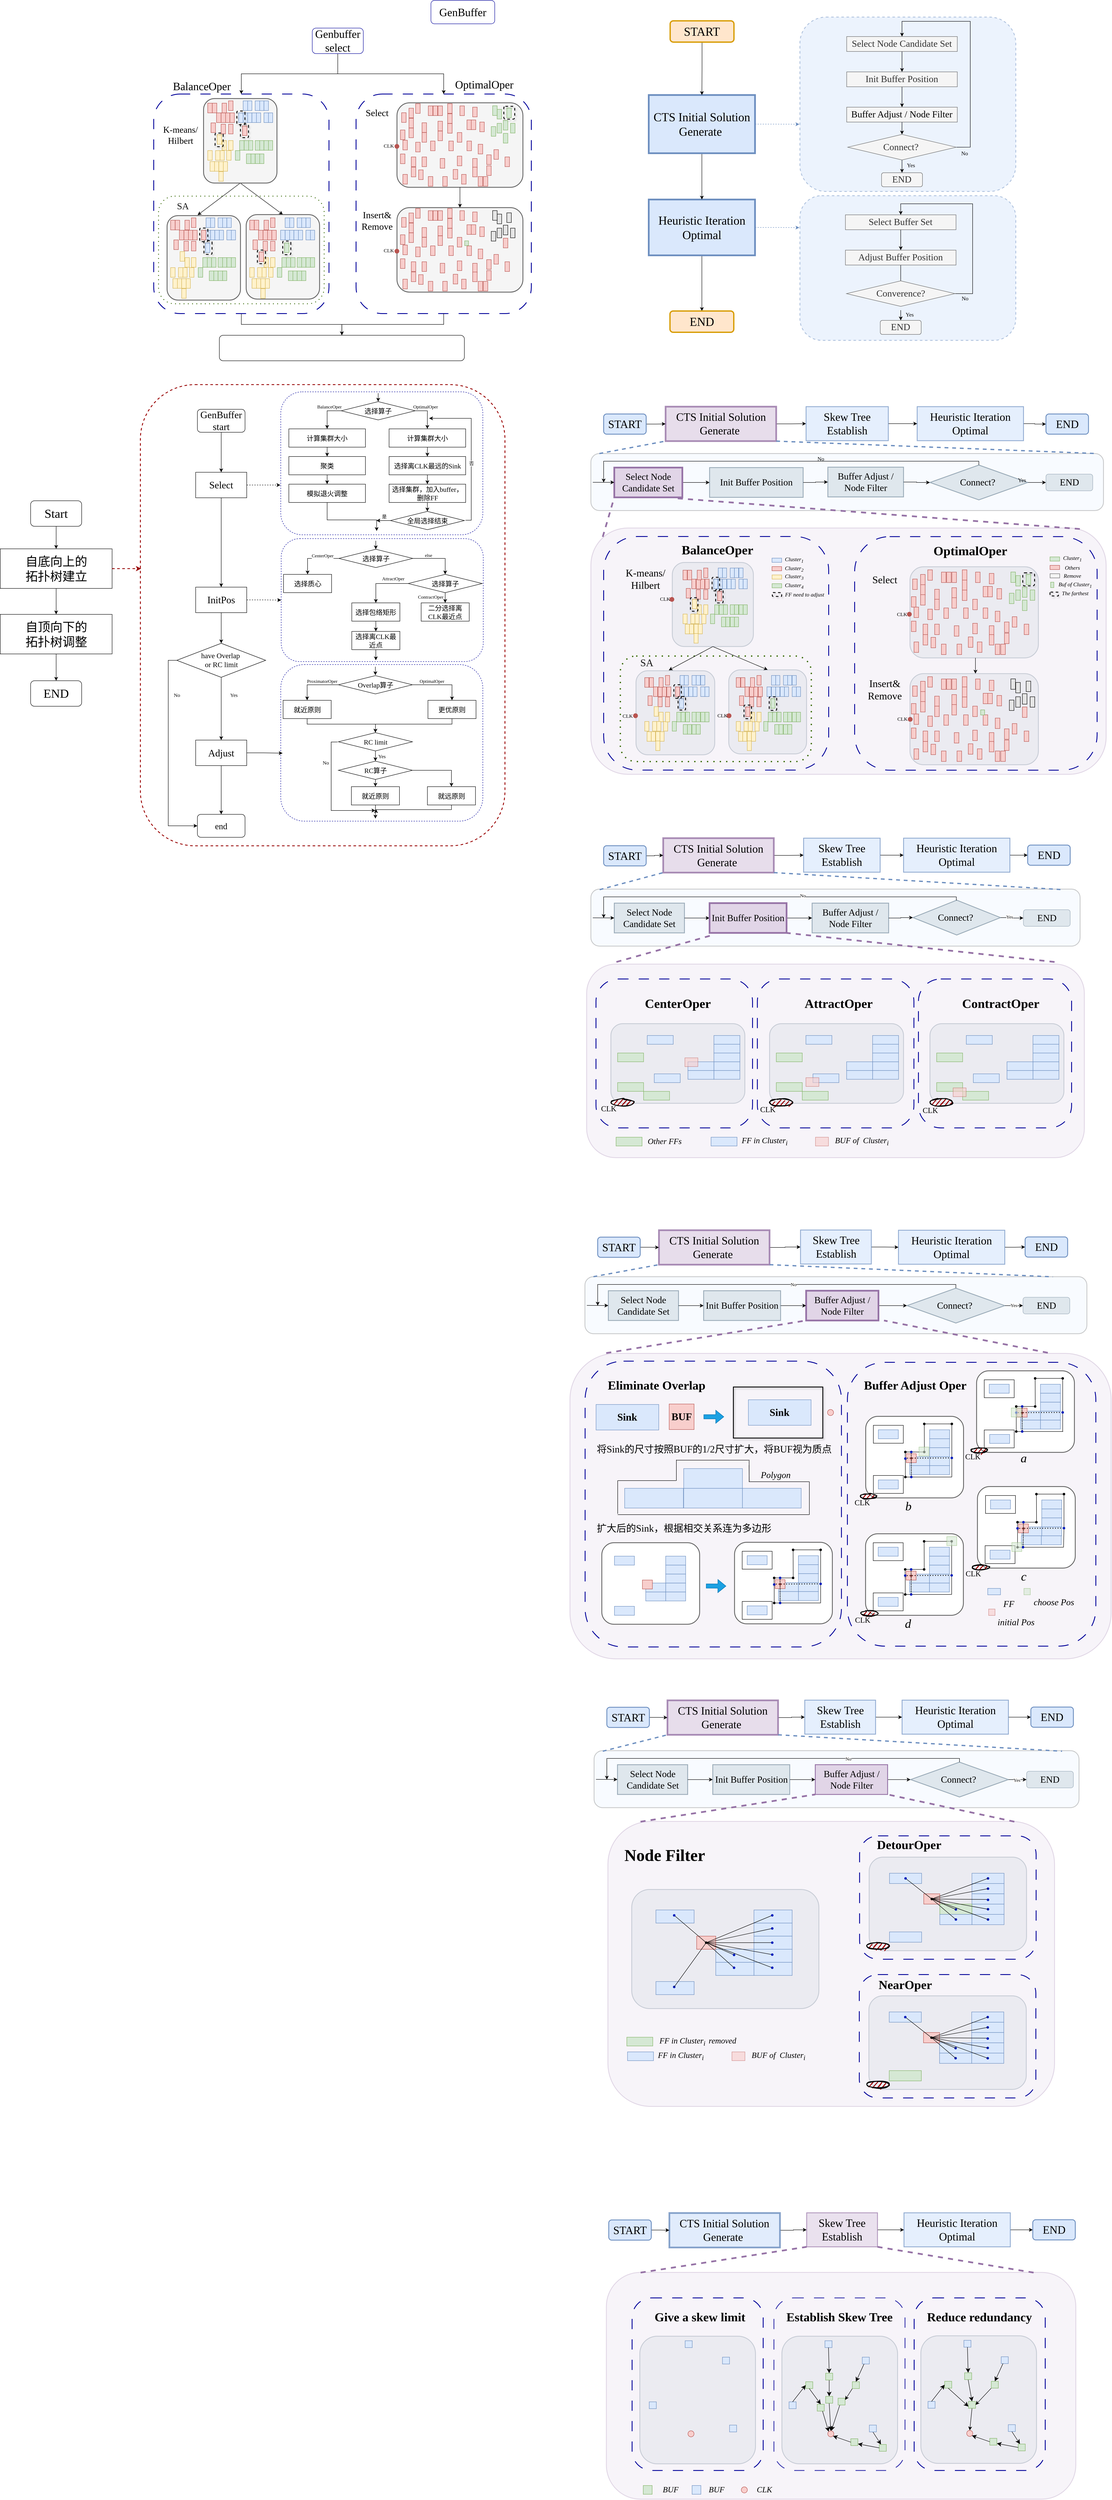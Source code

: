 <mxfile version="25.0.1">
  <diagram name="第 1 页" id="UANgibShaDeFml_Gui4z">
    <mxGraphModel dx="1918" dy="832" grid="0" gridSize="10" guides="1" tooltips="1" connect="1" arrows="1" fold="1" page="0" pageScale="1" pageWidth="827" pageHeight="1169" math="0" shadow="0">
      <root>
        <mxCell id="0" />
        <mxCell id="1" parent="0" />
        <mxCell id="DxClUBubRraTfyOFxPAp-380" value="" style="rounded=1;whiteSpace=wrap;html=1;fillColor=none;glass=0;dashed=1;dashPattern=12 12;strokeWidth=2;strokeColor=#000099;fontFamily=Times New Roman;container=0;" vertex="1" parent="1">
          <mxGeometry x="1450.28" y="5470" width="308.14" height="405.62" as="geometry" />
        </mxCell>
        <mxCell id="DxClUBubRraTfyOFxPAp-244" value="&lt;mxGraphModel&gt;&lt;root&gt;&lt;mxCell id=&quot;0&quot;/&gt;&lt;mxCell id=&quot;1&quot; parent=&quot;0&quot;/&gt;&lt;mxCell id=&quot;2&quot; value=&quot;&amp;lt;font style=&amp;quot;font-size: 26px;&amp;quot;&amp;gt;BalanceOper&amp;lt;/font&amp;gt;&quot; style=&quot;text;html=1;align=center;verticalAlign=middle;whiteSpace=wrap;rounded=0;fontFamily=Times New Roman;&quot; vertex=&quot;1&quot; parent=&quot;1&quot;&gt;&lt;mxGeometry x=&quot;49&quot; y=&quot;251&quot; width=&quot;113.1&quot; height=&quot;42&quot; as=&quot;geometry&quot;/&gt;&lt;/mxCell&gt;&lt;mxCell id=&quot;3&quot; value=&quot;&quot; style=&quot;rounded=1;whiteSpace=wrap;html=1;fillColor=none;glass=0;dashed=1;dashPattern=12 12;strokeWidth=2;strokeColor=#000099;fontFamily=Times New Roman;&quot; vertex=&quot;1&quot; parent=&quot;1&quot;&gt;&lt;mxGeometry x=&quot;-7.66&quot; y=&quot;290&quot; width=&quot;412&quot; height=&quot;516.04&quot; as=&quot;geometry&quot;/&gt;&lt;/mxCell&gt;&lt;mxCell id=&quot;4&quot; style=&quot;rounded=0;orthogonalLoop=1;jettySize=auto;html=1;exitX=1;exitY=0.5;exitDx=0;exitDy=0;entryX=-0.006;entryY=0.584;entryDx=0;entryDy=0;entryPerimeter=0;fontFamily=Times New Roman;&quot; edge=&quot;1&quot; source=&quot;6&quot; target=&quot;110&quot; parent=&quot;1&quot;&gt;&lt;mxGeometry relative=&quot;1&quot; as=&quot;geometry&quot;/&gt;&lt;/mxCell&gt;&lt;mxCell id=&quot;5&quot; style=&quot;rounded=0;orthogonalLoop=1;jettySize=auto;html=1;exitX=1;exitY=0.5;exitDx=0;exitDy=0;entryX=0;entryY=0.5;entryDx=0;entryDy=0;fontFamily=Times New Roman;&quot; edge=&quot;1&quot; source=&quot;6&quot; target=&quot;58&quot; parent=&quot;1&quot;&gt;&lt;mxGeometry relative=&quot;1&quot; as=&quot;geometry&quot;/&gt;&lt;/mxCell&gt;&lt;mxCell id=&quot;6&quot; value=&quot;&quot; style=&quot;rounded=1;whiteSpace=wrap;html=1;fillColor=#f5f5f5;strokeWidth=2;fontColor=#333333;strokeColor=#666666;rotation=90;container=0;fontFamily=Times New Roman;&quot; vertex=&quot;1&quot; parent=&quot;1&quot;&gt;&lt;mxGeometry x=&quot;96.488&quot; y=&quot;313.687&quot; width=&quot;198.582&quot; height=&quot;172.555&quot; as=&quot;geometry&quot;/&gt;&lt;/mxCell&gt;&lt;mxCell id=&quot;7&quot; value=&quot;&quot; style=&quot;rounded=0;whiteSpace=wrap;html=1;fillColor=#d5e8d4;strokeColor=#82b366;container=0;rotation=90;fontFamily=Times New Roman;&quot; vertex=&quot;1&quot; parent=&quot;1&quot;&gt;&lt;mxGeometry x=&quot;255.354&quot; y=&quot;405.455&quot; width=&quot;22.73&quot; height=&quot;10.609&quot; as=&quot;geometry&quot;/&gt;&lt;/mxCell&gt;&lt;mxCell id=&quot;8&quot; value=&quot;&quot; style=&quot;rounded=0;whiteSpace=wrap;html=1;fillColor=#d5e8d4;strokeColor=#82b366;container=0;rotation=90;fontFamily=Times New Roman;&quot; vertex=&quot;1&quot; parent=&quot;1&quot;&gt;&lt;mxGeometry x=&quot;245.425&quot; y=&quot;405.455&quot; width=&quot;22.73&quot; height=&quot;10.609&quot; as=&quot;geometry&quot;/&gt;&lt;/mxCell&gt;&lt;mxCell id=&quot;9&quot; value=&quot;&quot; style=&quot;rounded=0;whiteSpace=wrap;html=1;fillColor=#d5e8d4;strokeColor=#82b366;container=0;rotation=90;fontFamily=Times New Roman;&quot; vertex=&quot;1&quot; parent=&quot;1&quot;&gt;&lt;mxGeometry x=&quot;234.732&quot; y=&quot;405.455&quot; width=&quot;22.73&quot; height=&quot;10.609&quot; as=&quot;geometry&quot;/&gt;&lt;/mxCell&gt;&lt;mxCell id=&quot;10&quot; value=&quot;&quot; style=&quot;rounded=0;whiteSpace=wrap;html=1;fillColor=#d5e8d4;strokeColor=#82b366;container=0;rotation=90;fontFamily=Times New Roman;&quot; vertex=&quot;1&quot; parent=&quot;1&quot;&gt;&lt;mxGeometry x=&quot;224.803&quot; y=&quot;405.455&quot; width=&quot;22.73&quot; height=&quot;10.609&quot; as=&quot;geometry&quot;/&gt;&lt;/mxCell&gt;&lt;mxCell id=&quot;11&quot; value=&quot;&quot; style=&quot;rounded=0;whiteSpace=wrap;html=1;fillColor=#d5e8d4;strokeColor=#82b366;container=0;rotation=90;fontFamily=Times New Roman;&quot; vertex=&quot;1&quot; parent=&quot;1&quot;&gt;&lt;mxGeometry x=&quot;208.763&quot; y=&quot;405.455&quot; width=&quot;22.73&quot; height=&quot;10.609&quot; as=&quot;geometry&quot;/&gt;&lt;/mxCell&gt;&lt;mxCell id=&quot;12&quot; value=&quot;&quot; style=&quot;rounded=0;whiteSpace=wrap;html=1;fillColor=#d5e8d4;strokeColor=#82b366;container=0;rotation=90;fontFamily=Times New Roman;&quot; vertex=&quot;1&quot; parent=&quot;1&quot;&gt;&lt;mxGeometry x=&quot;198.834&quot; y=&quot;405.455&quot; width=&quot;22.73&quot; height=&quot;10.609&quot; as=&quot;geometry&quot;/&gt;&lt;/mxCell&gt;&lt;mxCell id=&quot;13&quot; value=&quot;&quot; style=&quot;rounded=0;whiteSpace=wrap;html=1;fillColor=#d5e8d4;strokeColor=#82b366;container=0;rotation=90;fontFamily=Times New Roman;&quot; vertex=&quot;1&quot; parent=&quot;1&quot;&gt;&lt;mxGeometry x=&quot;188.141&quot; y=&quot;405.455&quot; width=&quot;22.73&quot; height=&quot;10.609&quot; as=&quot;geometry&quot;/&gt;&lt;/mxCell&gt;&lt;mxCell id=&quot;14&quot; value=&quot;&quot; style=&quot;rounded=0;whiteSpace=wrap;html=1;fillColor=#d5e8d4;strokeColor=#82b366;container=0;rotation=90;fontFamily=Times New Roman;&quot; vertex=&quot;1&quot; parent=&quot;1&quot;&gt;&lt;mxGeometry x=&quot;234.732&quot; y=&quot;436.829&quot; width=&quot;22.73&quot; height=&quot;10.609&quot; as=&quot;geometry&quot;/&gt;&lt;/mxCell&gt;&lt;mxCell id=&quot;15&quot; value=&quot;&quot; style=&quot;rounded=0;whiteSpace=wrap;html=1;fillColor=#d5e8d4;strokeColor=#82b366;container=0;rotation=90;fontFamily=Times New Roman;&quot; vertex=&quot;1&quot; parent=&quot;1&quot;&gt;&lt;mxGeometry x=&quot;224.803&quot; y=&quot;436.829&quot; width=&quot;22.73&quot; height=&quot;10.609&quot; as=&quot;geometry&quot;/&gt;&lt;/mxCell&gt;&lt;mxCell id=&quot;16&quot; value=&quot;&quot; style=&quot;rounded=0;whiteSpace=wrap;html=1;fillColor=#d5e8d4;strokeColor=#82b366;container=0;rotation=90;fontFamily=Times New Roman;&quot; vertex=&quot;1&quot; parent=&quot;1&quot;&gt;&lt;mxGeometry x=&quot;214.11&quot; y=&quot;436.829&quot; width=&quot;22.73&quot; height=&quot;10.609&quot; as=&quot;geometry&quot;/&gt;&lt;/mxCell&gt;&lt;mxCell id=&quot;17&quot; value=&quot;&quot; style=&quot;rounded=0;whiteSpace=wrap;html=1;fillColor=#f8cecc;strokeColor=#b85450;container=0;rotation=90;fontFamily=Times New Roman;&quot; vertex=&quot;1&quot; parent=&quot;1&quot;&gt;&lt;mxGeometry x=&quot;195.015&quot; y=&quot;370.944&quot; width=&quot;22.73&quot; height=&quot;10.609&quot; as=&quot;geometry&quot;/&gt;&lt;/mxCell&gt;&lt;mxCell id=&quot;18&quot; value=&quot;&quot; style=&quot;rounded=0;whiteSpace=wrap;html=1;fillColor=#f8cecc;strokeColor=#b85450;container=0;rotation=90;fontFamily=Times New Roman;&quot; vertex=&quot;1&quot; parent=&quot;1&quot;&gt;&lt;mxGeometry x=&quot;165.228&quot; y=&quot;340.355&quot; width=&quot;22.73&quot; height=&quot;10.609&quot; as=&quot;geometry&quot;/&gt;&lt;/mxCell&gt;&lt;mxCell id=&quot;19&quot; value=&quot;&quot; style=&quot;rounded=0;whiteSpace=wrap;html=1;fillColor=#f8cecc;strokeColor=#b85450;container=0;rotation=90;fontFamily=Times New Roman;&quot; vertex=&quot;1&quot; parent=&quot;1&quot;&gt;&lt;mxGeometry x=&quot;154.535&quot; y=&quot;340.355&quot; width=&quot;22.73&quot; height=&quot;10.609&quot; as=&quot;geometry&quot;/&gt;&lt;/mxCell&gt;&lt;mxCell id=&quot;20&quot; value=&quot;&quot; style=&quot;rounded=0;whiteSpace=wrap;html=1;fillColor=#f8cecc;strokeColor=#b85450;container=0;rotation=90;fontFamily=Times New Roman;&quot; vertex=&quot;1&quot; parent=&quot;1&quot;&gt;&lt;mxGeometry x=&quot;144.606&quot; y=&quot;340.355&quot; width=&quot;22.73&quot; height=&quot;10.609&quot; as=&quot;geometry&quot;/&gt;&lt;/mxCell&gt;&lt;mxCell id=&quot;21&quot; value=&quot;&quot; style=&quot;rounded=0;whiteSpace=wrap;html=1;fillColor=#f8cecc;strokeColor=#b85450;container=0;rotation=90;fontFamily=Times New Roman;&quot; vertex=&quot;1&quot; parent=&quot;1&quot;&gt;&lt;mxGeometry x=&quot;133.913&quot; y=&quot;340.355&quot; width=&quot;22.73&quot; height=&quot;10.609&quot; as=&quot;geometry&quot;/&gt;&lt;/mxCell&gt;&lt;mxCell id=&quot;22&quot; value=&quot;&quot; style=&quot;rounded=0;whiteSpace=wrap;html=1;fillColor=#f8cecc;strokeColor=#b85450;container=0;rotation=90;fontFamily=Times New Roman;&quot; vertex=&quot;1&quot; parent=&quot;1&quot;&gt;&lt;mxGeometry x=&quot;146.897&quot; y=&quot;317.609&quot; width=&quot;22.73&quot; height=&quot;10.609&quot; as=&quot;geometry&quot;/&gt;&lt;/mxCell&gt;&lt;mxCell id=&quot;23&quot; value=&quot;&quot; style=&quot;rounded=0;whiteSpace=wrap;html=1;fillColor=#f8cecc;strokeColor=#b85450;container=0;rotation=90;fontFamily=Times New Roman;&quot; vertex=&quot;1&quot; parent=&quot;1&quot;&gt;&lt;mxGeometry x=&quot;123.984&quot; y=&quot;317.609&quot; width=&quot;22.73&quot; height=&quot;10.609&quot; as=&quot;geometry&quot;/&gt;&lt;/mxCell&gt;&lt;mxCell id=&quot;24&quot; value=&quot;&quot; style=&quot;rounded=0;whiteSpace=wrap;html=1;fillColor=#f8cecc;strokeColor=#b85450;container=0;rotation=90;fontFamily=Times New Roman;&quot; vertex=&quot;1&quot; parent=&quot;1&quot;&gt;&lt;mxGeometry x=&quot;120.929&quot; y=&quot;363.885&quot; width=&quot;22.73&quot; height=&quot;10.609&quot; as=&quot;geometry&quot;/&gt;&lt;/mxCell&gt;&lt;mxCell id=&quot;25&quot; value=&quot;&quot; style=&quot;rounded=0;whiteSpace=wrap;html=1;fillColor=#f8cecc;strokeColor=#b85450;container=0;rotation=90;fontFamily=Times New Roman;&quot; vertex=&quot;1&quot; parent=&quot;1&quot;&gt;&lt;mxGeometry x=&quot;144.606&quot; y=&quot;367.022&quot; width=&quot;22.73&quot; height=&quot;10.609&quot; as=&quot;geometry&quot;/&gt;&lt;/mxCell&gt;&lt;mxCell id=&quot;26&quot; value=&quot;&quot; style=&quot;rounded=0;whiteSpace=wrap;html=1;fillColor=#f8cecc;strokeColor=#b85450;container=0;rotation=90;fontFamily=Times New Roman;&quot; vertex=&quot;1&quot; parent=&quot;1&quot;&gt;&lt;mxGeometry x=&quot;162.173&quot; y=&quot;367.022&quot; width=&quot;22.73&quot; height=&quot;10.609&quot; as=&quot;geometry&quot;/&gt;&lt;/mxCell&gt;&lt;mxCell id=&quot;27&quot; value=&quot;&quot; style=&quot;rounded=0;whiteSpace=wrap;html=1;fillColor=#fff2cc;strokeColor=#d6b656;container=0;rotation=90;fontFamily=Times New Roman;&quot; vertex=&quot;1&quot; parent=&quot;1&quot;&gt;&lt;mxGeometry x=&quot;146.897&quot; y=&quot;405.455&quot; width=&quot;22.73&quot; height=&quot;10.609&quot; as=&quot;geometry&quot;/&gt;&lt;/mxCell&gt;&lt;mxCell id=&quot;28&quot; value=&quot;&quot; style=&quot;rounded=0;whiteSpace=wrap;html=1;fillColor=#fff2cc;strokeColor=#d6b656;container=0;rotation=90;fontFamily=Times New Roman;&quot; vertex=&quot;1&quot; parent=&quot;1&quot;&gt;&lt;mxGeometry x=&quot;135.441&quot; y=&quot;391.337&quot; width=&quot;22.73&quot; height=&quot;10.609&quot; as=&quot;geometry&quot;/&gt;&lt;/mxCell&gt;&lt;mxCell id=&quot;29&quot; value=&quot;&quot; style=&quot;rounded=0;whiteSpace=wrap;html=1;fillColor=#fff2cc;strokeColor=#d6b656;container=0;rotation=90;fontFamily=Times New Roman;&quot; vertex=&quot;1&quot; parent=&quot;1&quot;&gt;&lt;mxGeometry x=&quot;157.59&quot; y=&quot;428.985&quot; width=&quot;22.73&quot; height=&quot;10.609&quot; as=&quot;geometry&quot;/&gt;&lt;/mxCell&gt;&lt;mxCell id=&quot;30&quot; value=&quot;&quot; style=&quot;rounded=0;whiteSpace=wrap;html=1;fillColor=#d5e8d4;strokeColor=#82b366;container=0;rotation=90;fontFamily=Times New Roman;&quot; vertex=&quot;1&quot; parent=&quot;1&quot;&gt;&lt;mxGeometry x=&quot;204.181&quot; y=&quot;436.829&quot; width=&quot;22.73&quot; height=&quot;10.609&quot; as=&quot;geometry&quot;/&gt;&lt;/mxCell&gt;&lt;mxCell id=&quot;31&quot; value=&quot;&quot; style=&quot;rounded=0;whiteSpace=wrap;html=1;fillColor=#fff2cc;strokeColor=#d6b656;container=0;rotation=90;fontFamily=Times New Roman;&quot; vertex=&quot;1&quot; parent=&quot;1&quot;&gt;&lt;mxGeometry x=&quot;141.551&quot; y=&quot;428.985&quot; width=&quot;22.73&quot; height=&quot;10.609&quot; as=&quot;geometry&quot;/&gt;&lt;/mxCell&gt;&lt;mxCell id=&quot;32&quot; value=&quot;&quot; style=&quot;rounded=0;whiteSpace=wrap;html=1;fillColor=#f8cecc;strokeColor=#b85450;container=0;rotation=90;fontFamily=Times New Roman;&quot; vertex=&quot;1&quot; parent=&quot;1&quot;&gt;&lt;mxGeometry x=&quot;162.173&quot; y=&quot;312.118&quot; width=&quot;22.73&quot; height=&quot;10.609&quot; as=&quot;geometry&quot;/&gt;&lt;/mxCell&gt;&lt;mxCell id=&quot;33&quot; value=&quot;&quot; style=&quot;rounded=0;whiteSpace=wrap;html=1;fillColor=#f8cecc;strokeColor=#b85450;container=0;rotation=90;fontFamily=Times New Roman;&quot; vertex=&quot;1&quot; parent=&quot;1&quot;&gt;&lt;mxGeometry x=&quot;113.291&quot; y=&quot;317.609&quot; width=&quot;22.73&quot; height=&quot;10.609&quot; as=&quot;geometry&quot;/&gt;&lt;/mxCell&gt;&lt;mxCell id=&quot;34&quot; value=&quot;&quot; style=&quot;rounded=0;whiteSpace=wrap;html=1;fillColor=#fff2cc;strokeColor=#d6b656;container=0;rotation=90;fontFamily=Times New Roman;&quot; vertex=&quot;1&quot; parent=&quot;1&quot;&gt;&lt;mxGeometry x=&quot;162.173&quot; y=&quot;405.455&quot; width=&quot;22.73&quot; height=&quot;10.609&quot; as=&quot;geometry&quot;/&gt;&lt;/mxCell&gt;&lt;mxCell id=&quot;35&quot; value=&quot;&quot; style=&quot;rounded=0;whiteSpace=wrap;html=1;fillColor=#d5e8d4;strokeColor=#82b366;container=0;rotation=90;fontFamily=Times New Roman;&quot; vertex=&quot;1&quot; parent=&quot;1&quot;&gt;&lt;mxGeometry x=&quot;178.212&quot; y=&quot;428.985&quot; width=&quot;22.73&quot; height=&quot;10.609&quot; as=&quot;geometry&quot;/&gt;&lt;/mxCell&gt;&lt;mxCell id=&quot;36&quot; value=&quot;&quot; style=&quot;rounded=0;whiteSpace=wrap;html=1;fillColor=#fff2cc;strokeColor=#d6b656;container=0;rotation=90;fontFamily=Times New Roman;&quot; vertex=&quot;1&quot; parent=&quot;1&quot;&gt;&lt;mxGeometry x=&quot;131.622&quot; y=&quot;428.985&quot; width=&quot;22.73&quot; height=&quot;10.609&quot; as=&quot;geometry&quot;/&gt;&lt;/mxCell&gt;&lt;mxCell id=&quot;37&quot; value=&quot;&amp;lt;span style=&amp;quot;color: rgba(0, 0, 0, 0); font-size: 0px; text-align: start; text-wrap: nowrap;&amp;quot;&amp;gt;%3CmxGraphModel%3E%3Croot%3E%3CmxCell%20id%3D%220%22%2F%3E%3CmxCell%20id%3D%221%22%20parent%3D%220%22%2F%3E%3CmxCell%20id%3D%222%22%20value%3D%22%22%20style%3D%22rounded%3D0%3BwhiteSpace%3Dwrap%3Bhtml%3D1%3BfillColor%3D%23dae8fc%3BstrokeColor%3D%236c8ebf%3B%22%20vertex%3D%221%22%20parent%3D%221%22%3E%3CmxGeometry%20x%3D%22610%22%20y%3D%22480%22%20width%3D%2290%22%20height%3D%2240%22%20as%3D%22geometry%22%2F%3E%3C%2FmxCell%3E%3C%2Froot%3E%3C%2FmxGraphModel%3E&amp;lt;/span&amp;gt;&quot; style=&quot;rounded=0;whiteSpace=wrap;html=1;fillColor=#fff2cc;strokeColor=#d6b656;container=0;rotation=90;fontFamily=Times New Roman;&quot; vertex=&quot;1&quot; parent=&quot;1&quot;&gt;&lt;mxGeometry x=&quot;149.189&quot; y=&quot;454.869&quot; width=&quot;22.73&quot; height=&quot;10.609&quot; as=&quot;geometry&quot;/&gt;&lt;/mxCell&gt;&lt;mxCell id=&quot;38&quot; value=&quot;&amp;lt;span style=&amp;quot;color: rgba(0, 0, 0, 0); font-size: 0px; text-align: start; text-wrap: nowrap;&amp;quot;&amp;gt;%3CmxGraphModel%3E%3Croot%3E%3CmxCell%20id%3D%220%22%2F%3E%3CmxCell%20id%3D%221%22%20parent%3D%220%22%2F%3E%3CmxCell%20id%3D%222%22%20value%3D%22%22%20style%3D%22rounded%3D0%3BwhiteSpace%3Dwrap%3Bhtml%3D1%3BfillColor%3D%23dae8fc%3BstrokeColor%3D%236c8ebf%3B%22%20vertex%3D%221%22%20parent%3D%221%22%3E%3CmxGeometry%20x%3D%22610%22%20y%3D%22480%22%20width%3D%2290%22%20height%3D%2240%22%20as%3D%22geometry%22%2F%3E%3C%2FmxCell%3E%3C%2Froot%3E%3C%2FmxGraphModel%3E&amp;lt;/span&amp;gt;&quot; style=&quot;rounded=0;whiteSpace=wrap;html=1;fillColor=#fff2cc;strokeColor=#d6b656;container=0;rotation=90;fontFamily=Times New Roman;&quot; vertex=&quot;1&quot; parent=&quot;1&quot;&gt;&lt;mxGeometry x=&quot;139.26&quot; y=&quot;454.869&quot; width=&quot;22.73&quot; height=&quot;10.609&quot; as=&quot;geometry&quot;/&gt;&lt;/mxCell&gt;&lt;mxCell id=&quot;39&quot; value=&quot;&amp;lt;span style=&amp;quot;color: rgba(0, 0, 0, 0); font-size: 0px; text-align: start; text-wrap: nowrap;&amp;quot;&amp;gt;%3CmxGraphModel%3E%3Croot%3E%3CmxCell%20id%3D%220%22%2F%3E%3CmxCell%20id%3D%221%22%20parent%3D%220%22%2F%3E%3CmxCell%20id%3D%222%22%20value%3D%22%22%20style%3D%22rounded%3D0%3BwhiteSpace%3Dwrap%3Bhtml%3D1%3BfillColor%3D%23dae8fc%3BstrokeColor%3D%236c8ebf%3B%22%20vertex%3D%221%22%20parent%3D%221%22%3E%3CmxGeometry%20x%3D%22610%22%20y%3D%22480%22%20width%3D%2290%22%20height%3D%2240%22%20as%3D%22geometry%22%2F%3E%3C%2FmxCell%3E%3C%2Froot%3E%3C%2FmxGraphModel%3E&amp;lt;/span&amp;gt;&quot; style=&quot;rounded=0;whiteSpace=wrap;html=1;fillColor=#fff2cc;strokeColor=#d6b656;container=0;rotation=90;fontFamily=Times New Roman;&quot; vertex=&quot;1&quot; parent=&quot;1&quot;&gt;&lt;mxGeometry x=&quot;128.567&quot; y=&quot;454.869&quot; width=&quot;22.73&quot; height=&quot;10.609&quot; as=&quot;geometry&quot;/&gt;&lt;/mxCell&gt;&lt;mxCell id=&quot;40&quot; value=&quot;&amp;lt;span style=&amp;quot;color: rgba(0, 0, 0, 0); font-size: 0px; text-align: start; text-wrap: nowrap;&amp;quot;&amp;gt;%3CmxGraphModel%3E%3Croot%3E%3CmxCell%20id%3D%220%22%2F%3E%3CmxCell%20id%3D%221%22%20parent%3D%220%22%2F%3E%3CmxCell%20id%3D%222%22%20value%3D%22%22%20style%3D%22rounded%3D0%3BwhiteSpace%3Dwrap%3Bhtml%3D1%3BfillColor%3D%23dae8fc%3BstrokeColor%3D%236c8ebf%3B%22%20vertex%3D%221%22%20parent%3D%221%22%3E%3CmxGeometry%20x%3D%22610%22%20y%3D%22480%22%20width%3D%2290%22%20height%3D%2240%22%20as%3D%22geometry%22%2F%3E%3C%2FmxCell%3E%3C%2Froot%3E%3C%2FmxGraphModel%3E&amp;lt;/span&amp;gt;&quot; style=&quot;rounded=0;whiteSpace=wrap;html=1;fillColor=#fff2cc;strokeColor=#d6b656;container=0;rotation=90;fontFamily=Times New Roman;&quot; vertex=&quot;1&quot; parent=&quot;1&quot;&gt;&lt;mxGeometry x=&quot;118.638&quot; y=&quot;454.869&quot; width=&quot;22.73&quot; height=&quot;10.609&quot; as=&quot;geometry&quot;/&gt;&lt;/mxCell&gt;&lt;mxCell id=&quot;41&quot; value=&quot;&amp;lt;span style=&amp;quot;color: rgba(0, 0, 0, 0); font-size: 0px; text-align: start; text-wrap: nowrap;&amp;quot;&amp;gt;%3CmxGraphModel%3E%3Croot%3E%3CmxCell%20id%3D%220%22%2F%3E%3CmxCell%20id%3D%221%22%20parent%3D%220%22%2F%3E%3CmxCell%20id%3D%222%22%20value%3D%22%22%20style%3D%22rounded%3D0%3BwhiteSpace%3Dwrap%3Bhtml%3D1%3BfillColor%3D%23dae8fc%3BstrokeColor%3D%236c8ebf%3B%22%20vertex%3D%221%22%20parent%3D%221%22%3E%3CmxGeometry%20x%3D%22610%22%20y%3D%22480%22%20width%3D%2290%22%20height%3D%2240%22%20as%3D%22geometry%22%2F%3E%3C%2FmxCell%3E%3C%2Froot%3E%3C%2FmxGraphModel%3E&amp;lt;/span&amp;gt;&quot; style=&quot;rounded=0;whiteSpace=wrap;html=1;fillColor=#fff2cc;strokeColor=#d6b656;container=0;rotation=90;fontFamily=Times New Roman;&quot; vertex=&quot;1&quot; parent=&quot;1&quot;&gt;&lt;mxGeometry x=&quot;113.291&quot; y=&quot;428.985&quot; width=&quot;22.73&quot; height=&quot;10.609&quot; as=&quot;geometry&quot;/&gt;&lt;/mxCell&gt;&lt;mxCell id=&quot;42&quot; value=&quot;&amp;lt;span style=&amp;quot;color: rgba(0, 0, 0, 0); font-size: 0px; text-align: start; text-wrap: nowrap;&amp;quot;&amp;gt;%3CmxGraphModel%3E%3Croot%3E%3CmxCell%20id%3D%220%22%2F%3E%3CmxCell%20id%3D%221%22%20parent%3D%220%22%2F%3E%3CmxCell%20id%3D%222%22%20value%3D%22%22%20style%3D%22rounded%3D0%3BwhiteSpace%3Dwrap%3Bhtml%3D1%3BfillColor%3D%23dae8fc%3BstrokeColor%3D%236c8ebf%3B%22%20vertex%3D%221%22%20parent%3D%221%22%3E%3CmxGeometry%20x%3D%22610%22%20y%3D%22480%22%20width%3D%2290%22%20height%3D%2240%22%20as%3D%22geometry%22%2F%3E%3C%2FmxCell%3E%3C%2Froot%3E%3C%2FmxGraphModel%3E&amp;lt;/span&amp;gt;&quot; style=&quot;rounded=0;whiteSpace=wrap;html=1;fillColor=#fff2cc;strokeColor=#d6b656;container=0;rotation=90;fontFamily=Times New Roman;&quot; vertex=&quot;1&quot; parent=&quot;1&quot;&gt;&lt;mxGeometry x=&quot;139.26&quot; y=&quot;478.399&quot; width=&quot;22.73&quot; height=&quot;10.609&quot; as=&quot;geometry&quot;/&gt;&lt;/mxCell&gt;&lt;mxCell id=&quot;43&quot; value=&quot;&quot; style=&quot;rounded=0;whiteSpace=wrap;html=1;fillColor=#dae8fc;strokeColor=#6c8ebf;container=0;rotation=90;fontFamily=Times New Roman;&quot; vertex=&quot;1&quot; parent=&quot;1&quot;&gt;&lt;mxGeometry x=&quot;245.425&quot; y=&quot;312.118&quot; width=&quot;22.73&quot; height=&quot;10.609&quot; as=&quot;geometry&quot;/&gt;&lt;/mxCell&gt;&lt;mxCell id=&quot;44&quot; value=&quot;&quot; style=&quot;rounded=0;whiteSpace=wrap;html=1;fillColor=#dae8fc;strokeColor=#6c8ebf;container=0;rotation=90;fontFamily=Times New Roman;&quot; vertex=&quot;1&quot; parent=&quot;1&quot;&gt;&lt;mxGeometry x=&quot;234.732&quot; y=&quot;312.118&quot; width=&quot;22.73&quot; height=&quot;10.609&quot; as=&quot;geometry&quot;/&gt;&lt;/mxCell&gt;&lt;mxCell id=&quot;45&quot; value=&quot;&quot; style=&quot;rounded=0;whiteSpace=wrap;html=1;fillColor=#dae8fc;strokeColor=#6c8ebf;container=0;rotation=90;fontFamily=Times New Roman;&quot; vertex=&quot;1&quot; parent=&quot;1&quot;&gt;&lt;mxGeometry x=&quot;255.354&quot; y=&quot;340.355&quot; width=&quot;22.73&quot; height=&quot;10.609&quot; as=&quot;geometry&quot;/&gt;&lt;/mxCell&gt;&lt;mxCell id=&quot;46&quot; value=&quot;&quot; style=&quot;rounded=0;whiteSpace=wrap;html=1;fillColor=#dae8fc;strokeColor=#6c8ebf;container=0;rotation=90;fontFamily=Times New Roman;&quot; vertex=&quot;1&quot; parent=&quot;1&quot;&gt;&lt;mxGeometry x=&quot;245.425&quot; y=&quot;340.355&quot; width=&quot;22.73&quot; height=&quot;10.609&quot; as=&quot;geometry&quot;/&gt;&lt;/mxCell&gt;&lt;mxCell id=&quot;47&quot; value=&quot;&quot; style=&quot;rounded=0;whiteSpace=wrap;html=1;fillColor=#dae8fc;strokeColor=#6c8ebf;container=0;rotation=90;fontFamily=Times New Roman;&quot; vertex=&quot;1&quot; parent=&quot;1&quot;&gt;&lt;mxGeometry x=&quot;224.803&quot; y=&quot;312.118&quot; width=&quot;22.73&quot; height=&quot;10.609&quot; as=&quot;geometry&quot;/&gt;&lt;/mxCell&gt;&lt;mxCell id=&quot;48&quot; value=&quot;&quot; style=&quot;rounded=0;whiteSpace=wrap;html=1;fillColor=#dae8fc;strokeColor=#6c8ebf;container=0;rotation=90;fontFamily=Times New Roman;&quot; vertex=&quot;1&quot; parent=&quot;1&quot;&gt;&lt;mxGeometry x=&quot;227.094&quot; y=&quot;340.355&quot; width=&quot;22.73&quot; height=&quot;10.609&quot; as=&quot;geometry&quot;/&gt;&lt;/mxCell&gt;&lt;mxCell id=&quot;49&quot; value=&quot;&quot; style=&quot;rounded=0;whiteSpace=wrap;html=1;fillColor=#dae8fc;strokeColor=#6c8ebf;container=0;rotation=90;fontFamily=Times New Roman;&quot; vertex=&quot;1&quot; parent=&quot;1&quot;&gt;&lt;mxGeometry x=&quot;206.472&quot; y=&quot;340.355&quot; width=&quot;22.73&quot; height=&quot;10.609&quot; as=&quot;geometry&quot;/&gt;&lt;/mxCell&gt;&lt;mxCell id=&quot;50&quot; value=&quot;&quot; style=&quot;rounded=0;whiteSpace=wrap;html=1;fillColor=#dae8fc;strokeColor=#6c8ebf;container=0;rotation=90;fontFamily=Times New Roman;&quot; vertex=&quot;1&quot; parent=&quot;1&quot;&gt;&lt;mxGeometry x=&quot;196.543&quot; y=&quot;340.355&quot; width=&quot;22.73&quot; height=&quot;10.609&quot; as=&quot;geometry&quot;/&gt;&lt;/mxCell&gt;&lt;mxCell id=&quot;51&quot; value=&quot;&quot; style=&quot;rounded=0;whiteSpace=wrap;html=1;fillColor=#dae8fc;strokeColor=#6c8ebf;container=0;rotation=90;fontFamily=Times New Roman;&quot; vertex=&quot;1&quot; parent=&quot;1&quot;&gt;&lt;mxGeometry x=&quot;206.472&quot; y=&quot;312.118&quot; width=&quot;22.73&quot; height=&quot;10.609&quot; as=&quot;geometry&quot;/&gt;&lt;/mxCell&gt;&lt;mxCell id=&quot;52&quot; value=&quot;&quot; style=&quot;rounded=0;whiteSpace=wrap;html=1;fillColor=#dae8fc;strokeColor=#6c8ebf;container=0;rotation=90;fontFamily=Times New Roman;&quot; vertex=&quot;1&quot; parent=&quot;1&quot;&gt;&lt;mxGeometry x=&quot;217.165&quot; y=&quot;340.355&quot; width=&quot;22.73&quot; height=&quot;10.609&quot; as=&quot;geometry&quot;/&gt;&lt;/mxCell&gt;&lt;mxCell id=&quot;53&quot; value=&quot;&quot; style=&quot;rounded=0;whiteSpace=wrap;html=1;fillColor=#dae8fc;strokeColor=#6c8ebf;container=0;rotation=90;fontFamily=Times New Roman;&quot; vertex=&quot;1&quot; parent=&quot;1&quot;&gt;&lt;mxGeometry x=&quot;185.85&quot; y=&quot;340.355&quot; width=&quot;22.73&quot; height=&quot;10.609&quot; as=&quot;geometry&quot;/&gt;&lt;/mxCell&gt;&lt;mxCell id=&quot;54&quot; value=&quot;&quot; style=&quot;rounded=0;whiteSpace=wrap;html=1;fillColor=#dae8fc;strokeColor=#6c8ebf;container=0;rotation=90;fontFamily=Times New Roman;&quot; vertex=&quot;1&quot; parent=&quot;1&quot;&gt;&lt;mxGeometry x=&quot;196.543&quot; y=&quot;312.118&quot; width=&quot;22.73&quot; height=&quot;10.609&quot; as=&quot;geometry&quot;/&gt;&lt;/mxCell&gt;&lt;mxCell id=&quot;55&quot; value=&quot;&quot; style=&quot;rounded=1;whiteSpace=wrap;html=1;fillColor=none;strokeWidth=2;glass=0;shadow=1;dashed=1;rotation=90;container=0;fontFamily=Times New Roman;&quot; vertex=&quot;1&quot; parent=&quot;1&quot;&gt;&lt;mxGeometry x=&quot;189.669&quot; y=&quot;367.022&quot; width=&quot;32.04&quot; height=&quot;19.02&quot; as=&quot;geometry&quot;/&gt;&lt;/mxCell&gt;&lt;mxCell id=&quot;56&quot; value=&quot;&quot; style=&quot;rounded=1;whiteSpace=wrap;html=1;fillColor=none;strokeWidth=2;glass=0;shadow=1;dashed=1;rotation=90;container=0;fontFamily=Times New Roman;&quot; vertex=&quot;1&quot; parent=&quot;1&quot;&gt;&lt;mxGeometry x=&quot;130.094&quot; y=&quot;388.199&quot; width=&quot;32.04&quot; height=&quot;19.02&quot; as=&quot;geometry&quot;/&gt;&lt;/mxCell&gt;&lt;mxCell id=&quot;57&quot; value=&quot;&quot; style=&quot;rounded=1;whiteSpace=wrap;html=1;fillColor=none;strokeWidth=2;glass=0;shadow=1;dashed=1;rotation=90;container=0;fontFamily=Times New Roman;&quot; vertex=&quot;1&quot; parent=&quot;1&quot;&gt;&lt;mxGeometry x=&quot;181.267&quot; y=&quot;336.433&quot; width=&quot;32.04&quot; height=&quot;19.02&quot; as=&quot;geometry&quot;/&gt;&lt;/mxCell&gt;&lt;mxCell id=&quot;58&quot; value=&quot;&quot; style=&quot;rounded=1;whiteSpace=wrap;html=1;fillColor=#f5f5f5;fontColor=#333333;strokeColor=#666666;strokeWidth=2;rotation=90;container=0;fontFamily=Times New Roman;&quot; vertex=&quot;1&quot; parent=&quot;1&quot;&gt;&lt;mxGeometry x=&quot;196.669&quot; y=&quot;586.405&quot; width=&quot;198.582&quot; height=&quot;172.555&quot; as=&quot;geometry&quot;/&gt;&lt;/mxCell&gt;&lt;mxCell id=&quot;59&quot; value=&quot;&quot; style=&quot;rounded=0;whiteSpace=wrap;html=1;fillColor=#d5e8d4;strokeColor=#82b366;container=0;rotation=90;fontFamily=Times New Roman;&quot; vertex=&quot;1&quot; parent=&quot;1&quot;&gt;&lt;mxGeometry x=&quot;354.007&quot; y=&quot;680.526&quot; width=&quot;22.73&quot; height=&quot;10.609&quot; as=&quot;geometry&quot;/&gt;&lt;/mxCell&gt;&lt;mxCell id=&quot;60&quot; value=&quot;&quot; style=&quot;rounded=0;whiteSpace=wrap;html=1;fillColor=#d5e8d4;strokeColor=#82b366;container=0;rotation=90;fontFamily=Times New Roman;&quot; vertex=&quot;1&quot; parent=&quot;1&quot;&gt;&lt;mxGeometry x=&quot;344.078&quot; y=&quot;680.526&quot; width=&quot;22.73&quot; height=&quot;10.609&quot; as=&quot;geometry&quot;/&gt;&lt;/mxCell&gt;&lt;mxCell id=&quot;61&quot; value=&quot;&quot; style=&quot;rounded=0;whiteSpace=wrap;html=1;fillColor=#d5e8d4;strokeColor=#82b366;container=0;rotation=90;fontFamily=Times New Roman;&quot; vertex=&quot;1&quot; parent=&quot;1&quot;&gt;&lt;mxGeometry x=&quot;333.385&quot; y=&quot;680.526&quot; width=&quot;22.73&quot; height=&quot;10.609&quot; as=&quot;geometry&quot;/&gt;&lt;/mxCell&gt;&lt;mxCell id=&quot;62&quot; value=&quot;&quot; style=&quot;rounded=0;whiteSpace=wrap;html=1;fillColor=#d5e8d4;strokeColor=#82b366;container=0;rotation=90;fontFamily=Times New Roman;&quot; vertex=&quot;1&quot; parent=&quot;1&quot;&gt;&lt;mxGeometry x=&quot;323.456&quot; y=&quot;680.526&quot; width=&quot;22.73&quot; height=&quot;10.609&quot; as=&quot;geometry&quot;/&gt;&lt;/mxCell&gt;&lt;mxCell id=&quot;63&quot; value=&quot;&quot; style=&quot;rounded=0;whiteSpace=wrap;html=1;fillColor=#d5e8d4;strokeColor=#82b366;container=0;rotation=90;fontFamily=Times New Roman;&quot; vertex=&quot;1&quot; parent=&quot;1&quot;&gt;&lt;mxGeometry x=&quot;308.18&quot; y=&quot;680.526&quot; width=&quot;22.73&quot; height=&quot;10.609&quot; as=&quot;geometry&quot;/&gt;&lt;/mxCell&gt;&lt;mxCell id=&quot;64&quot; value=&quot;&quot; style=&quot;rounded=0;whiteSpace=wrap;html=1;fillColor=#d5e8d4;strokeColor=#82b366;container=0;rotation=90;fontFamily=Times New Roman;&quot; vertex=&quot;1&quot; parent=&quot;1&quot;&gt;&lt;mxGeometry x=&quot;297.487&quot; y=&quot;680.526&quot; width=&quot;22.73&quot; height=&quot;10.609&quot; as=&quot;geometry&quot;/&gt;&lt;/mxCell&gt;&lt;mxCell id=&quot;65&quot; value=&quot;&quot; style=&quot;rounded=0;whiteSpace=wrap;html=1;fillColor=#d5e8d4;strokeColor=#82b366;container=0;rotation=90;fontFamily=Times New Roman;&quot; vertex=&quot;1&quot; parent=&quot;1&quot;&gt;&lt;mxGeometry x=&quot;287.558&quot; y=&quot;680.526&quot; width=&quot;22.73&quot; height=&quot;10.609&quot; as=&quot;geometry&quot;/&gt;&lt;/mxCell&gt;&lt;mxCell id=&quot;66&quot; value=&quot;&quot; style=&quot;rounded=0;whiteSpace=wrap;html=1;fillColor=#d5e8d4;strokeColor=#82b366;container=0;rotation=90;fontFamily=Times New Roman;&quot; vertex=&quot;1&quot; parent=&quot;1&quot;&gt;&lt;mxGeometry x=&quot;333.385&quot; y=&quot;711.9&quot; width=&quot;22.73&quot; height=&quot;10.609&quot; as=&quot;geometry&quot;/&gt;&lt;/mxCell&gt;&lt;mxCell id=&quot;67&quot; value=&quot;&quot; style=&quot;rounded=0;whiteSpace=wrap;html=1;fillColor=#d5e8d4;strokeColor=#82b366;container=0;rotation=90;fontFamily=Times New Roman;&quot; vertex=&quot;1&quot; parent=&quot;1&quot;&gt;&lt;mxGeometry x=&quot;323.456&quot; y=&quot;711.9&quot; width=&quot;22.73&quot; height=&quot;10.609&quot; as=&quot;geometry&quot;/&gt;&lt;/mxCell&gt;&lt;mxCell id=&quot;68&quot; value=&quot;&quot; style=&quot;rounded=0;whiteSpace=wrap;html=1;fillColor=#d5e8d4;strokeColor=#82b366;container=0;rotation=90;fontFamily=Times New Roman;&quot; vertex=&quot;1&quot; parent=&quot;1&quot;&gt;&lt;mxGeometry x=&quot;312.763&quot; y=&quot;711.9&quot; width=&quot;22.73&quot; height=&quot;10.609&quot; as=&quot;geometry&quot;/&gt;&lt;/mxCell&gt;&lt;mxCell id=&quot;69&quot; value=&quot;&quot; style=&quot;rounded=0;whiteSpace=wrap;html=1;fillColor=#d5e8d4;strokeColor=#82b366;container=0;rotation=90;fontFamily=Times New Roman;&quot; vertex=&quot;1&quot; parent=&quot;1&quot;&gt;&lt;mxGeometry x=&quot;293.669&quot; y=&quot;646.015&quot; width=&quot;22.73&quot; height=&quot;10.609&quot; as=&quot;geometry&quot;/&gt;&lt;/mxCell&gt;&lt;mxCell id=&quot;70&quot; value=&quot;&quot; style=&quot;rounded=0;whiteSpace=wrap;html=1;fillColor=#f8cecc;strokeColor=#b85450;container=0;rotation=90;fontFamily=Times New Roman;&quot; vertex=&quot;1&quot; parent=&quot;1&quot;&gt;&lt;mxGeometry x=&quot;263.881&quot; y=&quot;616.21&quot; width=&quot;22.73&quot; height=&quot;10.609&quot; as=&quot;geometry&quot;/&gt;&lt;/mxCell&gt;&lt;mxCell id=&quot;71&quot; value=&quot;&quot; style=&quot;rounded=0;whiteSpace=wrap;html=1;fillColor=#f8cecc;strokeColor=#b85450;container=0;rotation=90;fontFamily=Times New Roman;&quot; vertex=&quot;1&quot; parent=&quot;1&quot;&gt;&lt;mxGeometry x=&quot;253.188&quot; y=&quot;616.21&quot; width=&quot;22.73&quot; height=&quot;10.609&quot; as=&quot;geometry&quot;/&gt;&lt;/mxCell&gt;&lt;mxCell id=&quot;72&quot; value=&quot;&quot; style=&quot;rounded=0;whiteSpace=wrap;html=1;fillColor=#f8cecc;strokeColor=#b85450;container=0;rotation=90;fontFamily=Times New Roman;&quot; vertex=&quot;1&quot; parent=&quot;1&quot;&gt;&lt;mxGeometry x=&quot;243.259&quot; y=&quot;616.21&quot; width=&quot;22.73&quot; height=&quot;10.609&quot; as=&quot;geometry&quot;/&gt;&lt;/mxCell&gt;&lt;mxCell id=&quot;73&quot; value=&quot;&quot; style=&quot;rounded=0;whiteSpace=wrap;html=1;fillColor=#f8cecc;strokeColor=#b85450;container=0;rotation=90;fontFamily=Times New Roman;&quot; vertex=&quot;1&quot; parent=&quot;1&quot;&gt;&lt;mxGeometry x=&quot;232.566&quot; y=&quot;616.21&quot; width=&quot;22.73&quot; height=&quot;10.609&quot; as=&quot;geometry&quot;/&gt;&lt;/mxCell&gt;&lt;mxCell id=&quot;74&quot; value=&quot;&quot; style=&quot;rounded=0;whiteSpace=wrap;html=1;fillColor=#f8cecc;strokeColor=#b85450;container=0;rotation=90;fontFamily=Times New Roman;&quot; vertex=&quot;1&quot; parent=&quot;1&quot;&gt;&lt;mxGeometry x=&quot;245.551&quot; y=&quot;592.679&quot; width=&quot;22.73&quot; height=&quot;10.609&quot; as=&quot;geometry&quot;/&gt;&lt;/mxCell&gt;&lt;mxCell id=&quot;75&quot; value=&quot;&quot; style=&quot;rounded=0;whiteSpace=wrap;html=1;fillColor=#f8cecc;strokeColor=#b85450;container=0;rotation=90;fontFamily=Times New Roman;&quot; vertex=&quot;1&quot; parent=&quot;1&quot;&gt;&lt;mxGeometry x=&quot;222.637&quot; y=&quot;592.679&quot; width=&quot;22.73&quot; height=&quot;10.609&quot; as=&quot;geometry&quot;/&gt;&lt;/mxCell&gt;&lt;mxCell id=&quot;76&quot; value=&quot;&quot; style=&quot;rounded=0;whiteSpace=wrap;html=1;fillColor=#f8cecc;strokeColor=#b85450;container=0;rotation=90;fontFamily=Times New Roman;&quot; vertex=&quot;1&quot; parent=&quot;1&quot;&gt;&lt;mxGeometry x=&quot;219.582&quot; y=&quot;638.956&quot; width=&quot;22.73&quot; height=&quot;10.609&quot; as=&quot;geometry&quot;/&gt;&lt;/mxCell&gt;&lt;mxCell id=&quot;77&quot; value=&quot;&quot; style=&quot;rounded=0;whiteSpace=wrap;html=1;fillColor=#f8cecc;strokeColor=#b85450;container=0;rotation=90;fontFamily=Times New Roman;&quot; vertex=&quot;1&quot; parent=&quot;1&quot;&gt;&lt;mxGeometry x=&quot;243.259&quot; y=&quot;642.093&quot; width=&quot;22.73&quot; height=&quot;10.609&quot; as=&quot;geometry&quot;/&gt;&lt;/mxCell&gt;&lt;mxCell id=&quot;78&quot; value=&quot;&quot; style=&quot;rounded=0;whiteSpace=wrap;html=1;fillColor=#f8cecc;strokeColor=#b85450;container=0;rotation=90;fontFamily=Times New Roman;&quot; vertex=&quot;1&quot; parent=&quot;1&quot;&gt;&lt;mxGeometry x=&quot;260.826&quot; y=&quot;642.093&quot; width=&quot;22.73&quot; height=&quot;10.609&quot; as=&quot;geometry&quot;/&gt;&lt;/mxCell&gt;&lt;mxCell id=&quot;79&quot; value=&quot;&quot; style=&quot;rounded=0;whiteSpace=wrap;html=1;fillColor=#fff2cc;strokeColor=#d6b656;container=0;rotation=90;fontFamily=Times New Roman;&quot; vertex=&quot;1&quot; parent=&quot;1&quot;&gt;&lt;mxGeometry x=&quot;245.551&quot; y=&quot;680.526&quot; width=&quot;22.73&quot; height=&quot;10.609&quot; as=&quot;geometry&quot;/&gt;&lt;/mxCell&gt;&lt;mxCell id=&quot;80&quot; value=&quot;&quot; style=&quot;rounded=0;whiteSpace=wrap;html=1;fillColor=#f8cecc;strokeColor=#b85450;container=0;rotation=90;fontFamily=Times New Roman;&quot; vertex=&quot;1&quot; parent=&quot;1&quot;&gt;&lt;mxGeometry x=&quot;234.094&quot; y=&quot;667.192&quot; width=&quot;22.73&quot; height=&quot;10.609&quot; as=&quot;geometry&quot;/&gt;&lt;/mxCell&gt;&lt;mxCell id=&quot;81&quot; value=&quot;&quot; style=&quot;rounded=0;whiteSpace=wrap;html=1;fillColor=#fff2cc;strokeColor=#d6b656;container=0;rotation=90;fontFamily=Times New Roman;&quot; vertex=&quot;1&quot; parent=&quot;1&quot;&gt;&lt;mxGeometry x=&quot;256.244&quot; y=&quot;704.056&quot; width=&quot;22.73&quot; height=&quot;10.609&quot; as=&quot;geometry&quot;/&gt;&lt;/mxCell&gt;&lt;mxCell id=&quot;82&quot; value=&quot;&quot; style=&quot;rounded=0;whiteSpace=wrap;html=1;fillColor=#d5e8d4;strokeColor=#82b366;container=0;rotation=90;fontFamily=Times New Roman;&quot; vertex=&quot;1&quot; parent=&quot;1&quot;&gt;&lt;mxGeometry x=&quot;302.834&quot; y=&quot;711.9&quot; width=&quot;22.73&quot; height=&quot;10.609&quot; as=&quot;geometry&quot;/&gt;&lt;/mxCell&gt;&lt;mxCell id=&quot;83&quot; value=&quot;&quot; style=&quot;rounded=0;whiteSpace=wrap;html=1;fillColor=#fff2cc;strokeColor=#d6b656;container=0;rotation=90;fontFamily=Times New Roman;&quot; vertex=&quot;1&quot; parent=&quot;1&quot;&gt;&lt;mxGeometry x=&quot;240.204&quot; y=&quot;704.056&quot; width=&quot;22.73&quot; height=&quot;10.609&quot; as=&quot;geometry&quot;/&gt;&lt;/mxCell&gt;&lt;mxCell id=&quot;84&quot; value=&quot;&quot; style=&quot;rounded=0;whiteSpace=wrap;html=1;fillColor=#f8cecc;strokeColor=#b85450;container=0;rotation=90;fontFamily=Times New Roman;&quot; vertex=&quot;1&quot; parent=&quot;1&quot;&gt;&lt;mxGeometry x=&quot;260.826&quot; y=&quot;587.189&quot; width=&quot;22.73&quot; height=&quot;10.609&quot; as=&quot;geometry&quot;/&gt;&lt;/mxCell&gt;&lt;mxCell id=&quot;85&quot; value=&quot;&quot; style=&quot;rounded=0;whiteSpace=wrap;html=1;fillColor=#f8cecc;strokeColor=#b85450;container=0;rotation=90;fontFamily=Times New Roman;&quot; vertex=&quot;1&quot; parent=&quot;1&quot;&gt;&lt;mxGeometry x=&quot;211.944&quot; y=&quot;592.679&quot; width=&quot;22.73&quot; height=&quot;10.609&quot; as=&quot;geometry&quot;/&gt;&lt;/mxCell&gt;&lt;mxCell id=&quot;86&quot; value=&quot;&quot; style=&quot;rounded=0;whiteSpace=wrap;html=1;fillColor=#fff2cc;strokeColor=#d6b656;container=0;rotation=90;fontFamily=Times New Roman;&quot; vertex=&quot;1&quot; parent=&quot;1&quot;&gt;&lt;mxGeometry x=&quot;260.826&quot; y=&quot;680.526&quot; width=&quot;22.73&quot; height=&quot;10.609&quot; as=&quot;geometry&quot;/&gt;&lt;/mxCell&gt;&lt;mxCell id=&quot;87&quot; value=&quot;&quot; style=&quot;rounded=0;whiteSpace=wrap;html=1;fillColor=#d5e8d4;strokeColor=#82b366;container=0;rotation=90;fontFamily=Times New Roman;&quot; vertex=&quot;1&quot; parent=&quot;1&quot;&gt;&lt;mxGeometry x=&quot;276.865&quot; y=&quot;704.056&quot; width=&quot;22.73&quot; height=&quot;10.609&quot; as=&quot;geometry&quot;/&gt;&lt;/mxCell&gt;&lt;mxCell id=&quot;88&quot; value=&quot;&quot; style=&quot;rounded=0;whiteSpace=wrap;html=1;fillColor=#fff2cc;strokeColor=#d6b656;container=0;rotation=90;fontFamily=Times New Roman;&quot; vertex=&quot;1&quot; parent=&quot;1&quot;&gt;&lt;mxGeometry x=&quot;230.275&quot; y=&quot;704.056&quot; width=&quot;22.73&quot; height=&quot;10.609&quot; as=&quot;geometry&quot;/&gt;&lt;/mxCell&gt;&lt;mxCell id=&quot;89&quot; value=&quot;&amp;lt;span style=&amp;quot;color: rgba(0, 0, 0, 0); font-size: 0px; text-align: start; text-wrap: nowrap;&amp;quot;&amp;gt;%3CmxGraphModel%3E%3Croot%3E%3CmxCell%20id%3D%220%22%2F%3E%3CmxCell%20id%3D%221%22%20parent%3D%220%22%2F%3E%3CmxCell%20id%3D%222%22%20value%3D%22%22%20style%3D%22rounded%3D0%3BwhiteSpace%3Dwrap%3Bhtml%3D1%3BfillColor%3D%23dae8fc%3BstrokeColor%3D%236c8ebf%3B%22%20vertex%3D%221%22%20parent%3D%221%22%3E%3CmxGeometry%20x%3D%22610%22%20y%3D%22480%22%20width%3D%2290%22%20height%3D%2240%22%20as%3D%22geometry%22%2F%3E%3C%2FmxCell%3E%3C%2Froot%3E%3C%2FmxGraphModel%3E&amp;lt;/span&amp;gt;&quot; style=&quot;rounded=0;whiteSpace=wrap;html=1;fillColor=#fff2cc;strokeColor=#d6b656;container=0;rotation=90;fontFamily=Times New Roman;&quot; vertex=&quot;1&quot; parent=&quot;1&quot;&gt;&lt;mxGeometry x=&quot;247.842&quot; y=&quot;729.939&quot; width=&quot;22.73&quot; height=&quot;10.609&quot; as=&quot;geometry&quot;/&gt;&lt;/mxCell&gt;&lt;mxCell id=&quot;90&quot; value=&quot;&amp;lt;span style=&amp;quot;color: rgba(0, 0, 0, 0); font-size: 0px; text-align: start; text-wrap: nowrap;&amp;quot;&amp;gt;%3CmxGraphModel%3E%3Croot%3E%3CmxCell%20id%3D%220%22%2F%3E%3CmxCell%20id%3D%221%22%20parent%3D%220%22%2F%3E%3CmxCell%20id%3D%222%22%20value%3D%22%22%20style%3D%22rounded%3D0%3BwhiteSpace%3Dwrap%3Bhtml%3D1%3BfillColor%3D%23dae8fc%3BstrokeColor%3D%236c8ebf%3B%22%20vertex%3D%221%22%20parent%3D%221%22%3E%3CmxGeometry%20x%3D%22610%22%20y%3D%22480%22%20width%3D%2290%22%20height%3D%2240%22%20as%3D%22geometry%22%2F%3E%3C%2FmxCell%3E%3C%2Froot%3E%3C%2FmxGraphModel%3E&amp;lt;/span&amp;gt;&quot; style=&quot;rounded=0;whiteSpace=wrap;html=1;fillColor=#fff2cc;strokeColor=#d6b656;container=0;rotation=90;fontFamily=Times New Roman;&quot; vertex=&quot;1&quot; parent=&quot;1&quot;&gt;&lt;mxGeometry x=&quot;237.913&quot; y=&quot;729.939&quot; width=&quot;22.73&quot; height=&quot;10.609&quot; as=&quot;geometry&quot;/&gt;&lt;/mxCell&gt;&lt;mxCell id=&quot;91&quot; value=&quot;&amp;lt;span style=&amp;quot;color: rgba(0, 0, 0, 0); font-size: 0px; text-align: start; text-wrap: nowrap;&amp;quot;&amp;gt;%3CmxGraphModel%3E%3Croot%3E%3CmxCell%20id%3D%220%22%2F%3E%3CmxCell%20id%3D%221%22%20parent%3D%220%22%2F%3E%3CmxCell%20id%3D%222%22%20value%3D%22%22%20style%3D%22rounded%3D0%3BwhiteSpace%3Dwrap%3Bhtml%3D1%3BfillColor%3D%23dae8fc%3BstrokeColor%3D%236c8ebf%3B%22%20vertex%3D%221%22%20parent%3D%221%22%3E%3CmxGeometry%20x%3D%22610%22%20y%3D%22480%22%20width%3D%2290%22%20height%3D%2240%22%20as%3D%22geometry%22%2F%3E%3C%2FmxCell%3E%3C%2Froot%3E%3C%2FmxGraphModel%3E&amp;lt;/span&amp;gt;&quot; style=&quot;rounded=0;whiteSpace=wrap;html=1;fillColor=#fff2cc;strokeColor=#d6b656;container=0;rotation=90;fontFamily=Times New Roman;&quot; vertex=&quot;1&quot; parent=&quot;1&quot;&gt;&lt;mxGeometry x=&quot;227.22&quot; y=&quot;729.939&quot; width=&quot;22.73&quot; height=&quot;10.609&quot; as=&quot;geometry&quot;/&gt;&lt;/mxCell&gt;&lt;mxCell id=&quot;92&quot; value=&quot;&amp;lt;span style=&amp;quot;color: rgba(0, 0, 0, 0); font-size: 0px; text-align: start; text-wrap: nowrap;&amp;quot;&amp;gt;%3CmxGraphModel%3E%3Croot%3E%3CmxCell%20id%3D%220%22%2F%3E%3CmxCell%20id%3D%221%22%20parent%3D%220%22%2F%3E%3CmxCell%20id%3D%222%22%20value%3D%22%22%20style%3D%22rounded%3D0%3BwhiteSpace%3Dwrap%3Bhtml%3D1%3BfillColor%3D%23dae8fc%3BstrokeColor%3D%236c8ebf%3B%22%20vertex%3D%221%22%20parent%3D%221%22%3E%3CmxGeometry%20x%3D%22610%22%20y%3D%22480%22%20width%3D%2290%22%20height%3D%2240%22%20as%3D%22geometry%22%2F%3E%3C%2FmxCell%3E%3C%2Froot%3E%3C%2FmxGraphModel%3E&amp;lt;/span&amp;gt;&quot; style=&quot;rounded=0;whiteSpace=wrap;html=1;fillColor=#fff2cc;strokeColor=#d6b656;container=0;rotation=90;fontFamily=Times New Roman;&quot; vertex=&quot;1&quot; parent=&quot;1&quot;&gt;&lt;mxGeometry x=&quot;217.291&quot; y=&quot;729.939&quot; width=&quot;22.73&quot; height=&quot;10.609&quot; as=&quot;geometry&quot;/&gt;&lt;/mxCell&gt;&lt;mxCell id=&quot;93&quot; value=&quot;&amp;lt;span style=&amp;quot;color: rgba(0, 0, 0, 0); font-size: 0px; text-align: start; text-wrap: nowrap;&amp;quot;&amp;gt;%3CmxGraphModel%3E%3Croot%3E%3CmxCell%20id%3D%220%22%2F%3E%3CmxCell%20id%3D%221%22%20parent%3D%220%22%2F%3E%3CmxCell%20id%3D%222%22%20value%3D%22%22%20style%3D%22rounded%3D0%3BwhiteSpace%3Dwrap%3Bhtml%3D1%3BfillColor%3D%23dae8fc%3BstrokeColor%3D%236c8ebf%3B%22%20vertex%3D%221%22%20parent%3D%221%22%3E%3CmxGeometry%20x%3D%22610%22%20y%3D%22480%22%20width%3D%2290%22%20height%3D%2240%22%20as%3D%22geometry%22%2F%3E%3C%2FmxCell%3E%3C%2Froot%3E%3C%2FmxGraphModel%3E&amp;lt;/span&amp;gt;&quot; style=&quot;rounded=0;whiteSpace=wrap;html=1;fillColor=#fff2cc;strokeColor=#d6b656;container=0;rotation=90;fontFamily=Times New Roman;&quot; vertex=&quot;1&quot; parent=&quot;1&quot;&gt;&lt;mxGeometry x=&quot;211.944&quot; y=&quot;704.056&quot; width=&quot;22.73&quot; height=&quot;10.609&quot; as=&quot;geometry&quot;/&gt;&lt;/mxCell&gt;&lt;mxCell id=&quot;94&quot; value=&quot;&amp;lt;span style=&amp;quot;color: rgba(0, 0, 0, 0); font-size: 0px; text-align: start; text-wrap: nowrap;&amp;quot;&amp;gt;%3CmxGraphModel%3E%3Croot%3E%3CmxCell%20id%3D%220%22%2F%3E%3CmxCell%20id%3D%221%22%20parent%3D%220%22%2F%3E%3CmxCell%20id%3D%222%22%20value%3D%22%22%20style%3D%22rounded%3D0%3BwhiteSpace%3Dwrap%3Bhtml%3D1%3BfillColor%3D%23dae8fc%3BstrokeColor%3D%236c8ebf%3B%22%20vertex%3D%221%22%20parent%3D%221%22%3E%3CmxGeometry%20x%3D%22610%22%20y%3D%22480%22%20width%3D%2290%22%20height%3D%2240%22%20as%3D%22geometry%22%2F%3E%3C%2FmxCell%3E%3C%2Froot%3E%3C%2FmxGraphModel%3E&amp;lt;/span&amp;gt;&quot; style=&quot;rounded=0;whiteSpace=wrap;html=1;fillColor=#fff2cc;strokeColor=#d6b656;container=0;rotation=90;fontFamily=Times New Roman;&quot; vertex=&quot;1&quot; parent=&quot;1&quot;&gt;&lt;mxGeometry x=&quot;237.913&quot; y=&quot;753.47&quot; width=&quot;22.73&quot; height=&quot;10.609&quot; as=&quot;geometry&quot;/&gt;&lt;/mxCell&gt;&lt;mxCell id=&quot;95&quot; value=&quot;&quot; style=&quot;endArrow=none;dashed=1;html=1;rounded=0;strokeWidth=3;strokeColor=none;fillColor=#f8cecc;fontFamily=Times New Roman;&quot; edge=&quot;1&quot; parent=&quot;1&quot;&gt;&lt;mxGeometry width=&quot;50&quot; height=&quot;50&quot; relative=&quot;1&quot; as=&quot;geometry&quot;&gt;&lt;mxPoint x=&quot;282.976&quot; y=&quot;638.171&quot; as=&quot;sourcePoint&quot;/&gt;&lt;mxPoint x=&quot;282.976&quot; y=&quot;575.424&quot; as=&quot;targetPoint&quot;/&gt;&lt;/mxGeometry&gt;&lt;/mxCell&gt;&lt;mxCell id=&quot;96&quot; value=&quot;&quot; style=&quot;rounded=0;whiteSpace=wrap;html=1;fillColor=#dae8fc;strokeColor=#6c8ebf;container=0;rotation=90;fontFamily=Times New Roman;&quot; vertex=&quot;1&quot; parent=&quot;1&quot;&gt;&lt;mxGeometry x=&quot;344.078&quot; y=&quot;587.189&quot; width=&quot;22.73&quot; height=&quot;10.609&quot; as=&quot;geometry&quot;/&gt;&lt;/mxCell&gt;&lt;mxCell id=&quot;97&quot; value=&quot;&quot; style=&quot;rounded=0;whiteSpace=wrap;html=1;fillColor=#dae8fc;strokeColor=#6c8ebf;container=0;rotation=90;fontFamily=Times New Roman;&quot; vertex=&quot;1&quot; parent=&quot;1&quot;&gt;&lt;mxGeometry x=&quot;333.385&quot; y=&quot;587.189&quot; width=&quot;22.73&quot; height=&quot;10.609&quot; as=&quot;geometry&quot;/&gt;&lt;/mxCell&gt;&lt;mxCell id=&quot;98&quot; value=&quot;&quot; style=&quot;rounded=0;whiteSpace=wrap;html=1;fillColor=#dae8fc;strokeColor=#6c8ebf;container=0;rotation=90;fontFamily=Times New Roman;&quot; vertex=&quot;1&quot; parent=&quot;1&quot;&gt;&lt;mxGeometry x=&quot;354.007&quot; y=&quot;616.21&quot; width=&quot;22.73&quot; height=&quot;10.609&quot; as=&quot;geometry&quot;/&gt;&lt;/mxCell&gt;&lt;mxCell id=&quot;99&quot; value=&quot;&quot; style=&quot;rounded=0;whiteSpace=wrap;html=1;fillColor=#dae8fc;strokeColor=#6c8ebf;container=0;rotation=90;fontFamily=Times New Roman;&quot; vertex=&quot;1&quot; parent=&quot;1&quot;&gt;&lt;mxGeometry x=&quot;344.078&quot; y=&quot;616.21&quot; width=&quot;22.73&quot; height=&quot;10.609&quot; as=&quot;geometry&quot;/&gt;&lt;/mxCell&gt;&lt;mxCell id=&quot;100&quot; value=&quot;&quot; style=&quot;rounded=0;whiteSpace=wrap;html=1;fillColor=#dae8fc;strokeColor=#6c8ebf;container=0;rotation=90;fontFamily=Times New Roman;&quot; vertex=&quot;1&quot; parent=&quot;1&quot;&gt;&lt;mxGeometry x=&quot;323.456&quot; y=&quot;587.189&quot; width=&quot;22.73&quot; height=&quot;10.609&quot; as=&quot;geometry&quot;/&gt;&lt;/mxCell&gt;&lt;mxCell id=&quot;101&quot; value=&quot;&quot; style=&quot;rounded=0;whiteSpace=wrap;html=1;fillColor=#dae8fc;strokeColor=#6c8ebf;container=0;rotation=90;fontFamily=Times New Roman;&quot; vertex=&quot;1&quot; parent=&quot;1&quot;&gt;&lt;mxGeometry x=&quot;325.747&quot; y=&quot;616.21&quot; width=&quot;22.73&quot; height=&quot;10.609&quot; as=&quot;geometry&quot;/&gt;&lt;/mxCell&gt;&lt;mxCell id=&quot;102&quot; value=&quot;&quot; style=&quot;rounded=0;whiteSpace=wrap;html=1;fillColor=#dae8fc;strokeColor=#6c8ebf;container=0;rotation=90;fontFamily=Times New Roman;&quot; vertex=&quot;1&quot; parent=&quot;1&quot;&gt;&lt;mxGeometry x=&quot;305.125&quot; y=&quot;616.21&quot; width=&quot;22.73&quot; height=&quot;10.609&quot; as=&quot;geometry&quot;/&gt;&lt;/mxCell&gt;&lt;mxCell id=&quot;103&quot; value=&quot;&quot; style=&quot;rounded=0;whiteSpace=wrap;html=1;fillColor=#dae8fc;strokeColor=#6c8ebf;container=0;rotation=90;fontFamily=Times New Roman;&quot; vertex=&quot;1&quot; parent=&quot;1&quot;&gt;&lt;mxGeometry x=&quot;295.196&quot; y=&quot;616.21&quot; width=&quot;22.73&quot; height=&quot;10.609&quot; as=&quot;geometry&quot;/&gt;&lt;/mxCell&gt;&lt;mxCell id=&quot;104&quot; value=&quot;&quot; style=&quot;rounded=0;whiteSpace=wrap;html=1;fillColor=#dae8fc;strokeColor=#6c8ebf;container=0;rotation=90;fontFamily=Times New Roman;&quot; vertex=&quot;1&quot; parent=&quot;1&quot;&gt;&lt;mxGeometry x=&quot;305.125&quot; y=&quot;587.189&quot; width=&quot;22.73&quot; height=&quot;10.609&quot; as=&quot;geometry&quot;/&gt;&lt;/mxCell&gt;&lt;mxCell id=&quot;105&quot; value=&quot;&quot; style=&quot;rounded=0;whiteSpace=wrap;html=1;fillColor=#dae8fc;strokeColor=#6c8ebf;container=0;rotation=90;fontFamily=Times New Roman;&quot; vertex=&quot;1&quot; parent=&quot;1&quot;&gt;&lt;mxGeometry x=&quot;315.818&quot; y=&quot;616.21&quot; width=&quot;22.73&quot; height=&quot;10.609&quot; as=&quot;geometry&quot;/&gt;&lt;/mxCell&gt;&lt;mxCell id=&quot;106&quot; value=&quot;&quot; style=&quot;rounded=0;whiteSpace=wrap;html=1;fillColor=#dae8fc;strokeColor=#6c8ebf;container=0;rotation=90;fontFamily=Times New Roman;&quot; vertex=&quot;1&quot; parent=&quot;1&quot;&gt;&lt;mxGeometry x=&quot;284.503&quot; y=&quot;616.21&quot; width=&quot;22.73&quot; height=&quot;10.609&quot; as=&quot;geometry&quot;/&gt;&lt;/mxCell&gt;&lt;mxCell id=&quot;107&quot; value=&quot;&quot; style=&quot;rounded=0;whiteSpace=wrap;html=1;fillColor=#dae8fc;strokeColor=#6c8ebf;container=0;rotation=90;fontFamily=Times New Roman;&quot; vertex=&quot;1&quot; parent=&quot;1&quot;&gt;&lt;mxGeometry x=&quot;295.196&quot; y=&quot;587.189&quot; width=&quot;22.73&quot; height=&quot;10.609&quot; as=&quot;geometry&quot;/&gt;&lt;/mxCell&gt;&lt;mxCell id=&quot;108&quot; value=&quot;&quot; style=&quot;rounded=1;whiteSpace=wrap;html=1;fillColor=none;strokeWidth=2;glass=0;shadow=1;dashed=1;rotation=90;container=0;fontFamily=Times New Roman;&quot; vertex=&quot;1&quot; parent=&quot;1&quot;&gt;&lt;mxGeometry x=&quot;289.086&quot; y=&quot;642.093&quot; width=&quot;32.04&quot; height=&quot;19.02&quot; as=&quot;geometry&quot;/&gt;&lt;/mxCell&gt;&lt;mxCell id=&quot;109&quot; value=&quot;&quot; style=&quot;rounded=1;whiteSpace=wrap;html=1;fillColor=none;strokeWidth=2;glass=0;shadow=1;dashed=1;rotation=90;container=0;fontFamily=Times New Roman;&quot; vertex=&quot;1&quot; parent=&quot;1&quot;&gt;&lt;mxGeometry x=&quot;229.511&quot; y=&quot;663.27&quot; width=&quot;32.04&quot; height=&quot;19.02&quot; as=&quot;geometry&quot;/&gt;&lt;/mxCell&gt;&lt;mxCell id=&quot;110&quot; value=&quot;&quot; style=&quot;rounded=1;whiteSpace=wrap;html=1;fillColor=#f5f5f5;strokeWidth=2;fontColor=#333333;strokeColor=#666666;rotation=90;container=0;fontFamily=Times New Roman;&quot; vertex=&quot;1&quot; parent=&quot;1&quot;&gt;&lt;mxGeometry x=&quot;10.724&quot; y=&quot;588.758&quot; width=&quot;198.582&quot; height=&quot;172.555&quot; as=&quot;geometry&quot;/&gt;&lt;/mxCell&gt;&lt;mxCell id=&quot;111&quot; value=&quot;&quot; style=&quot;rounded=0;whiteSpace=wrap;html=1;fillColor=#d5e8d4;strokeColor=#82b366;container=0;rotation=90;fontFamily=Times New Roman;&quot; vertex=&quot;1&quot; parent=&quot;1&quot;&gt;&lt;mxGeometry x=&quot;168.063&quot; y=&quot;680.526&quot; width=&quot;22.73&quot; height=&quot;10.609&quot; as=&quot;geometry&quot;/&gt;&lt;/mxCell&gt;&lt;mxCell id=&quot;112&quot; value=&quot;&quot; style=&quot;rounded=0;whiteSpace=wrap;html=1;fillColor=#d5e8d4;strokeColor=#82b366;container=0;rotation=90;fontFamily=Times New Roman;&quot; vertex=&quot;1&quot; parent=&quot;1&quot;&gt;&lt;mxGeometry x=&quot;158.134&quot; y=&quot;680.526&quot; width=&quot;22.73&quot; height=&quot;10.609&quot; as=&quot;geometry&quot;/&gt;&lt;/mxCell&gt;&lt;mxCell id=&quot;113&quot; value=&quot;&quot; style=&quot;rounded=0;whiteSpace=wrap;html=1;fillColor=#d5e8d4;strokeColor=#82b366;container=0;rotation=90;fontFamily=Times New Roman;&quot; vertex=&quot;1&quot; parent=&quot;1&quot;&gt;&lt;mxGeometry x=&quot;147.441&quot; y=&quot;680.526&quot; width=&quot;22.73&quot; height=&quot;10.609&quot; as=&quot;geometry&quot;/&gt;&lt;/mxCell&gt;&lt;mxCell id=&quot;114&quot; value=&quot;&quot; style=&quot;rounded=0;whiteSpace=wrap;html=1;fillColor=#d5e8d4;strokeColor=#82b366;container=0;rotation=90;fontFamily=Times New Roman;&quot; vertex=&quot;1&quot; parent=&quot;1&quot;&gt;&lt;mxGeometry x=&quot;137.512&quot; y=&quot;680.526&quot; width=&quot;22.73&quot; height=&quot;10.609&quot; as=&quot;geometry&quot;/&gt;&lt;/mxCell&gt;&lt;mxCell id=&quot;115&quot; value=&quot;&quot; style=&quot;rounded=0;whiteSpace=wrap;html=1;fillColor=#d5e8d4;strokeColor=#82b366;container=0;rotation=90;fontFamily=Times New Roman;&quot; vertex=&quot;1&quot; parent=&quot;1&quot;&gt;&lt;mxGeometry x=&quot;122.236&quot; y=&quot;680.526&quot; width=&quot;22.73&quot; height=&quot;10.609&quot; as=&quot;geometry&quot;/&gt;&lt;/mxCell&gt;&lt;mxCell id=&quot;116&quot; value=&quot;&quot; style=&quot;rounded=0;whiteSpace=wrap;html=1;fillColor=#d5e8d4;strokeColor=#82b366;container=0;rotation=90;fontFamily=Times New Roman;&quot; vertex=&quot;1&quot; parent=&quot;1&quot;&gt;&lt;mxGeometry x=&quot;111.543&quot; y=&quot;680.526&quot; width=&quot;22.73&quot; height=&quot;10.609&quot; as=&quot;geometry&quot;/&gt;&lt;/mxCell&gt;&lt;mxCell id=&quot;117&quot; value=&quot;&quot; style=&quot;rounded=0;whiteSpace=wrap;html=1;fillColor=#d5e8d4;strokeColor=#82b366;container=0;rotation=90;fontFamily=Times New Roman;&quot; vertex=&quot;1&quot; parent=&quot;1&quot;&gt;&lt;mxGeometry x=&quot;101.614&quot; y=&quot;680.526&quot; width=&quot;22.73&quot; height=&quot;10.609&quot; as=&quot;geometry&quot;/&gt;&lt;/mxCell&gt;&lt;mxCell id=&quot;118&quot; value=&quot;&quot; style=&quot;rounded=0;whiteSpace=wrap;html=1;fillColor=#d5e8d4;strokeColor=#82b366;container=0;rotation=90;fontFamily=Times New Roman;&quot; vertex=&quot;1&quot; parent=&quot;1&quot;&gt;&lt;mxGeometry x=&quot;147.441&quot; y=&quot;711.9&quot; width=&quot;22.73&quot; height=&quot;10.609&quot; as=&quot;geometry&quot;/&gt;&lt;/mxCell&gt;&lt;mxCell id=&quot;119&quot; value=&quot;&quot; style=&quot;rounded=0;whiteSpace=wrap;html=1;fillColor=#d5e8d4;strokeColor=#82b366;container=0;rotation=90;fontFamily=Times New Roman;&quot; vertex=&quot;1&quot; parent=&quot;1&quot;&gt;&lt;mxGeometry x=&quot;137.512&quot; y=&quot;711.9&quot; width=&quot;22.73&quot; height=&quot;10.609&quot; as=&quot;geometry&quot;/&gt;&lt;/mxCell&gt;&lt;mxCell id=&quot;120&quot; value=&quot;&quot; style=&quot;rounded=0;whiteSpace=wrap;html=1;fillColor=#d5e8d4;strokeColor=#82b366;container=0;rotation=90;fontFamily=Times New Roman;&quot; vertex=&quot;1&quot; parent=&quot;1&quot;&gt;&lt;mxGeometry x=&quot;126.819&quot; y=&quot;711.9&quot; width=&quot;22.73&quot; height=&quot;10.609&quot; as=&quot;geometry&quot;/&gt;&lt;/mxCell&gt;&lt;mxCell id=&quot;121&quot; value=&quot;&quot; style=&quot;rounded=0;whiteSpace=wrap;html=1;fillColor=#dae8fc;strokeColor=#6c8ebf;container=0;rotation=90;fontFamily=Times New Roman;&quot; vertex=&quot;1&quot; parent=&quot;1&quot;&gt;&lt;mxGeometry x=&quot;107.724&quot; y=&quot;646.015&quot; width=&quot;22.73&quot; height=&quot;10.609&quot; as=&quot;geometry&quot;/&gt;&lt;/mxCell&gt;&lt;mxCell id=&quot;122&quot; value=&quot;&quot; style=&quot;rounded=0;whiteSpace=wrap;html=1;fillColor=#f8cecc;strokeColor=#b85450;container=0;rotation=90;fontFamily=Times New Roman;&quot; vertex=&quot;1&quot; parent=&quot;1&quot;&gt;&lt;mxGeometry x=&quot;77.937&quot; y=&quot;616.21&quot; width=&quot;22.73&quot; height=&quot;10.609&quot; as=&quot;geometry&quot;/&gt;&lt;/mxCell&gt;&lt;mxCell id=&quot;123&quot; value=&quot;&quot; style=&quot;rounded=0;whiteSpace=wrap;html=1;fillColor=#f8cecc;strokeColor=#b85450;container=0;rotation=90;fontFamily=Times New Roman;&quot; vertex=&quot;1&quot; parent=&quot;1&quot;&gt;&lt;mxGeometry x=&quot;67.244&quot; y=&quot;616.21&quot; width=&quot;22.73&quot; height=&quot;10.609&quot; as=&quot;geometry&quot;/&gt;&lt;/mxCell&gt;&lt;mxCell id=&quot;124&quot; value=&quot;&quot; style=&quot;rounded=0;whiteSpace=wrap;html=1;fillColor=#f8cecc;strokeColor=#b85450;container=0;rotation=90;fontFamily=Times New Roman;&quot; vertex=&quot;1&quot; parent=&quot;1&quot;&gt;&lt;mxGeometry x=&quot;57.315&quot; y=&quot;616.21&quot; width=&quot;22.73&quot; height=&quot;10.609&quot; as=&quot;geometry&quot;/&gt;&lt;/mxCell&gt;&lt;mxCell id=&quot;125&quot; value=&quot;&quot; style=&quot;rounded=0;whiteSpace=wrap;html=1;fillColor=#f8cecc;strokeColor=#b85450;container=0;rotation=90;fontFamily=Times New Roman;&quot; vertex=&quot;1&quot; parent=&quot;1&quot;&gt;&lt;mxGeometry x=&quot;46.622&quot; y=&quot;616.21&quot; width=&quot;22.73&quot; height=&quot;10.609&quot; as=&quot;geometry&quot;/&gt;&lt;/mxCell&gt;&lt;mxCell id=&quot;126&quot; value=&quot;&quot; style=&quot;rounded=0;whiteSpace=wrap;html=1;fillColor=#f8cecc;strokeColor=#b85450;container=0;rotation=90;fontFamily=Times New Roman;&quot; vertex=&quot;1&quot; parent=&quot;1&quot;&gt;&lt;mxGeometry x=&quot;59.606&quot; y=&quot;592.679&quot; width=&quot;22.73&quot; height=&quot;10.609&quot; as=&quot;geometry&quot;/&gt;&lt;/mxCell&gt;&lt;mxCell id=&quot;127&quot; value=&quot;&quot; style=&quot;rounded=0;whiteSpace=wrap;html=1;fillColor=#f8cecc;strokeColor=#b85450;container=0;rotation=90;fontFamily=Times New Roman;&quot; vertex=&quot;1&quot; parent=&quot;1&quot;&gt;&lt;mxGeometry x=&quot;36.693&quot; y=&quot;592.679&quot; width=&quot;22.73&quot; height=&quot;10.609&quot; as=&quot;geometry&quot;/&gt;&lt;/mxCell&gt;&lt;mxCell id=&quot;128&quot; value=&quot;&quot; style=&quot;rounded=0;whiteSpace=wrap;html=1;fillColor=#f8cecc;strokeColor=#b85450;container=0;rotation=90;fontFamily=Times New Roman;&quot; vertex=&quot;1&quot; parent=&quot;1&quot;&gt;&lt;mxGeometry x=&quot;33.638&quot; y=&quot;638.956&quot; width=&quot;22.73&quot; height=&quot;10.609&quot; as=&quot;geometry&quot;/&gt;&lt;/mxCell&gt;&lt;mxCell id=&quot;129&quot; value=&quot;&quot; style=&quot;rounded=0;whiteSpace=wrap;html=1;fillColor=#f8cecc;strokeColor=#b85450;container=0;rotation=90;fontFamily=Times New Roman;&quot; vertex=&quot;1&quot; parent=&quot;1&quot;&gt;&lt;mxGeometry x=&quot;57.315&quot; y=&quot;642.093&quot; width=&quot;22.73&quot; height=&quot;10.609&quot; as=&quot;geometry&quot;/&gt;&lt;/mxCell&gt;&lt;mxCell id=&quot;130&quot; value=&quot;&quot; style=&quot;rounded=0;whiteSpace=wrap;html=1;fillColor=#f8cecc;strokeColor=#b85450;container=0;rotation=90;fontFamily=Times New Roman;&quot; vertex=&quot;1&quot; parent=&quot;1&quot;&gt;&lt;mxGeometry x=&quot;74.882&quot; y=&quot;642.093&quot; width=&quot;22.73&quot; height=&quot;10.609&quot; as=&quot;geometry&quot;/&gt;&lt;/mxCell&gt;&lt;mxCell id=&quot;131&quot; value=&quot;&quot; style=&quot;rounded=0;whiteSpace=wrap;html=1;fillColor=#fff2cc;strokeColor=#d6b656;container=0;rotation=90;fontFamily=Times New Roman;&quot; vertex=&quot;1&quot; parent=&quot;1&quot;&gt;&lt;mxGeometry x=&quot;59.606&quot; y=&quot;680.526&quot; width=&quot;22.73&quot; height=&quot;10.609&quot; as=&quot;geometry&quot;/&gt;&lt;/mxCell&gt;&lt;mxCell id=&quot;132&quot; value=&quot;&quot; style=&quot;rounded=0;whiteSpace=wrap;html=1;fillColor=#fff2cc;strokeColor=#d6b656;container=0;rotation=90;fontFamily=Times New Roman;&quot; vertex=&quot;1&quot; parent=&quot;1&quot;&gt;&lt;mxGeometry x=&quot;48.15&quot; y=&quot;666.408&quot; width=&quot;22.73&quot; height=&quot;10.609&quot; as=&quot;geometry&quot;/&gt;&lt;/mxCell&gt;&lt;mxCell id=&quot;133&quot; value=&quot;&quot; style=&quot;rounded=0;whiteSpace=wrap;html=1;fillColor=#fff2cc;strokeColor=#d6b656;container=0;rotation=90;fontFamily=Times New Roman;&quot; vertex=&quot;1&quot; parent=&quot;1&quot;&gt;&lt;mxGeometry x=&quot;70.299&quot; y=&quot;704.056&quot; width=&quot;22.73&quot; height=&quot;10.609&quot; as=&quot;geometry&quot;/&gt;&lt;/mxCell&gt;&lt;mxCell id=&quot;134&quot; value=&quot;&quot; style=&quot;rounded=0;whiteSpace=wrap;html=1;fillColor=#d5e8d4;strokeColor=#82b366;container=0;rotation=90;fontFamily=Times New Roman;&quot; vertex=&quot;1&quot; parent=&quot;1&quot;&gt;&lt;mxGeometry x=&quot;116.89&quot; y=&quot;711.9&quot; width=&quot;22.73&quot; height=&quot;10.609&quot; as=&quot;geometry&quot;/&gt;&lt;/mxCell&gt;&lt;mxCell id=&quot;135&quot; value=&quot;&quot; style=&quot;rounded=0;whiteSpace=wrap;html=1;fillColor=#fff2cc;strokeColor=#d6b656;container=0;rotation=90;fontFamily=Times New Roman;&quot; vertex=&quot;1&quot; parent=&quot;1&quot;&gt;&lt;mxGeometry x=&quot;54.26&quot; y=&quot;704.056&quot; width=&quot;22.73&quot; height=&quot;10.609&quot; as=&quot;geometry&quot;/&gt;&lt;/mxCell&gt;&lt;mxCell id=&quot;136&quot; value=&quot;&quot; style=&quot;rounded=0;whiteSpace=wrap;html=1;fillColor=#f8cecc;strokeColor=#b85450;container=0;rotation=90;fontFamily=Times New Roman;&quot; vertex=&quot;1&quot; parent=&quot;1&quot;&gt;&lt;mxGeometry x=&quot;74.882&quot; y=&quot;587.189&quot; width=&quot;22.73&quot; height=&quot;10.609&quot; as=&quot;geometry&quot;/&gt;&lt;/mxCell&gt;&lt;mxCell id=&quot;137&quot; value=&quot;&quot; style=&quot;rounded=0;whiteSpace=wrap;html=1;fillColor=#f8cecc;strokeColor=#b85450;container=0;rotation=90;fontFamily=Times New Roman;&quot; vertex=&quot;1&quot; parent=&quot;1&quot;&gt;&lt;mxGeometry x=&quot;26&quot; y=&quot;592.679&quot; width=&quot;22.73&quot; height=&quot;10.609&quot; as=&quot;geometry&quot;/&gt;&lt;/mxCell&gt;&lt;mxCell id=&quot;138&quot; value=&quot;&quot; style=&quot;rounded=0;whiteSpace=wrap;html=1;fillColor=#fff2cc;strokeColor=#d6b656;container=0;rotation=90;fontFamily=Times New Roman;&quot; vertex=&quot;1&quot; parent=&quot;1&quot;&gt;&lt;mxGeometry x=&quot;74.882&quot; y=&quot;680.526&quot; width=&quot;22.73&quot; height=&quot;10.609&quot; as=&quot;geometry&quot;/&gt;&lt;/mxCell&gt;&lt;mxCell id=&quot;139&quot; value=&quot;&quot; style=&quot;rounded=0;whiteSpace=wrap;html=1;fillColor=#d5e8d4;strokeColor=#82b366;container=0;rotation=90;fontFamily=Times New Roman;&quot; vertex=&quot;1&quot; parent=&quot;1&quot;&gt;&lt;mxGeometry x=&quot;90.921&quot; y=&quot;704.056&quot; width=&quot;22.73&quot; height=&quot;10.609&quot; as=&quot;geometry&quot;/&gt;&lt;/mxCell&gt;&lt;mxCell id=&quot;140&quot; value=&quot;&quot; style=&quot;rounded=0;whiteSpace=wrap;html=1;fillColor=#fff2cc;strokeColor=#d6b656;container=0;rotation=90;fontFamily=Times New Roman;&quot; vertex=&quot;1&quot; parent=&quot;1&quot;&gt;&lt;mxGeometry x=&quot;44.331&quot; y=&quot;704.056&quot; width=&quot;22.73&quot; height=&quot;10.609&quot; as=&quot;geometry&quot;/&gt;&lt;/mxCell&gt;&lt;mxCell id=&quot;141&quot; value=&quot;&amp;lt;span style=&amp;quot;color: rgba(0, 0, 0, 0); font-size: 0px; text-align: start; text-wrap: nowrap;&amp;quot;&amp;gt;%3CmxGraphModel%3E%3Croot%3E%3CmxCell%20id%3D%220%22%2F%3E%3CmxCell%20id%3D%221%22%20parent%3D%220%22%2F%3E%3CmxCell%20id%3D%222%22%20value%3D%22%22%20style%3D%22rounded%3D0%3BwhiteSpace%3Dwrap%3Bhtml%3D1%3BfillColor%3D%23dae8fc%3BstrokeColor%3D%236c8ebf%3B%22%20vertex%3D%221%22%20parent%3D%221%22%3E%3CmxGeometry%20x%3D%22610%22%20y%3D%22480%22%20width%3D%2290%22%20height%3D%2240%22%20as%3D%22geometry%22%2F%3E%3C%2FmxCell%3E%3C%2Froot%3E%3C%2FmxGraphModel%3E&amp;lt;/span&amp;gt;&quot; style=&quot;rounded=0;whiteSpace=wrap;html=1;fillColor=#fff2cc;strokeColor=#d6b656;container=0;rotation=90;fontFamily=Times New Roman;&quot; vertex=&quot;1&quot; parent=&quot;1&quot;&gt;&lt;mxGeometry x=&quot;61.898&quot; y=&quot;729.939&quot; width=&quot;22.73&quot; height=&quot;10.609&quot; as=&quot;geometry&quot;/&gt;&lt;/mxCell&gt;&lt;mxCell id=&quot;142&quot; value=&quot;&amp;lt;span style=&amp;quot;color: rgba(0, 0, 0, 0); font-size: 0px; text-align: start; text-wrap: nowrap;&amp;quot;&amp;gt;%3CmxGraphModel%3E%3Croot%3E%3CmxCell%20id%3D%220%22%2F%3E%3CmxCell%20id%3D%221%22%20parent%3D%220%22%2F%3E%3CmxCell%20id%3D%222%22%20value%3D%22%22%20style%3D%22rounded%3D0%3BwhiteSpace%3Dwrap%3Bhtml%3D1%3BfillColor%3D%23dae8fc%3BstrokeColor%3D%236c8ebf%3B%22%20vertex%3D%221%22%20parent%3D%221%22%3E%3CmxGeometry%20x%3D%22610%22%20y%3D%22480%22%20width%3D%2290%22%20height%3D%2240%22%20as%3D%22geometry%22%2F%3E%3C%2FmxCell%3E%3C%2Froot%3E%3C%2FmxGraphModel%3E&amp;lt;/span&amp;gt;&quot; style=&quot;rounded=0;whiteSpace=wrap;html=1;fillColor=#fff2cc;strokeColor=#d6b656;container=0;rotation=90;fontFamily=Times New Roman;&quot; vertex=&quot;1&quot; parent=&quot;1&quot;&gt;&lt;mxGeometry x=&quot;51.968&quot; y=&quot;729.939&quot; width=&quot;22.73&quot; height=&quot;10.609&quot; as=&quot;geometry&quot;/&gt;&lt;/mxCell&gt;&lt;mxCell id=&quot;143&quot; value=&quot;&amp;lt;span style=&amp;quot;color: rgba(0, 0, 0, 0); font-size: 0px; text-align: start; text-wrap: nowrap;&amp;quot;&amp;gt;%3CmxGraphModel%3E%3Croot%3E%3CmxCell%20id%3D%220%22%2F%3E%3CmxCell%20id%3D%221%22%20parent%3D%220%22%2F%3E%3CmxCell%20id%3D%222%22%20value%3D%22%22%20style%3D%22rounded%3D0%3BwhiteSpace%3Dwrap%3Bhtml%3D1%3BfillColor%3D%23dae8fc%3BstrokeColor%3D%236c8ebf%3B%22%20vertex%3D%221%22%20parent%3D%221%22%3E%3CmxGeometry%20x%3D%22610%22%20y%3D%22480%22%20width%3D%2290%22%20height%3D%2240%22%20as%3D%22geometry%22%2F%3E%3C%2FmxCell%3E%3C%2Froot%3E%3C%2FmxGraphModel%3E&amp;lt;/span&amp;gt;&quot; style=&quot;rounded=0;whiteSpace=wrap;html=1;fillColor=#fff2cc;strokeColor=#d6b656;container=0;rotation=90;fontFamily=Times New Roman;&quot; vertex=&quot;1&quot; parent=&quot;1&quot;&gt;&lt;mxGeometry x=&quot;41.276&quot; y=&quot;729.939&quot; width=&quot;22.73&quot; height=&quot;10.609&quot; as=&quot;geometry&quot;/&gt;&lt;/mxCell&gt;&lt;mxCell id=&quot;144&quot; value=&quot;&amp;lt;span style=&amp;quot;color: rgba(0, 0, 0, 0); font-size: 0px; text-align: start; text-wrap: nowrap;&amp;quot;&amp;gt;%3CmxGraphModel%3E%3Croot%3E%3CmxCell%20id%3D%220%22%2F%3E%3CmxCell%20id%3D%221%22%20parent%3D%220%22%2F%3E%3CmxCell%20id%3D%222%22%20value%3D%22%22%20style%3D%22rounded%3D0%3BwhiteSpace%3Dwrap%3Bhtml%3D1%3BfillColor%3D%23dae8fc%3BstrokeColor%3D%236c8ebf%3B%22%20vertex%3D%221%22%20parent%3D%221%22%3E%3CmxGeometry%20x%3D%22610%22%20y%3D%22480%22%20width%3D%2290%22%20height%3D%2240%22%20as%3D%22geometry%22%2F%3E%3C%2FmxCell%3E%3C%2Froot%3E%3C%2FmxGraphModel%3E&amp;lt;/span&amp;gt;&quot; style=&quot;rounded=0;whiteSpace=wrap;html=1;fillColor=#fff2cc;strokeColor=#d6b656;container=0;rotation=90;fontFamily=Times New Roman;&quot; vertex=&quot;1&quot; parent=&quot;1&quot;&gt;&lt;mxGeometry x=&quot;31.346&quot; y=&quot;729.939&quot; width=&quot;22.73&quot; height=&quot;10.609&quot; as=&quot;geometry&quot;/&gt;&lt;/mxCell&gt;&lt;mxCell id=&quot;145&quot; value=&quot;&amp;lt;span style=&amp;quot;color: rgba(0, 0, 0, 0); font-size: 0px; text-align: start; text-wrap: nowrap;&amp;quot;&amp;gt;%3CmxGraphModel%3E%3Croot%3E%3CmxCell%20id%3D%220%22%2F%3E%3CmxCell%20id%3D%221%22%20parent%3D%220%22%2F%3E%3CmxCell%20id%3D%222%22%20value%3D%22%22%20style%3D%22rounded%3D0%3BwhiteSpace%3Dwrap%3Bhtml%3D1%3BfillColor%3D%23dae8fc%3BstrokeColor%3D%236c8ebf%3B%22%20vertex%3D%221%22%20parent%3D%221%22%3E%3CmxGeometry%20x%3D%22610%22%20y%3D%22480%22%20width%3D%2290%22%20height%3D%2240%22%20as%3D%22geometry%22%2F%3E%3C%2FmxCell%3E%3C%2Froot%3E%3C%2FmxGraphModel%3E&amp;lt;/span&amp;gt;&quot; style=&quot;rounded=0;whiteSpace=wrap;html=1;fillColor=#fff2cc;strokeColor=#d6b656;container=0;rotation=90;fontFamily=Times New Roman;&quot; vertex=&quot;1&quot; parent=&quot;1&quot;&gt;&lt;mxGeometry x=&quot;26&quot; y=&quot;704.056&quot; width=&quot;22.73&quot; height=&quot;10.609&quot; as=&quot;geometry&quot;/&gt;&lt;/mxCell&gt;&lt;mxCell id=&quot;146&quot; value=&quot;&amp;lt;span style=&amp;quot;color: rgba(0, 0, 0, 0); font-size: 0px; text-align: start; text-wrap: nowrap;&amp;quot;&amp;gt;%3CmxGraphModel%3E%3Croot%3E%3CmxCell%20id%3D%220%22%2F%3E%3CmxCell%20id%3D%221%22%20parent%3D%220%22%2F%3E%3CmxCell%20id%3D%222%22%20value%3D%22%22%20style%3D%22rounded%3D0%3BwhiteSpace%3Dwrap%3Bhtml%3D1%3BfillColor%3D%23dae8fc%3BstrokeColor%3D%236c8ebf%3B%22%20vertex%3D%221%22%20parent%3D%221%22%3E%3CmxGeometry%20x%3D%22610%22%20y%3D%22480%22%20width%3D%2290%22%20height%3D%2240%22%20as%3D%22geometry%22%2F%3E%3C%2FmxCell%3E%3C%2Froot%3E%3C%2FmxGraphModel%3E" style="rounded=1;whiteSpace=wrap;html=1;fillColor=#e1d5e7;strokeColor=#9673a6;strokeWidth=2;fontSize=22;fontFamily=Times New Roman;opacity=26;" vertex="1" parent="1">
          <mxGeometry x="1056.34" y="5410" width="1103.66" height="533" as="geometry" />
        </mxCell>
        <mxCell id="luanf2hxU0-uu3n-soUW-39" value="&lt;mxGraphModel&gt;&lt;root&gt;&lt;mxCell id=&quot;0&quot;/&gt;&lt;mxCell id=&quot;1&quot; parent=&quot;0&quot;/&gt;&lt;mxCell id=&quot;2&quot; value=&quot;&amp;lt;font style=&amp;quot;font-size: 26px;&amp;quot;&amp;gt;BalanceOper&amp;lt;/font&amp;gt;&quot; style=&quot;text;html=1;align=center;verticalAlign=middle;whiteSpace=wrap;rounded=0;fontFamily=Times New Roman;&quot; vertex=&quot;1&quot; parent=&quot;1&quot;&gt;&lt;mxGeometry x=&quot;49&quot; y=&quot;251&quot; width=&quot;113.1&quot; height=&quot;42&quot; as=&quot;geometry&quot;/&gt;&lt;/mxCell&gt;&lt;mxCell id=&quot;3&quot; value=&quot;&quot; style=&quot;rounded=1;whiteSpace=wrap;html=1;fillColor=none;glass=0;dashed=1;dashPattern=12 12;strokeWidth=2;strokeColor=#000099;fontFamily=Times New Roman;&quot; vertex=&quot;1&quot; parent=&quot;1&quot;&gt;&lt;mxGeometry x=&quot;-7.66&quot; y=&quot;290&quot; width=&quot;412&quot; height=&quot;516.04&quot; as=&quot;geometry&quot;/&gt;&lt;/mxCell&gt;&lt;mxCell id=&quot;4&quot; style=&quot;rounded=0;orthogonalLoop=1;jettySize=auto;html=1;exitX=1;exitY=0.5;exitDx=0;exitDy=0;entryX=-0.006;entryY=0.584;entryDx=0;entryDy=0;entryPerimeter=0;fontFamily=Times New Roman;&quot; edge=&quot;1&quot; source=&quot;6&quot; target=&quot;110&quot; parent=&quot;1&quot;&gt;&lt;mxGeometry relative=&quot;1&quot; as=&quot;geometry&quot;/&gt;&lt;/mxCell&gt;&lt;mxCell id=&quot;5&quot; style=&quot;rounded=0;orthogonalLoop=1;jettySize=auto;html=1;exitX=1;exitY=0.5;exitDx=0;exitDy=0;entryX=0;entryY=0.5;entryDx=0;entryDy=0;fontFamily=Times New Roman;&quot; edge=&quot;1&quot; source=&quot;6&quot; target=&quot;58&quot; parent=&quot;1&quot;&gt;&lt;mxGeometry relative=&quot;1&quot; as=&quot;geometry&quot;/&gt;&lt;/mxCell&gt;&lt;mxCell id=&quot;6&quot; value=&quot;&quot; style=&quot;rounded=1;whiteSpace=wrap;html=1;fillColor=#f5f5f5;strokeWidth=2;fontColor=#333333;strokeColor=#666666;rotation=90;container=0;fontFamily=Times New Roman;&quot; vertex=&quot;1&quot; parent=&quot;1&quot;&gt;&lt;mxGeometry x=&quot;96.488&quot; y=&quot;313.687&quot; width=&quot;198.582&quot; height=&quot;172.555&quot; as=&quot;geometry&quot;/&gt;&lt;/mxCell&gt;&lt;mxCell id=&quot;7&quot; value=&quot;&quot; style=&quot;rounded=0;whiteSpace=wrap;html=1;fillColor=#d5e8d4;strokeColor=#82b366;container=0;rotation=90;fontFamily=Times New Roman;&quot; vertex=&quot;1&quot; parent=&quot;1&quot;&gt;&lt;mxGeometry x=&quot;255.354&quot; y=&quot;405.455&quot; width=&quot;22.73&quot; height=&quot;10.609&quot; as=&quot;geometry&quot;/&gt;&lt;/mxCell&gt;&lt;mxCell id=&quot;8&quot; value=&quot;&quot; style=&quot;rounded=0;whiteSpace=wrap;html=1;fillColor=#d5e8d4;strokeColor=#82b366;container=0;rotation=90;fontFamily=Times New Roman;&quot; vertex=&quot;1&quot; parent=&quot;1&quot;&gt;&lt;mxGeometry x=&quot;245.425&quot; y=&quot;405.455&quot; width=&quot;22.73&quot; height=&quot;10.609&quot; as=&quot;geometry&quot;/&gt;&lt;/mxCell&gt;&lt;mxCell id=&quot;9&quot; value=&quot;&quot; style=&quot;rounded=0;whiteSpace=wrap;html=1;fillColor=#d5e8d4;strokeColor=#82b366;container=0;rotation=90;fontFamily=Times New Roman;&quot; vertex=&quot;1&quot; parent=&quot;1&quot;&gt;&lt;mxGeometry x=&quot;234.732&quot; y=&quot;405.455&quot; width=&quot;22.73&quot; height=&quot;10.609&quot; as=&quot;geometry&quot;/&gt;&lt;/mxCell&gt;&lt;mxCell id=&quot;10&quot; value=&quot;&quot; style=&quot;rounded=0;whiteSpace=wrap;html=1;fillColor=#d5e8d4;strokeColor=#82b366;container=0;rotation=90;fontFamily=Times New Roman;&quot; vertex=&quot;1&quot; parent=&quot;1&quot;&gt;&lt;mxGeometry x=&quot;224.803&quot; y=&quot;405.455&quot; width=&quot;22.73&quot; height=&quot;10.609&quot; as=&quot;geometry&quot;/&gt;&lt;/mxCell&gt;&lt;mxCell id=&quot;11&quot; value=&quot;&quot; style=&quot;rounded=0;whiteSpace=wrap;html=1;fillColor=#d5e8d4;strokeColor=#82b366;container=0;rotation=90;fontFamily=Times New Roman;&quot; vertex=&quot;1&quot; parent=&quot;1&quot;&gt;&lt;mxGeometry x=&quot;208.763&quot; y=&quot;405.455&quot; width=&quot;22.73&quot; height=&quot;10.609&quot; as=&quot;geometry&quot;/&gt;&lt;/mxCell&gt;&lt;mxCell id=&quot;12&quot; value=&quot;&quot; style=&quot;rounded=0;whiteSpace=wrap;html=1;fillColor=#d5e8d4;strokeColor=#82b366;container=0;rotation=90;fontFamily=Times New Roman;&quot; vertex=&quot;1&quot; parent=&quot;1&quot;&gt;&lt;mxGeometry x=&quot;198.834&quot; y=&quot;405.455&quot; width=&quot;22.73&quot; height=&quot;10.609&quot; as=&quot;geometry&quot;/&gt;&lt;/mxCell&gt;&lt;mxCell id=&quot;13&quot; value=&quot;&quot; style=&quot;rounded=0;whiteSpace=wrap;html=1;fillColor=#d5e8d4;strokeColor=#82b366;container=0;rotation=90;fontFamily=Times New Roman;&quot; vertex=&quot;1&quot; parent=&quot;1&quot;&gt;&lt;mxGeometry x=&quot;188.141&quot; y=&quot;405.455&quot; width=&quot;22.73&quot; height=&quot;10.609&quot; as=&quot;geometry&quot;/&gt;&lt;/mxCell&gt;&lt;mxCell id=&quot;14&quot; value=&quot;&quot; style=&quot;rounded=0;whiteSpace=wrap;html=1;fillColor=#d5e8d4;strokeColor=#82b366;container=0;rotation=90;fontFamily=Times New Roman;&quot; vertex=&quot;1&quot; parent=&quot;1&quot;&gt;&lt;mxGeometry x=&quot;234.732&quot; y=&quot;436.829&quot; width=&quot;22.73&quot; height=&quot;10.609&quot; as=&quot;geometry&quot;/&gt;&lt;/mxCell&gt;&lt;mxCell id=&quot;15&quot; value=&quot;&quot; style=&quot;rounded=0;whiteSpace=wrap;html=1;fillColor=#d5e8d4;strokeColor=#82b366;container=0;rotation=90;fontFamily=Times New Roman;&quot; vertex=&quot;1&quot; parent=&quot;1&quot;&gt;&lt;mxGeometry x=&quot;224.803&quot; y=&quot;436.829&quot; width=&quot;22.73&quot; height=&quot;10.609&quot; as=&quot;geometry&quot;/&gt;&lt;/mxCell&gt;&lt;mxCell id=&quot;16&quot; value=&quot;&quot; style=&quot;rounded=0;whiteSpace=wrap;html=1;fillColor=#d5e8d4;strokeColor=#82b366;container=0;rotation=90;fontFamily=Times New Roman;&quot; vertex=&quot;1&quot; parent=&quot;1&quot;&gt;&lt;mxGeometry x=&quot;214.11&quot; y=&quot;436.829&quot; width=&quot;22.73&quot; height=&quot;10.609&quot; as=&quot;geometry&quot;/&gt;&lt;/mxCell&gt;&lt;mxCell id=&quot;17&quot; value=&quot;&quot; style=&quot;rounded=0;whiteSpace=wrap;html=1;fillColor=#f8cecc;strokeColor=#b85450;container=0;rotation=90;fontFamily=Times New Roman;&quot; vertex=&quot;1&quot; parent=&quot;1&quot;&gt;&lt;mxGeometry x=&quot;195.015&quot; y=&quot;370.944&quot; width=&quot;22.73&quot; height=&quot;10.609&quot; as=&quot;geometry&quot;/&gt;&lt;/mxCell&gt;&lt;mxCell id=&quot;18&quot; value=&quot;&quot; style=&quot;rounded=0;whiteSpace=wrap;html=1;fillColor=#f8cecc;strokeColor=#b85450;container=0;rotation=90;fontFamily=Times New Roman;&quot; vertex=&quot;1&quot; parent=&quot;1&quot;&gt;&lt;mxGeometry x=&quot;165.228&quot; y=&quot;340.355&quot; width=&quot;22.73&quot; height=&quot;10.609&quot; as=&quot;geometry&quot;/&gt;&lt;/mxCell&gt;&lt;mxCell id=&quot;19&quot; value=&quot;&quot; style=&quot;rounded=0;whiteSpace=wrap;html=1;fillColor=#f8cecc;strokeColor=#b85450;container=0;rotation=90;fontFamily=Times New Roman;&quot; vertex=&quot;1&quot; parent=&quot;1&quot;&gt;&lt;mxGeometry x=&quot;154.535&quot; y=&quot;340.355&quot; width=&quot;22.73&quot; height=&quot;10.609&quot; as=&quot;geometry&quot;/&gt;&lt;/mxCell&gt;&lt;mxCell id=&quot;20&quot; value=&quot;&quot; style=&quot;rounded=0;whiteSpace=wrap;html=1;fillColor=#f8cecc;strokeColor=#b85450;container=0;rotation=90;fontFamily=Times New Roman;&quot; vertex=&quot;1&quot; parent=&quot;1&quot;&gt;&lt;mxGeometry x=&quot;144.606&quot; y=&quot;340.355&quot; width=&quot;22.73&quot; height=&quot;10.609&quot; as=&quot;geometry&quot;/&gt;&lt;/mxCell&gt;&lt;mxCell id=&quot;21&quot; value=&quot;&quot; style=&quot;rounded=0;whiteSpace=wrap;html=1;fillColor=#f8cecc;strokeColor=#b85450;container=0;rotation=90;fontFamily=Times New Roman;&quot; vertex=&quot;1&quot; parent=&quot;1&quot;&gt;&lt;mxGeometry x=&quot;133.913&quot; y=&quot;340.355&quot; width=&quot;22.73&quot; height=&quot;10.609&quot; as=&quot;geometry&quot;/&gt;&lt;/mxCell&gt;&lt;mxCell id=&quot;22&quot; value=&quot;&quot; style=&quot;rounded=0;whiteSpace=wrap;html=1;fillColor=#f8cecc;strokeColor=#b85450;container=0;rotation=90;fontFamily=Times New Roman;&quot; vertex=&quot;1&quot; parent=&quot;1&quot;&gt;&lt;mxGeometry x=&quot;146.897&quot; y=&quot;317.609&quot; width=&quot;22.73&quot; height=&quot;10.609&quot; as=&quot;geometry&quot;/&gt;&lt;/mxCell&gt;&lt;mxCell id=&quot;23&quot; value=&quot;&quot; style=&quot;rounded=0;whiteSpace=wrap;html=1;fillColor=#f8cecc;strokeColor=#b85450;container=0;rotation=90;fontFamily=Times New Roman;&quot; vertex=&quot;1&quot; parent=&quot;1&quot;&gt;&lt;mxGeometry x=&quot;123.984&quot; y=&quot;317.609&quot; width=&quot;22.73&quot; height=&quot;10.609&quot; as=&quot;geometry&quot;/&gt;&lt;/mxCell&gt;&lt;mxCell id=&quot;24&quot; value=&quot;&quot; style=&quot;rounded=0;whiteSpace=wrap;html=1;fillColor=#f8cecc;strokeColor=#b85450;container=0;rotation=90;fontFamily=Times New Roman;&quot; vertex=&quot;1&quot; parent=&quot;1&quot;&gt;&lt;mxGeometry x=&quot;120.929&quot; y=&quot;363.885&quot; width=&quot;22.73&quot; height=&quot;10.609&quot; as=&quot;geometry&quot;/&gt;&lt;/mxCell&gt;&lt;mxCell id=&quot;25&quot; value=&quot;&quot; style=&quot;rounded=0;whiteSpace=wrap;html=1;fillColor=#f8cecc;strokeColor=#b85450;container=0;rotation=90;fontFamily=Times New Roman;&quot; vertex=&quot;1&quot; parent=&quot;1&quot;&gt;&lt;mxGeometry x=&quot;144.606&quot; y=&quot;367.022&quot; width=&quot;22.73&quot; height=&quot;10.609&quot; as=&quot;geometry&quot;/&gt;&lt;/mxCell&gt;&lt;mxCell id=&quot;26&quot; value=&quot;&quot; style=&quot;rounded=0;whiteSpace=wrap;html=1;fillColor=#f8cecc;strokeColor=#b85450;container=0;rotation=90;fontFamily=Times New Roman;&quot; vertex=&quot;1&quot; parent=&quot;1&quot;&gt;&lt;mxGeometry x=&quot;162.173&quot; y=&quot;367.022&quot; width=&quot;22.73&quot; height=&quot;10.609&quot; as=&quot;geometry&quot;/&gt;&lt;/mxCell&gt;&lt;mxCell id=&quot;27&quot; value=&quot;&quot; style=&quot;rounded=0;whiteSpace=wrap;html=1;fillColor=#fff2cc;strokeColor=#d6b656;container=0;rotation=90;fontFamily=Times New Roman;&quot; vertex=&quot;1&quot; parent=&quot;1&quot;&gt;&lt;mxGeometry x=&quot;146.897&quot; y=&quot;405.455&quot; width=&quot;22.73&quot; height=&quot;10.609&quot; as=&quot;geometry&quot;/&gt;&lt;/mxCell&gt;&lt;mxCell id=&quot;28&quot; value=&quot;&quot; style=&quot;rounded=0;whiteSpace=wrap;html=1;fillColor=#fff2cc;strokeColor=#d6b656;container=0;rotation=90;fontFamily=Times New Roman;&quot; vertex=&quot;1&quot; parent=&quot;1&quot;&gt;&lt;mxGeometry x=&quot;135.441&quot; y=&quot;391.337&quot; width=&quot;22.73&quot; height=&quot;10.609&quot; as=&quot;geometry&quot;/&gt;&lt;/mxCell&gt;&lt;mxCell id=&quot;29&quot; value=&quot;&quot; style=&quot;rounded=0;whiteSpace=wrap;html=1;fillColor=#fff2cc;strokeColor=#d6b656;container=0;rotation=90;fontFamily=Times New Roman;&quot; vertex=&quot;1&quot; parent=&quot;1&quot;&gt;&lt;mxGeometry x=&quot;157.59&quot; y=&quot;428.985&quot; width=&quot;22.73&quot; height=&quot;10.609&quot; as=&quot;geometry&quot;/&gt;&lt;/mxCell&gt;&lt;mxCell id=&quot;30&quot; value=&quot;&quot; style=&quot;rounded=0;whiteSpace=wrap;html=1;fillColor=#d5e8d4;strokeColor=#82b366;container=0;rotation=90;fontFamily=Times New Roman;&quot; vertex=&quot;1&quot; parent=&quot;1&quot;&gt;&lt;mxGeometry x=&quot;204.181&quot; y=&quot;436.829&quot; width=&quot;22.73&quot; height=&quot;10.609&quot; as=&quot;geometry&quot;/&gt;&lt;/mxCell&gt;&lt;mxCell id=&quot;31&quot; value=&quot;&quot; style=&quot;rounded=0;whiteSpace=wrap;html=1;fillColor=#fff2cc;strokeColor=#d6b656;container=0;rotation=90;fontFamily=Times New Roman;&quot; vertex=&quot;1&quot; parent=&quot;1&quot;&gt;&lt;mxGeometry x=&quot;141.551&quot; y=&quot;428.985&quot; width=&quot;22.73&quot; height=&quot;10.609&quot; as=&quot;geometry&quot;/&gt;&lt;/mxCell&gt;&lt;mxCell id=&quot;32&quot; value=&quot;&quot; style=&quot;rounded=0;whiteSpace=wrap;html=1;fillColor=#f8cecc;strokeColor=#b85450;container=0;rotation=90;fontFamily=Times New Roman;&quot; vertex=&quot;1&quot; parent=&quot;1&quot;&gt;&lt;mxGeometry x=&quot;162.173&quot; y=&quot;312.118&quot; width=&quot;22.73&quot; height=&quot;10.609&quot; as=&quot;geometry&quot;/&gt;&lt;/mxCell&gt;&lt;mxCell id=&quot;33&quot; value=&quot;&quot; style=&quot;rounded=0;whiteSpace=wrap;html=1;fillColor=#f8cecc;strokeColor=#b85450;container=0;rotation=90;fontFamily=Times New Roman;&quot; vertex=&quot;1&quot; parent=&quot;1&quot;&gt;&lt;mxGeometry x=&quot;113.291&quot; y=&quot;317.609&quot; width=&quot;22.73&quot; height=&quot;10.609&quot; as=&quot;geometry&quot;/&gt;&lt;/mxCell&gt;&lt;mxCell id=&quot;34&quot; value=&quot;&quot; style=&quot;rounded=0;whiteSpace=wrap;html=1;fillColor=#fff2cc;strokeColor=#d6b656;container=0;rotation=90;fontFamily=Times New Roman;&quot; vertex=&quot;1&quot; parent=&quot;1&quot;&gt;&lt;mxGeometry x=&quot;162.173&quot; y=&quot;405.455&quot; width=&quot;22.73&quot; height=&quot;10.609&quot; as=&quot;geometry&quot;/&gt;&lt;/mxCell&gt;&lt;mxCell id=&quot;35&quot; value=&quot;&quot; style=&quot;rounded=0;whiteSpace=wrap;html=1;fillColor=#d5e8d4;strokeColor=#82b366;container=0;rotation=90;fontFamily=Times New Roman;&quot; vertex=&quot;1&quot; parent=&quot;1&quot;&gt;&lt;mxGeometry x=&quot;178.212&quot; y=&quot;428.985&quot; width=&quot;22.73&quot; height=&quot;10.609&quot; as=&quot;geometry&quot;/&gt;&lt;/mxCell&gt;&lt;mxCell id=&quot;36&quot; value=&quot;&quot; style=&quot;rounded=0;whiteSpace=wrap;html=1;fillColor=#fff2cc;strokeColor=#d6b656;container=0;rotation=90;fontFamily=Times New Roman;&quot; vertex=&quot;1&quot; parent=&quot;1&quot;&gt;&lt;mxGeometry x=&quot;131.622&quot; y=&quot;428.985&quot; width=&quot;22.73&quot; height=&quot;10.609&quot; as=&quot;geometry&quot;/&gt;&lt;/mxCell&gt;&lt;mxCell id=&quot;37&quot; value=&quot;&amp;lt;span style=&amp;quot;color: rgba(0, 0, 0, 0); font-size: 0px; text-align: start; text-wrap: nowrap;&amp;quot;&amp;gt;%3CmxGraphModel%3E%3Croot%3E%3CmxCell%20id%3D%220%22%2F%3E%3CmxCell%20id%3D%221%22%20parent%3D%220%22%2F%3E%3CmxCell%20id%3D%222%22%20value%3D%22%22%20style%3D%22rounded%3D0%3BwhiteSpace%3Dwrap%3Bhtml%3D1%3BfillColor%3D%23dae8fc%3BstrokeColor%3D%236c8ebf%3B%22%20vertex%3D%221%22%20parent%3D%221%22%3E%3CmxGeometry%20x%3D%22610%22%20y%3D%22480%22%20width%3D%2290%22%20height%3D%2240%22%20as%3D%22geometry%22%2F%3E%3C%2FmxCell%3E%3C%2Froot%3E%3C%2FmxGraphModel%3E&amp;lt;/span&amp;gt;&quot; style=&quot;rounded=0;whiteSpace=wrap;html=1;fillColor=#fff2cc;strokeColor=#d6b656;container=0;rotation=90;fontFamily=Times New Roman;&quot; vertex=&quot;1&quot; parent=&quot;1&quot;&gt;&lt;mxGeometry x=&quot;149.189&quot; y=&quot;454.869&quot; width=&quot;22.73&quot; height=&quot;10.609&quot; as=&quot;geometry&quot;/&gt;&lt;/mxCell&gt;&lt;mxCell id=&quot;38&quot; value=&quot;&amp;lt;span style=&amp;quot;color: rgba(0, 0, 0, 0); font-size: 0px; text-align: start; text-wrap: nowrap;&amp;quot;&amp;gt;%3CmxGraphModel%3E%3Croot%3E%3CmxCell%20id%3D%220%22%2F%3E%3CmxCell%20id%3D%221%22%20parent%3D%220%22%2F%3E%3CmxCell%20id%3D%222%22%20value%3D%22%22%20style%3D%22rounded%3D0%3BwhiteSpace%3Dwrap%3Bhtml%3D1%3BfillColor%3D%23dae8fc%3BstrokeColor%3D%236c8ebf%3B%22%20vertex%3D%221%22%20parent%3D%221%22%3E%3CmxGeometry%20x%3D%22610%22%20y%3D%22480%22%20width%3D%2290%22%20height%3D%2240%22%20as%3D%22geometry%22%2F%3E%3C%2FmxCell%3E%3C%2Froot%3E%3C%2FmxGraphModel%3E&amp;lt;/span&amp;gt;&quot; style=&quot;rounded=0;whiteSpace=wrap;html=1;fillColor=#fff2cc;strokeColor=#d6b656;container=0;rotation=90;fontFamily=Times New Roman;&quot; vertex=&quot;1&quot; parent=&quot;1&quot;&gt;&lt;mxGeometry x=&quot;139.26&quot; y=&quot;454.869&quot; width=&quot;22.73&quot; height=&quot;10.609&quot; as=&quot;geometry&quot;/&gt;&lt;/mxCell&gt;&lt;mxCell id=&quot;39&quot; value=&quot;&amp;lt;span style=&amp;quot;color: rgba(0, 0, 0, 0); font-size: 0px; text-align: start; text-wrap: nowrap;&amp;quot;&amp;gt;%3CmxGraphModel%3E%3Croot%3E%3CmxCell%20id%3D%220%22%2F%3E%3CmxCell%20id%3D%221%22%20parent%3D%220%22%2F%3E%3CmxCell%20id%3D%222%22%20value%3D%22%22%20style%3D%22rounded%3D0%3BwhiteSpace%3Dwrap%3Bhtml%3D1%3BfillColor%3D%23dae8fc%3BstrokeColor%3D%236c8ebf%3B%22%20vertex%3D%221%22%20parent%3D%221%22%3E%3CmxGeometry%20x%3D%22610%22%20y%3D%22480%22%20width%3D%2290%22%20height%3D%2240%22%20as%3D%22geometry%22%2F%3E%3C%2FmxCell%3E%3C%2Froot%3E%3C%2FmxGraphModel%3E&amp;lt;/span&amp;gt;&quot; style=&quot;rounded=0;whiteSpace=wrap;html=1;fillColor=#fff2cc;strokeColor=#d6b656;container=0;rotation=90;fontFamily=Times New Roman;&quot; vertex=&quot;1&quot; parent=&quot;1&quot;&gt;&lt;mxGeometry x=&quot;128.567&quot; y=&quot;454.869&quot; width=&quot;22.73&quot; height=&quot;10.609&quot; as=&quot;geometry&quot;/&gt;&lt;/mxCell&gt;&lt;mxCell id=&quot;40&quot; value=&quot;&amp;lt;span style=&amp;quot;color: rgba(0, 0, 0, 0); font-size: 0px; text-align: start; text-wrap: nowrap;&amp;quot;&amp;gt;%3CmxGraphModel%3E%3Croot%3E%3CmxCell%20id%3D%220%22%2F%3E%3CmxCell%20id%3D%221%22%20parent%3D%220%22%2F%3E%3CmxCell%20id%3D%222%22%20value%3D%22%22%20style%3D%22rounded%3D0%3BwhiteSpace%3Dwrap%3Bhtml%3D1%3BfillColor%3D%23dae8fc%3BstrokeColor%3D%236c8ebf%3B%22%20vertex%3D%221%22%20parent%3D%221%22%3E%3CmxGeometry%20x%3D%22610%22%20y%3D%22480%22%20width%3D%2290%22%20height%3D%2240%22%20as%3D%22geometry%22%2F%3E%3C%2FmxCell%3E%3C%2Froot%3E%3C%2FmxGraphModel%3E&amp;lt;/span&amp;gt;&quot; style=&quot;rounded=0;whiteSpace=wrap;html=1;fillColor=#fff2cc;strokeColor=#d6b656;container=0;rotation=90;fontFamily=Times New Roman;&quot; vertex=&quot;1&quot; parent=&quot;1&quot;&gt;&lt;mxGeometry x=&quot;118.638&quot; y=&quot;454.869&quot; width=&quot;22.73&quot; height=&quot;10.609&quot; as=&quot;geometry&quot;/&gt;&lt;/mxCell&gt;&lt;mxCell id=&quot;41&quot; value=&quot;&amp;lt;span style=&amp;quot;color: rgba(0, 0, 0, 0); font-size: 0px; text-align: start; text-wrap: nowrap;&amp;quot;&amp;gt;%3CmxGraphModel%3E%3Croot%3E%3CmxCell%20id%3D%220%22%2F%3E%3CmxCell%20id%3D%221%22%20parent%3D%220%22%2F%3E%3CmxCell%20id%3D%222%22%20value%3D%22%22%20style%3D%22rounded%3D0%3BwhiteSpace%3Dwrap%3Bhtml%3D1%3BfillColor%3D%23dae8fc%3BstrokeColor%3D%236c8ebf%3B%22%20vertex%3D%221%22%20parent%3D%221%22%3E%3CmxGeometry%20x%3D%22610%22%20y%3D%22480%22%20width%3D%2290%22%20height%3D%2240%22%20as%3D%22geometry%22%2F%3E%3C%2FmxCell%3E%3C%2Froot%3E%3C%2FmxGraphModel%3E&amp;lt;/span&amp;gt;&quot; style=&quot;rounded=0;whiteSpace=wrap;html=1;fillColor=#fff2cc;strokeColor=#d6b656;container=0;rotation=90;fontFamily=Times New Roman;&quot; vertex=&quot;1&quot; parent=&quot;1&quot;&gt;&lt;mxGeometry x=&quot;113.291&quot; y=&quot;428.985&quot; width=&quot;22.73&quot; height=&quot;10.609&quot; as=&quot;geometry&quot;/&gt;&lt;/mxCell&gt;&lt;mxCell id=&quot;42&quot; value=&quot;&amp;lt;span style=&amp;quot;color: rgba(0, 0, 0, 0); font-size: 0px; text-align: start; text-wrap: nowrap;&amp;quot;&amp;gt;%3CmxGraphModel%3E%3Croot%3E%3CmxCell%20id%3D%220%22%2F%3E%3CmxCell%20id%3D%221%22%20parent%3D%220%22%2F%3E%3CmxCell%20id%3D%222%22%20value%3D%22%22%20style%3D%22rounded%3D0%3BwhiteSpace%3Dwrap%3Bhtml%3D1%3BfillColor%3D%23dae8fc%3BstrokeColor%3D%236c8ebf%3B%22%20vertex%3D%221%22%20parent%3D%221%22%3E%3CmxGeometry%20x%3D%22610%22%20y%3D%22480%22%20width%3D%2290%22%20height%3D%2240%22%20as%3D%22geometry%22%2F%3E%3C%2FmxCell%3E%3C%2Froot%3E%3C%2FmxGraphModel%3E&amp;lt;/span&amp;gt;&quot; style=&quot;rounded=0;whiteSpace=wrap;html=1;fillColor=#fff2cc;strokeColor=#d6b656;container=0;rotation=90;fontFamily=Times New Roman;&quot; vertex=&quot;1&quot; parent=&quot;1&quot;&gt;&lt;mxGeometry x=&quot;139.26&quot; y=&quot;478.399&quot; width=&quot;22.73&quot; height=&quot;10.609&quot; as=&quot;geometry&quot;/&gt;&lt;/mxCell&gt;&lt;mxCell id=&quot;43&quot; value=&quot;&quot; style=&quot;rounded=0;whiteSpace=wrap;html=1;fillColor=#dae8fc;strokeColor=#6c8ebf;container=0;rotation=90;fontFamily=Times New Roman;&quot; vertex=&quot;1&quot; parent=&quot;1&quot;&gt;&lt;mxGeometry x=&quot;245.425&quot; y=&quot;312.118&quot; width=&quot;22.73&quot; height=&quot;10.609&quot; as=&quot;geometry&quot;/&gt;&lt;/mxCell&gt;&lt;mxCell id=&quot;44&quot; value=&quot;&quot; style=&quot;rounded=0;whiteSpace=wrap;html=1;fillColor=#dae8fc;strokeColor=#6c8ebf;container=0;rotation=90;fontFamily=Times New Roman;&quot; vertex=&quot;1&quot; parent=&quot;1&quot;&gt;&lt;mxGeometry x=&quot;234.732&quot; y=&quot;312.118&quot; width=&quot;22.73&quot; height=&quot;10.609&quot; as=&quot;geometry&quot;/&gt;&lt;/mxCell&gt;&lt;mxCell id=&quot;45&quot; value=&quot;&quot; style=&quot;rounded=0;whiteSpace=wrap;html=1;fillColor=#dae8fc;strokeColor=#6c8ebf;container=0;rotation=90;fontFamily=Times New Roman;&quot; vertex=&quot;1&quot; parent=&quot;1&quot;&gt;&lt;mxGeometry x=&quot;255.354&quot; y=&quot;340.355&quot; width=&quot;22.73&quot; height=&quot;10.609&quot; as=&quot;geometry&quot;/&gt;&lt;/mxCell&gt;&lt;mxCell id=&quot;46&quot; value=&quot;&quot; style=&quot;rounded=0;whiteSpace=wrap;html=1;fillColor=#dae8fc;strokeColor=#6c8ebf;container=0;rotation=90;fontFamily=Times New Roman;&quot; vertex=&quot;1&quot; parent=&quot;1&quot;&gt;&lt;mxGeometry x=&quot;245.425&quot; y=&quot;340.355&quot; width=&quot;22.73&quot; height=&quot;10.609&quot; as=&quot;geometry&quot;/&gt;&lt;/mxCell&gt;&lt;mxCell id=&quot;47&quot; value=&quot;&quot; style=&quot;rounded=0;whiteSpace=wrap;html=1;fillColor=#dae8fc;strokeColor=#6c8ebf;container=0;rotation=90;fontFamily=Times New Roman;&quot; vertex=&quot;1&quot; parent=&quot;1&quot;&gt;&lt;mxGeometry x=&quot;224.803&quot; y=&quot;312.118&quot; width=&quot;22.73&quot; height=&quot;10.609&quot; as=&quot;geometry&quot;/&gt;&lt;/mxCell&gt;&lt;mxCell id=&quot;48&quot; value=&quot;&quot; style=&quot;rounded=0;whiteSpace=wrap;html=1;fillColor=#dae8fc;strokeColor=#6c8ebf;container=0;rotation=90;fontFamily=Times New Roman;&quot; vertex=&quot;1&quot; parent=&quot;1&quot;&gt;&lt;mxGeometry x=&quot;227.094&quot; y=&quot;340.355&quot; width=&quot;22.73&quot; height=&quot;10.609&quot; as=&quot;geometry&quot;/&gt;&lt;/mxCell&gt;&lt;mxCell id=&quot;49&quot; value=&quot;&quot; style=&quot;rounded=0;whiteSpace=wrap;html=1;fillColor=#dae8fc;strokeColor=#6c8ebf;container=0;rotation=90;fontFamily=Times New Roman;&quot; vertex=&quot;1&quot; parent=&quot;1&quot;&gt;&lt;mxGeometry x=&quot;206.472&quot; y=&quot;340.355&quot; width=&quot;22.73&quot; height=&quot;10.609&quot; as=&quot;geometry&quot;/&gt;&lt;/mxCell&gt;&lt;mxCell id=&quot;50&quot; value=&quot;&quot; style=&quot;rounded=0;whiteSpace=wrap;html=1;fillColor=#dae8fc;strokeColor=#6c8ebf;container=0;rotation=90;fontFamily=Times New Roman;&quot; vertex=&quot;1&quot; parent=&quot;1&quot;&gt;&lt;mxGeometry x=&quot;196.543&quot; y=&quot;340.355&quot; width=&quot;22.73&quot; height=&quot;10.609&quot; as=&quot;geometry&quot;/&gt;&lt;/mxCell&gt;&lt;mxCell id=&quot;51&quot; value=&quot;&quot; style=&quot;rounded=0;whiteSpace=wrap;html=1;fillColor=#dae8fc;strokeColor=#6c8ebf;container=0;rotation=90;fontFamily=Times New Roman;&quot; vertex=&quot;1&quot; parent=&quot;1&quot;&gt;&lt;mxGeometry x=&quot;206.472&quot; y=&quot;312.118&quot; width=&quot;22.73&quot; height=&quot;10.609&quot; as=&quot;geometry&quot;/&gt;&lt;/mxCell&gt;&lt;mxCell id=&quot;52&quot; value=&quot;&quot; style=&quot;rounded=0;whiteSpace=wrap;html=1;fillColor=#dae8fc;strokeColor=#6c8ebf;container=0;rotation=90;fontFamily=Times New Roman;&quot; vertex=&quot;1&quot; parent=&quot;1&quot;&gt;&lt;mxGeometry x=&quot;217.165&quot; y=&quot;340.355&quot; width=&quot;22.73&quot; height=&quot;10.609&quot; as=&quot;geometry&quot;/&gt;&lt;/mxCell&gt;&lt;mxCell id=&quot;53&quot; value=&quot;&quot; style=&quot;rounded=0;whiteSpace=wrap;html=1;fillColor=#dae8fc;strokeColor=#6c8ebf;container=0;rotation=90;fontFamily=Times New Roman;&quot; vertex=&quot;1&quot; parent=&quot;1&quot;&gt;&lt;mxGeometry x=&quot;185.85&quot; y=&quot;340.355&quot; width=&quot;22.73&quot; height=&quot;10.609&quot; as=&quot;geometry&quot;/&gt;&lt;/mxCell&gt;&lt;mxCell id=&quot;54&quot; value=&quot;&quot; style=&quot;rounded=0;whiteSpace=wrap;html=1;fillColor=#dae8fc;strokeColor=#6c8ebf;container=0;rotation=90;fontFamily=Times New Roman;&quot; vertex=&quot;1&quot; parent=&quot;1&quot;&gt;&lt;mxGeometry x=&quot;196.543&quot; y=&quot;312.118&quot; width=&quot;22.73&quot; height=&quot;10.609&quot; as=&quot;geometry&quot;/&gt;&lt;/mxCell&gt;&lt;mxCell id=&quot;55&quot; value=&quot;&quot; style=&quot;rounded=1;whiteSpace=wrap;html=1;fillColor=none;strokeWidth=2;glass=0;shadow=1;dashed=1;rotation=90;container=0;fontFamily=Times New Roman;&quot; vertex=&quot;1&quot; parent=&quot;1&quot;&gt;&lt;mxGeometry x=&quot;189.669&quot; y=&quot;367.022&quot; width=&quot;32.04&quot; height=&quot;19.02&quot; as=&quot;geometry&quot;/&gt;&lt;/mxCell&gt;&lt;mxCell id=&quot;56&quot; value=&quot;&quot; style=&quot;rounded=1;whiteSpace=wrap;html=1;fillColor=none;strokeWidth=2;glass=0;shadow=1;dashed=1;rotation=90;container=0;fontFamily=Times New Roman;&quot; vertex=&quot;1&quot; parent=&quot;1&quot;&gt;&lt;mxGeometry x=&quot;130.094&quot; y=&quot;388.199&quot; width=&quot;32.04&quot; height=&quot;19.02&quot; as=&quot;geometry&quot;/&gt;&lt;/mxCell&gt;&lt;mxCell id=&quot;57&quot; value=&quot;&quot; style=&quot;rounded=1;whiteSpace=wrap;html=1;fillColor=none;strokeWidth=2;glass=0;shadow=1;dashed=1;rotation=90;container=0;fontFamily=Times New Roman;&quot; vertex=&quot;1&quot; parent=&quot;1&quot;&gt;&lt;mxGeometry x=&quot;181.267&quot; y=&quot;336.433&quot; width=&quot;32.04&quot; height=&quot;19.02&quot; as=&quot;geometry&quot;/&gt;&lt;/mxCell&gt;&lt;mxCell id=&quot;58&quot; value=&quot;&quot; style=&quot;rounded=1;whiteSpace=wrap;html=1;fillColor=#f5f5f5;fontColor=#333333;strokeColor=#666666;strokeWidth=2;rotation=90;container=0;fontFamily=Times New Roman;&quot; vertex=&quot;1&quot; parent=&quot;1&quot;&gt;&lt;mxGeometry x=&quot;196.669&quot; y=&quot;586.405&quot; width=&quot;198.582&quot; height=&quot;172.555&quot; as=&quot;geometry&quot;/&gt;&lt;/mxCell&gt;&lt;mxCell id=&quot;59&quot; value=&quot;&quot; style=&quot;rounded=0;whiteSpace=wrap;html=1;fillColor=#d5e8d4;strokeColor=#82b366;container=0;rotation=90;fontFamily=Times New Roman;&quot; vertex=&quot;1&quot; parent=&quot;1&quot;&gt;&lt;mxGeometry x=&quot;354.007&quot; y=&quot;680.526&quot; width=&quot;22.73&quot; height=&quot;10.609&quot; as=&quot;geometry&quot;/&gt;&lt;/mxCell&gt;&lt;mxCell id=&quot;60&quot; value=&quot;&quot; style=&quot;rounded=0;whiteSpace=wrap;html=1;fillColor=#d5e8d4;strokeColor=#82b366;container=0;rotation=90;fontFamily=Times New Roman;&quot; vertex=&quot;1&quot; parent=&quot;1&quot;&gt;&lt;mxGeometry x=&quot;344.078&quot; y=&quot;680.526&quot; width=&quot;22.73&quot; height=&quot;10.609&quot; as=&quot;geometry&quot;/&gt;&lt;/mxCell&gt;&lt;mxCell id=&quot;61&quot; value=&quot;&quot; style=&quot;rounded=0;whiteSpace=wrap;html=1;fillColor=#d5e8d4;strokeColor=#82b366;container=0;rotation=90;fontFamily=Times New Roman;&quot; vertex=&quot;1&quot; parent=&quot;1&quot;&gt;&lt;mxGeometry x=&quot;333.385&quot; y=&quot;680.526&quot; width=&quot;22.73&quot; height=&quot;10.609&quot; as=&quot;geometry&quot;/&gt;&lt;/mxCell&gt;&lt;mxCell id=&quot;62&quot; value=&quot;&quot; style=&quot;rounded=0;whiteSpace=wrap;html=1;fillColor=#d5e8d4;strokeColor=#82b366;container=0;rotation=90;fontFamily=Times New Roman;&quot; vertex=&quot;1&quot; parent=&quot;1&quot;&gt;&lt;mxGeometry x=&quot;323.456&quot; y=&quot;680.526&quot; width=&quot;22.73&quot; height=&quot;10.609&quot; as=&quot;geometry&quot;/&gt;&lt;/mxCell&gt;&lt;mxCell id=&quot;63&quot; value=&quot;&quot; style=&quot;rounded=0;whiteSpace=wrap;html=1;fillColor=#d5e8d4;strokeColor=#82b366;container=0;rotation=90;fontFamily=Times New Roman;&quot; vertex=&quot;1&quot; parent=&quot;1&quot;&gt;&lt;mxGeometry x=&quot;308.18&quot; y=&quot;680.526&quot; width=&quot;22.73&quot; height=&quot;10.609&quot; as=&quot;geometry&quot;/&gt;&lt;/mxCell&gt;&lt;mxCell id=&quot;64&quot; value=&quot;&quot; style=&quot;rounded=0;whiteSpace=wrap;html=1;fillColor=#d5e8d4;strokeColor=#82b366;container=0;rotation=90;fontFamily=Times New Roman;&quot; vertex=&quot;1&quot; parent=&quot;1&quot;&gt;&lt;mxGeometry x=&quot;297.487&quot; y=&quot;680.526&quot; width=&quot;22.73&quot; height=&quot;10.609&quot; as=&quot;geometry&quot;/&gt;&lt;/mxCell&gt;&lt;mxCell id=&quot;65&quot; value=&quot;&quot; style=&quot;rounded=0;whiteSpace=wrap;html=1;fillColor=#d5e8d4;strokeColor=#82b366;container=0;rotation=90;fontFamily=Times New Roman;&quot; vertex=&quot;1&quot; parent=&quot;1&quot;&gt;&lt;mxGeometry x=&quot;287.558&quot; y=&quot;680.526&quot; width=&quot;22.73&quot; height=&quot;10.609&quot; as=&quot;geometry&quot;/&gt;&lt;/mxCell&gt;&lt;mxCell id=&quot;66&quot; value=&quot;&quot; style=&quot;rounded=0;whiteSpace=wrap;html=1;fillColor=#d5e8d4;strokeColor=#82b366;container=0;rotation=90;fontFamily=Times New Roman;&quot; vertex=&quot;1&quot; parent=&quot;1&quot;&gt;&lt;mxGeometry x=&quot;333.385&quot; y=&quot;711.9&quot; width=&quot;22.73&quot; height=&quot;10.609&quot; as=&quot;geometry&quot;/&gt;&lt;/mxCell&gt;&lt;mxCell id=&quot;67&quot; value=&quot;&quot; style=&quot;rounded=0;whiteSpace=wrap;html=1;fillColor=#d5e8d4;strokeColor=#82b366;container=0;rotation=90;fontFamily=Times New Roman;&quot; vertex=&quot;1&quot; parent=&quot;1&quot;&gt;&lt;mxGeometry x=&quot;323.456&quot; y=&quot;711.9&quot; width=&quot;22.73&quot; height=&quot;10.609&quot; as=&quot;geometry&quot;/&gt;&lt;/mxCell&gt;&lt;mxCell id=&quot;68&quot; value=&quot;&quot; style=&quot;rounded=0;whiteSpace=wrap;html=1;fillColor=#d5e8d4;strokeColor=#82b366;container=0;rotation=90;fontFamily=Times New Roman;&quot; vertex=&quot;1&quot; parent=&quot;1&quot;&gt;&lt;mxGeometry x=&quot;312.763&quot; y=&quot;711.9&quot; width=&quot;22.73&quot; height=&quot;10.609&quot; as=&quot;geometry&quot;/&gt;&lt;/mxCell&gt;&lt;mxCell id=&quot;69&quot; value=&quot;&quot; style=&quot;rounded=0;whiteSpace=wrap;html=1;fillColor=#d5e8d4;strokeColor=#82b366;container=0;rotation=90;fontFamily=Times New Roman;&quot; vertex=&quot;1&quot; parent=&quot;1&quot;&gt;&lt;mxGeometry x=&quot;293.669&quot; y=&quot;646.015&quot; width=&quot;22.73&quot; height=&quot;10.609&quot; as=&quot;geometry&quot;/&gt;&lt;/mxCell&gt;&lt;mxCell id=&quot;70&quot; value=&quot;&quot; style=&quot;rounded=0;whiteSpace=wrap;html=1;fillColor=#f8cecc;strokeColor=#b85450;container=0;rotation=90;fontFamily=Times New Roman;&quot; vertex=&quot;1&quot; parent=&quot;1&quot;&gt;&lt;mxGeometry x=&quot;263.881&quot; y=&quot;616.21&quot; width=&quot;22.73&quot; height=&quot;10.609&quot; as=&quot;geometry&quot;/&gt;&lt;/mxCell&gt;&lt;mxCell id=&quot;71&quot; value=&quot;&quot; style=&quot;rounded=0;whiteSpace=wrap;html=1;fillColor=#f8cecc;strokeColor=#b85450;container=0;rotation=90;fontFamily=Times New Roman;&quot; vertex=&quot;1&quot; parent=&quot;1&quot;&gt;&lt;mxGeometry x=&quot;253.188&quot; y=&quot;616.21&quot; width=&quot;22.73&quot; height=&quot;10.609&quot; as=&quot;geometry&quot;/&gt;&lt;/mxCell&gt;&lt;mxCell id=&quot;72&quot; value=&quot;&quot; style=&quot;rounded=0;whiteSpace=wrap;html=1;fillColor=#f8cecc;strokeColor=#b85450;container=0;rotation=90;fontFamily=Times New Roman;&quot; vertex=&quot;1&quot; parent=&quot;1&quot;&gt;&lt;mxGeometry x=&quot;243.259&quot; y=&quot;616.21&quot; width=&quot;22.73&quot; height=&quot;10.609&quot; as=&quot;geometry&quot;/&gt;&lt;/mxCell&gt;&lt;mxCell id=&quot;73&quot; value=&quot;&quot; style=&quot;rounded=0;whiteSpace=wrap;html=1;fillColor=#f8cecc;strokeColor=#b85450;container=0;rotation=90;fontFamily=Times New Roman;&quot; vertex=&quot;1&quot; parent=&quot;1&quot;&gt;&lt;mxGeometry x=&quot;232.566&quot; y=&quot;616.21&quot; width=&quot;22.73&quot; height=&quot;10.609&quot; as=&quot;geometry&quot;/&gt;&lt;/mxCell&gt;&lt;mxCell id=&quot;74&quot; value=&quot;&quot; style=&quot;rounded=0;whiteSpace=wrap;html=1;fillColor=#f8cecc;strokeColor=#b85450;container=0;rotation=90;fontFamily=Times New Roman;&quot; vertex=&quot;1&quot; parent=&quot;1&quot;&gt;&lt;mxGeometry x=&quot;245.551&quot; y=&quot;592.679&quot; width=&quot;22.73&quot; height=&quot;10.609&quot; as=&quot;geometry&quot;/&gt;&lt;/mxCell&gt;&lt;mxCell id=&quot;75&quot; value=&quot;&quot; style=&quot;rounded=0;whiteSpace=wrap;html=1;fillColor=#f8cecc;strokeColor=#b85450;container=0;rotation=90;fontFamily=Times New Roman;&quot; vertex=&quot;1&quot; parent=&quot;1&quot;&gt;&lt;mxGeometry x=&quot;222.637&quot; y=&quot;592.679&quot; width=&quot;22.73&quot; height=&quot;10.609&quot; as=&quot;geometry&quot;/&gt;&lt;/mxCell&gt;&lt;mxCell id=&quot;76&quot; value=&quot;&quot; style=&quot;rounded=0;whiteSpace=wrap;html=1;fillColor=#f8cecc;strokeColor=#b85450;container=0;rotation=90;fontFamily=Times New Roman;&quot; vertex=&quot;1&quot; parent=&quot;1&quot;&gt;&lt;mxGeometry x=&quot;219.582&quot; y=&quot;638.956&quot; width=&quot;22.73&quot; height=&quot;10.609&quot; as=&quot;geometry&quot;/&gt;&lt;/mxCell&gt;&lt;mxCell id=&quot;77&quot; value=&quot;&quot; style=&quot;rounded=0;whiteSpace=wrap;html=1;fillColor=#f8cecc;strokeColor=#b85450;container=0;rotation=90;fontFamily=Times New Roman;&quot; vertex=&quot;1&quot; parent=&quot;1&quot;&gt;&lt;mxGeometry x=&quot;243.259&quot; y=&quot;642.093&quot; width=&quot;22.73&quot; height=&quot;10.609&quot; as=&quot;geometry&quot;/&gt;&lt;/mxCell&gt;&lt;mxCell id=&quot;78&quot; value=&quot;&quot; style=&quot;rounded=0;whiteSpace=wrap;html=1;fillColor=#f8cecc;strokeColor=#b85450;container=0;rotation=90;fontFamily=Times New Roman;&quot; vertex=&quot;1&quot; parent=&quot;1&quot;&gt;&lt;mxGeometry x=&quot;260.826&quot; y=&quot;642.093&quot; width=&quot;22.73&quot; height=&quot;10.609&quot; as=&quot;geometry&quot;/&gt;&lt;/mxCell&gt;&lt;mxCell id=&quot;79&quot; value=&quot;&quot; style=&quot;rounded=0;whiteSpace=wrap;html=1;fillColor=#fff2cc;strokeColor=#d6b656;container=0;rotation=90;fontFamily=Times New Roman;&quot; vertex=&quot;1&quot; parent=&quot;1&quot;&gt;&lt;mxGeometry x=&quot;245.551&quot; y=&quot;680.526&quot; width=&quot;22.73&quot; height=&quot;10.609&quot; as=&quot;geometry&quot;/&gt;&lt;/mxCell&gt;&lt;mxCell id=&quot;80&quot; value=&quot;&quot; style=&quot;rounded=0;whiteSpace=wrap;html=1;fillColor=#f8cecc;strokeColor=#b85450;container=0;rotation=90;fontFamily=Times New Roman;&quot; vertex=&quot;1&quot; parent=&quot;1&quot;&gt;&lt;mxGeometry x=&quot;234.094&quot; y=&quot;667.192&quot; width=&quot;22.73&quot; height=&quot;10.609&quot; as=&quot;geometry&quot;/&gt;&lt;/mxCell&gt;&lt;mxCell id=&quot;81&quot; value=&quot;&quot; style=&quot;rounded=0;whiteSpace=wrap;html=1;fillColor=#fff2cc;strokeColor=#d6b656;container=0;rotation=90;fontFamily=Times New Roman;&quot; vertex=&quot;1&quot; parent=&quot;1&quot;&gt;&lt;mxGeometry x=&quot;256.244&quot; y=&quot;704.056&quot; width=&quot;22.73&quot; height=&quot;10.609&quot; as=&quot;geometry&quot;/&gt;&lt;/mxCell&gt;&lt;mxCell id=&quot;82&quot; value=&quot;&quot; style=&quot;rounded=0;whiteSpace=wrap;html=1;fillColor=#d5e8d4;strokeColor=#82b366;container=0;rotation=90;fontFamily=Times New Roman;&quot; vertex=&quot;1&quot; parent=&quot;1&quot;&gt;&lt;mxGeometry x=&quot;302.834&quot; y=&quot;711.9&quot; width=&quot;22.73&quot; height=&quot;10.609&quot; as=&quot;geometry&quot;/&gt;&lt;/mxCell&gt;&lt;mxCell id=&quot;83&quot; value=&quot;&quot; style=&quot;rounded=0;whiteSpace=wrap;html=1;fillColor=#fff2cc;strokeColor=#d6b656;container=0;rotation=90;fontFamily=Times New Roman;&quot; vertex=&quot;1&quot; parent=&quot;1&quot;&gt;&lt;mxGeometry x=&quot;240.204&quot; y=&quot;704.056&quot; width=&quot;22.73&quot; height=&quot;10.609&quot; as=&quot;geometry&quot;/&gt;&lt;/mxCell&gt;&lt;mxCell id=&quot;84&quot; value=&quot;&quot; style=&quot;rounded=0;whiteSpace=wrap;html=1;fillColor=#f8cecc;strokeColor=#b85450;container=0;rotation=90;fontFamily=Times New Roman;&quot; vertex=&quot;1&quot; parent=&quot;1&quot;&gt;&lt;mxGeometry x=&quot;260.826&quot; y=&quot;587.189&quot; width=&quot;22.73&quot; height=&quot;10.609&quot; as=&quot;geometry&quot;/&gt;&lt;/mxCell&gt;&lt;mxCell id=&quot;85&quot; value=&quot;&quot; style=&quot;rounded=0;whiteSpace=wrap;html=1;fillColor=#f8cecc;strokeColor=#b85450;container=0;rotation=90;fontFamily=Times New Roman;&quot; vertex=&quot;1&quot; parent=&quot;1&quot;&gt;&lt;mxGeometry x=&quot;211.944&quot; y=&quot;592.679&quot; width=&quot;22.73&quot; height=&quot;10.609&quot; as=&quot;geometry&quot;/&gt;&lt;/mxCell&gt;&lt;mxCell id=&quot;86&quot; value=&quot;&quot; style=&quot;rounded=0;whiteSpace=wrap;html=1;fillColor=#fff2cc;strokeColor=#d6b656;container=0;rotation=90;fontFamily=Times New Roman;&quot; vertex=&quot;1&quot; parent=&quot;1&quot;&gt;&lt;mxGeometry x=&quot;260.826&quot; y=&quot;680.526&quot; width=&quot;22.73&quot; height=&quot;10.609&quot; as=&quot;geometry&quot;/&gt;&lt;/mxCell&gt;&lt;mxCell id=&quot;87&quot; value=&quot;&quot; style=&quot;rounded=0;whiteSpace=wrap;html=1;fillColor=#d5e8d4;strokeColor=#82b366;container=0;rotation=90;fontFamily=Times New Roman;&quot; vertex=&quot;1&quot; parent=&quot;1&quot;&gt;&lt;mxGeometry x=&quot;276.865&quot; y=&quot;704.056&quot; width=&quot;22.73&quot; height=&quot;10.609&quot; as=&quot;geometry&quot;/&gt;&lt;/mxCell&gt;&lt;mxCell id=&quot;88&quot; value=&quot;&quot; style=&quot;rounded=0;whiteSpace=wrap;html=1;fillColor=#fff2cc;strokeColor=#d6b656;container=0;rotation=90;fontFamily=Times New Roman;&quot; vertex=&quot;1&quot; parent=&quot;1&quot;&gt;&lt;mxGeometry x=&quot;230.275&quot; y=&quot;704.056&quot; width=&quot;22.73&quot; height=&quot;10.609&quot; as=&quot;geometry&quot;/&gt;&lt;/mxCell&gt;&lt;mxCell id=&quot;89&quot; value=&quot;&amp;lt;span style=&amp;quot;color: rgba(0, 0, 0, 0); font-size: 0px; text-align: start; text-wrap: nowrap;&amp;quot;&amp;gt;%3CmxGraphModel%3E%3Croot%3E%3CmxCell%20id%3D%220%22%2F%3E%3CmxCell%20id%3D%221%22%20parent%3D%220%22%2F%3E%3CmxCell%20id%3D%222%22%20value%3D%22%22%20style%3D%22rounded%3D0%3BwhiteSpace%3Dwrap%3Bhtml%3D1%3BfillColor%3D%23dae8fc%3BstrokeColor%3D%236c8ebf%3B%22%20vertex%3D%221%22%20parent%3D%221%22%3E%3CmxGeometry%20x%3D%22610%22%20y%3D%22480%22%20width%3D%2290%22%20height%3D%2240%22%20as%3D%22geometry%22%2F%3E%3C%2FmxCell%3E%3C%2Froot%3E%3C%2FmxGraphModel%3E&amp;lt;/span&amp;gt;&quot; style=&quot;rounded=0;whiteSpace=wrap;html=1;fillColor=#fff2cc;strokeColor=#d6b656;container=0;rotation=90;fontFamily=Times New Roman;&quot; vertex=&quot;1&quot; parent=&quot;1&quot;&gt;&lt;mxGeometry x=&quot;247.842&quot; y=&quot;729.939&quot; width=&quot;22.73&quot; height=&quot;10.609&quot; as=&quot;geometry&quot;/&gt;&lt;/mxCell&gt;&lt;mxCell id=&quot;90&quot; value=&quot;&amp;lt;span style=&amp;quot;color: rgba(0, 0, 0, 0); font-size: 0px; text-align: start; text-wrap: nowrap;&amp;quot;&amp;gt;%3CmxGraphModel%3E%3Croot%3E%3CmxCell%20id%3D%220%22%2F%3E%3CmxCell%20id%3D%221%22%20parent%3D%220%22%2F%3E%3CmxCell%20id%3D%222%22%20value%3D%22%22%20style%3D%22rounded%3D0%3BwhiteSpace%3Dwrap%3Bhtml%3D1%3BfillColor%3D%23dae8fc%3BstrokeColor%3D%236c8ebf%3B%22%20vertex%3D%221%22%20parent%3D%221%22%3E%3CmxGeometry%20x%3D%22610%22%20y%3D%22480%22%20width%3D%2290%22%20height%3D%2240%22%20as%3D%22geometry%22%2F%3E%3C%2FmxCell%3E%3C%2Froot%3E%3C%2FmxGraphModel%3E&amp;lt;/span&amp;gt;&quot; style=&quot;rounded=0;whiteSpace=wrap;html=1;fillColor=#fff2cc;strokeColor=#d6b656;container=0;rotation=90;fontFamily=Times New Roman;&quot; vertex=&quot;1&quot; parent=&quot;1&quot;&gt;&lt;mxGeometry x=&quot;237.913&quot; y=&quot;729.939&quot; width=&quot;22.73&quot; height=&quot;10.609&quot; as=&quot;geometry&quot;/&gt;&lt;/mxCell&gt;&lt;mxCell id=&quot;91&quot; value=&quot;&amp;lt;span style=&amp;quot;color: rgba(0, 0, 0, 0); font-size: 0px; text-align: start; text-wrap: nowrap;&amp;quot;&amp;gt;%3CmxGraphModel%3E%3Croot%3E%3CmxCell%20id%3D%220%22%2F%3E%3CmxCell%20id%3D%221%22%20parent%3D%220%22%2F%3E%3CmxCell%20id%3D%222%22%20value%3D%22%22%20style%3D%22rounded%3D0%3BwhiteSpace%3Dwrap%3Bhtml%3D1%3BfillColor%3D%23dae8fc%3BstrokeColor%3D%236c8ebf%3B%22%20vertex%3D%221%22%20parent%3D%221%22%3E%3CmxGeometry%20x%3D%22610%22%20y%3D%22480%22%20width%3D%2290%22%20height%3D%2240%22%20as%3D%22geometry%22%2F%3E%3C%2FmxCell%3E%3C%2Froot%3E%3C%2FmxGraphModel%3E&amp;lt;/span&amp;gt;&quot; style=&quot;rounded=0;whiteSpace=wrap;html=1;fillColor=#fff2cc;strokeColor=#d6b656;container=0;rotation=90;fontFamily=Times New Roman;&quot; vertex=&quot;1&quot; parent=&quot;1&quot;&gt;&lt;mxGeometry x=&quot;227.22&quot; y=&quot;729.939&quot; width=&quot;22.73&quot; height=&quot;10.609&quot; as=&quot;geometry&quot;/&gt;&lt;/mxCell&gt;&lt;mxCell id=&quot;92&quot; value=&quot;&amp;lt;span style=&amp;quot;color: rgba(0, 0, 0, 0); font-size: 0px; text-align: start; text-wrap: nowrap;&amp;quot;&amp;gt;%3CmxGraphModel%3E%3Croot%3E%3CmxCell%20id%3D%220%22%2F%3E%3CmxCell%20id%3D%221%22%20parent%3D%220%22%2F%3E%3CmxCell%20id%3D%222%22%20value%3D%22%22%20style%3D%22rounded%3D0%3BwhiteSpace%3Dwrap%3Bhtml%3D1%3BfillColor%3D%23dae8fc%3BstrokeColor%3D%236c8ebf%3B%22%20vertex%3D%221%22%20parent%3D%221%22%3E%3CmxGeometry%20x%3D%22610%22%20y%3D%22480%22%20width%3D%2290%22%20height%3D%2240%22%20as%3D%22geometry%22%2F%3E%3C%2FmxCell%3E%3C%2Froot%3E%3C%2FmxGraphModel%3E&amp;lt;/span&amp;gt;&quot; style=&quot;rounded=0;whiteSpace=wrap;html=1;fillColor=#fff2cc;strokeColor=#d6b656;container=0;rotation=90;fontFamily=Times New Roman;&quot; vertex=&quot;1&quot; parent=&quot;1&quot;&gt;&lt;mxGeometry x=&quot;217.291&quot; y=&quot;729.939&quot; width=&quot;22.73&quot; height=&quot;10.609&quot; as=&quot;geometry&quot;/&gt;&lt;/mxCell&gt;&lt;mxCell id=&quot;93&quot; value=&quot;&amp;lt;span style=&amp;quot;color: rgba(0, 0, 0, 0); font-size: 0px; text-align: start; text-wrap: nowrap;&amp;quot;&amp;gt;%3CmxGraphModel%3E%3Croot%3E%3CmxCell%20id%3D%220%22%2F%3E%3CmxCell%20id%3D%221%22%20parent%3D%220%22%2F%3E%3CmxCell%20id%3D%222%22%20value%3D%22%22%20style%3D%22rounded%3D0%3BwhiteSpace%3Dwrap%3Bhtml%3D1%3BfillColor%3D%23dae8fc%3BstrokeColor%3D%236c8ebf%3B%22%20vertex%3D%221%22%20parent%3D%221%22%3E%3CmxGeometry%20x%3D%22610%22%20y%3D%22480%22%20width%3D%2290%22%20height%3D%2240%22%20as%3D%22geometry%22%2F%3E%3C%2FmxCell%3E%3C%2Froot%3E%3C%2FmxGraphModel%3E&amp;lt;/span&amp;gt;&quot; style=&quot;rounded=0;whiteSpace=wrap;html=1;fillColor=#fff2cc;strokeColor=#d6b656;container=0;rotation=90;fontFamily=Times New Roman;&quot; vertex=&quot;1&quot; parent=&quot;1&quot;&gt;&lt;mxGeometry x=&quot;211.944&quot; y=&quot;704.056&quot; width=&quot;22.73&quot; height=&quot;10.609&quot; as=&quot;geometry&quot;/&gt;&lt;/mxCell&gt;&lt;mxCell id=&quot;94&quot; value=&quot;&amp;lt;span style=&amp;quot;color: rgba(0, 0, 0, 0); font-size: 0px; text-align: start; text-wrap: nowrap;&amp;quot;&amp;gt;%3CmxGraphModel%3E%3Croot%3E%3CmxCell%20id%3D%220%22%2F%3E%3CmxCell%20id%3D%221%22%20parent%3D%220%22%2F%3E%3CmxCell%20id%3D%222%22%20value%3D%22%22%20style%3D%22rounded%3D0%3BwhiteSpace%3Dwrap%3Bhtml%3D1%3BfillColor%3D%23dae8fc%3BstrokeColor%3D%236c8ebf%3B%22%20vertex%3D%221%22%20parent%3D%221%22%3E%3CmxGeometry%20x%3D%22610%22%20y%3D%22480%22%20width%3D%2290%22%20height%3D%2240%22%20as%3D%22geometry%22%2F%3E%3C%2FmxCell%3E%3C%2Froot%3E%3C%2FmxGraphModel%3E&amp;lt;/span&amp;gt;&quot; style=&quot;rounded=0;whiteSpace=wrap;html=1;fillColor=#fff2cc;strokeColor=#d6b656;container=0;rotation=90;fontFamily=Times New Roman;&quot; vertex=&quot;1&quot; parent=&quot;1&quot;&gt;&lt;mxGeometry x=&quot;237.913&quot; y=&quot;753.47&quot; width=&quot;22.73&quot; height=&quot;10.609&quot; as=&quot;geometry&quot;/&gt;&lt;/mxCell&gt;&lt;mxCell id=&quot;95&quot; value=&quot;&quot; style=&quot;endArrow=none;dashed=1;html=1;rounded=0;strokeWidth=3;strokeColor=none;fillColor=#f8cecc;fontFamily=Times New Roman;&quot; edge=&quot;1&quot; parent=&quot;1&quot;&gt;&lt;mxGeometry width=&quot;50&quot; height=&quot;50&quot; relative=&quot;1&quot; as=&quot;geometry&quot;&gt;&lt;mxPoint x=&quot;282.976&quot; y=&quot;638.171&quot; as=&quot;sourcePoint&quot;/&gt;&lt;mxPoint x=&quot;282.976&quot; y=&quot;575.424&quot; as=&quot;targetPoint&quot;/&gt;&lt;/mxGeometry&gt;&lt;/mxCell&gt;&lt;mxCell id=&quot;96&quot; value=&quot;&quot; style=&quot;rounded=0;whiteSpace=wrap;html=1;fillColor=#dae8fc;strokeColor=#6c8ebf;container=0;rotation=90;fontFamily=Times New Roman;&quot; vertex=&quot;1&quot; parent=&quot;1&quot;&gt;&lt;mxGeometry x=&quot;344.078&quot; y=&quot;587.189&quot; width=&quot;22.73&quot; height=&quot;10.609&quot; as=&quot;geometry&quot;/&gt;&lt;/mxCell&gt;&lt;mxCell id=&quot;97&quot; value=&quot;&quot; style=&quot;rounded=0;whiteSpace=wrap;html=1;fillColor=#dae8fc;strokeColor=#6c8ebf;container=0;rotation=90;fontFamily=Times New Roman;&quot; vertex=&quot;1&quot; parent=&quot;1&quot;&gt;&lt;mxGeometry x=&quot;333.385&quot; y=&quot;587.189&quot; width=&quot;22.73&quot; height=&quot;10.609&quot; as=&quot;geometry&quot;/&gt;&lt;/mxCell&gt;&lt;mxCell id=&quot;98&quot; value=&quot;&quot; style=&quot;rounded=0;whiteSpace=wrap;html=1;fillColor=#dae8fc;strokeColor=#6c8ebf;container=0;rotation=90;fontFamily=Times New Roman;&quot; vertex=&quot;1&quot; parent=&quot;1&quot;&gt;&lt;mxGeometry x=&quot;354.007&quot; y=&quot;616.21&quot; width=&quot;22.73&quot; height=&quot;10.609&quot; as=&quot;geometry&quot;/&gt;&lt;/mxCell&gt;&lt;mxCell id=&quot;99&quot; value=&quot;&quot; style=&quot;rounded=0;whiteSpace=wrap;html=1;fillColor=#dae8fc;strokeColor=#6c8ebf;container=0;rotation=90;fontFamily=Times New Roman;&quot; vertex=&quot;1&quot; parent=&quot;1&quot;&gt;&lt;mxGeometry x=&quot;344.078&quot; y=&quot;616.21&quot; width=&quot;22.73&quot; height=&quot;10.609&quot; as=&quot;geometry&quot;/&gt;&lt;/mxCell&gt;&lt;mxCell id=&quot;100&quot; value=&quot;&quot; style=&quot;rounded=0;whiteSpace=wrap;html=1;fillColor=#dae8fc;strokeColor=#6c8ebf;container=0;rotation=90;fontFamily=Times New Roman;&quot; vertex=&quot;1&quot; parent=&quot;1&quot;&gt;&lt;mxGeometry x=&quot;323.456&quot; y=&quot;587.189&quot; width=&quot;22.73&quot; height=&quot;10.609&quot; as=&quot;geometry&quot;/&gt;&lt;/mxCell&gt;&lt;mxCell id=&quot;101&quot; value=&quot;&quot; style=&quot;rounded=0;whiteSpace=wrap;html=1;fillColor=#dae8fc;strokeColor=#6c8ebf;container=0;rotation=90;fontFamily=Times New Roman;&quot; vertex=&quot;1&quot; parent=&quot;1&quot;&gt;&lt;mxGeometry x=&quot;325.747&quot; y=&quot;616.21&quot; width=&quot;22.73&quot; height=&quot;10.609&quot; as=&quot;geometry&quot;/&gt;&lt;/mxCell&gt;&lt;mxCell id=&quot;102&quot; value=&quot;&quot; style=&quot;rounded=0;whiteSpace=wrap;html=1;fillColor=#dae8fc;strokeColor=#6c8ebf;container=0;rotation=90;fontFamily=Times New Roman;&quot; vertex=&quot;1&quot; parent=&quot;1&quot;&gt;&lt;mxGeometry x=&quot;305.125&quot; y=&quot;616.21&quot; width=&quot;22.73&quot; height=&quot;10.609&quot; as=&quot;geometry&quot;/&gt;&lt;/mxCell&gt;&lt;mxCell id=&quot;103&quot; value=&quot;&quot; style=&quot;rounded=0;whiteSpace=wrap;html=1;fillColor=#dae8fc;strokeColor=#6c8ebf;container=0;rotation=90;fontFamily=Times New Roman;&quot; vertex=&quot;1&quot; parent=&quot;1&quot;&gt;&lt;mxGeometry x=&quot;295.196&quot; y=&quot;616.21&quot; width=&quot;22.73&quot; height=&quot;10.609&quot; as=&quot;geometry&quot;/&gt;&lt;/mxCell&gt;&lt;mxCell id=&quot;104&quot; value=&quot;&quot; style=&quot;rounded=0;whiteSpace=wrap;html=1;fillColor=#dae8fc;strokeColor=#6c8ebf;container=0;rotation=90;fontFamily=Times New Roman;&quot; vertex=&quot;1&quot; parent=&quot;1&quot;&gt;&lt;mxGeometry x=&quot;305.125&quot; y=&quot;587.189&quot; width=&quot;22.73&quot; height=&quot;10.609&quot; as=&quot;geometry&quot;/&gt;&lt;/mxCell&gt;&lt;mxCell id=&quot;105&quot; value=&quot;&quot; style=&quot;rounded=0;whiteSpace=wrap;html=1;fillColor=#dae8fc;strokeColor=#6c8ebf;container=0;rotation=90;fontFamily=Times New Roman;&quot; vertex=&quot;1&quot; parent=&quot;1&quot;&gt;&lt;mxGeometry x=&quot;315.818&quot; y=&quot;616.21&quot; width=&quot;22.73&quot; height=&quot;10.609&quot; as=&quot;geometry&quot;/&gt;&lt;/mxCell&gt;&lt;mxCell id=&quot;106&quot; value=&quot;&quot; style=&quot;rounded=0;whiteSpace=wrap;html=1;fillColor=#dae8fc;strokeColor=#6c8ebf;container=0;rotation=90;fontFamily=Times New Roman;&quot; vertex=&quot;1&quot; parent=&quot;1&quot;&gt;&lt;mxGeometry x=&quot;284.503&quot; y=&quot;616.21&quot; width=&quot;22.73&quot; height=&quot;10.609&quot; as=&quot;geometry&quot;/&gt;&lt;/mxCell&gt;&lt;mxCell id=&quot;107&quot; value=&quot;&quot; style=&quot;rounded=0;whiteSpace=wrap;html=1;fillColor=#dae8fc;strokeColor=#6c8ebf;container=0;rotation=90;fontFamily=Times New Roman;&quot; vertex=&quot;1&quot; parent=&quot;1&quot;&gt;&lt;mxGeometry x=&quot;295.196&quot; y=&quot;587.189&quot; width=&quot;22.73&quot; height=&quot;10.609&quot; as=&quot;geometry&quot;/&gt;&lt;/mxCell&gt;&lt;mxCell id=&quot;108&quot; value=&quot;&quot; style=&quot;rounded=1;whiteSpace=wrap;html=1;fillColor=none;strokeWidth=2;glass=0;shadow=1;dashed=1;rotation=90;container=0;fontFamily=Times New Roman;&quot; vertex=&quot;1&quot; parent=&quot;1&quot;&gt;&lt;mxGeometry x=&quot;289.086&quot; y=&quot;642.093&quot; width=&quot;32.04&quot; height=&quot;19.02&quot; as=&quot;geometry&quot;/&gt;&lt;/mxCell&gt;&lt;mxCell id=&quot;109&quot; value=&quot;&quot; style=&quot;rounded=1;whiteSpace=wrap;html=1;fillColor=none;strokeWidth=2;glass=0;shadow=1;dashed=1;rotation=90;container=0;fontFamily=Times New Roman;&quot; vertex=&quot;1&quot; parent=&quot;1&quot;&gt;&lt;mxGeometry x=&quot;229.511&quot; y=&quot;663.27&quot; width=&quot;32.04&quot; height=&quot;19.02&quot; as=&quot;geometry&quot;/&gt;&lt;/mxCell&gt;&lt;mxCell id=&quot;110&quot; value=&quot;&quot; style=&quot;rounded=1;whiteSpace=wrap;html=1;fillColor=#f5f5f5;strokeWidth=2;fontColor=#333333;strokeColor=#666666;rotation=90;container=0;fontFamily=Times New Roman;&quot; vertex=&quot;1&quot; parent=&quot;1&quot;&gt;&lt;mxGeometry x=&quot;10.724&quot; y=&quot;588.758&quot; width=&quot;198.582&quot; height=&quot;172.555&quot; as=&quot;geometry&quot;/&gt;&lt;/mxCell&gt;&lt;mxCell id=&quot;111&quot; value=&quot;&quot; style=&quot;rounded=0;whiteSpace=wrap;html=1;fillColor=#d5e8d4;strokeColor=#82b366;container=0;rotation=90;fontFamily=Times New Roman;&quot; vertex=&quot;1&quot; parent=&quot;1&quot;&gt;&lt;mxGeometry x=&quot;168.063&quot; y=&quot;680.526&quot; width=&quot;22.73&quot; height=&quot;10.609&quot; as=&quot;geometry&quot;/&gt;&lt;/mxCell&gt;&lt;mxCell id=&quot;112&quot; value=&quot;&quot; style=&quot;rounded=0;whiteSpace=wrap;html=1;fillColor=#d5e8d4;strokeColor=#82b366;container=0;rotation=90;fontFamily=Times New Roman;&quot; vertex=&quot;1&quot; parent=&quot;1&quot;&gt;&lt;mxGeometry x=&quot;158.134&quot; y=&quot;680.526&quot; width=&quot;22.73&quot; height=&quot;10.609&quot; as=&quot;geometry&quot;/&gt;&lt;/mxCell&gt;&lt;mxCell id=&quot;113&quot; value=&quot;&quot; style=&quot;rounded=0;whiteSpace=wrap;html=1;fillColor=#d5e8d4;strokeColor=#82b366;container=0;rotation=90;fontFamily=Times New Roman;&quot; vertex=&quot;1&quot; parent=&quot;1&quot;&gt;&lt;mxGeometry x=&quot;147.441&quot; y=&quot;680.526&quot; width=&quot;22.73&quot; height=&quot;10.609&quot; as=&quot;geometry&quot;/&gt;&lt;/mxCell&gt;&lt;mxCell id=&quot;114&quot; value=&quot;&quot; style=&quot;rounded=0;whiteSpace=wrap;html=1;fillColor=#d5e8d4;strokeColor=#82b366;container=0;rotation=90;fontFamily=Times New Roman;&quot; vertex=&quot;1&quot; parent=&quot;1&quot;&gt;&lt;mxGeometry x=&quot;137.512&quot; y=&quot;680.526&quot; width=&quot;22.73&quot; height=&quot;10.609&quot; as=&quot;geometry&quot;/&gt;&lt;/mxCell&gt;&lt;mxCell id=&quot;115&quot; value=&quot;&quot; style=&quot;rounded=0;whiteSpace=wrap;html=1;fillColor=#d5e8d4;strokeColor=#82b366;container=0;rotation=90;fontFamily=Times New Roman;&quot; vertex=&quot;1&quot; parent=&quot;1&quot;&gt;&lt;mxGeometry x=&quot;122.236&quot; y=&quot;680.526&quot; width=&quot;22.73&quot; height=&quot;10.609&quot; as=&quot;geometry&quot;/&gt;&lt;/mxCell&gt;&lt;mxCell id=&quot;116&quot; value=&quot;&quot; style=&quot;rounded=0;whiteSpace=wrap;html=1;fillColor=#d5e8d4;strokeColor=#82b366;container=0;rotation=90;fontFamily=Times New Roman;&quot; vertex=&quot;1&quot; parent=&quot;1&quot;&gt;&lt;mxGeometry x=&quot;111.543&quot; y=&quot;680.526&quot; width=&quot;22.73&quot; height=&quot;10.609&quot; as=&quot;geometry&quot;/&gt;&lt;/mxCell&gt;&lt;mxCell id=&quot;117&quot; value=&quot;&quot; style=&quot;rounded=0;whiteSpace=wrap;html=1;fillColor=#d5e8d4;strokeColor=#82b366;container=0;rotation=90;fontFamily=Times New Roman;&quot; vertex=&quot;1&quot; parent=&quot;1&quot;&gt;&lt;mxGeometry x=&quot;101.614&quot; y=&quot;680.526&quot; width=&quot;22.73&quot; height=&quot;10.609&quot; as=&quot;geometry&quot;/&gt;&lt;/mxCell&gt;&lt;mxCell id=&quot;118&quot; value=&quot;&quot; style=&quot;rounded=0;whiteSpace=wrap;html=1;fillColor=#d5e8d4;strokeColor=#82b366;container=0;rotation=90;fontFamily=Times New Roman;&quot; vertex=&quot;1&quot; parent=&quot;1&quot;&gt;&lt;mxGeometry x=&quot;147.441&quot; y=&quot;711.9&quot; width=&quot;22.73&quot; height=&quot;10.609&quot; as=&quot;geometry&quot;/&gt;&lt;/mxCell&gt;&lt;mxCell id=&quot;119&quot; value=&quot;&quot; style=&quot;rounded=0;whiteSpace=wrap;html=1;fillColor=#d5e8d4;strokeColor=#82b366;container=0;rotation=90;fontFamily=Times New Roman;&quot; vertex=&quot;1&quot; parent=&quot;1&quot;&gt;&lt;mxGeometry x=&quot;137.512&quot; y=&quot;711.9&quot; width=&quot;22.73&quot; height=&quot;10.609&quot; as=&quot;geometry&quot;/&gt;&lt;/mxCell&gt;&lt;mxCell id=&quot;120&quot; value=&quot;&quot; style=&quot;rounded=0;whiteSpace=wrap;html=1;fillColor=#d5e8d4;strokeColor=#82b366;container=0;rotation=90;fontFamily=Times New Roman;&quot; vertex=&quot;1&quot; parent=&quot;1&quot;&gt;&lt;mxGeometry x=&quot;126.819&quot; y=&quot;711.9&quot; width=&quot;22.73&quot; height=&quot;10.609&quot; as=&quot;geometry&quot;/&gt;&lt;/mxCell&gt;&lt;mxCell id=&quot;121&quot; value=&quot;&quot; style=&quot;rounded=0;whiteSpace=wrap;html=1;fillColor=#dae8fc;strokeColor=#6c8ebf;container=0;rotation=90;fontFamily=Times New Roman;&quot; vertex=&quot;1&quot; parent=&quot;1&quot;&gt;&lt;mxGeometry x=&quot;107.724&quot; y=&quot;646.015&quot; width=&quot;22.73&quot; height=&quot;10.609&quot; as=&quot;geometry&quot;/&gt;&lt;/mxCell&gt;&lt;mxCell id=&quot;122&quot; value=&quot;&quot; style=&quot;rounded=0;whiteSpace=wrap;html=1;fillColor=#f8cecc;strokeColor=#b85450;container=0;rotation=90;fontFamily=Times New Roman;&quot; vertex=&quot;1&quot; parent=&quot;1&quot;&gt;&lt;mxGeometry x=&quot;77.937&quot; y=&quot;616.21&quot; width=&quot;22.73&quot; height=&quot;10.609&quot; as=&quot;geometry&quot;/&gt;&lt;/mxCell&gt;&lt;mxCell id=&quot;123&quot; value=&quot;&quot; style=&quot;rounded=0;whiteSpace=wrap;html=1;fillColor=#f8cecc;strokeColor=#b85450;container=0;rotation=90;fontFamily=Times New Roman;&quot; vertex=&quot;1&quot; parent=&quot;1&quot;&gt;&lt;mxGeometry x=&quot;67.244&quot; y=&quot;616.21&quot; width=&quot;22.73&quot; height=&quot;10.609&quot; as=&quot;geometry&quot;/&gt;&lt;/mxCell&gt;&lt;mxCell id=&quot;124&quot; value=&quot;&quot; style=&quot;rounded=0;whiteSpace=wrap;html=1;fillColor=#f8cecc;strokeColor=#b85450;container=0;rotation=90;fontFamily=Times New Roman;&quot; vertex=&quot;1&quot; parent=&quot;1&quot;&gt;&lt;mxGeometry x=&quot;57.315&quot; y=&quot;616.21&quot; width=&quot;22.73&quot; height=&quot;10.609&quot; as=&quot;geometry&quot;/&gt;&lt;/mxCell&gt;&lt;mxCell id=&quot;125&quot; value=&quot;&quot; style=&quot;rounded=0;whiteSpace=wrap;html=1;fillColor=#f8cecc;strokeColor=#b85450;container=0;rotation=90;fontFamily=Times New Roman;&quot; vertex=&quot;1&quot; parent=&quot;1&quot;&gt;&lt;mxGeometry x=&quot;46.622&quot; y=&quot;616.21&quot; width=&quot;22.73&quot; height=&quot;10.609&quot; as=&quot;geometry&quot;/&gt;&lt;/mxCell&gt;&lt;mxCell id=&quot;126&quot; value=&quot;&quot; style=&quot;rounded=0;whiteSpace=wrap;html=1;fillColor=#f8cecc;strokeColor=#b85450;container=0;rotation=90;fontFamily=Times New Roman;&quot; vertex=&quot;1&quot; parent=&quot;1&quot;&gt;&lt;mxGeometry x=&quot;59.606&quot; y=&quot;592.679&quot; width=&quot;22.73&quot; height=&quot;10.609&quot; as=&quot;geometry&quot;/&gt;&lt;/mxCell&gt;&lt;mxCell id=&quot;127&quot; value=&quot;&quot; style=&quot;rounded=0;whiteSpace=wrap;html=1;fillColor=#f8cecc;strokeColor=#b85450;container=0;rotation=90;fontFamily=Times New Roman;&quot; vertex=&quot;1&quot; parent=&quot;1&quot;&gt;&lt;mxGeometry x=&quot;36.693&quot; y=&quot;592.679&quot; width=&quot;22.73&quot; height=&quot;10.609&quot; as=&quot;geometry&quot;/&gt;&lt;/mxCell&gt;&lt;mxCell id=&quot;128&quot; value=&quot;&quot; style=&quot;rounded=0;whiteSpace=wrap;html=1;fillColor=#f8cecc;strokeColor=#b85450;container=0;rotation=90;fontFamily=Times New Roman;&quot; vertex=&quot;1&quot; parent=&quot;1&quot;&gt;&lt;mxGeometry x=&quot;33.638&quot; y=&quot;638.956&quot; width=&quot;22.73&quot; height=&quot;10.609&quot; as=&quot;geometry&quot;/&gt;&lt;/mxCell&gt;&lt;mxCell id=&quot;129&quot; value=&quot;&quot; style=&quot;rounded=0;whiteSpace=wrap;html=1;fillColor=#f8cecc;strokeColor=#b85450;container=0;rotation=90;fontFamily=Times New Roman;&quot; vertex=&quot;1&quot; parent=&quot;1&quot;&gt;&lt;mxGeometry x=&quot;57.315&quot; y=&quot;642.093&quot; width=&quot;22.73&quot; height=&quot;10.609&quot; as=&quot;geometry&quot;/&gt;&lt;/mxCell&gt;&lt;mxCell id=&quot;130&quot; value=&quot;&quot; style=&quot;rounded=0;whiteSpace=wrap;html=1;fillColor=#f8cecc;strokeColor=#b85450;container=0;rotation=90;fontFamily=Times New Roman;&quot; vertex=&quot;1&quot; parent=&quot;1&quot;&gt;&lt;mxGeometry x=&quot;74.882&quot; y=&quot;642.093&quot; width=&quot;22.73&quot; height=&quot;10.609&quot; as=&quot;geometry&quot;/&gt;&lt;/mxCell&gt;&lt;mxCell id=&quot;131&quot; value=&quot;&quot; style=&quot;rounded=0;whiteSpace=wrap;html=1;fillColor=#fff2cc;strokeColor=#d6b656;container=0;rotation=90;fontFamily=Times New Roman;&quot; vertex=&quot;1&quot; parent=&quot;1&quot;&gt;&lt;mxGeometry x=&quot;59.606&quot; y=&quot;680.526&quot; width=&quot;22.73&quot; height=&quot;10.609&quot; as=&quot;geometry&quot;/&gt;&lt;/mxCell&gt;&lt;mxCell id=&quot;132&quot; value=&quot;&quot; style=&quot;rounded=0;whiteSpace=wrap;html=1;fillColor=#fff2cc;strokeColor=#d6b656;container=0;rotation=90;fontFamily=Times New Roman;&quot; vertex=&quot;1&quot; parent=&quot;1&quot;&gt;&lt;mxGeometry x=&quot;48.15&quot; y=&quot;666.408&quot; width=&quot;22.73&quot; height=&quot;10.609&quot; as=&quot;geometry&quot;/&gt;&lt;/mxCell&gt;&lt;mxCell id=&quot;133&quot; value=&quot;&quot; style=&quot;rounded=0;whiteSpace=wrap;html=1;fillColor=#fff2cc;strokeColor=#d6b656;container=0;rotation=90;fontFamily=Times New Roman;&quot; vertex=&quot;1&quot; parent=&quot;1&quot;&gt;&lt;mxGeometry x=&quot;70.299&quot; y=&quot;704.056&quot; width=&quot;22.73&quot; height=&quot;10.609&quot; as=&quot;geometry&quot;/&gt;&lt;/mxCell&gt;&lt;mxCell id=&quot;134&quot; value=&quot;&quot; style=&quot;rounded=0;whiteSpace=wrap;html=1;fillColor=#d5e8d4;strokeColor=#82b366;container=0;rotation=90;fontFamily=Times New Roman;&quot; vertex=&quot;1&quot; parent=&quot;1&quot;&gt;&lt;mxGeometry x=&quot;116.89&quot; y=&quot;711.9&quot; width=&quot;22.73&quot; height=&quot;10.609&quot; as=&quot;geometry&quot;/&gt;&lt;/mxCell&gt;&lt;mxCell id=&quot;135&quot; value=&quot;&quot; style=&quot;rounded=0;whiteSpace=wrap;html=1;fillColor=#fff2cc;strokeColor=#d6b656;container=0;rotation=90;fontFamily=Times New Roman;&quot; vertex=&quot;1&quot; parent=&quot;1&quot;&gt;&lt;mxGeometry x=&quot;54.26&quot; y=&quot;704.056&quot; width=&quot;22.73&quot; height=&quot;10.609&quot; as=&quot;geometry&quot;/&gt;&lt;/mxCell&gt;&lt;mxCell id=&quot;136&quot; value=&quot;&quot; style=&quot;rounded=0;whiteSpace=wrap;html=1;fillColor=#f8cecc;strokeColor=#b85450;container=0;rotation=90;fontFamily=Times New Roman;&quot; vertex=&quot;1&quot; parent=&quot;1&quot;&gt;&lt;mxGeometry x=&quot;74.882&quot; y=&quot;587.189&quot; width=&quot;22.73&quot; height=&quot;10.609&quot; as=&quot;geometry&quot;/&gt;&lt;/mxCell&gt;&lt;mxCell id=&quot;137&quot; value=&quot;&quot; style=&quot;rounded=0;whiteSpace=wrap;html=1;fillColor=#f8cecc;strokeColor=#b85450;container=0;rotation=90;fontFamily=Times New Roman;&quot; vertex=&quot;1&quot; parent=&quot;1&quot;&gt;&lt;mxGeometry x=&quot;26&quot; y=&quot;592.679&quot; width=&quot;22.73&quot; height=&quot;10.609&quot; as=&quot;geometry&quot;/&gt;&lt;/mxCell&gt;&lt;mxCell id=&quot;138&quot; value=&quot;&quot; style=&quot;rounded=0;whiteSpace=wrap;html=1;fillColor=#fff2cc;strokeColor=#d6b656;container=0;rotation=90;fontFamily=Times New Roman;&quot; vertex=&quot;1&quot; parent=&quot;1&quot;&gt;&lt;mxGeometry x=&quot;74.882&quot; y=&quot;680.526&quot; width=&quot;22.73&quot; height=&quot;10.609&quot; as=&quot;geometry&quot;/&gt;&lt;/mxCell&gt;&lt;mxCell id=&quot;139&quot; value=&quot;&quot; style=&quot;rounded=0;whiteSpace=wrap;html=1;fillColor=#d5e8d4;strokeColor=#82b366;container=0;rotation=90;fontFamily=Times New Roman;&quot; vertex=&quot;1&quot; parent=&quot;1&quot;&gt;&lt;mxGeometry x=&quot;90.921&quot; y=&quot;704.056&quot; width=&quot;22.73&quot; height=&quot;10.609&quot; as=&quot;geometry&quot;/&gt;&lt;/mxCell&gt;&lt;mxCell id=&quot;140&quot; value=&quot;&quot; style=&quot;rounded=0;whiteSpace=wrap;html=1;fillColor=#fff2cc;strokeColor=#d6b656;container=0;rotation=90;fontFamily=Times New Roman;&quot; vertex=&quot;1&quot; parent=&quot;1&quot;&gt;&lt;mxGeometry x=&quot;44.331&quot; y=&quot;704.056&quot; width=&quot;22.73&quot; height=&quot;10.609&quot; as=&quot;geometry&quot;/&gt;&lt;/mxCell&gt;&lt;mxCell id=&quot;141&quot; value=&quot;&amp;lt;span style=&amp;quot;color: rgba(0, 0, 0, 0); font-size: 0px; text-align: start; text-wrap: nowrap;&amp;quot;&amp;gt;%3CmxGraphModel%3E%3Croot%3E%3CmxCell%20id%3D%220%22%2F%3E%3CmxCell%20id%3D%221%22%20parent%3D%220%22%2F%3E%3CmxCell%20id%3D%222%22%20value%3D%22%22%20style%3D%22rounded%3D0%3BwhiteSpace%3Dwrap%3Bhtml%3D1%3BfillColor%3D%23dae8fc%3BstrokeColor%3D%236c8ebf%3B%22%20vertex%3D%221%22%20parent%3D%221%22%3E%3CmxGeometry%20x%3D%22610%22%20y%3D%22480%22%20width%3D%2290%22%20height%3D%2240%22%20as%3D%22geometry%22%2F%3E%3C%2FmxCell%3E%3C%2Froot%3E%3C%2FmxGraphModel%3E&amp;lt;/span&amp;gt;&quot; style=&quot;rounded=0;whiteSpace=wrap;html=1;fillColor=#fff2cc;strokeColor=#d6b656;container=0;rotation=90;fontFamily=Times New Roman;&quot; vertex=&quot;1&quot; parent=&quot;1&quot;&gt;&lt;mxGeometry x=&quot;61.898&quot; y=&quot;729.939&quot; width=&quot;22.73&quot; height=&quot;10.609&quot; as=&quot;geometry&quot;/&gt;&lt;/mxCell&gt;&lt;mxCell id=&quot;142&quot; value=&quot;&amp;lt;span style=&amp;quot;color: rgba(0, 0, 0, 0); font-size: 0px; text-align: start; text-wrap: nowrap;&amp;quot;&amp;gt;%3CmxGraphModel%3E%3Croot%3E%3CmxCell%20id%3D%220%22%2F%3E%3CmxCell%20id%3D%221%22%20parent%3D%220%22%2F%3E%3CmxCell%20id%3D%222%22%20value%3D%22%22%20style%3D%22rounded%3D0%3BwhiteSpace%3Dwrap%3Bhtml%3D1%3BfillColor%3D%23dae8fc%3BstrokeColor%3D%236c8ebf%3B%22%20vertex%3D%221%22%20parent%3D%221%22%3E%3CmxGeometry%20x%3D%22610%22%20y%3D%22480%22%20width%3D%2290%22%20height%3D%2240%22%20as%3D%22geometry%22%2F%3E%3C%2FmxCell%3E%3C%2Froot%3E%3C%2FmxGraphModel%3E&amp;lt;/span&amp;gt;&quot; style=&quot;rounded=0;whiteSpace=wrap;html=1;fillColor=#fff2cc;strokeColor=#d6b656;container=0;rotation=90;fontFamily=Times New Roman;&quot; vertex=&quot;1&quot; parent=&quot;1&quot;&gt;&lt;mxGeometry x=&quot;51.968&quot; y=&quot;729.939&quot; width=&quot;22.73&quot; height=&quot;10.609&quot; as=&quot;geometry&quot;/&gt;&lt;/mxCell&gt;&lt;mxCell id=&quot;143&quot; value=&quot;&amp;lt;span style=&amp;quot;color: rgba(0, 0, 0, 0); font-size: 0px; text-align: start; text-wrap: nowrap;&amp;quot;&amp;gt;%3CmxGraphModel%3E%3Croot%3E%3CmxCell%20id%3D%220%22%2F%3E%3CmxCell%20id%3D%221%22%20parent%3D%220%22%2F%3E%3CmxCell%20id%3D%222%22%20value%3D%22%22%20style%3D%22rounded%3D0%3BwhiteSpace%3Dwrap%3Bhtml%3D1%3BfillColor%3D%23dae8fc%3BstrokeColor%3D%236c8ebf%3B%22%20vertex%3D%221%22%20parent%3D%221%22%3E%3CmxGeometry%20x%3D%22610%22%20y%3D%22480%22%20width%3D%2290%22%20height%3D%2240%22%20as%3D%22geometry%22%2F%3E%3C%2FmxCell%3E%3C%2Froot%3E%3C%2FmxGraphModel%3E&amp;lt;/span&amp;gt;&quot; style=&quot;rounded=0;whiteSpace=wrap;html=1;fillColor=#fff2cc;strokeColor=#d6b656;container=0;rotation=90;fontFamily=Times New Roman;&quot; vertex=&quot;1&quot; parent=&quot;1&quot;&gt;&lt;mxGeometry x=&quot;41.276&quot; y=&quot;729.939&quot; width=&quot;22.73&quot; height=&quot;10.609&quot; as=&quot;geometry&quot;/&gt;&lt;/mxCell&gt;&lt;mxCell id=&quot;144&quot; value=&quot;&amp;lt;span style=&amp;quot;color: rgba(0, 0, 0, 0); font-size: 0px; text-align: start; text-wrap: nowrap;&amp;quot;&amp;gt;%3CmxGraphModel%3E%3Croot%3E%3CmxCell%20id%3D%220%22%2F%3E%3CmxCell%20id%3D%221%22%20parent%3D%220%22%2F%3E%3CmxCell%20id%3D%222%22%20value%3D%22%22%20style%3D%22rounded%3D0%3BwhiteSpace%3Dwrap%3Bhtml%3D1%3BfillColor%3D%23dae8fc%3BstrokeColor%3D%236c8ebf%3B%22%20vertex%3D%221%22%20parent%3D%221%22%3E%3CmxGeometry%20x%3D%22610%22%20y%3D%22480%22%20width%3D%2290%22%20height%3D%2240%22%20as%3D%22geometry%22%2F%3E%3C%2FmxCell%3E%3C%2Froot%3E%3C%2FmxGraphModel%3E&amp;lt;/span&amp;gt;&quot; style=&quot;rounded=0;whiteSpace=wrap;html=1;fillColor=#fff2cc;strokeColor=#d6b656;container=0;rotation=90;fontFamily=Times New Roman;&quot; vertex=&quot;1&quot; parent=&quot;1&quot;&gt;&lt;mxGeometry x=&quot;31.346&quot; y=&quot;729.939&quot; width=&quot;22.73&quot; height=&quot;10.609&quot; as=&quot;geometry&quot;/&gt;&lt;/mxCell&gt;&lt;mxCell id=&quot;145&quot; value=&quot;&amp;lt;span style=&amp;quot;color: rgba(0, 0, 0, 0); font-size: 0px; text-align: start; text-wrap: nowrap;&amp;quot;&amp;gt;%3CmxGraphModel%3E%3Croot%3E%3CmxCell%20id%3D%220%22%2F%3E%3CmxCell%20id%3D%221%22%20parent%3D%220%22%2F%3E%3CmxCell%20id%3D%222%22%20value%3D%22%22%20style%3D%22rounded%3D0%3BwhiteSpace%3Dwrap%3Bhtml%3D1%3BfillColor%3D%23dae8fc%3BstrokeColor%3D%236c8ebf%3B%22%20vertex%3D%221%22%20parent%3D%221%22%3E%3CmxGeometry%20x%3D%22610%22%20y%3D%22480%22%20width%3D%2290%22%20height%3D%2240%22%20as%3D%22geometry%22%2F%3E%3C%2FmxCell%3E%3C%2Froot%3E%3C%2FmxGraphModel%3E&amp;lt;/span&amp;gt;&quot; style=&quot;rounded=0;whiteSpace=wrap;html=1;fillColor=#fff2cc;strokeColor=#d6b656;container=0;rotation=90;fontFamily=Times New Roman;&quot; vertex=&quot;1&quot; parent=&quot;1&quot;&gt;&lt;mxGeometry x=&quot;26&quot; y=&quot;704.056&quot; width=&quot;22.73&quot; height=&quot;10.609&quot; as=&quot;geometry&quot;/&gt;&lt;/mxCell&gt;&lt;mxCell id=&quot;146&quot; value=&quot;&amp;lt;span style=&amp;quot;color: rgba(0, 0, 0, 0); font-size: 0px; text-align: start; text-wrap: nowrap;&amp;quot;&amp;gt;%3CmxGraphModel%3E%3Croot%3E%3CmxCell%20id%3D%220%22%2F%3E%3CmxCell%20id%3D%221%22%20parent%3D%220%22%2F%3E%3CmxCell%20id%3D%222%22%20value%3D%22%22%20style%3D%22rounded%3D0%3BwhiteSpace%3Dwrap%3Bhtml%3D1%3BfillColor%3D%23dae8fc%3BstrokeColor%3D%236c8ebf%3B%22%20vertex%3D%221%22%20parent%3D%221%22%3E%3CmxGeometry%20x%3D%22610%22%20y%3D%22480%22%20width%3D%2290%22%20height%3D%2240%22%20as%3D%22geometry%22%2F%3E%3C%2FmxCell%3E%3C%2Froot%3E%3C%2FmxGraphModel%3E" style="rounded=1;whiteSpace=wrap;html=1;fillColor=#e1d5e7;strokeColor=#9673a6;strokeWidth=2;fontSize=22;fontFamily=Times New Roman;opacity=26;" parent="1" vertex="1">
          <mxGeometry x="1060" y="4350" width="1050" height="670" as="geometry" />
        </mxCell>
        <mxCell id="luanf2hxU0-uu3n-soUW-24" value="" style="group" parent="1" vertex="1" connectable="0">
          <mxGeometry x="1116" y="4510" width="440" height="280" as="geometry" />
        </mxCell>
        <mxCell id="A8kwB7y-UnZK9yzP69tk-2078" value="" style="group;fontSize=18;" parent="luanf2hxU0-uu3n-soUW-24" vertex="1" connectable="0">
          <mxGeometry width="440.0" height="280" as="geometry" />
        </mxCell>
        <mxCell id="A8kwB7y-UnZK9yzP69tk-2080" value="" style="rounded=1;whiteSpace=wrap;html=1;fillColor=#bac8d3;fontColor=default;strokeColor=#23445d;strokeWidth=2;fontSize=12;opacity=20;align=center;verticalAlign=middle;fontFamily=Times New Roman;" parent="A8kwB7y-UnZK9yzP69tk-2078" vertex="1">
          <mxGeometry width="440.0" height="280" as="geometry" />
        </mxCell>
        <mxCell id="A8kwB7y-UnZK9yzP69tk-2087" value="" style="rounded=0;whiteSpace=wrap;html=1;fillColor=#dae8fc;strokeColor=#6c8ebf;fontSize=18;" parent="A8kwB7y-UnZK9yzP69tk-2078" vertex="1">
          <mxGeometry x="56.871" y="216.41" width="89.796" height="30.769" as="geometry" />
        </mxCell>
        <mxCell id="A8kwB7y-UnZK9yzP69tk-2081" value="" style="rounded=0;whiteSpace=wrap;html=1;fillColor=#dae8fc;strokeColor=#6c8ebf;fontSize=18;" parent="A8kwB7y-UnZK9yzP69tk-2078" vertex="1">
          <mxGeometry x="56.871" y="48.205" width="89.796" height="30.769" as="geometry" />
        </mxCell>
        <mxCell id="A8kwB7y-UnZK9yzP69tk-2082" value="" style="rounded=0;whiteSpace=wrap;html=1;fillColor=#dae8fc;strokeColor=#6c8ebf;fontSize=18;" parent="A8kwB7y-UnZK9yzP69tk-2078" vertex="1">
          <mxGeometry x="287.347" y="48.205" width="89.796" height="30.769" as="geometry" />
        </mxCell>
        <mxCell id="A8kwB7y-UnZK9yzP69tk-2083" value="" style="rounded=0;whiteSpace=wrap;html=1;fillColor=#dae8fc;strokeColor=#6c8ebf;fontSize=18;" parent="A8kwB7y-UnZK9yzP69tk-2078" vertex="1">
          <mxGeometry x="287.347" y="140.513" width="89.796" height="30.769" as="geometry" />
        </mxCell>
        <mxCell id="A8kwB7y-UnZK9yzP69tk-2084" value="" style="rounded=0;whiteSpace=wrap;html=1;fillColor=#dae8fc;strokeColor=#6c8ebf;fontSize=18;" parent="A8kwB7y-UnZK9yzP69tk-2078" vertex="1">
          <mxGeometry x="287.347" y="78.974" width="89.796" height="30.769" as="geometry" />
        </mxCell>
        <mxCell id="A8kwB7y-UnZK9yzP69tk-2085" value="" style="rounded=0;whiteSpace=wrap;html=1;fillColor=#dae8fc;strokeColor=#6c8ebf;fontSize=18;" parent="A8kwB7y-UnZK9yzP69tk-2078" vertex="1">
          <mxGeometry x="287.347" y="109.744" width="89.796" height="30.769" as="geometry" />
        </mxCell>
        <mxCell id="A8kwB7y-UnZK9yzP69tk-2086" value="" style="rounded=0;whiteSpace=wrap;html=1;fillColor=#dae8fc;strokeColor=#6c8ebf;fontSize=18;" parent="A8kwB7y-UnZK9yzP69tk-2078" vertex="1">
          <mxGeometry x="287.347" y="171.282" width="89.796" height="30.769" as="geometry" />
        </mxCell>
        <mxCell id="A8kwB7y-UnZK9yzP69tk-2088" value="" style="rounded=0;whiteSpace=wrap;html=1;fillColor=#dae8fc;strokeColor=#6c8ebf;fontSize=18;" parent="A8kwB7y-UnZK9yzP69tk-2078" vertex="1">
          <mxGeometry x="197.551" y="140.513" width="89.796" height="30.769" as="geometry" />
        </mxCell>
        <mxCell id="A8kwB7y-UnZK9yzP69tk-2089" value="" style="rounded=0;whiteSpace=wrap;html=1;fillColor=#dae8fc;strokeColor=#6c8ebf;fontSize=18;" parent="A8kwB7y-UnZK9yzP69tk-2078" vertex="1">
          <mxGeometry x="197.551" y="171.282" width="89.796" height="30.769" as="geometry" />
        </mxCell>
        <mxCell id="A8kwB7y-UnZK9yzP69tk-2090" value="" style="rounded=0;whiteSpace=wrap;html=1;fillColor=#f8cecc;strokeColor=#b85450;fontSize=18;" parent="A8kwB7y-UnZK9yzP69tk-2078" vertex="1">
          <mxGeometry x="152.653" y="109.744" width="44.898" height="30.769" as="geometry" />
        </mxCell>
        <mxCell id="A8kwB7y-UnZK9yzP69tk-2092" value="" style="endArrow=none;html=1;rounded=0;fontSize=18;startSize=8;endSize=8;curved=1;exitX=0.401;exitY=0.833;exitDx=0;exitDy=0;exitPerimeter=0;" parent="A8kwB7y-UnZK9yzP69tk-2078" source="A8kwB7y-UnZK9yzP69tk-2091" edge="1" target="A8kwB7y-UnZK9yzP69tk-2096">
          <mxGeometry width="50" height="50" relative="1" as="geometry">
            <mxPoint x="35.918" y="194.872" as="sourcePoint" />
            <mxPoint x="101.769" y="63.59" as="targetPoint" />
          </mxGeometry>
        </mxCell>
        <mxCell id="A8kwB7y-UnZK9yzP69tk-2093" value="" style="endArrow=none;html=1;rounded=0;fontSize=18;startSize=8;endSize=8;curved=1;entryX=0.553;entryY=0.905;entryDx=0;entryDy=0;entryPerimeter=0;" parent="A8kwB7y-UnZK9yzP69tk-2078" source="A8kwB7y-UnZK9yzP69tk-2098" edge="1" target="A8kwB7y-UnZK9yzP69tk-2091">
          <mxGeometry width="50" height="50" relative="1" as="geometry">
            <mxPoint x="242.449" y="157.949" as="sourcePoint" />
            <mxPoint x="173.605" y="126.667" as="targetPoint" />
          </mxGeometry>
        </mxCell>
        <mxCell id="A8kwB7y-UnZK9yzP69tk-2094" value="" style="endArrow=none;html=1;rounded=0;fontSize=18;startSize=8;endSize=8;curved=1;" parent="A8kwB7y-UnZK9yzP69tk-2078" source="A8kwB7y-UnZK9yzP69tk-2101" edge="1" target="A8kwB7y-UnZK9yzP69tk-2091">
          <mxGeometry width="50" height="50" relative="1" as="geometry">
            <mxPoint x="332.245" y="157.436" as="sourcePoint" />
            <mxPoint x="176.599" y="123.077" as="targetPoint" />
          </mxGeometry>
        </mxCell>
        <mxCell id="A8kwB7y-UnZK9yzP69tk-2095" value="" style="shape=waypoint;sketch=0;fillStyle=solid;size=6;pointerEvents=1;points=[];fillColor=#0050ef;resizable=0;rotatable=0;perimeter=centerPerimeter;snapToPoint=1;strokeColor=#001DBC;fontColor=#ffffff;fontSize=18;" parent="A8kwB7y-UnZK9yzP69tk-2078" vertex="1">
          <mxGeometry x="89.877" y="219.071" width="20" height="20" as="geometry" />
        </mxCell>
        <mxCell id="A8kwB7y-UnZK9yzP69tk-2096" value="" style="shape=waypoint;sketch=0;fillStyle=solid;size=6;pointerEvents=1;points=[];fillColor=#0050ef;resizable=0;rotatable=0;perimeter=centerPerimeter;snapToPoint=1;strokeColor=#001DBC;fontColor=#ffffff;fontSize=18;" parent="A8kwB7y-UnZK9yzP69tk-2078" vertex="1">
          <mxGeometry x="89.877" y="50.866" width="20" height="20" as="geometry" />
        </mxCell>
        <mxCell id="A8kwB7y-UnZK9yzP69tk-2101" value="" style="shape=waypoint;sketch=0;fillStyle=solid;size=6;pointerEvents=1;points=[];fillColor=#0050ef;resizable=0;rotatable=0;perimeter=centerPerimeter;snapToPoint=1;strokeColor=#001DBC;fontColor=#ffffff;fontSize=18;" parent="A8kwB7y-UnZK9yzP69tk-2078" vertex="1">
          <mxGeometry x="320.353" y="115.061" width="20" height="20" as="geometry" />
        </mxCell>
        <mxCell id="A8kwB7y-UnZK9yzP69tk-2098" value="" style="shape=waypoint;sketch=0;fillStyle=solid;size=6;pointerEvents=1;points=[];fillColor=#0050ef;resizable=0;rotatable=0;perimeter=centerPerimeter;snapToPoint=1;strokeColor=#001DBC;fontColor=#ffffff;fontSize=18;" parent="A8kwB7y-UnZK9yzP69tk-2078" vertex="1">
          <mxGeometry x="230.557" y="143.822" width="20" height="20" as="geometry" />
        </mxCell>
        <mxCell id="A8kwB7y-UnZK9yzP69tk-2104" value="" style="endArrow=none;html=1;rounded=0;fontSize=18;startSize=8;endSize=8;curved=1;entryX=0.618;entryY=0.997;entryDx=0;entryDy=0;entryPerimeter=0;" parent="A8kwB7y-UnZK9yzP69tk-2078" source="A8kwB7y-UnZK9yzP69tk-2095" edge="1" target="A8kwB7y-UnZK9yzP69tk-2091">
          <mxGeometry width="50" height="50" relative="1" as="geometry">
            <mxPoint x="206.531" y="145.641" as="sourcePoint" />
            <mxPoint x="176.599" y="121.026" as="targetPoint" />
          </mxGeometry>
        </mxCell>
        <mxCell id="A8kwB7y-UnZK9yzP69tk-2119" value="" style="endArrow=none;html=1;rounded=0;fontSize=18;startSize=8;endSize=8;curved=1;entryX=0.431;entryY=0.612;entryDx=0;entryDy=0;entryPerimeter=0;" parent="A8kwB7y-UnZK9yzP69tk-2078" source="A8kwB7y-UnZK9yzP69tk-2103" target="A8kwB7y-UnZK9yzP69tk-2091" edge="1">
          <mxGeometry width="50" height="50" relative="1" as="geometry">
            <mxPoint x="343.676" y="106.909" as="sourcePoint" />
            <mxPoint x="190.27" y="140" as="targetPoint" />
          </mxGeometry>
        </mxCell>
        <mxCell id="A8kwB7y-UnZK9yzP69tk-2118" value="" style="endArrow=none;html=1;rounded=0;fontSize=18;startSize=8;endSize=8;curved=1;exitX=0.671;exitY=0.538;exitDx=0;exitDy=0;exitPerimeter=0;" parent="A8kwB7y-UnZK9yzP69tk-2078" source="A8kwB7y-UnZK9yzP69tk-2102" edge="1" target="A8kwB7y-UnZK9yzP69tk-2091">
          <mxGeometry width="50" height="50" relative="1" as="geometry">
            <mxPoint x="343.676" y="199.818" as="sourcePoint" />
            <mxPoint x="178.378" y="127.273" as="targetPoint" />
          </mxGeometry>
        </mxCell>
        <mxCell id="A8kwB7y-UnZK9yzP69tk-2116" value="" style="endArrow=none;html=1;rounded=0;fontSize=18;startSize=8;endSize=8;curved=1;" parent="A8kwB7y-UnZK9yzP69tk-2078" source="A8kwB7y-UnZK9yzP69tk-2100" edge="1" target="A8kwB7y-UnZK9yzP69tk-2091">
          <mxGeometry width="50" height="50" relative="1" as="geometry">
            <mxPoint x="254.486" y="199.818" as="sourcePoint" />
            <mxPoint x="178.378" y="127.273" as="targetPoint" />
          </mxGeometry>
        </mxCell>
        <mxCell id="A8kwB7y-UnZK9yzP69tk-2117" value="" style="endArrow=none;html=1;rounded=0;fontSize=18;startSize=8;endSize=8;curved=1;exitX=0.638;exitY=0.367;exitDx=0;exitDy=0;exitPerimeter=0;" parent="A8kwB7y-UnZK9yzP69tk-2078" source="A8kwB7y-UnZK9yzP69tk-2099" edge="1" target="A8kwB7y-UnZK9yzP69tk-2091">
          <mxGeometry width="50" height="50" relative="1" as="geometry">
            <mxPoint x="343.676" y="168" as="sourcePoint" />
            <mxPoint x="178.378" y="127.273" as="targetPoint" />
          </mxGeometry>
        </mxCell>
        <mxCell id="A8kwB7y-UnZK9yzP69tk-2115" value="" style="endArrow=none;html=1;rounded=0;fontSize=18;startSize=8;endSize=8;curved=1;exitX=0.334;exitY=0.475;exitDx=0;exitDy=0;exitPerimeter=0;entryX=0.644;entryY=0.996;entryDx=0;entryDy=0;entryPerimeter=0;" parent="A8kwB7y-UnZK9yzP69tk-2078" source="A8kwB7y-UnZK9yzP69tk-2097" edge="1" target="A8kwB7y-UnZK9yzP69tk-2091">
          <mxGeometry width="50" height="50" relative="1" as="geometry">
            <mxPoint x="355.568" y="152.727" as="sourcePoint" />
            <mxPoint x="178.378" y="127.273" as="targetPoint" />
          </mxGeometry>
        </mxCell>
        <mxCell id="A8kwB7y-UnZK9yzP69tk-2102" value="" style="shape=waypoint;sketch=0;fillStyle=solid;size=6;pointerEvents=1;points=[];fillColor=#0050ef;resizable=0;rotatable=0;perimeter=centerPerimeter;snapToPoint=1;strokeColor=#001DBC;fontColor=#ffffff;fontSize=18;" parent="A8kwB7y-UnZK9yzP69tk-2078" vertex="1">
          <mxGeometry x="320.353" y="81.635" width="20" height="20" as="geometry" />
        </mxCell>
        <mxCell id="A8kwB7y-UnZK9yzP69tk-2103" value="" style="shape=waypoint;sketch=0;fillStyle=solid;size=6;pointerEvents=1;points=[];fillColor=#0050ef;resizable=0;rotatable=0;perimeter=centerPerimeter;snapToPoint=1;strokeColor=#001DBC;fontColor=#ffffff;fontSize=18;" parent="A8kwB7y-UnZK9yzP69tk-2078" vertex="1">
          <mxGeometry x="320.353" y="50.866" width="20" height="20" as="geometry" />
        </mxCell>
        <mxCell id="A8kwB7y-UnZK9yzP69tk-2100" value="" style="shape=waypoint;sketch=0;fillStyle=solid;size=6;pointerEvents=1;points=[];fillColor=#0050ef;resizable=0;rotatable=0;perimeter=centerPerimeter;snapToPoint=1;strokeColor=#001DBC;fontColor=#ffffff;fontSize=18;" parent="A8kwB7y-UnZK9yzP69tk-2078" vertex="1">
          <mxGeometry x="320.353" y="143.174" width="20" height="20" as="geometry" />
        </mxCell>
        <mxCell id="A8kwB7y-UnZK9yzP69tk-2099" value="" style="shape=waypoint;sketch=0;fillStyle=solid;size=6;pointerEvents=1;points=[];fillColor=#0050ef;resizable=0;rotatable=0;perimeter=centerPerimeter;snapToPoint=1;strokeColor=#001DBC;fontColor=#ffffff;fontSize=18;" parent="A8kwB7y-UnZK9yzP69tk-2078" vertex="1">
          <mxGeometry x="320.353" y="173.943" width="20" height="20" as="geometry" />
        </mxCell>
        <mxCell id="A8kwB7y-UnZK9yzP69tk-2097" value="" style="shape=waypoint;sketch=0;fillStyle=solid;size=6;pointerEvents=1;points=[];fillColor=#0050ef;resizable=0;rotatable=0;perimeter=centerPerimeter;snapToPoint=1;strokeColor=#001DBC;fontColor=#ffffff;fontSize=18;" parent="A8kwB7y-UnZK9yzP69tk-2078" vertex="1">
          <mxGeometry x="230.557" y="173.943" width="20" height="20" as="geometry" />
        </mxCell>
        <mxCell id="A8kwB7y-UnZK9yzP69tk-2091" value="" style="shape=waypoint;sketch=0;fillStyle=solid;size=6;pointerEvents=1;points=[];fillColor=none;resizable=0;rotatable=0;perimeter=centerPerimeter;snapToPoint=1;fontSize=18;" parent="A8kwB7y-UnZK9yzP69tk-2078" vertex="1">
          <mxGeometry x="165.1" y="115.064" width="20" height="20" as="geometry" />
        </mxCell>
        <mxCell id="A8kwB7y-UnZK9yzP69tk-1826" value="&lt;font face=&quot;Times New Roman&quot;&gt;&lt;span style=&quot;font-size: 19px;&quot;&gt;&lt;i&gt;FF in Cluster&lt;sub&gt;i&lt;/sub&gt;&lt;/i&gt;&lt;/span&gt;&lt;/font&gt;" style="text;html=1;align=center;verticalAlign=middle;whiteSpace=wrap;rounded=0;flipV=0;" parent="1" vertex="1">
          <mxGeometry x="1173.313" y="4884.82" width="117" height="34.5" as="geometry" />
        </mxCell>
        <mxCell id="BozVRT3pS-i03jtYBb0p-1" value="&lt;mxGraphModel&gt;&lt;root&gt;&lt;mxCell id=&quot;0&quot;/&gt;&lt;mxCell id=&quot;1&quot; parent=&quot;0&quot;/&gt;&lt;mxCell id=&quot;2&quot; value=&quot;&amp;lt;font style=&amp;quot;font-size: 26px;&amp;quot;&amp;gt;BalanceOper&amp;lt;/font&amp;gt;&quot; style=&quot;text;html=1;align=center;verticalAlign=middle;whiteSpace=wrap;rounded=0;fontFamily=Times New Roman;&quot; vertex=&quot;1&quot; parent=&quot;1&quot;&gt;&lt;mxGeometry x=&quot;49&quot; y=&quot;251&quot; width=&quot;113.1&quot; height=&quot;42&quot; as=&quot;geometry&quot;/&gt;&lt;/mxCell&gt;&lt;mxCell id=&quot;3&quot; value=&quot;&quot; style=&quot;rounded=1;whiteSpace=wrap;html=1;fillColor=none;glass=0;dashed=1;dashPattern=12 12;strokeWidth=2;strokeColor=#000099;fontFamily=Times New Roman;&quot; vertex=&quot;1&quot; parent=&quot;1&quot;&gt;&lt;mxGeometry x=&quot;-7.66&quot; y=&quot;290&quot; width=&quot;412&quot; height=&quot;516.04&quot; as=&quot;geometry&quot;/&gt;&lt;/mxCell&gt;&lt;mxCell id=&quot;4&quot; style=&quot;rounded=0;orthogonalLoop=1;jettySize=auto;html=1;exitX=1;exitY=0.5;exitDx=0;exitDy=0;entryX=-0.006;entryY=0.584;entryDx=0;entryDy=0;entryPerimeter=0;fontFamily=Times New Roman;&quot; edge=&quot;1&quot; source=&quot;6&quot; target=&quot;110&quot; parent=&quot;1&quot;&gt;&lt;mxGeometry relative=&quot;1&quot; as=&quot;geometry&quot;/&gt;&lt;/mxCell&gt;&lt;mxCell id=&quot;5&quot; style=&quot;rounded=0;orthogonalLoop=1;jettySize=auto;html=1;exitX=1;exitY=0.5;exitDx=0;exitDy=0;entryX=0;entryY=0.5;entryDx=0;entryDy=0;fontFamily=Times New Roman;&quot; edge=&quot;1&quot; source=&quot;6&quot; target=&quot;58&quot; parent=&quot;1&quot;&gt;&lt;mxGeometry relative=&quot;1&quot; as=&quot;geometry&quot;/&gt;&lt;/mxCell&gt;&lt;mxCell id=&quot;6&quot; value=&quot;&quot; style=&quot;rounded=1;whiteSpace=wrap;html=1;fillColor=#f5f5f5;strokeWidth=2;fontColor=#333333;strokeColor=#666666;rotation=90;container=0;fontFamily=Times New Roman;&quot; vertex=&quot;1&quot; parent=&quot;1&quot;&gt;&lt;mxGeometry x=&quot;96.488&quot; y=&quot;313.687&quot; width=&quot;198.582&quot; height=&quot;172.555&quot; as=&quot;geometry&quot;/&gt;&lt;/mxCell&gt;&lt;mxCell id=&quot;7&quot; value=&quot;&quot; style=&quot;rounded=0;whiteSpace=wrap;html=1;fillColor=#d5e8d4;strokeColor=#82b366;container=0;rotation=90;fontFamily=Times New Roman;&quot; vertex=&quot;1&quot; parent=&quot;1&quot;&gt;&lt;mxGeometry x=&quot;255.354&quot; y=&quot;405.455&quot; width=&quot;22.73&quot; height=&quot;10.609&quot; as=&quot;geometry&quot;/&gt;&lt;/mxCell&gt;&lt;mxCell id=&quot;8&quot; value=&quot;&quot; style=&quot;rounded=0;whiteSpace=wrap;html=1;fillColor=#d5e8d4;strokeColor=#82b366;container=0;rotation=90;fontFamily=Times New Roman;&quot; vertex=&quot;1&quot; parent=&quot;1&quot;&gt;&lt;mxGeometry x=&quot;245.425&quot; y=&quot;405.455&quot; width=&quot;22.73&quot; height=&quot;10.609&quot; as=&quot;geometry&quot;/&gt;&lt;/mxCell&gt;&lt;mxCell id=&quot;9&quot; value=&quot;&quot; style=&quot;rounded=0;whiteSpace=wrap;html=1;fillColor=#d5e8d4;strokeColor=#82b366;container=0;rotation=90;fontFamily=Times New Roman;&quot; vertex=&quot;1&quot; parent=&quot;1&quot;&gt;&lt;mxGeometry x=&quot;234.732&quot; y=&quot;405.455&quot; width=&quot;22.73&quot; height=&quot;10.609&quot; as=&quot;geometry&quot;/&gt;&lt;/mxCell&gt;&lt;mxCell id=&quot;10&quot; value=&quot;&quot; style=&quot;rounded=0;whiteSpace=wrap;html=1;fillColor=#d5e8d4;strokeColor=#82b366;container=0;rotation=90;fontFamily=Times New Roman;&quot; vertex=&quot;1&quot; parent=&quot;1&quot;&gt;&lt;mxGeometry x=&quot;224.803&quot; y=&quot;405.455&quot; width=&quot;22.73&quot; height=&quot;10.609&quot; as=&quot;geometry&quot;/&gt;&lt;/mxCell&gt;&lt;mxCell id=&quot;11&quot; value=&quot;&quot; style=&quot;rounded=0;whiteSpace=wrap;html=1;fillColor=#d5e8d4;strokeColor=#82b366;container=0;rotation=90;fontFamily=Times New Roman;&quot; vertex=&quot;1&quot; parent=&quot;1&quot;&gt;&lt;mxGeometry x=&quot;208.763&quot; y=&quot;405.455&quot; width=&quot;22.73&quot; height=&quot;10.609&quot; as=&quot;geometry&quot;/&gt;&lt;/mxCell&gt;&lt;mxCell id=&quot;12&quot; value=&quot;&quot; style=&quot;rounded=0;whiteSpace=wrap;html=1;fillColor=#d5e8d4;strokeColor=#82b366;container=0;rotation=90;fontFamily=Times New Roman;&quot; vertex=&quot;1&quot; parent=&quot;1&quot;&gt;&lt;mxGeometry x=&quot;198.834&quot; y=&quot;405.455&quot; width=&quot;22.73&quot; height=&quot;10.609&quot; as=&quot;geometry&quot;/&gt;&lt;/mxCell&gt;&lt;mxCell id=&quot;13&quot; value=&quot;&quot; style=&quot;rounded=0;whiteSpace=wrap;html=1;fillColor=#d5e8d4;strokeColor=#82b366;container=0;rotation=90;fontFamily=Times New Roman;&quot; vertex=&quot;1&quot; parent=&quot;1&quot;&gt;&lt;mxGeometry x=&quot;188.141&quot; y=&quot;405.455&quot; width=&quot;22.73&quot; height=&quot;10.609&quot; as=&quot;geometry&quot;/&gt;&lt;/mxCell&gt;&lt;mxCell id=&quot;14&quot; value=&quot;&quot; style=&quot;rounded=0;whiteSpace=wrap;html=1;fillColor=#d5e8d4;strokeColor=#82b366;container=0;rotation=90;fontFamily=Times New Roman;&quot; vertex=&quot;1&quot; parent=&quot;1&quot;&gt;&lt;mxGeometry x=&quot;234.732&quot; y=&quot;436.829&quot; width=&quot;22.73&quot; height=&quot;10.609&quot; as=&quot;geometry&quot;/&gt;&lt;/mxCell&gt;&lt;mxCell id=&quot;15&quot; value=&quot;&quot; style=&quot;rounded=0;whiteSpace=wrap;html=1;fillColor=#d5e8d4;strokeColor=#82b366;container=0;rotation=90;fontFamily=Times New Roman;&quot; vertex=&quot;1&quot; parent=&quot;1&quot;&gt;&lt;mxGeometry x=&quot;224.803&quot; y=&quot;436.829&quot; width=&quot;22.73&quot; height=&quot;10.609&quot; as=&quot;geometry&quot;/&gt;&lt;/mxCell&gt;&lt;mxCell id=&quot;16&quot; value=&quot;&quot; style=&quot;rounded=0;whiteSpace=wrap;html=1;fillColor=#d5e8d4;strokeColor=#82b366;container=0;rotation=90;fontFamily=Times New Roman;&quot; vertex=&quot;1&quot; parent=&quot;1&quot;&gt;&lt;mxGeometry x=&quot;214.11&quot; y=&quot;436.829&quot; width=&quot;22.73&quot; height=&quot;10.609&quot; as=&quot;geometry&quot;/&gt;&lt;/mxCell&gt;&lt;mxCell id=&quot;17&quot; value=&quot;&quot; style=&quot;rounded=0;whiteSpace=wrap;html=1;fillColor=#f8cecc;strokeColor=#b85450;container=0;rotation=90;fontFamily=Times New Roman;&quot; vertex=&quot;1&quot; parent=&quot;1&quot;&gt;&lt;mxGeometry x=&quot;195.015&quot; y=&quot;370.944&quot; width=&quot;22.73&quot; height=&quot;10.609&quot; as=&quot;geometry&quot;/&gt;&lt;/mxCell&gt;&lt;mxCell id=&quot;18&quot; value=&quot;&quot; style=&quot;rounded=0;whiteSpace=wrap;html=1;fillColor=#f8cecc;strokeColor=#b85450;container=0;rotation=90;fontFamily=Times New Roman;&quot; vertex=&quot;1&quot; parent=&quot;1&quot;&gt;&lt;mxGeometry x=&quot;165.228&quot; y=&quot;340.355&quot; width=&quot;22.73&quot; height=&quot;10.609&quot; as=&quot;geometry&quot;/&gt;&lt;/mxCell&gt;&lt;mxCell id=&quot;19&quot; value=&quot;&quot; style=&quot;rounded=0;whiteSpace=wrap;html=1;fillColor=#f8cecc;strokeColor=#b85450;container=0;rotation=90;fontFamily=Times New Roman;&quot; vertex=&quot;1&quot; parent=&quot;1&quot;&gt;&lt;mxGeometry x=&quot;154.535&quot; y=&quot;340.355&quot; width=&quot;22.73&quot; height=&quot;10.609&quot; as=&quot;geometry&quot;/&gt;&lt;/mxCell&gt;&lt;mxCell id=&quot;20&quot; value=&quot;&quot; style=&quot;rounded=0;whiteSpace=wrap;html=1;fillColor=#f8cecc;strokeColor=#b85450;container=0;rotation=90;fontFamily=Times New Roman;&quot; vertex=&quot;1&quot; parent=&quot;1&quot;&gt;&lt;mxGeometry x=&quot;144.606&quot; y=&quot;340.355&quot; width=&quot;22.73&quot; height=&quot;10.609&quot; as=&quot;geometry&quot;/&gt;&lt;/mxCell&gt;&lt;mxCell id=&quot;21&quot; value=&quot;&quot; style=&quot;rounded=0;whiteSpace=wrap;html=1;fillColor=#f8cecc;strokeColor=#b85450;container=0;rotation=90;fontFamily=Times New Roman;&quot; vertex=&quot;1&quot; parent=&quot;1&quot;&gt;&lt;mxGeometry x=&quot;133.913&quot; y=&quot;340.355&quot; width=&quot;22.73&quot; height=&quot;10.609&quot; as=&quot;geometry&quot;/&gt;&lt;/mxCell&gt;&lt;mxCell id=&quot;22&quot; value=&quot;&quot; style=&quot;rounded=0;whiteSpace=wrap;html=1;fillColor=#f8cecc;strokeColor=#b85450;container=0;rotation=90;fontFamily=Times New Roman;&quot; vertex=&quot;1&quot; parent=&quot;1&quot;&gt;&lt;mxGeometry x=&quot;146.897&quot; y=&quot;317.609&quot; width=&quot;22.73&quot; height=&quot;10.609&quot; as=&quot;geometry&quot;/&gt;&lt;/mxCell&gt;&lt;mxCell id=&quot;23&quot; value=&quot;&quot; style=&quot;rounded=0;whiteSpace=wrap;html=1;fillColor=#f8cecc;strokeColor=#b85450;container=0;rotation=90;fontFamily=Times New Roman;&quot; vertex=&quot;1&quot; parent=&quot;1&quot;&gt;&lt;mxGeometry x=&quot;123.984&quot; y=&quot;317.609&quot; width=&quot;22.73&quot; height=&quot;10.609&quot; as=&quot;geometry&quot;/&gt;&lt;/mxCell&gt;&lt;mxCell id=&quot;24&quot; value=&quot;&quot; style=&quot;rounded=0;whiteSpace=wrap;html=1;fillColor=#f8cecc;strokeColor=#b85450;container=0;rotation=90;fontFamily=Times New Roman;&quot; vertex=&quot;1&quot; parent=&quot;1&quot;&gt;&lt;mxGeometry x=&quot;120.929&quot; y=&quot;363.885&quot; width=&quot;22.73&quot; height=&quot;10.609&quot; as=&quot;geometry&quot;/&gt;&lt;/mxCell&gt;&lt;mxCell id=&quot;25&quot; value=&quot;&quot; style=&quot;rounded=0;whiteSpace=wrap;html=1;fillColor=#f8cecc;strokeColor=#b85450;container=0;rotation=90;fontFamily=Times New Roman;&quot; vertex=&quot;1&quot; parent=&quot;1&quot;&gt;&lt;mxGeometry x=&quot;144.606&quot; y=&quot;367.022&quot; width=&quot;22.73&quot; height=&quot;10.609&quot; as=&quot;geometry&quot;/&gt;&lt;/mxCell&gt;&lt;mxCell id=&quot;26&quot; value=&quot;&quot; style=&quot;rounded=0;whiteSpace=wrap;html=1;fillColor=#f8cecc;strokeColor=#b85450;container=0;rotation=90;fontFamily=Times New Roman;&quot; vertex=&quot;1&quot; parent=&quot;1&quot;&gt;&lt;mxGeometry x=&quot;162.173&quot; y=&quot;367.022&quot; width=&quot;22.73&quot; height=&quot;10.609&quot; as=&quot;geometry&quot;/&gt;&lt;/mxCell&gt;&lt;mxCell id=&quot;27&quot; value=&quot;&quot; style=&quot;rounded=0;whiteSpace=wrap;html=1;fillColor=#fff2cc;strokeColor=#d6b656;container=0;rotation=90;fontFamily=Times New Roman;&quot; vertex=&quot;1&quot; parent=&quot;1&quot;&gt;&lt;mxGeometry x=&quot;146.897&quot; y=&quot;405.455&quot; width=&quot;22.73&quot; height=&quot;10.609&quot; as=&quot;geometry&quot;/&gt;&lt;/mxCell&gt;&lt;mxCell id=&quot;28&quot; value=&quot;&quot; style=&quot;rounded=0;whiteSpace=wrap;html=1;fillColor=#fff2cc;strokeColor=#d6b656;container=0;rotation=90;fontFamily=Times New Roman;&quot; vertex=&quot;1&quot; parent=&quot;1&quot;&gt;&lt;mxGeometry x=&quot;135.441&quot; y=&quot;391.337&quot; width=&quot;22.73&quot; height=&quot;10.609&quot; as=&quot;geometry&quot;/&gt;&lt;/mxCell&gt;&lt;mxCell id=&quot;29&quot; value=&quot;&quot; style=&quot;rounded=0;whiteSpace=wrap;html=1;fillColor=#fff2cc;strokeColor=#d6b656;container=0;rotation=90;fontFamily=Times New Roman;&quot; vertex=&quot;1&quot; parent=&quot;1&quot;&gt;&lt;mxGeometry x=&quot;157.59&quot; y=&quot;428.985&quot; width=&quot;22.73&quot; height=&quot;10.609&quot; as=&quot;geometry&quot;/&gt;&lt;/mxCell&gt;&lt;mxCell id=&quot;30&quot; value=&quot;&quot; style=&quot;rounded=0;whiteSpace=wrap;html=1;fillColor=#d5e8d4;strokeColor=#82b366;container=0;rotation=90;fontFamily=Times New Roman;&quot; vertex=&quot;1&quot; parent=&quot;1&quot;&gt;&lt;mxGeometry x=&quot;204.181&quot; y=&quot;436.829&quot; width=&quot;22.73&quot; height=&quot;10.609&quot; as=&quot;geometry&quot;/&gt;&lt;/mxCell&gt;&lt;mxCell id=&quot;31&quot; value=&quot;&quot; style=&quot;rounded=0;whiteSpace=wrap;html=1;fillColor=#fff2cc;strokeColor=#d6b656;container=0;rotation=90;fontFamily=Times New Roman;&quot; vertex=&quot;1&quot; parent=&quot;1&quot;&gt;&lt;mxGeometry x=&quot;141.551&quot; y=&quot;428.985&quot; width=&quot;22.73&quot; height=&quot;10.609&quot; as=&quot;geometry&quot;/&gt;&lt;/mxCell&gt;&lt;mxCell id=&quot;32&quot; value=&quot;&quot; style=&quot;rounded=0;whiteSpace=wrap;html=1;fillColor=#f8cecc;strokeColor=#b85450;container=0;rotation=90;fontFamily=Times New Roman;&quot; vertex=&quot;1&quot; parent=&quot;1&quot;&gt;&lt;mxGeometry x=&quot;162.173&quot; y=&quot;312.118&quot; width=&quot;22.73&quot; height=&quot;10.609&quot; as=&quot;geometry&quot;/&gt;&lt;/mxCell&gt;&lt;mxCell id=&quot;33&quot; value=&quot;&quot; style=&quot;rounded=0;whiteSpace=wrap;html=1;fillColor=#f8cecc;strokeColor=#b85450;container=0;rotation=90;fontFamily=Times New Roman;&quot; vertex=&quot;1&quot; parent=&quot;1&quot;&gt;&lt;mxGeometry x=&quot;113.291&quot; y=&quot;317.609&quot; width=&quot;22.73&quot; height=&quot;10.609&quot; as=&quot;geometry&quot;/&gt;&lt;/mxCell&gt;&lt;mxCell id=&quot;34&quot; value=&quot;&quot; style=&quot;rounded=0;whiteSpace=wrap;html=1;fillColor=#fff2cc;strokeColor=#d6b656;container=0;rotation=90;fontFamily=Times New Roman;&quot; vertex=&quot;1&quot; parent=&quot;1&quot;&gt;&lt;mxGeometry x=&quot;162.173&quot; y=&quot;405.455&quot; width=&quot;22.73&quot; height=&quot;10.609&quot; as=&quot;geometry&quot;/&gt;&lt;/mxCell&gt;&lt;mxCell id=&quot;35&quot; value=&quot;&quot; style=&quot;rounded=0;whiteSpace=wrap;html=1;fillColor=#d5e8d4;strokeColor=#82b366;container=0;rotation=90;fontFamily=Times New Roman;&quot; vertex=&quot;1&quot; parent=&quot;1&quot;&gt;&lt;mxGeometry x=&quot;178.212&quot; y=&quot;428.985&quot; width=&quot;22.73&quot; height=&quot;10.609&quot; as=&quot;geometry&quot;/&gt;&lt;/mxCell&gt;&lt;mxCell id=&quot;36&quot; value=&quot;&quot; style=&quot;rounded=0;whiteSpace=wrap;html=1;fillColor=#fff2cc;strokeColor=#d6b656;container=0;rotation=90;fontFamily=Times New Roman;&quot; vertex=&quot;1&quot; parent=&quot;1&quot;&gt;&lt;mxGeometry x=&quot;131.622&quot; y=&quot;428.985&quot; width=&quot;22.73&quot; height=&quot;10.609&quot; as=&quot;geometry&quot;/&gt;&lt;/mxCell&gt;&lt;mxCell id=&quot;37&quot; value=&quot;&amp;lt;span style=&amp;quot;color: rgba(0, 0, 0, 0); font-size: 0px; text-align: start; text-wrap: nowrap;&amp;quot;&amp;gt;%3CmxGraphModel%3E%3Croot%3E%3CmxCell%20id%3D%220%22%2F%3E%3CmxCell%20id%3D%221%22%20parent%3D%220%22%2F%3E%3CmxCell%20id%3D%222%22%20value%3D%22%22%20style%3D%22rounded%3D0%3BwhiteSpace%3Dwrap%3Bhtml%3D1%3BfillColor%3D%23dae8fc%3BstrokeColor%3D%236c8ebf%3B%22%20vertex%3D%221%22%20parent%3D%221%22%3E%3CmxGeometry%20x%3D%22610%22%20y%3D%22480%22%20width%3D%2290%22%20height%3D%2240%22%20as%3D%22geometry%22%2F%3E%3C%2FmxCell%3E%3C%2Froot%3E%3C%2FmxGraphModel%3E&amp;lt;/span&amp;gt;&quot; style=&quot;rounded=0;whiteSpace=wrap;html=1;fillColor=#fff2cc;strokeColor=#d6b656;container=0;rotation=90;fontFamily=Times New Roman;&quot; vertex=&quot;1&quot; parent=&quot;1&quot;&gt;&lt;mxGeometry x=&quot;149.189&quot; y=&quot;454.869&quot; width=&quot;22.73&quot; height=&quot;10.609&quot; as=&quot;geometry&quot;/&gt;&lt;/mxCell&gt;&lt;mxCell id=&quot;38&quot; value=&quot;&amp;lt;span style=&amp;quot;color: rgba(0, 0, 0, 0); font-size: 0px; text-align: start; text-wrap: nowrap;&amp;quot;&amp;gt;%3CmxGraphModel%3E%3Croot%3E%3CmxCell%20id%3D%220%22%2F%3E%3CmxCell%20id%3D%221%22%20parent%3D%220%22%2F%3E%3CmxCell%20id%3D%222%22%20value%3D%22%22%20style%3D%22rounded%3D0%3BwhiteSpace%3Dwrap%3Bhtml%3D1%3BfillColor%3D%23dae8fc%3BstrokeColor%3D%236c8ebf%3B%22%20vertex%3D%221%22%20parent%3D%221%22%3E%3CmxGeometry%20x%3D%22610%22%20y%3D%22480%22%20width%3D%2290%22%20height%3D%2240%22%20as%3D%22geometry%22%2F%3E%3C%2FmxCell%3E%3C%2Froot%3E%3C%2FmxGraphModel%3E&amp;lt;/span&amp;gt;&quot; style=&quot;rounded=0;whiteSpace=wrap;html=1;fillColor=#fff2cc;strokeColor=#d6b656;container=0;rotation=90;fontFamily=Times New Roman;&quot; vertex=&quot;1&quot; parent=&quot;1&quot;&gt;&lt;mxGeometry x=&quot;139.26&quot; y=&quot;454.869&quot; width=&quot;22.73&quot; height=&quot;10.609&quot; as=&quot;geometry&quot;/&gt;&lt;/mxCell&gt;&lt;mxCell id=&quot;39&quot; value=&quot;&amp;lt;span style=&amp;quot;color: rgba(0, 0, 0, 0); font-size: 0px; text-align: start; text-wrap: nowrap;&amp;quot;&amp;gt;%3CmxGraphModel%3E%3Croot%3E%3CmxCell%20id%3D%220%22%2F%3E%3CmxCell%20id%3D%221%22%20parent%3D%220%22%2F%3E%3CmxCell%20id%3D%222%22%20value%3D%22%22%20style%3D%22rounded%3D0%3BwhiteSpace%3Dwrap%3Bhtml%3D1%3BfillColor%3D%23dae8fc%3BstrokeColor%3D%236c8ebf%3B%22%20vertex%3D%221%22%20parent%3D%221%22%3E%3CmxGeometry%20x%3D%22610%22%20y%3D%22480%22%20width%3D%2290%22%20height%3D%2240%22%20as%3D%22geometry%22%2F%3E%3C%2FmxCell%3E%3C%2Froot%3E%3C%2FmxGraphModel%3E&amp;lt;/span&amp;gt;&quot; style=&quot;rounded=0;whiteSpace=wrap;html=1;fillColor=#fff2cc;strokeColor=#d6b656;container=0;rotation=90;fontFamily=Times New Roman;&quot; vertex=&quot;1&quot; parent=&quot;1&quot;&gt;&lt;mxGeometry x=&quot;128.567&quot; y=&quot;454.869&quot; width=&quot;22.73&quot; height=&quot;10.609&quot; as=&quot;geometry&quot;/&gt;&lt;/mxCell&gt;&lt;mxCell id=&quot;40&quot; value=&quot;&amp;lt;span style=&amp;quot;color: rgba(0, 0, 0, 0); font-size: 0px; text-align: start; text-wrap: nowrap;&amp;quot;&amp;gt;%3CmxGraphModel%3E%3Croot%3E%3CmxCell%20id%3D%220%22%2F%3E%3CmxCell%20id%3D%221%22%20parent%3D%220%22%2F%3E%3CmxCell%20id%3D%222%22%20value%3D%22%22%20style%3D%22rounded%3D0%3BwhiteSpace%3Dwrap%3Bhtml%3D1%3BfillColor%3D%23dae8fc%3BstrokeColor%3D%236c8ebf%3B%22%20vertex%3D%221%22%20parent%3D%221%22%3E%3CmxGeometry%20x%3D%22610%22%20y%3D%22480%22%20width%3D%2290%22%20height%3D%2240%22%20as%3D%22geometry%22%2F%3E%3C%2FmxCell%3E%3C%2Froot%3E%3C%2FmxGraphModel%3E&amp;lt;/span&amp;gt;&quot; style=&quot;rounded=0;whiteSpace=wrap;html=1;fillColor=#fff2cc;strokeColor=#d6b656;container=0;rotation=90;fontFamily=Times New Roman;&quot; vertex=&quot;1&quot; parent=&quot;1&quot;&gt;&lt;mxGeometry x=&quot;118.638&quot; y=&quot;454.869&quot; width=&quot;22.73&quot; height=&quot;10.609&quot; as=&quot;geometry&quot;/&gt;&lt;/mxCell&gt;&lt;mxCell id=&quot;41&quot; value=&quot;&amp;lt;span style=&amp;quot;color: rgba(0, 0, 0, 0); font-size: 0px; text-align: start; text-wrap: nowrap;&amp;quot;&amp;gt;%3CmxGraphModel%3E%3Croot%3E%3CmxCell%20id%3D%220%22%2F%3E%3CmxCell%20id%3D%221%22%20parent%3D%220%22%2F%3E%3CmxCell%20id%3D%222%22%20value%3D%22%22%20style%3D%22rounded%3D0%3BwhiteSpace%3Dwrap%3Bhtml%3D1%3BfillColor%3D%23dae8fc%3BstrokeColor%3D%236c8ebf%3B%22%20vertex%3D%221%22%20parent%3D%221%22%3E%3CmxGeometry%20x%3D%22610%22%20y%3D%22480%22%20width%3D%2290%22%20height%3D%2240%22%20as%3D%22geometry%22%2F%3E%3C%2FmxCell%3E%3C%2Froot%3E%3C%2FmxGraphModel%3E&amp;lt;/span&amp;gt;&quot; style=&quot;rounded=0;whiteSpace=wrap;html=1;fillColor=#fff2cc;strokeColor=#d6b656;container=0;rotation=90;fontFamily=Times New Roman;&quot; vertex=&quot;1&quot; parent=&quot;1&quot;&gt;&lt;mxGeometry x=&quot;113.291&quot; y=&quot;428.985&quot; width=&quot;22.73&quot; height=&quot;10.609&quot; as=&quot;geometry&quot;/&gt;&lt;/mxCell&gt;&lt;mxCell id=&quot;42&quot; value=&quot;&amp;lt;span style=&amp;quot;color: rgba(0, 0, 0, 0); font-size: 0px; text-align: start; text-wrap: nowrap;&amp;quot;&amp;gt;%3CmxGraphModel%3E%3Croot%3E%3CmxCell%20id%3D%220%22%2F%3E%3CmxCell%20id%3D%221%22%20parent%3D%220%22%2F%3E%3CmxCell%20id%3D%222%22%20value%3D%22%22%20style%3D%22rounded%3D0%3BwhiteSpace%3Dwrap%3Bhtml%3D1%3BfillColor%3D%23dae8fc%3BstrokeColor%3D%236c8ebf%3B%22%20vertex%3D%221%22%20parent%3D%221%22%3E%3CmxGeometry%20x%3D%22610%22%20y%3D%22480%22%20width%3D%2290%22%20height%3D%2240%22%20as%3D%22geometry%22%2F%3E%3C%2FmxCell%3E%3C%2Froot%3E%3C%2FmxGraphModel%3E&amp;lt;/span&amp;gt;&quot; style=&quot;rounded=0;whiteSpace=wrap;html=1;fillColor=#fff2cc;strokeColor=#d6b656;container=0;rotation=90;fontFamily=Times New Roman;&quot; vertex=&quot;1&quot; parent=&quot;1&quot;&gt;&lt;mxGeometry x=&quot;139.26&quot; y=&quot;478.399&quot; width=&quot;22.73&quot; height=&quot;10.609&quot; as=&quot;geometry&quot;/&gt;&lt;/mxCell&gt;&lt;mxCell id=&quot;43&quot; value=&quot;&quot; style=&quot;rounded=0;whiteSpace=wrap;html=1;fillColor=#dae8fc;strokeColor=#6c8ebf;container=0;rotation=90;fontFamily=Times New Roman;&quot; vertex=&quot;1&quot; parent=&quot;1&quot;&gt;&lt;mxGeometry x=&quot;245.425&quot; y=&quot;312.118&quot; width=&quot;22.73&quot; height=&quot;10.609&quot; as=&quot;geometry&quot;/&gt;&lt;/mxCell&gt;&lt;mxCell id=&quot;44&quot; value=&quot;&quot; style=&quot;rounded=0;whiteSpace=wrap;html=1;fillColor=#dae8fc;strokeColor=#6c8ebf;container=0;rotation=90;fontFamily=Times New Roman;&quot; vertex=&quot;1&quot; parent=&quot;1&quot;&gt;&lt;mxGeometry x=&quot;234.732&quot; y=&quot;312.118&quot; width=&quot;22.73&quot; height=&quot;10.609&quot; as=&quot;geometry&quot;/&gt;&lt;/mxCell&gt;&lt;mxCell id=&quot;45&quot; value=&quot;&quot; style=&quot;rounded=0;whiteSpace=wrap;html=1;fillColor=#dae8fc;strokeColor=#6c8ebf;container=0;rotation=90;fontFamily=Times New Roman;&quot; vertex=&quot;1&quot; parent=&quot;1&quot;&gt;&lt;mxGeometry x=&quot;255.354&quot; y=&quot;340.355&quot; width=&quot;22.73&quot; height=&quot;10.609&quot; as=&quot;geometry&quot;/&gt;&lt;/mxCell&gt;&lt;mxCell id=&quot;46&quot; value=&quot;&quot; style=&quot;rounded=0;whiteSpace=wrap;html=1;fillColor=#dae8fc;strokeColor=#6c8ebf;container=0;rotation=90;fontFamily=Times New Roman;&quot; vertex=&quot;1&quot; parent=&quot;1&quot;&gt;&lt;mxGeometry x=&quot;245.425&quot; y=&quot;340.355&quot; width=&quot;22.73&quot; height=&quot;10.609&quot; as=&quot;geometry&quot;/&gt;&lt;/mxCell&gt;&lt;mxCell id=&quot;47&quot; value=&quot;&quot; style=&quot;rounded=0;whiteSpace=wrap;html=1;fillColor=#dae8fc;strokeColor=#6c8ebf;container=0;rotation=90;fontFamily=Times New Roman;&quot; vertex=&quot;1&quot; parent=&quot;1&quot;&gt;&lt;mxGeometry x=&quot;224.803&quot; y=&quot;312.118&quot; width=&quot;22.73&quot; height=&quot;10.609&quot; as=&quot;geometry&quot;/&gt;&lt;/mxCell&gt;&lt;mxCell id=&quot;48&quot; value=&quot;&quot; style=&quot;rounded=0;whiteSpace=wrap;html=1;fillColor=#dae8fc;strokeColor=#6c8ebf;container=0;rotation=90;fontFamily=Times New Roman;&quot; vertex=&quot;1&quot; parent=&quot;1&quot;&gt;&lt;mxGeometry x=&quot;227.094&quot; y=&quot;340.355&quot; width=&quot;22.73&quot; height=&quot;10.609&quot; as=&quot;geometry&quot;/&gt;&lt;/mxCell&gt;&lt;mxCell id=&quot;49&quot; value=&quot;&quot; style=&quot;rounded=0;whiteSpace=wrap;html=1;fillColor=#dae8fc;strokeColor=#6c8ebf;container=0;rotation=90;fontFamily=Times New Roman;&quot; vertex=&quot;1&quot; parent=&quot;1&quot;&gt;&lt;mxGeometry x=&quot;206.472&quot; y=&quot;340.355&quot; width=&quot;22.73&quot; height=&quot;10.609&quot; as=&quot;geometry&quot;/&gt;&lt;/mxCell&gt;&lt;mxCell id=&quot;50&quot; value=&quot;&quot; style=&quot;rounded=0;whiteSpace=wrap;html=1;fillColor=#dae8fc;strokeColor=#6c8ebf;container=0;rotation=90;fontFamily=Times New Roman;&quot; vertex=&quot;1&quot; parent=&quot;1&quot;&gt;&lt;mxGeometry x=&quot;196.543&quot; y=&quot;340.355&quot; width=&quot;22.73&quot; height=&quot;10.609&quot; as=&quot;geometry&quot;/&gt;&lt;/mxCell&gt;&lt;mxCell id=&quot;51&quot; value=&quot;&quot; style=&quot;rounded=0;whiteSpace=wrap;html=1;fillColor=#dae8fc;strokeColor=#6c8ebf;container=0;rotation=90;fontFamily=Times New Roman;&quot; vertex=&quot;1&quot; parent=&quot;1&quot;&gt;&lt;mxGeometry x=&quot;206.472&quot; y=&quot;312.118&quot; width=&quot;22.73&quot; height=&quot;10.609&quot; as=&quot;geometry&quot;/&gt;&lt;/mxCell&gt;&lt;mxCell id=&quot;52&quot; value=&quot;&quot; style=&quot;rounded=0;whiteSpace=wrap;html=1;fillColor=#dae8fc;strokeColor=#6c8ebf;container=0;rotation=90;fontFamily=Times New Roman;&quot; vertex=&quot;1&quot; parent=&quot;1&quot;&gt;&lt;mxGeometry x=&quot;217.165&quot; y=&quot;340.355&quot; width=&quot;22.73&quot; height=&quot;10.609&quot; as=&quot;geometry&quot;/&gt;&lt;/mxCell&gt;&lt;mxCell id=&quot;53&quot; value=&quot;&quot; style=&quot;rounded=0;whiteSpace=wrap;html=1;fillColor=#dae8fc;strokeColor=#6c8ebf;container=0;rotation=90;fontFamily=Times New Roman;&quot; vertex=&quot;1&quot; parent=&quot;1&quot;&gt;&lt;mxGeometry x=&quot;185.85&quot; y=&quot;340.355&quot; width=&quot;22.73&quot; height=&quot;10.609&quot; as=&quot;geometry&quot;/&gt;&lt;/mxCell&gt;&lt;mxCell id=&quot;54&quot; value=&quot;&quot; style=&quot;rounded=0;whiteSpace=wrap;html=1;fillColor=#dae8fc;strokeColor=#6c8ebf;container=0;rotation=90;fontFamily=Times New Roman;&quot; vertex=&quot;1&quot; parent=&quot;1&quot;&gt;&lt;mxGeometry x=&quot;196.543&quot; y=&quot;312.118&quot; width=&quot;22.73&quot; height=&quot;10.609&quot; as=&quot;geometry&quot;/&gt;&lt;/mxCell&gt;&lt;mxCell id=&quot;55&quot; value=&quot;&quot; style=&quot;rounded=1;whiteSpace=wrap;html=1;fillColor=none;strokeWidth=2;glass=0;shadow=1;dashed=1;rotation=90;container=0;fontFamily=Times New Roman;&quot; vertex=&quot;1&quot; parent=&quot;1&quot;&gt;&lt;mxGeometry x=&quot;189.669&quot; y=&quot;367.022&quot; width=&quot;32.04&quot; height=&quot;19.02&quot; as=&quot;geometry&quot;/&gt;&lt;/mxCell&gt;&lt;mxCell id=&quot;56&quot; value=&quot;&quot; style=&quot;rounded=1;whiteSpace=wrap;html=1;fillColor=none;strokeWidth=2;glass=0;shadow=1;dashed=1;rotation=90;container=0;fontFamily=Times New Roman;&quot; vertex=&quot;1&quot; parent=&quot;1&quot;&gt;&lt;mxGeometry x=&quot;130.094&quot; y=&quot;388.199&quot; width=&quot;32.04&quot; height=&quot;19.02&quot; as=&quot;geometry&quot;/&gt;&lt;/mxCell&gt;&lt;mxCell id=&quot;57&quot; value=&quot;&quot; style=&quot;rounded=1;whiteSpace=wrap;html=1;fillColor=none;strokeWidth=2;glass=0;shadow=1;dashed=1;rotation=90;container=0;fontFamily=Times New Roman;&quot; vertex=&quot;1&quot; parent=&quot;1&quot;&gt;&lt;mxGeometry x=&quot;181.267&quot; y=&quot;336.433&quot; width=&quot;32.04&quot; height=&quot;19.02&quot; as=&quot;geometry&quot;/&gt;&lt;/mxCell&gt;&lt;mxCell id=&quot;58&quot; value=&quot;&quot; style=&quot;rounded=1;whiteSpace=wrap;html=1;fillColor=#f5f5f5;fontColor=#333333;strokeColor=#666666;strokeWidth=2;rotation=90;container=0;fontFamily=Times New Roman;&quot; vertex=&quot;1&quot; parent=&quot;1&quot;&gt;&lt;mxGeometry x=&quot;196.669&quot; y=&quot;586.405&quot; width=&quot;198.582&quot; height=&quot;172.555&quot; as=&quot;geometry&quot;/&gt;&lt;/mxCell&gt;&lt;mxCell id=&quot;59&quot; value=&quot;&quot; style=&quot;rounded=0;whiteSpace=wrap;html=1;fillColor=#d5e8d4;strokeColor=#82b366;container=0;rotation=90;fontFamily=Times New Roman;&quot; vertex=&quot;1&quot; parent=&quot;1&quot;&gt;&lt;mxGeometry x=&quot;354.007&quot; y=&quot;680.526&quot; width=&quot;22.73&quot; height=&quot;10.609&quot; as=&quot;geometry&quot;/&gt;&lt;/mxCell&gt;&lt;mxCell id=&quot;60&quot; value=&quot;&quot; style=&quot;rounded=0;whiteSpace=wrap;html=1;fillColor=#d5e8d4;strokeColor=#82b366;container=0;rotation=90;fontFamily=Times New Roman;&quot; vertex=&quot;1&quot; parent=&quot;1&quot;&gt;&lt;mxGeometry x=&quot;344.078&quot; y=&quot;680.526&quot; width=&quot;22.73&quot; height=&quot;10.609&quot; as=&quot;geometry&quot;/&gt;&lt;/mxCell&gt;&lt;mxCell id=&quot;61&quot; value=&quot;&quot; style=&quot;rounded=0;whiteSpace=wrap;html=1;fillColor=#d5e8d4;strokeColor=#82b366;container=0;rotation=90;fontFamily=Times New Roman;&quot; vertex=&quot;1&quot; parent=&quot;1&quot;&gt;&lt;mxGeometry x=&quot;333.385&quot; y=&quot;680.526&quot; width=&quot;22.73&quot; height=&quot;10.609&quot; as=&quot;geometry&quot;/&gt;&lt;/mxCell&gt;&lt;mxCell id=&quot;62&quot; value=&quot;&quot; style=&quot;rounded=0;whiteSpace=wrap;html=1;fillColor=#d5e8d4;strokeColor=#82b366;container=0;rotation=90;fontFamily=Times New Roman;&quot; vertex=&quot;1&quot; parent=&quot;1&quot;&gt;&lt;mxGeometry x=&quot;323.456&quot; y=&quot;680.526&quot; width=&quot;22.73&quot; height=&quot;10.609&quot; as=&quot;geometry&quot;/&gt;&lt;/mxCell&gt;&lt;mxCell id=&quot;63&quot; value=&quot;&quot; style=&quot;rounded=0;whiteSpace=wrap;html=1;fillColor=#d5e8d4;strokeColor=#82b366;container=0;rotation=90;fontFamily=Times New Roman;&quot; vertex=&quot;1&quot; parent=&quot;1&quot;&gt;&lt;mxGeometry x=&quot;308.18&quot; y=&quot;680.526&quot; width=&quot;22.73&quot; height=&quot;10.609&quot; as=&quot;geometry&quot;/&gt;&lt;/mxCell&gt;&lt;mxCell id=&quot;64&quot; value=&quot;&quot; style=&quot;rounded=0;whiteSpace=wrap;html=1;fillColor=#d5e8d4;strokeColor=#82b366;container=0;rotation=90;fontFamily=Times New Roman;&quot; vertex=&quot;1&quot; parent=&quot;1&quot;&gt;&lt;mxGeometry x=&quot;297.487&quot; y=&quot;680.526&quot; width=&quot;22.73&quot; height=&quot;10.609&quot; as=&quot;geometry&quot;/&gt;&lt;/mxCell&gt;&lt;mxCell id=&quot;65&quot; value=&quot;&quot; style=&quot;rounded=0;whiteSpace=wrap;html=1;fillColor=#d5e8d4;strokeColor=#82b366;container=0;rotation=90;fontFamily=Times New Roman;&quot; vertex=&quot;1&quot; parent=&quot;1&quot;&gt;&lt;mxGeometry x=&quot;287.558&quot; y=&quot;680.526&quot; width=&quot;22.73&quot; height=&quot;10.609&quot; as=&quot;geometry&quot;/&gt;&lt;/mxCell&gt;&lt;mxCell id=&quot;66&quot; value=&quot;&quot; style=&quot;rounded=0;whiteSpace=wrap;html=1;fillColor=#d5e8d4;strokeColor=#82b366;container=0;rotation=90;fontFamily=Times New Roman;&quot; vertex=&quot;1&quot; parent=&quot;1&quot;&gt;&lt;mxGeometry x=&quot;333.385&quot; y=&quot;711.9&quot; width=&quot;22.73&quot; height=&quot;10.609&quot; as=&quot;geometry&quot;/&gt;&lt;/mxCell&gt;&lt;mxCell id=&quot;67&quot; value=&quot;&quot; style=&quot;rounded=0;whiteSpace=wrap;html=1;fillColor=#d5e8d4;strokeColor=#82b366;container=0;rotation=90;fontFamily=Times New Roman;&quot; vertex=&quot;1&quot; parent=&quot;1&quot;&gt;&lt;mxGeometry x=&quot;323.456&quot; y=&quot;711.9&quot; width=&quot;22.73&quot; height=&quot;10.609&quot; as=&quot;geometry&quot;/&gt;&lt;/mxCell&gt;&lt;mxCell id=&quot;68&quot; value=&quot;&quot; style=&quot;rounded=0;whiteSpace=wrap;html=1;fillColor=#d5e8d4;strokeColor=#82b366;container=0;rotation=90;fontFamily=Times New Roman;&quot; vertex=&quot;1&quot; parent=&quot;1&quot;&gt;&lt;mxGeometry x=&quot;312.763&quot; y=&quot;711.9&quot; width=&quot;22.73&quot; height=&quot;10.609&quot; as=&quot;geometry&quot;/&gt;&lt;/mxCell&gt;&lt;mxCell id=&quot;69&quot; value=&quot;&quot; style=&quot;rounded=0;whiteSpace=wrap;html=1;fillColor=#d5e8d4;strokeColor=#82b366;container=0;rotation=90;fontFamily=Times New Roman;&quot; vertex=&quot;1&quot; parent=&quot;1&quot;&gt;&lt;mxGeometry x=&quot;293.669&quot; y=&quot;646.015&quot; width=&quot;22.73&quot; height=&quot;10.609&quot; as=&quot;geometry&quot;/&gt;&lt;/mxCell&gt;&lt;mxCell id=&quot;70&quot; value=&quot;&quot; style=&quot;rounded=0;whiteSpace=wrap;html=1;fillColor=#f8cecc;strokeColor=#b85450;container=0;rotation=90;fontFamily=Times New Roman;&quot; vertex=&quot;1&quot; parent=&quot;1&quot;&gt;&lt;mxGeometry x=&quot;263.881&quot; y=&quot;616.21&quot; width=&quot;22.73&quot; height=&quot;10.609&quot; as=&quot;geometry&quot;/&gt;&lt;/mxCell&gt;&lt;mxCell id=&quot;71&quot; value=&quot;&quot; style=&quot;rounded=0;whiteSpace=wrap;html=1;fillColor=#f8cecc;strokeColor=#b85450;container=0;rotation=90;fontFamily=Times New Roman;&quot; vertex=&quot;1&quot; parent=&quot;1&quot;&gt;&lt;mxGeometry x=&quot;253.188&quot; y=&quot;616.21&quot; width=&quot;22.73&quot; height=&quot;10.609&quot; as=&quot;geometry&quot;/&gt;&lt;/mxCell&gt;&lt;mxCell id=&quot;72&quot; value=&quot;&quot; style=&quot;rounded=0;whiteSpace=wrap;html=1;fillColor=#f8cecc;strokeColor=#b85450;container=0;rotation=90;fontFamily=Times New Roman;&quot; vertex=&quot;1&quot; parent=&quot;1&quot;&gt;&lt;mxGeometry x=&quot;243.259&quot; y=&quot;616.21&quot; width=&quot;22.73&quot; height=&quot;10.609&quot; as=&quot;geometry&quot;/&gt;&lt;/mxCell&gt;&lt;mxCell id=&quot;73&quot; value=&quot;&quot; style=&quot;rounded=0;whiteSpace=wrap;html=1;fillColor=#f8cecc;strokeColor=#b85450;container=0;rotation=90;fontFamily=Times New Roman;&quot; vertex=&quot;1&quot; parent=&quot;1&quot;&gt;&lt;mxGeometry x=&quot;232.566&quot; y=&quot;616.21&quot; width=&quot;22.73&quot; height=&quot;10.609&quot; as=&quot;geometry&quot;/&gt;&lt;/mxCell&gt;&lt;mxCell id=&quot;74&quot; value=&quot;&quot; style=&quot;rounded=0;whiteSpace=wrap;html=1;fillColor=#f8cecc;strokeColor=#b85450;container=0;rotation=90;fontFamily=Times New Roman;&quot; vertex=&quot;1&quot; parent=&quot;1&quot;&gt;&lt;mxGeometry x=&quot;245.551&quot; y=&quot;592.679&quot; width=&quot;22.73&quot; height=&quot;10.609&quot; as=&quot;geometry&quot;/&gt;&lt;/mxCell&gt;&lt;mxCell id=&quot;75&quot; value=&quot;&quot; style=&quot;rounded=0;whiteSpace=wrap;html=1;fillColor=#f8cecc;strokeColor=#b85450;container=0;rotation=90;fontFamily=Times New Roman;&quot; vertex=&quot;1&quot; parent=&quot;1&quot;&gt;&lt;mxGeometry x=&quot;222.637&quot; y=&quot;592.679&quot; width=&quot;22.73&quot; height=&quot;10.609&quot; as=&quot;geometry&quot;/&gt;&lt;/mxCell&gt;&lt;mxCell id=&quot;76&quot; value=&quot;&quot; style=&quot;rounded=0;whiteSpace=wrap;html=1;fillColor=#f8cecc;strokeColor=#b85450;container=0;rotation=90;fontFamily=Times New Roman;&quot; vertex=&quot;1&quot; parent=&quot;1&quot;&gt;&lt;mxGeometry x=&quot;219.582&quot; y=&quot;638.956&quot; width=&quot;22.73&quot; height=&quot;10.609&quot; as=&quot;geometry&quot;/&gt;&lt;/mxCell&gt;&lt;mxCell id=&quot;77&quot; value=&quot;&quot; style=&quot;rounded=0;whiteSpace=wrap;html=1;fillColor=#f8cecc;strokeColor=#b85450;container=0;rotation=90;fontFamily=Times New Roman;&quot; vertex=&quot;1&quot; parent=&quot;1&quot;&gt;&lt;mxGeometry x=&quot;243.259&quot; y=&quot;642.093&quot; width=&quot;22.73&quot; height=&quot;10.609&quot; as=&quot;geometry&quot;/&gt;&lt;/mxCell&gt;&lt;mxCell id=&quot;78&quot; value=&quot;&quot; style=&quot;rounded=0;whiteSpace=wrap;html=1;fillColor=#f8cecc;strokeColor=#b85450;container=0;rotation=90;fontFamily=Times New Roman;&quot; vertex=&quot;1&quot; parent=&quot;1&quot;&gt;&lt;mxGeometry x=&quot;260.826&quot; y=&quot;642.093&quot; width=&quot;22.73&quot; height=&quot;10.609&quot; as=&quot;geometry&quot;/&gt;&lt;/mxCell&gt;&lt;mxCell id=&quot;79&quot; value=&quot;&quot; style=&quot;rounded=0;whiteSpace=wrap;html=1;fillColor=#fff2cc;strokeColor=#d6b656;container=0;rotation=90;fontFamily=Times New Roman;&quot; vertex=&quot;1&quot; parent=&quot;1&quot;&gt;&lt;mxGeometry x=&quot;245.551&quot; y=&quot;680.526&quot; width=&quot;22.73&quot; height=&quot;10.609&quot; as=&quot;geometry&quot;/&gt;&lt;/mxCell&gt;&lt;mxCell id=&quot;80&quot; value=&quot;&quot; style=&quot;rounded=0;whiteSpace=wrap;html=1;fillColor=#f8cecc;strokeColor=#b85450;container=0;rotation=90;fontFamily=Times New Roman;&quot; vertex=&quot;1&quot; parent=&quot;1&quot;&gt;&lt;mxGeometry x=&quot;234.094&quot; y=&quot;667.192&quot; width=&quot;22.73&quot; height=&quot;10.609&quot; as=&quot;geometry&quot;/&gt;&lt;/mxCell&gt;&lt;mxCell id=&quot;81&quot; value=&quot;&quot; style=&quot;rounded=0;whiteSpace=wrap;html=1;fillColor=#fff2cc;strokeColor=#d6b656;container=0;rotation=90;fontFamily=Times New Roman;&quot; vertex=&quot;1&quot; parent=&quot;1&quot;&gt;&lt;mxGeometry x=&quot;256.244&quot; y=&quot;704.056&quot; width=&quot;22.73&quot; height=&quot;10.609&quot; as=&quot;geometry&quot;/&gt;&lt;/mxCell&gt;&lt;mxCell id=&quot;82&quot; value=&quot;&quot; style=&quot;rounded=0;whiteSpace=wrap;html=1;fillColor=#d5e8d4;strokeColor=#82b366;container=0;rotation=90;fontFamily=Times New Roman;&quot; vertex=&quot;1&quot; parent=&quot;1&quot;&gt;&lt;mxGeometry x=&quot;302.834&quot; y=&quot;711.9&quot; width=&quot;22.73&quot; height=&quot;10.609&quot; as=&quot;geometry&quot;/&gt;&lt;/mxCell&gt;&lt;mxCell id=&quot;83&quot; value=&quot;&quot; style=&quot;rounded=0;whiteSpace=wrap;html=1;fillColor=#fff2cc;strokeColor=#d6b656;container=0;rotation=90;fontFamily=Times New Roman;&quot; vertex=&quot;1&quot; parent=&quot;1&quot;&gt;&lt;mxGeometry x=&quot;240.204&quot; y=&quot;704.056&quot; width=&quot;22.73&quot; height=&quot;10.609&quot; as=&quot;geometry&quot;/&gt;&lt;/mxCell&gt;&lt;mxCell id=&quot;84&quot; value=&quot;&quot; style=&quot;rounded=0;whiteSpace=wrap;html=1;fillColor=#f8cecc;strokeColor=#b85450;container=0;rotation=90;fontFamily=Times New Roman;&quot; vertex=&quot;1&quot; parent=&quot;1&quot;&gt;&lt;mxGeometry x=&quot;260.826&quot; y=&quot;587.189&quot; width=&quot;22.73&quot; height=&quot;10.609&quot; as=&quot;geometry&quot;/&gt;&lt;/mxCell&gt;&lt;mxCell id=&quot;85&quot; value=&quot;&quot; style=&quot;rounded=0;whiteSpace=wrap;html=1;fillColor=#f8cecc;strokeColor=#b85450;container=0;rotation=90;fontFamily=Times New Roman;&quot; vertex=&quot;1&quot; parent=&quot;1&quot;&gt;&lt;mxGeometry x=&quot;211.944&quot; y=&quot;592.679&quot; width=&quot;22.73&quot; height=&quot;10.609&quot; as=&quot;geometry&quot;/&gt;&lt;/mxCell&gt;&lt;mxCell id=&quot;86&quot; value=&quot;&quot; style=&quot;rounded=0;whiteSpace=wrap;html=1;fillColor=#fff2cc;strokeColor=#d6b656;container=0;rotation=90;fontFamily=Times New Roman;&quot; vertex=&quot;1&quot; parent=&quot;1&quot;&gt;&lt;mxGeometry x=&quot;260.826&quot; y=&quot;680.526&quot; width=&quot;22.73&quot; height=&quot;10.609&quot; as=&quot;geometry&quot;/&gt;&lt;/mxCell&gt;&lt;mxCell id=&quot;87&quot; value=&quot;&quot; style=&quot;rounded=0;whiteSpace=wrap;html=1;fillColor=#d5e8d4;strokeColor=#82b366;container=0;rotation=90;fontFamily=Times New Roman;&quot; vertex=&quot;1&quot; parent=&quot;1&quot;&gt;&lt;mxGeometry x=&quot;276.865&quot; y=&quot;704.056&quot; width=&quot;22.73&quot; height=&quot;10.609&quot; as=&quot;geometry&quot;/&gt;&lt;/mxCell&gt;&lt;mxCell id=&quot;88&quot; value=&quot;&quot; style=&quot;rounded=0;whiteSpace=wrap;html=1;fillColor=#fff2cc;strokeColor=#d6b656;container=0;rotation=90;fontFamily=Times New Roman;&quot; vertex=&quot;1&quot; parent=&quot;1&quot;&gt;&lt;mxGeometry x=&quot;230.275&quot; y=&quot;704.056&quot; width=&quot;22.73&quot; height=&quot;10.609&quot; as=&quot;geometry&quot;/&gt;&lt;/mxCell&gt;&lt;mxCell id=&quot;89&quot; value=&quot;&amp;lt;span style=&amp;quot;color: rgba(0, 0, 0, 0); font-size: 0px; text-align: start; text-wrap: nowrap;&amp;quot;&amp;gt;%3CmxGraphModel%3E%3Croot%3E%3CmxCell%20id%3D%220%22%2F%3E%3CmxCell%20id%3D%221%22%20parent%3D%220%22%2F%3E%3CmxCell%20id%3D%222%22%20value%3D%22%22%20style%3D%22rounded%3D0%3BwhiteSpace%3Dwrap%3Bhtml%3D1%3BfillColor%3D%23dae8fc%3BstrokeColor%3D%236c8ebf%3B%22%20vertex%3D%221%22%20parent%3D%221%22%3E%3CmxGeometry%20x%3D%22610%22%20y%3D%22480%22%20width%3D%2290%22%20height%3D%2240%22%20as%3D%22geometry%22%2F%3E%3C%2FmxCell%3E%3C%2Froot%3E%3C%2FmxGraphModel%3E&amp;lt;/span&amp;gt;&quot; style=&quot;rounded=0;whiteSpace=wrap;html=1;fillColor=#fff2cc;strokeColor=#d6b656;container=0;rotation=90;fontFamily=Times New Roman;&quot; vertex=&quot;1&quot; parent=&quot;1&quot;&gt;&lt;mxGeometry x=&quot;247.842&quot; y=&quot;729.939&quot; width=&quot;22.73&quot; height=&quot;10.609&quot; as=&quot;geometry&quot;/&gt;&lt;/mxCell&gt;&lt;mxCell id=&quot;90&quot; value=&quot;&amp;lt;span style=&amp;quot;color: rgba(0, 0, 0, 0); font-size: 0px; text-align: start; text-wrap: nowrap;&amp;quot;&amp;gt;%3CmxGraphModel%3E%3Croot%3E%3CmxCell%20id%3D%220%22%2F%3E%3CmxCell%20id%3D%221%22%20parent%3D%220%22%2F%3E%3CmxCell%20id%3D%222%22%20value%3D%22%22%20style%3D%22rounded%3D0%3BwhiteSpace%3Dwrap%3Bhtml%3D1%3BfillColor%3D%23dae8fc%3BstrokeColor%3D%236c8ebf%3B%22%20vertex%3D%221%22%20parent%3D%221%22%3E%3CmxGeometry%20x%3D%22610%22%20y%3D%22480%22%20width%3D%2290%22%20height%3D%2240%22%20as%3D%22geometry%22%2F%3E%3C%2FmxCell%3E%3C%2Froot%3E%3C%2FmxGraphModel%3E&amp;lt;/span&amp;gt;&quot; style=&quot;rounded=0;whiteSpace=wrap;html=1;fillColor=#fff2cc;strokeColor=#d6b656;container=0;rotation=90;fontFamily=Times New Roman;&quot; vertex=&quot;1&quot; parent=&quot;1&quot;&gt;&lt;mxGeometry x=&quot;237.913&quot; y=&quot;729.939&quot; width=&quot;22.73&quot; height=&quot;10.609&quot; as=&quot;geometry&quot;/&gt;&lt;/mxCell&gt;&lt;mxCell id=&quot;91&quot; value=&quot;&amp;lt;span style=&amp;quot;color: rgba(0, 0, 0, 0); font-size: 0px; text-align: start; text-wrap: nowrap;&amp;quot;&amp;gt;%3CmxGraphModel%3E%3Croot%3E%3CmxCell%20id%3D%220%22%2F%3E%3CmxCell%20id%3D%221%22%20parent%3D%220%22%2F%3E%3CmxCell%20id%3D%222%22%20value%3D%22%22%20style%3D%22rounded%3D0%3BwhiteSpace%3Dwrap%3Bhtml%3D1%3BfillColor%3D%23dae8fc%3BstrokeColor%3D%236c8ebf%3B%22%20vertex%3D%221%22%20parent%3D%221%22%3E%3CmxGeometry%20x%3D%22610%22%20y%3D%22480%22%20width%3D%2290%22%20height%3D%2240%22%20as%3D%22geometry%22%2F%3E%3C%2FmxCell%3E%3C%2Froot%3E%3C%2FmxGraphModel%3E&amp;lt;/span&amp;gt;&quot; style=&quot;rounded=0;whiteSpace=wrap;html=1;fillColor=#fff2cc;strokeColor=#d6b656;container=0;rotation=90;fontFamily=Times New Roman;&quot; vertex=&quot;1&quot; parent=&quot;1&quot;&gt;&lt;mxGeometry x=&quot;227.22&quot; y=&quot;729.939&quot; width=&quot;22.73&quot; height=&quot;10.609&quot; as=&quot;geometry&quot;/&gt;&lt;/mxCell&gt;&lt;mxCell id=&quot;92&quot; value=&quot;&amp;lt;span style=&amp;quot;color: rgba(0, 0, 0, 0); font-size: 0px; text-align: start; text-wrap: nowrap;&amp;quot;&amp;gt;%3CmxGraphModel%3E%3Croot%3E%3CmxCell%20id%3D%220%22%2F%3E%3CmxCell%20id%3D%221%22%20parent%3D%220%22%2F%3E%3CmxCell%20id%3D%222%22%20value%3D%22%22%20style%3D%22rounded%3D0%3BwhiteSpace%3Dwrap%3Bhtml%3D1%3BfillColor%3D%23dae8fc%3BstrokeColor%3D%236c8ebf%3B%22%20vertex%3D%221%22%20parent%3D%221%22%3E%3CmxGeometry%20x%3D%22610%22%20y%3D%22480%22%20width%3D%2290%22%20height%3D%2240%22%20as%3D%22geometry%22%2F%3E%3C%2FmxCell%3E%3C%2Froot%3E%3C%2FmxGraphModel%3E&amp;lt;/span&amp;gt;&quot; style=&quot;rounded=0;whiteSpace=wrap;html=1;fillColor=#fff2cc;strokeColor=#d6b656;container=0;rotation=90;fontFamily=Times New Roman;&quot; vertex=&quot;1&quot; parent=&quot;1&quot;&gt;&lt;mxGeometry x=&quot;217.291&quot; y=&quot;729.939&quot; width=&quot;22.73&quot; height=&quot;10.609&quot; as=&quot;geometry&quot;/&gt;&lt;/mxCell&gt;&lt;mxCell id=&quot;93&quot; value=&quot;&amp;lt;span style=&amp;quot;color: rgba(0, 0, 0, 0); font-size: 0px; text-align: start; text-wrap: nowrap;&amp;quot;&amp;gt;%3CmxGraphModel%3E%3Croot%3E%3CmxCell%20id%3D%220%22%2F%3E%3CmxCell%20id%3D%221%22%20parent%3D%220%22%2F%3E%3CmxCell%20id%3D%222%22%20value%3D%22%22%20style%3D%22rounded%3D0%3BwhiteSpace%3Dwrap%3Bhtml%3D1%3BfillColor%3D%23dae8fc%3BstrokeColor%3D%236c8ebf%3B%22%20vertex%3D%221%22%20parent%3D%221%22%3E%3CmxGeometry%20x%3D%22610%22%20y%3D%22480%22%20width%3D%2290%22%20height%3D%2240%22%20as%3D%22geometry%22%2F%3E%3C%2FmxCell%3E%3C%2Froot%3E%3C%2FmxGraphModel%3E&amp;lt;/span&amp;gt;&quot; style=&quot;rounded=0;whiteSpace=wrap;html=1;fillColor=#fff2cc;strokeColor=#d6b656;container=0;rotation=90;fontFamily=Times New Roman;&quot; vertex=&quot;1&quot; parent=&quot;1&quot;&gt;&lt;mxGeometry x=&quot;211.944&quot; y=&quot;704.056&quot; width=&quot;22.73&quot; height=&quot;10.609&quot; as=&quot;geometry&quot;/&gt;&lt;/mxCell&gt;&lt;mxCell id=&quot;94&quot; value=&quot;&amp;lt;span style=&amp;quot;color: rgba(0, 0, 0, 0); font-size: 0px; text-align: start; text-wrap: nowrap;&amp;quot;&amp;gt;%3CmxGraphModel%3E%3Croot%3E%3CmxCell%20id%3D%220%22%2F%3E%3CmxCell%20id%3D%221%22%20parent%3D%220%22%2F%3E%3CmxCell%20id%3D%222%22%20value%3D%22%22%20style%3D%22rounded%3D0%3BwhiteSpace%3Dwrap%3Bhtml%3D1%3BfillColor%3D%23dae8fc%3BstrokeColor%3D%236c8ebf%3B%22%20vertex%3D%221%22%20parent%3D%221%22%3E%3CmxGeometry%20x%3D%22610%22%20y%3D%22480%22%20width%3D%2290%22%20height%3D%2240%22%20as%3D%22geometry%22%2F%3E%3C%2FmxCell%3E%3C%2Froot%3E%3C%2FmxGraphModel%3E&amp;lt;/span&amp;gt;&quot; style=&quot;rounded=0;whiteSpace=wrap;html=1;fillColor=#fff2cc;strokeColor=#d6b656;container=0;rotation=90;fontFamily=Times New Roman;&quot; vertex=&quot;1&quot; parent=&quot;1&quot;&gt;&lt;mxGeometry x=&quot;237.913&quot; y=&quot;753.47&quot; width=&quot;22.73&quot; height=&quot;10.609&quot; as=&quot;geometry&quot;/&gt;&lt;/mxCell&gt;&lt;mxCell id=&quot;95&quot; value=&quot;&quot; style=&quot;endArrow=none;dashed=1;html=1;rounded=0;strokeWidth=3;strokeColor=none;fillColor=#f8cecc;fontFamily=Times New Roman;&quot; edge=&quot;1&quot; parent=&quot;1&quot;&gt;&lt;mxGeometry width=&quot;50&quot; height=&quot;50&quot; relative=&quot;1&quot; as=&quot;geometry&quot;&gt;&lt;mxPoint x=&quot;282.976&quot; y=&quot;638.171&quot; as=&quot;sourcePoint&quot;/&gt;&lt;mxPoint x=&quot;282.976&quot; y=&quot;575.424&quot; as=&quot;targetPoint&quot;/&gt;&lt;/mxGeometry&gt;&lt;/mxCell&gt;&lt;mxCell id=&quot;96&quot; value=&quot;&quot; style=&quot;rounded=0;whiteSpace=wrap;html=1;fillColor=#dae8fc;strokeColor=#6c8ebf;container=0;rotation=90;fontFamily=Times New Roman;&quot; vertex=&quot;1&quot; parent=&quot;1&quot;&gt;&lt;mxGeometry x=&quot;344.078&quot; y=&quot;587.189&quot; width=&quot;22.73&quot; height=&quot;10.609&quot; as=&quot;geometry&quot;/&gt;&lt;/mxCell&gt;&lt;mxCell id=&quot;97&quot; value=&quot;&quot; style=&quot;rounded=0;whiteSpace=wrap;html=1;fillColor=#dae8fc;strokeColor=#6c8ebf;container=0;rotation=90;fontFamily=Times New Roman;&quot; vertex=&quot;1&quot; parent=&quot;1&quot;&gt;&lt;mxGeometry x=&quot;333.385&quot; y=&quot;587.189&quot; width=&quot;22.73&quot; height=&quot;10.609&quot; as=&quot;geometry&quot;/&gt;&lt;/mxCell&gt;&lt;mxCell id=&quot;98&quot; value=&quot;&quot; style=&quot;rounded=0;whiteSpace=wrap;html=1;fillColor=#dae8fc;strokeColor=#6c8ebf;container=0;rotation=90;fontFamily=Times New Roman;&quot; vertex=&quot;1&quot; parent=&quot;1&quot;&gt;&lt;mxGeometry x=&quot;354.007&quot; y=&quot;616.21&quot; width=&quot;22.73&quot; height=&quot;10.609&quot; as=&quot;geometry&quot;/&gt;&lt;/mxCell&gt;&lt;mxCell id=&quot;99&quot; value=&quot;&quot; style=&quot;rounded=0;whiteSpace=wrap;html=1;fillColor=#dae8fc;strokeColor=#6c8ebf;container=0;rotation=90;fontFamily=Times New Roman;&quot; vertex=&quot;1&quot; parent=&quot;1&quot;&gt;&lt;mxGeometry x=&quot;344.078&quot; y=&quot;616.21&quot; width=&quot;22.73&quot; height=&quot;10.609&quot; as=&quot;geometry&quot;/&gt;&lt;/mxCell&gt;&lt;mxCell id=&quot;100&quot; value=&quot;&quot; style=&quot;rounded=0;whiteSpace=wrap;html=1;fillColor=#dae8fc;strokeColor=#6c8ebf;container=0;rotation=90;fontFamily=Times New Roman;&quot; vertex=&quot;1&quot; parent=&quot;1&quot;&gt;&lt;mxGeometry x=&quot;323.456&quot; y=&quot;587.189&quot; width=&quot;22.73&quot; height=&quot;10.609&quot; as=&quot;geometry&quot;/&gt;&lt;/mxCell&gt;&lt;mxCell id=&quot;101&quot; value=&quot;&quot; style=&quot;rounded=0;whiteSpace=wrap;html=1;fillColor=#dae8fc;strokeColor=#6c8ebf;container=0;rotation=90;fontFamily=Times New Roman;&quot; vertex=&quot;1&quot; parent=&quot;1&quot;&gt;&lt;mxGeometry x=&quot;325.747&quot; y=&quot;616.21&quot; width=&quot;22.73&quot; height=&quot;10.609&quot; as=&quot;geometry&quot;/&gt;&lt;/mxCell&gt;&lt;mxCell id=&quot;102&quot; value=&quot;&quot; style=&quot;rounded=0;whiteSpace=wrap;html=1;fillColor=#dae8fc;strokeColor=#6c8ebf;container=0;rotation=90;fontFamily=Times New Roman;&quot; vertex=&quot;1&quot; parent=&quot;1&quot;&gt;&lt;mxGeometry x=&quot;305.125&quot; y=&quot;616.21&quot; width=&quot;22.73&quot; height=&quot;10.609&quot; as=&quot;geometry&quot;/&gt;&lt;/mxCell&gt;&lt;mxCell id=&quot;103&quot; value=&quot;&quot; style=&quot;rounded=0;whiteSpace=wrap;html=1;fillColor=#dae8fc;strokeColor=#6c8ebf;container=0;rotation=90;fontFamily=Times New Roman;&quot; vertex=&quot;1&quot; parent=&quot;1&quot;&gt;&lt;mxGeometry x=&quot;295.196&quot; y=&quot;616.21&quot; width=&quot;22.73&quot; height=&quot;10.609&quot; as=&quot;geometry&quot;/&gt;&lt;/mxCell&gt;&lt;mxCell id=&quot;104&quot; value=&quot;&quot; style=&quot;rounded=0;whiteSpace=wrap;html=1;fillColor=#dae8fc;strokeColor=#6c8ebf;container=0;rotation=90;fontFamily=Times New Roman;&quot; vertex=&quot;1&quot; parent=&quot;1&quot;&gt;&lt;mxGeometry x=&quot;305.125&quot; y=&quot;587.189&quot; width=&quot;22.73&quot; height=&quot;10.609&quot; as=&quot;geometry&quot;/&gt;&lt;/mxCell&gt;&lt;mxCell id=&quot;105&quot; value=&quot;&quot; style=&quot;rounded=0;whiteSpace=wrap;html=1;fillColor=#dae8fc;strokeColor=#6c8ebf;container=0;rotation=90;fontFamily=Times New Roman;&quot; vertex=&quot;1&quot; parent=&quot;1&quot;&gt;&lt;mxGeometry x=&quot;315.818&quot; y=&quot;616.21&quot; width=&quot;22.73&quot; height=&quot;10.609&quot; as=&quot;geometry&quot;/&gt;&lt;/mxCell&gt;&lt;mxCell id=&quot;106&quot; value=&quot;&quot; style=&quot;rounded=0;whiteSpace=wrap;html=1;fillColor=#dae8fc;strokeColor=#6c8ebf;container=0;rotation=90;fontFamily=Times New Roman;&quot; vertex=&quot;1&quot; parent=&quot;1&quot;&gt;&lt;mxGeometry x=&quot;284.503&quot; y=&quot;616.21&quot; width=&quot;22.73&quot; height=&quot;10.609&quot; as=&quot;geometry&quot;/&gt;&lt;/mxCell&gt;&lt;mxCell id=&quot;107&quot; value=&quot;&quot; style=&quot;rounded=0;whiteSpace=wrap;html=1;fillColor=#dae8fc;strokeColor=#6c8ebf;container=0;rotation=90;fontFamily=Times New Roman;&quot; vertex=&quot;1&quot; parent=&quot;1&quot;&gt;&lt;mxGeometry x=&quot;295.196&quot; y=&quot;587.189&quot; width=&quot;22.73&quot; height=&quot;10.609&quot; as=&quot;geometry&quot;/&gt;&lt;/mxCell&gt;&lt;mxCell id=&quot;108&quot; value=&quot;&quot; style=&quot;rounded=1;whiteSpace=wrap;html=1;fillColor=none;strokeWidth=2;glass=0;shadow=1;dashed=1;rotation=90;container=0;fontFamily=Times New Roman;&quot; vertex=&quot;1&quot; parent=&quot;1&quot;&gt;&lt;mxGeometry x=&quot;289.086&quot; y=&quot;642.093&quot; width=&quot;32.04&quot; height=&quot;19.02&quot; as=&quot;geometry&quot;/&gt;&lt;/mxCell&gt;&lt;mxCell id=&quot;109&quot; value=&quot;&quot; style=&quot;rounded=1;whiteSpace=wrap;html=1;fillColor=none;strokeWidth=2;glass=0;shadow=1;dashed=1;rotation=90;container=0;fontFamily=Times New Roman;&quot; vertex=&quot;1&quot; parent=&quot;1&quot;&gt;&lt;mxGeometry x=&quot;229.511&quot; y=&quot;663.27&quot; width=&quot;32.04&quot; height=&quot;19.02&quot; as=&quot;geometry&quot;/&gt;&lt;/mxCell&gt;&lt;mxCell id=&quot;110&quot; value=&quot;&quot; style=&quot;rounded=1;whiteSpace=wrap;html=1;fillColor=#f5f5f5;strokeWidth=2;fontColor=#333333;strokeColor=#666666;rotation=90;container=0;fontFamily=Times New Roman;&quot; vertex=&quot;1&quot; parent=&quot;1&quot;&gt;&lt;mxGeometry x=&quot;10.724&quot; y=&quot;588.758&quot; width=&quot;198.582&quot; height=&quot;172.555&quot; as=&quot;geometry&quot;/&gt;&lt;/mxCell&gt;&lt;mxCell id=&quot;111&quot; value=&quot;&quot; style=&quot;rounded=0;whiteSpace=wrap;html=1;fillColor=#d5e8d4;strokeColor=#82b366;container=0;rotation=90;fontFamily=Times New Roman;&quot; vertex=&quot;1&quot; parent=&quot;1&quot;&gt;&lt;mxGeometry x=&quot;168.063&quot; y=&quot;680.526&quot; width=&quot;22.73&quot; height=&quot;10.609&quot; as=&quot;geometry&quot;/&gt;&lt;/mxCell&gt;&lt;mxCell id=&quot;112&quot; value=&quot;&quot; style=&quot;rounded=0;whiteSpace=wrap;html=1;fillColor=#d5e8d4;strokeColor=#82b366;container=0;rotation=90;fontFamily=Times New Roman;&quot; vertex=&quot;1&quot; parent=&quot;1&quot;&gt;&lt;mxGeometry x=&quot;158.134&quot; y=&quot;680.526&quot; width=&quot;22.73&quot; height=&quot;10.609&quot; as=&quot;geometry&quot;/&gt;&lt;/mxCell&gt;&lt;mxCell id=&quot;113&quot; value=&quot;&quot; style=&quot;rounded=0;whiteSpace=wrap;html=1;fillColor=#d5e8d4;strokeColor=#82b366;container=0;rotation=90;fontFamily=Times New Roman;&quot; vertex=&quot;1&quot; parent=&quot;1&quot;&gt;&lt;mxGeometry x=&quot;147.441&quot; y=&quot;680.526&quot; width=&quot;22.73&quot; height=&quot;10.609&quot; as=&quot;geometry&quot;/&gt;&lt;/mxCell&gt;&lt;mxCell id=&quot;114&quot; value=&quot;&quot; style=&quot;rounded=0;whiteSpace=wrap;html=1;fillColor=#d5e8d4;strokeColor=#82b366;container=0;rotation=90;fontFamily=Times New Roman;&quot; vertex=&quot;1&quot; parent=&quot;1&quot;&gt;&lt;mxGeometry x=&quot;137.512&quot; y=&quot;680.526&quot; width=&quot;22.73&quot; height=&quot;10.609&quot; as=&quot;geometry&quot;/&gt;&lt;/mxCell&gt;&lt;mxCell id=&quot;115&quot; value=&quot;&quot; style=&quot;rounded=0;whiteSpace=wrap;html=1;fillColor=#d5e8d4;strokeColor=#82b366;container=0;rotation=90;fontFamily=Times New Roman;&quot; vertex=&quot;1&quot; parent=&quot;1&quot;&gt;&lt;mxGeometry x=&quot;122.236&quot; y=&quot;680.526&quot; width=&quot;22.73&quot; height=&quot;10.609&quot; as=&quot;geometry&quot;/&gt;&lt;/mxCell&gt;&lt;mxCell id=&quot;116&quot; value=&quot;&quot; style=&quot;rounded=0;whiteSpace=wrap;html=1;fillColor=#d5e8d4;strokeColor=#82b366;container=0;rotation=90;fontFamily=Times New Roman;&quot; vertex=&quot;1&quot; parent=&quot;1&quot;&gt;&lt;mxGeometry x=&quot;111.543&quot; y=&quot;680.526&quot; width=&quot;22.73&quot; height=&quot;10.609&quot; as=&quot;geometry&quot;/&gt;&lt;/mxCell&gt;&lt;mxCell id=&quot;117&quot; value=&quot;&quot; style=&quot;rounded=0;whiteSpace=wrap;html=1;fillColor=#d5e8d4;strokeColor=#82b366;container=0;rotation=90;fontFamily=Times New Roman;&quot; vertex=&quot;1&quot; parent=&quot;1&quot;&gt;&lt;mxGeometry x=&quot;101.614&quot; y=&quot;680.526&quot; width=&quot;22.73&quot; height=&quot;10.609&quot; as=&quot;geometry&quot;/&gt;&lt;/mxCell&gt;&lt;mxCell id=&quot;118&quot; value=&quot;&quot; style=&quot;rounded=0;whiteSpace=wrap;html=1;fillColor=#d5e8d4;strokeColor=#82b366;container=0;rotation=90;fontFamily=Times New Roman;&quot; vertex=&quot;1&quot; parent=&quot;1&quot;&gt;&lt;mxGeometry x=&quot;147.441&quot; y=&quot;711.9&quot; width=&quot;22.73&quot; height=&quot;10.609&quot; as=&quot;geometry&quot;/&gt;&lt;/mxCell&gt;&lt;mxCell id=&quot;119&quot; value=&quot;&quot; style=&quot;rounded=0;whiteSpace=wrap;html=1;fillColor=#d5e8d4;strokeColor=#82b366;container=0;rotation=90;fontFamily=Times New Roman;&quot; vertex=&quot;1&quot; parent=&quot;1&quot;&gt;&lt;mxGeometry x=&quot;137.512&quot; y=&quot;711.9&quot; width=&quot;22.73&quot; height=&quot;10.609&quot; as=&quot;geometry&quot;/&gt;&lt;/mxCell&gt;&lt;mxCell id=&quot;120&quot; value=&quot;&quot; style=&quot;rounded=0;whiteSpace=wrap;html=1;fillColor=#d5e8d4;strokeColor=#82b366;container=0;rotation=90;fontFamily=Times New Roman;&quot; vertex=&quot;1&quot; parent=&quot;1&quot;&gt;&lt;mxGeometry x=&quot;126.819&quot; y=&quot;711.9&quot; width=&quot;22.73&quot; height=&quot;10.609&quot; as=&quot;geometry&quot;/&gt;&lt;/mxCell&gt;&lt;mxCell id=&quot;121&quot; value=&quot;&quot; style=&quot;rounded=0;whiteSpace=wrap;html=1;fillColor=#dae8fc;strokeColor=#6c8ebf;container=0;rotation=90;fontFamily=Times New Roman;&quot; vertex=&quot;1&quot; parent=&quot;1&quot;&gt;&lt;mxGeometry x=&quot;107.724&quot; y=&quot;646.015&quot; width=&quot;22.73&quot; height=&quot;10.609&quot; as=&quot;geometry&quot;/&gt;&lt;/mxCell&gt;&lt;mxCell id=&quot;122&quot; value=&quot;&quot; style=&quot;rounded=0;whiteSpace=wrap;html=1;fillColor=#f8cecc;strokeColor=#b85450;container=0;rotation=90;fontFamily=Times New Roman;&quot; vertex=&quot;1&quot; parent=&quot;1&quot;&gt;&lt;mxGeometry x=&quot;77.937&quot; y=&quot;616.21&quot; width=&quot;22.73&quot; height=&quot;10.609&quot; as=&quot;geometry&quot;/&gt;&lt;/mxCell&gt;&lt;mxCell id=&quot;123&quot; value=&quot;&quot; style=&quot;rounded=0;whiteSpace=wrap;html=1;fillColor=#f8cecc;strokeColor=#b85450;container=0;rotation=90;fontFamily=Times New Roman;&quot; vertex=&quot;1&quot; parent=&quot;1&quot;&gt;&lt;mxGeometry x=&quot;67.244&quot; y=&quot;616.21&quot; width=&quot;22.73&quot; height=&quot;10.609&quot; as=&quot;geometry&quot;/&gt;&lt;/mxCell&gt;&lt;mxCell id=&quot;124&quot; value=&quot;&quot; style=&quot;rounded=0;whiteSpace=wrap;html=1;fillColor=#f8cecc;strokeColor=#b85450;container=0;rotation=90;fontFamily=Times New Roman;&quot; vertex=&quot;1&quot; parent=&quot;1&quot;&gt;&lt;mxGeometry x=&quot;57.315&quot; y=&quot;616.21&quot; width=&quot;22.73&quot; height=&quot;10.609&quot; as=&quot;geometry&quot;/&gt;&lt;/mxCell&gt;&lt;mxCell id=&quot;125&quot; value=&quot;&quot; style=&quot;rounded=0;whiteSpace=wrap;html=1;fillColor=#f8cecc;strokeColor=#b85450;container=0;rotation=90;fontFamily=Times New Roman;&quot; vertex=&quot;1&quot; parent=&quot;1&quot;&gt;&lt;mxGeometry x=&quot;46.622&quot; y=&quot;616.21&quot; width=&quot;22.73&quot; height=&quot;10.609&quot; as=&quot;geometry&quot;/&gt;&lt;/mxCell&gt;&lt;mxCell id=&quot;126&quot; value=&quot;&quot; style=&quot;rounded=0;whiteSpace=wrap;html=1;fillColor=#f8cecc;strokeColor=#b85450;container=0;rotation=90;fontFamily=Times New Roman;&quot; vertex=&quot;1&quot; parent=&quot;1&quot;&gt;&lt;mxGeometry x=&quot;59.606&quot; y=&quot;592.679&quot; width=&quot;22.73&quot; height=&quot;10.609&quot; as=&quot;geometry&quot;/&gt;&lt;/mxCell&gt;&lt;mxCell id=&quot;127&quot; value=&quot;&quot; style=&quot;rounded=0;whiteSpace=wrap;html=1;fillColor=#f8cecc;strokeColor=#b85450;container=0;rotation=90;fontFamily=Times New Roman;&quot; vertex=&quot;1&quot; parent=&quot;1&quot;&gt;&lt;mxGeometry x=&quot;36.693&quot; y=&quot;592.679&quot; width=&quot;22.73&quot; height=&quot;10.609&quot; as=&quot;geometry&quot;/&gt;&lt;/mxCell&gt;&lt;mxCell id=&quot;128&quot; value=&quot;&quot; style=&quot;rounded=0;whiteSpace=wrap;html=1;fillColor=#f8cecc;strokeColor=#b85450;container=0;rotation=90;fontFamily=Times New Roman;&quot; vertex=&quot;1&quot; parent=&quot;1&quot;&gt;&lt;mxGeometry x=&quot;33.638&quot; y=&quot;638.956&quot; width=&quot;22.73&quot; height=&quot;10.609&quot; as=&quot;geometry&quot;/&gt;&lt;/mxCell&gt;&lt;mxCell id=&quot;129&quot; value=&quot;&quot; style=&quot;rounded=0;whiteSpace=wrap;html=1;fillColor=#f8cecc;strokeColor=#b85450;container=0;rotation=90;fontFamily=Times New Roman;&quot; vertex=&quot;1&quot; parent=&quot;1&quot;&gt;&lt;mxGeometry x=&quot;57.315&quot; y=&quot;642.093&quot; width=&quot;22.73&quot; height=&quot;10.609&quot; as=&quot;geometry&quot;/&gt;&lt;/mxCell&gt;&lt;mxCell id=&quot;130&quot; value=&quot;&quot; style=&quot;rounded=0;whiteSpace=wrap;html=1;fillColor=#f8cecc;strokeColor=#b85450;container=0;rotation=90;fontFamily=Times New Roman;&quot; vertex=&quot;1&quot; parent=&quot;1&quot;&gt;&lt;mxGeometry x=&quot;74.882&quot; y=&quot;642.093&quot; width=&quot;22.73&quot; height=&quot;10.609&quot; as=&quot;geometry&quot;/&gt;&lt;/mxCell&gt;&lt;mxCell id=&quot;131&quot; value=&quot;&quot; style=&quot;rounded=0;whiteSpace=wrap;html=1;fillColor=#fff2cc;strokeColor=#d6b656;container=0;rotation=90;fontFamily=Times New Roman;&quot; vertex=&quot;1&quot; parent=&quot;1&quot;&gt;&lt;mxGeometry x=&quot;59.606&quot; y=&quot;680.526&quot; width=&quot;22.73&quot; height=&quot;10.609&quot; as=&quot;geometry&quot;/&gt;&lt;/mxCell&gt;&lt;mxCell id=&quot;132&quot; value=&quot;&quot; style=&quot;rounded=0;whiteSpace=wrap;html=1;fillColor=#fff2cc;strokeColor=#d6b656;container=0;rotation=90;fontFamily=Times New Roman;&quot; vertex=&quot;1&quot; parent=&quot;1&quot;&gt;&lt;mxGeometry x=&quot;48.15&quot; y=&quot;666.408&quot; width=&quot;22.73&quot; height=&quot;10.609&quot; as=&quot;geometry&quot;/&gt;&lt;/mxCell&gt;&lt;mxCell id=&quot;133&quot; value=&quot;&quot; style=&quot;rounded=0;whiteSpace=wrap;html=1;fillColor=#fff2cc;strokeColor=#d6b656;container=0;rotation=90;fontFamily=Times New Roman;&quot; vertex=&quot;1&quot; parent=&quot;1&quot;&gt;&lt;mxGeometry x=&quot;70.299&quot; y=&quot;704.056&quot; width=&quot;22.73&quot; height=&quot;10.609&quot; as=&quot;geometry&quot;/&gt;&lt;/mxCell&gt;&lt;mxCell id=&quot;134&quot; value=&quot;&quot; style=&quot;rounded=0;whiteSpace=wrap;html=1;fillColor=#d5e8d4;strokeColor=#82b366;container=0;rotation=90;fontFamily=Times New Roman;&quot; vertex=&quot;1&quot; parent=&quot;1&quot;&gt;&lt;mxGeometry x=&quot;116.89&quot; y=&quot;711.9&quot; width=&quot;22.73&quot; height=&quot;10.609&quot; as=&quot;geometry&quot;/&gt;&lt;/mxCell&gt;&lt;mxCell id=&quot;135&quot; value=&quot;&quot; style=&quot;rounded=0;whiteSpace=wrap;html=1;fillColor=#fff2cc;strokeColor=#d6b656;container=0;rotation=90;fontFamily=Times New Roman;&quot; vertex=&quot;1&quot; parent=&quot;1&quot;&gt;&lt;mxGeometry x=&quot;54.26&quot; y=&quot;704.056&quot; width=&quot;22.73&quot; height=&quot;10.609&quot; as=&quot;geometry&quot;/&gt;&lt;/mxCell&gt;&lt;mxCell id=&quot;136&quot; value=&quot;&quot; style=&quot;rounded=0;whiteSpace=wrap;html=1;fillColor=#f8cecc;strokeColor=#b85450;container=0;rotation=90;fontFamily=Times New Roman;&quot; vertex=&quot;1&quot; parent=&quot;1&quot;&gt;&lt;mxGeometry x=&quot;74.882&quot; y=&quot;587.189&quot; width=&quot;22.73&quot; height=&quot;10.609&quot; as=&quot;geometry&quot;/&gt;&lt;/mxCell&gt;&lt;mxCell id=&quot;137&quot; value=&quot;&quot; style=&quot;rounded=0;whiteSpace=wrap;html=1;fillColor=#f8cecc;strokeColor=#b85450;container=0;rotation=90;fontFamily=Times New Roman;&quot; vertex=&quot;1&quot; parent=&quot;1&quot;&gt;&lt;mxGeometry x=&quot;26&quot; y=&quot;592.679&quot; width=&quot;22.73&quot; height=&quot;10.609&quot; as=&quot;geometry&quot;/&gt;&lt;/mxCell&gt;&lt;mxCell id=&quot;138&quot; value=&quot;&quot; style=&quot;rounded=0;whiteSpace=wrap;html=1;fillColor=#fff2cc;strokeColor=#d6b656;container=0;rotation=90;fontFamily=Times New Roman;&quot; vertex=&quot;1&quot; parent=&quot;1&quot;&gt;&lt;mxGeometry x=&quot;74.882&quot; y=&quot;680.526&quot; width=&quot;22.73&quot; height=&quot;10.609&quot; as=&quot;geometry&quot;/&gt;&lt;/mxCell&gt;&lt;mxCell id=&quot;139&quot; value=&quot;&quot; style=&quot;rounded=0;whiteSpace=wrap;html=1;fillColor=#d5e8d4;strokeColor=#82b366;container=0;rotation=90;fontFamily=Times New Roman;&quot; vertex=&quot;1&quot; parent=&quot;1&quot;&gt;&lt;mxGeometry x=&quot;90.921&quot; y=&quot;704.056&quot; width=&quot;22.73&quot; height=&quot;10.609&quot; as=&quot;geometry&quot;/&gt;&lt;/mxCell&gt;&lt;mxCell id=&quot;140&quot; value=&quot;&quot; style=&quot;rounded=0;whiteSpace=wrap;html=1;fillColor=#fff2cc;strokeColor=#d6b656;container=0;rotation=90;fontFamily=Times New Roman;&quot; vertex=&quot;1&quot; parent=&quot;1&quot;&gt;&lt;mxGeometry x=&quot;44.331&quot; y=&quot;704.056&quot; width=&quot;22.73&quot; height=&quot;10.609&quot; as=&quot;geometry&quot;/&gt;&lt;/mxCell&gt;&lt;mxCell id=&quot;141&quot; value=&quot;&amp;lt;span style=&amp;quot;color: rgba(0, 0, 0, 0); font-size: 0px; text-align: start; text-wrap: nowrap;&amp;quot;&amp;gt;%3CmxGraphModel%3E%3Croot%3E%3CmxCell%20id%3D%220%22%2F%3E%3CmxCell%20id%3D%221%22%20parent%3D%220%22%2F%3E%3CmxCell%20id%3D%222%22%20value%3D%22%22%20style%3D%22rounded%3D0%3BwhiteSpace%3Dwrap%3Bhtml%3D1%3BfillColor%3D%23dae8fc%3BstrokeColor%3D%236c8ebf%3B%22%20vertex%3D%221%22%20parent%3D%221%22%3E%3CmxGeometry%20x%3D%22610%22%20y%3D%22480%22%20width%3D%2290%22%20height%3D%2240%22%20as%3D%22geometry%22%2F%3E%3C%2FmxCell%3E%3C%2Froot%3E%3C%2FmxGraphModel%3E&amp;lt;/span&amp;gt;&quot; style=&quot;rounded=0;whiteSpace=wrap;html=1;fillColor=#fff2cc;strokeColor=#d6b656;container=0;rotation=90;fontFamily=Times New Roman;&quot; vertex=&quot;1&quot; parent=&quot;1&quot;&gt;&lt;mxGeometry x=&quot;61.898&quot; y=&quot;729.939&quot; width=&quot;22.73&quot; height=&quot;10.609&quot; as=&quot;geometry&quot;/&gt;&lt;/mxCell&gt;&lt;mxCell id=&quot;142&quot; value=&quot;&amp;lt;span style=&amp;quot;color: rgba(0, 0, 0, 0); font-size: 0px; text-align: start; text-wrap: nowrap;&amp;quot;&amp;gt;%3CmxGraphModel%3E%3Croot%3E%3CmxCell%20id%3D%220%22%2F%3E%3CmxCell%20id%3D%221%22%20parent%3D%220%22%2F%3E%3CmxCell%20id%3D%222%22%20value%3D%22%22%20style%3D%22rounded%3D0%3BwhiteSpace%3Dwrap%3Bhtml%3D1%3BfillColor%3D%23dae8fc%3BstrokeColor%3D%236c8ebf%3B%22%20vertex%3D%221%22%20parent%3D%221%22%3E%3CmxGeometry%20x%3D%22610%22%20y%3D%22480%22%20width%3D%2290%22%20height%3D%2240%22%20as%3D%22geometry%22%2F%3E%3C%2FmxCell%3E%3C%2Froot%3E%3C%2FmxGraphModel%3E&amp;lt;/span&amp;gt;&quot; style=&quot;rounded=0;whiteSpace=wrap;html=1;fillColor=#fff2cc;strokeColor=#d6b656;container=0;rotation=90;fontFamily=Times New Roman;&quot; vertex=&quot;1&quot; parent=&quot;1&quot;&gt;&lt;mxGeometry x=&quot;51.968&quot; y=&quot;729.939&quot; width=&quot;22.73&quot; height=&quot;10.609&quot; as=&quot;geometry&quot;/&gt;&lt;/mxCell&gt;&lt;mxCell id=&quot;143&quot; value=&quot;&amp;lt;span style=&amp;quot;color: rgba(0, 0, 0, 0); font-size: 0px; text-align: start; text-wrap: nowrap;&amp;quot;&amp;gt;%3CmxGraphModel%3E%3Croot%3E%3CmxCell%20id%3D%220%22%2F%3E%3CmxCell%20id%3D%221%22%20parent%3D%220%22%2F%3E%3CmxCell%20id%3D%222%22%20value%3D%22%22%20style%3D%22rounded%3D0%3BwhiteSpace%3Dwrap%3Bhtml%3D1%3BfillColor%3D%23dae8fc%3BstrokeColor%3D%236c8ebf%3B%22%20vertex%3D%221%22%20parent%3D%221%22%3E%3CmxGeometry%20x%3D%22610%22%20y%3D%22480%22%20width%3D%2290%22%20height%3D%2240%22%20as%3D%22geometry%22%2F%3E%3C%2FmxCell%3E%3C%2Froot%3E%3C%2FmxGraphModel%3E&amp;lt;/span&amp;gt;&quot; style=&quot;rounded=0;whiteSpace=wrap;html=1;fillColor=#fff2cc;strokeColor=#d6b656;container=0;rotation=90;fontFamily=Times New Roman;&quot; vertex=&quot;1&quot; parent=&quot;1&quot;&gt;&lt;mxGeometry x=&quot;41.276&quot; y=&quot;729.939&quot; width=&quot;22.73&quot; height=&quot;10.609&quot; as=&quot;geometry&quot;/&gt;&lt;/mxCell&gt;&lt;mxCell id=&quot;144&quot; value=&quot;&amp;lt;span style=&amp;quot;color: rgba(0, 0, 0, 0); font-size: 0px; text-align: start; text-wrap: nowrap;&amp;quot;&amp;gt;%3CmxGraphModel%3E%3Croot%3E%3CmxCell%20id%3D%220%22%2F%3E%3CmxCell%20id%3D%221%22%20parent%3D%220%22%2F%3E%3CmxCell%20id%3D%222%22%20value%3D%22%22%20style%3D%22rounded%3D0%3BwhiteSpace%3Dwrap%3Bhtml%3D1%3BfillColor%3D%23dae8fc%3BstrokeColor%3D%236c8ebf%3B%22%20vertex%3D%221%22%20parent%3D%221%22%3E%3CmxGeometry%20x%3D%22610%22%20y%3D%22480%22%20width%3D%2290%22%20height%3D%2240%22%20as%3D%22geometry%22%2F%3E%3C%2FmxCell%3E%3C%2Froot%3E%3C%2FmxGraphModel%3E&amp;lt;/span&amp;gt;&quot; style=&quot;rounded=0;whiteSpace=wrap;html=1;fillColor=#fff2cc;strokeColor=#d6b656;container=0;rotation=90;fontFamily=Times New Roman;&quot; vertex=&quot;1&quot; parent=&quot;1&quot;&gt;&lt;mxGeometry x=&quot;31.346&quot; y=&quot;729.939&quot; width=&quot;22.73&quot; height=&quot;10.609&quot; as=&quot;geometry&quot;/&gt;&lt;/mxCell&gt;&lt;mxCell id=&quot;145&quot; value=&quot;&amp;lt;span style=&amp;quot;color: rgba(0, 0, 0, 0); font-size: 0px; text-align: start; text-wrap: nowrap;&amp;quot;&amp;gt;%3CmxGraphModel%3E%3Croot%3E%3CmxCell%20id%3D%220%22%2F%3E%3CmxCell%20id%3D%221%22%20parent%3D%220%22%2F%3E%3CmxCell%20id%3D%222%22%20value%3D%22%22%20style%3D%22rounded%3D0%3BwhiteSpace%3Dwrap%3Bhtml%3D1%3BfillColor%3D%23dae8fc%3BstrokeColor%3D%236c8ebf%3B%22%20vertex%3D%221%22%20parent%3D%221%22%3E%3CmxGeometry%20x%3D%22610%22%20y%3D%22480%22%20width%3D%2290%22%20height%3D%2240%22%20as%3D%22geometry%22%2F%3E%3C%2FmxCell%3E%3C%2Froot%3E%3C%2FmxGraphModel%3E&amp;lt;/span&amp;gt;&quot; style=&quot;rounded=0;whiteSpace=wrap;html=1;fillColor=#fff2cc;strokeColor=#d6b656;container=0;rotation=90;fontFamily=Times New Roman;&quot; vertex=&quot;1&quot; parent=&quot;1&quot;&gt;&lt;mxGeometry x=&quot;26&quot; y=&quot;704.056&quot; width=&quot;22.73&quot; height=&quot;10.609&quot; as=&quot;geometry&quot;/&gt;&lt;/mxCell&gt;&lt;mxCell id=&quot;146&quot; value=&quot;&amp;lt;span style=&amp;quot;color: rgba(0, 0, 0, 0); font-size: 0px; text-align: start; text-wrap: nowrap;&amp;quot;&amp;gt;%3CmxGraphModel%3E%3Croot%3E%3CmxCell%20id%3D%220%22%2F%3E%3CmxCell%20id%3D%221%22%20parent%3D%220%22%2F%3E%3CmxCell%20id%3D%222%22%20value%3D%22%22%20style%3D%22rounded%3D0%3BwhiteSpace%3Dwrap%3Bhtml%3D1%3BfillColor%3D%23dae8fc%3BstrokeColor%3D%236c8ebf%3B%22%20vertex%3D%221%22%20parent%3D%221%22%3E%3CmxGeometry%20x%3D%22610%22%20y%3D%22480%22%20width%3D%2290%22%20height%3D%2240%22%20as%3D%22geometry%22%2F%3E%3C%2FmxCell%3E%3C%2Froot%3E%3C%2FmxGraphModel%3E" style="rounded=1;whiteSpace=wrap;html=1;fillColor=#e1d5e7;strokeColor=#9673a6;strokeWidth=2;fontSize=22;fontFamily=Times New Roman;opacity=26;" parent="1" vertex="1">
          <mxGeometry x="1020" y="1310" width="1211.25" height="579" as="geometry" />
        </mxCell>
        <mxCell id="A8kwB7y-UnZK9yzP69tk-48" value="" style="rounded=1;whiteSpace=wrap;html=1;fillColor=none;glass=0;dashed=1;dashPattern=12 12;strokeWidth=2;strokeColor=#000099;fontFamily=Times New Roman;container=0;" parent="1" vertex="1">
          <mxGeometry x="1640" y="1330.25" width="570" height="549" as="geometry" />
        </mxCell>
        <mxCell id="BozVRT3pS-i03jtYBb0p-622" value="" style="rounded=1;whiteSpace=wrap;html=1;fillColor=none;glass=0;dashed=1;dashPattern=12 12;strokeWidth=2;strokeColor=#000099;fontFamily=Times New Roman;container=0;" parent="1" vertex="1">
          <mxGeometry x="1050" y="1330" width="529" height="549" as="geometry" />
        </mxCell>
        <mxCell id="BozVRT3pS-i03jtYBb0p-781" value="" style="rounded=1;whiteSpace=wrap;html=1;fillColor=none;dashed=1;dashPattern=1 4;strokeColor=#336600;strokeWidth=3;fontFamily=Times New Roman;container=0;" parent="1" vertex="1">
          <mxGeometry x="1089.22" y="1610.96" width="448.97" height="248.04" as="geometry" />
        </mxCell>
        <mxCell id="YyxFNso_PHiNrbnvG7HJ-1" value="" style="rounded=1;whiteSpace=wrap;html=1;fillColor=none;dashed=1;strokeWidth=2;strokeColor=#990000;fontFamily=宋体;" parent="1" vertex="1">
          <mxGeometry x="-39" y="973" width="857" height="1084" as="geometry" />
        </mxCell>
        <mxCell id="YyxFNso_PHiNrbnvG7HJ-2" value="" style="rounded=1;whiteSpace=wrap;html=1;fillColor=none;dashed=1;strokeColor=#000099;fontFamily=宋体;" parent="1" vertex="1">
          <mxGeometry x="291" y="990" width="475" height="336" as="geometry" />
        </mxCell>
        <mxCell id="YyxFNso_PHiNrbnvG7HJ-3" value="" style="rounded=1;whiteSpace=wrap;html=1;fillColor=none;glass=0;dashed=1;dashPattern=12 12;strokeWidth=2;strokeColor=#000099;fontFamily=Times New Roman;" parent="1" vertex="1">
          <mxGeometry x="468" y="290" width="412" height="516.04" as="geometry" />
        </mxCell>
        <mxCell id="YyxFNso_PHiNrbnvG7HJ-4" style="edgeStyle=orthogonalEdgeStyle;rounded=0;orthogonalLoop=1;jettySize=auto;html=1;exitX=0.5;exitY=1;exitDx=0;exitDy=0;fontFamily=Times New Roman;" parent="1" source="YyxFNso_PHiNrbnvG7HJ-6" target="YyxFNso_PHiNrbnvG7HJ-9" edge="1">
          <mxGeometry relative="1" as="geometry" />
        </mxCell>
        <mxCell id="YyxFNso_PHiNrbnvG7HJ-5" style="edgeStyle=orthogonalEdgeStyle;rounded=0;orthogonalLoop=1;jettySize=auto;html=1;exitX=0.5;exitY=1;exitDx=0;exitDy=0;entryX=0.5;entryY=0;entryDx=0;entryDy=0;fontFamily=Times New Roman;" parent="1" source="YyxFNso_PHiNrbnvG7HJ-6" target="YyxFNso_PHiNrbnvG7HJ-3" edge="1">
          <mxGeometry relative="1" as="geometry" />
        </mxCell>
        <mxCell id="YyxFNso_PHiNrbnvG7HJ-6" value="&lt;font style=&quot;font-size: 26px;&quot;&gt;Genbuffer select&lt;/font&gt;" style="rounded=1;whiteSpace=wrap;html=1;strokeColor=#000099;fontFamily=Times New Roman;" parent="1" vertex="1">
          <mxGeometry x="365" y="135" width="120" height="60" as="geometry" />
        </mxCell>
        <mxCell id="YyxFNso_PHiNrbnvG7HJ-7" value="&lt;font style=&quot;font-size: 26px;&quot;&gt;BalanceOper&lt;/font&gt;" style="text;html=1;align=center;verticalAlign=middle;whiteSpace=wrap;rounded=0;fontFamily=Times New Roman;" parent="1" vertex="1">
          <mxGeometry x="49" y="251" width="113.1" height="42" as="geometry" />
        </mxCell>
        <mxCell id="YyxFNso_PHiNrbnvG7HJ-8" style="edgeStyle=orthogonalEdgeStyle;rounded=0;orthogonalLoop=1;jettySize=auto;html=1;exitX=0.5;exitY=1;exitDx=0;exitDy=0;fontFamily=宋体;" parent="1" source="YyxFNso_PHiNrbnvG7HJ-9" target="YyxFNso_PHiNrbnvG7HJ-174" edge="1">
          <mxGeometry relative="1" as="geometry" />
        </mxCell>
        <mxCell id="YyxFNso_PHiNrbnvG7HJ-9" value="" style="rounded=1;whiteSpace=wrap;html=1;fillColor=none;glass=0;dashed=1;dashPattern=12 12;strokeWidth=2;strokeColor=#000099;fontFamily=Times New Roman;" parent="1" vertex="1">
          <mxGeometry x="-7.66" y="290" width="412" height="516.04" as="geometry" />
        </mxCell>
        <mxCell id="YyxFNso_PHiNrbnvG7HJ-10" value="" style="group;fontFamily=Times New Roman;" parent="1" vertex="1" connectable="0">
          <mxGeometry x="3.68" y="300.673" width="485.31" height="482.327" as="geometry" />
        </mxCell>
        <mxCell id="YyxFNso_PHiNrbnvG7HJ-11" style="rounded=0;orthogonalLoop=1;jettySize=auto;html=1;exitX=1;exitY=0.5;exitDx=0;exitDy=0;entryX=-0.006;entryY=0.584;entryDx=0;entryDy=0;entryPerimeter=0;fontFamily=Times New Roman;" parent="YyxFNso_PHiNrbnvG7HJ-10" source="YyxFNso_PHiNrbnvG7HJ-13" target="YyxFNso_PHiNrbnvG7HJ-117" edge="1">
          <mxGeometry relative="1" as="geometry" />
        </mxCell>
        <mxCell id="YyxFNso_PHiNrbnvG7HJ-12" style="rounded=0;orthogonalLoop=1;jettySize=auto;html=1;exitX=1;exitY=0.5;exitDx=0;exitDy=0;entryX=0;entryY=0.5;entryDx=0;entryDy=0;fontFamily=Times New Roman;" parent="YyxFNso_PHiNrbnvG7HJ-10" source="YyxFNso_PHiNrbnvG7HJ-13" target="YyxFNso_PHiNrbnvG7HJ-65" edge="1">
          <mxGeometry relative="1" as="geometry" />
        </mxCell>
        <mxCell id="YyxFNso_PHiNrbnvG7HJ-13" value="" style="rounded=1;whiteSpace=wrap;html=1;fillColor=#f5f5f5;strokeWidth=2;fontColor=#333333;strokeColor=#666666;rotation=90;container=0;fontFamily=Times New Roman;" parent="YyxFNso_PHiNrbnvG7HJ-10" vertex="1">
          <mxGeometry x="92.808" y="13.013" width="198.582" height="172.555" as="geometry" />
        </mxCell>
        <mxCell id="YyxFNso_PHiNrbnvG7HJ-14" value="" style="rounded=0;whiteSpace=wrap;html=1;fillColor=#d5e8d4;strokeColor=#82b366;container=0;rotation=90;fontFamily=Times New Roman;" parent="YyxFNso_PHiNrbnvG7HJ-10" vertex="1">
          <mxGeometry x="251.674" y="104.781" width="22.73" height="10.609" as="geometry" />
        </mxCell>
        <mxCell id="YyxFNso_PHiNrbnvG7HJ-15" value="" style="rounded=0;whiteSpace=wrap;html=1;fillColor=#d5e8d4;strokeColor=#82b366;container=0;rotation=90;fontFamily=Times New Roman;" parent="YyxFNso_PHiNrbnvG7HJ-10" vertex="1">
          <mxGeometry x="241.745" y="104.781" width="22.73" height="10.609" as="geometry" />
        </mxCell>
        <mxCell id="YyxFNso_PHiNrbnvG7HJ-16" value="" style="rounded=0;whiteSpace=wrap;html=1;fillColor=#d5e8d4;strokeColor=#82b366;container=0;rotation=90;fontFamily=Times New Roman;" parent="YyxFNso_PHiNrbnvG7HJ-10" vertex="1">
          <mxGeometry x="231.052" y="104.781" width="22.73" height="10.609" as="geometry" />
        </mxCell>
        <mxCell id="YyxFNso_PHiNrbnvG7HJ-17" value="" style="rounded=0;whiteSpace=wrap;html=1;fillColor=#d5e8d4;strokeColor=#82b366;container=0;rotation=90;fontFamily=Times New Roman;" parent="YyxFNso_PHiNrbnvG7HJ-10" vertex="1">
          <mxGeometry x="221.123" y="104.781" width="22.73" height="10.609" as="geometry" />
        </mxCell>
        <mxCell id="YyxFNso_PHiNrbnvG7HJ-18" value="" style="rounded=0;whiteSpace=wrap;html=1;fillColor=#d5e8d4;strokeColor=#82b366;container=0;rotation=90;fontFamily=Times New Roman;" parent="YyxFNso_PHiNrbnvG7HJ-10" vertex="1">
          <mxGeometry x="205.083" y="104.781" width="22.73" height="10.609" as="geometry" />
        </mxCell>
        <mxCell id="YyxFNso_PHiNrbnvG7HJ-19" value="" style="rounded=0;whiteSpace=wrap;html=1;fillColor=#d5e8d4;strokeColor=#82b366;container=0;rotation=90;fontFamily=Times New Roman;" parent="YyxFNso_PHiNrbnvG7HJ-10" vertex="1">
          <mxGeometry x="195.154" y="104.781" width="22.73" height="10.609" as="geometry" />
        </mxCell>
        <mxCell id="YyxFNso_PHiNrbnvG7HJ-20" value="" style="rounded=0;whiteSpace=wrap;html=1;fillColor=#d5e8d4;strokeColor=#82b366;container=0;rotation=90;fontFamily=Times New Roman;" parent="YyxFNso_PHiNrbnvG7HJ-10" vertex="1">
          <mxGeometry x="184.461" y="104.781" width="22.73" height="10.609" as="geometry" />
        </mxCell>
        <mxCell id="YyxFNso_PHiNrbnvG7HJ-21" value="" style="rounded=0;whiteSpace=wrap;html=1;fillColor=#d5e8d4;strokeColor=#82b366;container=0;rotation=90;fontFamily=Times New Roman;" parent="YyxFNso_PHiNrbnvG7HJ-10" vertex="1">
          <mxGeometry x="231.052" y="136.155" width="22.73" height="10.609" as="geometry" />
        </mxCell>
        <mxCell id="YyxFNso_PHiNrbnvG7HJ-22" value="" style="rounded=0;whiteSpace=wrap;html=1;fillColor=#d5e8d4;strokeColor=#82b366;container=0;rotation=90;fontFamily=Times New Roman;" parent="YyxFNso_PHiNrbnvG7HJ-10" vertex="1">
          <mxGeometry x="221.123" y="136.155" width="22.73" height="10.609" as="geometry" />
        </mxCell>
        <mxCell id="YyxFNso_PHiNrbnvG7HJ-23" value="" style="rounded=0;whiteSpace=wrap;html=1;fillColor=#d5e8d4;strokeColor=#82b366;container=0;rotation=90;fontFamily=Times New Roman;" parent="YyxFNso_PHiNrbnvG7HJ-10" vertex="1">
          <mxGeometry x="210.43" y="136.155" width="22.73" height="10.609" as="geometry" />
        </mxCell>
        <mxCell id="YyxFNso_PHiNrbnvG7HJ-24" value="" style="rounded=0;whiteSpace=wrap;html=1;fillColor=#f8cecc;strokeColor=#b85450;container=0;rotation=90;fontFamily=Times New Roman;" parent="YyxFNso_PHiNrbnvG7HJ-10" vertex="1">
          <mxGeometry x="191.335" y="70.27" width="22.73" height="10.609" as="geometry" />
        </mxCell>
        <mxCell id="YyxFNso_PHiNrbnvG7HJ-25" value="" style="rounded=0;whiteSpace=wrap;html=1;fillColor=#f8cecc;strokeColor=#b85450;container=0;rotation=90;fontFamily=Times New Roman;" parent="YyxFNso_PHiNrbnvG7HJ-10" vertex="1">
          <mxGeometry x="161.548" y="39.681" width="22.73" height="10.609" as="geometry" />
        </mxCell>
        <mxCell id="YyxFNso_PHiNrbnvG7HJ-26" value="" style="rounded=0;whiteSpace=wrap;html=1;fillColor=#f8cecc;strokeColor=#b85450;container=0;rotation=90;fontFamily=Times New Roman;" parent="YyxFNso_PHiNrbnvG7HJ-10" vertex="1">
          <mxGeometry x="150.855" y="39.681" width="22.73" height="10.609" as="geometry" />
        </mxCell>
        <mxCell id="YyxFNso_PHiNrbnvG7HJ-27" value="" style="rounded=0;whiteSpace=wrap;html=1;fillColor=#f8cecc;strokeColor=#b85450;container=0;rotation=90;fontFamily=Times New Roman;" parent="YyxFNso_PHiNrbnvG7HJ-10" vertex="1">
          <mxGeometry x="140.926" y="39.681" width="22.73" height="10.609" as="geometry" />
        </mxCell>
        <mxCell id="YyxFNso_PHiNrbnvG7HJ-28" value="" style="rounded=0;whiteSpace=wrap;html=1;fillColor=#f8cecc;strokeColor=#b85450;container=0;rotation=90;fontFamily=Times New Roman;" parent="YyxFNso_PHiNrbnvG7HJ-10" vertex="1">
          <mxGeometry x="130.233" y="39.681" width="22.73" height="10.609" as="geometry" />
        </mxCell>
        <mxCell id="YyxFNso_PHiNrbnvG7HJ-29" value="" style="rounded=0;whiteSpace=wrap;html=1;fillColor=#f8cecc;strokeColor=#b85450;container=0;rotation=90;fontFamily=Times New Roman;" parent="YyxFNso_PHiNrbnvG7HJ-10" vertex="1">
          <mxGeometry x="143.217" y="16.935" width="22.73" height="10.609" as="geometry" />
        </mxCell>
        <mxCell id="YyxFNso_PHiNrbnvG7HJ-30" value="" style="rounded=0;whiteSpace=wrap;html=1;fillColor=#f8cecc;strokeColor=#b85450;container=0;rotation=90;fontFamily=Times New Roman;" parent="YyxFNso_PHiNrbnvG7HJ-10" vertex="1">
          <mxGeometry x="120.304" y="16.935" width="22.73" height="10.609" as="geometry" />
        </mxCell>
        <mxCell id="YyxFNso_PHiNrbnvG7HJ-31" value="" style="rounded=0;whiteSpace=wrap;html=1;fillColor=#f8cecc;strokeColor=#b85450;container=0;rotation=90;fontFamily=Times New Roman;" parent="YyxFNso_PHiNrbnvG7HJ-10" vertex="1">
          <mxGeometry x="117.249" y="63.211" width="22.73" height="10.609" as="geometry" />
        </mxCell>
        <mxCell id="YyxFNso_PHiNrbnvG7HJ-32" value="" style="rounded=0;whiteSpace=wrap;html=1;fillColor=#f8cecc;strokeColor=#b85450;container=0;rotation=90;fontFamily=Times New Roman;" parent="YyxFNso_PHiNrbnvG7HJ-10" vertex="1">
          <mxGeometry x="140.926" y="66.349" width="22.73" height="10.609" as="geometry" />
        </mxCell>
        <mxCell id="YyxFNso_PHiNrbnvG7HJ-33" value="" style="rounded=0;whiteSpace=wrap;html=1;fillColor=#f8cecc;strokeColor=#b85450;container=0;rotation=90;fontFamily=Times New Roman;" parent="YyxFNso_PHiNrbnvG7HJ-10" vertex="1">
          <mxGeometry x="158.493" y="66.349" width="22.73" height="10.609" as="geometry" />
        </mxCell>
        <mxCell id="YyxFNso_PHiNrbnvG7HJ-34" value="" style="rounded=0;whiteSpace=wrap;html=1;fillColor=#fff2cc;strokeColor=#d6b656;container=0;rotation=90;fontFamily=Times New Roman;" parent="YyxFNso_PHiNrbnvG7HJ-10" vertex="1">
          <mxGeometry x="143.217" y="104.781" width="22.73" height="10.609" as="geometry" />
        </mxCell>
        <mxCell id="YyxFNso_PHiNrbnvG7HJ-35" value="" style="rounded=0;whiteSpace=wrap;html=1;fillColor=#fff2cc;strokeColor=#d6b656;container=0;rotation=90;fontFamily=Times New Roman;" parent="YyxFNso_PHiNrbnvG7HJ-10" vertex="1">
          <mxGeometry x="131.761" y="90.663" width="22.73" height="10.609" as="geometry" />
        </mxCell>
        <mxCell id="YyxFNso_PHiNrbnvG7HJ-36" value="" style="rounded=0;whiteSpace=wrap;html=1;fillColor=#fff2cc;strokeColor=#d6b656;container=0;rotation=90;fontFamily=Times New Roman;" parent="YyxFNso_PHiNrbnvG7HJ-10" vertex="1">
          <mxGeometry x="153.91" y="128.312" width="22.73" height="10.609" as="geometry" />
        </mxCell>
        <mxCell id="YyxFNso_PHiNrbnvG7HJ-37" value="" style="rounded=0;whiteSpace=wrap;html=1;fillColor=#d5e8d4;strokeColor=#82b366;container=0;rotation=90;fontFamily=Times New Roman;" parent="YyxFNso_PHiNrbnvG7HJ-10" vertex="1">
          <mxGeometry x="200.501" y="136.155" width="22.73" height="10.609" as="geometry" />
        </mxCell>
        <mxCell id="YyxFNso_PHiNrbnvG7HJ-38" value="" style="rounded=0;whiteSpace=wrap;html=1;fillColor=#fff2cc;strokeColor=#d6b656;container=0;rotation=90;fontFamily=Times New Roman;" parent="YyxFNso_PHiNrbnvG7HJ-10" vertex="1">
          <mxGeometry x="137.871" y="128.312" width="22.73" height="10.609" as="geometry" />
        </mxCell>
        <mxCell id="YyxFNso_PHiNrbnvG7HJ-39" value="" style="rounded=0;whiteSpace=wrap;html=1;fillColor=#f8cecc;strokeColor=#b85450;container=0;rotation=90;fontFamily=Times New Roman;" parent="YyxFNso_PHiNrbnvG7HJ-10" vertex="1">
          <mxGeometry x="158.493" y="11.445" width="22.73" height="10.609" as="geometry" />
        </mxCell>
        <mxCell id="YyxFNso_PHiNrbnvG7HJ-40" value="" style="rounded=0;whiteSpace=wrap;html=1;fillColor=#f8cecc;strokeColor=#b85450;container=0;rotation=90;fontFamily=Times New Roman;" parent="YyxFNso_PHiNrbnvG7HJ-10" vertex="1">
          <mxGeometry x="109.611" y="16.935" width="22.73" height="10.609" as="geometry" />
        </mxCell>
        <mxCell id="YyxFNso_PHiNrbnvG7HJ-41" value="" style="rounded=0;whiteSpace=wrap;html=1;fillColor=#fff2cc;strokeColor=#d6b656;container=0;rotation=90;fontFamily=Times New Roman;" parent="YyxFNso_PHiNrbnvG7HJ-10" vertex="1">
          <mxGeometry x="158.493" y="104.781" width="22.73" height="10.609" as="geometry" />
        </mxCell>
        <mxCell id="YyxFNso_PHiNrbnvG7HJ-42" value="" style="rounded=0;whiteSpace=wrap;html=1;fillColor=#d5e8d4;strokeColor=#82b366;container=0;rotation=90;fontFamily=Times New Roman;" parent="YyxFNso_PHiNrbnvG7HJ-10" vertex="1">
          <mxGeometry x="174.532" y="128.312" width="22.73" height="10.609" as="geometry" />
        </mxCell>
        <mxCell id="YyxFNso_PHiNrbnvG7HJ-43" value="" style="rounded=0;whiteSpace=wrap;html=1;fillColor=#fff2cc;strokeColor=#d6b656;container=0;rotation=90;fontFamily=Times New Roman;" parent="YyxFNso_PHiNrbnvG7HJ-10" vertex="1">
          <mxGeometry x="127.942" y="128.312" width="22.73" height="10.609" as="geometry" />
        </mxCell>
        <mxCell id="YyxFNso_PHiNrbnvG7HJ-44" value="&lt;span style=&quot;color: rgba(0, 0, 0, 0); font-size: 0px; text-align: start; text-wrap: nowrap;&quot;&gt;%3CmxGraphModel%3E%3Croot%3E%3CmxCell%20id%3D%220%22%2F%3E%3CmxCell%20id%3D%221%22%20parent%3D%220%22%2F%3E%3CmxCell%20id%3D%222%22%20value%3D%22%22%20style%3D%22rounded%3D0%3BwhiteSpace%3Dwrap%3Bhtml%3D1%3BfillColor%3D%23dae8fc%3BstrokeColor%3D%236c8ebf%3B%22%20vertex%3D%221%22%20parent%3D%221%22%3E%3CmxGeometry%20x%3D%22610%22%20y%3D%22480%22%20width%3D%2290%22%20height%3D%2240%22%20as%3D%22geometry%22%2F%3E%3C%2FmxCell%3E%3C%2Froot%3E%3C%2FmxGraphModel%3E&lt;/span&gt;" style="rounded=0;whiteSpace=wrap;html=1;fillColor=#fff2cc;strokeColor=#d6b656;container=0;rotation=90;fontFamily=Times New Roman;" parent="YyxFNso_PHiNrbnvG7HJ-10" vertex="1">
          <mxGeometry x="145.509" y="154.195" width="22.73" height="10.609" as="geometry" />
        </mxCell>
        <mxCell id="YyxFNso_PHiNrbnvG7HJ-45" value="&lt;span style=&quot;color: rgba(0, 0, 0, 0); font-size: 0px; text-align: start; text-wrap: nowrap;&quot;&gt;%3CmxGraphModel%3E%3Croot%3E%3CmxCell%20id%3D%220%22%2F%3E%3CmxCell%20id%3D%221%22%20parent%3D%220%22%2F%3E%3CmxCell%20id%3D%222%22%20value%3D%22%22%20style%3D%22rounded%3D0%3BwhiteSpace%3Dwrap%3Bhtml%3D1%3BfillColor%3D%23dae8fc%3BstrokeColor%3D%236c8ebf%3B%22%20vertex%3D%221%22%20parent%3D%221%22%3E%3CmxGeometry%20x%3D%22610%22%20y%3D%22480%22%20width%3D%2290%22%20height%3D%2240%22%20as%3D%22geometry%22%2F%3E%3C%2FmxCell%3E%3C%2Froot%3E%3C%2FmxGraphModel%3E&lt;/span&gt;" style="rounded=0;whiteSpace=wrap;html=1;fillColor=#fff2cc;strokeColor=#d6b656;container=0;rotation=90;fontFamily=Times New Roman;" parent="YyxFNso_PHiNrbnvG7HJ-10" vertex="1">
          <mxGeometry x="135.58" y="154.195" width="22.73" height="10.609" as="geometry" />
        </mxCell>
        <mxCell id="YyxFNso_PHiNrbnvG7HJ-46" value="&lt;span style=&quot;color: rgba(0, 0, 0, 0); font-size: 0px; text-align: start; text-wrap: nowrap;&quot;&gt;%3CmxGraphModel%3E%3Croot%3E%3CmxCell%20id%3D%220%22%2F%3E%3CmxCell%20id%3D%221%22%20parent%3D%220%22%2F%3E%3CmxCell%20id%3D%222%22%20value%3D%22%22%20style%3D%22rounded%3D0%3BwhiteSpace%3Dwrap%3Bhtml%3D1%3BfillColor%3D%23dae8fc%3BstrokeColor%3D%236c8ebf%3B%22%20vertex%3D%221%22%20parent%3D%221%22%3E%3CmxGeometry%20x%3D%22610%22%20y%3D%22480%22%20width%3D%2290%22%20height%3D%2240%22%20as%3D%22geometry%22%2F%3E%3C%2FmxCell%3E%3C%2Froot%3E%3C%2FmxGraphModel%3E&lt;/span&gt;" style="rounded=0;whiteSpace=wrap;html=1;fillColor=#fff2cc;strokeColor=#d6b656;container=0;rotation=90;fontFamily=Times New Roman;" parent="YyxFNso_PHiNrbnvG7HJ-10" vertex="1">
          <mxGeometry x="124.887" y="154.195" width="22.73" height="10.609" as="geometry" />
        </mxCell>
        <mxCell id="YyxFNso_PHiNrbnvG7HJ-47" value="&lt;span style=&quot;color: rgba(0, 0, 0, 0); font-size: 0px; text-align: start; text-wrap: nowrap;&quot;&gt;%3CmxGraphModel%3E%3Croot%3E%3CmxCell%20id%3D%220%22%2F%3E%3CmxCell%20id%3D%221%22%20parent%3D%220%22%2F%3E%3CmxCell%20id%3D%222%22%20value%3D%22%22%20style%3D%22rounded%3D0%3BwhiteSpace%3Dwrap%3Bhtml%3D1%3BfillColor%3D%23dae8fc%3BstrokeColor%3D%236c8ebf%3B%22%20vertex%3D%221%22%20parent%3D%221%22%3E%3CmxGeometry%20x%3D%22610%22%20y%3D%22480%22%20width%3D%2290%22%20height%3D%2240%22%20as%3D%22geometry%22%2F%3E%3C%2FmxCell%3E%3C%2Froot%3E%3C%2FmxGraphModel%3E&lt;/span&gt;" style="rounded=0;whiteSpace=wrap;html=1;fillColor=#fff2cc;strokeColor=#d6b656;container=0;rotation=90;fontFamily=Times New Roman;" parent="YyxFNso_PHiNrbnvG7HJ-10" vertex="1">
          <mxGeometry x="114.958" y="154.195" width="22.73" height="10.609" as="geometry" />
        </mxCell>
        <mxCell id="YyxFNso_PHiNrbnvG7HJ-48" value="&lt;span style=&quot;color: rgba(0, 0, 0, 0); font-size: 0px; text-align: start; text-wrap: nowrap;&quot;&gt;%3CmxGraphModel%3E%3Croot%3E%3CmxCell%20id%3D%220%22%2F%3E%3CmxCell%20id%3D%221%22%20parent%3D%220%22%2F%3E%3CmxCell%20id%3D%222%22%20value%3D%22%22%20style%3D%22rounded%3D0%3BwhiteSpace%3Dwrap%3Bhtml%3D1%3BfillColor%3D%23dae8fc%3BstrokeColor%3D%236c8ebf%3B%22%20vertex%3D%221%22%20parent%3D%221%22%3E%3CmxGeometry%20x%3D%22610%22%20y%3D%22480%22%20width%3D%2290%22%20height%3D%2240%22%20as%3D%22geometry%22%2F%3E%3C%2FmxCell%3E%3C%2Froot%3E%3C%2FmxGraphModel%3E&lt;/span&gt;" style="rounded=0;whiteSpace=wrap;html=1;fillColor=#fff2cc;strokeColor=#d6b656;container=0;rotation=90;fontFamily=Times New Roman;" parent="YyxFNso_PHiNrbnvG7HJ-10" vertex="1">
          <mxGeometry x="109.611" y="128.312" width="22.73" height="10.609" as="geometry" />
        </mxCell>
        <mxCell id="YyxFNso_PHiNrbnvG7HJ-49" value="&lt;span style=&quot;color: rgba(0, 0, 0, 0); font-size: 0px; text-align: start; text-wrap: nowrap;&quot;&gt;%3CmxGraphModel%3E%3Croot%3E%3CmxCell%20id%3D%220%22%2F%3E%3CmxCell%20id%3D%221%22%20parent%3D%220%22%2F%3E%3CmxCell%20id%3D%222%22%20value%3D%22%22%20style%3D%22rounded%3D0%3BwhiteSpace%3Dwrap%3Bhtml%3D1%3BfillColor%3D%23dae8fc%3BstrokeColor%3D%236c8ebf%3B%22%20vertex%3D%221%22%20parent%3D%221%22%3E%3CmxGeometry%20x%3D%22610%22%20y%3D%22480%22%20width%3D%2290%22%20height%3D%2240%22%20as%3D%22geometry%22%2F%3E%3C%2FmxCell%3E%3C%2Froot%3E%3C%2FmxGraphModel%3E&lt;/span&gt;" style="rounded=0;whiteSpace=wrap;html=1;fillColor=#fff2cc;strokeColor=#d6b656;container=0;rotation=90;fontFamily=Times New Roman;" parent="YyxFNso_PHiNrbnvG7HJ-10" vertex="1">
          <mxGeometry x="135.58" y="177.725" width="22.73" height="10.609" as="geometry" />
        </mxCell>
        <mxCell id="YyxFNso_PHiNrbnvG7HJ-50" value="" style="rounded=0;whiteSpace=wrap;html=1;fillColor=#dae8fc;strokeColor=#6c8ebf;container=0;rotation=90;fontFamily=Times New Roman;" parent="YyxFNso_PHiNrbnvG7HJ-10" vertex="1">
          <mxGeometry x="241.745" y="11.445" width="22.73" height="10.609" as="geometry" />
        </mxCell>
        <mxCell id="YyxFNso_PHiNrbnvG7HJ-51" value="" style="rounded=0;whiteSpace=wrap;html=1;fillColor=#dae8fc;strokeColor=#6c8ebf;container=0;rotation=90;fontFamily=Times New Roman;" parent="YyxFNso_PHiNrbnvG7HJ-10" vertex="1">
          <mxGeometry x="231.052" y="11.445" width="22.73" height="10.609" as="geometry" />
        </mxCell>
        <mxCell id="YyxFNso_PHiNrbnvG7HJ-52" value="" style="rounded=0;whiteSpace=wrap;html=1;fillColor=#dae8fc;strokeColor=#6c8ebf;container=0;rotation=90;fontFamily=Times New Roman;" parent="YyxFNso_PHiNrbnvG7HJ-10" vertex="1">
          <mxGeometry x="251.674" y="39.681" width="22.73" height="10.609" as="geometry" />
        </mxCell>
        <mxCell id="YyxFNso_PHiNrbnvG7HJ-53" value="" style="rounded=0;whiteSpace=wrap;html=1;fillColor=#dae8fc;strokeColor=#6c8ebf;container=0;rotation=90;fontFamily=Times New Roman;" parent="YyxFNso_PHiNrbnvG7HJ-10" vertex="1">
          <mxGeometry x="241.745" y="39.681" width="22.73" height="10.609" as="geometry" />
        </mxCell>
        <mxCell id="YyxFNso_PHiNrbnvG7HJ-54" value="" style="rounded=0;whiteSpace=wrap;html=1;fillColor=#dae8fc;strokeColor=#6c8ebf;container=0;rotation=90;fontFamily=Times New Roman;" parent="YyxFNso_PHiNrbnvG7HJ-10" vertex="1">
          <mxGeometry x="221.123" y="11.445" width="22.73" height="10.609" as="geometry" />
        </mxCell>
        <mxCell id="YyxFNso_PHiNrbnvG7HJ-55" value="" style="rounded=0;whiteSpace=wrap;html=1;fillColor=#dae8fc;strokeColor=#6c8ebf;container=0;rotation=90;fontFamily=Times New Roman;" parent="YyxFNso_PHiNrbnvG7HJ-10" vertex="1">
          <mxGeometry x="223.414" y="39.681" width="22.73" height="10.609" as="geometry" />
        </mxCell>
        <mxCell id="YyxFNso_PHiNrbnvG7HJ-56" value="" style="rounded=0;whiteSpace=wrap;html=1;fillColor=#dae8fc;strokeColor=#6c8ebf;container=0;rotation=90;fontFamily=Times New Roman;" parent="YyxFNso_PHiNrbnvG7HJ-10" vertex="1">
          <mxGeometry x="202.792" y="39.681" width="22.73" height="10.609" as="geometry" />
        </mxCell>
        <mxCell id="YyxFNso_PHiNrbnvG7HJ-57" value="" style="rounded=0;whiteSpace=wrap;html=1;fillColor=#dae8fc;strokeColor=#6c8ebf;container=0;rotation=90;fontFamily=Times New Roman;" parent="YyxFNso_PHiNrbnvG7HJ-10" vertex="1">
          <mxGeometry x="192.863" y="39.681" width="22.73" height="10.609" as="geometry" />
        </mxCell>
        <mxCell id="YyxFNso_PHiNrbnvG7HJ-58" value="" style="rounded=0;whiteSpace=wrap;html=1;fillColor=#dae8fc;strokeColor=#6c8ebf;container=0;rotation=90;fontFamily=Times New Roman;" parent="YyxFNso_PHiNrbnvG7HJ-10" vertex="1">
          <mxGeometry x="202.792" y="11.445" width="22.73" height="10.609" as="geometry" />
        </mxCell>
        <mxCell id="YyxFNso_PHiNrbnvG7HJ-59" value="" style="rounded=0;whiteSpace=wrap;html=1;fillColor=#dae8fc;strokeColor=#6c8ebf;container=0;rotation=90;fontFamily=Times New Roman;" parent="YyxFNso_PHiNrbnvG7HJ-10" vertex="1">
          <mxGeometry x="213.485" y="39.681" width="22.73" height="10.609" as="geometry" />
        </mxCell>
        <mxCell id="YyxFNso_PHiNrbnvG7HJ-60" value="" style="rounded=0;whiteSpace=wrap;html=1;fillColor=#dae8fc;strokeColor=#6c8ebf;container=0;rotation=90;fontFamily=Times New Roman;" parent="YyxFNso_PHiNrbnvG7HJ-10" vertex="1">
          <mxGeometry x="182.17" y="39.681" width="22.73" height="10.609" as="geometry" />
        </mxCell>
        <mxCell id="YyxFNso_PHiNrbnvG7HJ-61" value="" style="rounded=0;whiteSpace=wrap;html=1;fillColor=#dae8fc;strokeColor=#6c8ebf;container=0;rotation=90;fontFamily=Times New Roman;" parent="YyxFNso_PHiNrbnvG7HJ-10" vertex="1">
          <mxGeometry x="192.863" y="11.445" width="22.73" height="10.609" as="geometry" />
        </mxCell>
        <mxCell id="YyxFNso_PHiNrbnvG7HJ-62" value="" style="rounded=1;whiteSpace=wrap;html=1;fillColor=none;strokeWidth=2;glass=0;shadow=1;dashed=1;rotation=90;container=0;fontFamily=Times New Roman;" parent="YyxFNso_PHiNrbnvG7HJ-10" vertex="1">
          <mxGeometry x="185.989" y="66.349" width="32.04" height="19.02" as="geometry" />
        </mxCell>
        <mxCell id="YyxFNso_PHiNrbnvG7HJ-63" value="" style="rounded=1;whiteSpace=wrap;html=1;fillColor=none;strokeWidth=2;glass=0;shadow=1;dashed=1;rotation=90;container=0;fontFamily=Times New Roman;" parent="YyxFNso_PHiNrbnvG7HJ-10" vertex="1">
          <mxGeometry x="126.414" y="87.526" width="32.04" height="19.02" as="geometry" />
        </mxCell>
        <mxCell id="YyxFNso_PHiNrbnvG7HJ-64" value="" style="rounded=1;whiteSpace=wrap;html=1;fillColor=none;strokeWidth=2;glass=0;shadow=1;dashed=1;rotation=90;container=0;fontFamily=Times New Roman;" parent="YyxFNso_PHiNrbnvG7HJ-10" vertex="1">
          <mxGeometry x="177.587" y="35.759" width="32.04" height="19.02" as="geometry" />
        </mxCell>
        <mxCell id="YyxFNso_PHiNrbnvG7HJ-65" value="" style="rounded=1;whiteSpace=wrap;html=1;fillColor=#f5f5f5;fontColor=#333333;strokeColor=#666666;strokeWidth=2;rotation=90;container=0;fontFamily=Times New Roman;" parent="YyxFNso_PHiNrbnvG7HJ-10" vertex="1">
          <mxGeometry x="192.989" y="285.731" width="198.582" height="172.555" as="geometry" />
        </mxCell>
        <mxCell id="YyxFNso_PHiNrbnvG7HJ-66" value="" style="rounded=0;whiteSpace=wrap;html=1;fillColor=#d5e8d4;strokeColor=#82b366;container=0;rotation=90;fontFamily=Times New Roman;" parent="YyxFNso_PHiNrbnvG7HJ-10" vertex="1">
          <mxGeometry x="350.327" y="379.852" width="22.73" height="10.609" as="geometry" />
        </mxCell>
        <mxCell id="YyxFNso_PHiNrbnvG7HJ-67" value="" style="rounded=0;whiteSpace=wrap;html=1;fillColor=#d5e8d4;strokeColor=#82b366;container=0;rotation=90;fontFamily=Times New Roman;" parent="YyxFNso_PHiNrbnvG7HJ-10" vertex="1">
          <mxGeometry x="340.398" y="379.852" width="22.73" height="10.609" as="geometry" />
        </mxCell>
        <mxCell id="YyxFNso_PHiNrbnvG7HJ-68" value="" style="rounded=0;whiteSpace=wrap;html=1;fillColor=#d5e8d4;strokeColor=#82b366;container=0;rotation=90;fontFamily=Times New Roman;" parent="YyxFNso_PHiNrbnvG7HJ-10" vertex="1">
          <mxGeometry x="329.705" y="379.852" width="22.73" height="10.609" as="geometry" />
        </mxCell>
        <mxCell id="YyxFNso_PHiNrbnvG7HJ-69" value="" style="rounded=0;whiteSpace=wrap;html=1;fillColor=#d5e8d4;strokeColor=#82b366;container=0;rotation=90;fontFamily=Times New Roman;" parent="YyxFNso_PHiNrbnvG7HJ-10" vertex="1">
          <mxGeometry x="319.776" y="379.852" width="22.73" height="10.609" as="geometry" />
        </mxCell>
        <mxCell id="YyxFNso_PHiNrbnvG7HJ-70" value="" style="rounded=0;whiteSpace=wrap;html=1;fillColor=#d5e8d4;strokeColor=#82b366;container=0;rotation=90;fontFamily=Times New Roman;" parent="YyxFNso_PHiNrbnvG7HJ-10" vertex="1">
          <mxGeometry x="304.5" y="379.852" width="22.73" height="10.609" as="geometry" />
        </mxCell>
        <mxCell id="YyxFNso_PHiNrbnvG7HJ-71" value="" style="rounded=0;whiteSpace=wrap;html=1;fillColor=#d5e8d4;strokeColor=#82b366;container=0;rotation=90;fontFamily=Times New Roman;" parent="YyxFNso_PHiNrbnvG7HJ-10" vertex="1">
          <mxGeometry x="293.807" y="379.852" width="22.73" height="10.609" as="geometry" />
        </mxCell>
        <mxCell id="YyxFNso_PHiNrbnvG7HJ-72" value="" style="rounded=0;whiteSpace=wrap;html=1;fillColor=#d5e8d4;strokeColor=#82b366;container=0;rotation=90;fontFamily=Times New Roman;" parent="YyxFNso_PHiNrbnvG7HJ-10" vertex="1">
          <mxGeometry x="283.878" y="379.852" width="22.73" height="10.609" as="geometry" />
        </mxCell>
        <mxCell id="YyxFNso_PHiNrbnvG7HJ-73" value="" style="rounded=0;whiteSpace=wrap;html=1;fillColor=#d5e8d4;strokeColor=#82b366;container=0;rotation=90;fontFamily=Times New Roman;" parent="YyxFNso_PHiNrbnvG7HJ-10" vertex="1">
          <mxGeometry x="329.705" y="411.226" width="22.73" height="10.609" as="geometry" />
        </mxCell>
        <mxCell id="YyxFNso_PHiNrbnvG7HJ-74" value="" style="rounded=0;whiteSpace=wrap;html=1;fillColor=#d5e8d4;strokeColor=#82b366;container=0;rotation=90;fontFamily=Times New Roman;" parent="YyxFNso_PHiNrbnvG7HJ-10" vertex="1">
          <mxGeometry x="319.776" y="411.226" width="22.73" height="10.609" as="geometry" />
        </mxCell>
        <mxCell id="YyxFNso_PHiNrbnvG7HJ-75" value="" style="rounded=0;whiteSpace=wrap;html=1;fillColor=#d5e8d4;strokeColor=#82b366;container=0;rotation=90;fontFamily=Times New Roman;" parent="YyxFNso_PHiNrbnvG7HJ-10" vertex="1">
          <mxGeometry x="309.083" y="411.226" width="22.73" height="10.609" as="geometry" />
        </mxCell>
        <mxCell id="YyxFNso_PHiNrbnvG7HJ-76" value="" style="rounded=0;whiteSpace=wrap;html=1;fillColor=#d5e8d4;strokeColor=#82b366;container=0;rotation=90;fontFamily=Times New Roman;" parent="YyxFNso_PHiNrbnvG7HJ-10" vertex="1">
          <mxGeometry x="289.989" y="345.341" width="22.73" height="10.609" as="geometry" />
        </mxCell>
        <mxCell id="YyxFNso_PHiNrbnvG7HJ-77" value="" style="rounded=0;whiteSpace=wrap;html=1;fillColor=#f8cecc;strokeColor=#b85450;container=0;rotation=90;fontFamily=Times New Roman;" parent="YyxFNso_PHiNrbnvG7HJ-10" vertex="1">
          <mxGeometry x="260.201" y="315.536" width="22.73" height="10.609" as="geometry" />
        </mxCell>
        <mxCell id="YyxFNso_PHiNrbnvG7HJ-78" value="" style="rounded=0;whiteSpace=wrap;html=1;fillColor=#f8cecc;strokeColor=#b85450;container=0;rotation=90;fontFamily=Times New Roman;" parent="YyxFNso_PHiNrbnvG7HJ-10" vertex="1">
          <mxGeometry x="249.508" y="315.536" width="22.73" height="10.609" as="geometry" />
        </mxCell>
        <mxCell id="YyxFNso_PHiNrbnvG7HJ-79" value="" style="rounded=0;whiteSpace=wrap;html=1;fillColor=#f8cecc;strokeColor=#b85450;container=0;rotation=90;fontFamily=Times New Roman;" parent="YyxFNso_PHiNrbnvG7HJ-10" vertex="1">
          <mxGeometry x="239.579" y="315.536" width="22.73" height="10.609" as="geometry" />
        </mxCell>
        <mxCell id="YyxFNso_PHiNrbnvG7HJ-80" value="" style="rounded=0;whiteSpace=wrap;html=1;fillColor=#f8cecc;strokeColor=#b85450;container=0;rotation=90;fontFamily=Times New Roman;" parent="YyxFNso_PHiNrbnvG7HJ-10" vertex="1">
          <mxGeometry x="228.886" y="315.536" width="22.73" height="10.609" as="geometry" />
        </mxCell>
        <mxCell id="YyxFNso_PHiNrbnvG7HJ-81" value="" style="rounded=0;whiteSpace=wrap;html=1;fillColor=#f8cecc;strokeColor=#b85450;container=0;rotation=90;fontFamily=Times New Roman;" parent="YyxFNso_PHiNrbnvG7HJ-10" vertex="1">
          <mxGeometry x="241.871" y="292.006" width="22.73" height="10.609" as="geometry" />
        </mxCell>
        <mxCell id="YyxFNso_PHiNrbnvG7HJ-82" value="" style="rounded=0;whiteSpace=wrap;html=1;fillColor=#f8cecc;strokeColor=#b85450;container=0;rotation=90;fontFamily=Times New Roman;" parent="YyxFNso_PHiNrbnvG7HJ-10" vertex="1">
          <mxGeometry x="218.957" y="292.006" width="22.73" height="10.609" as="geometry" />
        </mxCell>
        <mxCell id="YyxFNso_PHiNrbnvG7HJ-83" value="" style="rounded=0;whiteSpace=wrap;html=1;fillColor=#f8cecc;strokeColor=#b85450;container=0;rotation=90;fontFamily=Times New Roman;" parent="YyxFNso_PHiNrbnvG7HJ-10" vertex="1">
          <mxGeometry x="215.902" y="338.282" width="22.73" height="10.609" as="geometry" />
        </mxCell>
        <mxCell id="YyxFNso_PHiNrbnvG7HJ-84" value="" style="rounded=0;whiteSpace=wrap;html=1;fillColor=#f8cecc;strokeColor=#b85450;container=0;rotation=90;fontFamily=Times New Roman;" parent="YyxFNso_PHiNrbnvG7HJ-10" vertex="1">
          <mxGeometry x="239.579" y="341.42" width="22.73" height="10.609" as="geometry" />
        </mxCell>
        <mxCell id="YyxFNso_PHiNrbnvG7HJ-85" value="" style="rounded=0;whiteSpace=wrap;html=1;fillColor=#f8cecc;strokeColor=#b85450;container=0;rotation=90;fontFamily=Times New Roman;" parent="YyxFNso_PHiNrbnvG7HJ-10" vertex="1">
          <mxGeometry x="257.146" y="341.42" width="22.73" height="10.609" as="geometry" />
        </mxCell>
        <mxCell id="YyxFNso_PHiNrbnvG7HJ-86" value="" style="rounded=0;whiteSpace=wrap;html=1;fillColor=#fff2cc;strokeColor=#d6b656;container=0;rotation=90;fontFamily=Times New Roman;" parent="YyxFNso_PHiNrbnvG7HJ-10" vertex="1">
          <mxGeometry x="241.871" y="379.852" width="22.73" height="10.609" as="geometry" />
        </mxCell>
        <mxCell id="YyxFNso_PHiNrbnvG7HJ-87" value="" style="rounded=0;whiteSpace=wrap;html=1;fillColor=#f8cecc;strokeColor=#b85450;container=0;rotation=90;fontFamily=Times New Roman;" parent="YyxFNso_PHiNrbnvG7HJ-10" vertex="1">
          <mxGeometry x="230.414" y="366.519" width="22.73" height="10.609" as="geometry" />
        </mxCell>
        <mxCell id="YyxFNso_PHiNrbnvG7HJ-88" value="" style="rounded=0;whiteSpace=wrap;html=1;fillColor=#fff2cc;strokeColor=#d6b656;container=0;rotation=90;fontFamily=Times New Roman;" parent="YyxFNso_PHiNrbnvG7HJ-10" vertex="1">
          <mxGeometry x="252.564" y="403.383" width="22.73" height="10.609" as="geometry" />
        </mxCell>
        <mxCell id="YyxFNso_PHiNrbnvG7HJ-89" value="" style="rounded=0;whiteSpace=wrap;html=1;fillColor=#d5e8d4;strokeColor=#82b366;container=0;rotation=90;fontFamily=Times New Roman;" parent="YyxFNso_PHiNrbnvG7HJ-10" vertex="1">
          <mxGeometry x="299.154" y="411.226" width="22.73" height="10.609" as="geometry" />
        </mxCell>
        <mxCell id="YyxFNso_PHiNrbnvG7HJ-90" value="" style="rounded=0;whiteSpace=wrap;html=1;fillColor=#fff2cc;strokeColor=#d6b656;container=0;rotation=90;fontFamily=Times New Roman;" parent="YyxFNso_PHiNrbnvG7HJ-10" vertex="1">
          <mxGeometry x="236.524" y="403.383" width="22.73" height="10.609" as="geometry" />
        </mxCell>
        <mxCell id="YyxFNso_PHiNrbnvG7HJ-91" value="" style="rounded=0;whiteSpace=wrap;html=1;fillColor=#f8cecc;strokeColor=#b85450;container=0;rotation=90;fontFamily=Times New Roman;" parent="YyxFNso_PHiNrbnvG7HJ-10" vertex="1">
          <mxGeometry x="257.146" y="286.516" width="22.73" height="10.609" as="geometry" />
        </mxCell>
        <mxCell id="YyxFNso_PHiNrbnvG7HJ-92" value="" style="rounded=0;whiteSpace=wrap;html=1;fillColor=#f8cecc;strokeColor=#b85450;container=0;rotation=90;fontFamily=Times New Roman;" parent="YyxFNso_PHiNrbnvG7HJ-10" vertex="1">
          <mxGeometry x="208.264" y="292.006" width="22.73" height="10.609" as="geometry" />
        </mxCell>
        <mxCell id="YyxFNso_PHiNrbnvG7HJ-93" value="" style="rounded=0;whiteSpace=wrap;html=1;fillColor=#fff2cc;strokeColor=#d6b656;container=0;rotation=90;fontFamily=Times New Roman;" parent="YyxFNso_PHiNrbnvG7HJ-10" vertex="1">
          <mxGeometry x="257.146" y="379.852" width="22.73" height="10.609" as="geometry" />
        </mxCell>
        <mxCell id="YyxFNso_PHiNrbnvG7HJ-94" value="" style="rounded=0;whiteSpace=wrap;html=1;fillColor=#d5e8d4;strokeColor=#82b366;container=0;rotation=90;fontFamily=Times New Roman;" parent="YyxFNso_PHiNrbnvG7HJ-10" vertex="1">
          <mxGeometry x="273.185" y="403.383" width="22.73" height="10.609" as="geometry" />
        </mxCell>
        <mxCell id="YyxFNso_PHiNrbnvG7HJ-95" value="" style="rounded=0;whiteSpace=wrap;html=1;fillColor=#fff2cc;strokeColor=#d6b656;container=0;rotation=90;fontFamily=Times New Roman;" parent="YyxFNso_PHiNrbnvG7HJ-10" vertex="1">
          <mxGeometry x="226.595" y="403.383" width="22.73" height="10.609" as="geometry" />
        </mxCell>
        <mxCell id="YyxFNso_PHiNrbnvG7HJ-96" value="&lt;span style=&quot;color: rgba(0, 0, 0, 0); font-size: 0px; text-align: start; text-wrap: nowrap;&quot;&gt;%3CmxGraphModel%3E%3Croot%3E%3CmxCell%20id%3D%220%22%2F%3E%3CmxCell%20id%3D%221%22%20parent%3D%220%22%2F%3E%3CmxCell%20id%3D%222%22%20value%3D%22%22%20style%3D%22rounded%3D0%3BwhiteSpace%3Dwrap%3Bhtml%3D1%3BfillColor%3D%23dae8fc%3BstrokeColor%3D%236c8ebf%3B%22%20vertex%3D%221%22%20parent%3D%221%22%3E%3CmxGeometry%20x%3D%22610%22%20y%3D%22480%22%20width%3D%2290%22%20height%3D%2240%22%20as%3D%22geometry%22%2F%3E%3C%2FmxCell%3E%3C%2Froot%3E%3C%2FmxGraphModel%3E&lt;/span&gt;" style="rounded=0;whiteSpace=wrap;html=1;fillColor=#fff2cc;strokeColor=#d6b656;container=0;rotation=90;fontFamily=Times New Roman;" parent="YyxFNso_PHiNrbnvG7HJ-10" vertex="1">
          <mxGeometry x="244.162" y="429.266" width="22.73" height="10.609" as="geometry" />
        </mxCell>
        <mxCell id="YyxFNso_PHiNrbnvG7HJ-97" value="&lt;span style=&quot;color: rgba(0, 0, 0, 0); font-size: 0px; text-align: start; text-wrap: nowrap;&quot;&gt;%3CmxGraphModel%3E%3Croot%3E%3CmxCell%20id%3D%220%22%2F%3E%3CmxCell%20id%3D%221%22%20parent%3D%220%22%2F%3E%3CmxCell%20id%3D%222%22%20value%3D%22%22%20style%3D%22rounded%3D0%3BwhiteSpace%3Dwrap%3Bhtml%3D1%3BfillColor%3D%23dae8fc%3BstrokeColor%3D%236c8ebf%3B%22%20vertex%3D%221%22%20parent%3D%221%22%3E%3CmxGeometry%20x%3D%22610%22%20y%3D%22480%22%20width%3D%2290%22%20height%3D%2240%22%20as%3D%22geometry%22%2F%3E%3C%2FmxCell%3E%3C%2Froot%3E%3C%2FmxGraphModel%3E&lt;/span&gt;" style="rounded=0;whiteSpace=wrap;html=1;fillColor=#fff2cc;strokeColor=#d6b656;container=0;rotation=90;fontFamily=Times New Roman;" parent="YyxFNso_PHiNrbnvG7HJ-10" vertex="1">
          <mxGeometry x="234.233" y="429.266" width="22.73" height="10.609" as="geometry" />
        </mxCell>
        <mxCell id="YyxFNso_PHiNrbnvG7HJ-98" value="&lt;span style=&quot;color: rgba(0, 0, 0, 0); font-size: 0px; text-align: start; text-wrap: nowrap;&quot;&gt;%3CmxGraphModel%3E%3Croot%3E%3CmxCell%20id%3D%220%22%2F%3E%3CmxCell%20id%3D%221%22%20parent%3D%220%22%2F%3E%3CmxCell%20id%3D%222%22%20value%3D%22%22%20style%3D%22rounded%3D0%3BwhiteSpace%3Dwrap%3Bhtml%3D1%3BfillColor%3D%23dae8fc%3BstrokeColor%3D%236c8ebf%3B%22%20vertex%3D%221%22%20parent%3D%221%22%3E%3CmxGeometry%20x%3D%22610%22%20y%3D%22480%22%20width%3D%2290%22%20height%3D%2240%22%20as%3D%22geometry%22%2F%3E%3C%2FmxCell%3E%3C%2Froot%3E%3C%2FmxGraphModel%3E&lt;/span&gt;" style="rounded=0;whiteSpace=wrap;html=1;fillColor=#fff2cc;strokeColor=#d6b656;container=0;rotation=90;fontFamily=Times New Roman;" parent="YyxFNso_PHiNrbnvG7HJ-10" vertex="1">
          <mxGeometry x="223.54" y="429.266" width="22.73" height="10.609" as="geometry" />
        </mxCell>
        <mxCell id="YyxFNso_PHiNrbnvG7HJ-99" value="&lt;span style=&quot;color: rgba(0, 0, 0, 0); font-size: 0px; text-align: start; text-wrap: nowrap;&quot;&gt;%3CmxGraphModel%3E%3Croot%3E%3CmxCell%20id%3D%220%22%2F%3E%3CmxCell%20id%3D%221%22%20parent%3D%220%22%2F%3E%3CmxCell%20id%3D%222%22%20value%3D%22%22%20style%3D%22rounded%3D0%3BwhiteSpace%3Dwrap%3Bhtml%3D1%3BfillColor%3D%23dae8fc%3BstrokeColor%3D%236c8ebf%3B%22%20vertex%3D%221%22%20parent%3D%221%22%3E%3CmxGeometry%20x%3D%22610%22%20y%3D%22480%22%20width%3D%2290%22%20height%3D%2240%22%20as%3D%22geometry%22%2F%3E%3C%2FmxCell%3E%3C%2Froot%3E%3C%2FmxGraphModel%3E&lt;/span&gt;" style="rounded=0;whiteSpace=wrap;html=1;fillColor=#fff2cc;strokeColor=#d6b656;container=0;rotation=90;fontFamily=Times New Roman;" parent="YyxFNso_PHiNrbnvG7HJ-10" vertex="1">
          <mxGeometry x="213.611" y="429.266" width="22.73" height="10.609" as="geometry" />
        </mxCell>
        <mxCell id="YyxFNso_PHiNrbnvG7HJ-100" value="&lt;span style=&quot;color: rgba(0, 0, 0, 0); font-size: 0px; text-align: start; text-wrap: nowrap;&quot;&gt;%3CmxGraphModel%3E%3Croot%3E%3CmxCell%20id%3D%220%22%2F%3E%3CmxCell%20id%3D%221%22%20parent%3D%220%22%2F%3E%3CmxCell%20id%3D%222%22%20value%3D%22%22%20style%3D%22rounded%3D0%3BwhiteSpace%3Dwrap%3Bhtml%3D1%3BfillColor%3D%23dae8fc%3BstrokeColor%3D%236c8ebf%3B%22%20vertex%3D%221%22%20parent%3D%221%22%3E%3CmxGeometry%20x%3D%22610%22%20y%3D%22480%22%20width%3D%2290%22%20height%3D%2240%22%20as%3D%22geometry%22%2F%3E%3C%2FmxCell%3E%3C%2Froot%3E%3C%2FmxGraphModel%3E&lt;/span&gt;" style="rounded=0;whiteSpace=wrap;html=1;fillColor=#fff2cc;strokeColor=#d6b656;container=0;rotation=90;fontFamily=Times New Roman;" parent="YyxFNso_PHiNrbnvG7HJ-10" vertex="1">
          <mxGeometry x="208.264" y="403.383" width="22.73" height="10.609" as="geometry" />
        </mxCell>
        <mxCell id="YyxFNso_PHiNrbnvG7HJ-101" value="&lt;span style=&quot;color: rgba(0, 0, 0, 0); font-size: 0px; text-align: start; text-wrap: nowrap;&quot;&gt;%3CmxGraphModel%3E%3Croot%3E%3CmxCell%20id%3D%220%22%2F%3E%3CmxCell%20id%3D%221%22%20parent%3D%220%22%2F%3E%3CmxCell%20id%3D%222%22%20value%3D%22%22%20style%3D%22rounded%3D0%3BwhiteSpace%3Dwrap%3Bhtml%3D1%3BfillColor%3D%23dae8fc%3BstrokeColor%3D%236c8ebf%3B%22%20vertex%3D%221%22%20parent%3D%221%22%3E%3CmxGeometry%20x%3D%22610%22%20y%3D%22480%22%20width%3D%2290%22%20height%3D%2240%22%20as%3D%22geometry%22%2F%3E%3C%2FmxCell%3E%3C%2Froot%3E%3C%2FmxGraphModel%3E&lt;/span&gt;" style="rounded=0;whiteSpace=wrap;html=1;fillColor=#fff2cc;strokeColor=#d6b656;container=0;rotation=90;fontFamily=Times New Roman;" parent="YyxFNso_PHiNrbnvG7HJ-10" vertex="1">
          <mxGeometry x="234.233" y="452.796" width="22.73" height="10.609" as="geometry" />
        </mxCell>
        <mxCell id="YyxFNso_PHiNrbnvG7HJ-102" value="" style="endArrow=none;dashed=1;html=1;rounded=0;strokeWidth=3;strokeColor=none;fillColor=#f8cecc;fontFamily=Times New Roman;" parent="YyxFNso_PHiNrbnvG7HJ-10" edge="1">
          <mxGeometry width="50" height="50" relative="1" as="geometry">
            <mxPoint x="279.296" y="337.498" as="sourcePoint" />
            <mxPoint x="279.296" y="274.75" as="targetPoint" />
          </mxGeometry>
        </mxCell>
        <mxCell id="YyxFNso_PHiNrbnvG7HJ-103" value="" style="rounded=0;whiteSpace=wrap;html=1;fillColor=#dae8fc;strokeColor=#6c8ebf;container=0;rotation=90;fontFamily=Times New Roman;" parent="YyxFNso_PHiNrbnvG7HJ-10" vertex="1">
          <mxGeometry x="340.398" y="286.516" width="22.73" height="10.609" as="geometry" />
        </mxCell>
        <mxCell id="YyxFNso_PHiNrbnvG7HJ-104" value="" style="rounded=0;whiteSpace=wrap;html=1;fillColor=#dae8fc;strokeColor=#6c8ebf;container=0;rotation=90;fontFamily=Times New Roman;" parent="YyxFNso_PHiNrbnvG7HJ-10" vertex="1">
          <mxGeometry x="329.705" y="286.516" width="22.73" height="10.609" as="geometry" />
        </mxCell>
        <mxCell id="YyxFNso_PHiNrbnvG7HJ-105" value="" style="rounded=0;whiteSpace=wrap;html=1;fillColor=#dae8fc;strokeColor=#6c8ebf;container=0;rotation=90;fontFamily=Times New Roman;" parent="YyxFNso_PHiNrbnvG7HJ-10" vertex="1">
          <mxGeometry x="350.327" y="315.536" width="22.73" height="10.609" as="geometry" />
        </mxCell>
        <mxCell id="YyxFNso_PHiNrbnvG7HJ-106" value="" style="rounded=0;whiteSpace=wrap;html=1;fillColor=#dae8fc;strokeColor=#6c8ebf;container=0;rotation=90;fontFamily=Times New Roman;" parent="YyxFNso_PHiNrbnvG7HJ-10" vertex="1">
          <mxGeometry x="340.398" y="315.536" width="22.73" height="10.609" as="geometry" />
        </mxCell>
        <mxCell id="YyxFNso_PHiNrbnvG7HJ-107" value="" style="rounded=0;whiteSpace=wrap;html=1;fillColor=#dae8fc;strokeColor=#6c8ebf;container=0;rotation=90;fontFamily=Times New Roman;" parent="YyxFNso_PHiNrbnvG7HJ-10" vertex="1">
          <mxGeometry x="319.776" y="286.516" width="22.73" height="10.609" as="geometry" />
        </mxCell>
        <mxCell id="YyxFNso_PHiNrbnvG7HJ-108" value="" style="rounded=0;whiteSpace=wrap;html=1;fillColor=#dae8fc;strokeColor=#6c8ebf;container=0;rotation=90;fontFamily=Times New Roman;" parent="YyxFNso_PHiNrbnvG7HJ-10" vertex="1">
          <mxGeometry x="322.067" y="315.536" width="22.73" height="10.609" as="geometry" />
        </mxCell>
        <mxCell id="YyxFNso_PHiNrbnvG7HJ-109" value="" style="rounded=0;whiteSpace=wrap;html=1;fillColor=#dae8fc;strokeColor=#6c8ebf;container=0;rotation=90;fontFamily=Times New Roman;" parent="YyxFNso_PHiNrbnvG7HJ-10" vertex="1">
          <mxGeometry x="301.445" y="315.536" width="22.73" height="10.609" as="geometry" />
        </mxCell>
        <mxCell id="YyxFNso_PHiNrbnvG7HJ-110" value="" style="rounded=0;whiteSpace=wrap;html=1;fillColor=#dae8fc;strokeColor=#6c8ebf;container=0;rotation=90;fontFamily=Times New Roman;" parent="YyxFNso_PHiNrbnvG7HJ-10" vertex="1">
          <mxGeometry x="291.516" y="315.536" width="22.73" height="10.609" as="geometry" />
        </mxCell>
        <mxCell id="YyxFNso_PHiNrbnvG7HJ-111" value="" style="rounded=0;whiteSpace=wrap;html=1;fillColor=#dae8fc;strokeColor=#6c8ebf;container=0;rotation=90;fontFamily=Times New Roman;" parent="YyxFNso_PHiNrbnvG7HJ-10" vertex="1">
          <mxGeometry x="301.445" y="286.516" width="22.73" height="10.609" as="geometry" />
        </mxCell>
        <mxCell id="YyxFNso_PHiNrbnvG7HJ-112" value="" style="rounded=0;whiteSpace=wrap;html=1;fillColor=#dae8fc;strokeColor=#6c8ebf;container=0;rotation=90;fontFamily=Times New Roman;" parent="YyxFNso_PHiNrbnvG7HJ-10" vertex="1">
          <mxGeometry x="312.138" y="315.536" width="22.73" height="10.609" as="geometry" />
        </mxCell>
        <mxCell id="YyxFNso_PHiNrbnvG7HJ-113" value="" style="rounded=0;whiteSpace=wrap;html=1;fillColor=#dae8fc;strokeColor=#6c8ebf;container=0;rotation=90;fontFamily=Times New Roman;" parent="YyxFNso_PHiNrbnvG7HJ-10" vertex="1">
          <mxGeometry x="280.823" y="315.536" width="22.73" height="10.609" as="geometry" />
        </mxCell>
        <mxCell id="YyxFNso_PHiNrbnvG7HJ-114" value="" style="rounded=0;whiteSpace=wrap;html=1;fillColor=#dae8fc;strokeColor=#6c8ebf;container=0;rotation=90;fontFamily=Times New Roman;" parent="YyxFNso_PHiNrbnvG7HJ-10" vertex="1">
          <mxGeometry x="291.516" y="286.516" width="22.73" height="10.609" as="geometry" />
        </mxCell>
        <mxCell id="YyxFNso_PHiNrbnvG7HJ-115" value="" style="rounded=1;whiteSpace=wrap;html=1;fillColor=none;strokeWidth=2;glass=0;shadow=1;dashed=1;rotation=90;container=0;fontFamily=Times New Roman;" parent="YyxFNso_PHiNrbnvG7HJ-10" vertex="1">
          <mxGeometry x="285.406" y="341.42" width="32.04" height="19.02" as="geometry" />
        </mxCell>
        <mxCell id="YyxFNso_PHiNrbnvG7HJ-116" value="" style="rounded=1;whiteSpace=wrap;html=1;fillColor=none;strokeWidth=2;glass=0;shadow=1;dashed=1;rotation=90;container=0;fontFamily=Times New Roman;" parent="YyxFNso_PHiNrbnvG7HJ-10" vertex="1">
          <mxGeometry x="225.831" y="362.597" width="32.04" height="19.02" as="geometry" />
        </mxCell>
        <mxCell id="YyxFNso_PHiNrbnvG7HJ-117" value="" style="rounded=1;whiteSpace=wrap;html=1;fillColor=#f5f5f5;strokeWidth=2;fontColor=#333333;strokeColor=#666666;rotation=90;container=0;fontFamily=Times New Roman;" parent="YyxFNso_PHiNrbnvG7HJ-10" vertex="1">
          <mxGeometry x="7.044" y="288.084" width="198.582" height="172.555" as="geometry" />
        </mxCell>
        <mxCell id="YyxFNso_PHiNrbnvG7HJ-118" value="" style="rounded=0;whiteSpace=wrap;html=1;fillColor=#d5e8d4;strokeColor=#82b366;container=0;rotation=90;fontFamily=Times New Roman;" parent="YyxFNso_PHiNrbnvG7HJ-10" vertex="1">
          <mxGeometry x="164.383" y="379.852" width="22.73" height="10.609" as="geometry" />
        </mxCell>
        <mxCell id="YyxFNso_PHiNrbnvG7HJ-119" value="" style="rounded=0;whiteSpace=wrap;html=1;fillColor=#d5e8d4;strokeColor=#82b366;container=0;rotation=90;fontFamily=Times New Roman;" parent="YyxFNso_PHiNrbnvG7HJ-10" vertex="1">
          <mxGeometry x="154.454" y="379.852" width="22.73" height="10.609" as="geometry" />
        </mxCell>
        <mxCell id="YyxFNso_PHiNrbnvG7HJ-120" value="" style="rounded=0;whiteSpace=wrap;html=1;fillColor=#d5e8d4;strokeColor=#82b366;container=0;rotation=90;fontFamily=Times New Roman;" parent="YyxFNso_PHiNrbnvG7HJ-10" vertex="1">
          <mxGeometry x="143.761" y="379.852" width="22.73" height="10.609" as="geometry" />
        </mxCell>
        <mxCell id="YyxFNso_PHiNrbnvG7HJ-121" value="" style="rounded=0;whiteSpace=wrap;html=1;fillColor=#d5e8d4;strokeColor=#82b366;container=0;rotation=90;fontFamily=Times New Roman;" parent="YyxFNso_PHiNrbnvG7HJ-10" vertex="1">
          <mxGeometry x="133.832" y="379.852" width="22.73" height="10.609" as="geometry" />
        </mxCell>
        <mxCell id="YyxFNso_PHiNrbnvG7HJ-122" value="" style="rounded=0;whiteSpace=wrap;html=1;fillColor=#d5e8d4;strokeColor=#82b366;container=0;rotation=90;fontFamily=Times New Roman;" parent="YyxFNso_PHiNrbnvG7HJ-10" vertex="1">
          <mxGeometry x="118.556" y="379.852" width="22.73" height="10.609" as="geometry" />
        </mxCell>
        <mxCell id="YyxFNso_PHiNrbnvG7HJ-123" value="" style="rounded=0;whiteSpace=wrap;html=1;fillColor=#d5e8d4;strokeColor=#82b366;container=0;rotation=90;fontFamily=Times New Roman;" parent="YyxFNso_PHiNrbnvG7HJ-10" vertex="1">
          <mxGeometry x="107.863" y="379.852" width="22.73" height="10.609" as="geometry" />
        </mxCell>
        <mxCell id="YyxFNso_PHiNrbnvG7HJ-124" value="" style="rounded=0;whiteSpace=wrap;html=1;fillColor=#d5e8d4;strokeColor=#82b366;container=0;rotation=90;fontFamily=Times New Roman;" parent="YyxFNso_PHiNrbnvG7HJ-10" vertex="1">
          <mxGeometry x="97.934" y="379.852" width="22.73" height="10.609" as="geometry" />
        </mxCell>
        <mxCell id="YyxFNso_PHiNrbnvG7HJ-125" value="" style="rounded=0;whiteSpace=wrap;html=1;fillColor=#d5e8d4;strokeColor=#82b366;container=0;rotation=90;fontFamily=Times New Roman;" parent="YyxFNso_PHiNrbnvG7HJ-10" vertex="1">
          <mxGeometry x="143.761" y="411.226" width="22.73" height="10.609" as="geometry" />
        </mxCell>
        <mxCell id="YyxFNso_PHiNrbnvG7HJ-126" value="" style="rounded=0;whiteSpace=wrap;html=1;fillColor=#d5e8d4;strokeColor=#82b366;container=0;rotation=90;fontFamily=Times New Roman;" parent="YyxFNso_PHiNrbnvG7HJ-10" vertex="1">
          <mxGeometry x="133.832" y="411.226" width="22.73" height="10.609" as="geometry" />
        </mxCell>
        <mxCell id="YyxFNso_PHiNrbnvG7HJ-127" value="" style="rounded=0;whiteSpace=wrap;html=1;fillColor=#d5e8d4;strokeColor=#82b366;container=0;rotation=90;fontFamily=Times New Roman;" parent="YyxFNso_PHiNrbnvG7HJ-10" vertex="1">
          <mxGeometry x="123.139" y="411.226" width="22.73" height="10.609" as="geometry" />
        </mxCell>
        <mxCell id="YyxFNso_PHiNrbnvG7HJ-128" value="" style="rounded=0;whiteSpace=wrap;html=1;fillColor=#dae8fc;strokeColor=#6c8ebf;container=0;rotation=90;fontFamily=Times New Roman;" parent="YyxFNso_PHiNrbnvG7HJ-10" vertex="1">
          <mxGeometry x="104.044" y="345.341" width="22.73" height="10.609" as="geometry" />
        </mxCell>
        <mxCell id="YyxFNso_PHiNrbnvG7HJ-129" value="" style="rounded=0;whiteSpace=wrap;html=1;fillColor=#f8cecc;strokeColor=#b85450;container=0;rotation=90;fontFamily=Times New Roman;" parent="YyxFNso_PHiNrbnvG7HJ-10" vertex="1">
          <mxGeometry x="74.257" y="315.536" width="22.73" height="10.609" as="geometry" />
        </mxCell>
        <mxCell id="YyxFNso_PHiNrbnvG7HJ-130" value="" style="rounded=0;whiteSpace=wrap;html=1;fillColor=#f8cecc;strokeColor=#b85450;container=0;rotation=90;fontFamily=Times New Roman;" parent="YyxFNso_PHiNrbnvG7HJ-10" vertex="1">
          <mxGeometry x="63.564" y="315.536" width="22.73" height="10.609" as="geometry" />
        </mxCell>
        <mxCell id="YyxFNso_PHiNrbnvG7HJ-131" value="" style="rounded=0;whiteSpace=wrap;html=1;fillColor=#f8cecc;strokeColor=#b85450;container=0;rotation=90;fontFamily=Times New Roman;" parent="YyxFNso_PHiNrbnvG7HJ-10" vertex="1">
          <mxGeometry x="53.635" y="315.536" width="22.73" height="10.609" as="geometry" />
        </mxCell>
        <mxCell id="YyxFNso_PHiNrbnvG7HJ-132" value="" style="rounded=0;whiteSpace=wrap;html=1;fillColor=#f8cecc;strokeColor=#b85450;container=0;rotation=90;fontFamily=Times New Roman;" parent="YyxFNso_PHiNrbnvG7HJ-10" vertex="1">
          <mxGeometry x="42.942" y="315.536" width="22.73" height="10.609" as="geometry" />
        </mxCell>
        <mxCell id="YyxFNso_PHiNrbnvG7HJ-133" value="" style="rounded=0;whiteSpace=wrap;html=1;fillColor=#f8cecc;strokeColor=#b85450;container=0;rotation=90;fontFamily=Times New Roman;" parent="YyxFNso_PHiNrbnvG7HJ-10" vertex="1">
          <mxGeometry x="55.926" y="292.006" width="22.73" height="10.609" as="geometry" />
        </mxCell>
        <mxCell id="YyxFNso_PHiNrbnvG7HJ-134" value="" style="rounded=0;whiteSpace=wrap;html=1;fillColor=#f8cecc;strokeColor=#b85450;container=0;rotation=90;fontFamily=Times New Roman;" parent="YyxFNso_PHiNrbnvG7HJ-10" vertex="1">
          <mxGeometry x="33.013" y="292.006" width="22.73" height="10.609" as="geometry" />
        </mxCell>
        <mxCell id="YyxFNso_PHiNrbnvG7HJ-135" value="" style="rounded=0;whiteSpace=wrap;html=1;fillColor=#f8cecc;strokeColor=#b85450;container=0;rotation=90;fontFamily=Times New Roman;" parent="YyxFNso_PHiNrbnvG7HJ-10" vertex="1">
          <mxGeometry x="29.958" y="338.282" width="22.73" height="10.609" as="geometry" />
        </mxCell>
        <mxCell id="YyxFNso_PHiNrbnvG7HJ-136" value="" style="rounded=0;whiteSpace=wrap;html=1;fillColor=#f8cecc;strokeColor=#b85450;container=0;rotation=90;fontFamily=Times New Roman;" parent="YyxFNso_PHiNrbnvG7HJ-10" vertex="1">
          <mxGeometry x="53.635" y="341.42" width="22.73" height="10.609" as="geometry" />
        </mxCell>
        <mxCell id="YyxFNso_PHiNrbnvG7HJ-137" value="" style="rounded=0;whiteSpace=wrap;html=1;fillColor=#f8cecc;strokeColor=#b85450;container=0;rotation=90;fontFamily=Times New Roman;" parent="YyxFNso_PHiNrbnvG7HJ-10" vertex="1">
          <mxGeometry x="71.202" y="341.42" width="22.73" height="10.609" as="geometry" />
        </mxCell>
        <mxCell id="YyxFNso_PHiNrbnvG7HJ-138" value="" style="rounded=0;whiteSpace=wrap;html=1;fillColor=#fff2cc;strokeColor=#d6b656;container=0;rotation=90;fontFamily=Times New Roman;" parent="YyxFNso_PHiNrbnvG7HJ-10" vertex="1">
          <mxGeometry x="55.926" y="379.852" width="22.73" height="10.609" as="geometry" />
        </mxCell>
        <mxCell id="YyxFNso_PHiNrbnvG7HJ-139" value="" style="rounded=0;whiteSpace=wrap;html=1;fillColor=#fff2cc;strokeColor=#d6b656;container=0;rotation=90;fontFamily=Times New Roman;" parent="YyxFNso_PHiNrbnvG7HJ-10" vertex="1">
          <mxGeometry x="44.47" y="365.734" width="22.73" height="10.609" as="geometry" />
        </mxCell>
        <mxCell id="YyxFNso_PHiNrbnvG7HJ-140" value="" style="rounded=0;whiteSpace=wrap;html=1;fillColor=#fff2cc;strokeColor=#d6b656;container=0;rotation=90;fontFamily=Times New Roman;" parent="YyxFNso_PHiNrbnvG7HJ-10" vertex="1">
          <mxGeometry x="66.619" y="403.383" width="22.73" height="10.609" as="geometry" />
        </mxCell>
        <mxCell id="YyxFNso_PHiNrbnvG7HJ-141" value="" style="rounded=0;whiteSpace=wrap;html=1;fillColor=#d5e8d4;strokeColor=#82b366;container=0;rotation=90;fontFamily=Times New Roman;" parent="YyxFNso_PHiNrbnvG7HJ-10" vertex="1">
          <mxGeometry x="113.21" y="411.226" width="22.73" height="10.609" as="geometry" />
        </mxCell>
        <mxCell id="YyxFNso_PHiNrbnvG7HJ-142" value="" style="rounded=0;whiteSpace=wrap;html=1;fillColor=#fff2cc;strokeColor=#d6b656;container=0;rotation=90;fontFamily=Times New Roman;" parent="YyxFNso_PHiNrbnvG7HJ-10" vertex="1">
          <mxGeometry x="50.58" y="403.383" width="22.73" height="10.609" as="geometry" />
        </mxCell>
        <mxCell id="YyxFNso_PHiNrbnvG7HJ-143" value="" style="rounded=0;whiteSpace=wrap;html=1;fillColor=#f8cecc;strokeColor=#b85450;container=0;rotation=90;fontFamily=Times New Roman;" parent="YyxFNso_PHiNrbnvG7HJ-10" vertex="1">
          <mxGeometry x="71.202" y="286.516" width="22.73" height="10.609" as="geometry" />
        </mxCell>
        <mxCell id="YyxFNso_PHiNrbnvG7HJ-144" value="" style="rounded=0;whiteSpace=wrap;html=1;fillColor=#f8cecc;strokeColor=#b85450;container=0;rotation=90;fontFamily=Times New Roman;" parent="YyxFNso_PHiNrbnvG7HJ-10" vertex="1">
          <mxGeometry x="22.32" y="292.006" width="22.73" height="10.609" as="geometry" />
        </mxCell>
        <mxCell id="YyxFNso_PHiNrbnvG7HJ-145" value="" style="rounded=0;whiteSpace=wrap;html=1;fillColor=#fff2cc;strokeColor=#d6b656;container=0;rotation=90;fontFamily=Times New Roman;" parent="YyxFNso_PHiNrbnvG7HJ-10" vertex="1">
          <mxGeometry x="71.202" y="379.852" width="22.73" height="10.609" as="geometry" />
        </mxCell>
        <mxCell id="YyxFNso_PHiNrbnvG7HJ-146" value="" style="rounded=0;whiteSpace=wrap;html=1;fillColor=#d5e8d4;strokeColor=#82b366;container=0;rotation=90;fontFamily=Times New Roman;" parent="YyxFNso_PHiNrbnvG7HJ-10" vertex="1">
          <mxGeometry x="87.241" y="403.383" width="22.73" height="10.609" as="geometry" />
        </mxCell>
        <mxCell id="YyxFNso_PHiNrbnvG7HJ-147" value="" style="rounded=0;whiteSpace=wrap;html=1;fillColor=#fff2cc;strokeColor=#d6b656;container=0;rotation=90;fontFamily=Times New Roman;" parent="YyxFNso_PHiNrbnvG7HJ-10" vertex="1">
          <mxGeometry x="40.651" y="403.383" width="22.73" height="10.609" as="geometry" />
        </mxCell>
        <mxCell id="YyxFNso_PHiNrbnvG7HJ-148" value="&lt;span style=&quot;color: rgba(0, 0, 0, 0); font-size: 0px; text-align: start; text-wrap: nowrap;&quot;&gt;%3CmxGraphModel%3E%3Croot%3E%3CmxCell%20id%3D%220%22%2F%3E%3CmxCell%20id%3D%221%22%20parent%3D%220%22%2F%3E%3CmxCell%20id%3D%222%22%20value%3D%22%22%20style%3D%22rounded%3D0%3BwhiteSpace%3Dwrap%3Bhtml%3D1%3BfillColor%3D%23dae8fc%3BstrokeColor%3D%236c8ebf%3B%22%20vertex%3D%221%22%20parent%3D%221%22%3E%3CmxGeometry%20x%3D%22610%22%20y%3D%22480%22%20width%3D%2290%22%20height%3D%2240%22%20as%3D%22geometry%22%2F%3E%3C%2FmxCell%3E%3C%2Froot%3E%3C%2FmxGraphModel%3E&lt;/span&gt;" style="rounded=0;whiteSpace=wrap;html=1;fillColor=#fff2cc;strokeColor=#d6b656;container=0;rotation=90;fontFamily=Times New Roman;" parent="YyxFNso_PHiNrbnvG7HJ-10" vertex="1">
          <mxGeometry x="58.218" y="429.266" width="22.73" height="10.609" as="geometry" />
        </mxCell>
        <mxCell id="YyxFNso_PHiNrbnvG7HJ-149" value="&lt;span style=&quot;color: rgba(0, 0, 0, 0); font-size: 0px; text-align: start; text-wrap: nowrap;&quot;&gt;%3CmxGraphModel%3E%3Croot%3E%3CmxCell%20id%3D%220%22%2F%3E%3CmxCell%20id%3D%221%22%20parent%3D%220%22%2F%3E%3CmxCell%20id%3D%222%22%20value%3D%22%22%20style%3D%22rounded%3D0%3BwhiteSpace%3Dwrap%3Bhtml%3D1%3BfillColor%3D%23dae8fc%3BstrokeColor%3D%236c8ebf%3B%22%20vertex%3D%221%22%20parent%3D%221%22%3E%3CmxGeometry%20x%3D%22610%22%20y%3D%22480%22%20width%3D%2290%22%20height%3D%2240%22%20as%3D%22geometry%22%2F%3E%3C%2FmxCell%3E%3C%2Froot%3E%3C%2FmxGraphModel%3E&lt;/span&gt;" style="rounded=0;whiteSpace=wrap;html=1;fillColor=#fff2cc;strokeColor=#d6b656;container=0;rotation=90;fontFamily=Times New Roman;" parent="YyxFNso_PHiNrbnvG7HJ-10" vertex="1">
          <mxGeometry x="48.288" y="429.266" width="22.73" height="10.609" as="geometry" />
        </mxCell>
        <mxCell id="YyxFNso_PHiNrbnvG7HJ-150" value="&lt;span style=&quot;color: rgba(0, 0, 0, 0); font-size: 0px; text-align: start; text-wrap: nowrap;&quot;&gt;%3CmxGraphModel%3E%3Croot%3E%3CmxCell%20id%3D%220%22%2F%3E%3CmxCell%20id%3D%221%22%20parent%3D%220%22%2F%3E%3CmxCell%20id%3D%222%22%20value%3D%22%22%20style%3D%22rounded%3D0%3BwhiteSpace%3Dwrap%3Bhtml%3D1%3BfillColor%3D%23dae8fc%3BstrokeColor%3D%236c8ebf%3B%22%20vertex%3D%221%22%20parent%3D%221%22%3E%3CmxGeometry%20x%3D%22610%22%20y%3D%22480%22%20width%3D%2290%22%20height%3D%2240%22%20as%3D%22geometry%22%2F%3E%3C%2FmxCell%3E%3C%2Froot%3E%3C%2FmxGraphModel%3E&lt;/span&gt;" style="rounded=0;whiteSpace=wrap;html=1;fillColor=#fff2cc;strokeColor=#d6b656;container=0;rotation=90;fontFamily=Times New Roman;" parent="YyxFNso_PHiNrbnvG7HJ-10" vertex="1">
          <mxGeometry x="37.596" y="429.266" width="22.73" height="10.609" as="geometry" />
        </mxCell>
        <mxCell id="YyxFNso_PHiNrbnvG7HJ-151" value="&lt;span style=&quot;color: rgba(0, 0, 0, 0); font-size: 0px; text-align: start; text-wrap: nowrap;&quot;&gt;%3CmxGraphModel%3E%3Croot%3E%3CmxCell%20id%3D%220%22%2F%3E%3CmxCell%20id%3D%221%22%20parent%3D%220%22%2F%3E%3CmxCell%20id%3D%222%22%20value%3D%22%22%20style%3D%22rounded%3D0%3BwhiteSpace%3Dwrap%3Bhtml%3D1%3BfillColor%3D%23dae8fc%3BstrokeColor%3D%236c8ebf%3B%22%20vertex%3D%221%22%20parent%3D%221%22%3E%3CmxGeometry%20x%3D%22610%22%20y%3D%22480%22%20width%3D%2290%22%20height%3D%2240%22%20as%3D%22geometry%22%2F%3E%3C%2FmxCell%3E%3C%2Froot%3E%3C%2FmxGraphModel%3E&lt;/span&gt;" style="rounded=0;whiteSpace=wrap;html=1;fillColor=#fff2cc;strokeColor=#d6b656;container=0;rotation=90;fontFamily=Times New Roman;" parent="YyxFNso_PHiNrbnvG7HJ-10" vertex="1">
          <mxGeometry x="27.666" y="429.266" width="22.73" height="10.609" as="geometry" />
        </mxCell>
        <mxCell id="YyxFNso_PHiNrbnvG7HJ-152" value="&lt;span style=&quot;color: rgba(0, 0, 0, 0); font-size: 0px; text-align: start; text-wrap: nowrap;&quot;&gt;%3CmxGraphModel%3E%3Croot%3E%3CmxCell%20id%3D%220%22%2F%3E%3CmxCell%20id%3D%221%22%20parent%3D%220%22%2F%3E%3CmxCell%20id%3D%222%22%20value%3D%22%22%20style%3D%22rounded%3D0%3BwhiteSpace%3Dwrap%3Bhtml%3D1%3BfillColor%3D%23dae8fc%3BstrokeColor%3D%236c8ebf%3B%22%20vertex%3D%221%22%20parent%3D%221%22%3E%3CmxGeometry%20x%3D%22610%22%20y%3D%22480%22%20width%3D%2290%22%20height%3D%2240%22%20as%3D%22geometry%22%2F%3E%3C%2FmxCell%3E%3C%2Froot%3E%3C%2FmxGraphModel%3E&lt;/span&gt;" style="rounded=0;whiteSpace=wrap;html=1;fillColor=#fff2cc;strokeColor=#d6b656;container=0;rotation=90;fontFamily=Times New Roman;" parent="YyxFNso_PHiNrbnvG7HJ-10" vertex="1">
          <mxGeometry x="22.32" y="403.383" width="22.73" height="10.609" as="geometry" />
        </mxCell>
        <mxCell id="YyxFNso_PHiNrbnvG7HJ-153" value="&lt;span style=&quot;color: rgba(0, 0, 0, 0); font-size: 0px; text-align: start; text-wrap: nowrap;&quot;&gt;%3CmxGraphModel%3E%3Croot%3E%3CmxCell%20id%3D%220%22%2F%3E%3CmxCell%20id%3D%221%22%20parent%3D%220%22%2F%3E%3CmxCell%20id%3D%222%22%20value%3D%22%22%20style%3D%22rounded%3D0%3BwhiteSpace%3Dwrap%3Bhtml%3D1%3BfillColor%3D%23dae8fc%3BstrokeColor%3D%236c8ebf%3B%22%20vertex%3D%221%22%20parent%3D%221%22%3E%3CmxGeometry%20x%3D%22610%22%20y%3D%22480%22%20width%3D%2290%22%20height%3D%2240%22%20as%3D%22geometry%22%2F%3E%3C%2FmxCell%3E%3C%2Froot%3E%3C%2FmxGraphModel%3E&lt;/span&gt;" style="rounded=0;whiteSpace=wrap;html=1;fillColor=#fff2cc;strokeColor=#d6b656;container=0;rotation=90;fontFamily=Times New Roman;" parent="YyxFNso_PHiNrbnvG7HJ-10" vertex="1">
          <mxGeometry x="48.288" y="452.796" width="22.73" height="10.609" as="geometry" />
        </mxCell>
        <mxCell id="YyxFNso_PHiNrbnvG7HJ-154" value="" style="endArrow=none;dashed=1;html=1;rounded=0;strokeWidth=3;strokeColor=none;fillColor=#f8cecc;fontFamily=Times New Roman;" parent="YyxFNso_PHiNrbnvG7HJ-10" edge="1">
          <mxGeometry width="50" height="50" relative="1" as="geometry">
            <mxPoint x="93.351" y="337.498" as="sourcePoint" />
            <mxPoint x="93.351" y="274.75" as="targetPoint" />
          </mxGeometry>
        </mxCell>
        <mxCell id="YyxFNso_PHiNrbnvG7HJ-155" value="" style="rounded=0;whiteSpace=wrap;html=1;fillColor=#dae8fc;strokeColor=#6c8ebf;container=0;rotation=90;fontFamily=Times New Roman;" parent="YyxFNso_PHiNrbnvG7HJ-10" vertex="1">
          <mxGeometry x="154.454" y="286.516" width="22.73" height="10.609" as="geometry" />
        </mxCell>
        <mxCell id="YyxFNso_PHiNrbnvG7HJ-156" value="" style="rounded=0;whiteSpace=wrap;html=1;fillColor=#dae8fc;strokeColor=#6c8ebf;container=0;rotation=90;fontFamily=Times New Roman;" parent="YyxFNso_PHiNrbnvG7HJ-10" vertex="1">
          <mxGeometry x="143.761" y="286.516" width="22.73" height="10.609" as="geometry" />
        </mxCell>
        <mxCell id="YyxFNso_PHiNrbnvG7HJ-157" value="" style="rounded=0;whiteSpace=wrap;html=1;fillColor=#dae8fc;strokeColor=#6c8ebf;container=0;rotation=90;fontFamily=Times New Roman;" parent="YyxFNso_PHiNrbnvG7HJ-10" vertex="1">
          <mxGeometry x="164.383" y="315.536" width="22.73" height="10.609" as="geometry" />
        </mxCell>
        <mxCell id="YyxFNso_PHiNrbnvG7HJ-158" value="" style="rounded=0;whiteSpace=wrap;html=1;fillColor=#dae8fc;strokeColor=#6c8ebf;container=0;rotation=90;fontFamily=Times New Roman;" parent="YyxFNso_PHiNrbnvG7HJ-10" vertex="1">
          <mxGeometry x="154.454" y="315.536" width="22.73" height="10.609" as="geometry" />
        </mxCell>
        <mxCell id="YyxFNso_PHiNrbnvG7HJ-159" value="" style="rounded=0;whiteSpace=wrap;html=1;fillColor=#dae8fc;strokeColor=#6c8ebf;container=0;rotation=90;fontFamily=Times New Roman;" parent="YyxFNso_PHiNrbnvG7HJ-10" vertex="1">
          <mxGeometry x="133.832" y="286.516" width="22.73" height="10.609" as="geometry" />
        </mxCell>
        <mxCell id="YyxFNso_PHiNrbnvG7HJ-160" value="" style="rounded=0;whiteSpace=wrap;html=1;fillColor=#dae8fc;strokeColor=#6c8ebf;container=0;rotation=90;fontFamily=Times New Roman;" parent="YyxFNso_PHiNrbnvG7HJ-10" vertex="1">
          <mxGeometry x="136.123" y="315.536" width="22.73" height="10.609" as="geometry" />
        </mxCell>
        <mxCell id="YyxFNso_PHiNrbnvG7HJ-161" value="" style="rounded=0;whiteSpace=wrap;html=1;fillColor=#dae8fc;strokeColor=#6c8ebf;container=0;rotation=90;fontFamily=Times New Roman;" parent="YyxFNso_PHiNrbnvG7HJ-10" vertex="1">
          <mxGeometry x="115.501" y="315.536" width="22.73" height="10.609" as="geometry" />
        </mxCell>
        <mxCell id="YyxFNso_PHiNrbnvG7HJ-162" value="" style="rounded=0;whiteSpace=wrap;html=1;fillColor=#dae8fc;strokeColor=#6c8ebf;container=0;rotation=90;fontFamily=Times New Roman;" parent="YyxFNso_PHiNrbnvG7HJ-10" vertex="1">
          <mxGeometry x="105.572" y="315.536" width="22.73" height="10.609" as="geometry" />
        </mxCell>
        <mxCell id="YyxFNso_PHiNrbnvG7HJ-163" value="" style="rounded=0;whiteSpace=wrap;html=1;fillColor=#dae8fc;strokeColor=#6c8ebf;container=0;rotation=90;fontFamily=Times New Roman;" parent="YyxFNso_PHiNrbnvG7HJ-10" vertex="1">
          <mxGeometry x="115.501" y="286.516" width="22.73" height="10.609" as="geometry" />
        </mxCell>
        <mxCell id="YyxFNso_PHiNrbnvG7HJ-164" value="" style="rounded=0;whiteSpace=wrap;html=1;fillColor=#dae8fc;strokeColor=#6c8ebf;container=0;rotation=90;fontFamily=Times New Roman;" parent="YyxFNso_PHiNrbnvG7HJ-10" vertex="1">
          <mxGeometry x="126.194" y="315.536" width="22.73" height="10.609" as="geometry" />
        </mxCell>
        <mxCell id="YyxFNso_PHiNrbnvG7HJ-165" value="" style="rounded=0;whiteSpace=wrap;html=1;fillColor=#f8cecc;strokeColor=#b85450;container=0;rotation=90;fontFamily=Times New Roman;" parent="YyxFNso_PHiNrbnvG7HJ-10" vertex="1">
          <mxGeometry x="94.879" y="315.536" width="22.73" height="10.609" as="geometry" />
        </mxCell>
        <mxCell id="YyxFNso_PHiNrbnvG7HJ-166" value="" style="rounded=0;whiteSpace=wrap;html=1;fillColor=#dae8fc;strokeColor=#6c8ebf;container=0;rotation=90;fontFamily=Times New Roman;" parent="YyxFNso_PHiNrbnvG7HJ-10" vertex="1">
          <mxGeometry x="105.572" y="286.516" width="22.73" height="10.609" as="geometry" />
        </mxCell>
        <mxCell id="YyxFNso_PHiNrbnvG7HJ-167" value="" style="rounded=1;whiteSpace=wrap;html=1;fillColor=none;strokeWidth=2;glass=0;shadow=1;dashed=1;rotation=90;container=0;fontFamily=Times New Roman;" parent="YyxFNso_PHiNrbnvG7HJ-10" vertex="1">
          <mxGeometry x="90.296" y="310.83" width="32.04" height="19.02" as="geometry" />
        </mxCell>
        <mxCell id="YyxFNso_PHiNrbnvG7HJ-168" value="" style="rounded=1;whiteSpace=wrap;html=1;fillColor=none;strokeWidth=2;glass=0;shadow=1;dashed=1;rotation=90;container=0;fontFamily=Times New Roman;" parent="YyxFNso_PHiNrbnvG7HJ-10" vertex="1">
          <mxGeometry x="100.225" y="340.635" width="32.04" height="19.02" as="geometry" />
        </mxCell>
        <mxCell id="YyxFNso_PHiNrbnvG7HJ-169" value="" style="rounded=1;whiteSpace=wrap;html=1;fillColor=none;dashed=1;dashPattern=1 4;strokeColor=#336600;strokeWidth=2;fontFamily=Times New Roman;" parent="YyxFNso_PHiNrbnvG7HJ-10" vertex="1">
          <mxGeometry y="229.327" width="389.32" height="253" as="geometry" />
        </mxCell>
        <mxCell id="YyxFNso_PHiNrbnvG7HJ-170" value="&lt;font style=&quot;font-size: 22px;&quot; color=&quot;#1a1a1a&quot;&gt;SA&lt;/font&gt;" style="text;html=1;align=center;verticalAlign=middle;whiteSpace=wrap;rounded=0;fontFamily=Times New Roman;" parent="YyxFNso_PHiNrbnvG7HJ-10" vertex="1">
          <mxGeometry x="8.6" y="235.327" width="97.72" height="35" as="geometry" />
        </mxCell>
        <mxCell id="YyxFNso_PHiNrbnvG7HJ-171" value="&lt;font style=&quot;font-size: 21px;&quot;&gt;K-means/&lt;/font&gt;&lt;div&gt;&lt;font style=&quot;font-size: 21px;&quot;&gt;Hilbert&lt;/font&gt;&lt;/div&gt;" style="text;html=1;align=center;verticalAlign=middle;whiteSpace=wrap;rounded=0;fontFamily=Times New Roman;" parent="YyxFNso_PHiNrbnvG7HJ-10" vertex="1">
          <mxGeometry x="4.93" y="71.277" width="93" height="30" as="geometry" />
        </mxCell>
        <mxCell id="YyxFNso_PHiNrbnvG7HJ-172" value="&lt;font style=&quot;font-size: 26px;&quot;&gt;OptimalOper&lt;/font&gt;" style="text;html=1;align=center;verticalAlign=middle;whiteSpace=wrap;rounded=0;fontFamily=Times New Roman;" parent="1" vertex="1">
          <mxGeometry x="713" y="246.96" width="113.1" height="42" as="geometry" />
        </mxCell>
        <mxCell id="YyxFNso_PHiNrbnvG7HJ-173" style="edgeStyle=orthogonalEdgeStyle;rounded=0;orthogonalLoop=1;jettySize=auto;html=1;exitX=0.5;exitY=1;exitDx=0;exitDy=0;fontFamily=宋体;" parent="1" source="YyxFNso_PHiNrbnvG7HJ-3" target="YyxFNso_PHiNrbnvG7HJ-174" edge="1">
          <mxGeometry relative="1" as="geometry" />
        </mxCell>
        <mxCell id="YyxFNso_PHiNrbnvG7HJ-174" value="" style="rounded=1;whiteSpace=wrap;html=1;fontFamily=宋体;" parent="1" vertex="1">
          <mxGeometry x="146.63" y="857" width="576" height="60" as="geometry" />
        </mxCell>
        <mxCell id="YyxFNso_PHiNrbnvG7HJ-175" value="&lt;font style=&quot;font-size: 22px;&quot;&gt;Select&lt;/font&gt;" style="text;html=1;align=center;verticalAlign=middle;whiteSpace=wrap;rounded=0;fontFamily=Times New Roman;" parent="1" vertex="1">
          <mxGeometry x="471" y="320.39" width="93" height="30" as="geometry" />
        </mxCell>
        <mxCell id="YyxFNso_PHiNrbnvG7HJ-176" value="&lt;font style=&quot;font-size: 22px;&quot;&gt;Insert&amp;amp;&lt;/font&gt;&lt;div&gt;&lt;font style=&quot;font-size: 22px;&quot;&gt;Remove&lt;/font&gt;&lt;/div&gt;" style="text;html=1;align=center;verticalAlign=middle;whiteSpace=wrap;rounded=0;fontFamily=Times New Roman;" parent="1" vertex="1">
          <mxGeometry x="471" y="573" width="93" height="30" as="geometry" />
        </mxCell>
        <mxCell id="YyxFNso_PHiNrbnvG7HJ-177" value="" style="group;fontFamily=Times New Roman;" parent="1" vertex="1" connectable="0">
          <mxGeometry x="526" y="310.67" width="334.25" height="198.58" as="geometry" />
        </mxCell>
        <mxCell id="YyxFNso_PHiNrbnvG7HJ-178" value="" style="rounded=1;whiteSpace=wrap;html=1;fillColor=#f5f5f5;strokeWidth=2;fontColor=#333333;strokeColor=#666666;rotation=90;container=0;fontFamily=Times New Roman;" parent="YyxFNso_PHiNrbnvG7HJ-177" vertex="1">
          <mxGeometry x="86.92" y="-48.75" width="198.58" height="296.08" as="geometry" />
        </mxCell>
        <mxCell id="YyxFNso_PHiNrbnvG7HJ-179" value="" style="ellipse;whiteSpace=wrap;html=1;aspect=fixed;fillColor=#B85450;strokeColor=#b85450;fontFamily=Times New Roman;" parent="YyxFNso_PHiNrbnvG7HJ-177" vertex="1">
          <mxGeometry x="33" y="97.33" width="10" height="10" as="geometry" />
        </mxCell>
        <mxCell id="YyxFNso_PHiNrbnvG7HJ-180" value="CLK" style="text;html=1;align=center;verticalAlign=middle;whiteSpace=wrap;rounded=0;fontFamily=Times New Roman;" parent="YyxFNso_PHiNrbnvG7HJ-177" vertex="1">
          <mxGeometry y="86.24" width="38" height="30" as="geometry" />
        </mxCell>
        <mxCell id="YyxFNso_PHiNrbnvG7HJ-181" value="" style="rounded=0;whiteSpace=wrap;html=1;fillColor=#f8cecc;strokeColor=#b85450;container=0;rotation=90;fontFamily=Times New Roman;" parent="YyxFNso_PHiNrbnvG7HJ-177" vertex="1">
          <mxGeometry x="43.004" y="29.329" width="22.73" height="10.609" as="geometry" />
        </mxCell>
        <mxCell id="YyxFNso_PHiNrbnvG7HJ-182" value="" style="rounded=0;whiteSpace=wrap;html=1;fillColor=#f8cecc;strokeColor=#b85450;container=0;rotation=90;fontFamily=Times New Roman;" parent="YyxFNso_PHiNrbnvG7HJ-177" vertex="1">
          <mxGeometry x="60.274" y="18.719" width="22.73" height="10.609" as="geometry" />
        </mxCell>
        <mxCell id="YyxFNso_PHiNrbnvG7HJ-183" value="" style="rounded=0;whiteSpace=wrap;html=1;fillColor=#f8cecc;strokeColor=#b85450;container=0;rotation=90;fontFamily=Times New Roman;" parent="YyxFNso_PHiNrbnvG7HJ-177" vertex="1">
          <mxGeometry x="60.274" y="42.329" width="22.73" height="10.609" as="geometry" />
        </mxCell>
        <mxCell id="YyxFNso_PHiNrbnvG7HJ-184" value="" style="rounded=0;whiteSpace=wrap;html=1;fillColor=#f8cecc;strokeColor=#b85450;container=0;rotation=90;fontFamily=Times New Roman;" parent="YyxFNso_PHiNrbnvG7HJ-177" vertex="1">
          <mxGeometry x="60.274" y="65.329" width="22.73" height="10.609" as="geometry" />
        </mxCell>
        <mxCell id="YyxFNso_PHiNrbnvG7HJ-185" value="" style="rounded=0;whiteSpace=wrap;html=1;fillColor=#f8cecc;strokeColor=#b85450;container=0;rotation=90;fontFamily=Times New Roman;" parent="YyxFNso_PHiNrbnvG7HJ-177" vertex="1">
          <mxGeometry x="76.004" y="8.109" width="22.73" height="10.609" as="geometry" />
        </mxCell>
        <mxCell id="YyxFNso_PHiNrbnvG7HJ-186" value="" style="rounded=0;whiteSpace=wrap;html=1;fillColor=#f8cecc;strokeColor=#b85450;container=0;rotation=90;fontFamily=Times New Roman;" parent="YyxFNso_PHiNrbnvG7HJ-177" vertex="1">
          <mxGeometry x="46.004" y="93.989" width="22.73" height="10.609" as="geometry" />
        </mxCell>
        <mxCell id="YyxFNso_PHiNrbnvG7HJ-187" value="" style="rounded=0;whiteSpace=wrap;html=1;fillColor=#f8cecc;strokeColor=#b85450;container=0;rotation=90;fontFamily=Times New Roman;" parent="YyxFNso_PHiNrbnvG7HJ-177" vertex="1">
          <mxGeometry x="76.004" y="98.719" width="22.73" height="10.609" as="geometry" />
        </mxCell>
        <mxCell id="YyxFNso_PHiNrbnvG7HJ-188" value="" style="rounded=0;whiteSpace=wrap;html=1;fillColor=#f8cecc;strokeColor=#b85450;container=0;rotation=90;fontFamily=Times New Roman;" parent="YyxFNso_PHiNrbnvG7HJ-177" vertex="1">
          <mxGeometry x="40.274" y="126.329" width="22.73" height="10.609" as="geometry" />
        </mxCell>
        <mxCell id="YyxFNso_PHiNrbnvG7HJ-189" value="" style="rounded=0;whiteSpace=wrap;html=1;fillColor=#f8cecc;strokeColor=#b85450;container=0;rotation=90;fontFamily=Times New Roman;" parent="YyxFNso_PHiNrbnvG7HJ-177" vertex="1">
          <mxGeometry x="65.734" y="133.329" width="22.73" height="10.609" as="geometry" />
        </mxCell>
        <mxCell id="YyxFNso_PHiNrbnvG7HJ-190" value="" style="rounded=0;whiteSpace=wrap;html=1;fillColor=#f8cecc;strokeColor=#b85450;container=0;rotation=90;fontFamily=Times New Roman;" parent="YyxFNso_PHiNrbnvG7HJ-177" vertex="1">
          <mxGeometry x="65.734" y="157.329" width="22.73" height="10.609" as="geometry" />
        </mxCell>
        <mxCell id="YyxFNso_PHiNrbnvG7HJ-191" value="" style="rounded=0;whiteSpace=wrap;html=1;fillColor=#f8cecc;strokeColor=#b85450;container=0;rotation=90;fontFamily=Times New Roman;" parent="YyxFNso_PHiNrbnvG7HJ-177" vertex="1">
          <mxGeometry x="91.004" y="133.329" width="22.73" height="10.609" as="geometry" />
        </mxCell>
        <mxCell id="YyxFNso_PHiNrbnvG7HJ-192" value="" style="rounded=0;whiteSpace=wrap;html=1;fillColor=#f8cecc;strokeColor=#b85450;container=0;rotation=90;fontFamily=Times New Roman;" parent="YyxFNso_PHiNrbnvG7HJ-177" vertex="1">
          <mxGeometry x="46.004" y="174.329" width="22.73" height="10.609" as="geometry" />
        </mxCell>
        <mxCell id="YyxFNso_PHiNrbnvG7HJ-193" value="" style="rounded=0;whiteSpace=wrap;html=1;fillColor=#f8cecc;strokeColor=#b85450;container=0;rotation=90;fontFamily=Times New Roman;" parent="YyxFNso_PHiNrbnvG7HJ-177" vertex="1">
          <mxGeometry x="83.004" y="163.719" width="22.73" height="10.609" as="geometry" />
        </mxCell>
        <mxCell id="YyxFNso_PHiNrbnvG7HJ-194" value="" style="rounded=0;whiteSpace=wrap;html=1;fillColor=#f8cecc;strokeColor=#b85450;container=0;rotation=90;fontFamily=Times New Roman;" parent="YyxFNso_PHiNrbnvG7HJ-177" vertex="1">
          <mxGeometry x="91.004" y="52.939" width="22.73" height="10.609" as="geometry" />
        </mxCell>
        <mxCell id="YyxFNso_PHiNrbnvG7HJ-195" value="" style="rounded=0;whiteSpace=wrap;html=1;fillColor=#f8cecc;strokeColor=#b85450;container=0;rotation=90;fontFamily=Times New Roman;" parent="YyxFNso_PHiNrbnvG7HJ-177" vertex="1">
          <mxGeometry x="40.274" y="69.939" width="22.73" height="10.609" as="geometry" />
        </mxCell>
        <mxCell id="YyxFNso_PHiNrbnvG7HJ-196" value="" style="rounded=0;whiteSpace=wrap;html=1;fillColor=#f8cecc;strokeColor=#b85450;container=0;rotation=90;fontFamily=Times New Roman;" parent="YyxFNso_PHiNrbnvG7HJ-177" vertex="1">
          <mxGeometry x="91.004" y="75.939" width="22.73" height="10.609" as="geometry" />
        </mxCell>
        <mxCell id="YyxFNso_PHiNrbnvG7HJ-197" value="" style="rounded=0;whiteSpace=wrap;html=1;fillColor=#f8cecc;strokeColor=#b85450;container=0;rotation=90;fontFamily=Times New Roman;" parent="YyxFNso_PHiNrbnvG7HJ-177" vertex="1">
          <mxGeometry x="105.734" y="13.329" width="22.73" height="10.609" as="geometry" />
        </mxCell>
        <mxCell id="YyxFNso_PHiNrbnvG7HJ-198" value="" style="rounded=0;whiteSpace=wrap;html=1;fillColor=#f8cecc;strokeColor=#b85450;container=0;rotation=90;fontFamily=Times New Roman;" parent="YyxFNso_PHiNrbnvG7HJ-177" vertex="1">
          <mxGeometry x="111.004" y="95.939" width="22.73" height="10.609" as="geometry" />
        </mxCell>
        <mxCell id="YyxFNso_PHiNrbnvG7HJ-199" value="" style="rounded=0;whiteSpace=wrap;html=1;fillColor=#f8cecc;strokeColor=#b85450;container=0;rotation=90;fontFamily=Times New Roman;" parent="YyxFNso_PHiNrbnvG7HJ-177" vertex="1">
          <mxGeometry x="117.004" y="13.329" width="22.73" height="10.609" as="geometry" />
        </mxCell>
        <mxCell id="YyxFNso_PHiNrbnvG7HJ-200" value="" style="rounded=0;whiteSpace=wrap;html=1;fillColor=#f8cecc;strokeColor=#b85450;container=0;rotation=90;fontFamily=Times New Roman;" parent="YyxFNso_PHiNrbnvG7HJ-177" vertex="1">
          <mxGeometry x="128.464" y="13.329" width="22.73" height="10.609" as="geometry" />
        </mxCell>
        <mxCell id="YyxFNso_PHiNrbnvG7HJ-201" value="" style="rounded=0;whiteSpace=wrap;html=1;fillColor=#f8cecc;strokeColor=#b85450;container=0;rotation=90;fontFamily=Times New Roman;" parent="YyxFNso_PHiNrbnvG7HJ-177" vertex="1">
          <mxGeometry x="128.464" y="49.329" width="22.73" height="10.609" as="geometry" />
        </mxCell>
        <mxCell id="YyxFNso_PHiNrbnvG7HJ-202" value="" style="rounded=0;whiteSpace=wrap;html=1;fillColor=#f8cecc;strokeColor=#b85450;container=0;rotation=90;fontFamily=Times New Roman;" parent="YyxFNso_PHiNrbnvG7HJ-177" vertex="1">
          <mxGeometry x="105.734" y="179.329" width="22.73" height="10.609" as="geometry" />
        </mxCell>
        <mxCell id="YyxFNso_PHiNrbnvG7HJ-203" value="" style="rounded=0;whiteSpace=wrap;html=1;fillColor=#f8cecc;strokeColor=#b85450;container=0;rotation=90;fontFamily=Times New Roman;" parent="YyxFNso_PHiNrbnvG7HJ-177" vertex="1">
          <mxGeometry x="133.734" y="136.939" width="22.73" height="10.609" as="geometry" />
        </mxCell>
        <mxCell id="YyxFNso_PHiNrbnvG7HJ-204" value="" style="rounded=0;whiteSpace=wrap;html=1;fillColor=#f8cecc;strokeColor=#b85450;container=0;rotation=90;fontFamily=Times New Roman;" parent="YyxFNso_PHiNrbnvG7HJ-177" vertex="1">
          <mxGeometry x="128.464" y="72.329" width="22.73" height="10.609" as="geometry" />
        </mxCell>
        <mxCell id="YyxFNso_PHiNrbnvG7HJ-205" value="" style="rounded=0;whiteSpace=wrap;html=1;fillColor=#f8cecc;strokeColor=#b85450;container=0;rotation=90;fontFamily=Times New Roman;" parent="YyxFNso_PHiNrbnvG7HJ-177" vertex="1">
          <mxGeometry x="139.734" y="179.329" width="22.73" height="10.609" as="geometry" />
        </mxCell>
        <mxCell id="YyxFNso_PHiNrbnvG7HJ-206" value="" style="rounded=0;whiteSpace=wrap;html=1;fillColor=#f8cecc;strokeColor=#b85450;container=0;rotation=90;fontFamily=Times New Roman;" parent="YyxFNso_PHiNrbnvG7HJ-177" vertex="1">
          <mxGeometry x="151.194" y="8.109" width="22.73" height="10.609" as="geometry" />
        </mxCell>
        <mxCell id="YyxFNso_PHiNrbnvG7HJ-207" value="" style="rounded=0;whiteSpace=wrap;html=1;fillColor=#f8cecc;strokeColor=#b85450;container=0;rotation=90;fontFamily=Times New Roman;" parent="YyxFNso_PHiNrbnvG7HJ-177" vertex="1">
          <mxGeometry x="151.194" y="31.719" width="22.73" height="10.609" as="geometry" />
        </mxCell>
        <mxCell id="YyxFNso_PHiNrbnvG7HJ-208" value="" style="rounded=0;whiteSpace=wrap;html=1;fillColor=#f8cecc;strokeColor=#b85450;container=0;rotation=90;fontFamily=Times New Roman;" parent="YyxFNso_PHiNrbnvG7HJ-177" vertex="1">
          <mxGeometry x="151.194" y="54.719" width="22.73" height="10.609" as="geometry" />
        </mxCell>
        <mxCell id="YyxFNso_PHiNrbnvG7HJ-209" value="" style="rounded=0;whiteSpace=wrap;html=1;fillColor=#f8cecc;strokeColor=#b85450;container=0;rotation=90;fontFamily=Times New Roman;" parent="YyxFNso_PHiNrbnvG7HJ-177" vertex="1">
          <mxGeometry x="180.004" y="13.329" width="22.73" height="10.609" as="geometry" />
        </mxCell>
        <mxCell id="YyxFNso_PHiNrbnvG7HJ-210" value="" style="rounded=0;whiteSpace=wrap;html=1;fillColor=#f8cecc;strokeColor=#b85450;container=0;rotation=90;fontFamily=Times New Roman;" parent="YyxFNso_PHiNrbnvG7HJ-177" vertex="1">
          <mxGeometry x="154.004" y="95.939" width="22.73" height="10.609" as="geometry" />
        </mxCell>
        <mxCell id="YyxFNso_PHiNrbnvG7HJ-211" value="" style="rounded=0;whiteSpace=wrap;html=1;fillColor=#f8cecc;strokeColor=#b85450;container=0;rotation=90;fontFamily=Times New Roman;" parent="YyxFNso_PHiNrbnvG7HJ-177" vertex="1">
          <mxGeometry x="164.274" y="162.719" width="22.73" height="10.609" as="geometry" />
        </mxCell>
        <mxCell id="YyxFNso_PHiNrbnvG7HJ-212" value="" style="rounded=0;whiteSpace=wrap;html=1;fillColor=#f8cecc;strokeColor=#b85450;container=0;rotation=90;fontFamily=Times New Roman;" parent="YyxFNso_PHiNrbnvG7HJ-177" vertex="1">
          <mxGeometry x="173.924" y="75.939" width="22.73" height="10.609" as="geometry" />
        </mxCell>
        <mxCell id="YyxFNso_PHiNrbnvG7HJ-213" value="" style="rounded=0;whiteSpace=wrap;html=1;fillColor=#f8cecc;strokeColor=#b85450;container=0;rotation=90;fontFamily=Times New Roman;" parent="YyxFNso_PHiNrbnvG7HJ-177" vertex="1">
          <mxGeometry x="173.924" y="131.329" width="22.73" height="10.609" as="geometry" />
        </mxCell>
        <mxCell id="YyxFNso_PHiNrbnvG7HJ-214" value="" style="rounded=0;whiteSpace=wrap;html=1;fillColor=#f8cecc;strokeColor=#b85450;container=0;rotation=90;fontFamily=Times New Roman;" parent="YyxFNso_PHiNrbnvG7HJ-177" vertex="1">
          <mxGeometry x="196.654" y="95.939" width="22.73" height="10.609" as="geometry" />
        </mxCell>
        <mxCell id="YyxFNso_PHiNrbnvG7HJ-215" value="" style="rounded=0;whiteSpace=wrap;html=1;fillColor=#f8cecc;strokeColor=#b85450;container=0;rotation=90;fontFamily=Times New Roman;" parent="YyxFNso_PHiNrbnvG7HJ-177" vertex="1">
          <mxGeometry x="196.654" y="46.329" width="22.73" height="10.609" as="geometry" />
        </mxCell>
        <mxCell id="YyxFNso_PHiNrbnvG7HJ-216" value="" style="rounded=0;whiteSpace=wrap;html=1;fillColor=#f8cecc;strokeColor=#b85450;container=0;rotation=90;fontFamily=Times New Roman;" parent="YyxFNso_PHiNrbnvG7HJ-177" vertex="1">
          <mxGeometry x="210.004" y="16.329" width="22.73" height="10.609" as="geometry" />
        </mxCell>
        <mxCell id="YyxFNso_PHiNrbnvG7HJ-217" value="" style="rounded=0;whiteSpace=wrap;html=1;fillColor=#f8cecc;strokeColor=#b85450;container=0;rotation=90;fontFamily=Times New Roman;" parent="YyxFNso_PHiNrbnvG7HJ-177" vertex="1">
          <mxGeometry x="210.004" y="136.939" width="22.73" height="10.609" as="geometry" />
        </mxCell>
        <mxCell id="YyxFNso_PHiNrbnvG7HJ-218" value="" style="rounded=0;whiteSpace=wrap;html=1;fillColor=#f8cecc;strokeColor=#b85450;container=0;rotation=90;fontFamily=Times New Roman;" parent="YyxFNso_PHiNrbnvG7HJ-177" vertex="1">
          <mxGeometry x="206.734" y="46.329" width="22.73" height="10.609" as="geometry" />
        </mxCell>
        <mxCell id="YyxFNso_PHiNrbnvG7HJ-219" value="" style="rounded=0;whiteSpace=wrap;html=1;fillColor=#f8cecc;strokeColor=#b85450;container=0;rotation=90;fontFamily=Times New Roman;" parent="YyxFNso_PHiNrbnvG7HJ-177" vertex="1">
          <mxGeometry x="210.004" y="157.329" width="22.73" height="10.609" as="geometry" />
        </mxCell>
        <mxCell id="YyxFNso_PHiNrbnvG7HJ-220" value="" style="rounded=0;whiteSpace=wrap;html=1;fillColor=#f8cecc;strokeColor=#b85450;container=0;rotation=90;fontFamily=Times New Roman;" parent="YyxFNso_PHiNrbnvG7HJ-177" vertex="1">
          <mxGeometry x="223.004" y="103.499" width="22.73" height="10.609" as="geometry" />
        </mxCell>
        <mxCell id="YyxFNso_PHiNrbnvG7HJ-221" value="" style="rounded=0;whiteSpace=wrap;html=1;fillColor=#f8cecc;strokeColor=#b85450;container=0;rotation=90;fontFamily=Times New Roman;" parent="YyxFNso_PHiNrbnvG7HJ-177" vertex="1">
          <mxGeometry x="223.004" y="179.329" width="22.73" height="10.609" as="geometry" />
        </mxCell>
        <mxCell id="YyxFNso_PHiNrbnvG7HJ-222" value="" style="rounded=0;whiteSpace=wrap;html=1;fillColor=#f8cecc;strokeColor=#b85450;container=0;rotation=90;fontFamily=Times New Roman;" parent="YyxFNso_PHiNrbnvG7HJ-177" vertex="1">
          <mxGeometry x="235.004" y="179.329" width="22.73" height="10.609" as="geometry" />
        </mxCell>
        <mxCell id="YyxFNso_PHiNrbnvG7HJ-223" value="" style="rounded=0;whiteSpace=wrap;html=1;fillColor=#f8cecc;strokeColor=#b85450;container=0;rotation=90;fontFamily=Times New Roman;" parent="YyxFNso_PHiNrbnvG7HJ-177" vertex="1">
          <mxGeometry x="243.004" y="128.329" width="22.73" height="10.609" as="geometry" />
        </mxCell>
        <mxCell id="YyxFNso_PHiNrbnvG7HJ-224" value="" style="rounded=0;whiteSpace=wrap;html=1;fillColor=#d5e8d4;strokeColor=#82b366;container=0;rotation=90;fontFamily=Times New Roman;" parent="YyxFNso_PHiNrbnvG7HJ-177" vertex="1">
          <mxGeometry x="290.314" y="18.329" width="22.73" height="10.609" as="geometry" />
        </mxCell>
        <mxCell id="YyxFNso_PHiNrbnvG7HJ-225" value="" style="rounded=0;whiteSpace=wrap;html=1;fillColor=#f8cecc;strokeColor=#b85450;container=0;rotation=90;fontFamily=Times New Roman;" parent="YyxFNso_PHiNrbnvG7HJ-177" vertex="1">
          <mxGeometry x="184.004" y="174.329" width="22.73" height="10.609" as="geometry" />
        </mxCell>
        <mxCell id="YyxFNso_PHiNrbnvG7HJ-226" value="" style="rounded=0;whiteSpace=wrap;html=1;fillColor=#f8cecc;strokeColor=#b85450;container=0;rotation=90;fontFamily=Times New Roman;" parent="YyxFNso_PHiNrbnvG7HJ-177" vertex="1">
          <mxGeometry x="226.734" y="51.329" width="22.73" height="10.609" as="geometry" />
        </mxCell>
        <mxCell id="YyxFNso_PHiNrbnvG7HJ-227" value="" style="rounded=0;whiteSpace=wrap;html=1;fillColor=#f8cecc;strokeColor=#b85450;container=0;rotation=90;fontFamily=Times New Roman;" parent="YyxFNso_PHiNrbnvG7HJ-177" vertex="1">
          <mxGeometry x="260.004" y="116.109" width="22.73" height="10.609" as="geometry" />
        </mxCell>
        <mxCell id="YyxFNso_PHiNrbnvG7HJ-228" value="" style="rounded=0;whiteSpace=wrap;html=1;fillColor=#f8cecc;strokeColor=#b85450;container=0;rotation=90;fontFamily=Times New Roman;" parent="YyxFNso_PHiNrbnvG7HJ-177" vertex="1">
          <mxGeometry x="286.004" y="133.329" width="22.73" height="10.609" as="geometry" />
        </mxCell>
        <mxCell id="YyxFNso_PHiNrbnvG7HJ-229" value="" style="rounded=0;whiteSpace=wrap;html=1;fillColor=#f8cecc;strokeColor=#b85450;container=0;rotation=90;fontFamily=Times New Roman;" parent="YyxFNso_PHiNrbnvG7HJ-177" vertex="1">
          <mxGeometry x="243.004" y="154.109" width="22.73" height="10.609" as="geometry" />
        </mxCell>
        <mxCell id="YyxFNso_PHiNrbnvG7HJ-230" value="" style="rounded=0;whiteSpace=wrap;html=1;fillColor=#d5e8d4;strokeColor=#82b366;container=0;rotation=90;fontFamily=Times New Roman;" parent="YyxFNso_PHiNrbnvG7HJ-177" vertex="1">
          <mxGeometry x="299.004" y="54.329" width="22.73" height="10.609" as="geometry" />
        </mxCell>
        <mxCell id="YyxFNso_PHiNrbnvG7HJ-231" value="" style="rounded=0;whiteSpace=wrap;html=1;fillColor=#d5e8d4;strokeColor=#82b366;container=0;rotation=90;fontFamily=Times New Roman;" parent="YyxFNso_PHiNrbnvG7HJ-177" vertex="1">
          <mxGeometry x="282.104" y="47.329" width="22.73" height="10.609" as="geometry" />
        </mxCell>
        <mxCell id="YyxFNso_PHiNrbnvG7HJ-232" value="" style="rounded=0;whiteSpace=wrap;html=1;fillColor=#d5e8d4;strokeColor=#82b366;container=0;rotation=90;fontFamily=Times New Roman;" parent="YyxFNso_PHiNrbnvG7HJ-177" vertex="1">
          <mxGeometry x="267.584" y="21.329" width="22.73" height="10.609" as="geometry" />
        </mxCell>
        <mxCell id="YyxFNso_PHiNrbnvG7HJ-233" value="" style="rounded=0;whiteSpace=wrap;html=1;fillColor=#d5e8d4;strokeColor=#82b366;container=0;rotation=90;fontFamily=Times New Roman;" parent="YyxFNso_PHiNrbnvG7HJ-177" vertex="1">
          <mxGeometry x="267.584" y="54.329" width="22.73" height="10.609" as="geometry" />
        </mxCell>
        <mxCell id="YyxFNso_PHiNrbnvG7HJ-234" value="" style="rounded=0;whiteSpace=wrap;html=1;fillColor=#d5e8d4;strokeColor=#82b366;container=0;rotation=90;fontFamily=Times New Roman;" parent="YyxFNso_PHiNrbnvG7HJ-177" vertex="1">
          <mxGeometry x="257.004" y="13.109" width="22.73" height="10.609" as="geometry" />
        </mxCell>
        <mxCell id="YyxFNso_PHiNrbnvG7HJ-235" value="" style="rounded=0;whiteSpace=wrap;html=1;fillColor=#d5e8d4;strokeColor=#82b366;container=0;rotation=90;fontFamily=Times New Roman;" parent="YyxFNso_PHiNrbnvG7HJ-177" vertex="1">
          <mxGeometry x="253.734" y="61.939" width="22.73" height="10.609" as="geometry" />
        </mxCell>
        <mxCell id="YyxFNso_PHiNrbnvG7HJ-236" value="" style="rounded=1;whiteSpace=wrap;html=1;fillColor=none;glass=1;dashed=1;strokeWidth=2;shadow=1;fontFamily=Times New Roman;" parent="YyxFNso_PHiNrbnvG7HJ-177" vertex="1">
          <mxGeometry x="289.31" y="8.23" width="25.69" height="30.1" as="geometry" />
        </mxCell>
        <mxCell id="YyxFNso_PHiNrbnvG7HJ-237" value="" style="rounded=0;whiteSpace=wrap;html=1;fillColor=#d5e8d4;strokeColor=#82b366;container=0;rotation=90;fontFamily=Times New Roman;" parent="YyxFNso_PHiNrbnvG7HJ-177" vertex="1">
          <mxGeometry x="282.104" y="77.939" width="22.73" height="10.609" as="geometry" />
        </mxCell>
        <mxCell id="YyxFNso_PHiNrbnvG7HJ-238" value="" style="group;fillColor=none;fontFamily=Times New Roman;" parent="1" vertex="1" connectable="0">
          <mxGeometry x="526" y="557.0" width="334.25" height="198.58" as="geometry" />
        </mxCell>
        <mxCell id="YyxFNso_PHiNrbnvG7HJ-239" value="" style="rounded=1;whiteSpace=wrap;html=1;fillColor=#f5f5f5;strokeWidth=2;fontColor=#333333;strokeColor=#666666;rotation=90;container=0;fontFamily=Times New Roman;" parent="YyxFNso_PHiNrbnvG7HJ-238" vertex="1">
          <mxGeometry x="86.92" y="-48.75" width="198.58" height="296.08" as="geometry" />
        </mxCell>
        <mxCell id="YyxFNso_PHiNrbnvG7HJ-240" value="" style="ellipse;whiteSpace=wrap;html=1;aspect=fixed;fillColor=#B85450;strokeColor=#b85450;fontFamily=Times New Roman;" parent="YyxFNso_PHiNrbnvG7HJ-238" vertex="1">
          <mxGeometry x="33" y="97.33" width="10" height="10" as="geometry" />
        </mxCell>
        <mxCell id="YyxFNso_PHiNrbnvG7HJ-241" value="CLK" style="text;html=1;align=center;verticalAlign=middle;whiteSpace=wrap;rounded=0;fontFamily=Times New Roman;" parent="YyxFNso_PHiNrbnvG7HJ-238" vertex="1">
          <mxGeometry y="86.24" width="38" height="30" as="geometry" />
        </mxCell>
        <mxCell id="YyxFNso_PHiNrbnvG7HJ-242" value="" style="rounded=0;whiteSpace=wrap;html=1;fillColor=#f8cecc;strokeColor=#b85450;container=0;rotation=90;fontFamily=Times New Roman;" parent="YyxFNso_PHiNrbnvG7HJ-238" vertex="1">
          <mxGeometry x="43.004" y="29.329" width="22.73" height="10.609" as="geometry" />
        </mxCell>
        <mxCell id="YyxFNso_PHiNrbnvG7HJ-243" value="" style="rounded=0;whiteSpace=wrap;html=1;fillColor=#f8cecc;strokeColor=#b85450;container=0;rotation=90;fontFamily=Times New Roman;" parent="YyxFNso_PHiNrbnvG7HJ-238" vertex="1">
          <mxGeometry x="60.274" y="18.719" width="22.73" height="10.609" as="geometry" />
        </mxCell>
        <mxCell id="YyxFNso_PHiNrbnvG7HJ-244" value="" style="rounded=0;whiteSpace=wrap;html=1;fillColor=#f8cecc;strokeColor=#b85450;container=0;rotation=90;fontFamily=Times New Roman;" parent="YyxFNso_PHiNrbnvG7HJ-238" vertex="1">
          <mxGeometry x="60.274" y="42.329" width="22.73" height="10.609" as="geometry" />
        </mxCell>
        <mxCell id="YyxFNso_PHiNrbnvG7HJ-245" value="" style="rounded=0;whiteSpace=wrap;html=1;fillColor=#f8cecc;strokeColor=#b85450;container=0;rotation=90;fontFamily=Times New Roman;" parent="YyxFNso_PHiNrbnvG7HJ-238" vertex="1">
          <mxGeometry x="60.274" y="65.329" width="22.73" height="10.609" as="geometry" />
        </mxCell>
        <mxCell id="YyxFNso_PHiNrbnvG7HJ-246" value="" style="rounded=0;whiteSpace=wrap;html=1;fillColor=#f8cecc;strokeColor=#b85450;container=0;rotation=90;fontFamily=Times New Roman;" parent="YyxFNso_PHiNrbnvG7HJ-238" vertex="1">
          <mxGeometry x="76.004" y="8.109" width="22.73" height="10.609" as="geometry" />
        </mxCell>
        <mxCell id="YyxFNso_PHiNrbnvG7HJ-247" value="" style="rounded=0;whiteSpace=wrap;html=1;fillColor=#f8cecc;strokeColor=#b85450;container=0;rotation=90;fontFamily=Times New Roman;" parent="YyxFNso_PHiNrbnvG7HJ-238" vertex="1">
          <mxGeometry x="46.004" y="93.989" width="22.73" height="10.609" as="geometry" />
        </mxCell>
        <mxCell id="YyxFNso_PHiNrbnvG7HJ-248" value="" style="rounded=0;whiteSpace=wrap;html=1;fillColor=#f8cecc;strokeColor=#b85450;container=0;rotation=90;fontFamily=Times New Roman;" parent="YyxFNso_PHiNrbnvG7HJ-238" vertex="1">
          <mxGeometry x="76.004" y="98.719" width="22.73" height="10.609" as="geometry" />
        </mxCell>
        <mxCell id="YyxFNso_PHiNrbnvG7HJ-249" value="" style="rounded=0;whiteSpace=wrap;html=1;fillColor=#f8cecc;strokeColor=#b85450;container=0;rotation=90;fontFamily=Times New Roman;" parent="YyxFNso_PHiNrbnvG7HJ-238" vertex="1">
          <mxGeometry x="40.274" y="126.329" width="22.73" height="10.609" as="geometry" />
        </mxCell>
        <mxCell id="YyxFNso_PHiNrbnvG7HJ-250" value="" style="rounded=0;whiteSpace=wrap;html=1;fillColor=#f8cecc;strokeColor=#b85450;container=0;rotation=90;fontFamily=Times New Roman;" parent="YyxFNso_PHiNrbnvG7HJ-238" vertex="1">
          <mxGeometry x="65.734" y="133.329" width="22.73" height="10.609" as="geometry" />
        </mxCell>
        <mxCell id="YyxFNso_PHiNrbnvG7HJ-251" value="" style="rounded=0;whiteSpace=wrap;html=1;fillColor=#f8cecc;strokeColor=#b85450;container=0;rotation=90;fontFamily=Times New Roman;" parent="YyxFNso_PHiNrbnvG7HJ-238" vertex="1">
          <mxGeometry x="65.734" y="157.329" width="22.73" height="10.609" as="geometry" />
        </mxCell>
        <mxCell id="YyxFNso_PHiNrbnvG7HJ-252" value="" style="rounded=0;whiteSpace=wrap;html=1;fillColor=#f8cecc;strokeColor=#b85450;container=0;rotation=90;fontFamily=Times New Roman;" parent="YyxFNso_PHiNrbnvG7HJ-238" vertex="1">
          <mxGeometry x="91.004" y="133.329" width="22.73" height="10.609" as="geometry" />
        </mxCell>
        <mxCell id="YyxFNso_PHiNrbnvG7HJ-253" value="" style="rounded=0;whiteSpace=wrap;html=1;fillColor=#f8cecc;strokeColor=#b85450;container=0;rotation=90;fontFamily=Times New Roman;" parent="YyxFNso_PHiNrbnvG7HJ-238" vertex="1">
          <mxGeometry x="46.004" y="174.329" width="22.73" height="10.609" as="geometry" />
        </mxCell>
        <mxCell id="YyxFNso_PHiNrbnvG7HJ-254" value="" style="rounded=0;whiteSpace=wrap;html=1;fillColor=#f8cecc;strokeColor=#b85450;container=0;rotation=90;fontFamily=Times New Roman;" parent="YyxFNso_PHiNrbnvG7HJ-238" vertex="1">
          <mxGeometry x="83.004" y="163.719" width="22.73" height="10.609" as="geometry" />
        </mxCell>
        <mxCell id="YyxFNso_PHiNrbnvG7HJ-255" value="" style="rounded=0;whiteSpace=wrap;html=1;fillColor=#f8cecc;strokeColor=#b85450;container=0;rotation=90;fontFamily=Times New Roman;" parent="YyxFNso_PHiNrbnvG7HJ-238" vertex="1">
          <mxGeometry x="91.004" y="52.939" width="22.73" height="10.609" as="geometry" />
        </mxCell>
        <mxCell id="YyxFNso_PHiNrbnvG7HJ-256" value="" style="rounded=0;whiteSpace=wrap;html=1;fillColor=#f8cecc;strokeColor=#b85450;container=0;rotation=90;fontFamily=Times New Roman;" parent="YyxFNso_PHiNrbnvG7HJ-238" vertex="1">
          <mxGeometry x="40.274" y="69.939" width="22.73" height="10.609" as="geometry" />
        </mxCell>
        <mxCell id="YyxFNso_PHiNrbnvG7HJ-257" value="" style="rounded=0;whiteSpace=wrap;html=1;fillColor=#f8cecc;strokeColor=#b85450;container=0;rotation=90;fontFamily=Times New Roman;" parent="YyxFNso_PHiNrbnvG7HJ-238" vertex="1">
          <mxGeometry x="91.004" y="75.939" width="22.73" height="10.609" as="geometry" />
        </mxCell>
        <mxCell id="YyxFNso_PHiNrbnvG7HJ-258" value="" style="rounded=0;whiteSpace=wrap;html=1;fillColor=#f8cecc;strokeColor=#b85450;container=0;rotation=90;fontFamily=Times New Roman;" parent="YyxFNso_PHiNrbnvG7HJ-238" vertex="1">
          <mxGeometry x="105.734" y="13.329" width="22.73" height="10.609" as="geometry" />
        </mxCell>
        <mxCell id="YyxFNso_PHiNrbnvG7HJ-259" value="" style="rounded=0;whiteSpace=wrap;html=1;fillColor=#f8cecc;strokeColor=#b85450;container=0;rotation=90;fontFamily=Times New Roman;" parent="YyxFNso_PHiNrbnvG7HJ-238" vertex="1">
          <mxGeometry x="111.004" y="95.939" width="22.73" height="10.609" as="geometry" />
        </mxCell>
        <mxCell id="YyxFNso_PHiNrbnvG7HJ-260" value="" style="rounded=0;whiteSpace=wrap;html=1;fillColor=#f8cecc;strokeColor=#b85450;container=0;rotation=90;fontFamily=Times New Roman;" parent="YyxFNso_PHiNrbnvG7HJ-238" vertex="1">
          <mxGeometry x="117.004" y="13.329" width="22.73" height="10.609" as="geometry" />
        </mxCell>
        <mxCell id="YyxFNso_PHiNrbnvG7HJ-261" value="" style="rounded=0;whiteSpace=wrap;html=1;fillColor=#f8cecc;strokeColor=#b85450;container=0;rotation=90;fontFamily=Times New Roman;" parent="YyxFNso_PHiNrbnvG7HJ-238" vertex="1">
          <mxGeometry x="128.464" y="13.329" width="22.73" height="10.609" as="geometry" />
        </mxCell>
        <mxCell id="YyxFNso_PHiNrbnvG7HJ-262" value="" style="rounded=0;whiteSpace=wrap;html=1;fillColor=#f8cecc;strokeColor=#b85450;container=0;rotation=90;fontFamily=Times New Roman;" parent="YyxFNso_PHiNrbnvG7HJ-238" vertex="1">
          <mxGeometry x="128.464" y="49.329" width="22.73" height="10.609" as="geometry" />
        </mxCell>
        <mxCell id="YyxFNso_PHiNrbnvG7HJ-263" value="" style="rounded=0;whiteSpace=wrap;html=1;fillColor=#f8cecc;strokeColor=#b85450;container=0;rotation=90;fontFamily=Times New Roman;" parent="YyxFNso_PHiNrbnvG7HJ-238" vertex="1">
          <mxGeometry x="105.734" y="179.329" width="22.73" height="10.609" as="geometry" />
        </mxCell>
        <mxCell id="YyxFNso_PHiNrbnvG7HJ-264" value="" style="rounded=0;whiteSpace=wrap;html=1;fillColor=#f8cecc;strokeColor=#b85450;container=0;rotation=90;fontFamily=Times New Roman;" parent="YyxFNso_PHiNrbnvG7HJ-238" vertex="1">
          <mxGeometry x="133.734" y="136.939" width="22.73" height="10.609" as="geometry" />
        </mxCell>
        <mxCell id="YyxFNso_PHiNrbnvG7HJ-265" value="" style="rounded=0;whiteSpace=wrap;html=1;fillColor=#f8cecc;strokeColor=#b85450;container=0;rotation=90;fontFamily=Times New Roman;" parent="YyxFNso_PHiNrbnvG7HJ-238" vertex="1">
          <mxGeometry x="128.464" y="72.329" width="22.73" height="10.609" as="geometry" />
        </mxCell>
        <mxCell id="YyxFNso_PHiNrbnvG7HJ-266" value="" style="rounded=0;whiteSpace=wrap;html=1;fillColor=#f8cecc;strokeColor=#b85450;container=0;rotation=90;fontFamily=Times New Roman;" parent="YyxFNso_PHiNrbnvG7HJ-238" vertex="1">
          <mxGeometry x="139.734" y="179.329" width="22.73" height="10.609" as="geometry" />
        </mxCell>
        <mxCell id="YyxFNso_PHiNrbnvG7HJ-267" value="" style="rounded=0;whiteSpace=wrap;html=1;fillColor=#f8cecc;strokeColor=#b85450;container=0;rotation=90;fontFamily=Times New Roman;" parent="YyxFNso_PHiNrbnvG7HJ-238" vertex="1">
          <mxGeometry x="151.194" y="8.109" width="22.73" height="10.609" as="geometry" />
        </mxCell>
        <mxCell id="YyxFNso_PHiNrbnvG7HJ-268" value="" style="rounded=0;whiteSpace=wrap;html=1;fillColor=#f8cecc;strokeColor=#b85450;container=0;rotation=90;fontFamily=Times New Roman;" parent="YyxFNso_PHiNrbnvG7HJ-238" vertex="1">
          <mxGeometry x="151.194" y="31.719" width="22.73" height="10.609" as="geometry" />
        </mxCell>
        <mxCell id="YyxFNso_PHiNrbnvG7HJ-269" value="" style="rounded=0;whiteSpace=wrap;html=1;fillColor=#f8cecc;strokeColor=#b85450;container=0;rotation=90;fontFamily=Times New Roman;" parent="YyxFNso_PHiNrbnvG7HJ-238" vertex="1">
          <mxGeometry x="151.194" y="54.719" width="22.73" height="10.609" as="geometry" />
        </mxCell>
        <mxCell id="YyxFNso_PHiNrbnvG7HJ-270" value="" style="rounded=0;whiteSpace=wrap;html=1;fillColor=#f8cecc;strokeColor=#b85450;container=0;rotation=90;fontFamily=Times New Roman;" parent="YyxFNso_PHiNrbnvG7HJ-238" vertex="1">
          <mxGeometry x="180.004" y="13.329" width="22.73" height="10.609" as="geometry" />
        </mxCell>
        <mxCell id="YyxFNso_PHiNrbnvG7HJ-271" value="" style="rounded=0;whiteSpace=wrap;html=1;fillColor=#f8cecc;strokeColor=#b85450;container=0;rotation=90;fontFamily=Times New Roman;" parent="YyxFNso_PHiNrbnvG7HJ-238" vertex="1">
          <mxGeometry x="154.004" y="95.939" width="22.73" height="10.609" as="geometry" />
        </mxCell>
        <mxCell id="YyxFNso_PHiNrbnvG7HJ-272" value="" style="rounded=0;whiteSpace=wrap;html=1;fillColor=#f8cecc;strokeColor=#b85450;container=0;rotation=90;fontFamily=Times New Roman;" parent="YyxFNso_PHiNrbnvG7HJ-238" vertex="1">
          <mxGeometry x="164.274" y="162.719" width="22.73" height="10.609" as="geometry" />
        </mxCell>
        <mxCell id="YyxFNso_PHiNrbnvG7HJ-273" value="" style="rounded=0;whiteSpace=wrap;html=1;fillColor=#f8cecc;strokeColor=#b85450;container=0;rotation=90;fontFamily=Times New Roman;" parent="YyxFNso_PHiNrbnvG7HJ-238" vertex="1">
          <mxGeometry x="173.924" y="75.939" width="22.73" height="10.609" as="geometry" />
        </mxCell>
        <mxCell id="YyxFNso_PHiNrbnvG7HJ-274" value="" style="rounded=0;whiteSpace=wrap;html=1;fillColor=#f8cecc;strokeColor=#b85450;container=0;rotation=90;fontFamily=Times New Roman;" parent="YyxFNso_PHiNrbnvG7HJ-238" vertex="1">
          <mxGeometry x="173.924" y="131.329" width="22.73" height="10.609" as="geometry" />
        </mxCell>
        <mxCell id="YyxFNso_PHiNrbnvG7HJ-275" value="" style="rounded=0;whiteSpace=wrap;html=1;fillColor=#f8cecc;strokeColor=#b85450;container=0;rotation=90;fontFamily=Times New Roman;" parent="YyxFNso_PHiNrbnvG7HJ-238" vertex="1">
          <mxGeometry x="196.654" y="95.939" width="22.73" height="10.609" as="geometry" />
        </mxCell>
        <mxCell id="YyxFNso_PHiNrbnvG7HJ-276" value="" style="rounded=0;whiteSpace=wrap;html=1;fillColor=#f8cecc;strokeColor=#b85450;container=0;rotation=90;fontFamily=Times New Roman;" parent="YyxFNso_PHiNrbnvG7HJ-238" vertex="1">
          <mxGeometry x="196.654" y="46.329" width="22.73" height="10.609" as="geometry" />
        </mxCell>
        <mxCell id="YyxFNso_PHiNrbnvG7HJ-277" value="" style="rounded=0;whiteSpace=wrap;html=1;fillColor=#f8cecc;strokeColor=#b85450;container=0;rotation=90;fontFamily=Times New Roman;" parent="YyxFNso_PHiNrbnvG7HJ-238" vertex="1">
          <mxGeometry x="210.004" y="16.329" width="22.73" height="10.609" as="geometry" />
        </mxCell>
        <mxCell id="YyxFNso_PHiNrbnvG7HJ-278" value="" style="rounded=0;whiteSpace=wrap;html=1;fillColor=#f8cecc;strokeColor=#b85450;container=0;rotation=90;fontFamily=Times New Roman;" parent="YyxFNso_PHiNrbnvG7HJ-238" vertex="1">
          <mxGeometry x="210.004" y="136.939" width="22.73" height="10.609" as="geometry" />
        </mxCell>
        <mxCell id="YyxFNso_PHiNrbnvG7HJ-279" value="" style="rounded=0;whiteSpace=wrap;html=1;fillColor=#f8cecc;strokeColor=#b85450;container=0;rotation=90;fontFamily=Times New Roman;" parent="YyxFNso_PHiNrbnvG7HJ-238" vertex="1">
          <mxGeometry x="206.734" y="46.329" width="22.73" height="10.609" as="geometry" />
        </mxCell>
        <mxCell id="YyxFNso_PHiNrbnvG7HJ-280" value="" style="rounded=0;whiteSpace=wrap;html=1;fillColor=#f8cecc;strokeColor=#b85450;container=0;rotation=90;fontFamily=Times New Roman;" parent="YyxFNso_PHiNrbnvG7HJ-238" vertex="1">
          <mxGeometry x="210.004" y="157.329" width="22.73" height="10.609" as="geometry" />
        </mxCell>
        <mxCell id="YyxFNso_PHiNrbnvG7HJ-281" value="" style="rounded=0;whiteSpace=wrap;html=1;fillColor=#f8cecc;strokeColor=#b85450;container=0;rotation=90;fontFamily=Times New Roman;" parent="YyxFNso_PHiNrbnvG7HJ-238" vertex="1">
          <mxGeometry x="223.004" y="103.499" width="22.73" height="10.609" as="geometry" />
        </mxCell>
        <mxCell id="YyxFNso_PHiNrbnvG7HJ-282" value="" style="rounded=0;whiteSpace=wrap;html=1;fillColor=#f8cecc;strokeColor=#b85450;container=0;rotation=90;fontFamily=Times New Roman;" parent="YyxFNso_PHiNrbnvG7HJ-238" vertex="1">
          <mxGeometry x="223.004" y="179.329" width="22.73" height="10.609" as="geometry" />
        </mxCell>
        <mxCell id="YyxFNso_PHiNrbnvG7HJ-283" value="" style="rounded=0;whiteSpace=wrap;html=1;fillColor=#f8cecc;strokeColor=#b85450;container=0;rotation=90;fontFamily=Times New Roman;" parent="YyxFNso_PHiNrbnvG7HJ-238" vertex="1">
          <mxGeometry x="235.004" y="179.329" width="22.73" height="10.609" as="geometry" />
        </mxCell>
        <mxCell id="YyxFNso_PHiNrbnvG7HJ-284" value="" style="rounded=0;whiteSpace=wrap;html=1;fillColor=#f8cecc;strokeColor=#b85450;container=0;rotation=90;fontFamily=Times New Roman;" parent="YyxFNso_PHiNrbnvG7HJ-238" vertex="1">
          <mxGeometry x="243.004" y="128.329" width="22.73" height="10.609" as="geometry" />
        </mxCell>
        <mxCell id="YyxFNso_PHiNrbnvG7HJ-285" value="" style="rounded=0;whiteSpace=wrap;html=1;container=0;rotation=90;fillColor=#E6E6E6;fontFamily=Times New Roman;" parent="YyxFNso_PHiNrbnvG7HJ-238" vertex="1">
          <mxGeometry x="290.314" y="18.329" width="22.73" height="10.609" as="geometry" />
        </mxCell>
        <mxCell id="YyxFNso_PHiNrbnvG7HJ-286" value="" style="rounded=0;whiteSpace=wrap;html=1;fillColor=#f8cecc;strokeColor=#b85450;container=0;rotation=90;fontFamily=Times New Roman;" parent="YyxFNso_PHiNrbnvG7HJ-238" vertex="1">
          <mxGeometry x="184.004" y="174.329" width="22.73" height="10.609" as="geometry" />
        </mxCell>
        <mxCell id="YyxFNso_PHiNrbnvG7HJ-287" value="" style="rounded=0;whiteSpace=wrap;html=1;fillColor=#f8cecc;strokeColor=#b85450;container=0;rotation=90;fontFamily=Times New Roman;" parent="YyxFNso_PHiNrbnvG7HJ-238" vertex="1">
          <mxGeometry x="226.734" y="51.329" width="22.73" height="10.609" as="geometry" />
        </mxCell>
        <mxCell id="YyxFNso_PHiNrbnvG7HJ-288" value="" style="rounded=0;whiteSpace=wrap;html=1;fillColor=#f8cecc;strokeColor=#b85450;container=0;rotation=90;fontFamily=Times New Roman;" parent="YyxFNso_PHiNrbnvG7HJ-238" vertex="1">
          <mxGeometry x="260.004" y="116.109" width="22.73" height="10.609" as="geometry" />
        </mxCell>
        <mxCell id="YyxFNso_PHiNrbnvG7HJ-289" value="" style="rounded=0;whiteSpace=wrap;html=1;fillColor=#f8cecc;strokeColor=#b85450;container=0;rotation=90;fontFamily=Times New Roman;" parent="YyxFNso_PHiNrbnvG7HJ-238" vertex="1">
          <mxGeometry x="286.004" y="133.329" width="22.73" height="10.609" as="geometry" />
        </mxCell>
        <mxCell id="YyxFNso_PHiNrbnvG7HJ-290" value="" style="rounded=0;whiteSpace=wrap;html=1;fillColor=#f8cecc;strokeColor=#b85450;container=0;rotation=90;fontFamily=Times New Roman;" parent="YyxFNso_PHiNrbnvG7HJ-238" vertex="1">
          <mxGeometry x="243.004" y="154.109" width="22.73" height="10.609" as="geometry" />
        </mxCell>
        <mxCell id="YyxFNso_PHiNrbnvG7HJ-291" value="" style="rounded=0;whiteSpace=wrap;html=1;container=0;rotation=90;fillColor=#E6E6E6;fontFamily=Times New Roman;" parent="YyxFNso_PHiNrbnvG7HJ-238" vertex="1">
          <mxGeometry x="299.004" y="54.329" width="22.73" height="10.609" as="geometry" />
        </mxCell>
        <mxCell id="YyxFNso_PHiNrbnvG7HJ-292" value="" style="rounded=0;whiteSpace=wrap;html=1;container=0;rotation=90;fillColor=#E6E6E6;fontFamily=Times New Roman;" parent="YyxFNso_PHiNrbnvG7HJ-238" vertex="1">
          <mxGeometry x="282.104" y="47.329" width="22.73" height="10.609" as="geometry" />
        </mxCell>
        <mxCell id="YyxFNso_PHiNrbnvG7HJ-293" value="" style="rounded=0;whiteSpace=wrap;html=1;container=0;rotation=90;fillColor=#E6E6E6;fontFamily=Times New Roman;" parent="YyxFNso_PHiNrbnvG7HJ-238" vertex="1">
          <mxGeometry x="267.584" y="21.329" width="22.73" height="10.609" as="geometry" />
        </mxCell>
        <mxCell id="YyxFNso_PHiNrbnvG7HJ-294" value="" style="rounded=0;whiteSpace=wrap;html=1;container=0;rotation=90;fillColor=#E6E6E6;fontFamily=Times New Roman;" parent="YyxFNso_PHiNrbnvG7HJ-238" vertex="1">
          <mxGeometry x="267.584" y="54.329" width="22.73" height="10.609" as="geometry" />
        </mxCell>
        <mxCell id="YyxFNso_PHiNrbnvG7HJ-295" value="" style="rounded=0;whiteSpace=wrap;html=1;container=0;rotation=90;fillColor=#E6E6E6;fontFamily=Times New Roman;" parent="YyxFNso_PHiNrbnvG7HJ-238" vertex="1">
          <mxGeometry x="257.004" y="13.109" width="22.73" height="10.609" as="geometry" />
        </mxCell>
        <mxCell id="YyxFNso_PHiNrbnvG7HJ-296" value="" style="rounded=0;whiteSpace=wrap;html=1;container=0;rotation=90;fillColor=#E6E6E6;fontFamily=Times New Roman;" parent="YyxFNso_PHiNrbnvG7HJ-238" vertex="1">
          <mxGeometry x="253.734" y="61.939" width="22.73" height="10.609" as="geometry" />
        </mxCell>
        <mxCell id="YyxFNso_PHiNrbnvG7HJ-297" value="" style="rounded=0;whiteSpace=wrap;html=1;fillColor=#f8cecc;strokeColor=#b85450;container=0;rotation=90;fontFamily=Times New Roman;" parent="YyxFNso_PHiNrbnvG7HJ-238" vertex="1">
          <mxGeometry x="282.104" y="77.939" width="22.73" height="10.609" as="geometry" />
        </mxCell>
        <mxCell id="YyxFNso_PHiNrbnvG7HJ-298" value="" style="rounded=0;whiteSpace=wrap;html=1;fillColor=#d5e8d4;strokeColor=#82b366;container=0;rotation=90;fontFamily=Times New Roman;" parent="YyxFNso_PHiNrbnvG7HJ-238" vertex="1">
          <mxGeometry x="196.32" y="79.17" width="11.11" height="9.06" as="geometry" />
        </mxCell>
        <mxCell id="YyxFNso_PHiNrbnvG7HJ-299" style="edgeStyle=orthogonalEdgeStyle;rounded=0;orthogonalLoop=1;jettySize=auto;html=1;exitX=1;exitY=0.5;exitDx=0;exitDy=0;entryX=0;entryY=0.5;entryDx=0;entryDy=0;fontFamily=Times New Roman;" parent="1" source="YyxFNso_PHiNrbnvG7HJ-178" target="YyxFNso_PHiNrbnvG7HJ-239" edge="1">
          <mxGeometry relative="1" as="geometry" />
        </mxCell>
        <mxCell id="YyxFNso_PHiNrbnvG7HJ-300" style="edgeStyle=orthogonalEdgeStyle;rounded=0;orthogonalLoop=1;jettySize=auto;html=1;exitX=0.5;exitY=1;exitDx=0;exitDy=0;entryX=0.5;entryY=0;entryDx=0;entryDy=0;fontFamily=宋体;" parent="1" source="YyxFNso_PHiNrbnvG7HJ-301" target="YyxFNso_PHiNrbnvG7HJ-303" edge="1">
          <mxGeometry relative="1" as="geometry" />
        </mxCell>
        <mxCell id="YyxFNso_PHiNrbnvG7HJ-301" value="&lt;font style=&quot;font-size: 23px;&quot;&gt;GenBuffer&lt;/font&gt;&lt;div&gt;&lt;font style=&quot;font-size: 23px;&quot;&gt;start&lt;/font&gt;&lt;/div&gt;" style="rounded=1;whiteSpace=wrap;html=1;fontFamily=Times New Roman;" parent="1" vertex="1">
          <mxGeometry x="95" y="1031" width="112" height="54" as="geometry" />
        </mxCell>
        <mxCell id="YyxFNso_PHiNrbnvG7HJ-302" style="edgeStyle=orthogonalEdgeStyle;rounded=0;orthogonalLoop=1;jettySize=auto;html=1;exitX=0.5;exitY=1;exitDx=0;exitDy=0;fontFamily=宋体;" parent="1" source="YyxFNso_PHiNrbnvG7HJ-303" target="YyxFNso_PHiNrbnvG7HJ-306" edge="1">
          <mxGeometry relative="1" as="geometry" />
        </mxCell>
        <mxCell id="YyxFNso_PHiNrbnvG7HJ-303" value="&lt;font style=&quot;font-size: 23px;&quot;&gt;Select&lt;/font&gt;" style="rounded=0;whiteSpace=wrap;html=1;fontFamily=Times New Roman;" parent="1" vertex="1">
          <mxGeometry x="91" y="1179" width="120" height="60" as="geometry" />
        </mxCell>
        <mxCell id="YyxFNso_PHiNrbnvG7HJ-304" style="edgeStyle=orthogonalEdgeStyle;rounded=0;orthogonalLoop=1;jettySize=auto;html=1;exitX=1;exitY=0.5;exitDx=0;exitDy=0;entryX=0;entryY=0.5;entryDx=0;entryDy=0;dashed=1;fontFamily=宋体;" parent="1" source="YyxFNso_PHiNrbnvG7HJ-306" target="YyxFNso_PHiNrbnvG7HJ-335" edge="1">
          <mxGeometry relative="1" as="geometry" />
        </mxCell>
        <mxCell id="YyxFNso_PHiNrbnvG7HJ-305" style="edgeStyle=orthogonalEdgeStyle;rounded=0;orthogonalLoop=1;jettySize=auto;html=1;exitX=0.5;exitY=1;exitDx=0;exitDy=0;entryX=0.5;entryY=0;entryDx=0;entryDy=0;fontFamily=宋体;" parent="1" source="YyxFNso_PHiNrbnvG7HJ-306" target="YyxFNso_PHiNrbnvG7HJ-364" edge="1">
          <mxGeometry relative="1" as="geometry" />
        </mxCell>
        <mxCell id="YyxFNso_PHiNrbnvG7HJ-306" value="&lt;font style=&quot;font-size: 23px;&quot;&gt;InitPos&lt;/font&gt;" style="rounded=0;whiteSpace=wrap;html=1;fontFamily=Times New Roman;" parent="1" vertex="1">
          <mxGeometry x="91" y="1449" width="120" height="60" as="geometry" />
        </mxCell>
        <mxCell id="YyxFNso_PHiNrbnvG7HJ-307" style="edgeStyle=orthogonalEdgeStyle;rounded=0;orthogonalLoop=1;jettySize=auto;html=1;exitX=0.5;exitY=1;exitDx=0;exitDy=0;entryX=0.5;entryY=0;entryDx=0;entryDy=0;fontFamily=宋体;" parent="1" source="YyxFNso_PHiNrbnvG7HJ-308" target="YyxFNso_PHiNrbnvG7HJ-309" edge="1">
          <mxGeometry relative="1" as="geometry" />
        </mxCell>
        <mxCell id="YyxFNso_PHiNrbnvG7HJ-308" value="&lt;font style=&quot;font-size: 23px;&quot;&gt;Adjust&lt;/font&gt;" style="rounded=0;whiteSpace=wrap;html=1;fontFamily=Times New Roman;" parent="1" vertex="1">
          <mxGeometry x="91" y="1808.5" width="120" height="60" as="geometry" />
        </mxCell>
        <mxCell id="YyxFNso_PHiNrbnvG7HJ-309" value="&lt;span style=&quot;font-size: 20px;&quot;&gt;end&lt;/span&gt;" style="rounded=1;whiteSpace=wrap;html=1;fontFamily=Times New Roman;" parent="1" vertex="1">
          <mxGeometry x="95" y="1983" width="112" height="54" as="geometry" />
        </mxCell>
        <mxCell id="YyxFNso_PHiNrbnvG7HJ-310" style="edgeStyle=orthogonalEdgeStyle;rounded=0;orthogonalLoop=1;jettySize=auto;html=1;exitX=0;exitY=0.5;exitDx=0;exitDy=0;fontSize=16;fontFamily=宋体;" parent="1" source="YyxFNso_PHiNrbnvG7HJ-312" target="YyxFNso_PHiNrbnvG7HJ-318" edge="1">
          <mxGeometry relative="1" as="geometry" />
        </mxCell>
        <mxCell id="YyxFNso_PHiNrbnvG7HJ-311" style="edgeStyle=orthogonalEdgeStyle;rounded=0;orthogonalLoop=1;jettySize=auto;html=1;exitX=1;exitY=0.5;exitDx=0;exitDy=0;fontSize=16;fontFamily=宋体;" parent="1" source="YyxFNso_PHiNrbnvG7HJ-312" target="YyxFNso_PHiNrbnvG7HJ-324" edge="1">
          <mxGeometry relative="1" as="geometry" />
        </mxCell>
        <mxCell id="YyxFNso_PHiNrbnvG7HJ-312" value="&lt;font&gt;选择算子&lt;/font&gt;" style="rhombus;whiteSpace=wrap;html=1;fontSize=16;fontFamily=宋体;" parent="1" vertex="1">
          <mxGeometry x="433" y="1013" width="174" height="43" as="geometry" />
        </mxCell>
        <mxCell id="YyxFNso_PHiNrbnvG7HJ-313" style="edgeStyle=orthogonalEdgeStyle;rounded=0;orthogonalLoop=1;jettySize=auto;html=1;exitX=0.5;exitY=1;exitDx=0;exitDy=0;entryX=0.5;entryY=0;entryDx=0;entryDy=0;fontSize=16;fontFamily=宋体;" parent="1" source="YyxFNso_PHiNrbnvG7HJ-314" target="YyxFNso_PHiNrbnvG7HJ-316" edge="1">
          <mxGeometry relative="1" as="geometry" />
        </mxCell>
        <mxCell id="YyxFNso_PHiNrbnvG7HJ-314" value="&lt;font&gt;聚类&lt;/font&gt;" style="rounded=0;whiteSpace=wrap;html=1;fontSize=16;fontFamily=宋体;" parent="1" vertex="1">
          <mxGeometry x="310" y="1142" width="180" height="43" as="geometry" />
        </mxCell>
        <mxCell id="YyxFNso_PHiNrbnvG7HJ-315" style="edgeStyle=orthogonalEdgeStyle;rounded=0;orthogonalLoop=1;jettySize=auto;html=1;exitX=0.5;exitY=1;exitDx=0;exitDy=0;fontFamily=宋体;" parent="1" source="YyxFNso_PHiNrbnvG7HJ-316" edge="1">
          <mxGeometry relative="1" as="geometry">
            <mxPoint x="516.431" y="1317.051" as="targetPoint" />
            <Array as="points">
              <mxPoint x="400" y="1291" />
              <mxPoint x="516" y="1291" />
            </Array>
          </mxGeometry>
        </mxCell>
        <mxCell id="YyxFNso_PHiNrbnvG7HJ-316" value="&lt;font&gt;模拟退火调整&lt;/font&gt;" style="rounded=0;whiteSpace=wrap;html=1;fontSize=16;fontFamily=宋体;" parent="1" vertex="1">
          <mxGeometry x="310" y="1207" width="180" height="43" as="geometry" />
        </mxCell>
        <mxCell id="YyxFNso_PHiNrbnvG7HJ-317" style="edgeStyle=orthogonalEdgeStyle;rounded=0;orthogonalLoop=1;jettySize=auto;html=1;exitX=0.5;exitY=1;exitDx=0;exitDy=0;entryX=0.5;entryY=0;entryDx=0;entryDy=0;fontSize=16;fontFamily=宋体;" parent="1" source="YyxFNso_PHiNrbnvG7HJ-318" target="YyxFNso_PHiNrbnvG7HJ-314" edge="1">
          <mxGeometry relative="1" as="geometry" />
        </mxCell>
        <mxCell id="YyxFNso_PHiNrbnvG7HJ-318" value="&lt;font&gt;计算集群大小&lt;/font&gt;" style="rounded=0;whiteSpace=wrap;html=1;fontSize=16;fontFamily=宋体;" parent="1" vertex="1">
          <mxGeometry x="310" y="1077" width="180" height="43" as="geometry" />
        </mxCell>
        <mxCell id="YyxFNso_PHiNrbnvG7HJ-319" style="edgeStyle=orthogonalEdgeStyle;rounded=0;orthogonalLoop=1;jettySize=auto;html=1;exitX=0.5;exitY=1;exitDx=0;exitDy=0;entryX=0.5;entryY=0;entryDx=0;entryDy=0;fontSize=16;fontFamily=宋体;" parent="1" source="YyxFNso_PHiNrbnvG7HJ-320" target="YyxFNso_PHiNrbnvG7HJ-322" edge="1">
          <mxGeometry relative="1" as="geometry" />
        </mxCell>
        <mxCell id="YyxFNso_PHiNrbnvG7HJ-320" value="&lt;font&gt;选择离CLK最远的Sink&lt;/font&gt;" style="rounded=0;whiteSpace=wrap;html=1;fontSize=16;fontFamily=宋体;" parent="1" vertex="1">
          <mxGeometry x="545.63" y="1142" width="180" height="43" as="geometry" />
        </mxCell>
        <mxCell id="YyxFNso_PHiNrbnvG7HJ-321" style="edgeStyle=orthogonalEdgeStyle;rounded=0;orthogonalLoop=1;jettySize=auto;html=1;exitX=0.5;exitY=1;exitDx=0;exitDy=0;entryX=0.5;entryY=0;entryDx=0;entryDy=0;fontFamily=宋体;" parent="1" source="YyxFNso_PHiNrbnvG7HJ-322" target="YyxFNso_PHiNrbnvG7HJ-327" edge="1">
          <mxGeometry relative="1" as="geometry" />
        </mxCell>
        <mxCell id="YyxFNso_PHiNrbnvG7HJ-322" value="&lt;span&gt;选择集群，加入buffer，删除FF&lt;/span&gt;" style="rounded=0;whiteSpace=wrap;html=1;fontSize=16;fontFamily=宋体;" parent="1" vertex="1">
          <mxGeometry x="545.63" y="1207" width="180" height="43" as="geometry" />
        </mxCell>
        <mxCell id="YyxFNso_PHiNrbnvG7HJ-323" style="edgeStyle=orthogonalEdgeStyle;rounded=0;orthogonalLoop=1;jettySize=auto;html=1;exitX=0.5;exitY=1;exitDx=0;exitDy=0;entryX=0.5;entryY=0;entryDx=0;entryDy=0;fontSize=16;fontFamily=宋体;" parent="1" source="YyxFNso_PHiNrbnvG7HJ-324" target="YyxFNso_PHiNrbnvG7HJ-320" edge="1">
          <mxGeometry relative="1" as="geometry" />
        </mxCell>
        <mxCell id="YyxFNso_PHiNrbnvG7HJ-324" value="&lt;span&gt;计算集群大小&lt;/span&gt;" style="rounded=0;whiteSpace=wrap;html=1;fontSize=16;fontFamily=宋体;" parent="1" vertex="1">
          <mxGeometry x="545.63" y="1077" width="180" height="43" as="geometry" />
        </mxCell>
        <mxCell id="YyxFNso_PHiNrbnvG7HJ-325" value="" style="endArrow=classic;html=1;rounded=0;entryX=0.5;entryY=0;entryDx=0;entryDy=0;fontSize=16;fontFamily=宋体;" parent="1" target="YyxFNso_PHiNrbnvG7HJ-312" edge="1">
          <mxGeometry width="50" height="50" relative="1" as="geometry">
            <mxPoint x="520" y="993" as="sourcePoint" />
            <mxPoint x="488" y="1126" as="targetPoint" />
          </mxGeometry>
        </mxCell>
        <mxCell id="YyxFNso_PHiNrbnvG7HJ-326" style="edgeStyle=orthogonalEdgeStyle;rounded=0;orthogonalLoop=1;jettySize=auto;html=1;exitX=0;exitY=0.5;exitDx=0;exitDy=0;fontFamily=宋体;" parent="1" source="YyxFNso_PHiNrbnvG7HJ-327" edge="1">
          <mxGeometry relative="1" as="geometry">
            <mxPoint x="515.796" y="1292.286" as="targetPoint" />
          </mxGeometry>
        </mxCell>
        <mxCell id="YyxFNso_PHiNrbnvG7HJ-327" value="&lt;font&gt;全局选择结束&lt;/font&gt;" style="rhombus;whiteSpace=wrap;html=1;fontSize=16;fontFamily=宋体;" parent="1" vertex="1">
          <mxGeometry x="548.63" y="1271" width="174" height="43" as="geometry" />
        </mxCell>
        <mxCell id="YyxFNso_PHiNrbnvG7HJ-328" style="edgeStyle=orthogonalEdgeStyle;rounded=0;orthogonalLoop=1;jettySize=auto;html=1;exitX=1;exitY=0.5;exitDx=0;exitDy=0;fontFamily=宋体;" parent="1" edge="1">
          <mxGeometry relative="1" as="geometry">
            <mxPoint x="725.36" y="1291.74" as="sourcePoint" />
            <mxPoint x="639.73" y="1052.24" as="targetPoint" />
            <Array as="points">
              <mxPoint x="738.73" y="1292.24" />
              <mxPoint x="738.73" y="1052.24" />
            </Array>
          </mxGeometry>
        </mxCell>
        <mxCell id="YyxFNso_PHiNrbnvG7HJ-329" value="否" style="edgeLabel;html=1;align=center;verticalAlign=middle;resizable=0;points=[];fontFamily=宋体;" parent="YyxFNso_PHiNrbnvG7HJ-328" vertex="1" connectable="0">
          <mxGeometry x="-0.385" y="1" relative="1" as="geometry">
            <mxPoint x="1" y="-39" as="offset" />
          </mxGeometry>
        </mxCell>
        <mxCell id="YyxFNso_PHiNrbnvG7HJ-330" value="是" style="edgeLabel;html=1;align=center;verticalAlign=middle;resizable=0;points=[];fontFamily=宋体;" parent="1" vertex="1" connectable="0">
          <mxGeometry x="751.004" y="1163.499" as="geometry">
            <mxPoint x="-217" y="119" as="offset" />
          </mxGeometry>
        </mxCell>
        <mxCell id="YyxFNso_PHiNrbnvG7HJ-331" style="edgeStyle=orthogonalEdgeStyle;rounded=0;orthogonalLoop=1;jettySize=auto;html=1;exitX=1;exitY=0.5;exitDx=0;exitDy=0;entryX=-0.002;entryY=0.652;entryDx=0;entryDy=0;entryPerimeter=0;dashed=1;fontFamily=宋体;" parent="1" source="YyxFNso_PHiNrbnvG7HJ-303" target="YyxFNso_PHiNrbnvG7HJ-2" edge="1">
          <mxGeometry relative="1" as="geometry" />
        </mxCell>
        <mxCell id="YyxFNso_PHiNrbnvG7HJ-332" value="&lt;font face=&quot;Times New Roman&quot;&gt;OptimalOper&lt;/font&gt;" style="edgeLabel;html=1;align=center;verticalAlign=middle;resizable=0;points=[];fontFamily=宋体;" parent="1" vertex="1" connectable="0">
          <mxGeometry x="748.714" y="1163.503" as="geometry">
            <mxPoint x="-118" y="-139" as="offset" />
          </mxGeometry>
        </mxCell>
        <mxCell id="YyxFNso_PHiNrbnvG7HJ-333" value="&lt;font face=&quot;Times New Roman&quot;&gt;BalanceOper&lt;/font&gt;" style="edgeLabel;html=1;align=center;verticalAlign=middle;resizable=0;points=[];fontFamily=宋体;" parent="1" vertex="1" connectable="0">
          <mxGeometry x="739.004" y="1169.003" as="geometry">
            <mxPoint x="-334" y="-144" as="offset" />
          </mxGeometry>
        </mxCell>
        <mxCell id="YyxFNso_PHiNrbnvG7HJ-334" value="" style="group;fontFamily=宋体;" parent="1" vertex="1" connectable="0">
          <mxGeometry x="292" y="1335" width="547.5" height="289" as="geometry" />
        </mxCell>
        <mxCell id="YyxFNso_PHiNrbnvG7HJ-335" value="" style="rounded=1;whiteSpace=wrap;html=1;fillColor=none;dashed=1;strokeColor=#000099;fontFamily=宋体;" parent="YyxFNso_PHiNrbnvG7HJ-334" vertex="1">
          <mxGeometry width="475" height="289" as="geometry" />
        </mxCell>
        <mxCell id="YyxFNso_PHiNrbnvG7HJ-336" style="edgeStyle=orthogonalEdgeStyle;rounded=0;orthogonalLoop=1;jettySize=auto;html=1;exitX=0;exitY=0.5;exitDx=0;exitDy=0;fontFamily=宋体;" parent="YyxFNso_PHiNrbnvG7HJ-334" source="YyxFNso_PHiNrbnvG7HJ-340" target="YyxFNso_PHiNrbnvG7HJ-342" edge="1">
          <mxGeometry relative="1" as="geometry" />
        </mxCell>
        <mxCell id="YyxFNso_PHiNrbnvG7HJ-337" value="CenterOper" style="edgeLabel;html=1;align=center;verticalAlign=middle;resizable=0;points=[];fontFamily=Times New Roman;" parent="YyxFNso_PHiNrbnvG7HJ-336" vertex="1" connectable="0">
          <mxGeometry x="-0.334" y="-2" relative="1" as="geometry">
            <mxPoint x="-2" y="-5" as="offset" />
          </mxGeometry>
        </mxCell>
        <mxCell id="YyxFNso_PHiNrbnvG7HJ-338" style="edgeStyle=orthogonalEdgeStyle;rounded=0;orthogonalLoop=1;jettySize=auto;html=1;exitX=1;exitY=0.5;exitDx=0;exitDy=0;entryX=0.5;entryY=0;entryDx=0;entryDy=0;fontFamily=宋体;" parent="YyxFNso_PHiNrbnvG7HJ-334" source="YyxFNso_PHiNrbnvG7HJ-340" target="YyxFNso_PHiNrbnvG7HJ-345" edge="1">
          <mxGeometry relative="1" as="geometry" />
        </mxCell>
        <mxCell id="YyxFNso_PHiNrbnvG7HJ-339" value="else" style="edgeLabel;html=1;align=center;verticalAlign=middle;resizable=0;points=[];fontFamily=Times New Roman;" parent="YyxFNso_PHiNrbnvG7HJ-338" vertex="1" connectable="0">
          <mxGeometry x="-0.37" y="3" relative="1" as="geometry">
            <mxPoint y="-5" as="offset" />
          </mxGeometry>
        </mxCell>
        <mxCell id="YyxFNso_PHiNrbnvG7HJ-340" value="&lt;font&gt;选择算子&lt;/font&gt;" style="rhombus;whiteSpace=wrap;html=1;fontSize=16;fontFamily=宋体;" parent="YyxFNso_PHiNrbnvG7HJ-334" vertex="1">
          <mxGeometry x="135.5" y="25" width="174" height="43" as="geometry" />
        </mxCell>
        <mxCell id="YyxFNso_PHiNrbnvG7HJ-341" value="" style="endArrow=classic;html=1;rounded=0;entryX=0.5;entryY=0;entryDx=0;entryDy=0;fontSize=16;fontFamily=宋体;" parent="YyxFNso_PHiNrbnvG7HJ-334" edge="1">
          <mxGeometry width="50" height="50" relative="1" as="geometry">
            <mxPoint x="222.38" y="5" as="sourcePoint" />
            <mxPoint x="222.38" y="25" as="targetPoint" />
          </mxGeometry>
        </mxCell>
        <mxCell id="YyxFNso_PHiNrbnvG7HJ-342" value="选择质心" style="rounded=0;whiteSpace=wrap;html=1;fontSize=16;fontFamily=宋体;" parent="YyxFNso_PHiNrbnvG7HJ-334" vertex="1">
          <mxGeometry x="5.5" y="84" width="113" height="43" as="geometry" />
        </mxCell>
        <mxCell id="YyxFNso_PHiNrbnvG7HJ-343" value="" style="edgeStyle=orthogonalEdgeStyle;rounded=0;orthogonalLoop=1;jettySize=auto;html=1;fontFamily=宋体;" parent="YyxFNso_PHiNrbnvG7HJ-334" source="YyxFNso_PHiNrbnvG7HJ-345" target="YyxFNso_PHiNrbnvG7HJ-348" edge="1">
          <mxGeometry relative="1" as="geometry" />
        </mxCell>
        <mxCell id="YyxFNso_PHiNrbnvG7HJ-344" style="edgeStyle=orthogonalEdgeStyle;rounded=0;orthogonalLoop=1;jettySize=auto;html=1;exitX=0;exitY=0.5;exitDx=0;exitDy=0;entryX=0.5;entryY=0;entryDx=0;entryDy=0;fontFamily=宋体;" parent="YyxFNso_PHiNrbnvG7HJ-334" source="YyxFNso_PHiNrbnvG7HJ-345" target="YyxFNso_PHiNrbnvG7HJ-347" edge="1">
          <mxGeometry relative="1" as="geometry" />
        </mxCell>
        <mxCell id="YyxFNso_PHiNrbnvG7HJ-345" value="&lt;font&gt;选择算子&lt;/font&gt;" style="rhombus;whiteSpace=wrap;html=1;fontSize=16;fontFamily=宋体;" parent="YyxFNso_PHiNrbnvG7HJ-334" vertex="1">
          <mxGeometry x="298.5" y="84" width="174" height="43" as="geometry" />
        </mxCell>
        <mxCell id="YyxFNso_PHiNrbnvG7HJ-346" style="edgeStyle=orthogonalEdgeStyle;rounded=0;orthogonalLoop=1;jettySize=auto;html=1;exitX=0.5;exitY=1;exitDx=0;exitDy=0;entryX=0.5;entryY=0;entryDx=0;entryDy=0;fontFamily=宋体;" parent="YyxFNso_PHiNrbnvG7HJ-334" source="YyxFNso_PHiNrbnvG7HJ-347" target="YyxFNso_PHiNrbnvG7HJ-349" edge="1">
          <mxGeometry relative="1" as="geometry" />
        </mxCell>
        <mxCell id="YyxFNso_PHiNrbnvG7HJ-347" value="选择包络矩形" style="rounded=0;whiteSpace=wrap;html=1;fontSize=16;fontFamily=宋体;" parent="YyxFNso_PHiNrbnvG7HJ-334" vertex="1">
          <mxGeometry x="166" y="151" width="113" height="43" as="geometry" />
        </mxCell>
        <mxCell id="YyxFNso_PHiNrbnvG7HJ-348" value="二分选择离CLK最近点" style="rounded=0;whiteSpace=wrap;html=1;fontSize=16;fontFamily=宋体;" parent="YyxFNso_PHiNrbnvG7HJ-334" vertex="1">
          <mxGeometry x="329" y="151" width="113" height="43" as="geometry" />
        </mxCell>
        <mxCell id="YyxFNso_PHiNrbnvG7HJ-349" value="选择离CLK最近点" style="rounded=0;whiteSpace=wrap;html=1;fontSize=16;fontFamily=宋体;" parent="YyxFNso_PHiNrbnvG7HJ-334" vertex="1">
          <mxGeometry x="166" y="218" width="113" height="43" as="geometry" />
        </mxCell>
        <mxCell id="YyxFNso_PHiNrbnvG7HJ-350" value="&lt;font face=&quot;Times New Roman&quot;&gt;AttractOper&lt;/font&gt;" style="edgeLabel;html=1;align=center;verticalAlign=middle;resizable=0;points=[];fontFamily=宋体;" parent="YyxFNso_PHiNrbnvG7HJ-334" vertex="1" connectable="0">
          <mxGeometry x="248.503" y="84" as="geometry">
            <mxPoint x="14" y="10" as="offset" />
          </mxGeometry>
        </mxCell>
        <mxCell id="YyxFNso_PHiNrbnvG7HJ-351" value="&lt;font face=&quot;Times New Roman&quot;&gt;ContractOper&lt;/font&gt;" style="edgeLabel;html=1;align=center;verticalAlign=middle;resizable=0;points=[];fontFamily=宋体;" parent="YyxFNso_PHiNrbnvG7HJ-334" vertex="1" connectable="0">
          <mxGeometry x="336.503" y="127" as="geometry">
            <mxPoint x="14" y="10" as="offset" />
          </mxGeometry>
        </mxCell>
        <mxCell id="YyxFNso_PHiNrbnvG7HJ-352" value="" style="endArrow=classic;html=1;rounded=0;exitX=0.5;exitY=1;exitDx=0;exitDy=0;fontFamily=宋体;" parent="YyxFNso_PHiNrbnvG7HJ-334" source="YyxFNso_PHiNrbnvG7HJ-349" edge="1">
          <mxGeometry width="50" height="50" relative="1" as="geometry">
            <mxPoint x="203.5" y="334" as="sourcePoint" />
            <mxPoint x="222.5" y="286" as="targetPoint" />
          </mxGeometry>
        </mxCell>
        <mxCell id="YyxFNso_PHiNrbnvG7HJ-353" value="" style="rounded=1;whiteSpace=wrap;html=1;fillColor=none;dashed=1;strokeColor=#000099;container=0;fontFamily=宋体;" parent="1" vertex="1">
          <mxGeometry x="291" y="1631" width="475" height="368" as="geometry" />
        </mxCell>
        <mxCell id="YyxFNso_PHiNrbnvG7HJ-354" style="edgeStyle=orthogonalEdgeStyle;rounded=0;orthogonalLoop=1;jettySize=auto;html=1;exitX=0;exitY=0.5;exitDx=0;exitDy=0;fontFamily=宋体;" parent="1" source="YyxFNso_PHiNrbnvG7HJ-357" target="YyxFNso_PHiNrbnvG7HJ-360" edge="1">
          <mxGeometry relative="1" as="geometry" />
        </mxCell>
        <mxCell id="YyxFNso_PHiNrbnvG7HJ-355" value="ProximatorOper" style="edgeLabel;html=1;align=center;verticalAlign=middle;resizable=0;points=[];container=0;fontFamily=Times New Roman;" parent="YyxFNso_PHiNrbnvG7HJ-354" vertex="1" connectable="0">
          <mxGeometry x="-0.334" y="-2" relative="1" as="geometry">
            <mxPoint x="-2" y="-7" as="offset" />
          </mxGeometry>
        </mxCell>
        <mxCell id="YyxFNso_PHiNrbnvG7HJ-356" style="edgeStyle=orthogonalEdgeStyle;rounded=0;orthogonalLoop=1;jettySize=auto;html=1;exitX=1;exitY=0.5;exitDx=0;exitDy=0;entryX=0.5;entryY=0;entryDx=0;entryDy=0;fontFamily=宋体;" parent="1" source="YyxFNso_PHiNrbnvG7HJ-357" target="YyxFNso_PHiNrbnvG7HJ-368" edge="1">
          <mxGeometry relative="1" as="geometry" />
        </mxCell>
        <mxCell id="YyxFNso_PHiNrbnvG7HJ-357" value="&lt;font&gt;Overlap算子&lt;/font&gt;" style="rhombus;whiteSpace=wrap;html=1;fontSize=16;container=0;fontFamily=宋体;" parent="1" vertex="1">
          <mxGeometry x="426.5" y="1657" width="174" height="43" as="geometry" />
        </mxCell>
        <mxCell id="YyxFNso_PHiNrbnvG7HJ-358" value="" style="endArrow=classic;html=1;rounded=0;entryX=0.5;entryY=0;entryDx=0;entryDy=0;fontSize=16;fontFamily=宋体;" parent="1" edge="1">
          <mxGeometry width="50" height="50" relative="1" as="geometry">
            <mxPoint x="513.38" y="1636" as="sourcePoint" />
            <mxPoint x="513.38" y="1656" as="targetPoint" />
          </mxGeometry>
        </mxCell>
        <mxCell id="YyxFNso_PHiNrbnvG7HJ-359" style="edgeStyle=orthogonalEdgeStyle;rounded=0;orthogonalLoop=1;jettySize=auto;html=1;exitX=0.5;exitY=1;exitDx=0;exitDy=0;entryX=0.5;entryY=0;entryDx=0;entryDy=0;fontFamily=宋体;" parent="1" source="YyxFNso_PHiNrbnvG7HJ-360" target="YyxFNso_PHiNrbnvG7HJ-371" edge="1">
          <mxGeometry relative="1" as="geometry">
            <Array as="points">
              <mxPoint x="353" y="1771" />
              <mxPoint x="514" y="1771" />
            </Array>
          </mxGeometry>
        </mxCell>
        <mxCell id="YyxFNso_PHiNrbnvG7HJ-360" value="就近原则" style="rounded=0;whiteSpace=wrap;html=1;fontSize=16;container=0;fontFamily=宋体;" parent="1" vertex="1">
          <mxGeometry x="296.5" y="1715" width="113" height="43" as="geometry" />
        </mxCell>
        <mxCell id="YyxFNso_PHiNrbnvG7HJ-361" value="" style="endArrow=classic;html=1;rounded=0;exitX=0.5;exitY=1;exitDx=0;exitDy=0;fontFamily=宋体;" parent="1" source="YyxFNso_PHiNrbnvG7HJ-389" edge="1">
          <mxGeometry width="50" height="50" relative="1" as="geometry">
            <mxPoint x="513.5" y="1968" as="sourcePoint" />
            <mxPoint x="513.5" y="1993" as="targetPoint" />
          </mxGeometry>
        </mxCell>
        <mxCell id="YyxFNso_PHiNrbnvG7HJ-362" style="edgeStyle=orthogonalEdgeStyle;rounded=0;orthogonalLoop=1;jettySize=auto;html=1;exitX=0.5;exitY=1;exitDx=0;exitDy=0;fontFamily=宋体;" parent="1" source="YyxFNso_PHiNrbnvG7HJ-364" target="YyxFNso_PHiNrbnvG7HJ-308" edge="1">
          <mxGeometry relative="1" as="geometry" />
        </mxCell>
        <mxCell id="YyxFNso_PHiNrbnvG7HJ-363" style="edgeStyle=orthogonalEdgeStyle;rounded=0;orthogonalLoop=1;jettySize=auto;html=1;exitX=0;exitY=0.5;exitDx=0;exitDy=0;entryX=0;entryY=0.5;entryDx=0;entryDy=0;fontFamily=宋体;" parent="1" source="YyxFNso_PHiNrbnvG7HJ-364" target="YyxFNso_PHiNrbnvG7HJ-309" edge="1">
          <mxGeometry relative="1" as="geometry" />
        </mxCell>
        <mxCell id="YyxFNso_PHiNrbnvG7HJ-364" value="&lt;font style=&quot;font-size: 17px;&quot;&gt;have Overlap&amp;nbsp;&lt;/font&gt;&lt;div&gt;&lt;font style=&quot;font-size: 17px;&quot;&gt;or RC limit&lt;/font&gt;&lt;/div&gt;" style="rhombus;whiteSpace=wrap;html=1;fontFamily=Times New Roman;" parent="1" vertex="1">
          <mxGeometry x="46.5" y="1581" width="209" height="80" as="geometry" />
        </mxCell>
        <mxCell id="YyxFNso_PHiNrbnvG7HJ-365" value="Yes" style="text;html=1;align=center;verticalAlign=middle;whiteSpace=wrap;rounded=0;fontFamily=宋体;" parent="1" vertex="1">
          <mxGeometry x="151" y="1688" width="60" height="30" as="geometry" />
        </mxCell>
        <mxCell id="YyxFNso_PHiNrbnvG7HJ-366" value="No" style="text;html=1;align=center;verticalAlign=middle;whiteSpace=wrap;rounded=0;fontFamily=宋体;" parent="1" vertex="1">
          <mxGeometry x="17" y="1688" width="60" height="30" as="geometry" />
        </mxCell>
        <mxCell id="YyxFNso_PHiNrbnvG7HJ-367" style="edgeStyle=orthogonalEdgeStyle;rounded=0;orthogonalLoop=1;jettySize=auto;html=1;exitX=0.5;exitY=1;exitDx=0;exitDy=0;entryX=0.5;entryY=0;entryDx=0;entryDy=0;fontFamily=宋体;" parent="1" source="YyxFNso_PHiNrbnvG7HJ-368" target="YyxFNso_PHiNrbnvG7HJ-371" edge="1">
          <mxGeometry relative="1" as="geometry">
            <Array as="points">
              <mxPoint x="694" y="1771" />
              <mxPoint x="514" y="1771" />
            </Array>
          </mxGeometry>
        </mxCell>
        <mxCell id="YyxFNso_PHiNrbnvG7HJ-368" value="更优原则" style="rounded=0;whiteSpace=wrap;html=1;fontSize=16;container=0;fontFamily=宋体;" parent="1" vertex="1">
          <mxGeometry x="637" y="1715" width="113" height="43" as="geometry" />
        </mxCell>
        <mxCell id="YyxFNso_PHiNrbnvG7HJ-369" value="&lt;font face=&quot;Times New Roman&quot;&gt;OptimalOper&lt;/font&gt;" style="edgeLabel;html=1;align=center;verticalAlign=middle;resizable=0;points=[];container=0;fontFamily=宋体;" parent="1" vertex="1" connectable="0">
          <mxGeometry x="644.003" y="1669" as="geometry">
            <mxPoint x="2" y="1" as="offset" />
          </mxGeometry>
        </mxCell>
        <mxCell id="YyxFNso_PHiNrbnvG7HJ-370" style="edgeStyle=orthogonalEdgeStyle;rounded=0;orthogonalLoop=1;jettySize=auto;html=1;exitX=0.5;exitY=1;exitDx=0;exitDy=0;entryX=0.5;entryY=0;entryDx=0;entryDy=0;fontFamily=宋体;" parent="1" source="YyxFNso_PHiNrbnvG7HJ-371" target="YyxFNso_PHiNrbnvG7HJ-374" edge="1">
          <mxGeometry relative="1" as="geometry" />
        </mxCell>
        <mxCell id="YyxFNso_PHiNrbnvG7HJ-371" value="&lt;font&gt;RC limit&lt;/font&gt;" style="rhombus;whiteSpace=wrap;html=1;fontSize=16;container=0;fontFamily=Times New Roman;" parent="1" vertex="1">
          <mxGeometry x="426.5" y="1791" width="174" height="43" as="geometry" />
        </mxCell>
        <mxCell id="YyxFNso_PHiNrbnvG7HJ-372" style="edgeStyle=orthogonalEdgeStyle;rounded=0;orthogonalLoop=1;jettySize=auto;html=1;entryX=0.5;entryY=0;entryDx=0;entryDy=0;fontFamily=宋体;" parent="1" source="YyxFNso_PHiNrbnvG7HJ-374" target="YyxFNso_PHiNrbnvG7HJ-388" edge="1">
          <mxGeometry relative="1" as="geometry" />
        </mxCell>
        <mxCell id="YyxFNso_PHiNrbnvG7HJ-373" style="edgeStyle=orthogonalEdgeStyle;rounded=0;orthogonalLoop=1;jettySize=auto;html=1;exitX=0.5;exitY=1;exitDx=0;exitDy=0;entryX=0.5;entryY=0;entryDx=0;entryDy=0;fontFamily=宋体;" parent="1" source="YyxFNso_PHiNrbnvG7HJ-374" target="YyxFNso_PHiNrbnvG7HJ-389" edge="1">
          <mxGeometry relative="1" as="geometry" />
        </mxCell>
        <mxCell id="YyxFNso_PHiNrbnvG7HJ-374" value="&lt;font&gt;RC算子&lt;/font&gt;" style="rhombus;whiteSpace=wrap;html=1;fontSize=16;container=0;fontFamily=宋体;" parent="1" vertex="1">
          <mxGeometry x="426.5" y="1858" width="174" height="43" as="geometry" />
        </mxCell>
        <mxCell id="YyxFNso_PHiNrbnvG7HJ-375" style="edgeStyle=orthogonalEdgeStyle;rounded=0;orthogonalLoop=1;jettySize=auto;html=1;entryX=0.009;entryY=0.566;entryDx=0;entryDy=0;entryPerimeter=0;fontFamily=宋体;" parent="1" source="YyxFNso_PHiNrbnvG7HJ-308" target="YyxFNso_PHiNrbnvG7HJ-353" edge="1">
          <mxGeometry relative="1" as="geometry" />
        </mxCell>
        <mxCell id="YyxFNso_PHiNrbnvG7HJ-376" style="edgeStyle=orthogonalEdgeStyle;rounded=0;orthogonalLoop=1;jettySize=auto;html=1;fontFamily=宋体;" parent="1" edge="1">
          <mxGeometry relative="1" as="geometry">
            <mxPoint x="424.48" y="1813" as="sourcePoint" />
            <mxPoint x="513.5" y="1974" as="targetPoint" />
            <Array as="points">
              <mxPoint x="409.48" y="1813" />
              <mxPoint x="409.48" y="1974" />
            </Array>
          </mxGeometry>
        </mxCell>
        <mxCell id="YyxFNso_PHiNrbnvG7HJ-377" value="No" style="text;html=1;align=center;verticalAlign=middle;whiteSpace=wrap;rounded=0;fontFamily=Times New Roman;" parent="1" vertex="1">
          <mxGeometry x="366.5" y="1847" width="60" height="30" as="geometry" />
        </mxCell>
        <mxCell id="YyxFNso_PHiNrbnvG7HJ-378" value="Yes" style="text;html=1;align=center;verticalAlign=middle;whiteSpace=wrap;rounded=0;fontFamily=Times New Roman;" parent="1" vertex="1">
          <mxGeometry x="498.5" y="1832" width="60" height="30" as="geometry" />
        </mxCell>
        <mxCell id="YyxFNso_PHiNrbnvG7HJ-379" style="edgeStyle=orthogonalEdgeStyle;rounded=0;orthogonalLoop=1;jettySize=auto;html=1;exitX=0.5;exitY=1;exitDx=0;exitDy=0;entryX=0.5;entryY=0;entryDx=0;entryDy=0;fontFamily=宋体;" parent="1" source="YyxFNso_PHiNrbnvG7HJ-380" target="YyxFNso_PHiNrbnvG7HJ-382" edge="1">
          <mxGeometry relative="1" as="geometry" />
        </mxCell>
        <mxCell id="YyxFNso_PHiNrbnvG7HJ-380" value="&lt;font style=&quot;font-size: 29px;&quot;&gt;Start&lt;/font&gt;" style="rounded=1;whiteSpace=wrap;html=1;fontFamily=Times New Roman;" parent="1" vertex="1">
          <mxGeometry x="-297" y="1246" width="120" height="60" as="geometry" />
        </mxCell>
        <mxCell id="YyxFNso_PHiNrbnvG7HJ-381" style="edgeStyle=orthogonalEdgeStyle;rounded=0;orthogonalLoop=1;jettySize=auto;html=1;exitX=0.5;exitY=1;exitDx=0;exitDy=0;entryX=0.5;entryY=0;entryDx=0;entryDy=0;fontFamily=宋体;" parent="1" source="YyxFNso_PHiNrbnvG7HJ-382" target="YyxFNso_PHiNrbnvG7HJ-384" edge="1">
          <mxGeometry relative="1" as="geometry" />
        </mxCell>
        <mxCell id="YyxFNso_PHiNrbnvG7HJ-382" value="&lt;font style=&quot;font-size: 29px;&quot;&gt;自底向上的&lt;/font&gt;&lt;div&gt;&lt;font style=&quot;font-size: 29px;&quot;&gt;拓扑树建立&lt;/font&gt;&lt;/div&gt;" style="rounded=0;whiteSpace=wrap;html=1;fontFamily=宋体;" parent="1" vertex="1">
          <mxGeometry x="-368.5" y="1359" width="263" height="93" as="geometry" />
        </mxCell>
        <mxCell id="YyxFNso_PHiNrbnvG7HJ-383" style="edgeStyle=orthogonalEdgeStyle;rounded=0;orthogonalLoop=1;jettySize=auto;html=1;exitX=0.5;exitY=1;exitDx=0;exitDy=0;entryX=0.5;entryY=0;entryDx=0;entryDy=0;fontFamily=宋体;" parent="1" source="YyxFNso_PHiNrbnvG7HJ-384" target="YyxFNso_PHiNrbnvG7HJ-385" edge="1">
          <mxGeometry relative="1" as="geometry" />
        </mxCell>
        <mxCell id="YyxFNso_PHiNrbnvG7HJ-384" value="&lt;font style=&quot;font-size: 29px;&quot;&gt;自顶向下的&lt;/font&gt;&lt;div&gt;&lt;font style=&quot;font-size: 29px;&quot;&gt;拓扑树调整&lt;/font&gt;&lt;/div&gt;" style="rounded=0;whiteSpace=wrap;html=1;fontFamily=宋体;" parent="1" vertex="1">
          <mxGeometry x="-368.5" y="1513" width="263" height="93" as="geometry" />
        </mxCell>
        <mxCell id="YyxFNso_PHiNrbnvG7HJ-385" value="&lt;span style=&quot;font-size: 29px;&quot;&gt;END&lt;/span&gt;" style="rounded=1;whiteSpace=wrap;html=1;fontFamily=Times New Roman;" parent="1" vertex="1">
          <mxGeometry x="-297" y="1669" width="120" height="60" as="geometry" />
        </mxCell>
        <mxCell id="YyxFNso_PHiNrbnvG7HJ-386" style="edgeStyle=orthogonalEdgeStyle;rounded=0;orthogonalLoop=1;jettySize=auto;html=1;exitX=1;exitY=0.5;exitDx=0;exitDy=0;entryX=0.002;entryY=0.399;entryDx=0;entryDy=0;entryPerimeter=0;dashed=1;strokeWidth=2;strokeColor=#990000;fontFamily=宋体;" parent="1" source="YyxFNso_PHiNrbnvG7HJ-382" target="YyxFNso_PHiNrbnvG7HJ-1" edge="1">
          <mxGeometry relative="1" as="geometry">
            <mxPoint x="-37.286" y="1399.348" as="targetPoint" />
          </mxGeometry>
        </mxCell>
        <mxCell id="YyxFNso_PHiNrbnvG7HJ-387" style="edgeStyle=orthogonalEdgeStyle;rounded=0;orthogonalLoop=1;jettySize=auto;html=1;exitX=0.5;exitY=1;exitDx=0;exitDy=0;fontFamily=宋体;" parent="1" source="YyxFNso_PHiNrbnvG7HJ-388" edge="1">
          <mxGeometry relative="1" as="geometry">
            <mxPoint x="515" y="1971" as="targetPoint" />
            <Array as="points">
              <mxPoint x="692" y="1972" />
              <mxPoint x="515" y="1972" />
            </Array>
          </mxGeometry>
        </mxCell>
        <mxCell id="YyxFNso_PHiNrbnvG7HJ-388" value="就远原则" style="rounded=0;whiteSpace=wrap;html=1;fontSize=16;container=0;fontFamily=宋体;" parent="1" vertex="1">
          <mxGeometry x="635.71" y="1918" width="113" height="43" as="geometry" />
        </mxCell>
        <mxCell id="YyxFNso_PHiNrbnvG7HJ-389" value="就近原则" style="rounded=0;whiteSpace=wrap;html=1;fontSize=16;container=0;fontFamily=宋体;" parent="1" vertex="1">
          <mxGeometry x="457" y="1918" width="113" height="43" as="geometry" />
        </mxCell>
        <mxCell id="qEfMBUp_IZTWFfka4AI4-2" value="&lt;font style=&quot;font-size: 26px;&quot;&gt;GenBuffer&lt;/font&gt;" style="rounded=1;whiteSpace=wrap;html=1;strokeColor=#000099;fontFamily=Times New Roman;" parent="1" vertex="1">
          <mxGeometry x="644" y="70" width="150" height="55" as="geometry" />
        </mxCell>
        <mxCell id="5BIa-sng38gPwcXjgiG4-13" value="" style="rounded=1;whiteSpace=wrap;html=1;fillColor=#dae8fc;strokeColor=default;strokeWidth=2;fontSize=22;fontFamily=Times New Roman;opacity=20;" parent="1" vertex="1">
          <mxGeometry x="1020" y="1135" width="1205" height="134" as="geometry" />
        </mxCell>
        <mxCell id="A8kwB7y-UnZK9yzP69tk-78" style="edgeStyle=orthogonalEdgeStyle;rounded=0;orthogonalLoop=1;jettySize=auto;html=1;exitX=1;exitY=0.5;exitDx=0;exitDy=0;entryX=0;entryY=0.5;entryDx=0;entryDy=0;" parent="1" source="5BIa-sng38gPwcXjgiG4-14" target="5BIa-sng38gPwcXjgiG4-16" edge="1">
          <mxGeometry relative="1" as="geometry" />
        </mxCell>
        <mxCell id="5BIa-sng38gPwcXjgiG4-14" value="&lt;span&gt;Select Node Candidate Set&lt;/span&gt;" style="rounded=0;whiteSpace=wrap;html=1;strokeColor=#9673a6;fontFamily=Times New Roman;fontSize=22;fillColor=#e1d5e7;strokeWidth=4;" parent="1" vertex="1">
          <mxGeometry x="1075" y="1168" width="160" height="70" as="geometry" />
        </mxCell>
        <mxCell id="A8kwB7y-UnZK9yzP69tk-80" style="edgeStyle=orthogonalEdgeStyle;rounded=0;orthogonalLoop=1;jettySize=auto;html=1;exitX=1;exitY=0.5;exitDx=0;exitDy=0;entryX=0;entryY=0.5;entryDx=0;entryDy=0;" parent="1" source="5BIa-sng38gPwcXjgiG4-15" target="5BIa-sng38gPwcXjgiG4-18" edge="1">
          <mxGeometry relative="1" as="geometry" />
        </mxCell>
        <mxCell id="5BIa-sng38gPwcXjgiG4-15" value="&lt;div&gt;Buffer Adjust / Node Filter&lt;/div&gt;" style="rounded=0;whiteSpace=wrap;html=1;strokeColor=#23445d;fontFamily=Times New Roman;fontSize=22;fillColor=#bac8d3;opacity=40;strokeWidth=2;" parent="1" vertex="1">
          <mxGeometry x="1577" y="1167" width="178" height="70" as="geometry" />
        </mxCell>
        <mxCell id="A8kwB7y-UnZK9yzP69tk-79" style="edgeStyle=orthogonalEdgeStyle;rounded=0;orthogonalLoop=1;jettySize=auto;html=1;exitX=1;exitY=0.5;exitDx=0;exitDy=0;entryX=0;entryY=0.5;entryDx=0;entryDy=0;" parent="1" source="5BIa-sng38gPwcXjgiG4-16" target="5BIa-sng38gPwcXjgiG4-15" edge="1">
          <mxGeometry relative="1" as="geometry" />
        </mxCell>
        <mxCell id="5BIa-sng38gPwcXjgiG4-16" value="Init Buffer Position" style="rounded=0;whiteSpace=wrap;html=1;strokeColor=#23445d;fontFamily=Times New Roman;fontSize=22;opacity=40;strokeWidth=2;fillColor=#bac8d3;" parent="1" vertex="1">
          <mxGeometry x="1299" y="1168" width="220" height="70" as="geometry" />
        </mxCell>
        <mxCell id="A8kwB7y-UnZK9yzP69tk-81" style="edgeStyle=orthogonalEdgeStyle;rounded=0;orthogonalLoop=1;jettySize=auto;html=1;exitX=1;exitY=0.5;exitDx=0;exitDy=0;entryX=0;entryY=0.5;entryDx=0;entryDy=0;" parent="1" source="5BIa-sng38gPwcXjgiG4-18" target="5BIa-sng38gPwcXjgiG4-29" edge="1">
          <mxGeometry relative="1" as="geometry" />
        </mxCell>
        <mxCell id="A8kwB7y-UnZK9yzP69tk-82" style="edgeStyle=orthogonalEdgeStyle;rounded=0;orthogonalLoop=1;jettySize=auto;html=1;exitX=0.5;exitY=0;exitDx=0;exitDy=0;" parent="1" source="5BIa-sng38gPwcXjgiG4-18" edge="1">
          <mxGeometry relative="1" as="geometry">
            <mxPoint x="1050" y="1203" as="targetPoint" />
            <Array as="points">
              <mxPoint x="1932" y="1153" />
              <mxPoint x="1050" y="1153" />
            </Array>
          </mxGeometry>
        </mxCell>
        <mxCell id="5BIa-sng38gPwcXjgiG4-18" value="Connect?&amp;nbsp;" style="rhombus;whiteSpace=wrap;html=1;fontSize=22;fontFamily=Times New Roman;fillColor=#bac8d3;strokeColor=#23445d;opacity=40;strokeWidth=2;" parent="1" vertex="1">
          <mxGeometry x="1817" y="1162" width="230" height="82" as="geometry" />
        </mxCell>
        <mxCell id="A8kwB7y-UnZK9yzP69tk-42" style="edgeStyle=orthogonalEdgeStyle;rounded=0;orthogonalLoop=1;jettySize=auto;html=1;exitX=1;exitY=0.5;exitDx=0;exitDy=0;entryX=0;entryY=0.5;entryDx=0;entryDy=0;fontFamily=Times New Roman;fontSize=26;" parent="1" source="5BIa-sng38gPwcXjgiG4-20" target="5BIa-sng38gPwcXjgiG4-28" edge="1">
          <mxGeometry relative="1" as="geometry" />
        </mxCell>
        <mxCell id="5BIa-sng38gPwcXjgiG4-20" value="&lt;span&gt;Heuristic Iteration Optimal&lt;/span&gt;" style="rounded=0;whiteSpace=wrap;html=1;strokeColor=#6c8ebf;fontFamily=Times New Roman;strokeWidth=2;align=center;verticalAlign=middle;fontSize=26;fontColor=default;fillColor=#dae8fc;opacity=70;" parent="1" vertex="1">
          <mxGeometry x="1787" y="1024.8" width="250" height="80" as="geometry" />
        </mxCell>
        <mxCell id="DxClUBubRraTfyOFxPAp-231" style="edgeStyle=orthogonalEdgeStyle;rounded=0;orthogonalLoop=1;jettySize=auto;html=1;exitX=1;exitY=0.5;exitDx=0;exitDy=0;entryX=0;entryY=0.5;entryDx=0;entryDy=0;" edge="1" parent="1" source="5BIa-sng38gPwcXjgiG4-22" target="DxClUBubRraTfyOFxPAp-230">
          <mxGeometry relative="1" as="geometry" />
        </mxCell>
        <mxCell id="5BIa-sng38gPwcXjgiG4-22" value="&lt;span&gt;CTS Initial Solution Generate&amp;nbsp;&lt;/span&gt;" style="rounded=0;whiteSpace=wrap;html=1;strokeColor=#9673a6;fontFamily=Times New Roman;strokeWidth=4;fillColor=#e1d5e7;align=center;verticalAlign=middle;fontSize=26;opacity=80;" parent="1" vertex="1">
          <mxGeometry x="1195.62" y="1024.8" width="260" height="81" as="geometry" />
        </mxCell>
        <mxCell id="A8kwB7y-UnZK9yzP69tk-39" style="edgeStyle=orthogonalEdgeStyle;rounded=0;orthogonalLoop=1;jettySize=auto;html=1;exitX=1;exitY=0.5;exitDx=0;exitDy=0;entryX=0;entryY=0.5;entryDx=0;entryDy=0;fontFamily=Times New Roman;fontSize=26;" parent="1" source="5BIa-sng38gPwcXjgiG4-27" target="5BIa-sng38gPwcXjgiG4-22" edge="1">
          <mxGeometry relative="1" as="geometry" />
        </mxCell>
        <mxCell id="5BIa-sng38gPwcXjgiG4-27" value="START" style="rounded=1;whiteSpace=wrap;html=1;strokeColor=#6c8ebf;fontFamily=Times New Roman;fillColor=#dae8fc;strokeWidth=2;fontSize=26;" parent="1" vertex="1">
          <mxGeometry x="1050" y="1042.05" width="100" height="47.5" as="geometry" />
        </mxCell>
        <mxCell id="5BIa-sng38gPwcXjgiG4-28" value="END" style="rounded=1;whiteSpace=wrap;html=1;strokeColor=#6c8ebf;fontFamily=Times New Roman;fillColor=#dae8fc;strokeWidth=2;fontSize=26;" parent="1" vertex="1">
          <mxGeometry x="2089.75" y="1042.05" width="100" height="47.5" as="geometry" />
        </mxCell>
        <mxCell id="5BIa-sng38gPwcXjgiG4-29" value="&lt;span&gt;END&lt;/span&gt;" style="rounded=1;whiteSpace=wrap;html=1;strokeColor=#23445d;fontFamily=Times New Roman;fontSize=22;fillColor=#bac8d3;opacity=40;" parent="1" vertex="1">
          <mxGeometry x="2089.75" y="1183.425" width="110" height="39.15" as="geometry" />
        </mxCell>
        <mxCell id="BozVRT3pS-i03jtYBb0p-911" value="" style="group" parent="1" vertex="1" connectable="0">
          <mxGeometry x="1672.75" y="1342" width="421.56" height="518.62" as="geometry" />
        </mxCell>
        <mxCell id="BozVRT3pS-i03jtYBb0p-785" value="&lt;font style=&quot;font-size: 30px;&quot;&gt;&lt;b&gt;OptimalOper&lt;/b&gt;&lt;/font&gt;" style="text;html=1;align=center;verticalAlign=middle;whiteSpace=wrap;rounded=0;fontFamily=Times New Roman;" parent="BozVRT3pS-i03jtYBb0p-911" vertex="1">
          <mxGeometry x="178.248" width="122.035" height="42.826" as="geometry" />
        </mxCell>
        <mxCell id="BozVRT3pS-i03jtYBb0p-786" value="&lt;font&gt;Select&lt;/font&gt;" style="text;html=1;align=center;verticalAlign=middle;whiteSpace=wrap;rounded=0;fontFamily=Times New Roman;fontSize=24;" parent="BozVRT3pS-i03jtYBb0p-911" vertex="1">
          <mxGeometry x="-12" y="74.874" width="100.347" height="30.59" as="geometry" />
        </mxCell>
        <mxCell id="BozVRT3pS-i03jtYBb0p-787" value="&lt;font&gt;Insert&amp;amp;&lt;/font&gt;&lt;div&gt;&lt;font&gt;Remove&lt;/font&gt;&lt;/div&gt;" style="text;html=1;align=center;verticalAlign=middle;whiteSpace=wrap;rounded=0;fontFamily=Times New Roman;fontSize=24;" parent="BozVRT3pS-i03jtYBb0p-911" vertex="1">
          <mxGeometry x="-12" y="332.45" width="100.347" height="30.59" as="geometry" />
        </mxCell>
        <mxCell id="BozVRT3pS-i03jtYBb0p-788" value="" style="group;fontFamily=Times New Roman;" parent="BozVRT3pS-i03jtYBb0p-911" vertex="1" connectable="0">
          <mxGeometry x="53.345" y="64.963" width="368.215" height="202.484" as="geometry" />
        </mxCell>
        <mxCell id="BozVRT3pS-i03jtYBb0p-789" value="" style="rounded=1;whiteSpace=wrap;html=1;fillColor=#bac8d3;strokeWidth=2;fontColor=default;strokeColor=#23445d;rotation=90;container=0;fontFamily=Times New Roman;opacity=20;align=center;verticalAlign=middle;fontSize=12;" parent="BozVRT3pS-i03jtYBb0p-788" vertex="1">
          <mxGeometry x="87.787" y="-49.708" width="214.267" height="301.901" as="geometry" />
        </mxCell>
        <mxCell id="BozVRT3pS-i03jtYBb0p-790" value="" style="ellipse;whiteSpace=wrap;html=1;aspect=fixed;fillColor=#B85450;strokeColor=#b85450;fontFamily=Times New Roman;" parent="BozVRT3pS-i03jtYBb0p-788" vertex="1">
          <mxGeometry x="37.457" y="100.664" width="10.197" height="10.197" as="geometry" />
        </mxCell>
        <mxCell id="BozVRT3pS-i03jtYBb0p-791" value="CLK" style="text;html=1;align=center;verticalAlign=middle;whiteSpace=wrap;rounded=0;fontFamily=Times New Roman;" parent="BozVRT3pS-i03jtYBb0p-788" vertex="1">
          <mxGeometry x="4.64" y="90.286" width="41.002" height="30.59" as="geometry" />
        </mxCell>
        <mxCell id="BozVRT3pS-i03jtYBb0p-792" value="" style="rounded=0;whiteSpace=wrap;html=1;fillColor=#f8cecc;strokeColor=#b85450;container=0;rotation=90;fontFamily=Times New Roman;" parent="BozVRT3pS-i03jtYBb0p-788" vertex="1">
          <mxGeometry x="43.401" y="29.905" width="24.526" height="10.818" as="geometry" />
        </mxCell>
        <mxCell id="BozVRT3pS-i03jtYBb0p-793" value="" style="rounded=0;whiteSpace=wrap;html=1;fillColor=#f8cecc;strokeColor=#b85450;container=0;rotation=90;fontFamily=Times New Roman;" parent="BozVRT3pS-i03jtYBb0p-788" vertex="1">
          <mxGeometry x="62.036" y="19.087" width="24.526" height="10.818" as="geometry" />
        </mxCell>
        <mxCell id="BozVRT3pS-i03jtYBb0p-794" value="" style="rounded=0;whiteSpace=wrap;html=1;fillColor=#f8cecc;strokeColor=#b85450;container=0;rotation=90;fontFamily=Times New Roman;" parent="BozVRT3pS-i03jtYBb0p-788" vertex="1">
          <mxGeometry x="62.036" y="43.161" width="24.526" height="10.818" as="geometry" />
        </mxCell>
        <mxCell id="BozVRT3pS-i03jtYBb0p-795" value="" style="rounded=0;whiteSpace=wrap;html=1;fillColor=#f8cecc;strokeColor=#b85450;container=0;rotation=90;fontFamily=Times New Roman;" parent="BozVRT3pS-i03jtYBb0p-788" vertex="1">
          <mxGeometry x="62.036" y="66.613" width="24.526" height="10.818" as="geometry" />
        </mxCell>
        <mxCell id="BozVRT3pS-i03jtYBb0p-796" value="" style="rounded=0;whiteSpace=wrap;html=1;fillColor=#f8cecc;strokeColor=#b85450;container=0;rotation=90;fontFamily=Times New Roman;" parent="BozVRT3pS-i03jtYBb0p-788" vertex="1">
          <mxGeometry x="79.008" y="8.268" width="24.526" height="10.818" as="geometry" />
        </mxCell>
        <mxCell id="BozVRT3pS-i03jtYBb0p-797" value="" style="rounded=0;whiteSpace=wrap;html=1;fillColor=#f8cecc;strokeColor=#b85450;container=0;rotation=90;fontFamily=Times New Roman;" parent="BozVRT3pS-i03jtYBb0p-788" vertex="1">
          <mxGeometry x="46.638" y="95.836" width="24.526" height="10.818" as="geometry" />
        </mxCell>
        <mxCell id="BozVRT3pS-i03jtYBb0p-798" value="" style="rounded=0;whiteSpace=wrap;html=1;fillColor=#f8cecc;strokeColor=#b85450;container=0;rotation=90;fontFamily=Times New Roman;" parent="BozVRT3pS-i03jtYBb0p-788" vertex="1">
          <mxGeometry x="79.008" y="100.659" width="24.526" height="10.818" as="geometry" />
        </mxCell>
        <mxCell id="BozVRT3pS-i03jtYBb0p-799" value="" style="rounded=0;whiteSpace=wrap;html=1;fillColor=#f8cecc;strokeColor=#b85450;container=0;rotation=90;fontFamily=Times New Roman;" parent="BozVRT3pS-i03jtYBb0p-788" vertex="1">
          <mxGeometry x="40.456" y="128.812" width="24.526" height="10.818" as="geometry" />
        </mxCell>
        <mxCell id="BozVRT3pS-i03jtYBb0p-800" value="" style="rounded=0;whiteSpace=wrap;html=1;fillColor=#f8cecc;strokeColor=#b85450;container=0;rotation=90;fontFamily=Times New Roman;" parent="BozVRT3pS-i03jtYBb0p-788" vertex="1">
          <mxGeometry x="67.927" y="135.95" width="24.526" height="10.818" as="geometry" />
        </mxCell>
        <mxCell id="BozVRT3pS-i03jtYBb0p-801" value="" style="rounded=0;whiteSpace=wrap;html=1;fillColor=#f8cecc;strokeColor=#b85450;container=0;rotation=90;fontFamily=Times New Roman;" parent="BozVRT3pS-i03jtYBb0p-788" vertex="1">
          <mxGeometry x="67.927" y="160.422" width="24.526" height="10.818" as="geometry" />
        </mxCell>
        <mxCell id="BozVRT3pS-i03jtYBb0p-802" value="" style="rounded=0;whiteSpace=wrap;html=1;fillColor=#f8cecc;strokeColor=#b85450;container=0;rotation=90;fontFamily=Times New Roman;" parent="BozVRT3pS-i03jtYBb0p-788" vertex="1">
          <mxGeometry x="95.193" y="135.95" width="24.526" height="10.818" as="geometry" />
        </mxCell>
        <mxCell id="BozVRT3pS-i03jtYBb0p-803" value="" style="rounded=0;whiteSpace=wrap;html=1;fillColor=#f8cecc;strokeColor=#b85450;container=0;rotation=90;fontFamily=Times New Roman;" parent="BozVRT3pS-i03jtYBb0p-788" vertex="1">
          <mxGeometry x="46.638" y="177.756" width="24.526" height="10.818" as="geometry" />
        </mxCell>
        <mxCell id="BozVRT3pS-i03jtYBb0p-804" value="" style="rounded=0;whiteSpace=wrap;html=1;fillColor=#f8cecc;strokeColor=#b85450;container=0;rotation=90;fontFamily=Times New Roman;" parent="BozVRT3pS-i03jtYBb0p-788" vertex="1">
          <mxGeometry x="86.561" y="166.937" width="24.526" height="10.818" as="geometry" />
        </mxCell>
        <mxCell id="BozVRT3pS-i03jtYBb0p-805" value="" style="rounded=0;whiteSpace=wrap;html=1;fillColor=#f8cecc;strokeColor=#b85450;container=0;rotation=90;fontFamily=Times New Roman;" parent="BozVRT3pS-i03jtYBb0p-788" vertex="1">
          <mxGeometry x="95.193" y="53.979" width="24.526" height="10.818" as="geometry" />
        </mxCell>
        <mxCell id="BozVRT3pS-i03jtYBb0p-806" value="" style="rounded=0;whiteSpace=wrap;html=1;fillColor=#f8cecc;strokeColor=#b85450;container=0;rotation=90;fontFamily=Times New Roman;" parent="BozVRT3pS-i03jtYBb0p-788" vertex="1">
          <mxGeometry x="40.456" y="71.314" width="24.526" height="10.818" as="geometry" />
        </mxCell>
        <mxCell id="BozVRT3pS-i03jtYBb0p-807" value="" style="rounded=0;whiteSpace=wrap;html=1;fillColor=#f8cecc;strokeColor=#b85450;container=0;rotation=90;fontFamily=Times New Roman;" parent="BozVRT3pS-i03jtYBb0p-788" vertex="1">
          <mxGeometry x="95.193" y="77.432" width="24.526" height="10.818" as="geometry" />
        </mxCell>
        <mxCell id="BozVRT3pS-i03jtYBb0p-808" value="" style="rounded=0;whiteSpace=wrap;html=1;fillColor=#f8cecc;strokeColor=#b85450;container=0;rotation=90;fontFamily=Times New Roman;" parent="BozVRT3pS-i03jtYBb0p-788" vertex="1">
          <mxGeometry x="111.087" y="13.591" width="24.526" height="10.818" as="geometry" />
        </mxCell>
        <mxCell id="BozVRT3pS-i03jtYBb0p-809" value="" style="rounded=0;whiteSpace=wrap;html=1;fillColor=#f8cecc;strokeColor=#b85450;container=0;rotation=90;fontFamily=Times New Roman;" parent="BozVRT3pS-i03jtYBb0p-788" vertex="1">
          <mxGeometry x="116.773" y="97.825" width="24.526" height="10.818" as="geometry" />
        </mxCell>
        <mxCell id="BozVRT3pS-i03jtYBb0p-810" value="" style="rounded=0;whiteSpace=wrap;html=1;fillColor=#f8cecc;strokeColor=#b85450;container=0;rotation=90;fontFamily=Times New Roman;" parent="BozVRT3pS-i03jtYBb0p-788" vertex="1">
          <mxGeometry x="123.247" y="13.591" width="24.526" height="10.818" as="geometry" />
        </mxCell>
        <mxCell id="BozVRT3pS-i03jtYBb0p-811" value="" style="rounded=0;whiteSpace=wrap;html=1;fillColor=#f8cecc;strokeColor=#b85450;container=0;rotation=90;fontFamily=Times New Roman;" parent="BozVRT3pS-i03jtYBb0p-788" vertex="1">
          <mxGeometry x="135.612" y="13.591" width="24.526" height="10.818" as="geometry" />
        </mxCell>
        <mxCell id="BozVRT3pS-i03jtYBb0p-812" value="" style="rounded=0;whiteSpace=wrap;html=1;fillColor=#f8cecc;strokeColor=#b85450;container=0;rotation=90;fontFamily=Times New Roman;" parent="BozVRT3pS-i03jtYBb0p-788" vertex="1">
          <mxGeometry x="135.612" y="50.298" width="24.526" height="10.818" as="geometry" />
        </mxCell>
        <mxCell id="BozVRT3pS-i03jtYBb0p-813" value="" style="rounded=0;whiteSpace=wrap;html=1;fillColor=#f8cecc;strokeColor=#b85450;container=0;rotation=90;fontFamily=Times New Roman;" parent="BozVRT3pS-i03jtYBb0p-788" vertex="1">
          <mxGeometry x="111.087" y="182.854" width="24.526" height="10.818" as="geometry" />
        </mxCell>
        <mxCell id="BozVRT3pS-i03jtYBb0p-814" value="" style="rounded=0;whiteSpace=wrap;html=1;fillColor=#f8cecc;strokeColor=#b85450;container=0;rotation=90;fontFamily=Times New Roman;" parent="BozVRT3pS-i03jtYBb0p-788" vertex="1">
          <mxGeometry x="141.299" y="139.631" width="24.526" height="10.818" as="geometry" />
        </mxCell>
        <mxCell id="BozVRT3pS-i03jtYBb0p-815" value="" style="rounded=0;whiteSpace=wrap;html=1;fillColor=#f8cecc;strokeColor=#b85450;container=0;rotation=90;fontFamily=Times New Roman;" parent="BozVRT3pS-i03jtYBb0p-788" vertex="1">
          <mxGeometry x="135.612" y="73.751" width="24.526" height="10.818" as="geometry" />
        </mxCell>
        <mxCell id="BozVRT3pS-i03jtYBb0p-816" value="" style="rounded=0;whiteSpace=wrap;html=1;fillColor=#f8cecc;strokeColor=#b85450;container=0;rotation=90;fontFamily=Times New Roman;" parent="BozVRT3pS-i03jtYBb0p-788" vertex="1">
          <mxGeometry x="147.773" y="182.854" width="24.526" height="10.818" as="geometry" />
        </mxCell>
        <mxCell id="BozVRT3pS-i03jtYBb0p-817" value="" style="rounded=0;whiteSpace=wrap;html=1;fillColor=#f8cecc;strokeColor=#b85450;container=0;rotation=90;fontFamily=Times New Roman;" parent="BozVRT3pS-i03jtYBb0p-788" vertex="1">
          <mxGeometry x="160.138" y="8.268" width="24.526" height="10.818" as="geometry" />
        </mxCell>
        <mxCell id="BozVRT3pS-i03jtYBb0p-818" value="" style="rounded=0;whiteSpace=wrap;html=1;fillColor=#f8cecc;strokeColor=#b85450;container=0;rotation=90;fontFamily=Times New Roman;" parent="BozVRT3pS-i03jtYBb0p-788" vertex="1">
          <mxGeometry x="160.138" y="32.342" width="24.526" height="10.818" as="geometry" />
        </mxCell>
        <mxCell id="BozVRT3pS-i03jtYBb0p-819" value="" style="rounded=0;whiteSpace=wrap;html=1;fillColor=#f8cecc;strokeColor=#b85450;container=0;rotation=90;fontFamily=Times New Roman;" parent="BozVRT3pS-i03jtYBb0p-788" vertex="1">
          <mxGeometry x="160.138" y="55.794" width="24.526" height="10.818" as="geometry" />
        </mxCell>
        <mxCell id="BozVRT3pS-i03jtYBb0p-820" value="" style="rounded=0;whiteSpace=wrap;html=1;fillColor=#f8cecc;strokeColor=#b85450;container=0;rotation=90;fontFamily=Times New Roman;" parent="BozVRT3pS-i03jtYBb0p-788" vertex="1">
          <mxGeometry x="191.224" y="13.591" width="24.526" height="10.818" as="geometry" />
        </mxCell>
        <mxCell id="BozVRT3pS-i03jtYBb0p-821" value="" style="rounded=0;whiteSpace=wrap;html=1;fillColor=#f8cecc;strokeColor=#b85450;container=0;rotation=90;fontFamily=Times New Roman;" parent="BozVRT3pS-i03jtYBb0p-788" vertex="1">
          <mxGeometry x="163.17" y="97.825" width="24.526" height="10.818" as="geometry" />
        </mxCell>
        <mxCell id="BozVRT3pS-i03jtYBb0p-822" value="" style="rounded=0;whiteSpace=wrap;html=1;fillColor=#f8cecc;strokeColor=#b85450;container=0;rotation=90;fontFamily=Times New Roman;" parent="BozVRT3pS-i03jtYBb0p-788" vertex="1">
          <mxGeometry x="174.251" y="165.918" width="24.526" height="10.818" as="geometry" />
        </mxCell>
        <mxCell id="BozVRT3pS-i03jtYBb0p-823" value="" style="rounded=0;whiteSpace=wrap;html=1;fillColor=#f8cecc;strokeColor=#b85450;container=0;rotation=90;fontFamily=Times New Roman;" parent="BozVRT3pS-i03jtYBb0p-788" vertex="1">
          <mxGeometry x="184.664" y="77.432" width="24.526" height="10.818" as="geometry" />
        </mxCell>
        <mxCell id="BozVRT3pS-i03jtYBb0p-824" value="" style="rounded=0;whiteSpace=wrap;html=1;fillColor=#f8cecc;strokeColor=#b85450;container=0;rotation=90;fontFamily=Times New Roman;" parent="BozVRT3pS-i03jtYBb0p-788" vertex="1">
          <mxGeometry x="184.664" y="133.911" width="24.526" height="10.818" as="geometry" />
        </mxCell>
        <mxCell id="BozVRT3pS-i03jtYBb0p-825" value="" style="rounded=0;whiteSpace=wrap;html=1;fillColor=#f8cecc;strokeColor=#b85450;container=0;rotation=90;fontFamily=Times New Roman;" parent="BozVRT3pS-i03jtYBb0p-788" vertex="1">
          <mxGeometry x="209.189" y="97.825" width="24.526" height="10.818" as="geometry" />
        </mxCell>
        <mxCell id="BozVRT3pS-i03jtYBb0p-826" value="" style="rounded=0;whiteSpace=wrap;html=1;fillColor=#f8cecc;strokeColor=#b85450;container=0;rotation=90;fontFamily=Times New Roman;" parent="BozVRT3pS-i03jtYBb0p-788" vertex="1">
          <mxGeometry x="209.189" y="47.239" width="24.526" height="10.818" as="geometry" />
        </mxCell>
        <mxCell id="BozVRT3pS-i03jtYBb0p-827" value="" style="rounded=0;whiteSpace=wrap;html=1;fillColor=#f8cecc;strokeColor=#b85450;container=0;rotation=90;fontFamily=Times New Roman;" parent="BozVRT3pS-i03jtYBb0p-788" vertex="1">
          <mxGeometry x="223.594" y="16.65" width="24.526" height="10.818" as="geometry" />
        </mxCell>
        <mxCell id="BozVRT3pS-i03jtYBb0p-828" value="" style="rounded=0;whiteSpace=wrap;html=1;fillColor=#f8cecc;strokeColor=#b85450;container=0;rotation=90;fontFamily=Times New Roman;" parent="BozVRT3pS-i03jtYBb0p-788" vertex="1">
          <mxGeometry x="223.594" y="139.631" width="24.526" height="10.818" as="geometry" />
        </mxCell>
        <mxCell id="BozVRT3pS-i03jtYBb0p-829" value="" style="rounded=0;whiteSpace=wrap;html=1;fillColor=#f8cecc;strokeColor=#b85450;container=0;rotation=90;fontFamily=Times New Roman;" parent="BozVRT3pS-i03jtYBb0p-788" vertex="1">
          <mxGeometry x="220.066" y="47.239" width="24.526" height="10.818" as="geometry" />
        </mxCell>
        <mxCell id="BozVRT3pS-i03jtYBb0p-830" value="" style="rounded=0;whiteSpace=wrap;html=1;fillColor=#f8cecc;strokeColor=#b85450;container=0;rotation=90;fontFamily=Times New Roman;" parent="BozVRT3pS-i03jtYBb0p-788" vertex="1">
          <mxGeometry x="223.594" y="160.422" width="24.526" height="10.818" as="geometry" />
        </mxCell>
        <mxCell id="BozVRT3pS-i03jtYBb0p-831" value="" style="rounded=0;whiteSpace=wrap;html=1;fillColor=#f8cecc;strokeColor=#b85450;container=0;rotation=90;fontFamily=Times New Roman;" parent="BozVRT3pS-i03jtYBb0p-788" vertex="1">
          <mxGeometry x="237.621" y="105.533" width="24.526" height="10.818" as="geometry" />
        </mxCell>
        <mxCell id="BozVRT3pS-i03jtYBb0p-832" value="" style="rounded=0;whiteSpace=wrap;html=1;fillColor=#f8cecc;strokeColor=#b85450;container=0;rotation=90;fontFamily=Times New Roman;" parent="BozVRT3pS-i03jtYBb0p-788" vertex="1">
          <mxGeometry x="237.621" y="182.854" width="24.526" height="10.818" as="geometry" />
        </mxCell>
        <mxCell id="BozVRT3pS-i03jtYBb0p-833" value="" style="rounded=0;whiteSpace=wrap;html=1;fillColor=#f8cecc;strokeColor=#b85450;container=0;rotation=90;fontFamily=Times New Roman;" parent="BozVRT3pS-i03jtYBb0p-788" vertex="1">
          <mxGeometry x="250.569" y="182.854" width="24.526" height="10.818" as="geometry" />
        </mxCell>
        <mxCell id="BozVRT3pS-i03jtYBb0p-834" value="" style="rounded=0;whiteSpace=wrap;html=1;fillColor=#f8cecc;strokeColor=#b85450;container=0;rotation=90;fontFamily=Times New Roman;" parent="BozVRT3pS-i03jtYBb0p-788" vertex="1">
          <mxGeometry x="259.201" y="130.852" width="24.526" height="10.818" as="geometry" />
        </mxCell>
        <mxCell id="BozVRT3pS-i03jtYBb0p-835" value="" style="rounded=0;whiteSpace=wrap;html=1;fillColor=#d5e8d4;strokeColor=#82b366;container=0;rotation=90;fontFamily=Times New Roman;" parent="BozVRT3pS-i03jtYBb0p-788" vertex="1">
          <mxGeometry x="310.248" y="18.689" width="24.526" height="10.818" as="geometry" />
        </mxCell>
        <mxCell id="BozVRT3pS-i03jtYBb0p-836" value="" style="rounded=0;whiteSpace=wrap;html=1;fillColor=#f8cecc;strokeColor=#b85450;container=0;rotation=90;fontFamily=Times New Roman;" parent="BozVRT3pS-i03jtYBb0p-788" vertex="1">
          <mxGeometry x="195.54" y="177.756" width="24.526" height="10.818" as="geometry" />
        </mxCell>
        <mxCell id="BozVRT3pS-i03jtYBb0p-837" value="" style="rounded=0;whiteSpace=wrap;html=1;fillColor=#f8cecc;strokeColor=#b85450;container=0;rotation=90;fontFamily=Times New Roman;" parent="BozVRT3pS-i03jtYBb0p-788" vertex="1">
          <mxGeometry x="241.646" y="52.338" width="24.526" height="10.818" as="geometry" />
        </mxCell>
        <mxCell id="BozVRT3pS-i03jtYBb0p-838" value="" style="rounded=0;whiteSpace=wrap;html=1;fillColor=#f8cecc;strokeColor=#b85450;container=0;rotation=90;fontFamily=Times New Roman;" parent="BozVRT3pS-i03jtYBb0p-788" vertex="1">
          <mxGeometry x="277.544" y="118.391" width="24.526" height="10.818" as="geometry" />
        </mxCell>
        <mxCell id="BozVRT3pS-i03jtYBb0p-839" value="" style="rounded=0;whiteSpace=wrap;html=1;fillColor=#f8cecc;strokeColor=#b85450;container=0;rotation=90;fontFamily=Times New Roman;" parent="BozVRT3pS-i03jtYBb0p-788" vertex="1">
          <mxGeometry x="305.598" y="135.95" width="24.526" height="10.818" as="geometry" />
        </mxCell>
        <mxCell id="BozVRT3pS-i03jtYBb0p-840" value="" style="rounded=0;whiteSpace=wrap;html=1;fillColor=#f8cecc;strokeColor=#b85450;container=0;rotation=90;fontFamily=Times New Roman;" parent="BozVRT3pS-i03jtYBb0p-788" vertex="1">
          <mxGeometry x="259.201" y="157.139" width="24.526" height="10.818" as="geometry" />
        </mxCell>
        <mxCell id="BozVRT3pS-i03jtYBb0p-841" value="" style="rounded=0;whiteSpace=wrap;html=1;fillColor=#d5e8d4;strokeColor=#82b366;container=0;rotation=90;fontFamily=Times New Roman;" parent="BozVRT3pS-i03jtYBb0p-788" vertex="1">
          <mxGeometry x="319.625" y="55.397" width="24.526" height="10.818" as="geometry" />
        </mxCell>
        <mxCell id="BozVRT3pS-i03jtYBb0p-842" value="" style="rounded=0;whiteSpace=wrap;html=1;fillColor=#d5e8d4;strokeColor=#82b366;container=0;rotation=90;fontFamily=Times New Roman;" parent="BozVRT3pS-i03jtYBb0p-788" vertex="1">
          <mxGeometry x="301.39" y="48.259" width="24.526" height="10.818" as="geometry" />
        </mxCell>
        <mxCell id="BozVRT3pS-i03jtYBb0p-843" value="" style="rounded=0;whiteSpace=wrap;html=1;fillColor=#d5e8d4;strokeColor=#82b366;container=0;rotation=90;fontFamily=Times New Roman;" parent="BozVRT3pS-i03jtYBb0p-788" vertex="1">
          <mxGeometry x="285.723" y="21.748" width="24.526" height="10.818" as="geometry" />
        </mxCell>
        <mxCell id="BozVRT3pS-i03jtYBb0p-844" value="" style="rounded=0;whiteSpace=wrap;html=1;fillColor=#d5e8d4;strokeColor=#82b366;container=0;rotation=90;fontFamily=Times New Roman;" parent="BozVRT3pS-i03jtYBb0p-788" vertex="1">
          <mxGeometry x="285.723" y="55.397" width="24.526" height="10.818" as="geometry" />
        </mxCell>
        <mxCell id="BozVRT3pS-i03jtYBb0p-845" value="" style="rounded=0;whiteSpace=wrap;html=1;fillColor=#d5e8d4;strokeColor=#82b366;container=0;rotation=90;fontFamily=Times New Roman;" parent="BozVRT3pS-i03jtYBb0p-788" vertex="1">
          <mxGeometry x="274.307" y="13.366" width="24.526" height="10.818" as="geometry" />
        </mxCell>
        <mxCell id="BozVRT3pS-i03jtYBb0p-846" value="" style="rounded=0;whiteSpace=wrap;html=1;fillColor=#d5e8d4;strokeColor=#82b366;container=0;rotation=90;fontFamily=Times New Roman;" parent="BozVRT3pS-i03jtYBb0p-788" vertex="1">
          <mxGeometry x="270.778" y="63.156" width="24.526" height="10.818" as="geometry" />
        </mxCell>
        <mxCell id="BozVRT3pS-i03jtYBb0p-847" value="" style="rounded=1;whiteSpace=wrap;html=1;fillColor=none;glass=1;dashed=1;strokeWidth=2;shadow=1;fontFamily=Times New Roman;" parent="BozVRT3pS-i03jtYBb0p-788" vertex="1">
          <mxGeometry x="309.165" y="8.392" width="27.719" height="30.692" as="geometry" />
        </mxCell>
        <mxCell id="BozVRT3pS-i03jtYBb0p-848" value="" style="rounded=0;whiteSpace=wrap;html=1;fillColor=#d5e8d4;strokeColor=#82b366;container=0;rotation=90;fontFamily=Times New Roman;" parent="BozVRT3pS-i03jtYBb0p-788" vertex="1">
          <mxGeometry x="301.39" y="79.471" width="24.526" height="10.818" as="geometry" />
        </mxCell>
        <mxCell id="A8kwB7y-UnZK9yzP69tk-70" value="" style="rounded=0;whiteSpace=wrap;html=1;fillColor=#d5e8d4;strokeColor=#82b366;container=0;rotation=0;fontFamily=Times New Roman;fontSize=13;" parent="BozVRT3pS-i03jtYBb0p-788" vertex="1">
          <mxGeometry x="374.655" y="30.417" width="7.56" height="12.77" as="geometry" />
        </mxCell>
        <mxCell id="BozVRT3pS-i03jtYBb0p-849" value="" style="group;fillColor=none;fontFamily=Times New Roman;" parent="BozVRT3pS-i03jtYBb0p-911" vertex="1" connectable="0">
          <mxGeometry x="53.345" y="316.136" width="360.655" height="202.484" as="geometry" />
        </mxCell>
        <mxCell id="BozVRT3pS-i03jtYBb0p-850" value="" style="rounded=1;whiteSpace=wrap;html=1;fillColor=#bac8d3;strokeWidth=2;fontColor=default;strokeColor=#23445d;rotation=90;container=0;fontFamily=Times New Roman;opacity=20;align=center;verticalAlign=middle;fontSize=12;" parent="BozVRT3pS-i03jtYBb0p-849" vertex="1">
          <mxGeometry x="87.787" y="-49.708" width="214.267" height="301.901" as="geometry" />
        </mxCell>
        <mxCell id="BozVRT3pS-i03jtYBb0p-851" value="" style="ellipse;whiteSpace=wrap;html=1;aspect=fixed;fillColor=#B85450;strokeColor=#b85450;fontFamily=Times New Roman;" parent="BozVRT3pS-i03jtYBb0p-849" vertex="1">
          <mxGeometry x="39.457" y="96.454" width="10.197" height="10.197" as="geometry" />
        </mxCell>
        <mxCell id="BozVRT3pS-i03jtYBb0p-853" value="" style="rounded=0;whiteSpace=wrap;html=1;fillColor=#f8cecc;strokeColor=#b85450;container=0;rotation=90;fontFamily=Times New Roman;" parent="BozVRT3pS-i03jtYBb0p-849" vertex="1">
          <mxGeometry x="43.401" y="29.905" width="24.526" height="10.818" as="geometry" />
        </mxCell>
        <mxCell id="BozVRT3pS-i03jtYBb0p-854" value="" style="rounded=0;whiteSpace=wrap;html=1;fillColor=#f8cecc;strokeColor=#b85450;container=0;rotation=90;fontFamily=Times New Roman;" parent="BozVRT3pS-i03jtYBb0p-849" vertex="1">
          <mxGeometry x="62.036" y="19.087" width="24.526" height="10.818" as="geometry" />
        </mxCell>
        <mxCell id="BozVRT3pS-i03jtYBb0p-855" value="" style="rounded=0;whiteSpace=wrap;html=1;fillColor=#f8cecc;strokeColor=#b85450;container=0;rotation=90;fontFamily=Times New Roman;" parent="BozVRT3pS-i03jtYBb0p-849" vertex="1">
          <mxGeometry x="62.036" y="43.161" width="24.526" height="10.818" as="geometry" />
        </mxCell>
        <mxCell id="BozVRT3pS-i03jtYBb0p-856" value="" style="rounded=0;whiteSpace=wrap;html=1;fillColor=#f8cecc;strokeColor=#b85450;container=0;rotation=90;fontFamily=Times New Roman;" parent="BozVRT3pS-i03jtYBb0p-849" vertex="1">
          <mxGeometry x="62.036" y="66.613" width="24.526" height="10.818" as="geometry" />
        </mxCell>
        <mxCell id="BozVRT3pS-i03jtYBb0p-857" value="" style="rounded=0;whiteSpace=wrap;html=1;fillColor=#f8cecc;strokeColor=#b85450;container=0;rotation=90;fontFamily=Times New Roman;" parent="BozVRT3pS-i03jtYBb0p-849" vertex="1">
          <mxGeometry x="79.008" y="8.268" width="24.526" height="10.818" as="geometry" />
        </mxCell>
        <mxCell id="BozVRT3pS-i03jtYBb0p-858" value="" style="rounded=0;whiteSpace=wrap;html=1;fillColor=#f8cecc;strokeColor=#b85450;container=0;rotation=90;fontFamily=Times New Roman;" parent="BozVRT3pS-i03jtYBb0p-849" vertex="1">
          <mxGeometry x="46.638" y="95.836" width="24.526" height="10.818" as="geometry" />
        </mxCell>
        <mxCell id="BozVRT3pS-i03jtYBb0p-859" value="" style="rounded=0;whiteSpace=wrap;html=1;fillColor=#f8cecc;strokeColor=#b85450;container=0;rotation=90;fontFamily=Times New Roman;" parent="BozVRT3pS-i03jtYBb0p-849" vertex="1">
          <mxGeometry x="79.008" y="100.659" width="24.526" height="10.818" as="geometry" />
        </mxCell>
        <mxCell id="BozVRT3pS-i03jtYBb0p-860" value="" style="rounded=0;whiteSpace=wrap;html=1;fillColor=#f8cecc;strokeColor=#b85450;container=0;rotation=90;fontFamily=Times New Roman;" parent="BozVRT3pS-i03jtYBb0p-849" vertex="1">
          <mxGeometry x="40.456" y="128.812" width="24.526" height="10.818" as="geometry" />
        </mxCell>
        <mxCell id="BozVRT3pS-i03jtYBb0p-861" value="" style="rounded=0;whiteSpace=wrap;html=1;fillColor=#f8cecc;strokeColor=#b85450;container=0;rotation=90;fontFamily=Times New Roman;" parent="BozVRT3pS-i03jtYBb0p-849" vertex="1">
          <mxGeometry x="67.927" y="135.95" width="24.526" height="10.818" as="geometry" />
        </mxCell>
        <mxCell id="BozVRT3pS-i03jtYBb0p-862" value="" style="rounded=0;whiteSpace=wrap;html=1;fillColor=#f8cecc;strokeColor=#b85450;container=0;rotation=90;fontFamily=Times New Roman;" parent="BozVRT3pS-i03jtYBb0p-849" vertex="1">
          <mxGeometry x="67.927" y="160.422" width="24.526" height="10.818" as="geometry" />
        </mxCell>
        <mxCell id="BozVRT3pS-i03jtYBb0p-863" value="" style="rounded=0;whiteSpace=wrap;html=1;fillColor=#f8cecc;strokeColor=#b85450;container=0;rotation=90;fontFamily=Times New Roman;" parent="BozVRT3pS-i03jtYBb0p-849" vertex="1">
          <mxGeometry x="95.193" y="135.95" width="24.526" height="10.818" as="geometry" />
        </mxCell>
        <mxCell id="BozVRT3pS-i03jtYBb0p-864" value="" style="rounded=0;whiteSpace=wrap;html=1;fillColor=#f8cecc;strokeColor=#b85450;container=0;rotation=90;fontFamily=Times New Roman;" parent="BozVRT3pS-i03jtYBb0p-849" vertex="1">
          <mxGeometry x="46.638" y="177.756" width="24.526" height="10.818" as="geometry" />
        </mxCell>
        <mxCell id="BozVRT3pS-i03jtYBb0p-865" value="" style="rounded=0;whiteSpace=wrap;html=1;fillColor=#f8cecc;strokeColor=#b85450;container=0;rotation=90;fontFamily=Times New Roman;" parent="BozVRT3pS-i03jtYBb0p-849" vertex="1">
          <mxGeometry x="86.561" y="166.937" width="24.526" height="10.818" as="geometry" />
        </mxCell>
        <mxCell id="BozVRT3pS-i03jtYBb0p-866" value="" style="rounded=0;whiteSpace=wrap;html=1;fillColor=#f8cecc;strokeColor=#b85450;container=0;rotation=90;fontFamily=Times New Roman;" parent="BozVRT3pS-i03jtYBb0p-849" vertex="1">
          <mxGeometry x="95.193" y="53.979" width="24.526" height="10.818" as="geometry" />
        </mxCell>
        <mxCell id="BozVRT3pS-i03jtYBb0p-867" value="" style="rounded=0;whiteSpace=wrap;html=1;fillColor=#f8cecc;strokeColor=#b85450;container=0;rotation=90;fontFamily=Times New Roman;" parent="BozVRT3pS-i03jtYBb0p-849" vertex="1">
          <mxGeometry x="40.456" y="71.314" width="24.526" height="10.818" as="geometry" />
        </mxCell>
        <mxCell id="BozVRT3pS-i03jtYBb0p-868" value="" style="rounded=0;whiteSpace=wrap;html=1;fillColor=#f8cecc;strokeColor=#b85450;container=0;rotation=90;fontFamily=Times New Roman;" parent="BozVRT3pS-i03jtYBb0p-849" vertex="1">
          <mxGeometry x="95.193" y="77.432" width="24.526" height="10.818" as="geometry" />
        </mxCell>
        <mxCell id="BozVRT3pS-i03jtYBb0p-869" value="" style="rounded=0;whiteSpace=wrap;html=1;fillColor=#f8cecc;strokeColor=#b85450;container=0;rotation=90;fontFamily=Times New Roman;" parent="BozVRT3pS-i03jtYBb0p-849" vertex="1">
          <mxGeometry x="111.087" y="13.591" width="24.526" height="10.818" as="geometry" />
        </mxCell>
        <mxCell id="BozVRT3pS-i03jtYBb0p-870" value="" style="rounded=0;whiteSpace=wrap;html=1;fillColor=#f8cecc;strokeColor=#b85450;container=0;rotation=90;fontFamily=Times New Roman;" parent="BozVRT3pS-i03jtYBb0p-849" vertex="1">
          <mxGeometry x="116.773" y="97.825" width="24.526" height="10.818" as="geometry" />
        </mxCell>
        <mxCell id="BozVRT3pS-i03jtYBb0p-871" value="" style="rounded=0;whiteSpace=wrap;html=1;fillColor=#f8cecc;strokeColor=#b85450;container=0;rotation=90;fontFamily=Times New Roman;" parent="BozVRT3pS-i03jtYBb0p-849" vertex="1">
          <mxGeometry x="123.247" y="13.591" width="24.526" height="10.818" as="geometry" />
        </mxCell>
        <mxCell id="BozVRT3pS-i03jtYBb0p-872" value="" style="rounded=0;whiteSpace=wrap;html=1;fillColor=#f8cecc;strokeColor=#b85450;container=0;rotation=90;fontFamily=Times New Roman;" parent="BozVRT3pS-i03jtYBb0p-849" vertex="1">
          <mxGeometry x="135.612" y="13.591" width="24.526" height="10.818" as="geometry" />
        </mxCell>
        <mxCell id="BozVRT3pS-i03jtYBb0p-873" value="" style="rounded=0;whiteSpace=wrap;html=1;fillColor=#f8cecc;strokeColor=#b85450;container=0;rotation=90;fontFamily=Times New Roman;" parent="BozVRT3pS-i03jtYBb0p-849" vertex="1">
          <mxGeometry x="135.612" y="50.298" width="24.526" height="10.818" as="geometry" />
        </mxCell>
        <mxCell id="BozVRT3pS-i03jtYBb0p-874" value="" style="rounded=0;whiteSpace=wrap;html=1;fillColor=#f8cecc;strokeColor=#b85450;container=0;rotation=90;fontFamily=Times New Roman;" parent="BozVRT3pS-i03jtYBb0p-849" vertex="1">
          <mxGeometry x="111.087" y="182.854" width="24.526" height="10.818" as="geometry" />
        </mxCell>
        <mxCell id="BozVRT3pS-i03jtYBb0p-875" value="" style="rounded=0;whiteSpace=wrap;html=1;fillColor=#f8cecc;strokeColor=#b85450;container=0;rotation=90;fontFamily=Times New Roman;" parent="BozVRT3pS-i03jtYBb0p-849" vertex="1">
          <mxGeometry x="141.299" y="139.631" width="24.526" height="10.818" as="geometry" />
        </mxCell>
        <mxCell id="BozVRT3pS-i03jtYBb0p-876" value="" style="rounded=0;whiteSpace=wrap;html=1;fillColor=#f8cecc;strokeColor=#b85450;container=0;rotation=90;fontFamily=Times New Roman;" parent="BozVRT3pS-i03jtYBb0p-849" vertex="1">
          <mxGeometry x="135.612" y="73.751" width="24.526" height="10.818" as="geometry" />
        </mxCell>
        <mxCell id="BozVRT3pS-i03jtYBb0p-877" value="" style="rounded=0;whiteSpace=wrap;html=1;fillColor=#f8cecc;strokeColor=#b85450;container=0;rotation=90;fontFamily=Times New Roman;" parent="BozVRT3pS-i03jtYBb0p-849" vertex="1">
          <mxGeometry x="147.773" y="182.854" width="24.526" height="10.818" as="geometry" />
        </mxCell>
        <mxCell id="BozVRT3pS-i03jtYBb0p-878" value="" style="rounded=0;whiteSpace=wrap;html=1;fillColor=#f8cecc;strokeColor=#b85450;container=0;rotation=90;fontFamily=Times New Roman;" parent="BozVRT3pS-i03jtYBb0p-849" vertex="1">
          <mxGeometry x="160.138" y="8.268" width="24.526" height="10.818" as="geometry" />
        </mxCell>
        <mxCell id="BozVRT3pS-i03jtYBb0p-879" value="" style="rounded=0;whiteSpace=wrap;html=1;fillColor=#f8cecc;strokeColor=#b85450;container=0;rotation=90;fontFamily=Times New Roman;" parent="BozVRT3pS-i03jtYBb0p-849" vertex="1">
          <mxGeometry x="160.138" y="32.342" width="24.526" height="10.818" as="geometry" />
        </mxCell>
        <mxCell id="BozVRT3pS-i03jtYBb0p-880" value="" style="rounded=0;whiteSpace=wrap;html=1;fillColor=#f8cecc;strokeColor=#b85450;container=0;rotation=90;fontFamily=Times New Roman;" parent="BozVRT3pS-i03jtYBb0p-849" vertex="1">
          <mxGeometry x="160.138" y="55.794" width="24.526" height="10.818" as="geometry" />
        </mxCell>
        <mxCell id="BozVRT3pS-i03jtYBb0p-881" value="" style="rounded=0;whiteSpace=wrap;html=1;fillColor=#f8cecc;strokeColor=#b85450;container=0;rotation=90;fontFamily=Times New Roman;" parent="BozVRT3pS-i03jtYBb0p-849" vertex="1">
          <mxGeometry x="191.224" y="13.591" width="24.526" height="10.818" as="geometry" />
        </mxCell>
        <mxCell id="BozVRT3pS-i03jtYBb0p-882" value="" style="rounded=0;whiteSpace=wrap;html=1;fillColor=#f8cecc;strokeColor=#b85450;container=0;rotation=90;fontFamily=Times New Roman;" parent="BozVRT3pS-i03jtYBb0p-849" vertex="1">
          <mxGeometry x="163.17" y="97.825" width="24.526" height="10.818" as="geometry" />
        </mxCell>
        <mxCell id="BozVRT3pS-i03jtYBb0p-883" value="" style="rounded=0;whiteSpace=wrap;html=1;fillColor=#f8cecc;strokeColor=#b85450;container=0;rotation=90;fontFamily=Times New Roman;" parent="BozVRT3pS-i03jtYBb0p-849" vertex="1">
          <mxGeometry x="174.251" y="165.918" width="24.526" height="10.818" as="geometry" />
        </mxCell>
        <mxCell id="BozVRT3pS-i03jtYBb0p-884" value="" style="rounded=0;whiteSpace=wrap;html=1;fillColor=#f8cecc;strokeColor=#b85450;container=0;rotation=90;fontFamily=Times New Roman;" parent="BozVRT3pS-i03jtYBb0p-849" vertex="1">
          <mxGeometry x="184.664" y="77.432" width="24.526" height="10.818" as="geometry" />
        </mxCell>
        <mxCell id="BozVRT3pS-i03jtYBb0p-885" value="" style="rounded=0;whiteSpace=wrap;html=1;fillColor=#f8cecc;strokeColor=#b85450;container=0;rotation=90;fontFamily=Times New Roman;" parent="BozVRT3pS-i03jtYBb0p-849" vertex="1">
          <mxGeometry x="184.664" y="133.911" width="24.526" height="10.818" as="geometry" />
        </mxCell>
        <mxCell id="BozVRT3pS-i03jtYBb0p-886" value="" style="rounded=0;whiteSpace=wrap;html=1;fillColor=#f8cecc;strokeColor=#b85450;container=0;rotation=90;fontFamily=Times New Roman;" parent="BozVRT3pS-i03jtYBb0p-849" vertex="1">
          <mxGeometry x="209.189" y="97.825" width="24.526" height="10.818" as="geometry" />
        </mxCell>
        <mxCell id="BozVRT3pS-i03jtYBb0p-887" value="" style="rounded=0;whiteSpace=wrap;html=1;fillColor=#f8cecc;strokeColor=#b85450;container=0;rotation=90;fontFamily=Times New Roman;" parent="BozVRT3pS-i03jtYBb0p-849" vertex="1">
          <mxGeometry x="209.189" y="47.239" width="24.526" height="10.818" as="geometry" />
        </mxCell>
        <mxCell id="BozVRT3pS-i03jtYBb0p-888" value="" style="rounded=0;whiteSpace=wrap;html=1;fillColor=#f8cecc;strokeColor=#b85450;container=0;rotation=90;fontFamily=Times New Roman;" parent="BozVRT3pS-i03jtYBb0p-849" vertex="1">
          <mxGeometry x="223.594" y="16.65" width="24.526" height="10.818" as="geometry" />
        </mxCell>
        <mxCell id="BozVRT3pS-i03jtYBb0p-889" value="" style="rounded=0;whiteSpace=wrap;html=1;fillColor=#f8cecc;strokeColor=#b85450;container=0;rotation=90;fontFamily=Times New Roman;" parent="BozVRT3pS-i03jtYBb0p-849" vertex="1">
          <mxGeometry x="223.594" y="139.631" width="24.526" height="10.818" as="geometry" />
        </mxCell>
        <mxCell id="BozVRT3pS-i03jtYBb0p-890" value="" style="rounded=0;whiteSpace=wrap;html=1;fillColor=#f8cecc;strokeColor=#b85450;container=0;rotation=90;fontFamily=Times New Roman;" parent="BozVRT3pS-i03jtYBb0p-849" vertex="1">
          <mxGeometry x="220.066" y="47.239" width="24.526" height="10.818" as="geometry" />
        </mxCell>
        <mxCell id="BozVRT3pS-i03jtYBb0p-891" value="" style="rounded=0;whiteSpace=wrap;html=1;fillColor=#f8cecc;strokeColor=#b85450;container=0;rotation=90;fontFamily=Times New Roman;" parent="BozVRT3pS-i03jtYBb0p-849" vertex="1">
          <mxGeometry x="223.594" y="160.422" width="24.526" height="10.818" as="geometry" />
        </mxCell>
        <mxCell id="BozVRT3pS-i03jtYBb0p-892" value="" style="rounded=0;whiteSpace=wrap;html=1;fillColor=#f8cecc;strokeColor=#b85450;container=0;rotation=90;fontFamily=Times New Roman;" parent="BozVRT3pS-i03jtYBb0p-849" vertex="1">
          <mxGeometry x="237.621" y="105.533" width="24.526" height="10.818" as="geometry" />
        </mxCell>
        <mxCell id="BozVRT3pS-i03jtYBb0p-893" value="" style="rounded=0;whiteSpace=wrap;html=1;fillColor=#f8cecc;strokeColor=#b85450;container=0;rotation=90;fontFamily=Times New Roman;" parent="BozVRT3pS-i03jtYBb0p-849" vertex="1">
          <mxGeometry x="237.621" y="182.854" width="24.526" height="10.818" as="geometry" />
        </mxCell>
        <mxCell id="BozVRT3pS-i03jtYBb0p-894" value="" style="rounded=0;whiteSpace=wrap;html=1;fillColor=#f8cecc;strokeColor=#b85450;container=0;rotation=90;fontFamily=Times New Roman;" parent="BozVRT3pS-i03jtYBb0p-849" vertex="1">
          <mxGeometry x="250.569" y="182.854" width="24.526" height="10.818" as="geometry" />
        </mxCell>
        <mxCell id="BozVRT3pS-i03jtYBb0p-895" value="" style="rounded=0;whiteSpace=wrap;html=1;fillColor=#f8cecc;strokeColor=#b85450;container=0;rotation=90;fontFamily=Times New Roman;" parent="BozVRT3pS-i03jtYBb0p-849" vertex="1">
          <mxGeometry x="259.201" y="130.852" width="24.526" height="10.818" as="geometry" />
        </mxCell>
        <mxCell id="BozVRT3pS-i03jtYBb0p-896" value="" style="rounded=0;whiteSpace=wrap;html=1;container=0;rotation=90;fillColor=#E6E6E6;fontFamily=Times New Roman;" parent="BozVRT3pS-i03jtYBb0p-849" vertex="1">
          <mxGeometry x="310.248" y="18.689" width="24.526" height="10.818" as="geometry" />
        </mxCell>
        <mxCell id="BozVRT3pS-i03jtYBb0p-897" value="" style="rounded=0;whiteSpace=wrap;html=1;fillColor=#f8cecc;strokeColor=#b85450;container=0;rotation=90;fontFamily=Times New Roman;" parent="BozVRT3pS-i03jtYBb0p-849" vertex="1">
          <mxGeometry x="195.54" y="177.756" width="24.526" height="10.818" as="geometry" />
        </mxCell>
        <mxCell id="BozVRT3pS-i03jtYBb0p-898" value="" style="rounded=0;whiteSpace=wrap;html=1;fillColor=#f8cecc;strokeColor=#b85450;container=0;rotation=90;fontFamily=Times New Roman;" parent="BozVRT3pS-i03jtYBb0p-849" vertex="1">
          <mxGeometry x="241.646" y="52.338" width="24.526" height="10.818" as="geometry" />
        </mxCell>
        <mxCell id="BozVRT3pS-i03jtYBb0p-899" value="" style="rounded=0;whiteSpace=wrap;html=1;fillColor=#f8cecc;strokeColor=#b85450;container=0;rotation=90;fontFamily=Times New Roman;" parent="BozVRT3pS-i03jtYBb0p-849" vertex="1">
          <mxGeometry x="277.544" y="118.391" width="24.526" height="10.818" as="geometry" />
        </mxCell>
        <mxCell id="BozVRT3pS-i03jtYBb0p-900" value="" style="rounded=0;whiteSpace=wrap;html=1;fillColor=#f8cecc;strokeColor=#b85450;container=0;rotation=90;fontFamily=Times New Roman;" parent="BozVRT3pS-i03jtYBb0p-849" vertex="1">
          <mxGeometry x="305.598" y="135.95" width="24.526" height="10.818" as="geometry" />
        </mxCell>
        <mxCell id="BozVRT3pS-i03jtYBb0p-901" value="" style="rounded=0;whiteSpace=wrap;html=1;fillColor=#f8cecc;strokeColor=#b85450;container=0;rotation=90;fontFamily=Times New Roman;" parent="BozVRT3pS-i03jtYBb0p-849" vertex="1">
          <mxGeometry x="259.201" y="157.139" width="24.526" height="10.818" as="geometry" />
        </mxCell>
        <mxCell id="BozVRT3pS-i03jtYBb0p-902" value="" style="rounded=0;whiteSpace=wrap;html=1;container=0;rotation=90;fillColor=#E6E6E6;fontFamily=Times New Roman;" parent="BozVRT3pS-i03jtYBb0p-849" vertex="1">
          <mxGeometry x="319.625" y="55.397" width="24.526" height="10.818" as="geometry" />
        </mxCell>
        <mxCell id="BozVRT3pS-i03jtYBb0p-903" value="" style="rounded=0;whiteSpace=wrap;html=1;container=0;rotation=90;fillColor=#E6E6E6;fontFamily=Times New Roman;" parent="BozVRT3pS-i03jtYBb0p-849" vertex="1">
          <mxGeometry x="301.39" y="48.259" width="24.526" height="10.818" as="geometry" />
        </mxCell>
        <mxCell id="BozVRT3pS-i03jtYBb0p-904" value="" style="rounded=0;whiteSpace=wrap;html=1;container=0;rotation=90;fillColor=#E6E6E6;fontFamily=Times New Roman;" parent="BozVRT3pS-i03jtYBb0p-849" vertex="1">
          <mxGeometry x="285.723" y="21.748" width="24.526" height="10.818" as="geometry" />
        </mxCell>
        <mxCell id="BozVRT3pS-i03jtYBb0p-905" value="" style="rounded=0;whiteSpace=wrap;html=1;container=0;rotation=90;fillColor=#E6E6E6;fontFamily=Times New Roman;" parent="BozVRT3pS-i03jtYBb0p-849" vertex="1">
          <mxGeometry x="285.723" y="55.397" width="24.526" height="10.818" as="geometry" />
        </mxCell>
        <mxCell id="BozVRT3pS-i03jtYBb0p-906" value="" style="rounded=0;whiteSpace=wrap;html=1;container=0;rotation=90;fillColor=#E6E6E6;fontFamily=Times New Roman;" parent="BozVRT3pS-i03jtYBb0p-849" vertex="1">
          <mxGeometry x="274.307" y="13.366" width="24.526" height="10.818" as="geometry" />
        </mxCell>
        <mxCell id="BozVRT3pS-i03jtYBb0p-907" value="" style="rounded=0;whiteSpace=wrap;html=1;container=0;rotation=90;fillColor=#E6E6E6;fontFamily=Times New Roman;" parent="BozVRT3pS-i03jtYBb0p-849" vertex="1">
          <mxGeometry x="270.778" y="63.156" width="24.526" height="10.818" as="geometry" />
        </mxCell>
        <mxCell id="BozVRT3pS-i03jtYBb0p-908" value="" style="rounded=0;whiteSpace=wrap;html=1;fillColor=#f8cecc;strokeColor=#b85450;container=0;rotation=90;fontFamily=Times New Roman;" parent="BozVRT3pS-i03jtYBb0p-849" vertex="1">
          <mxGeometry x="301.39" y="79.471" width="24.526" height="10.818" as="geometry" />
        </mxCell>
        <mxCell id="BozVRT3pS-i03jtYBb0p-909" value="" style="rounded=0;whiteSpace=wrap;html=1;fillColor=#d5e8d4;strokeColor=#82b366;container=0;rotation=90;fontFamily=Times New Roman;" parent="BozVRT3pS-i03jtYBb0p-849" vertex="1">
          <mxGeometry x="208.829" y="80.727" width="11.988" height="9.238" as="geometry" />
        </mxCell>
        <mxCell id="BozVRT3pS-i03jtYBb0p-852" value="CLK" style="text;html=1;align=center;verticalAlign=middle;whiteSpace=wrap;rounded=0;fontFamily=Times New Roman;" parent="BozVRT3pS-i03jtYBb0p-849" vertex="1">
          <mxGeometry x="5.64" y="85.946" width="41.002" height="30.59" as="geometry" />
        </mxCell>
        <mxCell id="BozVRT3pS-i03jtYBb0p-910" style="edgeStyle=orthogonalEdgeStyle;rounded=0;orthogonalLoop=1;jettySize=auto;html=1;exitX=1;exitY=0.5;exitDx=0;exitDy=0;entryX=0;entryY=0.5;entryDx=0;entryDy=0;fontFamily=Times New Roman;" parent="BozVRT3pS-i03jtYBb0p-911" edge="1">
          <mxGeometry relative="1" as="geometry">
            <mxPoint x="251.265" y="273.338" as="sourcePoint" />
            <mxPoint x="251.265" y="310.244" as="targetPoint" />
          </mxGeometry>
        </mxCell>
        <mxCell id="A8kwB7y-UnZK9yzP69tk-38" value="" style="group" parent="1" vertex="1" connectable="0">
          <mxGeometry x="1115.84" y="109.17" width="931" height="762.27" as="geometry" />
        </mxCell>
        <mxCell id="A8kwB7y-UnZK9yzP69tk-12" value="" style="rounded=1;whiteSpace=wrap;html=1;fillColor=#dae8fc;strokeColor=#6c8ebf;strokeWidth=2;fontSize=22;fontFamily=Times New Roman;opacity=50;dashed=1;" parent="A8kwB7y-UnZK9yzP69tk-38" vertex="1">
          <mxGeometry x="395.5" y="419.77" width="507.5" height="340" as="geometry" />
        </mxCell>
        <mxCell id="5BIa-sng38gPwcXjgiG4-1" value="" style="rounded=1;whiteSpace=wrap;html=1;fillColor=#dae8fc;strokeColor=#6c8ebf;strokeWidth=2;fontSize=22;fontFamily=Times New Roman;opacity=50;dashed=1;" parent="A8kwB7y-UnZK9yzP69tk-38" vertex="1">
          <mxGeometry x="395.5" width="507.5" height="409.77" as="geometry" />
        </mxCell>
        <mxCell id="qEfMBUp_IZTWFfka4AI4-27" style="edgeStyle=orthogonalEdgeStyle;rounded=0;orthogonalLoop=1;jettySize=auto;html=1;entryX=0.5;entryY=0;entryDx=0;entryDy=0;fontFamily=Times New Roman;fontSize=12;fontColor=default;" parent="A8kwB7y-UnZK9yzP69tk-38" source="qEfMBUp_IZTWFfka4AI4-14" target="qEfMBUp_IZTWFfka4AI4-24" edge="1">
          <mxGeometry relative="1" as="geometry" />
        </mxCell>
        <mxCell id="A8kwB7y-UnZK9yzP69tk-37" style="edgeStyle=orthogonalEdgeStyle;rounded=0;orthogonalLoop=1;jettySize=auto;html=1;exitX=1;exitY=0.5;exitDx=0;exitDy=0;dashed=1;fillColor=#dae8fc;strokeColor=#6c8ebf;" parent="A8kwB7y-UnZK9yzP69tk-38" source="qEfMBUp_IZTWFfka4AI4-14" edge="1">
          <mxGeometry relative="1" as="geometry">
            <mxPoint x="394.16" y="494.83" as="targetPoint" />
          </mxGeometry>
        </mxCell>
        <mxCell id="qEfMBUp_IZTWFfka4AI4-14" value="&lt;font style=&quot;font-size: 28px;&quot;&gt;Heuristic Iteration Optimal&lt;/font&gt;" style="rounded=0;whiteSpace=wrap;html=1;strokeColor=#6c8ebf;fontFamily=Times New Roman;fillColor=#dae8fc;strokeWidth=4;align=center;verticalAlign=middle;fontSize=12;fontColor=default;" parent="A8kwB7y-UnZK9yzP69tk-38" vertex="1">
          <mxGeometry x="40.16" y="428.77" width="249.84" height="131.23" as="geometry" />
        </mxCell>
        <mxCell id="qEfMBUp_IZTWFfka4AI4-26" style="edgeStyle=orthogonalEdgeStyle;rounded=0;orthogonalLoop=1;jettySize=auto;html=1;fontFamily=Times New Roman;fontSize=12;fontColor=default;" parent="A8kwB7y-UnZK9yzP69tk-38" source="qEfMBUp_IZTWFfka4AI4-17" target="qEfMBUp_IZTWFfka4AI4-14" edge="1">
          <mxGeometry relative="1" as="geometry" />
        </mxCell>
        <mxCell id="A8kwB7y-UnZK9yzP69tk-36" style="edgeStyle=orthogonalEdgeStyle;rounded=0;orthogonalLoop=1;jettySize=auto;html=1;exitX=1;exitY=0.5;exitDx=0;exitDy=0;fillColor=#dae8fc;strokeColor=#6c8ebf;dashed=1;" parent="A8kwB7y-UnZK9yzP69tk-38" source="qEfMBUp_IZTWFfka4AI4-17" edge="1">
          <mxGeometry relative="1" as="geometry">
            <mxPoint x="394.16" y="251.83" as="targetPoint" />
          </mxGeometry>
        </mxCell>
        <mxCell id="qEfMBUp_IZTWFfka4AI4-17" value="&lt;font style=&quot;font-size: 28px;&quot;&gt;CTS Initial Solution Generate&amp;nbsp;&lt;/font&gt;" style="rounded=0;whiteSpace=wrap;html=1;strokeColor=#6c8ebf;fontFamily=Times New Roman;strokeWidth=4;fillColor=#dae8fc;" parent="A8kwB7y-UnZK9yzP69tk-38" vertex="1">
          <mxGeometry x="40.16" y="183.16" width="249.84" height="136.84" as="geometry" />
        </mxCell>
        <mxCell id="qEfMBUp_IZTWFfka4AI4-25" style="edgeStyle=orthogonalEdgeStyle;rounded=0;orthogonalLoop=1;jettySize=auto;html=1;entryX=0.5;entryY=0;entryDx=0;entryDy=0;fontFamily=Times New Roman;fontSize=12;fontColor=default;" parent="A8kwB7y-UnZK9yzP69tk-38" source="qEfMBUp_IZTWFfka4AI4-23" target="qEfMBUp_IZTWFfka4AI4-17" edge="1">
          <mxGeometry relative="1" as="geometry" />
        </mxCell>
        <mxCell id="qEfMBUp_IZTWFfka4AI4-23" value="&lt;font style=&quot;font-size: 28px;&quot;&gt;START&lt;/font&gt;" style="rounded=1;whiteSpace=wrap;html=1;strokeColor=#d79b00;fontFamily=Times New Roman;fillColor=#ffe6cc;strokeWidth=3;" parent="A8kwB7y-UnZK9yzP69tk-38" vertex="1">
          <mxGeometry x="90.5" y="8.77" width="150" height="50" as="geometry" />
        </mxCell>
        <mxCell id="qEfMBUp_IZTWFfka4AI4-24" value="&lt;font style=&quot;font-size: 28px;&quot;&gt;END&lt;/font&gt;" style="rounded=1;whiteSpace=wrap;html=1;strokeColor=#d79b00;fontFamily=Times New Roman;align=center;verticalAlign=middle;fontSize=12;fillColor=#ffe6cc;strokeWidth=3;" parent="A8kwB7y-UnZK9yzP69tk-38" vertex="1">
          <mxGeometry x="90.08" y="690.83" width="150" height="50" as="geometry" />
        </mxCell>
        <mxCell id="A8kwB7y-UnZK9yzP69tk-5" style="edgeStyle=orthogonalEdgeStyle;rounded=0;orthogonalLoop=1;jettySize=auto;html=1;exitX=0.5;exitY=1;exitDx=0;exitDy=0;fontFamily=Times New Roman;" parent="A8kwB7y-UnZK9yzP69tk-38" source="qEfMBUp_IZTWFfka4AI4-4" target="qEfMBUp_IZTWFfka4AI4-8" edge="1">
          <mxGeometry relative="1" as="geometry" />
        </mxCell>
        <mxCell id="qEfMBUp_IZTWFfka4AI4-4" value="&lt;span&gt;Select Node Candidate Set&lt;/span&gt;" style="rounded=0;whiteSpace=wrap;html=1;strokeColor=#666666;fontFamily=Times New Roman;fontSize=22;fillColor=#f5f5f5;fontColor=#333333;" parent="A8kwB7y-UnZK9yzP69tk-38" vertex="1">
          <mxGeometry x="505.5" y="45.77" width="260" height="35" as="geometry" />
        </mxCell>
        <mxCell id="A8kwB7y-UnZK9yzP69tk-7" style="edgeStyle=orthogonalEdgeStyle;rounded=0;orthogonalLoop=1;jettySize=auto;html=1;exitX=0.5;exitY=1;exitDx=0;exitDy=0;fontFamily=Times New Roman;" parent="A8kwB7y-UnZK9yzP69tk-38" source="qEfMBUp_IZTWFfka4AI4-6" target="qEfMBUp_IZTWFfka4AI4-10" edge="1">
          <mxGeometry relative="1" as="geometry" />
        </mxCell>
        <mxCell id="qEfMBUp_IZTWFfka4AI4-6" value="&lt;span style=&quot;color: rgb(0, 0, 0); text-align: left;&quot;&gt;&lt;font face=&quot;Times New Roman&quot;&gt;Buffer Adjust / Node Filter&lt;/font&gt;&lt;/span&gt;" style="rounded=0;whiteSpace=wrap;html=1;strokeColor=#666666;fontFamily=Times New Roman;fontSize=22;fillColor=#f5f5f5;fontColor=#333333;align=center;verticalAlign=middle;" parent="A8kwB7y-UnZK9yzP69tk-38" vertex="1">
          <mxGeometry x="505.5" y="211.77" width="260" height="35" as="geometry" />
        </mxCell>
        <mxCell id="A8kwB7y-UnZK9yzP69tk-6" style="edgeStyle=orthogonalEdgeStyle;rounded=0;orthogonalLoop=1;jettySize=auto;html=1;exitX=0.5;exitY=1;exitDx=0;exitDy=0;fontFamily=Times New Roman;" parent="A8kwB7y-UnZK9yzP69tk-38" source="qEfMBUp_IZTWFfka4AI4-8" target="qEfMBUp_IZTWFfka4AI4-6" edge="1">
          <mxGeometry relative="1" as="geometry" />
        </mxCell>
        <mxCell id="qEfMBUp_IZTWFfka4AI4-8" value="Init Buffer Position" style="rounded=0;whiteSpace=wrap;html=1;strokeColor=#666666;fontFamily=Times New Roman;fontSize=22;fillColor=#f5f5f5;fontColor=#333333;" parent="A8kwB7y-UnZK9yzP69tk-38" vertex="1">
          <mxGeometry x="505.5" y="128.77" width="260" height="35" as="geometry" />
        </mxCell>
        <mxCell id="A8kwB7y-UnZK9yzP69tk-1" style="edgeStyle=orthogonalEdgeStyle;rounded=0;orthogonalLoop=1;jettySize=auto;html=1;exitX=0.5;exitY=1;exitDx=0;exitDy=0;entryX=0.5;entryY=0;entryDx=0;entryDy=0;fontFamily=Times New Roman;" parent="A8kwB7y-UnZK9yzP69tk-38" source="qEfMBUp_IZTWFfka4AI4-10" target="5BIa-sng38gPwcXjgiG4-4" edge="1">
          <mxGeometry relative="1" as="geometry" />
        </mxCell>
        <mxCell id="A8kwB7y-UnZK9yzP69tk-9" value="&lt;font style=&quot;font-size: 13px;&quot;&gt;Yes&lt;/font&gt;" style="edgeLabel;html=1;align=center;verticalAlign=middle;resizable=0;points=[];fontFamily=Times New Roman;labelBackgroundColor=none;" parent="A8kwB7y-UnZK9yzP69tk-1" vertex="1" connectable="0">
          <mxGeometry x="-0.207" y="3" relative="1" as="geometry">
            <mxPoint x="17" as="offset" />
          </mxGeometry>
        </mxCell>
        <mxCell id="A8kwB7y-UnZK9yzP69tk-3" style="edgeStyle=orthogonalEdgeStyle;rounded=0;orthogonalLoop=1;jettySize=auto;html=1;exitX=1;exitY=0.5;exitDx=0;exitDy=0;fontFamily=Times New Roman;entryX=0.5;entryY=0;entryDx=0;entryDy=0;" parent="A8kwB7y-UnZK9yzP69tk-38" source="qEfMBUp_IZTWFfka4AI4-10" target="qEfMBUp_IZTWFfka4AI4-4" edge="1">
          <mxGeometry relative="1" as="geometry">
            <mxPoint x="635.5" y="19.77" as="targetPoint" />
            <Array as="points">
              <mxPoint x="796" y="306" />
              <mxPoint x="796" y="10" />
              <mxPoint x="636" y="10" />
            </Array>
          </mxGeometry>
        </mxCell>
        <mxCell id="A8kwB7y-UnZK9yzP69tk-34" value="No" style="edgeLabel;html=1;align=center;verticalAlign=middle;resizable=0;points=[];labelBackgroundColor=none;fontFamily=Times New Roman;fontSize=13;" parent="A8kwB7y-UnZK9yzP69tk-3" vertex="1" connectable="0">
          <mxGeometry x="-0.2" y="-1" relative="1" as="geometry">
            <mxPoint x="-15" y="191" as="offset" />
          </mxGeometry>
        </mxCell>
        <mxCell id="qEfMBUp_IZTWFfka4AI4-10" value="Connect?&amp;nbsp;" style="rhombus;whiteSpace=wrap;html=1;fontSize=22;fontFamily=Times New Roman;fillColor=#f5f5f5;fontColor=#333333;strokeColor=#666666;" parent="A8kwB7y-UnZK9yzP69tk-38" vertex="1">
          <mxGeometry x="508" y="275.77" width="255" height="60" as="geometry" />
        </mxCell>
        <mxCell id="5BIa-sng38gPwcXjgiG4-4" value="&lt;span&gt;END&lt;/span&gt;" style="rounded=1;whiteSpace=wrap;html=1;strokeColor=#666666;fontFamily=Times New Roman;fontSize=22;fillColor=#f5f5f5;fontColor=#333333;" parent="A8kwB7y-UnZK9yzP69tk-38" vertex="1">
          <mxGeometry x="587.38" y="365.77" width="96.25" height="33" as="geometry" />
        </mxCell>
        <mxCell id="A8kwB7y-UnZK9yzP69tk-31" value="" style="group" parent="A8kwB7y-UnZK9yzP69tk-38" vertex="1" connectable="0">
          <mxGeometry x="502.5" y="428.77" width="308" height="317" as="geometry" />
        </mxCell>
        <mxCell id="A8kwB7y-UnZK9yzP69tk-14" style="edgeStyle=orthogonalEdgeStyle;rounded=0;orthogonalLoop=1;jettySize=auto;html=1;exitX=0.5;exitY=1;exitDx=0;exitDy=0;fontFamily=Times New Roman;" parent="A8kwB7y-UnZK9yzP69tk-31" source="A8kwB7y-UnZK9yzP69tk-15" target="A8kwB7y-UnZK9yzP69tk-19" edge="1">
          <mxGeometry relative="1" as="geometry" />
        </mxCell>
        <mxCell id="A8kwB7y-UnZK9yzP69tk-15" value="&lt;span&gt;Select Buffer Set&lt;/span&gt;" style="rounded=0;whiteSpace=wrap;html=1;strokeColor=#666666;fontFamily=Times New Roman;fontSize=22;container=0;fillColor=#f5f5f5;fontColor=#333333;" parent="A8kwB7y-UnZK9yzP69tk-31" vertex="1">
          <mxGeometry y="36" width="260" height="35" as="geometry" />
        </mxCell>
        <mxCell id="A8kwB7y-UnZK9yzP69tk-18" style="edgeStyle=orthogonalEdgeStyle;rounded=0;orthogonalLoop=1;jettySize=auto;html=1;exitX=0.5;exitY=1;exitDx=0;exitDy=0;fontFamily=Times New Roman;" parent="A8kwB7y-UnZK9yzP69tk-31" source="A8kwB7y-UnZK9yzP69tk-19" edge="1">
          <mxGeometry relative="1" as="geometry">
            <mxPoint x="130" y="202" as="targetPoint" />
          </mxGeometry>
        </mxCell>
        <mxCell id="A8kwB7y-UnZK9yzP69tk-19" value="&lt;span&gt;Adjust Buffer Position&lt;/span&gt;" style="rounded=0;whiteSpace=wrap;html=1;strokeColor=#666666;fontFamily=Times New Roman;fontSize=22;container=0;fillColor=#f5f5f5;fontColor=#333333;" parent="A8kwB7y-UnZK9yzP69tk-31" vertex="1">
          <mxGeometry y="119" width="260" height="35" as="geometry" />
        </mxCell>
        <mxCell id="A8kwB7y-UnZK9yzP69tk-20" style="edgeStyle=orthogonalEdgeStyle;rounded=0;orthogonalLoop=1;jettySize=auto;html=1;exitX=0.5;exitY=1;exitDx=0;exitDy=0;entryX=0.5;entryY=0;entryDx=0;entryDy=0;fontFamily=Times New Roman;" parent="A8kwB7y-UnZK9yzP69tk-31" target="A8kwB7y-UnZK9yzP69tk-24" edge="1">
          <mxGeometry relative="1" as="geometry">
            <mxPoint x="130" y="260" as="sourcePoint" />
          </mxGeometry>
        </mxCell>
        <mxCell id="A8kwB7y-UnZK9yzP69tk-21" value="Yes" style="edgeLabel;html=1;align=center;verticalAlign=middle;resizable=0;points=[];fontFamily=Times New Roman;container=0;labelBackgroundColor=none;fontSize=13;" parent="A8kwB7y-UnZK9yzP69tk-20" vertex="1" connectable="0">
          <mxGeometry x="-0.207" y="3" relative="1" as="geometry">
            <mxPoint x="17" as="offset" />
          </mxGeometry>
        </mxCell>
        <mxCell id="A8kwB7y-UnZK9yzP69tk-22" style="edgeStyle=orthogonalEdgeStyle;rounded=0;orthogonalLoop=1;jettySize=auto;html=1;exitX=1;exitY=0.5;exitDx=0;exitDy=0;fontFamily=Times New Roman;entryX=0.5;entryY=0;entryDx=0;entryDy=0;" parent="A8kwB7y-UnZK9yzP69tk-31" source="A8kwB7y-UnZK9yzP69tk-30" target="A8kwB7y-UnZK9yzP69tk-15" edge="1">
          <mxGeometry relative="1" as="geometry">
            <mxPoint x="130" y="10" as="targetPoint" />
            <Array as="points">
              <mxPoint x="299" y="221" />
              <mxPoint x="299" y="10" />
              <mxPoint x="130" y="10" />
            </Array>
            <mxPoint x="257.5" y="302" as="sourcePoint" />
          </mxGeometry>
        </mxCell>
        <mxCell id="A8kwB7y-UnZK9yzP69tk-33" value="No" style="edgeLabel;html=1;align=center;verticalAlign=middle;resizable=0;points=[];labelBackgroundColor=none;fontFamily=Times New Roman;fontSize=13;" parent="A8kwB7y-UnZK9yzP69tk-22" vertex="1" connectable="0">
          <mxGeometry x="-0.215" y="2" relative="1" as="geometry">
            <mxPoint x="-17" y="145" as="offset" />
          </mxGeometry>
        </mxCell>
        <mxCell id="A8kwB7y-UnZK9yzP69tk-24" value="&lt;span&gt;END&lt;/span&gt;" style="rounded=1;whiteSpace=wrap;html=1;strokeColor=#666666;fontFamily=Times New Roman;fontSize=22;container=0;fillColor=#f5f5f5;fontColor=#333333;" parent="A8kwB7y-UnZK9yzP69tk-31" vertex="1">
          <mxGeometry x="81.88" y="284" width="96.25" height="33" as="geometry" />
        </mxCell>
        <mxCell id="A8kwB7y-UnZK9yzP69tk-30" value="Converence?" style="rhombus;whiteSpace=wrap;html=1;fontSize=22;fontFamily=Times New Roman;fillColor=#f5f5f5;fontColor=#333333;strokeColor=#666666;" parent="A8kwB7y-UnZK9yzP69tk-31" vertex="1">
          <mxGeometry x="2.5" y="191.23" width="255" height="60" as="geometry" />
        </mxCell>
        <mxCell id="A8kwB7y-UnZK9yzP69tk-44" value="" style="endArrow=none;dashed=1;html=1;rounded=0;entryX=0;entryY=1;entryDx=0;entryDy=0;fillColor=#dae8fc;strokeColor=#6c8ebf;strokeWidth=3;fontFamily=Times New Roman;" parent="1" target="5BIa-sng38gPwcXjgiG4-22" edge="1">
          <mxGeometry width="50" height="50" relative="1" as="geometry">
            <mxPoint x="1040" y="1135" as="sourcePoint" />
            <mxPoint x="1580" y="939" as="targetPoint" />
          </mxGeometry>
        </mxCell>
        <mxCell id="A8kwB7y-UnZK9yzP69tk-45" value="" style="endArrow=none;dashed=1;html=1;rounded=0;exitX=1;exitY=1;exitDx=0;exitDy=0;strokeWidth=3;fillColor=#dae8fc;strokeColor=#6c8ebf;fontFamily=Times New Roman;" parent="1" source="5BIa-sng38gPwcXjgiG4-22" edge="1">
          <mxGeometry width="50" height="50" relative="1" as="geometry">
            <mxPoint x="1530" y="989" as="sourcePoint" />
            <mxPoint x="2210" y="1135" as="targetPoint" />
          </mxGeometry>
        </mxCell>
        <mxCell id="A8kwB7y-UnZK9yzP69tk-46" value="" style="endArrow=none;dashed=1;html=1;rounded=0;fillColor=#e1d5e7;strokeColor=#9673a6;strokeWidth=4;fontFamily=Times New Roman;exitX=0.023;exitY=0.036;exitDx=0;exitDy=0;exitPerimeter=0;entryX=0;entryY=1;entryDx=0;entryDy=0;" parent="1" source="BozVRT3pS-i03jtYBb0p-1" target="5BIa-sng38gPwcXjgiG4-14" edge="1">
          <mxGeometry width="50" height="50" relative="1" as="geometry">
            <mxPoint x="1050" y="1145" as="sourcePoint" />
            <mxPoint x="1327" y="1116" as="targetPoint" />
          </mxGeometry>
        </mxCell>
        <mxCell id="A8kwB7y-UnZK9yzP69tk-47" value="" style="endArrow=none;dashed=1;html=1;rounded=0;fillColor=#e1d5e7;strokeColor=#9673a6;strokeWidth=4;fontFamily=Times New Roman;exitX=0.949;exitY=0.004;exitDx=0;exitDy=0;exitPerimeter=0;entryX=0.879;entryY=1.025;entryDx=0;entryDy=0;entryPerimeter=0;" parent="1" source="BozVRT3pS-i03jtYBb0p-1" target="5BIa-sng38gPwcXjgiG4-14" edge="1">
          <mxGeometry width="50" height="50" relative="1" as="geometry">
            <mxPoint x="1058" y="1368" as="sourcePoint" />
            <mxPoint x="1085" y="1248" as="targetPoint" />
          </mxGeometry>
        </mxCell>
        <mxCell id="BozVRT3pS-i03jtYBb0p-623" style="rounded=0;orthogonalLoop=1;jettySize=auto;html=1;exitX=1;exitY=0.5;exitDx=0;exitDy=0;entryX=-0.006;entryY=0.584;entryDx=0;entryDy=0;entryPerimeter=0;fontFamily=Times New Roman;" parent="1" source="BozVRT3pS-i03jtYBb0p-625" target="BozVRT3pS-i03jtYBb0p-729" edge="1">
          <mxGeometry relative="1" as="geometry" />
        </mxCell>
        <mxCell id="BozVRT3pS-i03jtYBb0p-624" style="rounded=0;orthogonalLoop=1;jettySize=auto;html=1;exitX=1;exitY=0.5;exitDx=0;exitDy=0;entryX=0;entryY=0.5;entryDx=0;entryDy=0;fontFamily=Times New Roman;" parent="1" source="BozVRT3pS-i03jtYBb0p-625" target="BozVRT3pS-i03jtYBb0p-677" edge="1">
          <mxGeometry relative="1" as="geometry" />
        </mxCell>
        <mxCell id="BozVRT3pS-i03jtYBb0p-625" value="" style="rounded=1;whiteSpace=wrap;html=1;fillColor=#bac8d3;strokeWidth=2;strokeColor=#23445d;rotation=90;container=0;fontFamily=Times New Roman;opacity=20;" parent="1" vertex="1">
          <mxGeometry x="1207.89" y="1394.5" width="197.62" height="190.65" as="geometry" />
        </mxCell>
        <mxCell id="BozVRT3pS-i03jtYBb0p-626" value="" style="rounded=0;whiteSpace=wrap;html=1;fillColor=#d5e8d4;strokeColor=#82b366;container=0;rotation=90;fontFamily=Times New Roman;" parent="1" vertex="1">
          <mxGeometry x="1371.487" y="1496.906" width="22.62" height="9.816" as="geometry" />
        </mxCell>
        <mxCell id="BozVRT3pS-i03jtYBb0p-627" value="" style="rounded=0;whiteSpace=wrap;html=1;fillColor=#d5e8d4;strokeColor=#82b366;container=0;rotation=90;fontFamily=Times New Roman;" parent="1" vertex="1">
          <mxGeometry x="1361.606" y="1496.906" width="22.62" height="9.816" as="geometry" />
        </mxCell>
        <mxCell id="BozVRT3pS-i03jtYBb0p-628" value="" style="rounded=0;whiteSpace=wrap;html=1;fillColor=#d5e8d4;strokeColor=#82b366;container=0;rotation=90;fontFamily=Times New Roman;" parent="1" vertex="1">
          <mxGeometry x="1350.965" y="1496.906" width="22.62" height="9.816" as="geometry" />
        </mxCell>
        <mxCell id="BozVRT3pS-i03jtYBb0p-629" value="" style="rounded=0;whiteSpace=wrap;html=1;fillColor=#d5e8d4;strokeColor=#82b366;container=0;rotation=90;fontFamily=Times New Roman;" parent="1" vertex="1">
          <mxGeometry x="1341.084" y="1496.906" width="22.62" height="9.816" as="geometry" />
        </mxCell>
        <mxCell id="BozVRT3pS-i03jtYBb0p-630" value="" style="rounded=0;whiteSpace=wrap;html=1;fillColor=#d5e8d4;strokeColor=#82b366;container=0;rotation=90;fontFamily=Times New Roman;" parent="1" vertex="1">
          <mxGeometry x="1325.123" y="1496.906" width="22.62" height="9.816" as="geometry" />
        </mxCell>
        <mxCell id="BozVRT3pS-i03jtYBb0p-631" value="" style="rounded=0;whiteSpace=wrap;html=1;fillColor=#d5e8d4;strokeColor=#82b366;container=0;rotation=90;fontFamily=Times New Roman;" parent="1" vertex="1">
          <mxGeometry x="1315.242" y="1496.906" width="22.62" height="9.816" as="geometry" />
        </mxCell>
        <mxCell id="BozVRT3pS-i03jtYBb0p-632" value="" style="rounded=0;whiteSpace=wrap;html=1;fillColor=#d5e8d4;strokeColor=#82b366;container=0;rotation=90;fontFamily=Times New Roman;" parent="1" vertex="1">
          <mxGeometry x="1304.601" y="1496.906" width="22.62" height="9.816" as="geometry" />
        </mxCell>
        <mxCell id="BozVRT3pS-i03jtYBb0p-633" value="" style="rounded=0;whiteSpace=wrap;html=1;fillColor=#d5e8d4;strokeColor=#82b366;container=0;rotation=90;fontFamily=Times New Roman;" parent="1" vertex="1">
          <mxGeometry x="1350.965" y="1525.934" width="22.62" height="9.816" as="geometry" />
        </mxCell>
        <mxCell id="BozVRT3pS-i03jtYBb0p-634" value="" style="rounded=0;whiteSpace=wrap;html=1;fillColor=#d5e8d4;strokeColor=#82b366;container=0;rotation=90;fontFamily=Times New Roman;" parent="1" vertex="1">
          <mxGeometry x="1341.084" y="1525.934" width="22.62" height="9.816" as="geometry" />
        </mxCell>
        <mxCell id="BozVRT3pS-i03jtYBb0p-635" value="" style="rounded=0;whiteSpace=wrap;html=1;fillColor=#d5e8d4;strokeColor=#82b366;container=0;rotation=90;fontFamily=Times New Roman;" parent="1" vertex="1">
          <mxGeometry x="1330.443" y="1525.934" width="22.62" height="9.816" as="geometry" />
        </mxCell>
        <mxCell id="BozVRT3pS-i03jtYBb0p-636" value="" style="rounded=0;whiteSpace=wrap;html=1;fillColor=#f8cecc;strokeColor=#b85450;container=0;rotation=90;fontFamily=Times New Roman;" parent="1" vertex="1">
          <mxGeometry x="1311.441" y="1464.976" width="22.62" height="9.816" as="geometry" />
        </mxCell>
        <mxCell id="BozVRT3pS-i03jtYBb0p-637" value="" style="rounded=0;whiteSpace=wrap;html=1;fillColor=#f8cecc;strokeColor=#b85450;container=0;rotation=90;fontFamily=Times New Roman;" parent="1" vertex="1">
          <mxGeometry x="1281.799" y="1436.674" width="22.62" height="9.816" as="geometry" />
        </mxCell>
        <mxCell id="BozVRT3pS-i03jtYBb0p-638" value="" style="rounded=0;whiteSpace=wrap;html=1;fillColor=#f8cecc;strokeColor=#b85450;container=0;rotation=90;fontFamily=Times New Roman;" parent="1" vertex="1">
          <mxGeometry x="1271.158" y="1436.674" width="22.62" height="9.816" as="geometry" />
        </mxCell>
        <mxCell id="BozVRT3pS-i03jtYBb0p-639" value="" style="rounded=0;whiteSpace=wrap;html=1;fillColor=#f8cecc;strokeColor=#b85450;container=0;rotation=90;fontFamily=Times New Roman;" parent="1" vertex="1">
          <mxGeometry x="1261.277" y="1436.674" width="22.62" height="9.816" as="geometry" />
        </mxCell>
        <mxCell id="BozVRT3pS-i03jtYBb0p-640" value="" style="rounded=0;whiteSpace=wrap;html=1;fillColor=#f8cecc;strokeColor=#b85450;container=0;rotation=90;fontFamily=Times New Roman;" parent="1" vertex="1">
          <mxGeometry x="1250.636" y="1436.674" width="22.62" height="9.816" as="geometry" />
        </mxCell>
        <mxCell id="BozVRT3pS-i03jtYBb0p-641" value="" style="rounded=0;whiteSpace=wrap;html=1;fillColor=#f8cecc;strokeColor=#b85450;container=0;rotation=90;fontFamily=Times New Roman;" parent="1" vertex="1">
          <mxGeometry x="1263.557" y="1415.628" width="22.62" height="9.816" as="geometry" />
        </mxCell>
        <mxCell id="BozVRT3pS-i03jtYBb0p-642" value="" style="rounded=0;whiteSpace=wrap;html=1;fillColor=#f8cecc;strokeColor=#b85450;container=0;rotation=90;fontFamily=Times New Roman;" parent="1" vertex="1">
          <mxGeometry x="1240.755" y="1415.628" width="22.62" height="9.816" as="geometry" />
        </mxCell>
        <mxCell id="BozVRT3pS-i03jtYBb0p-643" value="" style="rounded=0;whiteSpace=wrap;html=1;fillColor=#f8cecc;strokeColor=#b85450;container=0;rotation=90;fontFamily=Times New Roman;" parent="1" vertex="1">
          <mxGeometry x="1237.715" y="1458.444" width="22.62" height="9.816" as="geometry" />
        </mxCell>
        <mxCell id="BozVRT3pS-i03jtYBb0p-644" value="" style="rounded=0;whiteSpace=wrap;html=1;fillColor=#f8cecc;strokeColor=#b85450;container=0;rotation=90;fontFamily=Times New Roman;" parent="1" vertex="1">
          <mxGeometry x="1261.277" y="1461.347" width="22.62" height="9.816" as="geometry" />
        </mxCell>
        <mxCell id="BozVRT3pS-i03jtYBb0p-645" value="" style="rounded=0;whiteSpace=wrap;html=1;fillColor=#f8cecc;strokeColor=#b85450;container=0;rotation=90;fontFamily=Times New Roman;" parent="1" vertex="1">
          <mxGeometry x="1278.758" y="1461.347" width="22.62" height="9.816" as="geometry" />
        </mxCell>
        <mxCell id="BozVRT3pS-i03jtYBb0p-646" value="" style="rounded=0;whiteSpace=wrap;html=1;fillColor=#fff2cc;strokeColor=#d6b656;container=0;rotation=90;fontFamily=Times New Roman;" parent="1" vertex="1">
          <mxGeometry x="1263.557" y="1496.906" width="22.62" height="9.816" as="geometry" />
        </mxCell>
        <mxCell id="BozVRT3pS-i03jtYBb0p-647" value="" style="rounded=0;whiteSpace=wrap;html=1;fillColor=#fff2cc;strokeColor=#d6b656;container=0;rotation=90;fontFamily=Times New Roman;" parent="1" vertex="1">
          <mxGeometry x="1252.156" y="1483.844" width="22.62" height="9.816" as="geometry" />
        </mxCell>
        <mxCell id="BozVRT3pS-i03jtYBb0p-648" value="" style="rounded=0;whiteSpace=wrap;html=1;fillColor=#fff2cc;strokeColor=#d6b656;container=0;rotation=90;fontFamily=Times New Roman;" parent="1" vertex="1">
          <mxGeometry x="1274.198" y="1518.677" width="22.62" height="9.816" as="geometry" />
        </mxCell>
        <mxCell id="BozVRT3pS-i03jtYBb0p-649" value="" style="rounded=0;whiteSpace=wrap;html=1;fillColor=#d5e8d4;strokeColor=#82b366;container=0;rotation=90;fontFamily=Times New Roman;" parent="1" vertex="1">
          <mxGeometry x="1320.562" y="1525.934" width="22.62" height="9.816" as="geometry" />
        </mxCell>
        <mxCell id="BozVRT3pS-i03jtYBb0p-650" value="" style="rounded=0;whiteSpace=wrap;html=1;fillColor=#fff2cc;strokeColor=#d6b656;container=0;rotation=90;fontFamily=Times New Roman;" parent="1" vertex="1">
          <mxGeometry x="1258.237" y="1518.677" width="22.62" height="9.816" as="geometry" />
        </mxCell>
        <mxCell id="BozVRT3pS-i03jtYBb0p-651" value="" style="rounded=0;whiteSpace=wrap;html=1;fillColor=#f8cecc;strokeColor=#b85450;container=0;rotation=90;fontFamily=Times New Roman;" parent="1" vertex="1">
          <mxGeometry x="1278.758" y="1410.548" width="22.62" height="9.816" as="geometry" />
        </mxCell>
        <mxCell id="BozVRT3pS-i03jtYBb0p-652" value="" style="rounded=0;whiteSpace=wrap;html=1;fillColor=#f8cecc;strokeColor=#b85450;container=0;rotation=90;fontFamily=Times New Roman;" parent="1" vertex="1">
          <mxGeometry x="1230.114" y="1415.628" width="22.62" height="9.816" as="geometry" />
        </mxCell>
        <mxCell id="BozVRT3pS-i03jtYBb0p-653" value="" style="rounded=0;whiteSpace=wrap;html=1;fillColor=#fff2cc;strokeColor=#d6b656;container=0;rotation=90;fontFamily=Times New Roman;" parent="1" vertex="1">
          <mxGeometry x="1278.758" y="1496.906" width="22.62" height="9.816" as="geometry" />
        </mxCell>
        <mxCell id="BozVRT3pS-i03jtYBb0p-654" value="" style="rounded=0;whiteSpace=wrap;html=1;fillColor=#d5e8d4;strokeColor=#82b366;container=0;rotation=90;fontFamily=Times New Roman;" parent="1" vertex="1">
          <mxGeometry x="1294.72" y="1518.677" width="22.62" height="9.816" as="geometry" />
        </mxCell>
        <mxCell id="BozVRT3pS-i03jtYBb0p-655" value="" style="rounded=0;whiteSpace=wrap;html=1;fillColor=#fff2cc;strokeColor=#d6b656;container=0;rotation=90;fontFamily=Times New Roman;" parent="1" vertex="1">
          <mxGeometry x="1248.356" y="1518.677" width="22.62" height="9.816" as="geometry" />
        </mxCell>
        <mxCell id="BozVRT3pS-i03jtYBb0p-656" value="&lt;span style=&quot;color: rgba(0, 0, 0, 0); font-size: 0px; text-align: start; text-wrap: nowrap;&quot;&gt;%3CmxGraphModel%3E%3Croot%3E%3CmxCell%20id%3D%220%22%2F%3E%3CmxCell%20id%3D%221%22%20parent%3D%220%22%2F%3E%3CmxCell%20id%3D%222%22%20value%3D%22%22%20style%3D%22rounded%3D0%3BwhiteSpace%3Dwrap%3Bhtml%3D1%3BfillColor%3D%23dae8fc%3BstrokeColor%3D%236c8ebf%3B%22%20vertex%3D%221%22%20parent%3D%221%22%3E%3CmxGeometry%20x%3D%22610%22%20y%3D%22480%22%20width%3D%2290%22%20height%3D%2240%22%20as%3D%22geometry%22%2F%3E%3C%2FmxCell%3E%3C%2Froot%3E%3C%2FmxGraphModel%3E&lt;/span&gt;" style="rounded=0;whiteSpace=wrap;html=1;fillColor=#fff2cc;strokeColor=#d6b656;container=0;rotation=90;fontFamily=Times New Roman;" parent="1" vertex="1">
          <mxGeometry x="1265.837" y="1542.625" width="22.62" height="9.816" as="geometry" />
        </mxCell>
        <mxCell id="BozVRT3pS-i03jtYBb0p-657" value="&lt;span style=&quot;color: rgba(0, 0, 0, 0); font-size: 0px; text-align: start; text-wrap: nowrap;&quot;&gt;%3CmxGraphModel%3E%3Croot%3E%3CmxCell%20id%3D%220%22%2F%3E%3CmxCell%20id%3D%221%22%20parent%3D%220%22%2F%3E%3CmxCell%20id%3D%222%22%20value%3D%22%22%20style%3D%22rounded%3D0%3BwhiteSpace%3Dwrap%3Bhtml%3D1%3BfillColor%3D%23dae8fc%3BstrokeColor%3D%236c8ebf%3B%22%20vertex%3D%221%22%20parent%3D%221%22%3E%3CmxGeometry%20x%3D%22610%22%20y%3D%22480%22%20width%3D%2290%22%20height%3D%2240%22%20as%3D%22geometry%22%2F%3E%3C%2FmxCell%3E%3C%2Froot%3E%3C%2FmxGraphModel%3E&lt;/span&gt;" style="rounded=0;whiteSpace=wrap;html=1;fillColor=#fff2cc;strokeColor=#d6b656;container=0;rotation=90;fontFamily=Times New Roman;" parent="1" vertex="1">
          <mxGeometry x="1255.956" y="1542.625" width="22.62" height="9.816" as="geometry" />
        </mxCell>
        <mxCell id="BozVRT3pS-i03jtYBb0p-658" value="&lt;span style=&quot;color: rgba(0, 0, 0, 0); font-size: 0px; text-align: start; text-wrap: nowrap;&quot;&gt;%3CmxGraphModel%3E%3Croot%3E%3CmxCell%20id%3D%220%22%2F%3E%3CmxCell%20id%3D%221%22%20parent%3D%220%22%2F%3E%3CmxCell%20id%3D%222%22%20value%3D%22%22%20style%3D%22rounded%3D0%3BwhiteSpace%3Dwrap%3Bhtml%3D1%3BfillColor%3D%23dae8fc%3BstrokeColor%3D%236c8ebf%3B%22%20vertex%3D%221%22%20parent%3D%221%22%3E%3CmxGeometry%20x%3D%22610%22%20y%3D%22480%22%20width%3D%2290%22%20height%3D%2240%22%20as%3D%22geometry%22%2F%3E%3C%2FmxCell%3E%3C%2Froot%3E%3C%2FmxGraphModel%3E&lt;/span&gt;" style="rounded=0;whiteSpace=wrap;html=1;fillColor=#fff2cc;strokeColor=#d6b656;container=0;rotation=90;fontFamily=Times New Roman;" parent="1" vertex="1">
          <mxGeometry x="1245.315" y="1542.625" width="22.62" height="9.816" as="geometry" />
        </mxCell>
        <mxCell id="BozVRT3pS-i03jtYBb0p-659" value="&lt;span style=&quot;color: rgba(0, 0, 0, 0); font-size: 0px; text-align: start; text-wrap: nowrap;&quot;&gt;%3CmxGraphModel%3E%3Croot%3E%3CmxCell%20id%3D%220%22%2F%3E%3CmxCell%20id%3D%221%22%20parent%3D%220%22%2F%3E%3CmxCell%20id%3D%222%22%20value%3D%22%22%20style%3D%22rounded%3D0%3BwhiteSpace%3Dwrap%3Bhtml%3D1%3BfillColor%3D%23dae8fc%3BstrokeColor%3D%236c8ebf%3B%22%20vertex%3D%221%22%20parent%3D%221%22%3E%3CmxGeometry%20x%3D%22610%22%20y%3D%22480%22%20width%3D%2290%22%20height%3D%2240%22%20as%3D%22geometry%22%2F%3E%3C%2FmxCell%3E%3C%2Froot%3E%3C%2FmxGraphModel%3E&lt;/span&gt;" style="rounded=0;whiteSpace=wrap;html=1;fillColor=#fff2cc;strokeColor=#d6b656;container=0;rotation=90;fontFamily=Times New Roman;" parent="1" vertex="1">
          <mxGeometry x="1235.434" y="1542.625" width="22.62" height="9.816" as="geometry" />
        </mxCell>
        <mxCell id="BozVRT3pS-i03jtYBb0p-660" value="&lt;span style=&quot;color: rgba(0, 0, 0, 0); font-size: 0px; text-align: start; text-wrap: nowrap;&quot;&gt;%3CmxGraphModel%3E%3Croot%3E%3CmxCell%20id%3D%220%22%2F%3E%3CmxCell%20id%3D%221%22%20parent%3D%220%22%2F%3E%3CmxCell%20id%3D%222%22%20value%3D%22%22%20style%3D%22rounded%3D0%3BwhiteSpace%3Dwrap%3Bhtml%3D1%3BfillColor%3D%23dae8fc%3BstrokeColor%3D%236c8ebf%3B%22%20vertex%3D%221%22%20parent%3D%221%22%3E%3CmxGeometry%20x%3D%22610%22%20y%3D%22480%22%20width%3D%2290%22%20height%3D%2240%22%20as%3D%22geometry%22%2F%3E%3C%2FmxCell%3E%3C%2Froot%3E%3C%2FmxGraphModel%3E&lt;/span&gt;" style="rounded=0;whiteSpace=wrap;html=1;fillColor=#fff2cc;strokeColor=#d6b656;container=0;rotation=90;fontFamily=Times New Roman;" parent="1" vertex="1">
          <mxGeometry x="1230.114" y="1518.677" width="22.62" height="9.816" as="geometry" />
        </mxCell>
        <mxCell id="BozVRT3pS-i03jtYBb0p-661" value="&lt;span style=&quot;color: rgba(0, 0, 0, 0); font-size: 0px; text-align: start; text-wrap: nowrap;&quot;&gt;%3CmxGraphModel%3E%3Croot%3E%3CmxCell%20id%3D%220%22%2F%3E%3CmxCell%20id%3D%221%22%20parent%3D%220%22%2F%3E%3CmxCell%20id%3D%222%22%20value%3D%22%22%20style%3D%22rounded%3D0%3BwhiteSpace%3Dwrap%3Bhtml%3D1%3BfillColor%3D%23dae8fc%3BstrokeColor%3D%236c8ebf%3B%22%20vertex%3D%221%22%20parent%3D%221%22%3E%3CmxGeometry%20x%3D%22610%22%20y%3D%22480%22%20width%3D%2290%22%20height%3D%2240%22%20as%3D%22geometry%22%2F%3E%3C%2FmxCell%3E%3C%2Froot%3E%3C%2FmxGraphModel%3E&lt;/span&gt;" style="rounded=0;whiteSpace=wrap;html=1;fillColor=#fff2cc;strokeColor=#d6b656;container=0;rotation=90;fontFamily=Times New Roman;" parent="1" vertex="1">
          <mxGeometry x="1255.956" y="1564.396" width="22.62" height="9.816" as="geometry" />
        </mxCell>
        <mxCell id="BozVRT3pS-i03jtYBb0p-662" value="" style="rounded=0;whiteSpace=wrap;html=1;fillColor=#dae8fc;strokeColor=#6c8ebf;container=0;rotation=90;fontFamily=Times New Roman;" parent="1" vertex="1">
          <mxGeometry x="1361.606" y="1410.548" width="22.62" height="9.816" as="geometry" />
        </mxCell>
        <mxCell id="BozVRT3pS-i03jtYBb0p-663" value="" style="rounded=0;whiteSpace=wrap;html=1;fillColor=#dae8fc;strokeColor=#6c8ebf;container=0;rotation=90;fontFamily=Times New Roman;" parent="1" vertex="1">
          <mxGeometry x="1350.965" y="1410.548" width="22.62" height="9.816" as="geometry" />
        </mxCell>
        <mxCell id="BozVRT3pS-i03jtYBb0p-664" value="" style="rounded=0;whiteSpace=wrap;html=1;fillColor=#dae8fc;strokeColor=#6c8ebf;container=0;rotation=90;fontFamily=Times New Roman;" parent="1" vertex="1">
          <mxGeometry x="1371.487" y="1436.674" width="22.62" height="9.816" as="geometry" />
        </mxCell>
        <mxCell id="BozVRT3pS-i03jtYBb0p-665" value="" style="rounded=0;whiteSpace=wrap;html=1;fillColor=#dae8fc;strokeColor=#6c8ebf;container=0;rotation=90;fontFamily=Times New Roman;" parent="1" vertex="1">
          <mxGeometry x="1361.606" y="1436.674" width="22.62" height="9.816" as="geometry" />
        </mxCell>
        <mxCell id="BozVRT3pS-i03jtYBb0p-666" value="" style="rounded=0;whiteSpace=wrap;html=1;fillColor=#dae8fc;strokeColor=#6c8ebf;container=0;rotation=90;fontFamily=Times New Roman;" parent="1" vertex="1">
          <mxGeometry x="1341.084" y="1410.548" width="22.62" height="9.816" as="geometry" />
        </mxCell>
        <mxCell id="BozVRT3pS-i03jtYBb0p-667" value="" style="rounded=0;whiteSpace=wrap;html=1;fillColor=#dae8fc;strokeColor=#6c8ebf;container=0;rotation=90;fontFamily=Times New Roman;" parent="1" vertex="1">
          <mxGeometry x="1343.364" y="1436.674" width="22.62" height="9.816" as="geometry" />
        </mxCell>
        <mxCell id="BozVRT3pS-i03jtYBb0p-668" value="" style="rounded=0;whiteSpace=wrap;html=1;fillColor=#dae8fc;strokeColor=#6c8ebf;container=0;rotation=90;fontFamily=Times New Roman;" parent="1" vertex="1">
          <mxGeometry x="1322.842" y="1436.674" width="22.62" height="9.816" as="geometry" />
        </mxCell>
        <mxCell id="BozVRT3pS-i03jtYBb0p-669" value="" style="rounded=0;whiteSpace=wrap;html=1;fillColor=#dae8fc;strokeColor=#6c8ebf;container=0;rotation=90;fontFamily=Times New Roman;" parent="1" vertex="1">
          <mxGeometry x="1312.962" y="1436.674" width="22.62" height="9.816" as="geometry" />
        </mxCell>
        <mxCell id="BozVRT3pS-i03jtYBb0p-670" value="" style="rounded=0;whiteSpace=wrap;html=1;fillColor=#dae8fc;strokeColor=#6c8ebf;container=0;rotation=90;fontFamily=Times New Roman;" parent="1" vertex="1">
          <mxGeometry x="1322.842" y="1410.548" width="22.62" height="9.816" as="geometry" />
        </mxCell>
        <mxCell id="BozVRT3pS-i03jtYBb0p-671" value="" style="rounded=0;whiteSpace=wrap;html=1;fillColor=#dae8fc;strokeColor=#6c8ebf;container=0;rotation=90;fontFamily=Times New Roman;" parent="1" vertex="1">
          <mxGeometry x="1333.483" y="1436.674" width="22.62" height="9.816" as="geometry" />
        </mxCell>
        <mxCell id="BozVRT3pS-i03jtYBb0p-672" value="" style="rounded=0;whiteSpace=wrap;html=1;fillColor=#dae8fc;strokeColor=#6c8ebf;container=0;rotation=90;fontFamily=Times New Roman;" parent="1" vertex="1">
          <mxGeometry x="1302.321" y="1436.674" width="22.62" height="9.816" as="geometry" />
        </mxCell>
        <mxCell id="BozVRT3pS-i03jtYBb0p-673" value="" style="rounded=0;whiteSpace=wrap;html=1;fillColor=#dae8fc;strokeColor=#6c8ebf;container=0;rotation=90;fontFamily=Times New Roman;" parent="1" vertex="1">
          <mxGeometry x="1312.962" y="1410.548" width="22.62" height="9.816" as="geometry" />
        </mxCell>
        <mxCell id="BozVRT3pS-i03jtYBb0p-674" value="" style="rounded=1;whiteSpace=wrap;html=1;fillColor=none;strokeWidth=2;glass=0;shadow=1;dashed=1;rotation=90;container=0;fontFamily=Times New Roman;" parent="1" vertex="1">
          <mxGeometry x="1306.121" y="1461.347" width="31.885" height="17.598" as="geometry" />
        </mxCell>
        <mxCell id="BozVRT3pS-i03jtYBb0p-675" value="" style="rounded=1;whiteSpace=wrap;html=1;fillColor=none;strokeWidth=2;glass=0;shadow=1;dashed=1;rotation=90;container=0;fontFamily=Times New Roman;" parent="1" vertex="1">
          <mxGeometry x="1246.835" y="1480.941" width="31.885" height="17.598" as="geometry" />
        </mxCell>
        <mxCell id="BozVRT3pS-i03jtYBb0p-676" value="" style="rounded=1;whiteSpace=wrap;html=1;fillColor=none;strokeWidth=2;glass=0;shadow=1;dashed=1;rotation=90;container=0;fontFamily=Times New Roman;" parent="1" vertex="1">
          <mxGeometry x="1297.76" y="1433.045" width="31.885" height="17.598" as="geometry" />
        </mxCell>
        <mxCell id="BozVRT3pS-i03jtYBb0p-677" value="" style="rounded=1;whiteSpace=wrap;html=1;fillColor=#bac8d3;fontColor=default;strokeColor=#23445d;strokeWidth=2;rotation=90;container=0;fontFamily=Times New Roman;opacity=20;align=center;verticalAlign=middle;fontSize=12;" parent="1" vertex="1">
          <mxGeometry x="1336.75" y="1650.66" width="197.62" height="182.98" as="geometry" />
        </mxCell>
        <mxCell id="BozVRT3pS-i03jtYBb0p-678" value="" style="rounded=0;whiteSpace=wrap;html=1;fillColor=#d5e8d4;strokeColor=#82b366;container=0;rotation=90;fontFamily=Times New Roman;" parent="1" vertex="1">
          <mxGeometry x="1496.661" y="1749.41" width="22.62" height="9.816" as="geometry" />
        </mxCell>
        <mxCell id="BozVRT3pS-i03jtYBb0p-679" value="" style="rounded=0;whiteSpace=wrap;html=1;fillColor=#d5e8d4;strokeColor=#82b366;container=0;rotation=90;fontFamily=Times New Roman;" parent="1" vertex="1">
          <mxGeometry x="1486.78" y="1749.41" width="22.62" height="9.816" as="geometry" />
        </mxCell>
        <mxCell id="BozVRT3pS-i03jtYBb0p-680" value="" style="rounded=0;whiteSpace=wrap;html=1;fillColor=#d5e8d4;strokeColor=#82b366;container=0;rotation=90;fontFamily=Times New Roman;" parent="1" vertex="1">
          <mxGeometry x="1476.139" y="1749.41" width="22.62" height="9.816" as="geometry" />
        </mxCell>
        <mxCell id="BozVRT3pS-i03jtYBb0p-681" value="" style="rounded=0;whiteSpace=wrap;html=1;fillColor=#d5e8d4;strokeColor=#82b366;container=0;rotation=90;fontFamily=Times New Roman;" parent="1" vertex="1">
          <mxGeometry x="1466.259" y="1749.41" width="22.62" height="9.816" as="geometry" />
        </mxCell>
        <mxCell id="BozVRT3pS-i03jtYBb0p-682" value="" style="rounded=0;whiteSpace=wrap;html=1;fillColor=#d5e8d4;strokeColor=#82b366;container=0;rotation=90;fontFamily=Times New Roman;" parent="1" vertex="1">
          <mxGeometry x="1451.057" y="1749.41" width="22.62" height="9.816" as="geometry" />
        </mxCell>
        <mxCell id="BozVRT3pS-i03jtYBb0p-683" value="" style="rounded=0;whiteSpace=wrap;html=1;fillColor=#d5e8d4;strokeColor=#82b366;container=0;rotation=90;fontFamily=Times New Roman;" parent="1" vertex="1">
          <mxGeometry x="1440.416" y="1749.41" width="22.62" height="9.816" as="geometry" />
        </mxCell>
        <mxCell id="BozVRT3pS-i03jtYBb0p-684" value="" style="rounded=0;whiteSpace=wrap;html=1;fillColor=#d5e8d4;strokeColor=#82b366;container=0;rotation=90;fontFamily=Times New Roman;" parent="1" vertex="1">
          <mxGeometry x="1430.535" y="1749.41" width="22.62" height="9.816" as="geometry" />
        </mxCell>
        <mxCell id="BozVRT3pS-i03jtYBb0p-685" value="" style="rounded=0;whiteSpace=wrap;html=1;fillColor=#d5e8d4;strokeColor=#82b366;container=0;rotation=90;fontFamily=Times New Roman;" parent="1" vertex="1">
          <mxGeometry x="1476.139" y="1778.438" width="22.62" height="9.816" as="geometry" />
        </mxCell>
        <mxCell id="BozVRT3pS-i03jtYBb0p-686" value="" style="rounded=0;whiteSpace=wrap;html=1;fillColor=#d5e8d4;strokeColor=#82b366;container=0;rotation=90;fontFamily=Times New Roman;" parent="1" vertex="1">
          <mxGeometry x="1466.259" y="1778.438" width="22.62" height="9.816" as="geometry" />
        </mxCell>
        <mxCell id="BozVRT3pS-i03jtYBb0p-687" value="" style="rounded=0;whiteSpace=wrap;html=1;fillColor=#d5e8d4;strokeColor=#82b366;container=0;rotation=90;fontFamily=Times New Roman;" parent="1" vertex="1">
          <mxGeometry x="1455.618" y="1778.438" width="22.62" height="9.816" as="geometry" />
        </mxCell>
        <mxCell id="BozVRT3pS-i03jtYBb0p-688" value="" style="rounded=0;whiteSpace=wrap;html=1;fillColor=#d5e8d4;strokeColor=#82b366;container=0;rotation=90;fontFamily=Times New Roman;" parent="1" vertex="1">
          <mxGeometry x="1436.616" y="1717.48" width="22.62" height="9.816" as="geometry" />
        </mxCell>
        <mxCell id="BozVRT3pS-i03jtYBb0p-689" value="" style="rounded=0;whiteSpace=wrap;html=1;fillColor=#f8cecc;strokeColor=#b85450;container=0;rotation=90;fontFamily=Times New Roman;" parent="1" vertex="1">
          <mxGeometry x="1406.973" y="1689.903" width="22.62" height="9.816" as="geometry" />
        </mxCell>
        <mxCell id="BozVRT3pS-i03jtYBb0p-690" value="" style="rounded=0;whiteSpace=wrap;html=1;fillColor=#f8cecc;strokeColor=#b85450;container=0;rotation=90;fontFamily=Times New Roman;" parent="1" vertex="1">
          <mxGeometry x="1396.332" y="1689.903" width="22.62" height="9.816" as="geometry" />
        </mxCell>
        <mxCell id="BozVRT3pS-i03jtYBb0p-691" value="" style="rounded=0;whiteSpace=wrap;html=1;fillColor=#f8cecc;strokeColor=#b85450;container=0;rotation=90;fontFamily=Times New Roman;" parent="1" vertex="1">
          <mxGeometry x="1386.451" y="1689.903" width="22.62" height="9.816" as="geometry" />
        </mxCell>
        <mxCell id="BozVRT3pS-i03jtYBb0p-692" value="" style="rounded=0;whiteSpace=wrap;html=1;fillColor=#f8cecc;strokeColor=#b85450;container=0;rotation=90;fontFamily=Times New Roman;" parent="1" vertex="1">
          <mxGeometry x="1375.81" y="1689.903" width="22.62" height="9.816" as="geometry" />
        </mxCell>
        <mxCell id="BozVRT3pS-i03jtYBb0p-693" value="" style="rounded=0;whiteSpace=wrap;html=1;fillColor=#f8cecc;strokeColor=#b85450;container=0;rotation=90;fontFamily=Times New Roman;" parent="1" vertex="1">
          <mxGeometry x="1388.731" y="1668.132" width="22.62" height="9.816" as="geometry" />
        </mxCell>
        <mxCell id="BozVRT3pS-i03jtYBb0p-694" value="" style="rounded=0;whiteSpace=wrap;html=1;fillColor=#f8cecc;strokeColor=#b85450;container=0;rotation=90;fontFamily=Times New Roman;" parent="1" vertex="1">
          <mxGeometry x="1365.929" y="1668.132" width="22.62" height="9.816" as="geometry" />
        </mxCell>
        <mxCell id="BozVRT3pS-i03jtYBb0p-695" value="" style="rounded=0;whiteSpace=wrap;html=1;fillColor=#f8cecc;strokeColor=#b85450;container=0;rotation=90;fontFamily=Times New Roman;" parent="1" vertex="1">
          <mxGeometry x="1362.889" y="1710.948" width="22.62" height="9.816" as="geometry" />
        </mxCell>
        <mxCell id="BozVRT3pS-i03jtYBb0p-696" value="" style="rounded=0;whiteSpace=wrap;html=1;fillColor=#f8cecc;strokeColor=#b85450;container=0;rotation=90;fontFamily=Times New Roman;" parent="1" vertex="1">
          <mxGeometry x="1386.451" y="1713.851" width="22.62" height="9.816" as="geometry" />
        </mxCell>
        <mxCell id="BozVRT3pS-i03jtYBb0p-697" value="" style="rounded=0;whiteSpace=wrap;html=1;fillColor=#f8cecc;strokeColor=#b85450;container=0;rotation=90;fontFamily=Times New Roman;" parent="1" vertex="1">
          <mxGeometry x="1403.933" y="1713.851" width="22.62" height="9.816" as="geometry" />
        </mxCell>
        <mxCell id="BozVRT3pS-i03jtYBb0p-698" value="" style="rounded=0;whiteSpace=wrap;html=1;fillColor=#fff2cc;strokeColor=#d6b656;container=0;rotation=90;fontFamily=Times New Roman;" parent="1" vertex="1">
          <mxGeometry x="1388.731" y="1749.41" width="22.62" height="9.816" as="geometry" />
        </mxCell>
        <mxCell id="BozVRT3pS-i03jtYBb0p-699" value="" style="rounded=0;whiteSpace=wrap;html=1;fillColor=#f8cecc;strokeColor=#b85450;container=0;rotation=90;fontFamily=Times New Roman;" parent="1" vertex="1">
          <mxGeometry x="1377.33" y="1737.074" width="22.62" height="9.816" as="geometry" />
        </mxCell>
        <mxCell id="BozVRT3pS-i03jtYBb0p-700" value="" style="rounded=0;whiteSpace=wrap;html=1;fillColor=#fff2cc;strokeColor=#d6b656;container=0;rotation=90;fontFamily=Times New Roman;" parent="1" vertex="1">
          <mxGeometry x="1399.372" y="1771.181" width="22.62" height="9.816" as="geometry" />
        </mxCell>
        <mxCell id="BozVRT3pS-i03jtYBb0p-701" value="" style="rounded=0;whiteSpace=wrap;html=1;fillColor=#d5e8d4;strokeColor=#82b366;container=0;rotation=90;fontFamily=Times New Roman;" parent="1" vertex="1">
          <mxGeometry x="1445.737" y="1778.438" width="22.62" height="9.816" as="geometry" />
        </mxCell>
        <mxCell id="BozVRT3pS-i03jtYBb0p-702" value="" style="rounded=0;whiteSpace=wrap;html=1;fillColor=#fff2cc;strokeColor=#d6b656;container=0;rotation=90;fontFamily=Times New Roman;" parent="1" vertex="1">
          <mxGeometry x="1383.411" y="1771.181" width="22.62" height="9.816" as="geometry" />
        </mxCell>
        <mxCell id="BozVRT3pS-i03jtYBb0p-703" value="" style="rounded=0;whiteSpace=wrap;html=1;fillColor=#f8cecc;strokeColor=#b85450;container=0;rotation=90;fontFamily=Times New Roman;" parent="1" vertex="1">
          <mxGeometry x="1403.933" y="1663.052" width="22.62" height="9.816" as="geometry" />
        </mxCell>
        <mxCell id="BozVRT3pS-i03jtYBb0p-704" value="" style="rounded=0;whiteSpace=wrap;html=1;fillColor=#f8cecc;strokeColor=#b85450;container=0;rotation=90;fontFamily=Times New Roman;" parent="1" vertex="1">
          <mxGeometry x="1355.288" y="1668.132" width="22.62" height="9.816" as="geometry" />
        </mxCell>
        <mxCell id="BozVRT3pS-i03jtYBb0p-705" value="" style="rounded=0;whiteSpace=wrap;html=1;fillColor=#fff2cc;strokeColor=#d6b656;container=0;rotation=90;fontFamily=Times New Roman;" parent="1" vertex="1">
          <mxGeometry x="1403.933" y="1749.41" width="22.62" height="9.816" as="geometry" />
        </mxCell>
        <mxCell id="BozVRT3pS-i03jtYBb0p-706" value="" style="rounded=0;whiteSpace=wrap;html=1;fillColor=#d5e8d4;strokeColor=#82b366;container=0;rotation=90;fontFamily=Times New Roman;" parent="1" vertex="1">
          <mxGeometry x="1419.894" y="1771.181" width="22.62" height="9.816" as="geometry" />
        </mxCell>
        <mxCell id="BozVRT3pS-i03jtYBb0p-707" value="" style="rounded=0;whiteSpace=wrap;html=1;fillColor=#fff2cc;strokeColor=#d6b656;container=0;rotation=90;fontFamily=Times New Roman;" parent="1" vertex="1">
          <mxGeometry x="1373.53" y="1771.181" width="22.62" height="9.816" as="geometry" />
        </mxCell>
        <mxCell id="BozVRT3pS-i03jtYBb0p-708" value="&lt;span style=&quot;color: rgba(0, 0, 0, 0); font-size: 0px; text-align: start; text-wrap: nowrap;&quot;&gt;%3CmxGraphModel%3E%3Croot%3E%3CmxCell%20id%3D%220%22%2F%3E%3CmxCell%20id%3D%221%22%20parent%3D%220%22%2F%3E%3CmxCell%20id%3D%222%22%20value%3D%22%22%20style%3D%22rounded%3D0%3BwhiteSpace%3Dwrap%3Bhtml%3D1%3BfillColor%3D%23dae8fc%3BstrokeColor%3D%236c8ebf%3B%22%20vertex%3D%221%22%20parent%3D%221%22%3E%3CmxGeometry%20x%3D%22610%22%20y%3D%22480%22%20width%3D%2290%22%20height%3D%2240%22%20as%3D%22geometry%22%2F%3E%3C%2FmxCell%3E%3C%2Froot%3E%3C%2FmxGraphModel%3E&lt;/span&gt;" style="rounded=0;whiteSpace=wrap;html=1;fillColor=#fff2cc;strokeColor=#d6b656;container=0;rotation=90;fontFamily=Times New Roman;" parent="1" vertex="1">
          <mxGeometry x="1391.012" y="1795.129" width="22.62" height="9.816" as="geometry" />
        </mxCell>
        <mxCell id="BozVRT3pS-i03jtYBb0p-709" value="&lt;span style=&quot;color: rgba(0, 0, 0, 0); font-size: 0px; text-align: start; text-wrap: nowrap;&quot;&gt;%3CmxGraphModel%3E%3Croot%3E%3CmxCell%20id%3D%220%22%2F%3E%3CmxCell%20id%3D%221%22%20parent%3D%220%22%2F%3E%3CmxCell%20id%3D%222%22%20value%3D%22%22%20style%3D%22rounded%3D0%3BwhiteSpace%3Dwrap%3Bhtml%3D1%3BfillColor%3D%23dae8fc%3BstrokeColor%3D%236c8ebf%3B%22%20vertex%3D%221%22%20parent%3D%221%22%3E%3CmxGeometry%20x%3D%22610%22%20y%3D%22480%22%20width%3D%2290%22%20height%3D%2240%22%20as%3D%22geometry%22%2F%3E%3C%2FmxCell%3E%3C%2Froot%3E%3C%2FmxGraphModel%3E&lt;/span&gt;" style="rounded=0;whiteSpace=wrap;html=1;fillColor=#fff2cc;strokeColor=#d6b656;container=0;rotation=90;fontFamily=Times New Roman;" parent="1" vertex="1">
          <mxGeometry x="1381.131" y="1795.129" width="22.62" height="9.816" as="geometry" />
        </mxCell>
        <mxCell id="BozVRT3pS-i03jtYBb0p-710" value="&lt;span style=&quot;color: rgba(0, 0, 0, 0); font-size: 0px; text-align: start; text-wrap: nowrap;&quot;&gt;%3CmxGraphModel%3E%3Croot%3E%3CmxCell%20id%3D%220%22%2F%3E%3CmxCell%20id%3D%221%22%20parent%3D%220%22%2F%3E%3CmxCell%20id%3D%222%22%20value%3D%22%22%20style%3D%22rounded%3D0%3BwhiteSpace%3Dwrap%3Bhtml%3D1%3BfillColor%3D%23dae8fc%3BstrokeColor%3D%236c8ebf%3B%22%20vertex%3D%221%22%20parent%3D%221%22%3E%3CmxGeometry%20x%3D%22610%22%20y%3D%22480%22%20width%3D%2290%22%20height%3D%2240%22%20as%3D%22geometry%22%2F%3E%3C%2FmxCell%3E%3C%2Froot%3E%3C%2FmxGraphModel%3E&lt;/span&gt;" style="rounded=0;whiteSpace=wrap;html=1;fillColor=#fff2cc;strokeColor=#d6b656;container=0;rotation=90;fontFamily=Times New Roman;" parent="1" vertex="1">
          <mxGeometry x="1370.49" y="1795.129" width="22.62" height="9.816" as="geometry" />
        </mxCell>
        <mxCell id="BozVRT3pS-i03jtYBb0p-711" value="&lt;span style=&quot;color: rgba(0, 0, 0, 0); font-size: 0px; text-align: start; text-wrap: nowrap;&quot;&gt;%3CmxGraphModel%3E%3Croot%3E%3CmxCell%20id%3D%220%22%2F%3E%3CmxCell%20id%3D%221%22%20parent%3D%220%22%2F%3E%3CmxCell%20id%3D%222%22%20value%3D%22%22%20style%3D%22rounded%3D0%3BwhiteSpace%3Dwrap%3Bhtml%3D1%3BfillColor%3D%23dae8fc%3BstrokeColor%3D%236c8ebf%3B%22%20vertex%3D%221%22%20parent%3D%221%22%3E%3CmxGeometry%20x%3D%22610%22%20y%3D%22480%22%20width%3D%2290%22%20height%3D%2240%22%20as%3D%22geometry%22%2F%3E%3C%2FmxCell%3E%3C%2Froot%3E%3C%2FmxGraphModel%3E&lt;/span&gt;" style="rounded=0;whiteSpace=wrap;html=1;fillColor=#fff2cc;strokeColor=#d6b656;container=0;rotation=90;fontFamily=Times New Roman;" parent="1" vertex="1">
          <mxGeometry x="1360.609" y="1795.129" width="22.62" height="9.816" as="geometry" />
        </mxCell>
        <mxCell id="BozVRT3pS-i03jtYBb0p-712" value="&lt;span style=&quot;color: rgba(0, 0, 0, 0); font-size: 0px; text-align: start; text-wrap: nowrap;&quot;&gt;%3CmxGraphModel%3E%3Croot%3E%3CmxCell%20id%3D%220%22%2F%3E%3CmxCell%20id%3D%221%22%20parent%3D%220%22%2F%3E%3CmxCell%20id%3D%222%22%20value%3D%22%22%20style%3D%22rounded%3D0%3BwhiteSpace%3Dwrap%3Bhtml%3D1%3BfillColor%3D%23dae8fc%3BstrokeColor%3D%236c8ebf%3B%22%20vertex%3D%221%22%20parent%3D%221%22%3E%3CmxGeometry%20x%3D%22610%22%20y%3D%22480%22%20width%3D%2290%22%20height%3D%2240%22%20as%3D%22geometry%22%2F%3E%3C%2FmxCell%3E%3C%2Froot%3E%3C%2FmxGraphModel%3E&lt;/span&gt;" style="rounded=0;whiteSpace=wrap;html=1;fillColor=#fff2cc;strokeColor=#d6b656;container=0;rotation=90;fontFamily=Times New Roman;" parent="1" vertex="1">
          <mxGeometry x="1355.288" y="1771.181" width="22.62" height="9.816" as="geometry" />
        </mxCell>
        <mxCell id="BozVRT3pS-i03jtYBb0p-713" value="&lt;span style=&quot;color: rgba(0, 0, 0, 0); font-size: 0px; text-align: start; text-wrap: nowrap;&quot;&gt;%3CmxGraphModel%3E%3Croot%3E%3CmxCell%20id%3D%220%22%2F%3E%3CmxCell%20id%3D%221%22%20parent%3D%220%22%2F%3E%3CmxCell%20id%3D%222%22%20value%3D%22%22%20style%3D%22rounded%3D0%3BwhiteSpace%3Dwrap%3Bhtml%3D1%3BfillColor%3D%23dae8fc%3BstrokeColor%3D%236c8ebf%3B%22%20vertex%3D%221%22%20parent%3D%221%22%3E%3CmxGeometry%20x%3D%22610%22%20y%3D%22480%22%20width%3D%2290%22%20height%3D%2240%22%20as%3D%22geometry%22%2F%3E%3C%2FmxCell%3E%3C%2Froot%3E%3C%2FmxGraphModel%3E&lt;/span&gt;" style="rounded=0;whiteSpace=wrap;html=1;fillColor=#fff2cc;strokeColor=#d6b656;container=0;rotation=90;fontFamily=Times New Roman;" parent="1" vertex="1">
          <mxGeometry x="1381.131" y="1816.9" width="22.62" height="9.816" as="geometry" />
        </mxCell>
        <mxCell id="BozVRT3pS-i03jtYBb0p-714" value="" style="endArrow=none;dashed=1;html=1;rounded=0;strokeWidth=3;strokeColor=none;fillColor=#f8cecc;fontFamily=Times New Roman;" parent="1" edge="1">
          <mxGeometry width="50" height="50" relative="1" as="geometry">
            <mxPoint x="1425.975" y="1710.223" as="sourcePoint" />
            <mxPoint x="1425.975" y="1652.167" as="targetPoint" />
          </mxGeometry>
        </mxCell>
        <mxCell id="BozVRT3pS-i03jtYBb0p-715" value="" style="rounded=0;whiteSpace=wrap;html=1;fillColor=#dae8fc;strokeColor=#6c8ebf;container=0;rotation=90;fontFamily=Times New Roman;" parent="1" vertex="1">
          <mxGeometry x="1486.78" y="1663.052" width="22.62" height="9.816" as="geometry" />
        </mxCell>
        <mxCell id="BozVRT3pS-i03jtYBb0p-716" value="" style="rounded=0;whiteSpace=wrap;html=1;fillColor=#dae8fc;strokeColor=#6c8ebf;container=0;rotation=90;fontFamily=Times New Roman;" parent="1" vertex="1">
          <mxGeometry x="1476.139" y="1663.052" width="22.62" height="9.816" as="geometry" />
        </mxCell>
        <mxCell id="BozVRT3pS-i03jtYBb0p-717" value="" style="rounded=0;whiteSpace=wrap;html=1;fillColor=#dae8fc;strokeColor=#6c8ebf;container=0;rotation=90;fontFamily=Times New Roman;" parent="1" vertex="1">
          <mxGeometry x="1496.661" y="1689.903" width="22.62" height="9.816" as="geometry" />
        </mxCell>
        <mxCell id="BozVRT3pS-i03jtYBb0p-718" value="" style="rounded=0;whiteSpace=wrap;html=1;fillColor=#dae8fc;strokeColor=#6c8ebf;container=0;rotation=90;fontFamily=Times New Roman;" parent="1" vertex="1">
          <mxGeometry x="1486.78" y="1689.903" width="22.62" height="9.816" as="geometry" />
        </mxCell>
        <mxCell id="BozVRT3pS-i03jtYBb0p-719" value="" style="rounded=0;whiteSpace=wrap;html=1;fillColor=#dae8fc;strokeColor=#6c8ebf;container=0;rotation=90;fontFamily=Times New Roman;" parent="1" vertex="1">
          <mxGeometry x="1466.259" y="1663.052" width="22.62" height="9.816" as="geometry" />
        </mxCell>
        <mxCell id="BozVRT3pS-i03jtYBb0p-720" value="" style="rounded=0;whiteSpace=wrap;html=1;fillColor=#dae8fc;strokeColor=#6c8ebf;container=0;rotation=90;fontFamily=Times New Roman;" parent="1" vertex="1">
          <mxGeometry x="1468.539" y="1689.903" width="22.62" height="9.816" as="geometry" />
        </mxCell>
        <mxCell id="BozVRT3pS-i03jtYBb0p-721" value="" style="rounded=0;whiteSpace=wrap;html=1;fillColor=#dae8fc;strokeColor=#6c8ebf;container=0;rotation=90;fontFamily=Times New Roman;" parent="1" vertex="1">
          <mxGeometry x="1448.017" y="1689.903" width="22.62" height="9.816" as="geometry" />
        </mxCell>
        <mxCell id="BozVRT3pS-i03jtYBb0p-722" value="" style="rounded=0;whiteSpace=wrap;html=1;fillColor=#dae8fc;strokeColor=#6c8ebf;container=0;rotation=90;fontFamily=Times New Roman;" parent="1" vertex="1">
          <mxGeometry x="1438.136" y="1689.903" width="22.62" height="9.816" as="geometry" />
        </mxCell>
        <mxCell id="BozVRT3pS-i03jtYBb0p-723" value="" style="rounded=0;whiteSpace=wrap;html=1;fillColor=#dae8fc;strokeColor=#6c8ebf;container=0;rotation=90;fontFamily=Times New Roman;" parent="1" vertex="1">
          <mxGeometry x="1448.017" y="1663.052" width="22.62" height="9.816" as="geometry" />
        </mxCell>
        <mxCell id="BozVRT3pS-i03jtYBb0p-724" value="" style="rounded=0;whiteSpace=wrap;html=1;fillColor=#dae8fc;strokeColor=#6c8ebf;container=0;rotation=90;fontFamily=Times New Roman;" parent="1" vertex="1">
          <mxGeometry x="1458.658" y="1689.903" width="22.62" height="9.816" as="geometry" />
        </mxCell>
        <mxCell id="BozVRT3pS-i03jtYBb0p-725" value="" style="rounded=0;whiteSpace=wrap;html=1;fillColor=#dae8fc;strokeColor=#6c8ebf;container=0;rotation=90;fontFamily=Times New Roman;" parent="1" vertex="1">
          <mxGeometry x="1427.495" y="1689.903" width="22.62" height="9.816" as="geometry" />
        </mxCell>
        <mxCell id="BozVRT3pS-i03jtYBb0p-726" value="" style="rounded=0;whiteSpace=wrap;html=1;fillColor=#dae8fc;strokeColor=#6c8ebf;container=0;rotation=90;fontFamily=Times New Roman;" parent="1" vertex="1">
          <mxGeometry x="1438.136" y="1663.052" width="22.62" height="9.816" as="geometry" />
        </mxCell>
        <mxCell id="BozVRT3pS-i03jtYBb0p-727" value="" style="rounded=1;whiteSpace=wrap;html=1;fillColor=none;strokeWidth=2;glass=0;shadow=1;dashed=1;rotation=90;container=0;fontFamily=Times New Roman;" parent="1" vertex="1">
          <mxGeometry x="1432.055" y="1713.851" width="31.885" height="17.598" as="geometry" />
        </mxCell>
        <mxCell id="BozVRT3pS-i03jtYBb0p-728" value="" style="rounded=1;whiteSpace=wrap;html=1;fillColor=none;strokeWidth=2;glass=0;shadow=1;dashed=1;rotation=90;container=0;fontFamily=Times New Roman;" parent="1" vertex="1">
          <mxGeometry x="1372.77" y="1733.445" width="31.885" height="17.598" as="geometry" />
        </mxCell>
        <mxCell id="BozVRT3pS-i03jtYBb0p-729" value="" style="rounded=1;whiteSpace=wrap;html=1;fillColor=#bac8d3;strokeWidth=2;fontColor=default;strokeColor=#23445d;rotation=90;container=0;fontFamily=Times New Roman;opacity=20;align=center;verticalAlign=middle;fontSize=12;" parent="1" vertex="1">
          <mxGeometry x="1119.8" y="1651.75" width="197.62" height="185.16" as="geometry" />
        </mxCell>
        <mxCell id="BozVRT3pS-i03jtYBb0p-730" value="" style="rounded=0;whiteSpace=wrap;html=1;fillColor=#d5e8d4;strokeColor=#82b366;container=0;rotation=90;fontFamily=Times New Roman;" parent="1" vertex="1">
          <mxGeometry x="1281.62" y="1749.41" width="22.62" height="9.816" as="geometry" />
        </mxCell>
        <mxCell id="BozVRT3pS-i03jtYBb0p-731" value="" style="rounded=0;whiteSpace=wrap;html=1;fillColor=#d5e8d4;strokeColor=#82b366;container=0;rotation=90;fontFamily=Times New Roman;" parent="1" vertex="1">
          <mxGeometry x="1271.739" y="1749.41" width="22.62" height="9.816" as="geometry" />
        </mxCell>
        <mxCell id="BozVRT3pS-i03jtYBb0p-732" value="" style="rounded=0;whiteSpace=wrap;html=1;fillColor=#d5e8d4;strokeColor=#82b366;container=0;rotation=90;fontFamily=Times New Roman;" parent="1" vertex="1">
          <mxGeometry x="1261.098" y="1749.41" width="22.62" height="9.816" as="geometry" />
        </mxCell>
        <mxCell id="BozVRT3pS-i03jtYBb0p-733" value="" style="rounded=0;whiteSpace=wrap;html=1;fillColor=#d5e8d4;strokeColor=#82b366;container=0;rotation=90;fontFamily=Times New Roman;" parent="1" vertex="1">
          <mxGeometry x="1251.217" y="1749.41" width="22.62" height="9.816" as="geometry" />
        </mxCell>
        <mxCell id="BozVRT3pS-i03jtYBb0p-734" value="" style="rounded=0;whiteSpace=wrap;html=1;fillColor=#d5e8d4;strokeColor=#82b366;container=0;rotation=90;fontFamily=Times New Roman;" parent="1" vertex="1">
          <mxGeometry x="1236.015" y="1749.41" width="22.62" height="9.816" as="geometry" />
        </mxCell>
        <mxCell id="BozVRT3pS-i03jtYBb0p-735" value="" style="rounded=0;whiteSpace=wrap;html=1;fillColor=#d5e8d4;strokeColor=#82b366;container=0;rotation=90;fontFamily=Times New Roman;" parent="1" vertex="1">
          <mxGeometry x="1225.374" y="1749.41" width="22.62" height="9.816" as="geometry" />
        </mxCell>
        <mxCell id="BozVRT3pS-i03jtYBb0p-736" value="" style="rounded=0;whiteSpace=wrap;html=1;fillColor=#d5e8d4;strokeColor=#82b366;container=0;rotation=90;fontFamily=Times New Roman;" parent="1" vertex="1">
          <mxGeometry x="1215.494" y="1749.41" width="22.62" height="9.816" as="geometry" />
        </mxCell>
        <mxCell id="BozVRT3pS-i03jtYBb0p-737" value="" style="rounded=0;whiteSpace=wrap;html=1;fillColor=#d5e8d4;strokeColor=#82b366;container=0;rotation=90;fontFamily=Times New Roman;" parent="1" vertex="1">
          <mxGeometry x="1261.098" y="1778.438" width="22.62" height="9.816" as="geometry" />
        </mxCell>
        <mxCell id="BozVRT3pS-i03jtYBb0p-738" value="" style="rounded=0;whiteSpace=wrap;html=1;fillColor=#d5e8d4;strokeColor=#82b366;container=0;rotation=90;fontFamily=Times New Roman;" parent="1" vertex="1">
          <mxGeometry x="1251.217" y="1778.438" width="22.62" height="9.816" as="geometry" />
        </mxCell>
        <mxCell id="BozVRT3pS-i03jtYBb0p-739" value="" style="rounded=0;whiteSpace=wrap;html=1;fillColor=#d5e8d4;strokeColor=#82b366;container=0;rotation=90;fontFamily=Times New Roman;" parent="1" vertex="1">
          <mxGeometry x="1240.576" y="1778.438" width="22.62" height="9.816" as="geometry" />
        </mxCell>
        <mxCell id="BozVRT3pS-i03jtYBb0p-740" value="" style="rounded=0;whiteSpace=wrap;html=1;fillColor=#dae8fc;strokeColor=#6c8ebf;container=0;rotation=90;fontFamily=Times New Roman;" parent="1" vertex="1">
          <mxGeometry x="1221.574" y="1717.48" width="22.62" height="9.816" as="geometry" />
        </mxCell>
        <mxCell id="BozVRT3pS-i03jtYBb0p-741" value="" style="rounded=0;whiteSpace=wrap;html=1;fillColor=#f8cecc;strokeColor=#b85450;container=0;rotation=90;fontFamily=Times New Roman;" parent="1" vertex="1">
          <mxGeometry x="1191.931" y="1689.903" width="22.62" height="9.816" as="geometry" />
        </mxCell>
        <mxCell id="BozVRT3pS-i03jtYBb0p-742" value="" style="rounded=0;whiteSpace=wrap;html=1;fillColor=#f8cecc;strokeColor=#b85450;container=0;rotation=90;fontFamily=Times New Roman;" parent="1" vertex="1">
          <mxGeometry x="1181.29" y="1689.903" width="22.62" height="9.816" as="geometry" />
        </mxCell>
        <mxCell id="BozVRT3pS-i03jtYBb0p-743" value="" style="rounded=0;whiteSpace=wrap;html=1;fillColor=#f8cecc;strokeColor=#b85450;container=0;rotation=90;fontFamily=Times New Roman;" parent="1" vertex="1">
          <mxGeometry x="1171.409" y="1689.903" width="22.62" height="9.816" as="geometry" />
        </mxCell>
        <mxCell id="BozVRT3pS-i03jtYBb0p-744" value="" style="rounded=0;whiteSpace=wrap;html=1;fillColor=#f8cecc;strokeColor=#b85450;container=0;rotation=90;fontFamily=Times New Roman;" parent="1" vertex="1">
          <mxGeometry x="1160.768" y="1689.903" width="22.62" height="9.816" as="geometry" />
        </mxCell>
        <mxCell id="BozVRT3pS-i03jtYBb0p-745" value="" style="rounded=0;whiteSpace=wrap;html=1;fillColor=#f8cecc;strokeColor=#b85450;container=0;rotation=90;fontFamily=Times New Roman;" parent="1" vertex="1">
          <mxGeometry x="1173.69" y="1668.132" width="22.62" height="9.816" as="geometry" />
        </mxCell>
        <mxCell id="BozVRT3pS-i03jtYBb0p-746" value="" style="rounded=0;whiteSpace=wrap;html=1;fillColor=#f8cecc;strokeColor=#b85450;container=0;rotation=90;fontFamily=Times New Roman;" parent="1" vertex="1">
          <mxGeometry x="1150.888" y="1668.132" width="22.62" height="9.816" as="geometry" />
        </mxCell>
        <mxCell id="BozVRT3pS-i03jtYBb0p-747" value="" style="rounded=0;whiteSpace=wrap;html=1;fillColor=#f8cecc;strokeColor=#b85450;container=0;rotation=90;fontFamily=Times New Roman;" parent="1" vertex="1">
          <mxGeometry x="1147.847" y="1710.948" width="22.62" height="9.816" as="geometry" />
        </mxCell>
        <mxCell id="BozVRT3pS-i03jtYBb0p-748" value="" style="rounded=0;whiteSpace=wrap;html=1;fillColor=#f8cecc;strokeColor=#b85450;container=0;rotation=90;fontFamily=Times New Roman;" parent="1" vertex="1">
          <mxGeometry x="1171.409" y="1713.851" width="22.62" height="9.816" as="geometry" />
        </mxCell>
        <mxCell id="BozVRT3pS-i03jtYBb0p-749" value="" style="rounded=0;whiteSpace=wrap;html=1;fillColor=#f8cecc;strokeColor=#b85450;container=0;rotation=90;fontFamily=Times New Roman;" parent="1" vertex="1">
          <mxGeometry x="1188.891" y="1713.851" width="22.62" height="9.816" as="geometry" />
        </mxCell>
        <mxCell id="BozVRT3pS-i03jtYBb0p-750" value="" style="rounded=0;whiteSpace=wrap;html=1;fillColor=#fff2cc;strokeColor=#d6b656;container=0;rotation=90;fontFamily=Times New Roman;" parent="1" vertex="1">
          <mxGeometry x="1173.69" y="1749.41" width="22.62" height="9.816" as="geometry" />
        </mxCell>
        <mxCell id="BozVRT3pS-i03jtYBb0p-751" value="" style="rounded=0;whiteSpace=wrap;html=1;fillColor=#fff2cc;strokeColor=#d6b656;container=0;rotation=90;fontFamily=Times New Roman;" parent="1" vertex="1">
          <mxGeometry x="1162.289" y="1736.348" width="22.62" height="9.816" as="geometry" />
        </mxCell>
        <mxCell id="BozVRT3pS-i03jtYBb0p-752" value="" style="rounded=0;whiteSpace=wrap;html=1;fillColor=#fff2cc;strokeColor=#d6b656;container=0;rotation=90;fontFamily=Times New Roman;" parent="1" vertex="1">
          <mxGeometry x="1184.331" y="1771.181" width="22.62" height="9.816" as="geometry" />
        </mxCell>
        <mxCell id="BozVRT3pS-i03jtYBb0p-753" value="" style="rounded=0;whiteSpace=wrap;html=1;fillColor=#d5e8d4;strokeColor=#82b366;container=0;rotation=90;fontFamily=Times New Roman;" parent="1" vertex="1">
          <mxGeometry x="1230.695" y="1778.438" width="22.62" height="9.816" as="geometry" />
        </mxCell>
        <mxCell id="BozVRT3pS-i03jtYBb0p-754" value="" style="rounded=0;whiteSpace=wrap;html=1;fillColor=#fff2cc;strokeColor=#d6b656;container=0;rotation=90;fontFamily=Times New Roman;" parent="1" vertex="1">
          <mxGeometry x="1168.369" y="1771.181" width="22.62" height="9.816" as="geometry" />
        </mxCell>
        <mxCell id="BozVRT3pS-i03jtYBb0p-755" value="" style="rounded=0;whiteSpace=wrap;html=1;fillColor=#f8cecc;strokeColor=#b85450;container=0;rotation=90;fontFamily=Times New Roman;" parent="1" vertex="1">
          <mxGeometry x="1188.891" y="1663.052" width="22.62" height="9.816" as="geometry" />
        </mxCell>
        <mxCell id="BozVRT3pS-i03jtYBb0p-756" value="" style="rounded=0;whiteSpace=wrap;html=1;fillColor=#f8cecc;strokeColor=#b85450;container=0;rotation=90;fontFamily=Times New Roman;" parent="1" vertex="1">
          <mxGeometry x="1140.247" y="1668.132" width="22.62" height="9.816" as="geometry" />
        </mxCell>
        <mxCell id="BozVRT3pS-i03jtYBb0p-757" value="" style="rounded=0;whiteSpace=wrap;html=1;fillColor=#fff2cc;strokeColor=#d6b656;container=0;rotation=90;fontFamily=Times New Roman;" parent="1" vertex="1">
          <mxGeometry x="1188.891" y="1749.41" width="22.62" height="9.816" as="geometry" />
        </mxCell>
        <mxCell id="BozVRT3pS-i03jtYBb0p-758" value="" style="rounded=0;whiteSpace=wrap;html=1;fillColor=#d5e8d4;strokeColor=#82b366;container=0;rotation=90;fontFamily=Times New Roman;" parent="1" vertex="1">
          <mxGeometry x="1204.853" y="1771.181" width="22.62" height="9.816" as="geometry" />
        </mxCell>
        <mxCell id="BozVRT3pS-i03jtYBb0p-759" value="" style="rounded=0;whiteSpace=wrap;html=1;fillColor=#fff2cc;strokeColor=#d6b656;container=0;rotation=90;fontFamily=Times New Roman;" parent="1" vertex="1">
          <mxGeometry x="1158.488" y="1771.181" width="22.62" height="9.816" as="geometry" />
        </mxCell>
        <mxCell id="BozVRT3pS-i03jtYBb0p-760" value="&lt;span style=&quot;color: rgba(0, 0, 0, 0); font-size: 0px; text-align: start; text-wrap: nowrap;&quot;&gt;%3CmxGraphModel%3E%3Croot%3E%3CmxCell%20id%3D%220%22%2F%3E%3CmxCell%20id%3D%221%22%20parent%3D%220%22%2F%3E%3CmxCell%20id%3D%222%22%20value%3D%22%22%20style%3D%22rounded%3D0%3BwhiteSpace%3Dwrap%3Bhtml%3D1%3BfillColor%3D%23dae8fc%3BstrokeColor%3D%236c8ebf%3B%22%20vertex%3D%221%22%20parent%3D%221%22%3E%3CmxGeometry%20x%3D%22610%22%20y%3D%22480%22%20width%3D%2290%22%20height%3D%2240%22%20as%3D%22geometry%22%2F%3E%3C%2FmxCell%3E%3C%2Froot%3E%3C%2FmxGraphModel%3E&lt;/span&gt;" style="rounded=0;whiteSpace=wrap;html=1;fillColor=#fff2cc;strokeColor=#d6b656;container=0;rotation=90;fontFamily=Times New Roman;" parent="1" vertex="1">
          <mxGeometry x="1175.97" y="1795.129" width="22.62" height="9.816" as="geometry" />
        </mxCell>
        <mxCell id="BozVRT3pS-i03jtYBb0p-761" value="&lt;span style=&quot;color: rgba(0, 0, 0, 0); font-size: 0px; text-align: start; text-wrap: nowrap;&quot;&gt;%3CmxGraphModel%3E%3Croot%3E%3CmxCell%20id%3D%220%22%2F%3E%3CmxCell%20id%3D%221%22%20parent%3D%220%22%2F%3E%3CmxCell%20id%3D%222%22%20value%3D%22%22%20style%3D%22rounded%3D0%3BwhiteSpace%3Dwrap%3Bhtml%3D1%3BfillColor%3D%23dae8fc%3BstrokeColor%3D%236c8ebf%3B%22%20vertex%3D%221%22%20parent%3D%221%22%3E%3CmxGeometry%20x%3D%22610%22%20y%3D%22480%22%20width%3D%2290%22%20height%3D%2240%22%20as%3D%22geometry%22%2F%3E%3C%2FmxCell%3E%3C%2Froot%3E%3C%2FmxGraphModel%3E&lt;/span&gt;" style="rounded=0;whiteSpace=wrap;html=1;fillColor=#fff2cc;strokeColor=#d6b656;container=0;rotation=90;fontFamily=Times New Roman;" parent="1" vertex="1">
          <mxGeometry x="1166.089" y="1795.129" width="22.62" height="9.816" as="geometry" />
        </mxCell>
        <mxCell id="BozVRT3pS-i03jtYBb0p-762" value="&lt;span style=&quot;color: rgba(0, 0, 0, 0); font-size: 0px; text-align: start; text-wrap: nowrap;&quot;&gt;%3CmxGraphModel%3E%3Croot%3E%3CmxCell%20id%3D%220%22%2F%3E%3CmxCell%20id%3D%221%22%20parent%3D%220%22%2F%3E%3CmxCell%20id%3D%222%22%20value%3D%22%22%20style%3D%22rounded%3D0%3BwhiteSpace%3Dwrap%3Bhtml%3D1%3BfillColor%3D%23dae8fc%3BstrokeColor%3D%236c8ebf%3B%22%20vertex%3D%221%22%20parent%3D%221%22%3E%3CmxGeometry%20x%3D%22610%22%20y%3D%22480%22%20width%3D%2290%22%20height%3D%2240%22%20as%3D%22geometry%22%2F%3E%3C%2FmxCell%3E%3C%2Froot%3E%3C%2FmxGraphModel%3E&lt;/span&gt;" style="rounded=0;whiteSpace=wrap;html=1;fillColor=#fff2cc;strokeColor=#d6b656;container=0;rotation=90;fontFamily=Times New Roman;" parent="1" vertex="1">
          <mxGeometry x="1155.448" y="1795.129" width="22.62" height="9.816" as="geometry" />
        </mxCell>
        <mxCell id="BozVRT3pS-i03jtYBb0p-763" value="&lt;span style=&quot;color: rgba(0, 0, 0, 0); font-size: 0px; text-align: start; text-wrap: nowrap;&quot;&gt;%3CmxGraphModel%3E%3Croot%3E%3CmxCell%20id%3D%220%22%2F%3E%3CmxCell%20id%3D%221%22%20parent%3D%220%22%2F%3E%3CmxCell%20id%3D%222%22%20value%3D%22%22%20style%3D%22rounded%3D0%3BwhiteSpace%3Dwrap%3Bhtml%3D1%3BfillColor%3D%23dae8fc%3BstrokeColor%3D%236c8ebf%3B%22%20vertex%3D%221%22%20parent%3D%221%22%3E%3CmxGeometry%20x%3D%22610%22%20y%3D%22480%22%20width%3D%2290%22%20height%3D%2240%22%20as%3D%22geometry%22%2F%3E%3C%2FmxCell%3E%3C%2Froot%3E%3C%2FmxGraphModel%3E&lt;/span&gt;" style="rounded=0;whiteSpace=wrap;html=1;fillColor=#fff2cc;strokeColor=#d6b656;container=0;rotation=90;fontFamily=Times New Roman;" parent="1" vertex="1">
          <mxGeometry x="1145.567" y="1795.129" width="22.62" height="9.816" as="geometry" />
        </mxCell>
        <mxCell id="BozVRT3pS-i03jtYBb0p-764" value="&lt;span style=&quot;color: rgba(0, 0, 0, 0); font-size: 0px; text-align: start; text-wrap: nowrap;&quot;&gt;%3CmxGraphModel%3E%3Croot%3E%3CmxCell%20id%3D%220%22%2F%3E%3CmxCell%20id%3D%221%22%20parent%3D%220%22%2F%3E%3CmxCell%20id%3D%222%22%20value%3D%22%22%20style%3D%22rounded%3D0%3BwhiteSpace%3Dwrap%3Bhtml%3D1%3BfillColor%3D%23dae8fc%3BstrokeColor%3D%236c8ebf%3B%22%20vertex%3D%221%22%20parent%3D%221%22%3E%3CmxGeometry%20x%3D%22610%22%20y%3D%22480%22%20width%3D%2290%22%20height%3D%2240%22%20as%3D%22geometry%22%2F%3E%3C%2FmxCell%3E%3C%2Froot%3E%3C%2FmxGraphModel%3E&lt;/span&gt;" style="rounded=0;whiteSpace=wrap;html=1;fillColor=#fff2cc;strokeColor=#d6b656;container=0;rotation=90;fontFamily=Times New Roman;" parent="1" vertex="1">
          <mxGeometry x="1140.247" y="1771.181" width="22.62" height="9.816" as="geometry" />
        </mxCell>
        <mxCell id="BozVRT3pS-i03jtYBb0p-765" value="&lt;span style=&quot;color: rgba(0, 0, 0, 0); font-size: 0px; text-align: start; text-wrap: nowrap;&quot;&gt;%3CmxGraphModel%3E%3Croot%3E%3CmxCell%20id%3D%220%22%2F%3E%3CmxCell%20id%3D%221%22%20parent%3D%220%22%2F%3E%3CmxCell%20id%3D%222%22%20value%3D%22%22%20style%3D%22rounded%3D0%3BwhiteSpace%3Dwrap%3Bhtml%3D1%3BfillColor%3D%23dae8fc%3BstrokeColor%3D%236c8ebf%3B%22%20vertex%3D%221%22%20parent%3D%221%22%3E%3CmxGeometry%20x%3D%22610%22%20y%3D%22480%22%20width%3D%2290%22%20height%3D%2240%22%20as%3D%22geometry%22%2F%3E%3C%2FmxCell%3E%3C%2Froot%3E%3C%2FmxGraphModel%3E&lt;/span&gt;" style="rounded=0;whiteSpace=wrap;html=1;fillColor=#fff2cc;strokeColor=#d6b656;container=0;rotation=90;fontFamily=Times New Roman;" parent="1" vertex="1">
          <mxGeometry x="1166.089" y="1816.9" width="22.62" height="9.816" as="geometry" />
        </mxCell>
        <mxCell id="BozVRT3pS-i03jtYBb0p-766" value="" style="endArrow=none;dashed=1;html=1;rounded=0;strokeWidth=3;strokeColor=none;fillColor=#f8cecc;fontFamily=Times New Roman;" parent="1" edge="1">
          <mxGeometry width="50" height="50" relative="1" as="geometry">
            <mxPoint x="1192.933" y="1710.223" as="sourcePoint" />
            <mxPoint x="1192.933" y="1652.167" as="targetPoint" />
          </mxGeometry>
        </mxCell>
        <mxCell id="BozVRT3pS-i03jtYBb0p-767" value="" style="rounded=0;whiteSpace=wrap;html=1;fillColor=#dae8fc;strokeColor=#6c8ebf;container=0;rotation=90;fontFamily=Times New Roman;" parent="1" vertex="1">
          <mxGeometry x="1271.739" y="1663.052" width="22.62" height="9.816" as="geometry" />
        </mxCell>
        <mxCell id="BozVRT3pS-i03jtYBb0p-768" value="" style="rounded=0;whiteSpace=wrap;html=1;fillColor=#dae8fc;strokeColor=#6c8ebf;container=0;rotation=90;fontFamily=Times New Roman;" parent="1" vertex="1">
          <mxGeometry x="1261.098" y="1663.052" width="22.62" height="9.816" as="geometry" />
        </mxCell>
        <mxCell id="BozVRT3pS-i03jtYBb0p-769" value="" style="rounded=0;whiteSpace=wrap;html=1;fillColor=#dae8fc;strokeColor=#6c8ebf;container=0;rotation=90;fontFamily=Times New Roman;" parent="1" vertex="1">
          <mxGeometry x="1281.62" y="1689.903" width="22.62" height="9.816" as="geometry" />
        </mxCell>
        <mxCell id="BozVRT3pS-i03jtYBb0p-770" value="" style="rounded=0;whiteSpace=wrap;html=1;fillColor=#dae8fc;strokeColor=#6c8ebf;container=0;rotation=90;fontFamily=Times New Roman;" parent="1" vertex="1">
          <mxGeometry x="1271.739" y="1689.903" width="22.62" height="9.816" as="geometry" />
        </mxCell>
        <mxCell id="BozVRT3pS-i03jtYBb0p-771" value="" style="rounded=0;whiteSpace=wrap;html=1;fillColor=#dae8fc;strokeColor=#6c8ebf;container=0;rotation=90;fontFamily=Times New Roman;" parent="1" vertex="1">
          <mxGeometry x="1251.217" y="1663.052" width="22.62" height="9.816" as="geometry" />
        </mxCell>
        <mxCell id="BozVRT3pS-i03jtYBb0p-772" value="" style="rounded=0;whiteSpace=wrap;html=1;fillColor=#dae8fc;strokeColor=#6c8ebf;container=0;rotation=90;fontFamily=Times New Roman;" parent="1" vertex="1">
          <mxGeometry x="1253.497" y="1689.903" width="22.62" height="9.816" as="geometry" />
        </mxCell>
        <mxCell id="BozVRT3pS-i03jtYBb0p-773" value="" style="rounded=0;whiteSpace=wrap;html=1;fillColor=#dae8fc;strokeColor=#6c8ebf;container=0;rotation=90;fontFamily=Times New Roman;" parent="1" vertex="1">
          <mxGeometry x="1232.975" y="1689.903" width="22.62" height="9.816" as="geometry" />
        </mxCell>
        <mxCell id="BozVRT3pS-i03jtYBb0p-774" value="" style="rounded=0;whiteSpace=wrap;html=1;fillColor=#dae8fc;strokeColor=#6c8ebf;container=0;rotation=90;fontFamily=Times New Roman;" parent="1" vertex="1">
          <mxGeometry x="1223.094" y="1689.903" width="22.62" height="9.816" as="geometry" />
        </mxCell>
        <mxCell id="BozVRT3pS-i03jtYBb0p-775" value="" style="rounded=0;whiteSpace=wrap;html=1;fillColor=#dae8fc;strokeColor=#6c8ebf;container=0;rotation=90;fontFamily=Times New Roman;" parent="1" vertex="1">
          <mxGeometry x="1232.975" y="1663.052" width="22.62" height="9.816" as="geometry" />
        </mxCell>
        <mxCell id="BozVRT3pS-i03jtYBb0p-776" value="" style="rounded=0;whiteSpace=wrap;html=1;fillColor=#dae8fc;strokeColor=#6c8ebf;container=0;rotation=90;fontFamily=Times New Roman;" parent="1" vertex="1">
          <mxGeometry x="1243.616" y="1689.903" width="22.62" height="9.816" as="geometry" />
        </mxCell>
        <mxCell id="BozVRT3pS-i03jtYBb0p-777" value="" style="rounded=0;whiteSpace=wrap;html=1;fillColor=#f8cecc;strokeColor=#b85450;container=0;rotation=90;fontFamily=Times New Roman;" parent="1" vertex="1">
          <mxGeometry x="1212.453" y="1689.903" width="22.62" height="9.816" as="geometry" />
        </mxCell>
        <mxCell id="BozVRT3pS-i03jtYBb0p-778" value="" style="rounded=0;whiteSpace=wrap;html=1;fillColor=#dae8fc;strokeColor=#6c8ebf;container=0;rotation=90;fontFamily=Times New Roman;" parent="1" vertex="1">
          <mxGeometry x="1223.094" y="1663.052" width="22.62" height="9.816" as="geometry" />
        </mxCell>
        <mxCell id="BozVRT3pS-i03jtYBb0p-779" value="" style="rounded=1;whiteSpace=wrap;html=1;fillColor=none;strokeWidth=2;glass=0;shadow=1;dashed=1;rotation=90;container=0;fontFamily=Times New Roman;" parent="1" vertex="1">
          <mxGeometry x="1207.893" y="1685.549" width="31.885" height="17.598" as="geometry" />
        </mxCell>
        <mxCell id="BozVRT3pS-i03jtYBb0p-780" value="" style="rounded=1;whiteSpace=wrap;html=1;fillColor=none;strokeWidth=2;glass=0;shadow=1;dashed=1;rotation=90;container=0;fontFamily=Times New Roman;" parent="1" vertex="1">
          <mxGeometry x="1217.774" y="1713.126" width="31.885" height="17.598" as="geometry" />
        </mxCell>
        <mxCell id="BozVRT3pS-i03jtYBb0p-782" value="&lt;font color=&quot;#1a1a1a&quot;&gt;SA&lt;/font&gt;" style="text;html=1;align=center;verticalAlign=middle;whiteSpace=wrap;rounded=0;fontFamily=Times New Roman;container=0;fontSize=24;" parent="1" vertex="1">
          <mxGeometry x="1102.593" y="1610.691" width="97.246" height="32.383" as="geometry" />
        </mxCell>
        <mxCell id="BozVRT3pS-i03jtYBb0p-783" value="&lt;font&gt;K-means/&lt;/font&gt;&lt;div&gt;&lt;font&gt;Hilbert&lt;/font&gt;&lt;/div&gt;" style="text;html=1;align=center;verticalAlign=middle;whiteSpace=wrap;rounded=0;fontFamily=Times New Roman;container=0;fontSize=24;" parent="1" vertex="1">
          <mxGeometry x="1097.72" y="1415.63" width="101.28" height="27.76" as="geometry" />
        </mxCell>
        <mxCell id="BozVRT3pS-i03jtYBb0p-621" value="&lt;font&gt;BalanceOper&lt;/font&gt;" style="text;html=1;align=center;verticalAlign=middle;whiteSpace=wrap;rounded=0;fontFamily=Times New Roman;fontSize=30;container=0;fontStyle=1" parent="1" vertex="1">
          <mxGeometry x="1261.035" y="1342" width="112.551" height="38.86" as="geometry" />
        </mxCell>
        <mxCell id="A8kwB7y-UnZK9yzP69tk-49" value="CLK" style="text;html=1;align=center;verticalAlign=middle;whiteSpace=wrap;rounded=0;fontFamily=Times New Roman;" parent="1" vertex="1">
          <mxGeometry x="1085.995" y="1737.071" width="41.002" height="30.59" as="geometry" />
        </mxCell>
        <mxCell id="A8kwB7y-UnZK9yzP69tk-51" value="" style="ellipse;whiteSpace=wrap;html=1;aspect=fixed;fillColor=#B85450;strokeColor=#b85450;fontFamily=Times New Roman;" parent="1" vertex="1">
          <mxGeometry x="1119.8" y="1746.16" width="10.197" height="10.197" as="geometry" />
        </mxCell>
        <mxCell id="A8kwB7y-UnZK9yzP69tk-52" value="" style="ellipse;whiteSpace=wrap;html=1;aspect=fixed;fillColor=#B85450;strokeColor=#b85450;fontFamily=Times New Roman;" parent="1" vertex="1">
          <mxGeometry x="1205.3" y="1472.69" width="10.197" height="10.197" as="geometry" />
        </mxCell>
        <mxCell id="A8kwB7y-UnZK9yzP69tk-53" value="CLK" style="text;html=1;align=center;verticalAlign=middle;whiteSpace=wrap;rounded=0;fontFamily=Times New Roman;" parent="1" vertex="1">
          <mxGeometry x="1174.495" y="1461.351" width="41.002" height="30.59" as="geometry" />
        </mxCell>
        <mxCell id="A8kwB7y-UnZK9yzP69tk-54" value="" style="ellipse;whiteSpace=wrap;html=1;aspect=fixed;fillColor=#B85450;strokeColor=#b85450;fontFamily=Times New Roman;" parent="1" vertex="1">
          <mxGeometry x="1339.69" y="1746.16" width="10.197" height="10.197" as="geometry" />
        </mxCell>
        <mxCell id="A8kwB7y-UnZK9yzP69tk-55" value="CLK" style="text;html=1;align=center;verticalAlign=middle;whiteSpace=wrap;rounded=0;fontFamily=Times New Roman;" parent="1" vertex="1">
          <mxGeometry x="1308.885" y="1735.961" width="41.002" height="30.59" as="geometry" />
        </mxCell>
        <mxCell id="A8kwB7y-UnZK9yzP69tk-57" value="" style="rounded=0;whiteSpace=wrap;html=1;fillColor=#dae8fc;strokeColor=#6c8ebf;container=0;rotation=0;fontFamily=Times New Roman;fontSize=13;" parent="1" vertex="1">
          <mxGeometry x="1445.742" y="1380.858" width="22.62" height="9.816" as="geometry" />
        </mxCell>
        <mxCell id="A8kwB7y-UnZK9yzP69tk-58" value="" style="rounded=0;whiteSpace=wrap;html=1;fillColor=#f8cecc;strokeColor=#b85450;container=0;rotation=0;fontFamily=Times New Roman;fontSize=13;" parent="1" vertex="1">
          <mxGeometry x="1445.742" y="1400.728" width="22.62" height="9.816" as="geometry" />
        </mxCell>
        <mxCell id="A8kwB7y-UnZK9yzP69tk-59" value="" style="rounded=0;whiteSpace=wrap;html=1;fillColor=#fff2cc;strokeColor=#d6b656;container=0;rotation=0;fontFamily=Times New Roman;fontSize=13;" parent="1" vertex="1">
          <mxGeometry x="1445.922" y="1420.368" width="22.62" height="9.816" as="geometry" />
        </mxCell>
        <mxCell id="A8kwB7y-UnZK9yzP69tk-60" value="" style="rounded=0;whiteSpace=wrap;html=1;fillColor=#d5e8d4;strokeColor=#82b366;container=0;rotation=0;fontFamily=Times New Roman;fontSize=13;" parent="1" vertex="1">
          <mxGeometry x="1445.922" y="1440.828" width="22.62" height="9.816" as="geometry" />
        </mxCell>
        <mxCell id="A8kwB7y-UnZK9yzP69tk-61" value="" style="rounded=1;whiteSpace=wrap;html=1;fillColor=none;strokeWidth=2;glass=0;shadow=1;dashed=1;rotation=1;container=0;fontFamily=Times New Roman;fontSize=13;" parent="1" vertex="1">
          <mxGeometry x="1446.54" y="1461.76" width="22" height="9" as="geometry" />
        </mxCell>
        <mxCell id="A8kwB7y-UnZK9yzP69tk-62" value="&lt;i&gt;&lt;font face=&quot;Times New Roman&quot;&gt;Cluster&lt;sub&gt;1&lt;/sub&gt;&lt;/font&gt;&lt;/i&gt;" style="text;html=1;align=center;verticalAlign=middle;whiteSpace=wrap;rounded=0;fontSize=13;" parent="1" vertex="1">
          <mxGeometry x="1468.09" y="1370.77" width="60" height="28.23" as="geometry" />
        </mxCell>
        <mxCell id="A8kwB7y-UnZK9yzP69tk-63" value="&lt;i&gt;&lt;font face=&quot;Times New Roman&quot;&gt;Cluster&lt;sub&gt;2&lt;/sub&gt;&lt;/font&gt;&lt;/i&gt;" style="text;html=1;align=center;verticalAlign=middle;whiteSpace=wrap;rounded=0;fontSize=13;" parent="1" vertex="1">
          <mxGeometry x="1468.09" y="1390.64" width="60" height="30" as="geometry" />
        </mxCell>
        <mxCell id="A8kwB7y-UnZK9yzP69tk-64" value="&lt;i&gt;&lt;font face=&quot;Times New Roman&quot;&gt;Cluster&lt;sub&gt;3&lt;/sub&gt;&lt;/font&gt;&lt;/i&gt;" style="text;html=1;align=center;verticalAlign=middle;whiteSpace=wrap;rounded=0;fontSize=13;" parent="1" vertex="1">
          <mxGeometry x="1468.09" y="1410.28" width="60" height="30" as="geometry" />
        </mxCell>
        <mxCell id="A8kwB7y-UnZK9yzP69tk-65" value="&lt;i&gt;&lt;font face=&quot;Times New Roman&quot;&gt;Cluster&lt;sub&gt;4&lt;/sub&gt;&lt;/font&gt;&lt;/i&gt;" style="text;html=1;align=center;verticalAlign=middle;whiteSpace=wrap;rounded=0;fontSize=13;" parent="1" vertex="1">
          <mxGeometry x="1468.09" y="1430.74" width="60" height="30" as="geometry" />
        </mxCell>
        <mxCell id="A8kwB7y-UnZK9yzP69tk-66" value="&lt;i&gt;&lt;font face=&quot;Times New Roman&quot;&gt;FF need to adjust&lt;/font&gt;&lt;/i&gt;" style="text;html=1;align=center;verticalAlign=middle;whiteSpace=wrap;rounded=0;fontSize=13;" parent="1" vertex="1">
          <mxGeometry x="1455.62" y="1450.64" width="132.86" height="30" as="geometry" />
        </mxCell>
        <mxCell id="A8kwB7y-UnZK9yzP69tk-67" value="" style="rounded=0;whiteSpace=wrap;html=1;fillColor=#d5e8d4;strokeColor=#82b366;container=0;rotation=0;fontFamily=Times New Roman;fontSize=13;" parent="1" vertex="1">
          <mxGeometry x="2099.262" y="1377.978" width="22.62" height="9.816" as="geometry" />
        </mxCell>
        <mxCell id="A8kwB7y-UnZK9yzP69tk-68" value="" style="rounded=0;whiteSpace=wrap;html=1;fillColor=#f8cecc;strokeColor=#b85450;container=0;rotation=0;fontFamily=Times New Roman;fontSize=13;" parent="1" vertex="1">
          <mxGeometry x="2099.262" y="1397.848" width="22.62" height="9.816" as="geometry" />
        </mxCell>
        <mxCell id="A8kwB7y-UnZK9yzP69tk-69" value="" style="rounded=0;whiteSpace=wrap;html=1;fillColor=#f5f5f5;strokeColor=#666666;container=0;rotation=0;fontFamily=Times New Roman;fontSize=13;fontColor=#333333;" parent="1" vertex="1">
          <mxGeometry x="2099.442" y="1417.488" width="22.62" height="9.816" as="geometry" />
        </mxCell>
        <mxCell id="A8kwB7y-UnZK9yzP69tk-71" value="" style="rounded=1;whiteSpace=wrap;html=1;fillColor=none;strokeWidth=2;glass=0;shadow=1;dashed=1;rotation=1;container=0;fontFamily=Times New Roman;fontSize=13;" parent="1" vertex="1">
          <mxGeometry x="2099.26" y="1460.74" width="19.94" height="9" as="geometry" />
        </mxCell>
        <mxCell id="A8kwB7y-UnZK9yzP69tk-72" value="&lt;i&gt;&lt;font face=&quot;Times New Roman&quot;&gt;Cluster&lt;sub&gt;1&lt;/sub&gt;&lt;/font&gt;&lt;/i&gt;" style="text;html=1;align=center;verticalAlign=middle;whiteSpace=wrap;rounded=0;fontSize=13;" parent="1" vertex="1">
          <mxGeometry x="2121.61" y="1367.89" width="60" height="28.23" as="geometry" />
        </mxCell>
        <mxCell id="A8kwB7y-UnZK9yzP69tk-73" value="&lt;font face=&quot;Times New Roman&quot;&gt;&lt;i&gt;Others&lt;/i&gt;&lt;/font&gt;" style="text;html=1;align=center;verticalAlign=middle;whiteSpace=wrap;rounded=0;fontSize=13;" parent="1" vertex="1">
          <mxGeometry x="2121.61" y="1387.76" width="60" height="30" as="geometry" />
        </mxCell>
        <mxCell id="A8kwB7y-UnZK9yzP69tk-74" value="&lt;font face=&quot;Times New Roman&quot;&gt;&lt;i&gt;Remove&lt;/i&gt;&lt;/font&gt;" style="text;html=1;align=center;verticalAlign=middle;whiteSpace=wrap;rounded=0;fontSize=13;" parent="1" vertex="1">
          <mxGeometry x="2121.61" y="1407.4" width="60" height="30" as="geometry" />
        </mxCell>
        <mxCell id="A8kwB7y-UnZK9yzP69tk-75" value="&lt;font face=&quot;Times New Roman&quot;&gt;&lt;i&gt;Buf of&amp;nbsp;&lt;/i&gt;&lt;/font&gt;&lt;i&gt;&lt;font face=&quot;Times New Roman&quot;&gt;Cluster&lt;sub&gt;1&lt;/sub&gt;&lt;/font&gt;&lt;/i&gt;" style="text;html=1;align=center;verticalAlign=middle;whiteSpace=wrap;rounded=0;fontSize=13;" parent="1" vertex="1">
          <mxGeometry x="2116.36" y="1428.88" width="85.39" height="30" as="geometry" />
        </mxCell>
        <mxCell id="A8kwB7y-UnZK9yzP69tk-77" value="&lt;font face=&quot;Times New Roman&quot;&gt;&lt;i&gt;The farthest&lt;/i&gt;&lt;/font&gt;" style="text;html=1;align=center;verticalAlign=middle;whiteSpace=wrap;rounded=0;fontSize=13;" parent="1" vertex="1">
          <mxGeometry x="2121.36" y="1448.35" width="75.39" height="30" as="geometry" />
        </mxCell>
        <mxCell id="A8kwB7y-UnZK9yzP69tk-83" value="" style="endArrow=classic;html=1;rounded=0;entryX=0.5;entryY=0;entryDx=0;entryDy=0;fontFamily=Times New Roman;" parent="1" edge="1">
          <mxGeometry width="50" height="50" relative="1" as="geometry">
            <mxPoint x="1024.5" y="1202.58" as="sourcePoint" />
            <mxPoint x="1075" y="1202.81" as="targetPoint" />
            <Array as="points" />
          </mxGeometry>
        </mxCell>
        <mxCell id="A8kwB7y-UnZK9yzP69tk-84" value="No" style="edgeLabel;html=1;align=center;verticalAlign=middle;resizable=0;points=[];labelBackgroundColor=none;fontFamily=Times New Roman;fontSize=13;" parent="1" vertex="1" connectable="0">
          <mxGeometry x="1438.26" y="670.003" as="geometry">
            <mxPoint x="121" y="477" as="offset" />
          </mxGeometry>
        </mxCell>
        <mxCell id="A8kwB7y-UnZK9yzP69tk-85" value="Yes" style="edgeLabel;html=1;align=center;verticalAlign=middle;resizable=0;points=[];labelBackgroundColor=none;fontFamily=Times New Roman;fontSize=13;" parent="1" vertex="1" connectable="0">
          <mxGeometry x="1912" y="720.003" as="geometry">
            <mxPoint x="121" y="477" as="offset" />
          </mxGeometry>
        </mxCell>
        <mxCell id="A8kwB7y-UnZK9yzP69tk-108" value="" style="group;fontFamily=Times New Roman;" parent="1" vertex="1" connectable="0">
          <mxGeometry x="1020" y="2040" width="1205" height="252.7" as="geometry" />
        </mxCell>
        <mxCell id="A8kwB7y-UnZK9yzP69tk-87" value="" style="rounded=1;whiteSpace=wrap;html=1;fillColor=#dae8fc;strokeColor=default;strokeWidth=2;fontSize=22;fontFamily=Times New Roman;opacity=20;" parent="A8kwB7y-UnZK9yzP69tk-108" vertex="1">
          <mxGeometry y="118.7" width="1150" height="134" as="geometry" />
        </mxCell>
        <mxCell id="A8kwB7y-UnZK9yzP69tk-88" style="edgeStyle=orthogonalEdgeStyle;rounded=0;orthogonalLoop=1;jettySize=auto;html=1;exitX=1;exitY=0.5;exitDx=0;exitDy=0;entryX=0;entryY=0.5;entryDx=0;entryDy=0;fontFamily=Times New Roman;" parent="A8kwB7y-UnZK9yzP69tk-108" source="A8kwB7y-UnZK9yzP69tk-89" target="A8kwB7y-UnZK9yzP69tk-93" edge="1">
          <mxGeometry relative="1" as="geometry" />
        </mxCell>
        <mxCell id="A8kwB7y-UnZK9yzP69tk-89" value="Select Node Candidate Set" style="rounded=0;whiteSpace=wrap;html=1;strokeColor=#23445d;fontFamily=Times New Roman;fontSize=22;fillColor=#bac8d3;strokeWidth=2;opacity=40;align=center;verticalAlign=middle;fontColor=default;" parent="A8kwB7y-UnZK9yzP69tk-108" vertex="1">
          <mxGeometry x="55" y="151.7" width="165" height="70" as="geometry" />
        </mxCell>
        <mxCell id="A8kwB7y-UnZK9yzP69tk-90" style="edgeStyle=orthogonalEdgeStyle;rounded=0;orthogonalLoop=1;jettySize=auto;html=1;exitX=1;exitY=0.5;exitDx=0;exitDy=0;entryX=0;entryY=0.5;entryDx=0;entryDy=0;fontFamily=Times New Roman;" parent="A8kwB7y-UnZK9yzP69tk-108" source="A8kwB7y-UnZK9yzP69tk-91" target="A8kwB7y-UnZK9yzP69tk-96" edge="1">
          <mxGeometry relative="1" as="geometry" />
        </mxCell>
        <mxCell id="A8kwB7y-UnZK9yzP69tk-91" value="Buffer Adjust / Node Filter" style="rounded=0;whiteSpace=wrap;html=1;strokeColor=#23445d;fontFamily=Times New Roman;fontSize=22;fillColor=#bac8d3;opacity=40;strokeWidth=2;" parent="A8kwB7y-UnZK9yzP69tk-108" vertex="1">
          <mxGeometry x="520" y="151.7" width="180" height="70" as="geometry" />
        </mxCell>
        <mxCell id="A8kwB7y-UnZK9yzP69tk-92" style="edgeStyle=orthogonalEdgeStyle;rounded=0;orthogonalLoop=1;jettySize=auto;html=1;exitX=1;exitY=0.5;exitDx=0;exitDy=0;entryX=0;entryY=0.5;entryDx=0;entryDy=0;fontFamily=Times New Roman;" parent="A8kwB7y-UnZK9yzP69tk-108" source="A8kwB7y-UnZK9yzP69tk-93" target="A8kwB7y-UnZK9yzP69tk-91" edge="1">
          <mxGeometry relative="1" as="geometry" />
        </mxCell>
        <mxCell id="A8kwB7y-UnZK9yzP69tk-94" style="edgeStyle=orthogonalEdgeStyle;rounded=0;orthogonalLoop=1;jettySize=auto;html=1;exitX=1;exitY=0.5;exitDx=0;exitDy=0;entryX=0;entryY=0.5;entryDx=0;entryDy=0;fontFamily=Times New Roman;" parent="A8kwB7y-UnZK9yzP69tk-108" source="A8kwB7y-UnZK9yzP69tk-96" target="A8kwB7y-UnZK9yzP69tk-104" edge="1">
          <mxGeometry relative="1" as="geometry" />
        </mxCell>
        <mxCell id="A8kwB7y-UnZK9yzP69tk-2203" value="Yes" style="edgeLabel;html=1;align=center;verticalAlign=middle;resizable=0;points=[];fontFamily=Times New Roman;" parent="A8kwB7y-UnZK9yzP69tk-94" vertex="1" connectable="0">
          <mxGeometry x="-0.257" y="2" relative="1" as="geometry">
            <mxPoint as="offset" />
          </mxGeometry>
        </mxCell>
        <mxCell id="A8kwB7y-UnZK9yzP69tk-95" style="edgeStyle=orthogonalEdgeStyle;rounded=0;orthogonalLoop=1;jettySize=auto;html=1;exitX=0.5;exitY=0;exitDx=0;exitDy=0;fontFamily=Times New Roman;" parent="A8kwB7y-UnZK9yzP69tk-108" source="A8kwB7y-UnZK9yzP69tk-96" edge="1">
          <mxGeometry relative="1" as="geometry">
            <mxPoint x="30" y="186.7" as="targetPoint" />
            <Array as="points">
              <mxPoint x="859" y="137" />
              <mxPoint x="30" y="137" />
            </Array>
          </mxGeometry>
        </mxCell>
        <mxCell id="A8kwB7y-UnZK9yzP69tk-2202" value="No" style="edgeLabel;html=1;align=center;verticalAlign=middle;resizable=0;points=[];fontFamily=Times New Roman;" parent="A8kwB7y-UnZK9yzP69tk-95" vertex="1" connectable="0">
          <mxGeometry x="-0.167" y="-3" relative="1" as="geometry">
            <mxPoint as="offset" />
          </mxGeometry>
        </mxCell>
        <mxCell id="A8kwB7y-UnZK9yzP69tk-96" value="Connect?&amp;nbsp;" style="rhombus;whiteSpace=wrap;html=1;fontSize=22;fontFamily=Times New Roman;fillColor=#bac8d3;strokeColor=#23445d;opacity=40;strokeWidth=2;" parent="A8kwB7y-UnZK9yzP69tk-108" vertex="1">
          <mxGeometry x="757" y="144.7" width="206" height="82" as="geometry" />
        </mxCell>
        <mxCell id="A8kwB7y-UnZK9yzP69tk-97" style="edgeStyle=orthogonalEdgeStyle;rounded=0;orthogonalLoop=1;jettySize=auto;html=1;exitX=1;exitY=0.5;exitDx=0;exitDy=0;entryX=0;entryY=0.5;entryDx=0;entryDy=0;fontFamily=Times New Roman;fontSize=26;" parent="A8kwB7y-UnZK9yzP69tk-108" source="A8kwB7y-UnZK9yzP69tk-98" target="A8kwB7y-UnZK9yzP69tk-103" edge="1">
          <mxGeometry relative="1" as="geometry" />
        </mxCell>
        <mxCell id="A8kwB7y-UnZK9yzP69tk-98" value="&lt;span&gt;Heuristic Iteration Optimal&lt;/span&gt;" style="rounded=0;whiteSpace=wrap;html=1;strokeColor=#6c8ebf;fontFamily=Times New Roman;strokeWidth=2;align=center;verticalAlign=middle;fontSize=26;fontColor=default;fillColor=#dae8fc;opacity=70;" parent="A8kwB7y-UnZK9yzP69tk-108" vertex="1">
          <mxGeometry x="735" y="-1" width="250" height="80" as="geometry" />
        </mxCell>
        <mxCell id="DxClUBubRraTfyOFxPAp-235" style="edgeStyle=orthogonalEdgeStyle;rounded=0;orthogonalLoop=1;jettySize=auto;html=1;exitX=1;exitY=0.5;exitDx=0;exitDy=0;entryX=0;entryY=0.5;entryDx=0;entryDy=0;" edge="1" parent="A8kwB7y-UnZK9yzP69tk-108" source="A8kwB7y-UnZK9yzP69tk-100" target="DxClUBubRraTfyOFxPAp-234">
          <mxGeometry relative="1" as="geometry" />
        </mxCell>
        <mxCell id="A8kwB7y-UnZK9yzP69tk-100" value="&lt;span&gt;CTS Initial Solution Generate&amp;nbsp;&lt;/span&gt;" style="rounded=0;whiteSpace=wrap;html=1;strokeColor=#9673a6;fontFamily=Times New Roman;strokeWidth=4;fillColor=#e1d5e7;align=center;verticalAlign=middle;fontSize=26;opacity=80;" parent="A8kwB7y-UnZK9yzP69tk-108" vertex="1">
          <mxGeometry x="170" y="-1" width="260" height="81" as="geometry" />
        </mxCell>
        <mxCell id="A8kwB7y-UnZK9yzP69tk-101" style="edgeStyle=orthogonalEdgeStyle;rounded=0;orthogonalLoop=1;jettySize=auto;html=1;exitX=1;exitY=0.5;exitDx=0;exitDy=0;entryX=0;entryY=0.5;entryDx=0;entryDy=0;fontFamily=Times New Roman;fontSize=26;" parent="A8kwB7y-UnZK9yzP69tk-108" source="A8kwB7y-UnZK9yzP69tk-102" target="A8kwB7y-UnZK9yzP69tk-100" edge="1">
          <mxGeometry relative="1" as="geometry" />
        </mxCell>
        <mxCell id="A8kwB7y-UnZK9yzP69tk-102" value="START" style="rounded=1;whiteSpace=wrap;html=1;strokeColor=#6c8ebf;fontFamily=Times New Roman;fillColor=#dae8fc;strokeWidth=2;fontSize=26;" parent="A8kwB7y-UnZK9yzP69tk-108" vertex="1">
          <mxGeometry x="30" y="16.75" width="100" height="47.5" as="geometry" />
        </mxCell>
        <mxCell id="A8kwB7y-UnZK9yzP69tk-103" value="END" style="rounded=1;whiteSpace=wrap;html=1;strokeColor=#6c8ebf;fontFamily=Times New Roman;fillColor=#dae8fc;strokeWidth=2;fontSize=26;" parent="A8kwB7y-UnZK9yzP69tk-108" vertex="1">
          <mxGeometry x="1026.75" y="15.25" width="100" height="47.5" as="geometry" />
        </mxCell>
        <mxCell id="A8kwB7y-UnZK9yzP69tk-104" value="&lt;span&gt;END&lt;/span&gt;" style="rounded=1;whiteSpace=wrap;html=1;strokeColor=#23445d;fontFamily=Times New Roman;fontSize=22;fillColor=#bac8d3;opacity=40;" parent="A8kwB7y-UnZK9yzP69tk-108" vertex="1">
          <mxGeometry x="1016.75" y="167.125" width="110" height="39.15" as="geometry" />
        </mxCell>
        <mxCell id="A8kwB7y-UnZK9yzP69tk-105" value="" style="endArrow=none;dashed=1;html=1;rounded=0;entryX=0;entryY=1;entryDx=0;entryDy=0;fillColor=#dae8fc;strokeColor=#6c8ebf;strokeWidth=3;fontFamily=Times New Roman;exitX=0.018;exitY=0.01;exitDx=0;exitDy=0;exitPerimeter=0;" parent="A8kwB7y-UnZK9yzP69tk-108" source="A8kwB7y-UnZK9yzP69tk-87" target="A8kwB7y-UnZK9yzP69tk-100" edge="1">
          <mxGeometry width="50" height="50" relative="1" as="geometry">
            <mxPoint x="20" y="109.7" as="sourcePoint" />
            <mxPoint x="560" y="-86.3" as="targetPoint" />
          </mxGeometry>
        </mxCell>
        <mxCell id="A8kwB7y-UnZK9yzP69tk-106" value="" style="endArrow=none;dashed=1;html=1;rounded=0;exitX=1;exitY=1;exitDx=0;exitDy=0;strokeWidth=3;fillColor=#dae8fc;strokeColor=#6c8ebf;fontFamily=Times New Roman;entryX=0.965;entryY=0.01;entryDx=0;entryDy=0;entryPerimeter=0;" parent="A8kwB7y-UnZK9yzP69tk-108" source="A8kwB7y-UnZK9yzP69tk-100" target="A8kwB7y-UnZK9yzP69tk-87" edge="1">
          <mxGeometry width="50" height="50" relative="1" as="geometry">
            <mxPoint x="510" y="-36.3" as="sourcePoint" />
            <mxPoint x="1100" y="110" as="targetPoint" />
          </mxGeometry>
        </mxCell>
        <mxCell id="A8kwB7y-UnZK9yzP69tk-107" value="" style="endArrow=classic;html=1;rounded=0;entryX=0.5;entryY=0;entryDx=0;entryDy=0;fontFamily=Times New Roman;" parent="A8kwB7y-UnZK9yzP69tk-108" edge="1">
          <mxGeometry width="50" height="50" relative="1" as="geometry">
            <mxPoint x="4.5" y="186.28" as="sourcePoint" />
            <mxPoint x="55" y="186.51" as="targetPoint" />
            <Array as="points" />
          </mxGeometry>
        </mxCell>
        <mxCell id="A8kwB7y-UnZK9yzP69tk-93" value="Init Buffer Position" style="rounded=0;whiteSpace=wrap;html=1;strokeColor=#9673a6;fontFamily=Times New Roman;fontSize=22;strokeWidth=4;fillColor=#e1d5e7;align=center;verticalAlign=middle;" parent="A8kwB7y-UnZK9yzP69tk-108" vertex="1">
          <mxGeometry x="279" y="151.7" width="181" height="70" as="geometry" />
        </mxCell>
        <mxCell id="DxClUBubRraTfyOFxPAp-236" style="edgeStyle=orthogonalEdgeStyle;rounded=0;orthogonalLoop=1;jettySize=auto;html=1;exitX=1;exitY=0.5;exitDx=0;exitDy=0;entryX=0;entryY=0.5;entryDx=0;entryDy=0;" edge="1" parent="A8kwB7y-UnZK9yzP69tk-108" source="DxClUBubRraTfyOFxPAp-234" target="A8kwB7y-UnZK9yzP69tk-98">
          <mxGeometry relative="1" as="geometry" />
        </mxCell>
        <mxCell id="DxClUBubRraTfyOFxPAp-234" value="&lt;span&gt;Skew Tree Establish&lt;/span&gt;" style="rounded=0;whiteSpace=wrap;html=1;strokeColor=#6c8ebf;fontFamily=Times New Roman;strokeWidth=2;align=center;verticalAlign=middle;fontSize=26;fontColor=default;fillColor=#dae8fc;opacity=70;" vertex="1" parent="A8kwB7y-UnZK9yzP69tk-108">
          <mxGeometry x="500" y="-1" width="180" height="80" as="geometry" />
        </mxCell>
        <mxCell id="A8kwB7y-UnZK9yzP69tk-434" value="&lt;mxGraphModel&gt;&lt;root&gt;&lt;mxCell id=&quot;0&quot;/&gt;&lt;mxCell id=&quot;1&quot; parent=&quot;0&quot;/&gt;&lt;mxCell id=&quot;2&quot; value=&quot;&amp;lt;font style=&amp;quot;font-size: 26px;&amp;quot;&amp;gt;BalanceOper&amp;lt;/font&amp;gt;&quot; style=&quot;text;html=1;align=center;verticalAlign=middle;whiteSpace=wrap;rounded=0;fontFamily=Times New Roman;&quot; vertex=&quot;1&quot; parent=&quot;1&quot;&gt;&lt;mxGeometry x=&quot;49&quot; y=&quot;251&quot; width=&quot;113.1&quot; height=&quot;42&quot; as=&quot;geometry&quot;/&gt;&lt;/mxCell&gt;&lt;mxCell id=&quot;3&quot; value=&quot;&quot; style=&quot;rounded=1;whiteSpace=wrap;html=1;fillColor=none;glass=0;dashed=1;dashPattern=12 12;strokeWidth=2;strokeColor=#000099;fontFamily=Times New Roman;&quot; vertex=&quot;1&quot; parent=&quot;1&quot;&gt;&lt;mxGeometry x=&quot;-7.66&quot; y=&quot;290&quot; width=&quot;412&quot; height=&quot;516.04&quot; as=&quot;geometry&quot;/&gt;&lt;/mxCell&gt;&lt;mxCell id=&quot;4&quot; style=&quot;rounded=0;orthogonalLoop=1;jettySize=auto;html=1;exitX=1;exitY=0.5;exitDx=0;exitDy=0;entryX=-0.006;entryY=0.584;entryDx=0;entryDy=0;entryPerimeter=0;fontFamily=Times New Roman;&quot; edge=&quot;1&quot; source=&quot;6&quot; target=&quot;110&quot; parent=&quot;1&quot;&gt;&lt;mxGeometry relative=&quot;1&quot; as=&quot;geometry&quot;/&gt;&lt;/mxCell&gt;&lt;mxCell id=&quot;5&quot; style=&quot;rounded=0;orthogonalLoop=1;jettySize=auto;html=1;exitX=1;exitY=0.5;exitDx=0;exitDy=0;entryX=0;entryY=0.5;entryDx=0;entryDy=0;fontFamily=Times New Roman;&quot; edge=&quot;1&quot; source=&quot;6&quot; target=&quot;58&quot; parent=&quot;1&quot;&gt;&lt;mxGeometry relative=&quot;1&quot; as=&quot;geometry&quot;/&gt;&lt;/mxCell&gt;&lt;mxCell id=&quot;6&quot; value=&quot;&quot; style=&quot;rounded=1;whiteSpace=wrap;html=1;fillColor=#f5f5f5;strokeWidth=2;fontColor=#333333;strokeColor=#666666;rotation=90;container=0;fontFamily=Times New Roman;&quot; vertex=&quot;1&quot; parent=&quot;1&quot;&gt;&lt;mxGeometry x=&quot;96.488&quot; y=&quot;313.687&quot; width=&quot;198.582&quot; height=&quot;172.555&quot; as=&quot;geometry&quot;/&gt;&lt;/mxCell&gt;&lt;mxCell id=&quot;7&quot; value=&quot;&quot; style=&quot;rounded=0;whiteSpace=wrap;html=1;fillColor=#d5e8d4;strokeColor=#82b366;container=0;rotation=90;fontFamily=Times New Roman;&quot; vertex=&quot;1&quot; parent=&quot;1&quot;&gt;&lt;mxGeometry x=&quot;255.354&quot; y=&quot;405.455&quot; width=&quot;22.73&quot; height=&quot;10.609&quot; as=&quot;geometry&quot;/&gt;&lt;/mxCell&gt;&lt;mxCell id=&quot;8&quot; value=&quot;&quot; style=&quot;rounded=0;whiteSpace=wrap;html=1;fillColor=#d5e8d4;strokeColor=#82b366;container=0;rotation=90;fontFamily=Times New Roman;&quot; vertex=&quot;1&quot; parent=&quot;1&quot;&gt;&lt;mxGeometry x=&quot;245.425&quot; y=&quot;405.455&quot; width=&quot;22.73&quot; height=&quot;10.609&quot; as=&quot;geometry&quot;/&gt;&lt;/mxCell&gt;&lt;mxCell id=&quot;9&quot; value=&quot;&quot; style=&quot;rounded=0;whiteSpace=wrap;html=1;fillColor=#d5e8d4;strokeColor=#82b366;container=0;rotation=90;fontFamily=Times New Roman;&quot; vertex=&quot;1&quot; parent=&quot;1&quot;&gt;&lt;mxGeometry x=&quot;234.732&quot; y=&quot;405.455&quot; width=&quot;22.73&quot; height=&quot;10.609&quot; as=&quot;geometry&quot;/&gt;&lt;/mxCell&gt;&lt;mxCell id=&quot;10&quot; value=&quot;&quot; style=&quot;rounded=0;whiteSpace=wrap;html=1;fillColor=#d5e8d4;strokeColor=#82b366;container=0;rotation=90;fontFamily=Times New Roman;&quot; vertex=&quot;1&quot; parent=&quot;1&quot;&gt;&lt;mxGeometry x=&quot;224.803&quot; y=&quot;405.455&quot; width=&quot;22.73&quot; height=&quot;10.609&quot; as=&quot;geometry&quot;/&gt;&lt;/mxCell&gt;&lt;mxCell id=&quot;11&quot; value=&quot;&quot; style=&quot;rounded=0;whiteSpace=wrap;html=1;fillColor=#d5e8d4;strokeColor=#82b366;container=0;rotation=90;fontFamily=Times New Roman;&quot; vertex=&quot;1&quot; parent=&quot;1&quot;&gt;&lt;mxGeometry x=&quot;208.763&quot; y=&quot;405.455&quot; width=&quot;22.73&quot; height=&quot;10.609&quot; as=&quot;geometry&quot;/&gt;&lt;/mxCell&gt;&lt;mxCell id=&quot;12&quot; value=&quot;&quot; style=&quot;rounded=0;whiteSpace=wrap;html=1;fillColor=#d5e8d4;strokeColor=#82b366;container=0;rotation=90;fontFamily=Times New Roman;&quot; vertex=&quot;1&quot; parent=&quot;1&quot;&gt;&lt;mxGeometry x=&quot;198.834&quot; y=&quot;405.455&quot; width=&quot;22.73&quot; height=&quot;10.609&quot; as=&quot;geometry&quot;/&gt;&lt;/mxCell&gt;&lt;mxCell id=&quot;13&quot; value=&quot;&quot; style=&quot;rounded=0;whiteSpace=wrap;html=1;fillColor=#d5e8d4;strokeColor=#82b366;container=0;rotation=90;fontFamily=Times New Roman;&quot; vertex=&quot;1&quot; parent=&quot;1&quot;&gt;&lt;mxGeometry x=&quot;188.141&quot; y=&quot;405.455&quot; width=&quot;22.73&quot; height=&quot;10.609&quot; as=&quot;geometry&quot;/&gt;&lt;/mxCell&gt;&lt;mxCell id=&quot;14&quot; value=&quot;&quot; style=&quot;rounded=0;whiteSpace=wrap;html=1;fillColor=#d5e8d4;strokeColor=#82b366;container=0;rotation=90;fontFamily=Times New Roman;&quot; vertex=&quot;1&quot; parent=&quot;1&quot;&gt;&lt;mxGeometry x=&quot;234.732&quot; y=&quot;436.829&quot; width=&quot;22.73&quot; height=&quot;10.609&quot; as=&quot;geometry&quot;/&gt;&lt;/mxCell&gt;&lt;mxCell id=&quot;15&quot; value=&quot;&quot; style=&quot;rounded=0;whiteSpace=wrap;html=1;fillColor=#d5e8d4;strokeColor=#82b366;container=0;rotation=90;fontFamily=Times New Roman;&quot; vertex=&quot;1&quot; parent=&quot;1&quot;&gt;&lt;mxGeometry x=&quot;224.803&quot; y=&quot;436.829&quot; width=&quot;22.73&quot; height=&quot;10.609&quot; as=&quot;geometry&quot;/&gt;&lt;/mxCell&gt;&lt;mxCell id=&quot;16&quot; value=&quot;&quot; style=&quot;rounded=0;whiteSpace=wrap;html=1;fillColor=#d5e8d4;strokeColor=#82b366;container=0;rotation=90;fontFamily=Times New Roman;&quot; vertex=&quot;1&quot; parent=&quot;1&quot;&gt;&lt;mxGeometry x=&quot;214.11&quot; y=&quot;436.829&quot; width=&quot;22.73&quot; height=&quot;10.609&quot; as=&quot;geometry&quot;/&gt;&lt;/mxCell&gt;&lt;mxCell id=&quot;17&quot; value=&quot;&quot; style=&quot;rounded=0;whiteSpace=wrap;html=1;fillColor=#f8cecc;strokeColor=#b85450;container=0;rotation=90;fontFamily=Times New Roman;&quot; vertex=&quot;1&quot; parent=&quot;1&quot;&gt;&lt;mxGeometry x=&quot;195.015&quot; y=&quot;370.944&quot; width=&quot;22.73&quot; height=&quot;10.609&quot; as=&quot;geometry&quot;/&gt;&lt;/mxCell&gt;&lt;mxCell id=&quot;18&quot; value=&quot;&quot; style=&quot;rounded=0;whiteSpace=wrap;html=1;fillColor=#f8cecc;strokeColor=#b85450;container=0;rotation=90;fontFamily=Times New Roman;&quot; vertex=&quot;1&quot; parent=&quot;1&quot;&gt;&lt;mxGeometry x=&quot;165.228&quot; y=&quot;340.355&quot; width=&quot;22.73&quot; height=&quot;10.609&quot; as=&quot;geometry&quot;/&gt;&lt;/mxCell&gt;&lt;mxCell id=&quot;19&quot; value=&quot;&quot; style=&quot;rounded=0;whiteSpace=wrap;html=1;fillColor=#f8cecc;strokeColor=#b85450;container=0;rotation=90;fontFamily=Times New Roman;&quot; vertex=&quot;1&quot; parent=&quot;1&quot;&gt;&lt;mxGeometry x=&quot;154.535&quot; y=&quot;340.355&quot; width=&quot;22.73&quot; height=&quot;10.609&quot; as=&quot;geometry&quot;/&gt;&lt;/mxCell&gt;&lt;mxCell id=&quot;20&quot; value=&quot;&quot; style=&quot;rounded=0;whiteSpace=wrap;html=1;fillColor=#f8cecc;strokeColor=#b85450;container=0;rotation=90;fontFamily=Times New Roman;&quot; vertex=&quot;1&quot; parent=&quot;1&quot;&gt;&lt;mxGeometry x=&quot;144.606&quot; y=&quot;340.355&quot; width=&quot;22.73&quot; height=&quot;10.609&quot; as=&quot;geometry&quot;/&gt;&lt;/mxCell&gt;&lt;mxCell id=&quot;21&quot; value=&quot;&quot; style=&quot;rounded=0;whiteSpace=wrap;html=1;fillColor=#f8cecc;strokeColor=#b85450;container=0;rotation=90;fontFamily=Times New Roman;&quot; vertex=&quot;1&quot; parent=&quot;1&quot;&gt;&lt;mxGeometry x=&quot;133.913&quot; y=&quot;340.355&quot; width=&quot;22.73&quot; height=&quot;10.609&quot; as=&quot;geometry&quot;/&gt;&lt;/mxCell&gt;&lt;mxCell id=&quot;22&quot; value=&quot;&quot; style=&quot;rounded=0;whiteSpace=wrap;html=1;fillColor=#f8cecc;strokeColor=#b85450;container=0;rotation=90;fontFamily=Times New Roman;&quot; vertex=&quot;1&quot; parent=&quot;1&quot;&gt;&lt;mxGeometry x=&quot;146.897&quot; y=&quot;317.609&quot; width=&quot;22.73&quot; height=&quot;10.609&quot; as=&quot;geometry&quot;/&gt;&lt;/mxCell&gt;&lt;mxCell id=&quot;23&quot; value=&quot;&quot; style=&quot;rounded=0;whiteSpace=wrap;html=1;fillColor=#f8cecc;strokeColor=#b85450;container=0;rotation=90;fontFamily=Times New Roman;&quot; vertex=&quot;1&quot; parent=&quot;1&quot;&gt;&lt;mxGeometry x=&quot;123.984&quot; y=&quot;317.609&quot; width=&quot;22.73&quot; height=&quot;10.609&quot; as=&quot;geometry&quot;/&gt;&lt;/mxCell&gt;&lt;mxCell id=&quot;24&quot; value=&quot;&quot; style=&quot;rounded=0;whiteSpace=wrap;html=1;fillColor=#f8cecc;strokeColor=#b85450;container=0;rotation=90;fontFamily=Times New Roman;&quot; vertex=&quot;1&quot; parent=&quot;1&quot;&gt;&lt;mxGeometry x=&quot;120.929&quot; y=&quot;363.885&quot; width=&quot;22.73&quot; height=&quot;10.609&quot; as=&quot;geometry&quot;/&gt;&lt;/mxCell&gt;&lt;mxCell id=&quot;25&quot; value=&quot;&quot; style=&quot;rounded=0;whiteSpace=wrap;html=1;fillColor=#f8cecc;strokeColor=#b85450;container=0;rotation=90;fontFamily=Times New Roman;&quot; vertex=&quot;1&quot; parent=&quot;1&quot;&gt;&lt;mxGeometry x=&quot;144.606&quot; y=&quot;367.022&quot; width=&quot;22.73&quot; height=&quot;10.609&quot; as=&quot;geometry&quot;/&gt;&lt;/mxCell&gt;&lt;mxCell id=&quot;26&quot; value=&quot;&quot; style=&quot;rounded=0;whiteSpace=wrap;html=1;fillColor=#f8cecc;strokeColor=#b85450;container=0;rotation=90;fontFamily=Times New Roman;&quot; vertex=&quot;1&quot; parent=&quot;1&quot;&gt;&lt;mxGeometry x=&quot;162.173&quot; y=&quot;367.022&quot; width=&quot;22.73&quot; height=&quot;10.609&quot; as=&quot;geometry&quot;/&gt;&lt;/mxCell&gt;&lt;mxCell id=&quot;27&quot; value=&quot;&quot; style=&quot;rounded=0;whiteSpace=wrap;html=1;fillColor=#fff2cc;strokeColor=#d6b656;container=0;rotation=90;fontFamily=Times New Roman;&quot; vertex=&quot;1&quot; parent=&quot;1&quot;&gt;&lt;mxGeometry x=&quot;146.897&quot; y=&quot;405.455&quot; width=&quot;22.73&quot; height=&quot;10.609&quot; as=&quot;geometry&quot;/&gt;&lt;/mxCell&gt;&lt;mxCell id=&quot;28&quot; value=&quot;&quot; style=&quot;rounded=0;whiteSpace=wrap;html=1;fillColor=#fff2cc;strokeColor=#d6b656;container=0;rotation=90;fontFamily=Times New Roman;&quot; vertex=&quot;1&quot; parent=&quot;1&quot;&gt;&lt;mxGeometry x=&quot;135.441&quot; y=&quot;391.337&quot; width=&quot;22.73&quot; height=&quot;10.609&quot; as=&quot;geometry&quot;/&gt;&lt;/mxCell&gt;&lt;mxCell id=&quot;29&quot; value=&quot;&quot; style=&quot;rounded=0;whiteSpace=wrap;html=1;fillColor=#fff2cc;strokeColor=#d6b656;container=0;rotation=90;fontFamily=Times New Roman;&quot; vertex=&quot;1&quot; parent=&quot;1&quot;&gt;&lt;mxGeometry x=&quot;157.59&quot; y=&quot;428.985&quot; width=&quot;22.73&quot; height=&quot;10.609&quot; as=&quot;geometry&quot;/&gt;&lt;/mxCell&gt;&lt;mxCell id=&quot;30&quot; value=&quot;&quot; style=&quot;rounded=0;whiteSpace=wrap;html=1;fillColor=#d5e8d4;strokeColor=#82b366;container=0;rotation=90;fontFamily=Times New Roman;&quot; vertex=&quot;1&quot; parent=&quot;1&quot;&gt;&lt;mxGeometry x=&quot;204.181&quot; y=&quot;436.829&quot; width=&quot;22.73&quot; height=&quot;10.609&quot; as=&quot;geometry&quot;/&gt;&lt;/mxCell&gt;&lt;mxCell id=&quot;31&quot; value=&quot;&quot; style=&quot;rounded=0;whiteSpace=wrap;html=1;fillColor=#fff2cc;strokeColor=#d6b656;container=0;rotation=90;fontFamily=Times New Roman;&quot; vertex=&quot;1&quot; parent=&quot;1&quot;&gt;&lt;mxGeometry x=&quot;141.551&quot; y=&quot;428.985&quot; width=&quot;22.73&quot; height=&quot;10.609&quot; as=&quot;geometry&quot;/&gt;&lt;/mxCell&gt;&lt;mxCell id=&quot;32&quot; value=&quot;&quot; style=&quot;rounded=0;whiteSpace=wrap;html=1;fillColor=#f8cecc;strokeColor=#b85450;container=0;rotation=90;fontFamily=Times New Roman;&quot; vertex=&quot;1&quot; parent=&quot;1&quot;&gt;&lt;mxGeometry x=&quot;162.173&quot; y=&quot;312.118&quot; width=&quot;22.73&quot; height=&quot;10.609&quot; as=&quot;geometry&quot;/&gt;&lt;/mxCell&gt;&lt;mxCell id=&quot;33&quot; value=&quot;&quot; style=&quot;rounded=0;whiteSpace=wrap;html=1;fillColor=#f8cecc;strokeColor=#b85450;container=0;rotation=90;fontFamily=Times New Roman;&quot; vertex=&quot;1&quot; parent=&quot;1&quot;&gt;&lt;mxGeometry x=&quot;113.291&quot; y=&quot;317.609&quot; width=&quot;22.73&quot; height=&quot;10.609&quot; as=&quot;geometry&quot;/&gt;&lt;/mxCell&gt;&lt;mxCell id=&quot;34&quot; value=&quot;&quot; style=&quot;rounded=0;whiteSpace=wrap;html=1;fillColor=#fff2cc;strokeColor=#d6b656;container=0;rotation=90;fontFamily=Times New Roman;&quot; vertex=&quot;1&quot; parent=&quot;1&quot;&gt;&lt;mxGeometry x=&quot;162.173&quot; y=&quot;405.455&quot; width=&quot;22.73&quot; height=&quot;10.609&quot; as=&quot;geometry&quot;/&gt;&lt;/mxCell&gt;&lt;mxCell id=&quot;35&quot; value=&quot;&quot; style=&quot;rounded=0;whiteSpace=wrap;html=1;fillColor=#d5e8d4;strokeColor=#82b366;container=0;rotation=90;fontFamily=Times New Roman;&quot; vertex=&quot;1&quot; parent=&quot;1&quot;&gt;&lt;mxGeometry x=&quot;178.212&quot; y=&quot;428.985&quot; width=&quot;22.73&quot; height=&quot;10.609&quot; as=&quot;geometry&quot;/&gt;&lt;/mxCell&gt;&lt;mxCell id=&quot;36&quot; value=&quot;&quot; style=&quot;rounded=0;whiteSpace=wrap;html=1;fillColor=#fff2cc;strokeColor=#d6b656;container=0;rotation=90;fontFamily=Times New Roman;&quot; vertex=&quot;1&quot; parent=&quot;1&quot;&gt;&lt;mxGeometry x=&quot;131.622&quot; y=&quot;428.985&quot; width=&quot;22.73&quot; height=&quot;10.609&quot; as=&quot;geometry&quot;/&gt;&lt;/mxCell&gt;&lt;mxCell id=&quot;37&quot; value=&quot;&amp;lt;span style=&amp;quot;color: rgba(0, 0, 0, 0); font-size: 0px; text-align: start; text-wrap: nowrap;&amp;quot;&amp;gt;%3CmxGraphModel%3E%3Croot%3E%3CmxCell%20id%3D%220%22%2F%3E%3CmxCell%20id%3D%221%22%20parent%3D%220%22%2F%3E%3CmxCell%20id%3D%222%22%20value%3D%22%22%20style%3D%22rounded%3D0%3BwhiteSpace%3Dwrap%3Bhtml%3D1%3BfillColor%3D%23dae8fc%3BstrokeColor%3D%236c8ebf%3B%22%20vertex%3D%221%22%20parent%3D%221%22%3E%3CmxGeometry%20x%3D%22610%22%20y%3D%22480%22%20width%3D%2290%22%20height%3D%2240%22%20as%3D%22geometry%22%2F%3E%3C%2FmxCell%3E%3C%2Froot%3E%3C%2FmxGraphModel%3E&amp;lt;/span&amp;gt;&quot; style=&quot;rounded=0;whiteSpace=wrap;html=1;fillColor=#fff2cc;strokeColor=#d6b656;container=0;rotation=90;fontFamily=Times New Roman;&quot; vertex=&quot;1&quot; parent=&quot;1&quot;&gt;&lt;mxGeometry x=&quot;149.189&quot; y=&quot;454.869&quot; width=&quot;22.73&quot; height=&quot;10.609&quot; as=&quot;geometry&quot;/&gt;&lt;/mxCell&gt;&lt;mxCell id=&quot;38&quot; value=&quot;&amp;lt;span style=&amp;quot;color: rgba(0, 0, 0, 0); font-size: 0px; text-align: start; text-wrap: nowrap;&amp;quot;&amp;gt;%3CmxGraphModel%3E%3Croot%3E%3CmxCell%20id%3D%220%22%2F%3E%3CmxCell%20id%3D%221%22%20parent%3D%220%22%2F%3E%3CmxCell%20id%3D%222%22%20value%3D%22%22%20style%3D%22rounded%3D0%3BwhiteSpace%3Dwrap%3Bhtml%3D1%3BfillColor%3D%23dae8fc%3BstrokeColor%3D%236c8ebf%3B%22%20vertex%3D%221%22%20parent%3D%221%22%3E%3CmxGeometry%20x%3D%22610%22%20y%3D%22480%22%20width%3D%2290%22%20height%3D%2240%22%20as%3D%22geometry%22%2F%3E%3C%2FmxCell%3E%3C%2Froot%3E%3C%2FmxGraphModel%3E&amp;lt;/span&amp;gt;&quot; style=&quot;rounded=0;whiteSpace=wrap;html=1;fillColor=#fff2cc;strokeColor=#d6b656;container=0;rotation=90;fontFamily=Times New Roman;&quot; vertex=&quot;1&quot; parent=&quot;1&quot;&gt;&lt;mxGeometry x=&quot;139.26&quot; y=&quot;454.869&quot; width=&quot;22.73&quot; height=&quot;10.609&quot; as=&quot;geometry&quot;/&gt;&lt;/mxCell&gt;&lt;mxCell id=&quot;39&quot; value=&quot;&amp;lt;span style=&amp;quot;color: rgba(0, 0, 0, 0); font-size: 0px; text-align: start; text-wrap: nowrap;&amp;quot;&amp;gt;%3CmxGraphModel%3E%3Croot%3E%3CmxCell%20id%3D%220%22%2F%3E%3CmxCell%20id%3D%221%22%20parent%3D%220%22%2F%3E%3CmxCell%20id%3D%222%22%20value%3D%22%22%20style%3D%22rounded%3D0%3BwhiteSpace%3Dwrap%3Bhtml%3D1%3BfillColor%3D%23dae8fc%3BstrokeColor%3D%236c8ebf%3B%22%20vertex%3D%221%22%20parent%3D%221%22%3E%3CmxGeometry%20x%3D%22610%22%20y%3D%22480%22%20width%3D%2290%22%20height%3D%2240%22%20as%3D%22geometry%22%2F%3E%3C%2FmxCell%3E%3C%2Froot%3E%3C%2FmxGraphModel%3E&amp;lt;/span&amp;gt;&quot; style=&quot;rounded=0;whiteSpace=wrap;html=1;fillColor=#fff2cc;strokeColor=#d6b656;container=0;rotation=90;fontFamily=Times New Roman;&quot; vertex=&quot;1&quot; parent=&quot;1&quot;&gt;&lt;mxGeometry x=&quot;128.567&quot; y=&quot;454.869&quot; width=&quot;22.73&quot; height=&quot;10.609&quot; as=&quot;geometry&quot;/&gt;&lt;/mxCell&gt;&lt;mxCell id=&quot;40&quot; value=&quot;&amp;lt;span style=&amp;quot;color: rgba(0, 0, 0, 0); font-size: 0px; text-align: start; text-wrap: nowrap;&amp;quot;&amp;gt;%3CmxGraphModel%3E%3Croot%3E%3CmxCell%20id%3D%220%22%2F%3E%3CmxCell%20id%3D%221%22%20parent%3D%220%22%2F%3E%3CmxCell%20id%3D%222%22%20value%3D%22%22%20style%3D%22rounded%3D0%3BwhiteSpace%3Dwrap%3Bhtml%3D1%3BfillColor%3D%23dae8fc%3BstrokeColor%3D%236c8ebf%3B%22%20vertex%3D%221%22%20parent%3D%221%22%3E%3CmxGeometry%20x%3D%22610%22%20y%3D%22480%22%20width%3D%2290%22%20height%3D%2240%22%20as%3D%22geometry%22%2F%3E%3C%2FmxCell%3E%3C%2Froot%3E%3C%2FmxGraphModel%3E&amp;lt;/span&amp;gt;&quot; style=&quot;rounded=0;whiteSpace=wrap;html=1;fillColor=#fff2cc;strokeColor=#d6b656;container=0;rotation=90;fontFamily=Times New Roman;&quot; vertex=&quot;1&quot; parent=&quot;1&quot;&gt;&lt;mxGeometry x=&quot;118.638&quot; y=&quot;454.869&quot; width=&quot;22.73&quot; height=&quot;10.609&quot; as=&quot;geometry&quot;/&gt;&lt;/mxCell&gt;&lt;mxCell id=&quot;41&quot; value=&quot;&amp;lt;span style=&amp;quot;color: rgba(0, 0, 0, 0); font-size: 0px; text-align: start; text-wrap: nowrap;&amp;quot;&amp;gt;%3CmxGraphModel%3E%3Croot%3E%3CmxCell%20id%3D%220%22%2F%3E%3CmxCell%20id%3D%221%22%20parent%3D%220%22%2F%3E%3CmxCell%20id%3D%222%22%20value%3D%22%22%20style%3D%22rounded%3D0%3BwhiteSpace%3Dwrap%3Bhtml%3D1%3BfillColor%3D%23dae8fc%3BstrokeColor%3D%236c8ebf%3B%22%20vertex%3D%221%22%20parent%3D%221%22%3E%3CmxGeometry%20x%3D%22610%22%20y%3D%22480%22%20width%3D%2290%22%20height%3D%2240%22%20as%3D%22geometry%22%2F%3E%3C%2FmxCell%3E%3C%2Froot%3E%3C%2FmxGraphModel%3E&amp;lt;/span&amp;gt;&quot; style=&quot;rounded=0;whiteSpace=wrap;html=1;fillColor=#fff2cc;strokeColor=#d6b656;container=0;rotation=90;fontFamily=Times New Roman;&quot; vertex=&quot;1&quot; parent=&quot;1&quot;&gt;&lt;mxGeometry x=&quot;113.291&quot; y=&quot;428.985&quot; width=&quot;22.73&quot; height=&quot;10.609&quot; as=&quot;geometry&quot;/&gt;&lt;/mxCell&gt;&lt;mxCell id=&quot;42&quot; value=&quot;&amp;lt;span style=&amp;quot;color: rgba(0, 0, 0, 0); font-size: 0px; text-align: start; text-wrap: nowrap;&amp;quot;&amp;gt;%3CmxGraphModel%3E%3Croot%3E%3CmxCell%20id%3D%220%22%2F%3E%3CmxCell%20id%3D%221%22%20parent%3D%220%22%2F%3E%3CmxCell%20id%3D%222%22%20value%3D%22%22%20style%3D%22rounded%3D0%3BwhiteSpace%3Dwrap%3Bhtml%3D1%3BfillColor%3D%23dae8fc%3BstrokeColor%3D%236c8ebf%3B%22%20vertex%3D%221%22%20parent%3D%221%22%3E%3CmxGeometry%20x%3D%22610%22%20y%3D%22480%22%20width%3D%2290%22%20height%3D%2240%22%20as%3D%22geometry%22%2F%3E%3C%2FmxCell%3E%3C%2Froot%3E%3C%2FmxGraphModel%3E&amp;lt;/span&amp;gt;&quot; style=&quot;rounded=0;whiteSpace=wrap;html=1;fillColor=#fff2cc;strokeColor=#d6b656;container=0;rotation=90;fontFamily=Times New Roman;&quot; vertex=&quot;1&quot; parent=&quot;1&quot;&gt;&lt;mxGeometry x=&quot;139.26&quot; y=&quot;478.399&quot; width=&quot;22.73&quot; height=&quot;10.609&quot; as=&quot;geometry&quot;/&gt;&lt;/mxCell&gt;&lt;mxCell id=&quot;43&quot; value=&quot;&quot; style=&quot;rounded=0;whiteSpace=wrap;html=1;fillColor=#dae8fc;strokeColor=#6c8ebf;container=0;rotation=90;fontFamily=Times New Roman;&quot; vertex=&quot;1&quot; parent=&quot;1&quot;&gt;&lt;mxGeometry x=&quot;245.425&quot; y=&quot;312.118&quot; width=&quot;22.73&quot; height=&quot;10.609&quot; as=&quot;geometry&quot;/&gt;&lt;/mxCell&gt;&lt;mxCell id=&quot;44&quot; value=&quot;&quot; style=&quot;rounded=0;whiteSpace=wrap;html=1;fillColor=#dae8fc;strokeColor=#6c8ebf;container=0;rotation=90;fontFamily=Times New Roman;&quot; vertex=&quot;1&quot; parent=&quot;1&quot;&gt;&lt;mxGeometry x=&quot;234.732&quot; y=&quot;312.118&quot; width=&quot;22.73&quot; height=&quot;10.609&quot; as=&quot;geometry&quot;/&gt;&lt;/mxCell&gt;&lt;mxCell id=&quot;45&quot; value=&quot;&quot; style=&quot;rounded=0;whiteSpace=wrap;html=1;fillColor=#dae8fc;strokeColor=#6c8ebf;container=0;rotation=90;fontFamily=Times New Roman;&quot; vertex=&quot;1&quot; parent=&quot;1&quot;&gt;&lt;mxGeometry x=&quot;255.354&quot; y=&quot;340.355&quot; width=&quot;22.73&quot; height=&quot;10.609&quot; as=&quot;geometry&quot;/&gt;&lt;/mxCell&gt;&lt;mxCell id=&quot;46&quot; value=&quot;&quot; style=&quot;rounded=0;whiteSpace=wrap;html=1;fillColor=#dae8fc;strokeColor=#6c8ebf;container=0;rotation=90;fontFamily=Times New Roman;&quot; vertex=&quot;1&quot; parent=&quot;1&quot;&gt;&lt;mxGeometry x=&quot;245.425&quot; y=&quot;340.355&quot; width=&quot;22.73&quot; height=&quot;10.609&quot; as=&quot;geometry&quot;/&gt;&lt;/mxCell&gt;&lt;mxCell id=&quot;47&quot; value=&quot;&quot; style=&quot;rounded=0;whiteSpace=wrap;html=1;fillColor=#dae8fc;strokeColor=#6c8ebf;container=0;rotation=90;fontFamily=Times New Roman;&quot; vertex=&quot;1&quot; parent=&quot;1&quot;&gt;&lt;mxGeometry x=&quot;224.803&quot; y=&quot;312.118&quot; width=&quot;22.73&quot; height=&quot;10.609&quot; as=&quot;geometry&quot;/&gt;&lt;/mxCell&gt;&lt;mxCell id=&quot;48&quot; value=&quot;&quot; style=&quot;rounded=0;whiteSpace=wrap;html=1;fillColor=#dae8fc;strokeColor=#6c8ebf;container=0;rotation=90;fontFamily=Times New Roman;&quot; vertex=&quot;1&quot; parent=&quot;1&quot;&gt;&lt;mxGeometry x=&quot;227.094&quot; y=&quot;340.355&quot; width=&quot;22.73&quot; height=&quot;10.609&quot; as=&quot;geometry&quot;/&gt;&lt;/mxCell&gt;&lt;mxCell id=&quot;49&quot; value=&quot;&quot; style=&quot;rounded=0;whiteSpace=wrap;html=1;fillColor=#dae8fc;strokeColor=#6c8ebf;container=0;rotation=90;fontFamily=Times New Roman;&quot; vertex=&quot;1&quot; parent=&quot;1&quot;&gt;&lt;mxGeometry x=&quot;206.472&quot; y=&quot;340.355&quot; width=&quot;22.73&quot; height=&quot;10.609&quot; as=&quot;geometry&quot;/&gt;&lt;/mxCell&gt;&lt;mxCell id=&quot;50&quot; value=&quot;&quot; style=&quot;rounded=0;whiteSpace=wrap;html=1;fillColor=#dae8fc;strokeColor=#6c8ebf;container=0;rotation=90;fontFamily=Times New Roman;&quot; vertex=&quot;1&quot; parent=&quot;1&quot;&gt;&lt;mxGeometry x=&quot;196.543&quot; y=&quot;340.355&quot; width=&quot;22.73&quot; height=&quot;10.609&quot; as=&quot;geometry&quot;/&gt;&lt;/mxCell&gt;&lt;mxCell id=&quot;51&quot; value=&quot;&quot; style=&quot;rounded=0;whiteSpace=wrap;html=1;fillColor=#dae8fc;strokeColor=#6c8ebf;container=0;rotation=90;fontFamily=Times New Roman;&quot; vertex=&quot;1&quot; parent=&quot;1&quot;&gt;&lt;mxGeometry x=&quot;206.472&quot; y=&quot;312.118&quot; width=&quot;22.73&quot; height=&quot;10.609&quot; as=&quot;geometry&quot;/&gt;&lt;/mxCell&gt;&lt;mxCell id=&quot;52&quot; value=&quot;&quot; style=&quot;rounded=0;whiteSpace=wrap;html=1;fillColor=#dae8fc;strokeColor=#6c8ebf;container=0;rotation=90;fontFamily=Times New Roman;&quot; vertex=&quot;1&quot; parent=&quot;1&quot;&gt;&lt;mxGeometry x=&quot;217.165&quot; y=&quot;340.355&quot; width=&quot;22.73&quot; height=&quot;10.609&quot; as=&quot;geometry&quot;/&gt;&lt;/mxCell&gt;&lt;mxCell id=&quot;53&quot; value=&quot;&quot; style=&quot;rounded=0;whiteSpace=wrap;html=1;fillColor=#dae8fc;strokeColor=#6c8ebf;container=0;rotation=90;fontFamily=Times New Roman;&quot; vertex=&quot;1&quot; parent=&quot;1&quot;&gt;&lt;mxGeometry x=&quot;185.85&quot; y=&quot;340.355&quot; width=&quot;22.73&quot; height=&quot;10.609&quot; as=&quot;geometry&quot;/&gt;&lt;/mxCell&gt;&lt;mxCell id=&quot;54&quot; value=&quot;&quot; style=&quot;rounded=0;whiteSpace=wrap;html=1;fillColor=#dae8fc;strokeColor=#6c8ebf;container=0;rotation=90;fontFamily=Times New Roman;&quot; vertex=&quot;1&quot; parent=&quot;1&quot;&gt;&lt;mxGeometry x=&quot;196.543&quot; y=&quot;312.118&quot; width=&quot;22.73&quot; height=&quot;10.609&quot; as=&quot;geometry&quot;/&gt;&lt;/mxCell&gt;&lt;mxCell id=&quot;55&quot; value=&quot;&quot; style=&quot;rounded=1;whiteSpace=wrap;html=1;fillColor=none;strokeWidth=2;glass=0;shadow=1;dashed=1;rotation=90;container=0;fontFamily=Times New Roman;&quot; vertex=&quot;1&quot; parent=&quot;1&quot;&gt;&lt;mxGeometry x=&quot;189.669&quot; y=&quot;367.022&quot; width=&quot;32.04&quot; height=&quot;19.02&quot; as=&quot;geometry&quot;/&gt;&lt;/mxCell&gt;&lt;mxCell id=&quot;56&quot; value=&quot;&quot; style=&quot;rounded=1;whiteSpace=wrap;html=1;fillColor=none;strokeWidth=2;glass=0;shadow=1;dashed=1;rotation=90;container=0;fontFamily=Times New Roman;&quot; vertex=&quot;1&quot; parent=&quot;1&quot;&gt;&lt;mxGeometry x=&quot;130.094&quot; y=&quot;388.199&quot; width=&quot;32.04&quot; height=&quot;19.02&quot; as=&quot;geometry&quot;/&gt;&lt;/mxCell&gt;&lt;mxCell id=&quot;57&quot; value=&quot;&quot; style=&quot;rounded=1;whiteSpace=wrap;html=1;fillColor=none;strokeWidth=2;glass=0;shadow=1;dashed=1;rotation=90;container=0;fontFamily=Times New Roman;&quot; vertex=&quot;1&quot; parent=&quot;1&quot;&gt;&lt;mxGeometry x=&quot;181.267&quot; y=&quot;336.433&quot; width=&quot;32.04&quot; height=&quot;19.02&quot; as=&quot;geometry&quot;/&gt;&lt;/mxCell&gt;&lt;mxCell id=&quot;58&quot; value=&quot;&quot; style=&quot;rounded=1;whiteSpace=wrap;html=1;fillColor=#f5f5f5;fontColor=#333333;strokeColor=#666666;strokeWidth=2;rotation=90;container=0;fontFamily=Times New Roman;&quot; vertex=&quot;1&quot; parent=&quot;1&quot;&gt;&lt;mxGeometry x=&quot;196.669&quot; y=&quot;586.405&quot; width=&quot;198.582&quot; height=&quot;172.555&quot; as=&quot;geometry&quot;/&gt;&lt;/mxCell&gt;&lt;mxCell id=&quot;59&quot; value=&quot;&quot; style=&quot;rounded=0;whiteSpace=wrap;html=1;fillColor=#d5e8d4;strokeColor=#82b366;container=0;rotation=90;fontFamily=Times New Roman;&quot; vertex=&quot;1&quot; parent=&quot;1&quot;&gt;&lt;mxGeometry x=&quot;354.007&quot; y=&quot;680.526&quot; width=&quot;22.73&quot; height=&quot;10.609&quot; as=&quot;geometry&quot;/&gt;&lt;/mxCell&gt;&lt;mxCell id=&quot;60&quot; value=&quot;&quot; style=&quot;rounded=0;whiteSpace=wrap;html=1;fillColor=#d5e8d4;strokeColor=#82b366;container=0;rotation=90;fontFamily=Times New Roman;&quot; vertex=&quot;1&quot; parent=&quot;1&quot;&gt;&lt;mxGeometry x=&quot;344.078&quot; y=&quot;680.526&quot; width=&quot;22.73&quot; height=&quot;10.609&quot; as=&quot;geometry&quot;/&gt;&lt;/mxCell&gt;&lt;mxCell id=&quot;61&quot; value=&quot;&quot; style=&quot;rounded=0;whiteSpace=wrap;html=1;fillColor=#d5e8d4;strokeColor=#82b366;container=0;rotation=90;fontFamily=Times New Roman;&quot; vertex=&quot;1&quot; parent=&quot;1&quot;&gt;&lt;mxGeometry x=&quot;333.385&quot; y=&quot;680.526&quot; width=&quot;22.73&quot; height=&quot;10.609&quot; as=&quot;geometry&quot;/&gt;&lt;/mxCell&gt;&lt;mxCell id=&quot;62&quot; value=&quot;&quot; style=&quot;rounded=0;whiteSpace=wrap;html=1;fillColor=#d5e8d4;strokeColor=#82b366;container=0;rotation=90;fontFamily=Times New Roman;&quot; vertex=&quot;1&quot; parent=&quot;1&quot;&gt;&lt;mxGeometry x=&quot;323.456&quot; y=&quot;680.526&quot; width=&quot;22.73&quot; height=&quot;10.609&quot; as=&quot;geometry&quot;/&gt;&lt;/mxCell&gt;&lt;mxCell id=&quot;63&quot; value=&quot;&quot; style=&quot;rounded=0;whiteSpace=wrap;html=1;fillColor=#d5e8d4;strokeColor=#82b366;container=0;rotation=90;fontFamily=Times New Roman;&quot; vertex=&quot;1&quot; parent=&quot;1&quot;&gt;&lt;mxGeometry x=&quot;308.18&quot; y=&quot;680.526&quot; width=&quot;22.73&quot; height=&quot;10.609&quot; as=&quot;geometry&quot;/&gt;&lt;/mxCell&gt;&lt;mxCell id=&quot;64&quot; value=&quot;&quot; style=&quot;rounded=0;whiteSpace=wrap;html=1;fillColor=#d5e8d4;strokeColor=#82b366;container=0;rotation=90;fontFamily=Times New Roman;&quot; vertex=&quot;1&quot; parent=&quot;1&quot;&gt;&lt;mxGeometry x=&quot;297.487&quot; y=&quot;680.526&quot; width=&quot;22.73&quot; height=&quot;10.609&quot; as=&quot;geometry&quot;/&gt;&lt;/mxCell&gt;&lt;mxCell id=&quot;65&quot; value=&quot;&quot; style=&quot;rounded=0;whiteSpace=wrap;html=1;fillColor=#d5e8d4;strokeColor=#82b366;container=0;rotation=90;fontFamily=Times New Roman;&quot; vertex=&quot;1&quot; parent=&quot;1&quot;&gt;&lt;mxGeometry x=&quot;287.558&quot; y=&quot;680.526&quot; width=&quot;22.73&quot; height=&quot;10.609&quot; as=&quot;geometry&quot;/&gt;&lt;/mxCell&gt;&lt;mxCell id=&quot;66&quot; value=&quot;&quot; style=&quot;rounded=0;whiteSpace=wrap;html=1;fillColor=#d5e8d4;strokeColor=#82b366;container=0;rotation=90;fontFamily=Times New Roman;&quot; vertex=&quot;1&quot; parent=&quot;1&quot;&gt;&lt;mxGeometry x=&quot;333.385&quot; y=&quot;711.9&quot; width=&quot;22.73&quot; height=&quot;10.609&quot; as=&quot;geometry&quot;/&gt;&lt;/mxCell&gt;&lt;mxCell id=&quot;67&quot; value=&quot;&quot; style=&quot;rounded=0;whiteSpace=wrap;html=1;fillColor=#d5e8d4;strokeColor=#82b366;container=0;rotation=90;fontFamily=Times New Roman;&quot; vertex=&quot;1&quot; parent=&quot;1&quot;&gt;&lt;mxGeometry x=&quot;323.456&quot; y=&quot;711.9&quot; width=&quot;22.73&quot; height=&quot;10.609&quot; as=&quot;geometry&quot;/&gt;&lt;/mxCell&gt;&lt;mxCell id=&quot;68&quot; value=&quot;&quot; style=&quot;rounded=0;whiteSpace=wrap;html=1;fillColor=#d5e8d4;strokeColor=#82b366;container=0;rotation=90;fontFamily=Times New Roman;&quot; vertex=&quot;1&quot; parent=&quot;1&quot;&gt;&lt;mxGeometry x=&quot;312.763&quot; y=&quot;711.9&quot; width=&quot;22.73&quot; height=&quot;10.609&quot; as=&quot;geometry&quot;/&gt;&lt;/mxCell&gt;&lt;mxCell id=&quot;69&quot; value=&quot;&quot; style=&quot;rounded=0;whiteSpace=wrap;html=1;fillColor=#d5e8d4;strokeColor=#82b366;container=0;rotation=90;fontFamily=Times New Roman;&quot; vertex=&quot;1&quot; parent=&quot;1&quot;&gt;&lt;mxGeometry x=&quot;293.669&quot; y=&quot;646.015&quot; width=&quot;22.73&quot; height=&quot;10.609&quot; as=&quot;geometry&quot;/&gt;&lt;/mxCell&gt;&lt;mxCell id=&quot;70&quot; value=&quot;&quot; style=&quot;rounded=0;whiteSpace=wrap;html=1;fillColor=#f8cecc;strokeColor=#b85450;container=0;rotation=90;fontFamily=Times New Roman;&quot; vertex=&quot;1&quot; parent=&quot;1&quot;&gt;&lt;mxGeometry x=&quot;263.881&quot; y=&quot;616.21&quot; width=&quot;22.73&quot; height=&quot;10.609&quot; as=&quot;geometry&quot;/&gt;&lt;/mxCell&gt;&lt;mxCell id=&quot;71&quot; value=&quot;&quot; style=&quot;rounded=0;whiteSpace=wrap;html=1;fillColor=#f8cecc;strokeColor=#b85450;container=0;rotation=90;fontFamily=Times New Roman;&quot; vertex=&quot;1&quot; parent=&quot;1&quot;&gt;&lt;mxGeometry x=&quot;253.188&quot; y=&quot;616.21&quot; width=&quot;22.73&quot; height=&quot;10.609&quot; as=&quot;geometry&quot;/&gt;&lt;/mxCell&gt;&lt;mxCell id=&quot;72&quot; value=&quot;&quot; style=&quot;rounded=0;whiteSpace=wrap;html=1;fillColor=#f8cecc;strokeColor=#b85450;container=0;rotation=90;fontFamily=Times New Roman;&quot; vertex=&quot;1&quot; parent=&quot;1&quot;&gt;&lt;mxGeometry x=&quot;243.259&quot; y=&quot;616.21&quot; width=&quot;22.73&quot; height=&quot;10.609&quot; as=&quot;geometry&quot;/&gt;&lt;/mxCell&gt;&lt;mxCell id=&quot;73&quot; value=&quot;&quot; style=&quot;rounded=0;whiteSpace=wrap;html=1;fillColor=#f8cecc;strokeColor=#b85450;container=0;rotation=90;fontFamily=Times New Roman;&quot; vertex=&quot;1&quot; parent=&quot;1&quot;&gt;&lt;mxGeometry x=&quot;232.566&quot; y=&quot;616.21&quot; width=&quot;22.73&quot; height=&quot;10.609&quot; as=&quot;geometry&quot;/&gt;&lt;/mxCell&gt;&lt;mxCell id=&quot;74&quot; value=&quot;&quot; style=&quot;rounded=0;whiteSpace=wrap;html=1;fillColor=#f8cecc;strokeColor=#b85450;container=0;rotation=90;fontFamily=Times New Roman;&quot; vertex=&quot;1&quot; parent=&quot;1&quot;&gt;&lt;mxGeometry x=&quot;245.551&quot; y=&quot;592.679&quot; width=&quot;22.73&quot; height=&quot;10.609&quot; as=&quot;geometry&quot;/&gt;&lt;/mxCell&gt;&lt;mxCell id=&quot;75&quot; value=&quot;&quot; style=&quot;rounded=0;whiteSpace=wrap;html=1;fillColor=#f8cecc;strokeColor=#b85450;container=0;rotation=90;fontFamily=Times New Roman;&quot; vertex=&quot;1&quot; parent=&quot;1&quot;&gt;&lt;mxGeometry x=&quot;222.637&quot; y=&quot;592.679&quot; width=&quot;22.73&quot; height=&quot;10.609&quot; as=&quot;geometry&quot;/&gt;&lt;/mxCell&gt;&lt;mxCell id=&quot;76&quot; value=&quot;&quot; style=&quot;rounded=0;whiteSpace=wrap;html=1;fillColor=#f8cecc;strokeColor=#b85450;container=0;rotation=90;fontFamily=Times New Roman;&quot; vertex=&quot;1&quot; parent=&quot;1&quot;&gt;&lt;mxGeometry x=&quot;219.582&quot; y=&quot;638.956&quot; width=&quot;22.73&quot; height=&quot;10.609&quot; as=&quot;geometry&quot;/&gt;&lt;/mxCell&gt;&lt;mxCell id=&quot;77&quot; value=&quot;&quot; style=&quot;rounded=0;whiteSpace=wrap;html=1;fillColor=#f8cecc;strokeColor=#b85450;container=0;rotation=90;fontFamily=Times New Roman;&quot; vertex=&quot;1&quot; parent=&quot;1&quot;&gt;&lt;mxGeometry x=&quot;243.259&quot; y=&quot;642.093&quot; width=&quot;22.73&quot; height=&quot;10.609&quot; as=&quot;geometry&quot;/&gt;&lt;/mxCell&gt;&lt;mxCell id=&quot;78&quot; value=&quot;&quot; style=&quot;rounded=0;whiteSpace=wrap;html=1;fillColor=#f8cecc;strokeColor=#b85450;container=0;rotation=90;fontFamily=Times New Roman;&quot; vertex=&quot;1&quot; parent=&quot;1&quot;&gt;&lt;mxGeometry x=&quot;260.826&quot; y=&quot;642.093&quot; width=&quot;22.73&quot; height=&quot;10.609&quot; as=&quot;geometry&quot;/&gt;&lt;/mxCell&gt;&lt;mxCell id=&quot;79&quot; value=&quot;&quot; style=&quot;rounded=0;whiteSpace=wrap;html=1;fillColor=#fff2cc;strokeColor=#d6b656;container=0;rotation=90;fontFamily=Times New Roman;&quot; vertex=&quot;1&quot; parent=&quot;1&quot;&gt;&lt;mxGeometry x=&quot;245.551&quot; y=&quot;680.526&quot; width=&quot;22.73&quot; height=&quot;10.609&quot; as=&quot;geometry&quot;/&gt;&lt;/mxCell&gt;&lt;mxCell id=&quot;80&quot; value=&quot;&quot; style=&quot;rounded=0;whiteSpace=wrap;html=1;fillColor=#f8cecc;strokeColor=#b85450;container=0;rotation=90;fontFamily=Times New Roman;&quot; vertex=&quot;1&quot; parent=&quot;1&quot;&gt;&lt;mxGeometry x=&quot;234.094&quot; y=&quot;667.192&quot; width=&quot;22.73&quot; height=&quot;10.609&quot; as=&quot;geometry&quot;/&gt;&lt;/mxCell&gt;&lt;mxCell id=&quot;81&quot; value=&quot;&quot; style=&quot;rounded=0;whiteSpace=wrap;html=1;fillColor=#fff2cc;strokeColor=#d6b656;container=0;rotation=90;fontFamily=Times New Roman;&quot; vertex=&quot;1&quot; parent=&quot;1&quot;&gt;&lt;mxGeometry x=&quot;256.244&quot; y=&quot;704.056&quot; width=&quot;22.73&quot; height=&quot;10.609&quot; as=&quot;geometry&quot;/&gt;&lt;/mxCell&gt;&lt;mxCell id=&quot;82&quot; value=&quot;&quot; style=&quot;rounded=0;whiteSpace=wrap;html=1;fillColor=#d5e8d4;strokeColor=#82b366;container=0;rotation=90;fontFamily=Times New Roman;&quot; vertex=&quot;1&quot; parent=&quot;1&quot;&gt;&lt;mxGeometry x=&quot;302.834&quot; y=&quot;711.9&quot; width=&quot;22.73&quot; height=&quot;10.609&quot; as=&quot;geometry&quot;/&gt;&lt;/mxCell&gt;&lt;mxCell id=&quot;83&quot; value=&quot;&quot; style=&quot;rounded=0;whiteSpace=wrap;html=1;fillColor=#fff2cc;strokeColor=#d6b656;container=0;rotation=90;fontFamily=Times New Roman;&quot; vertex=&quot;1&quot; parent=&quot;1&quot;&gt;&lt;mxGeometry x=&quot;240.204&quot; y=&quot;704.056&quot; width=&quot;22.73&quot; height=&quot;10.609&quot; as=&quot;geometry&quot;/&gt;&lt;/mxCell&gt;&lt;mxCell id=&quot;84&quot; value=&quot;&quot; style=&quot;rounded=0;whiteSpace=wrap;html=1;fillColor=#f8cecc;strokeColor=#b85450;container=0;rotation=90;fontFamily=Times New Roman;&quot; vertex=&quot;1&quot; parent=&quot;1&quot;&gt;&lt;mxGeometry x=&quot;260.826&quot; y=&quot;587.189&quot; width=&quot;22.73&quot; height=&quot;10.609&quot; as=&quot;geometry&quot;/&gt;&lt;/mxCell&gt;&lt;mxCell id=&quot;85&quot; value=&quot;&quot; style=&quot;rounded=0;whiteSpace=wrap;html=1;fillColor=#f8cecc;strokeColor=#b85450;container=0;rotation=90;fontFamily=Times New Roman;&quot; vertex=&quot;1&quot; parent=&quot;1&quot;&gt;&lt;mxGeometry x=&quot;211.944&quot; y=&quot;592.679&quot; width=&quot;22.73&quot; height=&quot;10.609&quot; as=&quot;geometry&quot;/&gt;&lt;/mxCell&gt;&lt;mxCell id=&quot;86&quot; value=&quot;&quot; style=&quot;rounded=0;whiteSpace=wrap;html=1;fillColor=#fff2cc;strokeColor=#d6b656;container=0;rotation=90;fontFamily=Times New Roman;&quot; vertex=&quot;1&quot; parent=&quot;1&quot;&gt;&lt;mxGeometry x=&quot;260.826&quot; y=&quot;680.526&quot; width=&quot;22.73&quot; height=&quot;10.609&quot; as=&quot;geometry&quot;/&gt;&lt;/mxCell&gt;&lt;mxCell id=&quot;87&quot; value=&quot;&quot; style=&quot;rounded=0;whiteSpace=wrap;html=1;fillColor=#d5e8d4;strokeColor=#82b366;container=0;rotation=90;fontFamily=Times New Roman;&quot; vertex=&quot;1&quot; parent=&quot;1&quot;&gt;&lt;mxGeometry x=&quot;276.865&quot; y=&quot;704.056&quot; width=&quot;22.73&quot; height=&quot;10.609&quot; as=&quot;geometry&quot;/&gt;&lt;/mxCell&gt;&lt;mxCell id=&quot;88&quot; value=&quot;&quot; style=&quot;rounded=0;whiteSpace=wrap;html=1;fillColor=#fff2cc;strokeColor=#d6b656;container=0;rotation=90;fontFamily=Times New Roman;&quot; vertex=&quot;1&quot; parent=&quot;1&quot;&gt;&lt;mxGeometry x=&quot;230.275&quot; y=&quot;704.056&quot; width=&quot;22.73&quot; height=&quot;10.609&quot; as=&quot;geometry&quot;/&gt;&lt;/mxCell&gt;&lt;mxCell id=&quot;89&quot; value=&quot;&amp;lt;span style=&amp;quot;color: rgba(0, 0, 0, 0); font-size: 0px; text-align: start; text-wrap: nowrap;&amp;quot;&amp;gt;%3CmxGraphModel%3E%3Croot%3E%3CmxCell%20id%3D%220%22%2F%3E%3CmxCell%20id%3D%221%22%20parent%3D%220%22%2F%3E%3CmxCell%20id%3D%222%22%20value%3D%22%22%20style%3D%22rounded%3D0%3BwhiteSpace%3Dwrap%3Bhtml%3D1%3BfillColor%3D%23dae8fc%3BstrokeColor%3D%236c8ebf%3B%22%20vertex%3D%221%22%20parent%3D%221%22%3E%3CmxGeometry%20x%3D%22610%22%20y%3D%22480%22%20width%3D%2290%22%20height%3D%2240%22%20as%3D%22geometry%22%2F%3E%3C%2FmxCell%3E%3C%2Froot%3E%3C%2FmxGraphModel%3E&amp;lt;/span&amp;gt;&quot; style=&quot;rounded=0;whiteSpace=wrap;html=1;fillColor=#fff2cc;strokeColor=#d6b656;container=0;rotation=90;fontFamily=Times New Roman;&quot; vertex=&quot;1&quot; parent=&quot;1&quot;&gt;&lt;mxGeometry x=&quot;247.842&quot; y=&quot;729.939&quot; width=&quot;22.73&quot; height=&quot;10.609&quot; as=&quot;geometry&quot;/&gt;&lt;/mxCell&gt;&lt;mxCell id=&quot;90&quot; value=&quot;&amp;lt;span style=&amp;quot;color: rgba(0, 0, 0, 0); font-size: 0px; text-align: start; text-wrap: nowrap;&amp;quot;&amp;gt;%3CmxGraphModel%3E%3Croot%3E%3CmxCell%20id%3D%220%22%2F%3E%3CmxCell%20id%3D%221%22%20parent%3D%220%22%2F%3E%3CmxCell%20id%3D%222%22%20value%3D%22%22%20style%3D%22rounded%3D0%3BwhiteSpace%3Dwrap%3Bhtml%3D1%3BfillColor%3D%23dae8fc%3BstrokeColor%3D%236c8ebf%3B%22%20vertex%3D%221%22%20parent%3D%221%22%3E%3CmxGeometry%20x%3D%22610%22%20y%3D%22480%22%20width%3D%2290%22%20height%3D%2240%22%20as%3D%22geometry%22%2F%3E%3C%2FmxCell%3E%3C%2Froot%3E%3C%2FmxGraphModel%3E&amp;lt;/span&amp;gt;&quot; style=&quot;rounded=0;whiteSpace=wrap;html=1;fillColor=#fff2cc;strokeColor=#d6b656;container=0;rotation=90;fontFamily=Times New Roman;&quot; vertex=&quot;1&quot; parent=&quot;1&quot;&gt;&lt;mxGeometry x=&quot;237.913&quot; y=&quot;729.939&quot; width=&quot;22.73&quot; height=&quot;10.609&quot; as=&quot;geometry&quot;/&gt;&lt;/mxCell&gt;&lt;mxCell id=&quot;91&quot; value=&quot;&amp;lt;span style=&amp;quot;color: rgba(0, 0, 0, 0); font-size: 0px; text-align: start; text-wrap: nowrap;&amp;quot;&amp;gt;%3CmxGraphModel%3E%3Croot%3E%3CmxCell%20id%3D%220%22%2F%3E%3CmxCell%20id%3D%221%22%20parent%3D%220%22%2F%3E%3CmxCell%20id%3D%222%22%20value%3D%22%22%20style%3D%22rounded%3D0%3BwhiteSpace%3Dwrap%3Bhtml%3D1%3BfillColor%3D%23dae8fc%3BstrokeColor%3D%236c8ebf%3B%22%20vertex%3D%221%22%20parent%3D%221%22%3E%3CmxGeometry%20x%3D%22610%22%20y%3D%22480%22%20width%3D%2290%22%20height%3D%2240%22%20as%3D%22geometry%22%2F%3E%3C%2FmxCell%3E%3C%2Froot%3E%3C%2FmxGraphModel%3E&amp;lt;/span&amp;gt;&quot; style=&quot;rounded=0;whiteSpace=wrap;html=1;fillColor=#fff2cc;strokeColor=#d6b656;container=0;rotation=90;fontFamily=Times New Roman;&quot; vertex=&quot;1&quot; parent=&quot;1&quot;&gt;&lt;mxGeometry x=&quot;227.22&quot; y=&quot;729.939&quot; width=&quot;22.73&quot; height=&quot;10.609&quot; as=&quot;geometry&quot;/&gt;&lt;/mxCell&gt;&lt;mxCell id=&quot;92&quot; value=&quot;&amp;lt;span style=&amp;quot;color: rgba(0, 0, 0, 0); font-size: 0px; text-align: start; text-wrap: nowrap;&amp;quot;&amp;gt;%3CmxGraphModel%3E%3Croot%3E%3CmxCell%20id%3D%220%22%2F%3E%3CmxCell%20id%3D%221%22%20parent%3D%220%22%2F%3E%3CmxCell%20id%3D%222%22%20value%3D%22%22%20style%3D%22rounded%3D0%3BwhiteSpace%3Dwrap%3Bhtml%3D1%3BfillColor%3D%23dae8fc%3BstrokeColor%3D%236c8ebf%3B%22%20vertex%3D%221%22%20parent%3D%221%22%3E%3CmxGeometry%20x%3D%22610%22%20y%3D%22480%22%20width%3D%2290%22%20height%3D%2240%22%20as%3D%22geometry%22%2F%3E%3C%2FmxCell%3E%3C%2Froot%3E%3C%2FmxGraphModel%3E&amp;lt;/span&amp;gt;&quot; style=&quot;rounded=0;whiteSpace=wrap;html=1;fillColor=#fff2cc;strokeColor=#d6b656;container=0;rotation=90;fontFamily=Times New Roman;&quot; vertex=&quot;1&quot; parent=&quot;1&quot;&gt;&lt;mxGeometry x=&quot;217.291&quot; y=&quot;729.939&quot; width=&quot;22.73&quot; height=&quot;10.609&quot; as=&quot;geometry&quot;/&gt;&lt;/mxCell&gt;&lt;mxCell id=&quot;93&quot; value=&quot;&amp;lt;span style=&amp;quot;color: rgba(0, 0, 0, 0); font-size: 0px; text-align: start; text-wrap: nowrap;&amp;quot;&amp;gt;%3CmxGraphModel%3E%3Croot%3E%3CmxCell%20id%3D%220%22%2F%3E%3CmxCell%20id%3D%221%22%20parent%3D%220%22%2F%3E%3CmxCell%20id%3D%222%22%20value%3D%22%22%20style%3D%22rounded%3D0%3BwhiteSpace%3Dwrap%3Bhtml%3D1%3BfillColor%3D%23dae8fc%3BstrokeColor%3D%236c8ebf%3B%22%20vertex%3D%221%22%20parent%3D%221%22%3E%3CmxGeometry%20x%3D%22610%22%20y%3D%22480%22%20width%3D%2290%22%20height%3D%2240%22%20as%3D%22geometry%22%2F%3E%3C%2FmxCell%3E%3C%2Froot%3E%3C%2FmxGraphModel%3E&amp;lt;/span&amp;gt;&quot; style=&quot;rounded=0;whiteSpace=wrap;html=1;fillColor=#fff2cc;strokeColor=#d6b656;container=0;rotation=90;fontFamily=Times New Roman;&quot; vertex=&quot;1&quot; parent=&quot;1&quot;&gt;&lt;mxGeometry x=&quot;211.944&quot; y=&quot;704.056&quot; width=&quot;22.73&quot; height=&quot;10.609&quot; as=&quot;geometry&quot;/&gt;&lt;/mxCell&gt;&lt;mxCell id=&quot;94&quot; value=&quot;&amp;lt;span style=&amp;quot;color: rgba(0, 0, 0, 0); font-size: 0px; text-align: start; text-wrap: nowrap;&amp;quot;&amp;gt;%3CmxGraphModel%3E%3Croot%3E%3CmxCell%20id%3D%220%22%2F%3E%3CmxCell%20id%3D%221%22%20parent%3D%220%22%2F%3E%3CmxCell%20id%3D%222%22%20value%3D%22%22%20style%3D%22rounded%3D0%3BwhiteSpace%3Dwrap%3Bhtml%3D1%3BfillColor%3D%23dae8fc%3BstrokeColor%3D%236c8ebf%3B%22%20vertex%3D%221%22%20parent%3D%221%22%3E%3CmxGeometry%20x%3D%22610%22%20y%3D%22480%22%20width%3D%2290%22%20height%3D%2240%22%20as%3D%22geometry%22%2F%3E%3C%2FmxCell%3E%3C%2Froot%3E%3C%2FmxGraphModel%3E&amp;lt;/span&amp;gt;&quot; style=&quot;rounded=0;whiteSpace=wrap;html=1;fillColor=#fff2cc;strokeColor=#d6b656;container=0;rotation=90;fontFamily=Times New Roman;&quot; vertex=&quot;1&quot; parent=&quot;1&quot;&gt;&lt;mxGeometry x=&quot;237.913&quot; y=&quot;753.47&quot; width=&quot;22.73&quot; height=&quot;10.609&quot; as=&quot;geometry&quot;/&gt;&lt;/mxCell&gt;&lt;mxCell id=&quot;95&quot; value=&quot;&quot; style=&quot;endArrow=none;dashed=1;html=1;rounded=0;strokeWidth=3;strokeColor=none;fillColor=#f8cecc;fontFamily=Times New Roman;&quot; edge=&quot;1&quot; parent=&quot;1&quot;&gt;&lt;mxGeometry width=&quot;50&quot; height=&quot;50&quot; relative=&quot;1&quot; as=&quot;geometry&quot;&gt;&lt;mxPoint x=&quot;282.976&quot; y=&quot;638.171&quot; as=&quot;sourcePoint&quot;/&gt;&lt;mxPoint x=&quot;282.976&quot; y=&quot;575.424&quot; as=&quot;targetPoint&quot;/&gt;&lt;/mxGeometry&gt;&lt;/mxCell&gt;&lt;mxCell id=&quot;96&quot; value=&quot;&quot; style=&quot;rounded=0;whiteSpace=wrap;html=1;fillColor=#dae8fc;strokeColor=#6c8ebf;container=0;rotation=90;fontFamily=Times New Roman;&quot; vertex=&quot;1&quot; parent=&quot;1&quot;&gt;&lt;mxGeometry x=&quot;344.078&quot; y=&quot;587.189&quot; width=&quot;22.73&quot; height=&quot;10.609&quot; as=&quot;geometry&quot;/&gt;&lt;/mxCell&gt;&lt;mxCell id=&quot;97&quot; value=&quot;&quot; style=&quot;rounded=0;whiteSpace=wrap;html=1;fillColor=#dae8fc;strokeColor=#6c8ebf;container=0;rotation=90;fontFamily=Times New Roman;&quot; vertex=&quot;1&quot; parent=&quot;1&quot;&gt;&lt;mxGeometry x=&quot;333.385&quot; y=&quot;587.189&quot; width=&quot;22.73&quot; height=&quot;10.609&quot; as=&quot;geometry&quot;/&gt;&lt;/mxCell&gt;&lt;mxCell id=&quot;98&quot; value=&quot;&quot; style=&quot;rounded=0;whiteSpace=wrap;html=1;fillColor=#dae8fc;strokeColor=#6c8ebf;container=0;rotation=90;fontFamily=Times New Roman;&quot; vertex=&quot;1&quot; parent=&quot;1&quot;&gt;&lt;mxGeometry x=&quot;354.007&quot; y=&quot;616.21&quot; width=&quot;22.73&quot; height=&quot;10.609&quot; as=&quot;geometry&quot;/&gt;&lt;/mxCell&gt;&lt;mxCell id=&quot;99&quot; value=&quot;&quot; style=&quot;rounded=0;whiteSpace=wrap;html=1;fillColor=#dae8fc;strokeColor=#6c8ebf;container=0;rotation=90;fontFamily=Times New Roman;&quot; vertex=&quot;1&quot; parent=&quot;1&quot;&gt;&lt;mxGeometry x=&quot;344.078&quot; y=&quot;616.21&quot; width=&quot;22.73&quot; height=&quot;10.609&quot; as=&quot;geometry&quot;/&gt;&lt;/mxCell&gt;&lt;mxCell id=&quot;100&quot; value=&quot;&quot; style=&quot;rounded=0;whiteSpace=wrap;html=1;fillColor=#dae8fc;strokeColor=#6c8ebf;container=0;rotation=90;fontFamily=Times New Roman;&quot; vertex=&quot;1&quot; parent=&quot;1&quot;&gt;&lt;mxGeometry x=&quot;323.456&quot; y=&quot;587.189&quot; width=&quot;22.73&quot; height=&quot;10.609&quot; as=&quot;geometry&quot;/&gt;&lt;/mxCell&gt;&lt;mxCell id=&quot;101&quot; value=&quot;&quot; style=&quot;rounded=0;whiteSpace=wrap;html=1;fillColor=#dae8fc;strokeColor=#6c8ebf;container=0;rotation=90;fontFamily=Times New Roman;&quot; vertex=&quot;1&quot; parent=&quot;1&quot;&gt;&lt;mxGeometry x=&quot;325.747&quot; y=&quot;616.21&quot; width=&quot;22.73&quot; height=&quot;10.609&quot; as=&quot;geometry&quot;/&gt;&lt;/mxCell&gt;&lt;mxCell id=&quot;102&quot; value=&quot;&quot; style=&quot;rounded=0;whiteSpace=wrap;html=1;fillColor=#dae8fc;strokeColor=#6c8ebf;container=0;rotation=90;fontFamily=Times New Roman;&quot; vertex=&quot;1&quot; parent=&quot;1&quot;&gt;&lt;mxGeometry x=&quot;305.125&quot; y=&quot;616.21&quot; width=&quot;22.73&quot; height=&quot;10.609&quot; as=&quot;geometry&quot;/&gt;&lt;/mxCell&gt;&lt;mxCell id=&quot;103&quot; value=&quot;&quot; style=&quot;rounded=0;whiteSpace=wrap;html=1;fillColor=#dae8fc;strokeColor=#6c8ebf;container=0;rotation=90;fontFamily=Times New Roman;&quot; vertex=&quot;1&quot; parent=&quot;1&quot;&gt;&lt;mxGeometry x=&quot;295.196&quot; y=&quot;616.21&quot; width=&quot;22.73&quot; height=&quot;10.609&quot; as=&quot;geometry&quot;/&gt;&lt;/mxCell&gt;&lt;mxCell id=&quot;104&quot; value=&quot;&quot; style=&quot;rounded=0;whiteSpace=wrap;html=1;fillColor=#dae8fc;strokeColor=#6c8ebf;container=0;rotation=90;fontFamily=Times New Roman;&quot; vertex=&quot;1&quot; parent=&quot;1&quot;&gt;&lt;mxGeometry x=&quot;305.125&quot; y=&quot;587.189&quot; width=&quot;22.73&quot; height=&quot;10.609&quot; as=&quot;geometry&quot;/&gt;&lt;/mxCell&gt;&lt;mxCell id=&quot;105&quot; value=&quot;&quot; style=&quot;rounded=0;whiteSpace=wrap;html=1;fillColor=#dae8fc;strokeColor=#6c8ebf;container=0;rotation=90;fontFamily=Times New Roman;&quot; vertex=&quot;1&quot; parent=&quot;1&quot;&gt;&lt;mxGeometry x=&quot;315.818&quot; y=&quot;616.21&quot; width=&quot;22.73&quot; height=&quot;10.609&quot; as=&quot;geometry&quot;/&gt;&lt;/mxCell&gt;&lt;mxCell id=&quot;106&quot; value=&quot;&quot; style=&quot;rounded=0;whiteSpace=wrap;html=1;fillColor=#dae8fc;strokeColor=#6c8ebf;container=0;rotation=90;fontFamily=Times New Roman;&quot; vertex=&quot;1&quot; parent=&quot;1&quot;&gt;&lt;mxGeometry x=&quot;284.503&quot; y=&quot;616.21&quot; width=&quot;22.73&quot; height=&quot;10.609&quot; as=&quot;geometry&quot;/&gt;&lt;/mxCell&gt;&lt;mxCell id=&quot;107&quot; value=&quot;&quot; style=&quot;rounded=0;whiteSpace=wrap;html=1;fillColor=#dae8fc;strokeColor=#6c8ebf;container=0;rotation=90;fontFamily=Times New Roman;&quot; vertex=&quot;1&quot; parent=&quot;1&quot;&gt;&lt;mxGeometry x=&quot;295.196&quot; y=&quot;587.189&quot; width=&quot;22.73&quot; height=&quot;10.609&quot; as=&quot;geometry&quot;/&gt;&lt;/mxCell&gt;&lt;mxCell id=&quot;108&quot; value=&quot;&quot; style=&quot;rounded=1;whiteSpace=wrap;html=1;fillColor=none;strokeWidth=2;glass=0;shadow=1;dashed=1;rotation=90;container=0;fontFamily=Times New Roman;&quot; vertex=&quot;1&quot; parent=&quot;1&quot;&gt;&lt;mxGeometry x=&quot;289.086&quot; y=&quot;642.093&quot; width=&quot;32.04&quot; height=&quot;19.02&quot; as=&quot;geometry&quot;/&gt;&lt;/mxCell&gt;&lt;mxCell id=&quot;109&quot; value=&quot;&quot; style=&quot;rounded=1;whiteSpace=wrap;html=1;fillColor=none;strokeWidth=2;glass=0;shadow=1;dashed=1;rotation=90;container=0;fontFamily=Times New Roman;&quot; vertex=&quot;1&quot; parent=&quot;1&quot;&gt;&lt;mxGeometry x=&quot;229.511&quot; y=&quot;663.27&quot; width=&quot;32.04&quot; height=&quot;19.02&quot; as=&quot;geometry&quot;/&gt;&lt;/mxCell&gt;&lt;mxCell id=&quot;110&quot; value=&quot;&quot; style=&quot;rounded=1;whiteSpace=wrap;html=1;fillColor=#f5f5f5;strokeWidth=2;fontColor=#333333;strokeColor=#666666;rotation=90;container=0;fontFamily=Times New Roman;&quot; vertex=&quot;1&quot; parent=&quot;1&quot;&gt;&lt;mxGeometry x=&quot;10.724&quot; y=&quot;588.758&quot; width=&quot;198.582&quot; height=&quot;172.555&quot; as=&quot;geometry&quot;/&gt;&lt;/mxCell&gt;&lt;mxCell id=&quot;111&quot; value=&quot;&quot; style=&quot;rounded=0;whiteSpace=wrap;html=1;fillColor=#d5e8d4;strokeColor=#82b366;container=0;rotation=90;fontFamily=Times New Roman;&quot; vertex=&quot;1&quot; parent=&quot;1&quot;&gt;&lt;mxGeometry x=&quot;168.063&quot; y=&quot;680.526&quot; width=&quot;22.73&quot; height=&quot;10.609&quot; as=&quot;geometry&quot;/&gt;&lt;/mxCell&gt;&lt;mxCell id=&quot;112&quot; value=&quot;&quot; style=&quot;rounded=0;whiteSpace=wrap;html=1;fillColor=#d5e8d4;strokeColor=#82b366;container=0;rotation=90;fontFamily=Times New Roman;&quot; vertex=&quot;1&quot; parent=&quot;1&quot;&gt;&lt;mxGeometry x=&quot;158.134&quot; y=&quot;680.526&quot; width=&quot;22.73&quot; height=&quot;10.609&quot; as=&quot;geometry&quot;/&gt;&lt;/mxCell&gt;&lt;mxCell id=&quot;113&quot; value=&quot;&quot; style=&quot;rounded=0;whiteSpace=wrap;html=1;fillColor=#d5e8d4;strokeColor=#82b366;container=0;rotation=90;fontFamily=Times New Roman;&quot; vertex=&quot;1&quot; parent=&quot;1&quot;&gt;&lt;mxGeometry x=&quot;147.441&quot; y=&quot;680.526&quot; width=&quot;22.73&quot; height=&quot;10.609&quot; as=&quot;geometry&quot;/&gt;&lt;/mxCell&gt;&lt;mxCell id=&quot;114&quot; value=&quot;&quot; style=&quot;rounded=0;whiteSpace=wrap;html=1;fillColor=#d5e8d4;strokeColor=#82b366;container=0;rotation=90;fontFamily=Times New Roman;&quot; vertex=&quot;1&quot; parent=&quot;1&quot;&gt;&lt;mxGeometry x=&quot;137.512&quot; y=&quot;680.526&quot; width=&quot;22.73&quot; height=&quot;10.609&quot; as=&quot;geometry&quot;/&gt;&lt;/mxCell&gt;&lt;mxCell id=&quot;115&quot; value=&quot;&quot; style=&quot;rounded=0;whiteSpace=wrap;html=1;fillColor=#d5e8d4;strokeColor=#82b366;container=0;rotation=90;fontFamily=Times New Roman;&quot; vertex=&quot;1&quot; parent=&quot;1&quot;&gt;&lt;mxGeometry x=&quot;122.236&quot; y=&quot;680.526&quot; width=&quot;22.73&quot; height=&quot;10.609&quot; as=&quot;geometry&quot;/&gt;&lt;/mxCell&gt;&lt;mxCell id=&quot;116&quot; value=&quot;&quot; style=&quot;rounded=0;whiteSpace=wrap;html=1;fillColor=#d5e8d4;strokeColor=#82b366;container=0;rotation=90;fontFamily=Times New Roman;&quot; vertex=&quot;1&quot; parent=&quot;1&quot;&gt;&lt;mxGeometry x=&quot;111.543&quot; y=&quot;680.526&quot; width=&quot;22.73&quot; height=&quot;10.609&quot; as=&quot;geometry&quot;/&gt;&lt;/mxCell&gt;&lt;mxCell id=&quot;117&quot; value=&quot;&quot; style=&quot;rounded=0;whiteSpace=wrap;html=1;fillColor=#d5e8d4;strokeColor=#82b366;container=0;rotation=90;fontFamily=Times New Roman;&quot; vertex=&quot;1&quot; parent=&quot;1&quot;&gt;&lt;mxGeometry x=&quot;101.614&quot; y=&quot;680.526&quot; width=&quot;22.73&quot; height=&quot;10.609&quot; as=&quot;geometry&quot;/&gt;&lt;/mxCell&gt;&lt;mxCell id=&quot;118&quot; value=&quot;&quot; style=&quot;rounded=0;whiteSpace=wrap;html=1;fillColor=#d5e8d4;strokeColor=#82b366;container=0;rotation=90;fontFamily=Times New Roman;&quot; vertex=&quot;1&quot; parent=&quot;1&quot;&gt;&lt;mxGeometry x=&quot;147.441&quot; y=&quot;711.9&quot; width=&quot;22.73&quot; height=&quot;10.609&quot; as=&quot;geometry&quot;/&gt;&lt;/mxCell&gt;&lt;mxCell id=&quot;119&quot; value=&quot;&quot; style=&quot;rounded=0;whiteSpace=wrap;html=1;fillColor=#d5e8d4;strokeColor=#82b366;container=0;rotation=90;fontFamily=Times New Roman;&quot; vertex=&quot;1&quot; parent=&quot;1&quot;&gt;&lt;mxGeometry x=&quot;137.512&quot; y=&quot;711.9&quot; width=&quot;22.73&quot; height=&quot;10.609&quot; as=&quot;geometry&quot;/&gt;&lt;/mxCell&gt;&lt;mxCell id=&quot;120&quot; value=&quot;&quot; style=&quot;rounded=0;whiteSpace=wrap;html=1;fillColor=#d5e8d4;strokeColor=#82b366;container=0;rotation=90;fontFamily=Times New Roman;&quot; vertex=&quot;1&quot; parent=&quot;1&quot;&gt;&lt;mxGeometry x=&quot;126.819&quot; y=&quot;711.9&quot; width=&quot;22.73&quot; height=&quot;10.609&quot; as=&quot;geometry&quot;/&gt;&lt;/mxCell&gt;&lt;mxCell id=&quot;121&quot; value=&quot;&quot; style=&quot;rounded=0;whiteSpace=wrap;html=1;fillColor=#dae8fc;strokeColor=#6c8ebf;container=0;rotation=90;fontFamily=Times New Roman;&quot; vertex=&quot;1&quot; parent=&quot;1&quot;&gt;&lt;mxGeometry x=&quot;107.724&quot; y=&quot;646.015&quot; width=&quot;22.73&quot; height=&quot;10.609&quot; as=&quot;geometry&quot;/&gt;&lt;/mxCell&gt;&lt;mxCell id=&quot;122&quot; value=&quot;&quot; style=&quot;rounded=0;whiteSpace=wrap;html=1;fillColor=#f8cecc;strokeColor=#b85450;container=0;rotation=90;fontFamily=Times New Roman;&quot; vertex=&quot;1&quot; parent=&quot;1&quot;&gt;&lt;mxGeometry x=&quot;77.937&quot; y=&quot;616.21&quot; width=&quot;22.73&quot; height=&quot;10.609&quot; as=&quot;geometry&quot;/&gt;&lt;/mxCell&gt;&lt;mxCell id=&quot;123&quot; value=&quot;&quot; style=&quot;rounded=0;whiteSpace=wrap;html=1;fillColor=#f8cecc;strokeColor=#b85450;container=0;rotation=90;fontFamily=Times New Roman;&quot; vertex=&quot;1&quot; parent=&quot;1&quot;&gt;&lt;mxGeometry x=&quot;67.244&quot; y=&quot;616.21&quot; width=&quot;22.73&quot; height=&quot;10.609&quot; as=&quot;geometry&quot;/&gt;&lt;/mxCell&gt;&lt;mxCell id=&quot;124&quot; value=&quot;&quot; style=&quot;rounded=0;whiteSpace=wrap;html=1;fillColor=#f8cecc;strokeColor=#b85450;container=0;rotation=90;fontFamily=Times New Roman;&quot; vertex=&quot;1&quot; parent=&quot;1&quot;&gt;&lt;mxGeometry x=&quot;57.315&quot; y=&quot;616.21&quot; width=&quot;22.73&quot; height=&quot;10.609&quot; as=&quot;geometry&quot;/&gt;&lt;/mxCell&gt;&lt;mxCell id=&quot;125&quot; value=&quot;&quot; style=&quot;rounded=0;whiteSpace=wrap;html=1;fillColor=#f8cecc;strokeColor=#b85450;container=0;rotation=90;fontFamily=Times New Roman;&quot; vertex=&quot;1&quot; parent=&quot;1&quot;&gt;&lt;mxGeometry x=&quot;46.622&quot; y=&quot;616.21&quot; width=&quot;22.73&quot; height=&quot;10.609&quot; as=&quot;geometry&quot;/&gt;&lt;/mxCell&gt;&lt;mxCell id=&quot;126&quot; value=&quot;&quot; style=&quot;rounded=0;whiteSpace=wrap;html=1;fillColor=#f8cecc;strokeColor=#b85450;container=0;rotation=90;fontFamily=Times New Roman;&quot; vertex=&quot;1&quot; parent=&quot;1&quot;&gt;&lt;mxGeometry x=&quot;59.606&quot; y=&quot;592.679&quot; width=&quot;22.73&quot; height=&quot;10.609&quot; as=&quot;geometry&quot;/&gt;&lt;/mxCell&gt;&lt;mxCell id=&quot;127&quot; value=&quot;&quot; style=&quot;rounded=0;whiteSpace=wrap;html=1;fillColor=#f8cecc;strokeColor=#b85450;container=0;rotation=90;fontFamily=Times New Roman;&quot; vertex=&quot;1&quot; parent=&quot;1&quot;&gt;&lt;mxGeometry x=&quot;36.693&quot; y=&quot;592.679&quot; width=&quot;22.73&quot; height=&quot;10.609&quot; as=&quot;geometry&quot;/&gt;&lt;/mxCell&gt;&lt;mxCell id=&quot;128&quot; value=&quot;&quot; style=&quot;rounded=0;whiteSpace=wrap;html=1;fillColor=#f8cecc;strokeColor=#b85450;container=0;rotation=90;fontFamily=Times New Roman;&quot; vertex=&quot;1&quot; parent=&quot;1&quot;&gt;&lt;mxGeometry x=&quot;33.638&quot; y=&quot;638.956&quot; width=&quot;22.73&quot; height=&quot;10.609&quot; as=&quot;geometry&quot;/&gt;&lt;/mxCell&gt;&lt;mxCell id=&quot;129&quot; value=&quot;&quot; style=&quot;rounded=0;whiteSpace=wrap;html=1;fillColor=#f8cecc;strokeColor=#b85450;container=0;rotation=90;fontFamily=Times New Roman;&quot; vertex=&quot;1&quot; parent=&quot;1&quot;&gt;&lt;mxGeometry x=&quot;57.315&quot; y=&quot;642.093&quot; width=&quot;22.73&quot; height=&quot;10.609&quot; as=&quot;geometry&quot;/&gt;&lt;/mxCell&gt;&lt;mxCell id=&quot;130&quot; value=&quot;&quot; style=&quot;rounded=0;whiteSpace=wrap;html=1;fillColor=#f8cecc;strokeColor=#b85450;container=0;rotation=90;fontFamily=Times New Roman;&quot; vertex=&quot;1&quot; parent=&quot;1&quot;&gt;&lt;mxGeometry x=&quot;74.882&quot; y=&quot;642.093&quot; width=&quot;22.73&quot; height=&quot;10.609&quot; as=&quot;geometry&quot;/&gt;&lt;/mxCell&gt;&lt;mxCell id=&quot;131&quot; value=&quot;&quot; style=&quot;rounded=0;whiteSpace=wrap;html=1;fillColor=#fff2cc;strokeColor=#d6b656;container=0;rotation=90;fontFamily=Times New Roman;&quot; vertex=&quot;1&quot; parent=&quot;1&quot;&gt;&lt;mxGeometry x=&quot;59.606&quot; y=&quot;680.526&quot; width=&quot;22.73&quot; height=&quot;10.609&quot; as=&quot;geometry&quot;/&gt;&lt;/mxCell&gt;&lt;mxCell id=&quot;132&quot; value=&quot;&quot; style=&quot;rounded=0;whiteSpace=wrap;html=1;fillColor=#fff2cc;strokeColor=#d6b656;container=0;rotation=90;fontFamily=Times New Roman;&quot; vertex=&quot;1&quot; parent=&quot;1&quot;&gt;&lt;mxGeometry x=&quot;48.15&quot; y=&quot;666.408&quot; width=&quot;22.73&quot; height=&quot;10.609&quot; as=&quot;geometry&quot;/&gt;&lt;/mxCell&gt;&lt;mxCell id=&quot;133&quot; value=&quot;&quot; style=&quot;rounded=0;whiteSpace=wrap;html=1;fillColor=#fff2cc;strokeColor=#d6b656;container=0;rotation=90;fontFamily=Times New Roman;&quot; vertex=&quot;1&quot; parent=&quot;1&quot;&gt;&lt;mxGeometry x=&quot;70.299&quot; y=&quot;704.056&quot; width=&quot;22.73&quot; height=&quot;10.609&quot; as=&quot;geometry&quot;/&gt;&lt;/mxCell&gt;&lt;mxCell id=&quot;134&quot; value=&quot;&quot; style=&quot;rounded=0;whiteSpace=wrap;html=1;fillColor=#d5e8d4;strokeColor=#82b366;container=0;rotation=90;fontFamily=Times New Roman;&quot; vertex=&quot;1&quot; parent=&quot;1&quot;&gt;&lt;mxGeometry x=&quot;116.89&quot; y=&quot;711.9&quot; width=&quot;22.73&quot; height=&quot;10.609&quot; as=&quot;geometry&quot;/&gt;&lt;/mxCell&gt;&lt;mxCell id=&quot;135&quot; value=&quot;&quot; style=&quot;rounded=0;whiteSpace=wrap;html=1;fillColor=#fff2cc;strokeColor=#d6b656;container=0;rotation=90;fontFamily=Times New Roman;&quot; vertex=&quot;1&quot; parent=&quot;1&quot;&gt;&lt;mxGeometry x=&quot;54.26&quot; y=&quot;704.056&quot; width=&quot;22.73&quot; height=&quot;10.609&quot; as=&quot;geometry&quot;/&gt;&lt;/mxCell&gt;&lt;mxCell id=&quot;136&quot; value=&quot;&quot; style=&quot;rounded=0;whiteSpace=wrap;html=1;fillColor=#f8cecc;strokeColor=#b85450;container=0;rotation=90;fontFamily=Times New Roman;&quot; vertex=&quot;1&quot; parent=&quot;1&quot;&gt;&lt;mxGeometry x=&quot;74.882&quot; y=&quot;587.189&quot; width=&quot;22.73&quot; height=&quot;10.609&quot; as=&quot;geometry&quot;/&gt;&lt;/mxCell&gt;&lt;mxCell id=&quot;137&quot; value=&quot;&quot; style=&quot;rounded=0;whiteSpace=wrap;html=1;fillColor=#f8cecc;strokeColor=#b85450;container=0;rotation=90;fontFamily=Times New Roman;&quot; vertex=&quot;1&quot; parent=&quot;1&quot;&gt;&lt;mxGeometry x=&quot;26&quot; y=&quot;592.679&quot; width=&quot;22.73&quot; height=&quot;10.609&quot; as=&quot;geometry&quot;/&gt;&lt;/mxCell&gt;&lt;mxCell id=&quot;138&quot; value=&quot;&quot; style=&quot;rounded=0;whiteSpace=wrap;html=1;fillColor=#fff2cc;strokeColor=#d6b656;container=0;rotation=90;fontFamily=Times New Roman;&quot; vertex=&quot;1&quot; parent=&quot;1&quot;&gt;&lt;mxGeometry x=&quot;74.882&quot; y=&quot;680.526&quot; width=&quot;22.73&quot; height=&quot;10.609&quot; as=&quot;geometry&quot;/&gt;&lt;/mxCell&gt;&lt;mxCell id=&quot;139&quot; value=&quot;&quot; style=&quot;rounded=0;whiteSpace=wrap;html=1;fillColor=#d5e8d4;strokeColor=#82b366;container=0;rotation=90;fontFamily=Times New Roman;&quot; vertex=&quot;1&quot; parent=&quot;1&quot;&gt;&lt;mxGeometry x=&quot;90.921&quot; y=&quot;704.056&quot; width=&quot;22.73&quot; height=&quot;10.609&quot; as=&quot;geometry&quot;/&gt;&lt;/mxCell&gt;&lt;mxCell id=&quot;140&quot; value=&quot;&quot; style=&quot;rounded=0;whiteSpace=wrap;html=1;fillColor=#fff2cc;strokeColor=#d6b656;container=0;rotation=90;fontFamily=Times New Roman;&quot; vertex=&quot;1&quot; parent=&quot;1&quot;&gt;&lt;mxGeometry x=&quot;44.331&quot; y=&quot;704.056&quot; width=&quot;22.73&quot; height=&quot;10.609&quot; as=&quot;geometry&quot;/&gt;&lt;/mxCell&gt;&lt;mxCell id=&quot;141&quot; value=&quot;&amp;lt;span style=&amp;quot;color: rgba(0, 0, 0, 0); font-size: 0px; text-align: start; text-wrap: nowrap;&amp;quot;&amp;gt;%3CmxGraphModel%3E%3Croot%3E%3CmxCell%20id%3D%220%22%2F%3E%3CmxCell%20id%3D%221%22%20parent%3D%220%22%2F%3E%3CmxCell%20id%3D%222%22%20value%3D%22%22%20style%3D%22rounded%3D0%3BwhiteSpace%3Dwrap%3Bhtml%3D1%3BfillColor%3D%23dae8fc%3BstrokeColor%3D%236c8ebf%3B%22%20vertex%3D%221%22%20parent%3D%221%22%3E%3CmxGeometry%20x%3D%22610%22%20y%3D%22480%22%20width%3D%2290%22%20height%3D%2240%22%20as%3D%22geometry%22%2F%3E%3C%2FmxCell%3E%3C%2Froot%3E%3C%2FmxGraphModel%3E&amp;lt;/span&amp;gt;&quot; style=&quot;rounded=0;whiteSpace=wrap;html=1;fillColor=#fff2cc;strokeColor=#d6b656;container=0;rotation=90;fontFamily=Times New Roman;&quot; vertex=&quot;1&quot; parent=&quot;1&quot;&gt;&lt;mxGeometry x=&quot;61.898&quot; y=&quot;729.939&quot; width=&quot;22.73&quot; height=&quot;10.609&quot; as=&quot;geometry&quot;/&gt;&lt;/mxCell&gt;&lt;mxCell id=&quot;142&quot; value=&quot;&amp;lt;span style=&amp;quot;color: rgba(0, 0, 0, 0); font-size: 0px; text-align: start; text-wrap: nowrap;&amp;quot;&amp;gt;%3CmxGraphModel%3E%3Croot%3E%3CmxCell%20id%3D%220%22%2F%3E%3CmxCell%20id%3D%221%22%20parent%3D%220%22%2F%3E%3CmxCell%20id%3D%222%22%20value%3D%22%22%20style%3D%22rounded%3D0%3BwhiteSpace%3Dwrap%3Bhtml%3D1%3BfillColor%3D%23dae8fc%3BstrokeColor%3D%236c8ebf%3B%22%20vertex%3D%221%22%20parent%3D%221%22%3E%3CmxGeometry%20x%3D%22610%22%20y%3D%22480%22%20width%3D%2290%22%20height%3D%2240%22%20as%3D%22geometry%22%2F%3E%3C%2FmxCell%3E%3C%2Froot%3E%3C%2FmxGraphModel%3E&amp;lt;/span&amp;gt;&quot; style=&quot;rounded=0;whiteSpace=wrap;html=1;fillColor=#fff2cc;strokeColor=#d6b656;container=0;rotation=90;fontFamily=Times New Roman;&quot; vertex=&quot;1&quot; parent=&quot;1&quot;&gt;&lt;mxGeometry x=&quot;51.968&quot; y=&quot;729.939&quot; width=&quot;22.73&quot; height=&quot;10.609&quot; as=&quot;geometry&quot;/&gt;&lt;/mxCell&gt;&lt;mxCell id=&quot;143&quot; value=&quot;&amp;lt;span style=&amp;quot;color: rgba(0, 0, 0, 0); font-size: 0px; text-align: start; text-wrap: nowrap;&amp;quot;&amp;gt;%3CmxGraphModel%3E%3Croot%3E%3CmxCell%20id%3D%220%22%2F%3E%3CmxCell%20id%3D%221%22%20parent%3D%220%22%2F%3E%3CmxCell%20id%3D%222%22%20value%3D%22%22%20style%3D%22rounded%3D0%3BwhiteSpace%3Dwrap%3Bhtml%3D1%3BfillColor%3D%23dae8fc%3BstrokeColor%3D%236c8ebf%3B%22%20vertex%3D%221%22%20parent%3D%221%22%3E%3CmxGeometry%20x%3D%22610%22%20y%3D%22480%22%20width%3D%2290%22%20height%3D%2240%22%20as%3D%22geometry%22%2F%3E%3C%2FmxCell%3E%3C%2Froot%3E%3C%2FmxGraphModel%3E&amp;lt;/span&amp;gt;&quot; style=&quot;rounded=0;whiteSpace=wrap;html=1;fillColor=#fff2cc;strokeColor=#d6b656;container=0;rotation=90;fontFamily=Times New Roman;&quot; vertex=&quot;1&quot; parent=&quot;1&quot;&gt;&lt;mxGeometry x=&quot;41.276&quot; y=&quot;729.939&quot; width=&quot;22.73&quot; height=&quot;10.609&quot; as=&quot;geometry&quot;/&gt;&lt;/mxCell&gt;&lt;mxCell id=&quot;144&quot; value=&quot;&amp;lt;span style=&amp;quot;color: rgba(0, 0, 0, 0); font-size: 0px; text-align: start; text-wrap: nowrap;&amp;quot;&amp;gt;%3CmxGraphModel%3E%3Croot%3E%3CmxCell%20id%3D%220%22%2F%3E%3CmxCell%20id%3D%221%22%20parent%3D%220%22%2F%3E%3CmxCell%20id%3D%222%22%20value%3D%22%22%20style%3D%22rounded%3D0%3BwhiteSpace%3Dwrap%3Bhtml%3D1%3BfillColor%3D%23dae8fc%3BstrokeColor%3D%236c8ebf%3B%22%20vertex%3D%221%22%20parent%3D%221%22%3E%3CmxGeometry%20x%3D%22610%22%20y%3D%22480%22%20width%3D%2290%22%20height%3D%2240%22%20as%3D%22geometry%22%2F%3E%3C%2FmxCell%3E%3C%2Froot%3E%3C%2FmxGraphModel%3E&amp;lt;/span&amp;gt;&quot; style=&quot;rounded=0;whiteSpace=wrap;html=1;fillColor=#fff2cc;strokeColor=#d6b656;container=0;rotation=90;fontFamily=Times New Roman;&quot; vertex=&quot;1&quot; parent=&quot;1&quot;&gt;&lt;mxGeometry x=&quot;31.346&quot; y=&quot;729.939&quot; width=&quot;22.73&quot; height=&quot;10.609&quot; as=&quot;geometry&quot;/&gt;&lt;/mxCell&gt;&lt;mxCell id=&quot;145&quot; value=&quot;&amp;lt;span style=&amp;quot;color: rgba(0, 0, 0, 0); font-size: 0px; text-align: start; text-wrap: nowrap;&amp;quot;&amp;gt;%3CmxGraphModel%3E%3Croot%3E%3CmxCell%20id%3D%220%22%2F%3E%3CmxCell%20id%3D%221%22%20parent%3D%220%22%2F%3E%3CmxCell%20id%3D%222%22%20value%3D%22%22%20style%3D%22rounded%3D0%3BwhiteSpace%3Dwrap%3Bhtml%3D1%3BfillColor%3D%23dae8fc%3BstrokeColor%3D%236c8ebf%3B%22%20vertex%3D%221%22%20parent%3D%221%22%3E%3CmxGeometry%20x%3D%22610%22%20y%3D%22480%22%20width%3D%2290%22%20height%3D%2240%22%20as%3D%22geometry%22%2F%3E%3C%2FmxCell%3E%3C%2Froot%3E%3C%2FmxGraphModel%3E&amp;lt;/span&amp;gt;&quot; style=&quot;rounded=0;whiteSpace=wrap;html=1;fillColor=#fff2cc;strokeColor=#d6b656;container=0;rotation=90;fontFamily=Times New Roman;&quot; vertex=&quot;1&quot; parent=&quot;1&quot;&gt;&lt;mxGeometry x=&quot;26&quot; y=&quot;704.056&quot; width=&quot;22.73&quot; height=&quot;10.609&quot; as=&quot;geometry&quot;/&gt;&lt;/mxCell&gt;&lt;mxCell id=&quot;146&quot; value=&quot;&amp;lt;span style=&amp;quot;color: rgba(0, 0, 0, 0); font-size: 0px; text-align: start; text-wrap: nowrap;&amp;quot;&amp;gt;%3CmxGraphModel%3E%3Croot%3E%3CmxCell%20id%3D%220%22%2F%3E%3CmxCell%20id%3D%221%22%20parent%3D%220%22%2F%3E%3CmxCell%20id%3D%222%22%20value%3D%22%22%20style%3D%22rounded%3D0%3BwhiteSpace%3Dwrap%3Bhtml%3D1%3BfillColor%3D%23dae8fc%3BstrokeColor%3D%236c8ebf%3B%22%20vertex%3D%221%22%20parent%3D%221%22%3E%3CmxGeometry%20x%3D%22610%22%20y%3D%22480%22%20width%3D%2290%22%20height%3D%2240%22%20as%3D%22geometry%22%2F%3E%3C%2FmxCell%3E%3C%2Froot%3E%3C%2FmxGraphModel%3E" style="rounded=1;whiteSpace=wrap;html=1;fillColor=#e1d5e7;strokeColor=#9673a6;strokeWidth=2;fontSize=22;fontFamily=Times New Roman;opacity=26;" parent="1" vertex="1">
          <mxGeometry x="1010" y="2335" width="1170" height="455" as="geometry" />
        </mxCell>
        <mxCell id="A8kwB7y-UnZK9yzP69tk-566" value="" style="endArrow=none;dashed=1;html=1;rounded=0;fillColor=#e1d5e7;strokeColor=#9673a6;strokeWidth=4;fontFamily=Times New Roman;entryX=0.062;entryY=1.056;entryDx=0;entryDy=0;entryPerimeter=0;" parent="1" target="A8kwB7y-UnZK9yzP69tk-93" edge="1">
          <mxGeometry width="50" height="50" relative="1" as="geometry">
            <mxPoint x="1080" y="2330" as="sourcePoint" />
            <mxPoint x="1075" y="2262.7" as="targetPoint" />
          </mxGeometry>
        </mxCell>
        <mxCell id="A8kwB7y-UnZK9yzP69tk-567" value="" style="endArrow=none;dashed=1;html=1;rounded=0;fillColor=#e1d5e7;strokeColor=#9673a6;strokeWidth=4;fontFamily=Times New Roman;entryX=1;entryY=1;entryDx=0;entryDy=0;" parent="1" target="A8kwB7y-UnZK9yzP69tk-93" edge="1">
          <mxGeometry width="50" height="50" relative="1" as="geometry">
            <mxPoint x="2110" y="2330" as="sourcePoint" />
            <mxPoint x="1216" y="2264.7" as="targetPoint" />
          </mxGeometry>
        </mxCell>
        <mxCell id="A8kwB7y-UnZK9yzP69tk-814" value="" style="group;flipV=0;" parent="1" vertex="1" connectable="0">
          <mxGeometry x="977.003" y="2475" width="405" height="219.5" as="geometry" />
        </mxCell>
        <mxCell id="A8kwB7y-UnZK9yzP69tk-815" value="&lt;font face=&quot;Times New Roman&quot;&gt;CLK&lt;/font&gt;" style="text;html=1;align=center;verticalAlign=middle;whiteSpace=wrap;rounded=0;fontSize=18;container=0;" parent="A8kwB7y-UnZK9yzP69tk-814" vertex="1">
          <mxGeometry x="24" y="179.344" width="122.111" height="41.156" as="geometry" />
        </mxCell>
        <mxCell id="A8kwB7y-UnZK9yzP69tk-816" value="" style="rounded=1;whiteSpace=wrap;html=1;fillColor=#bac8d3;fontColor=default;strokeColor=#23445d;strokeWidth=2;fontSize=12;container=0;pointerEvents=0;align=center;verticalAlign=middle;fontFamily=Times New Roman;gradientColor=none;opacity=20;" parent="A8kwB7y-UnZK9yzP69tk-814" vertex="1">
          <mxGeometry x="90" width="315" height="187.26" as="geometry" />
        </mxCell>
        <mxCell id="A8kwB7y-UnZK9yzP69tk-817" value="" style="rounded=0;whiteSpace=wrap;html=1;fillColor=#dae8fc;strokeColor=#6c8ebf;fontSize=18;container=0;" parent="A8kwB7y-UnZK9yzP69tk-814" vertex="1">
          <mxGeometry x="175.497" y="27.867" width="61.055" height="20.578" as="geometry" />
        </mxCell>
        <mxCell id="A8kwB7y-UnZK9yzP69tk-818" value="" style="rounded=0;whiteSpace=wrap;html=1;fillColor=#dae8fc;strokeColor=#6c8ebf;fontSize=18;container=0;" parent="A8kwB7y-UnZK9yzP69tk-814" vertex="1">
          <mxGeometry x="332.206" y="27.867" width="61.055" height="20.578" as="geometry" />
        </mxCell>
        <mxCell id="A8kwB7y-UnZK9yzP69tk-819" value="" style="rounded=0;whiteSpace=wrap;html=1;fillColor=#dae8fc;strokeColor=#6c8ebf;fontSize=18;container=0;" parent="A8kwB7y-UnZK9yzP69tk-814" vertex="1">
          <mxGeometry x="332.206" y="89.602" width="61.055" height="20.578" as="geometry" />
        </mxCell>
        <mxCell id="A8kwB7y-UnZK9yzP69tk-820" value="" style="rounded=0;whiteSpace=wrap;html=1;fillColor=#dae8fc;strokeColor=#6c8ebf;fontSize=18;container=0;" parent="A8kwB7y-UnZK9yzP69tk-814" vertex="1">
          <mxGeometry x="332.206" y="48.445" width="61.055" height="20.578" as="geometry" />
        </mxCell>
        <mxCell id="A8kwB7y-UnZK9yzP69tk-821" value="" style="rounded=0;whiteSpace=wrap;html=1;fillColor=#dae8fc;strokeColor=#6c8ebf;fontSize=18;container=0;" parent="A8kwB7y-UnZK9yzP69tk-814" vertex="1">
          <mxGeometry x="332.206" y="69.023" width="61.055" height="20.578" as="geometry" />
        </mxCell>
        <mxCell id="A8kwB7y-UnZK9yzP69tk-822" value="" style="rounded=0;whiteSpace=wrap;html=1;fillColor=#dae8fc;strokeColor=#6c8ebf;fontSize=18;container=0;" parent="A8kwB7y-UnZK9yzP69tk-814" vertex="1">
          <mxGeometry x="332.206" y="110.18" width="61.055" height="20.578" as="geometry" />
        </mxCell>
        <mxCell id="A8kwB7y-UnZK9yzP69tk-823" value="" style="rounded=0;whiteSpace=wrap;html=1;fillColor=#dae8fc;strokeColor=#6c8ebf;fontSize=18;container=0;" parent="A8kwB7y-UnZK9yzP69tk-814" vertex="1">
          <mxGeometry x="191.997" y="118.001" width="61.055" height="20.578" as="geometry" />
        </mxCell>
        <mxCell id="A8kwB7y-UnZK9yzP69tk-824" value="" style="rounded=0;whiteSpace=wrap;html=1;fillColor=#dae8fc;strokeColor=#6c8ebf;fontSize=18;container=0;" parent="A8kwB7y-UnZK9yzP69tk-814" vertex="1">
          <mxGeometry x="271.151" y="89.602" width="61.055" height="20.578" as="geometry" />
        </mxCell>
        <mxCell id="A8kwB7y-UnZK9yzP69tk-825" value="" style="rounded=0;whiteSpace=wrap;html=1;fillColor=#dae8fc;strokeColor=#6c8ebf;fontSize=18;container=0;" parent="A8kwB7y-UnZK9yzP69tk-814" vertex="1">
          <mxGeometry x="271.151" y="110.18" width="61.055" height="20.578" as="geometry" />
        </mxCell>
        <mxCell id="A8kwB7y-UnZK9yzP69tk-826" value="" style="ellipse;whiteSpace=wrap;html=1;strokeWidth=2;fillWeight=2;hachureGap=8;fillColor=#990000;fillStyle=dots;sketch=1;fontSize=18;container=0;" parent="A8kwB7y-UnZK9yzP69tk-814" vertex="1">
          <mxGeometry x="89.548" y="176.972" width="54.95" height="16.462" as="geometry" />
        </mxCell>
        <mxCell id="A8kwB7y-UnZK9yzP69tk-827" value="" style="rounded=0;whiteSpace=wrap;html=1;fillColor=#f8cecc;strokeColor=#b85450;opacity=60;fontSize=18;container=0;" parent="A8kwB7y-UnZK9yzP69tk-814" vertex="1">
          <mxGeometry x="263.998" y="80.346" width="30.528" height="20.578" as="geometry" />
        </mxCell>
        <mxCell id="A8kwB7y-UnZK9yzP69tk-828" value="" style="rounded=0;whiteSpace=wrap;html=1;fillColor=#d5e8d4;strokeColor=#82b366;fontSize=18;container=0;" parent="A8kwB7y-UnZK9yzP69tk-814" vertex="1">
          <mxGeometry x="105.827" y="69.027" width="61.055" height="20.578" as="geometry" />
        </mxCell>
        <mxCell id="A8kwB7y-UnZK9yzP69tk-829" value="" style="rounded=0;whiteSpace=wrap;html=1;fillColor=#d5e8d4;strokeColor=#82b366;fontSize=18;container=0;" parent="A8kwB7y-UnZK9yzP69tk-814" vertex="1">
          <mxGeometry x="105.827" y="138.577" width="61.055" height="20.578" as="geometry" />
        </mxCell>
        <mxCell id="A8kwB7y-UnZK9yzP69tk-830" value="" style="rounded=0;whiteSpace=wrap;html=1;fillColor=#d5e8d4;strokeColor=#82b366;fontSize=18;container=0;" parent="A8kwB7y-UnZK9yzP69tk-814" vertex="1">
          <mxGeometry x="166.887" y="159.157" width="61.055" height="20.578" as="geometry" />
        </mxCell>
        <mxCell id="A8kwB7y-UnZK9yzP69tk-831" value="&lt;font style=&quot;font-size: 30px;&quot; face=&quot;Times New Roman&quot;&gt;CenterOper&lt;/font&gt;" style="text;html=1;align=center;verticalAlign=middle;whiteSpace=wrap;rounded=0;flipV=0;fontStyle=1" parent="1" vertex="1">
          <mxGeometry x="1165.973" y="2409.5" width="117" height="34.5" as="geometry" />
        </mxCell>
        <mxCell id="A8kwB7y-UnZK9yzP69tk-832" value="&lt;font style=&quot;font-size: 30px;&quot;&gt;&lt;b&gt;&lt;font face=&quot;Times New Roman&quot;&gt;ContractOper&lt;/font&gt;&lt;/b&gt;&lt;/font&gt;" style="text;html=1;align=center;verticalAlign=middle;whiteSpace=wrap;rounded=0;flipV=0;" parent="1" vertex="1">
          <mxGeometry x="1924.503" y="2409.5" width="117" height="34.5" as="geometry" />
        </mxCell>
        <mxCell id="A8kwB7y-UnZK9yzP69tk-833" value="&lt;font face=&quot;Times New Roman&quot;&gt;&lt;span&gt;AttractOper&lt;/span&gt;&lt;/font&gt;" style="text;html=1;align=center;verticalAlign=middle;whiteSpace=wrap;rounded=0;flipV=0;fontSize=30;fontStyle=1" parent="1" vertex="1">
          <mxGeometry x="1544.373" y="2409.5" width="117" height="34.5" as="geometry" />
        </mxCell>
        <mxCell id="A8kwB7y-UnZK9yzP69tk-834" value="" style="group;flipV=0;" parent="1" vertex="1" connectable="0">
          <mxGeometry x="1350.003" y="2475" width="405" height="333.23" as="geometry" />
        </mxCell>
        <mxCell id="A8kwB7y-UnZK9yzP69tk-835" value="&lt;font face=&quot;Times New Roman&quot;&gt;CLK&lt;/font&gt;" style="text;html=1;align=center;verticalAlign=middle;whiteSpace=wrap;rounded=0;fontSize=18;container=0;" parent="A8kwB7y-UnZK9yzP69tk-834" vertex="1">
          <mxGeometry x="25" y="181.734" width="122.111" height="41.156" as="geometry" />
        </mxCell>
        <mxCell id="A8kwB7y-UnZK9yzP69tk-836" value="" style="rounded=1;whiteSpace=wrap;html=1;fillColor=#bac8d3;fontColor=default;strokeColor=#23445d;strokeWidth=2;fontSize=12;container=0;opacity=20;align=center;verticalAlign=middle;fontFamily=Times New Roman;" parent="A8kwB7y-UnZK9yzP69tk-834" vertex="1">
          <mxGeometry x="90" width="315" height="187.26" as="geometry" />
        </mxCell>
        <mxCell id="A8kwB7y-UnZK9yzP69tk-837" value="" style="rounded=0;whiteSpace=wrap;html=1;fillColor=#dae8fc;strokeColor=#6c8ebf;fontSize=18;container=0;" parent="A8kwB7y-UnZK9yzP69tk-834" vertex="1">
          <mxGeometry x="175.497" y="27.867" width="61.055" height="20.578" as="geometry" />
        </mxCell>
        <mxCell id="A8kwB7y-UnZK9yzP69tk-838" value="" style="rounded=0;whiteSpace=wrap;html=1;fillColor=#dae8fc;strokeColor=#6c8ebf;fontSize=18;container=0;" parent="A8kwB7y-UnZK9yzP69tk-834" vertex="1">
          <mxGeometry x="332.206" y="27.867" width="61.055" height="20.578" as="geometry" />
        </mxCell>
        <mxCell id="A8kwB7y-UnZK9yzP69tk-839" value="" style="rounded=0;whiteSpace=wrap;html=1;fillColor=#dae8fc;strokeColor=#6c8ebf;fontSize=18;container=0;" parent="A8kwB7y-UnZK9yzP69tk-834" vertex="1">
          <mxGeometry x="332.206" y="89.602" width="61.055" height="20.578" as="geometry" />
        </mxCell>
        <mxCell id="A8kwB7y-UnZK9yzP69tk-840" value="" style="rounded=0;whiteSpace=wrap;html=1;fillColor=#dae8fc;strokeColor=#6c8ebf;fontSize=18;container=0;" parent="A8kwB7y-UnZK9yzP69tk-834" vertex="1">
          <mxGeometry x="332.206" y="48.445" width="61.055" height="20.578" as="geometry" />
        </mxCell>
        <mxCell id="A8kwB7y-UnZK9yzP69tk-841" value="" style="rounded=0;whiteSpace=wrap;html=1;fillColor=#dae8fc;strokeColor=#6c8ebf;fontSize=18;container=0;" parent="A8kwB7y-UnZK9yzP69tk-834" vertex="1">
          <mxGeometry x="332.206" y="69.023" width="61.055" height="20.578" as="geometry" />
        </mxCell>
        <mxCell id="A8kwB7y-UnZK9yzP69tk-842" value="" style="rounded=0;whiteSpace=wrap;html=1;fillColor=#dae8fc;strokeColor=#6c8ebf;fontSize=18;container=0;" parent="A8kwB7y-UnZK9yzP69tk-834" vertex="1">
          <mxGeometry x="332.206" y="110.18" width="61.055" height="20.578" as="geometry" />
        </mxCell>
        <mxCell id="A8kwB7y-UnZK9yzP69tk-843" value="" style="rounded=0;whiteSpace=wrap;html=1;fillColor=#dae8fc;strokeColor=#6c8ebf;fontSize=18;container=0;" parent="A8kwB7y-UnZK9yzP69tk-834" vertex="1">
          <mxGeometry x="191.997" y="118.001" width="61.055" height="20.578" as="geometry" />
        </mxCell>
        <mxCell id="A8kwB7y-UnZK9yzP69tk-844" value="" style="rounded=0;whiteSpace=wrap;html=1;fillColor=#dae8fc;strokeColor=#6c8ebf;fontSize=18;container=0;" parent="A8kwB7y-UnZK9yzP69tk-834" vertex="1">
          <mxGeometry x="271.151" y="89.602" width="61.055" height="20.578" as="geometry" />
        </mxCell>
        <mxCell id="A8kwB7y-UnZK9yzP69tk-845" value="" style="rounded=0;whiteSpace=wrap;html=1;fillColor=#dae8fc;strokeColor=#6c8ebf;fontSize=18;container=0;" parent="A8kwB7y-UnZK9yzP69tk-834" vertex="1">
          <mxGeometry x="271.151" y="110.18" width="61.055" height="20.578" as="geometry" />
        </mxCell>
        <mxCell id="A8kwB7y-UnZK9yzP69tk-846" value="" style="ellipse;whiteSpace=wrap;html=1;strokeWidth=2;fillWeight=2;hachureGap=8;fillColor=#990000;fillStyle=dots;sketch=1;fontSize=18;container=0;" parent="A8kwB7y-UnZK9yzP69tk-834" vertex="1">
          <mxGeometry x="89.548" y="176.972" width="54.95" height="16.462" as="geometry" />
        </mxCell>
        <mxCell id="A8kwB7y-UnZK9yzP69tk-847" value="" style="rounded=0;whiteSpace=wrap;html=1;fillColor=#f8cecc;strokeColor=#b85450;opacity=60;fontSize=18;container=0;" parent="A8kwB7y-UnZK9yzP69tk-834" vertex="1">
          <mxGeometry x="175.498" y="126.996" width="30.528" height="20.578" as="geometry" />
        </mxCell>
        <mxCell id="A8kwB7y-UnZK9yzP69tk-848" value="" style="rounded=0;whiteSpace=wrap;html=1;fillColor=#d5e8d4;strokeColor=#82b366;fontSize=18;container=0;" parent="A8kwB7y-UnZK9yzP69tk-834" vertex="1">
          <mxGeometry x="105.827" y="69.027" width="61.055" height="20.578" as="geometry" />
        </mxCell>
        <mxCell id="A8kwB7y-UnZK9yzP69tk-849" value="" style="rounded=0;whiteSpace=wrap;html=1;fillColor=#d5e8d4;strokeColor=#82b366;fontSize=18;container=0;" parent="A8kwB7y-UnZK9yzP69tk-834" vertex="1">
          <mxGeometry x="105.827" y="138.577" width="61.055" height="20.578" as="geometry" />
        </mxCell>
        <mxCell id="A8kwB7y-UnZK9yzP69tk-850" value="" style="rounded=0;whiteSpace=wrap;html=1;fillColor=#d5e8d4;strokeColor=#82b366;fontSize=18;container=0;" parent="A8kwB7y-UnZK9yzP69tk-834" vertex="1">
          <mxGeometry x="166.887" y="159.157" width="61.055" height="20.578" as="geometry" />
        </mxCell>
        <mxCell id="A8kwB7y-UnZK9yzP69tk-851" value="" style="group" parent="1" vertex="1" connectable="0">
          <mxGeometry x="1757.003" y="2475" width="427.367" height="240.35" as="geometry" />
        </mxCell>
        <mxCell id="A8kwB7y-UnZK9yzP69tk-852" value="&lt;font face=&quot;Times New Roman&quot;&gt;CLK&lt;/font&gt;" style="text;html=1;align=center;verticalAlign=middle;whiteSpace=wrap;rounded=0;fontSize=18;container=0;" parent="A8kwB7y-UnZK9yzP69tk-851" vertex="1">
          <mxGeometry y="183.344" width="122.111" height="41.156" as="geometry" />
        </mxCell>
        <mxCell id="A8kwB7y-UnZK9yzP69tk-853" value="" style="rounded=1;whiteSpace=wrap;html=1;fillColor=#bac8d3;fontColor=default;strokeColor=#23445d;strokeWidth=2;fontSize=12;container=0;flipV=0;opacity=20;align=center;verticalAlign=middle;fontFamily=Times New Roman;" parent="A8kwB7y-UnZK9yzP69tk-851" vertex="1">
          <mxGeometry x="60" width="315" height="187.26" as="geometry" />
        </mxCell>
        <mxCell id="A8kwB7y-UnZK9yzP69tk-854" value="" style="rounded=0;whiteSpace=wrap;html=1;fillColor=#dae8fc;strokeColor=#6c8ebf;fontSize=18;container=0;flipV=0;" parent="A8kwB7y-UnZK9yzP69tk-851" vertex="1">
          <mxGeometry x="145.497" y="27.867" width="61.055" height="20.578" as="geometry" />
        </mxCell>
        <mxCell id="A8kwB7y-UnZK9yzP69tk-855" value="" style="rounded=0;whiteSpace=wrap;html=1;fillColor=#dae8fc;strokeColor=#6c8ebf;fontSize=18;container=0;flipV=0;" parent="A8kwB7y-UnZK9yzP69tk-851" vertex="1">
          <mxGeometry x="302.206" y="27.867" width="61.055" height="20.578" as="geometry" />
        </mxCell>
        <mxCell id="A8kwB7y-UnZK9yzP69tk-856" value="" style="rounded=0;whiteSpace=wrap;html=1;fillColor=#dae8fc;strokeColor=#6c8ebf;fontSize=18;container=0;flipV=0;" parent="A8kwB7y-UnZK9yzP69tk-851" vertex="1">
          <mxGeometry x="302.206" y="89.602" width="61.055" height="20.578" as="geometry" />
        </mxCell>
        <mxCell id="A8kwB7y-UnZK9yzP69tk-857" value="" style="rounded=0;whiteSpace=wrap;html=1;fillColor=#dae8fc;strokeColor=#6c8ebf;fontSize=18;container=0;flipV=0;" parent="A8kwB7y-UnZK9yzP69tk-851" vertex="1">
          <mxGeometry x="302.206" y="48.445" width="61.055" height="20.578" as="geometry" />
        </mxCell>
        <mxCell id="A8kwB7y-UnZK9yzP69tk-858" value="" style="rounded=0;whiteSpace=wrap;html=1;fillColor=#dae8fc;strokeColor=#6c8ebf;fontSize=18;container=0;flipV=0;" parent="A8kwB7y-UnZK9yzP69tk-851" vertex="1">
          <mxGeometry x="302.206" y="69.023" width="61.055" height="20.578" as="geometry" />
        </mxCell>
        <mxCell id="A8kwB7y-UnZK9yzP69tk-859" value="" style="rounded=0;whiteSpace=wrap;html=1;fillColor=#dae8fc;strokeColor=#6c8ebf;fontSize=18;container=0;flipV=0;" parent="A8kwB7y-UnZK9yzP69tk-851" vertex="1">
          <mxGeometry x="302.206" y="110.18" width="61.055" height="20.578" as="geometry" />
        </mxCell>
        <mxCell id="A8kwB7y-UnZK9yzP69tk-860" value="" style="rounded=0;whiteSpace=wrap;html=1;fillColor=#dae8fc;strokeColor=#6c8ebf;fontSize=18;container=0;flipV=0;" parent="A8kwB7y-UnZK9yzP69tk-851" vertex="1">
          <mxGeometry x="161.997" y="118.001" width="61.055" height="20.578" as="geometry" />
        </mxCell>
        <mxCell id="A8kwB7y-UnZK9yzP69tk-861" value="" style="rounded=0;whiteSpace=wrap;html=1;fillColor=#dae8fc;strokeColor=#6c8ebf;fontSize=18;container=0;flipV=0;" parent="A8kwB7y-UnZK9yzP69tk-851" vertex="1">
          <mxGeometry x="241.151" y="89.602" width="61.055" height="20.578" as="geometry" />
        </mxCell>
        <mxCell id="A8kwB7y-UnZK9yzP69tk-862" value="" style="rounded=0;whiteSpace=wrap;html=1;fillColor=#dae8fc;strokeColor=#6c8ebf;fontSize=18;container=0;flipV=0;" parent="A8kwB7y-UnZK9yzP69tk-851" vertex="1">
          <mxGeometry x="241.151" y="110.18" width="61.055" height="20.578" as="geometry" />
        </mxCell>
        <mxCell id="A8kwB7y-UnZK9yzP69tk-863" value="" style="ellipse;whiteSpace=wrap;html=1;strokeWidth=2;fillWeight=2;hachureGap=8;fillColor=#990000;fillStyle=dots;sketch=1;fontSize=18;container=0;flipV=0;" parent="A8kwB7y-UnZK9yzP69tk-851" vertex="1">
          <mxGeometry x="59.548" y="176.972" width="54.95" height="16.462" as="geometry" />
        </mxCell>
        <mxCell id="A8kwB7y-UnZK9yzP69tk-864" value="" style="rounded=0;whiteSpace=wrap;html=1;fillColor=#d5e8d4;strokeColor=#82b366;fontSize=18;container=0;flipV=0;" parent="A8kwB7y-UnZK9yzP69tk-851" vertex="1">
          <mxGeometry x="75.827" y="69.027" width="61.055" height="20.578" as="geometry" />
        </mxCell>
        <mxCell id="A8kwB7y-UnZK9yzP69tk-865" value="" style="rounded=0;whiteSpace=wrap;html=1;fillColor=#d5e8d4;strokeColor=#82b366;fontSize=18;container=0;flipV=0;" parent="A8kwB7y-UnZK9yzP69tk-851" vertex="1">
          <mxGeometry x="75.827" y="138.577" width="61.055" height="20.578" as="geometry" />
        </mxCell>
        <mxCell id="A8kwB7y-UnZK9yzP69tk-866" value="" style="rounded=0;whiteSpace=wrap;html=1;fillColor=#d5e8d4;strokeColor=#82b366;fontSize=18;container=0;flipV=0;" parent="A8kwB7y-UnZK9yzP69tk-851" vertex="1">
          <mxGeometry x="136.887" y="159.157" width="61.055" height="20.578" as="geometry" />
        </mxCell>
        <mxCell id="A8kwB7y-UnZK9yzP69tk-867" value="" style="rounded=0;whiteSpace=wrap;html=1;fillColor=#f8cecc;strokeColor=#b85450;opacity=60;fontSize=18;container=0;flipV=0;" parent="A8kwB7y-UnZK9yzP69tk-851" vertex="1">
          <mxGeometry x="114.498" y="150.996" width="30.528" height="20.578" as="geometry" />
        </mxCell>
        <mxCell id="A8kwB7y-UnZK9yzP69tk-868" value="" style="rounded=0;whiteSpace=wrap;html=1;fillColor=#d5e8d4;strokeColor=#82b366;fontSize=18;container=0;" parent="1" vertex="1">
          <mxGeometry x="1079.22" y="2741.917" width="61.055" height="20.578" as="geometry" />
        </mxCell>
        <mxCell id="A8kwB7y-UnZK9yzP69tk-869" value="" style="rounded=0;whiteSpace=wrap;html=1;fillColor=#dae8fc;strokeColor=#6c8ebf;fontSize=18;container=0;" parent="1" vertex="1">
          <mxGeometry x="1302.47" y="2741.917" width="61.055" height="20.578" as="geometry" />
        </mxCell>
        <mxCell id="A8kwB7y-UnZK9yzP69tk-870" value="&lt;font face=&quot;Times New Roman&quot;&gt;&lt;span style=&quot;font-size: 19px;&quot;&gt;&lt;i&gt;Other FFs&lt;/i&gt;&lt;/span&gt;&lt;/font&gt;" style="text;html=1;align=center;verticalAlign=middle;whiteSpace=wrap;rounded=0;flipV=0;" parent="1" vertex="1">
          <mxGeometry x="1134.743" y="2734.96" width="117" height="34.5" as="geometry" />
        </mxCell>
        <mxCell id="A8kwB7y-UnZK9yzP69tk-871" value="&lt;font face=&quot;Times New Roman&quot;&gt;&lt;span style=&quot;font-size: 19px;&quot;&gt;&lt;i&gt;FF in Cluster&lt;sub&gt;i&lt;/sub&gt;&lt;/i&gt;&lt;/span&gt;&lt;/font&gt;" style="text;html=1;align=center;verticalAlign=middle;whiteSpace=wrap;rounded=0;flipV=0;" parent="1" vertex="1">
          <mxGeometry x="1369.663" y="2734.96" width="117" height="34.5" as="geometry" />
        </mxCell>
        <mxCell id="A8kwB7y-UnZK9yzP69tk-872" value="" style="rounded=0;whiteSpace=wrap;html=1;fillColor=#f8cecc;strokeColor=#b85450;opacity=60;fontSize=18;container=0;" parent="1" vertex="1">
          <mxGeometry x="1547.951" y="2741.916" width="30.528" height="20.578" as="geometry" />
        </mxCell>
        <mxCell id="A8kwB7y-UnZK9yzP69tk-873" value="&lt;font face=&quot;Times New Roman&quot;&gt;&lt;span style=&quot;font-size: 19px;&quot;&gt;&lt;i&gt;BUF of&amp;nbsp; Cluster&lt;sub&gt;i&lt;/sub&gt;&lt;/i&gt;&lt;/span&gt;&lt;/font&gt;" style="text;html=1;align=center;verticalAlign=middle;whiteSpace=wrap;rounded=0;flipV=0;" parent="1" vertex="1">
          <mxGeometry x="1582.003" y="2734.96" width="150" height="34.5" as="geometry" />
        </mxCell>
        <mxCell id="A8kwB7y-UnZK9yzP69tk-1744" value="" style="group;fontFamily=Times New Roman;" parent="1" vertex="1" connectable="0">
          <mxGeometry x="1027.5" y="4065" width="1205" height="243.7" as="geometry" />
        </mxCell>
        <mxCell id="A8kwB7y-UnZK9yzP69tk-1745" value="" style="rounded=1;whiteSpace=wrap;html=1;fillColor=#dae8fc;strokeColor=default;strokeWidth=2;fontSize=22;fontFamily=Times New Roman;opacity=20;" parent="A8kwB7y-UnZK9yzP69tk-1744" vertex="1">
          <mxGeometry y="118.7" width="1140" height="134" as="geometry" />
        </mxCell>
        <mxCell id="A8kwB7y-UnZK9yzP69tk-1746" style="edgeStyle=orthogonalEdgeStyle;rounded=0;orthogonalLoop=1;jettySize=auto;html=1;exitX=1;exitY=0.5;exitDx=0;exitDy=0;entryX=0;entryY=0.5;entryDx=0;entryDy=0;fontFamily=Times New Roman;" parent="A8kwB7y-UnZK9yzP69tk-1744" source="A8kwB7y-UnZK9yzP69tk-1747" target="A8kwB7y-UnZK9yzP69tk-1765" edge="1">
          <mxGeometry relative="1" as="geometry" />
        </mxCell>
        <mxCell id="A8kwB7y-UnZK9yzP69tk-1747" value="Select Node Candidate Set" style="rounded=0;whiteSpace=wrap;html=1;strokeColor=#23445d;fontFamily=Times New Roman;fontSize=22;fillColor=#bac8d3;strokeWidth=2;opacity=40;align=center;verticalAlign=middle;fontColor=default;" parent="A8kwB7y-UnZK9yzP69tk-1744" vertex="1">
          <mxGeometry x="55" y="151.7" width="165" height="70" as="geometry" />
        </mxCell>
        <mxCell id="A8kwB7y-UnZK9yzP69tk-1748" style="edgeStyle=orthogonalEdgeStyle;rounded=0;orthogonalLoop=1;jettySize=auto;html=1;exitX=1;exitY=0.5;exitDx=0;exitDy=0;entryX=0;entryY=0.5;entryDx=0;entryDy=0;fontFamily=Times New Roman;" parent="A8kwB7y-UnZK9yzP69tk-1744" source="A8kwB7y-UnZK9yzP69tk-1749" target="A8kwB7y-UnZK9yzP69tk-1753" edge="1">
          <mxGeometry relative="1" as="geometry" />
        </mxCell>
        <mxCell id="A8kwB7y-UnZK9yzP69tk-1749" value="Buffer Adjust / Node Filter" style="rounded=0;whiteSpace=wrap;html=1;strokeColor=#9673a6;fontFamily=Times New Roman;fontSize=22;fillColor=#e1d5e7;strokeWidth=2;" parent="A8kwB7y-UnZK9yzP69tk-1744" vertex="1">
          <mxGeometry x="520" y="151.7" width="170" height="70" as="geometry" />
        </mxCell>
        <mxCell id="A8kwB7y-UnZK9yzP69tk-1750" style="edgeStyle=orthogonalEdgeStyle;rounded=0;orthogonalLoop=1;jettySize=auto;html=1;exitX=1;exitY=0.5;exitDx=0;exitDy=0;entryX=0;entryY=0.5;entryDx=0;entryDy=0;fontFamily=Times New Roman;" parent="A8kwB7y-UnZK9yzP69tk-1744" source="A8kwB7y-UnZK9yzP69tk-1765" target="A8kwB7y-UnZK9yzP69tk-1749" edge="1">
          <mxGeometry relative="1" as="geometry" />
        </mxCell>
        <mxCell id="A8kwB7y-UnZK9yzP69tk-1751" style="edgeStyle=orthogonalEdgeStyle;rounded=0;orthogonalLoop=1;jettySize=auto;html=1;exitX=1;exitY=0.5;exitDx=0;exitDy=0;entryX=0;entryY=0.5;entryDx=0;entryDy=0;fontFamily=Times New Roman;" parent="A8kwB7y-UnZK9yzP69tk-1744" source="A8kwB7y-UnZK9yzP69tk-1753" target="A8kwB7y-UnZK9yzP69tk-1761" edge="1">
          <mxGeometry relative="1" as="geometry" />
        </mxCell>
        <mxCell id="A8kwB7y-UnZK9yzP69tk-2207" value="Yes" style="edgeLabel;html=1;align=center;verticalAlign=middle;resizable=0;points=[];fontFamily=Times New Roman;" parent="A8kwB7y-UnZK9yzP69tk-1751" vertex="1" connectable="0">
          <mxGeometry x="-0.105" y="-1" relative="1" as="geometry">
            <mxPoint as="offset" />
          </mxGeometry>
        </mxCell>
        <mxCell id="A8kwB7y-UnZK9yzP69tk-1752" style="edgeStyle=orthogonalEdgeStyle;rounded=0;orthogonalLoop=1;jettySize=auto;html=1;exitX=0.5;exitY=0;exitDx=0;exitDy=0;fontFamily=Times New Roman;" parent="A8kwB7y-UnZK9yzP69tk-1744" source="A8kwB7y-UnZK9yzP69tk-1753" edge="1">
          <mxGeometry relative="1" as="geometry">
            <mxPoint x="30" y="186.7" as="targetPoint" />
            <Array as="points">
              <mxPoint x="859" y="137" />
              <mxPoint x="30" y="137" />
            </Array>
          </mxGeometry>
        </mxCell>
        <mxCell id="A8kwB7y-UnZK9yzP69tk-2206" value="No" style="edgeLabel;html=1;align=center;verticalAlign=middle;resizable=0;points=[];fontFamily=Times New Roman;" parent="A8kwB7y-UnZK9yzP69tk-1752" vertex="1" connectable="0">
          <mxGeometry x="-0.391" y="1" relative="1" as="geometry">
            <mxPoint as="offset" />
          </mxGeometry>
        </mxCell>
        <mxCell id="A8kwB7y-UnZK9yzP69tk-1753" value="Connect?&amp;nbsp;" style="rhombus;whiteSpace=wrap;html=1;fontSize=22;fontFamily=Times New Roman;fillColor=#bac8d3;strokeColor=#23445d;opacity=40;strokeWidth=2;" parent="A8kwB7y-UnZK9yzP69tk-1744" vertex="1">
          <mxGeometry x="744" y="145.7" width="230" height="82" as="geometry" />
        </mxCell>
        <mxCell id="A8kwB7y-UnZK9yzP69tk-1754" style="edgeStyle=orthogonalEdgeStyle;rounded=0;orthogonalLoop=1;jettySize=auto;html=1;exitX=1;exitY=0.5;exitDx=0;exitDy=0;entryX=0;entryY=0.5;entryDx=0;entryDy=0;fontFamily=Times New Roman;fontSize=26;" parent="A8kwB7y-UnZK9yzP69tk-1744" source="A8kwB7y-UnZK9yzP69tk-1755" target="A8kwB7y-UnZK9yzP69tk-1760" edge="1">
          <mxGeometry relative="1" as="geometry" />
        </mxCell>
        <mxCell id="A8kwB7y-UnZK9yzP69tk-1755" value="&lt;span&gt;Heuristic Iteration Optimal&lt;/span&gt;" style="rounded=0;whiteSpace=wrap;html=1;strokeColor=#6c8ebf;fontFamily=Times New Roman;strokeWidth=2;align=center;verticalAlign=middle;fontSize=26;fontColor=default;fillColor=#dae8fc;opacity=70;" parent="A8kwB7y-UnZK9yzP69tk-1744" vertex="1">
          <mxGeometry x="724" width="250" height="80" as="geometry" />
        </mxCell>
        <mxCell id="DxClUBubRraTfyOFxPAp-242" style="edgeStyle=orthogonalEdgeStyle;rounded=0;orthogonalLoop=1;jettySize=auto;html=1;exitX=1;exitY=0.5;exitDx=0;exitDy=0;entryX=0;entryY=0.5;entryDx=0;entryDy=0;" edge="1" parent="A8kwB7y-UnZK9yzP69tk-1744" source="A8kwB7y-UnZK9yzP69tk-1757" target="DxClUBubRraTfyOFxPAp-241">
          <mxGeometry relative="1" as="geometry" />
        </mxCell>
        <mxCell id="A8kwB7y-UnZK9yzP69tk-1757" value="&lt;span&gt;CTS Initial Solution Generate&amp;nbsp;&lt;/span&gt;" style="rounded=0;whiteSpace=wrap;html=1;strokeColor=#9673a6;fontFamily=Times New Roman;strokeWidth=4;fillColor=#e1d5e7;align=center;verticalAlign=middle;fontSize=26;opacity=80;" parent="A8kwB7y-UnZK9yzP69tk-1744" vertex="1">
          <mxGeometry x="172.5" y="0.5" width="260" height="81" as="geometry" />
        </mxCell>
        <mxCell id="A8kwB7y-UnZK9yzP69tk-1758" style="edgeStyle=orthogonalEdgeStyle;rounded=0;orthogonalLoop=1;jettySize=auto;html=1;exitX=1;exitY=0.5;exitDx=0;exitDy=0;entryX=0;entryY=0.5;entryDx=0;entryDy=0;fontFamily=Times New Roman;fontSize=26;" parent="A8kwB7y-UnZK9yzP69tk-1744" source="A8kwB7y-UnZK9yzP69tk-1759" target="A8kwB7y-UnZK9yzP69tk-1757" edge="1">
          <mxGeometry relative="1" as="geometry" />
        </mxCell>
        <mxCell id="A8kwB7y-UnZK9yzP69tk-1759" value="START" style="rounded=1;whiteSpace=wrap;html=1;strokeColor=#6c8ebf;fontFamily=Times New Roman;fillColor=#dae8fc;strokeWidth=2;fontSize=26;" parent="A8kwB7y-UnZK9yzP69tk-1744" vertex="1">
          <mxGeometry x="30" y="16.75" width="100" height="47.5" as="geometry" />
        </mxCell>
        <mxCell id="A8kwB7y-UnZK9yzP69tk-1760" value="END" style="rounded=1;whiteSpace=wrap;html=1;strokeColor=#6c8ebf;fontFamily=Times New Roman;fillColor=#dae8fc;strokeWidth=2;fontSize=26;" parent="A8kwB7y-UnZK9yzP69tk-1744" vertex="1">
          <mxGeometry x="1026.75" y="16.25" width="100" height="47.5" as="geometry" />
        </mxCell>
        <mxCell id="A8kwB7y-UnZK9yzP69tk-1761" value="&lt;span&gt;END&lt;/span&gt;" style="rounded=1;whiteSpace=wrap;html=1;strokeColor=#23445d;fontFamily=Times New Roman;fontSize=22;fillColor=#bac8d3;opacity=40;" parent="A8kwB7y-UnZK9yzP69tk-1744" vertex="1">
          <mxGeometry x="1016.75" y="167.125" width="110" height="39.15" as="geometry" />
        </mxCell>
        <mxCell id="A8kwB7y-UnZK9yzP69tk-1762" value="" style="endArrow=none;dashed=1;html=1;rounded=0;entryX=0;entryY=1;entryDx=0;entryDy=0;fillColor=#dae8fc;strokeColor=#6c8ebf;strokeWidth=3;fontFamily=Times New Roman;exitX=0.018;exitY=0.01;exitDx=0;exitDy=0;exitPerimeter=0;" parent="A8kwB7y-UnZK9yzP69tk-1744" source="A8kwB7y-UnZK9yzP69tk-1745" target="A8kwB7y-UnZK9yzP69tk-1757" edge="1">
          <mxGeometry width="50" height="50" relative="1" as="geometry">
            <mxPoint x="20" y="109.7" as="sourcePoint" />
            <mxPoint x="560" y="-86.3" as="targetPoint" />
          </mxGeometry>
        </mxCell>
        <mxCell id="A8kwB7y-UnZK9yzP69tk-1763" value="" style="endArrow=none;dashed=1;html=1;rounded=0;exitX=1;exitY=1;exitDx=0;exitDy=0;strokeWidth=3;fillColor=#dae8fc;strokeColor=#6c8ebf;fontFamily=Times New Roman;entryX=0.965;entryY=0.01;entryDx=0;entryDy=0;entryPerimeter=0;" parent="A8kwB7y-UnZK9yzP69tk-1744" source="A8kwB7y-UnZK9yzP69tk-1757" target="A8kwB7y-UnZK9yzP69tk-1745" edge="1">
          <mxGeometry width="50" height="50" relative="1" as="geometry">
            <mxPoint x="510" y="-36.3" as="sourcePoint" />
            <mxPoint x="1100" y="110" as="targetPoint" />
          </mxGeometry>
        </mxCell>
        <mxCell id="A8kwB7y-UnZK9yzP69tk-1764" value="" style="endArrow=classic;html=1;rounded=0;entryX=0.5;entryY=0;entryDx=0;entryDy=0;fontFamily=Times New Roman;" parent="A8kwB7y-UnZK9yzP69tk-1744" edge="1">
          <mxGeometry width="50" height="50" relative="1" as="geometry">
            <mxPoint x="4.5" y="186.28" as="sourcePoint" />
            <mxPoint x="55" y="186.51" as="targetPoint" />
            <Array as="points" />
          </mxGeometry>
        </mxCell>
        <mxCell id="A8kwB7y-UnZK9yzP69tk-1765" value="Init Buffer Position" style="rounded=0;whiteSpace=wrap;html=1;strokeColor=#23445d;fontFamily=Times New Roman;fontSize=22;strokeWidth=2;fillColor=#bac8d3;align=center;verticalAlign=middle;opacity=40;fontColor=default;" parent="A8kwB7y-UnZK9yzP69tk-1744" vertex="1">
          <mxGeometry x="279" y="151.7" width="181" height="70" as="geometry" />
        </mxCell>
        <mxCell id="DxClUBubRraTfyOFxPAp-243" style="edgeStyle=orthogonalEdgeStyle;rounded=0;orthogonalLoop=1;jettySize=auto;html=1;exitX=1;exitY=0.5;exitDx=0;exitDy=0;entryX=0;entryY=0.5;entryDx=0;entryDy=0;" edge="1" parent="A8kwB7y-UnZK9yzP69tk-1744" source="DxClUBubRraTfyOFxPAp-241" target="A8kwB7y-UnZK9yzP69tk-1755">
          <mxGeometry relative="1" as="geometry" />
        </mxCell>
        <mxCell id="DxClUBubRraTfyOFxPAp-241" value="&lt;span&gt;Skew Tree Establish&lt;/span&gt;" style="rounded=0;whiteSpace=wrap;html=1;strokeColor=#6c8ebf;fontFamily=Times New Roman;strokeWidth=2;align=center;verticalAlign=middle;fontSize=26;fontColor=default;fillColor=#dae8fc;opacity=70;" vertex="1" parent="A8kwB7y-UnZK9yzP69tk-1744">
          <mxGeometry x="495.25" width="166.5" height="80" as="geometry" />
        </mxCell>
        <mxCell id="A8kwB7y-UnZK9yzP69tk-1767" value="" style="endArrow=none;dashed=1;html=1;rounded=0;fillColor=#e1d5e7;strokeColor=#9673a6;strokeWidth=4;fontFamily=Times New Roman;exitX=0.073;exitY=0.001;exitDx=0;exitDy=0;exitPerimeter=0;entryX=0;entryY=1;entryDx=0;entryDy=0;" parent="1" source="luanf2hxU0-uu3n-soUW-39" target="A8kwB7y-UnZK9yzP69tk-1749" edge="1">
          <mxGeometry width="50" height="50" relative="1" as="geometry">
            <mxPoint x="1169.69" y="4353.96" as="sourcePoint" />
            <mxPoint x="1082.5" y="4287.7" as="targetPoint" />
          </mxGeometry>
        </mxCell>
        <mxCell id="A8kwB7y-UnZK9yzP69tk-1768" value="" style="endArrow=none;dashed=1;html=1;rounded=0;fillColor=#e1d5e7;strokeColor=#9673a6;strokeWidth=4;fontFamily=Times New Roman;entryX=1;entryY=1;entryDx=0;entryDy=0;exitX=0.91;exitY=0.001;exitDx=0;exitDy=0;exitPerimeter=0;" parent="1" source="luanf2hxU0-uu3n-soUW-39" target="A8kwB7y-UnZK9yzP69tk-1749" edge="1">
          <mxGeometry width="50" height="50" relative="1" as="geometry">
            <mxPoint x="1990" y="4350" as="sourcePoint" />
            <mxPoint x="1223.5" y="4289.7" as="targetPoint" />
          </mxGeometry>
        </mxCell>
        <mxCell id="A8kwB7y-UnZK9yzP69tk-1824" value="" style="rounded=0;whiteSpace=wrap;html=1;fillColor=#dae8fc;strokeColor=#6c8ebf;fontSize=18;container=0;" parent="1" vertex="1">
          <mxGeometry x="1106.12" y="4891.777" width="61.055" height="20.578" as="geometry" />
        </mxCell>
        <mxCell id="A8kwB7y-UnZK9yzP69tk-1827" value="" style="rounded=0;whiteSpace=wrap;html=1;fillColor=#f8cecc;strokeColor=#b85450;opacity=60;fontSize=18;container=0;" parent="1" vertex="1">
          <mxGeometry x="1351.601" y="4891.776" width="30.528" height="20.578" as="geometry" />
        </mxCell>
        <mxCell id="A8kwB7y-UnZK9yzP69tk-1828" value="&lt;font face=&quot;Times New Roman&quot;&gt;&lt;span style=&quot;font-size: 19px;&quot;&gt;&lt;i&gt;BUF of&amp;nbsp; Cluster&lt;sub&gt;i&lt;/sub&gt;&lt;/i&gt;&lt;/span&gt;&lt;/font&gt;" style="text;html=1;align=center;verticalAlign=middle;whiteSpace=wrap;rounded=0;flipV=0;" parent="1" vertex="1">
          <mxGeometry x="1385.653" y="4884.82" width="150" height="34.5" as="geometry" />
        </mxCell>
        <mxCell id="A8kwB7y-UnZK9yzP69tk-1829" value="Node Filter&amp;nbsp;" style="text;html=1;align=center;verticalAlign=middle;whiteSpace=wrap;rounded=0;fontSize=39;fontFamily=Times New Roman;fontStyle=1" parent="1" vertex="1">
          <mxGeometry x="1070.04" y="4415" width="257.13" height="30" as="geometry" />
        </mxCell>
        <mxCell id="A8kwB7y-UnZK9yzP69tk-2120" value="" style="rounded=0;whiteSpace=wrap;html=1;fillColor=#d5e8d4;strokeColor=#82b366;fontSize=18;container=0;" parent="1" vertex="1">
          <mxGeometry x="1104.48" y="4857.277" width="61.055" height="20.578" as="geometry" />
        </mxCell>
        <mxCell id="A8kwB7y-UnZK9yzP69tk-2121" value="&lt;font face=&quot;Times New Roman&quot;&gt;&lt;span style=&quot;font-size: 19px;&quot;&gt;&lt;i&gt;FF in Cluster&lt;sub&gt;i&amp;nbsp;&amp;nbsp;&lt;/sub&gt;removed&lt;/i&gt;&lt;/span&gt;&lt;/font&gt;" style="text;html=1;align=center;verticalAlign=middle;whiteSpace=wrap;rounded=0;flipV=0;" parent="1" vertex="1">
          <mxGeometry x="1159.56" y="4850.32" width="222.66" height="34.5" as="geometry" />
        </mxCell>
        <mxCell id="luanf2hxU0-uu3n-soUW-4" value="" style="rounded=1;whiteSpace=wrap;html=1;fillColor=none;glass=0;dashed=1;dashPattern=12 12;strokeWidth=2;strokeColor=#000099;fontFamily=Times New Roman;container=0;" parent="1" vertex="1">
          <mxGeometry x="1031.99" y="2370" width="368.01" height="350" as="geometry" />
        </mxCell>
        <mxCell id="luanf2hxU0-uu3n-soUW-5" value="" style="rounded=1;whiteSpace=wrap;html=1;fillColor=none;glass=0;dashed=1;dashPattern=12 12;strokeWidth=2;strokeColor=#000099;fontFamily=Times New Roman;container=0;" parent="1" vertex="1">
          <mxGeometry x="1411.35" y="2370" width="368.01" height="350" as="geometry" />
        </mxCell>
        <mxCell id="luanf2hxU0-uu3n-soUW-6" value="" style="rounded=1;whiteSpace=wrap;html=1;fillColor=none;glass=0;dashed=1;dashPattern=12 12;strokeWidth=2;strokeColor=#000099;fontFamily=Times New Roman;container=0;" parent="1" vertex="1">
          <mxGeometry x="1790" y="2370" width="360" height="350" as="geometry" />
        </mxCell>
        <mxCell id="A8kwB7y-UnZK9yzP69tk-1150" value="" style="group;fontFamily=Times New Roman;" parent="1" vertex="1" connectable="0">
          <mxGeometry x="1006" y="2960" width="1205" height="243.7" as="geometry" />
        </mxCell>
        <mxCell id="A8kwB7y-UnZK9yzP69tk-1151" value="" style="rounded=1;whiteSpace=wrap;html=1;fillColor=#dae8fc;strokeColor=default;strokeWidth=2;fontSize=22;fontFamily=Times New Roman;opacity=20;" parent="A8kwB7y-UnZK9yzP69tk-1150" vertex="1">
          <mxGeometry y="109.7" width="1180" height="134" as="geometry" />
        </mxCell>
        <mxCell id="A8kwB7y-UnZK9yzP69tk-1152" style="edgeStyle=orthogonalEdgeStyle;rounded=0;orthogonalLoop=1;jettySize=auto;html=1;exitX=1;exitY=0.5;exitDx=0;exitDy=0;entryX=0;entryY=0.5;entryDx=0;entryDy=0;fontFamily=Times New Roman;" parent="A8kwB7y-UnZK9yzP69tk-1150" source="A8kwB7y-UnZK9yzP69tk-1153" target="A8kwB7y-UnZK9yzP69tk-1171" edge="1">
          <mxGeometry relative="1" as="geometry" />
        </mxCell>
        <mxCell id="A8kwB7y-UnZK9yzP69tk-1153" value="Select Node Candidate Set" style="rounded=0;whiteSpace=wrap;html=1;strokeColor=#23445d;fontFamily=Times New Roman;fontSize=22;fillColor=#bac8d3;strokeWidth=2;opacity=40;align=center;verticalAlign=middle;fontColor=default;" parent="A8kwB7y-UnZK9yzP69tk-1150" vertex="1">
          <mxGeometry x="55" y="142.7" width="165" height="70" as="geometry" />
        </mxCell>
        <mxCell id="A8kwB7y-UnZK9yzP69tk-1566" style="edgeStyle=orthogonalEdgeStyle;rounded=0;orthogonalLoop=1;jettySize=auto;html=1;exitX=1;exitY=0.5;exitDx=0;exitDy=0;entryX=0;entryY=0.5;entryDx=0;entryDy=0;fontFamily=Times New Roman;" parent="A8kwB7y-UnZK9yzP69tk-1150" source="A8kwB7y-UnZK9yzP69tk-1155" target="A8kwB7y-UnZK9yzP69tk-1159" edge="1">
          <mxGeometry relative="1" as="geometry" />
        </mxCell>
        <mxCell id="A8kwB7y-UnZK9yzP69tk-1155" value="Buffer Adjust / Node Filter" style="rounded=0;whiteSpace=wrap;html=1;strokeColor=#9673a6;fontFamily=Times New Roman;fontSize=22;fillColor=#e1d5e7;strokeWidth=4;" parent="A8kwB7y-UnZK9yzP69tk-1150" vertex="1">
          <mxGeometry x="520" y="142.7" width="170" height="70" as="geometry" />
        </mxCell>
        <mxCell id="A8kwB7y-UnZK9yzP69tk-1156" style="edgeStyle=orthogonalEdgeStyle;rounded=0;orthogonalLoop=1;jettySize=auto;html=1;exitX=1;exitY=0.5;exitDx=0;exitDy=0;entryX=0;entryY=0.5;entryDx=0;entryDy=0;fontFamily=Times New Roman;" parent="A8kwB7y-UnZK9yzP69tk-1150" source="A8kwB7y-UnZK9yzP69tk-1171" target="A8kwB7y-UnZK9yzP69tk-1155" edge="1">
          <mxGeometry relative="1" as="geometry" />
        </mxCell>
        <mxCell id="A8kwB7y-UnZK9yzP69tk-1157" style="edgeStyle=orthogonalEdgeStyle;rounded=0;orthogonalLoop=1;jettySize=auto;html=1;exitX=1;exitY=0.5;exitDx=0;exitDy=0;entryX=0;entryY=0.5;entryDx=0;entryDy=0;fontFamily=Times New Roman;" parent="A8kwB7y-UnZK9yzP69tk-1150" source="A8kwB7y-UnZK9yzP69tk-1159" target="A8kwB7y-UnZK9yzP69tk-1167" edge="1">
          <mxGeometry relative="1" as="geometry" />
        </mxCell>
        <mxCell id="A8kwB7y-UnZK9yzP69tk-2205" value="Yes" style="edgeLabel;html=1;align=center;verticalAlign=middle;resizable=0;points=[];fontFamily=Times New Roman;" parent="A8kwB7y-UnZK9yzP69tk-1157" vertex="1" connectable="0">
          <mxGeometry x="-0.023" y="1" relative="1" as="geometry">
            <mxPoint as="offset" />
          </mxGeometry>
        </mxCell>
        <mxCell id="A8kwB7y-UnZK9yzP69tk-1158" style="edgeStyle=orthogonalEdgeStyle;rounded=0;orthogonalLoop=1;jettySize=auto;html=1;exitX=0.5;exitY=0;exitDx=0;exitDy=0;fontFamily=Times New Roman;" parent="A8kwB7y-UnZK9yzP69tk-1150" source="A8kwB7y-UnZK9yzP69tk-1159" edge="1">
          <mxGeometry relative="1" as="geometry">
            <mxPoint x="30" y="177.7" as="targetPoint" />
            <Array as="points">
              <mxPoint x="872" y="128" />
              <mxPoint x="30" y="128" />
            </Array>
          </mxGeometry>
        </mxCell>
        <mxCell id="A8kwB7y-UnZK9yzP69tk-2204" value="No" style="edgeLabel;html=1;align=center;verticalAlign=middle;resizable=0;points=[];fontFamily=Times New Roman;" parent="A8kwB7y-UnZK9yzP69tk-1158" vertex="1" connectable="0">
          <mxGeometry x="-0.133" relative="1" as="geometry">
            <mxPoint as="offset" />
          </mxGeometry>
        </mxCell>
        <mxCell id="A8kwB7y-UnZK9yzP69tk-1159" value="Connect?&amp;nbsp;" style="rhombus;whiteSpace=wrap;html=1;fontSize=22;fontFamily=Times New Roman;fillColor=#bac8d3;strokeColor=#23445d;opacity=40;strokeWidth=2;" parent="A8kwB7y-UnZK9yzP69tk-1150" vertex="1">
          <mxGeometry x="757" y="136.7" width="230" height="82" as="geometry" />
        </mxCell>
        <mxCell id="A8kwB7y-UnZK9yzP69tk-1160" style="edgeStyle=orthogonalEdgeStyle;rounded=0;orthogonalLoop=1;jettySize=auto;html=1;exitX=1;exitY=0.5;exitDx=0;exitDy=0;entryX=0;entryY=0.5;entryDx=0;entryDy=0;fontFamily=Times New Roman;fontSize=26;" parent="A8kwB7y-UnZK9yzP69tk-1150" source="A8kwB7y-UnZK9yzP69tk-1161" target="A8kwB7y-UnZK9yzP69tk-1166" edge="1">
          <mxGeometry relative="1" as="geometry" />
        </mxCell>
        <mxCell id="A8kwB7y-UnZK9yzP69tk-1161" value="&lt;span&gt;Heuristic Iteration Optimal&lt;/span&gt;" style="rounded=0;whiteSpace=wrap;html=1;strokeColor=#6c8ebf;fontFamily=Times New Roman;strokeWidth=2;align=center;verticalAlign=middle;fontSize=26;fontColor=default;fillColor=#dae8fc;opacity=70;" parent="A8kwB7y-UnZK9yzP69tk-1150" vertex="1">
          <mxGeometry x="737" y="0.5" width="250" height="80" as="geometry" />
        </mxCell>
        <mxCell id="DxClUBubRraTfyOFxPAp-239" style="edgeStyle=orthogonalEdgeStyle;rounded=0;orthogonalLoop=1;jettySize=auto;html=1;exitX=1;exitY=0.5;exitDx=0;exitDy=0;entryX=0;entryY=0.5;entryDx=0;entryDy=0;" edge="1" parent="A8kwB7y-UnZK9yzP69tk-1150" source="A8kwB7y-UnZK9yzP69tk-1163" target="DxClUBubRraTfyOFxPAp-237">
          <mxGeometry relative="1" as="geometry" />
        </mxCell>
        <mxCell id="A8kwB7y-UnZK9yzP69tk-1163" value="&lt;span&gt;CTS Initial Solution Generate&amp;nbsp;&lt;/span&gt;" style="rounded=0;whiteSpace=wrap;html=1;strokeColor=#9673a6;fontFamily=Times New Roman;strokeWidth=4;fillColor=#e1d5e7;align=center;verticalAlign=middle;fontSize=26;opacity=80;" parent="A8kwB7y-UnZK9yzP69tk-1150" vertex="1">
          <mxGeometry x="174" y="0.5" width="260" height="81" as="geometry" />
        </mxCell>
        <mxCell id="A8kwB7y-UnZK9yzP69tk-1164" style="edgeStyle=orthogonalEdgeStyle;rounded=0;orthogonalLoop=1;jettySize=auto;html=1;exitX=1;exitY=0.5;exitDx=0;exitDy=0;entryX=0;entryY=0.5;entryDx=0;entryDy=0;fontFamily=Times New Roman;fontSize=26;" parent="A8kwB7y-UnZK9yzP69tk-1150" source="A8kwB7y-UnZK9yzP69tk-1165" target="A8kwB7y-UnZK9yzP69tk-1163" edge="1">
          <mxGeometry relative="1" as="geometry" />
        </mxCell>
        <mxCell id="A8kwB7y-UnZK9yzP69tk-1165" value="START" style="rounded=1;whiteSpace=wrap;html=1;strokeColor=#6c8ebf;fontFamily=Times New Roman;fillColor=#dae8fc;strokeWidth=2;fontSize=26;" parent="A8kwB7y-UnZK9yzP69tk-1150" vertex="1">
          <mxGeometry x="30" y="16.75" width="100" height="47.5" as="geometry" />
        </mxCell>
        <mxCell id="A8kwB7y-UnZK9yzP69tk-1166" value="END" style="rounded=1;whiteSpace=wrap;html=1;strokeColor=#6c8ebf;fontFamily=Times New Roman;fillColor=#dae8fc;strokeWidth=2;fontSize=26;" parent="A8kwB7y-UnZK9yzP69tk-1150" vertex="1">
          <mxGeometry x="1034.75" y="16.25" width="100" height="47.5" as="geometry" />
        </mxCell>
        <mxCell id="A8kwB7y-UnZK9yzP69tk-1167" value="&lt;span&gt;END&lt;/span&gt;" style="rounded=1;whiteSpace=wrap;html=1;strokeColor=#23445d;fontFamily=Times New Roman;fontSize=22;fillColor=#bac8d3;opacity=40;" parent="A8kwB7y-UnZK9yzP69tk-1150" vertex="1">
          <mxGeometry x="1029.75" y="158.125" width="110" height="39.15" as="geometry" />
        </mxCell>
        <mxCell id="A8kwB7y-UnZK9yzP69tk-1168" value="" style="endArrow=none;dashed=1;html=1;rounded=0;entryX=0;entryY=1;entryDx=0;entryDy=0;fillColor=#dae8fc;strokeColor=#6c8ebf;strokeWidth=3;fontFamily=Times New Roman;" parent="A8kwB7y-UnZK9yzP69tk-1150" target="A8kwB7y-UnZK9yzP69tk-1163" edge="1">
          <mxGeometry width="50" height="50" relative="1" as="geometry">
            <mxPoint x="20" y="109.7" as="sourcePoint" />
            <mxPoint x="560" y="-86.3" as="targetPoint" />
          </mxGeometry>
        </mxCell>
        <mxCell id="A8kwB7y-UnZK9yzP69tk-1169" value="" style="endArrow=none;dashed=1;html=1;rounded=0;exitX=1;exitY=1;exitDx=0;exitDy=0;strokeWidth=3;fillColor=#dae8fc;strokeColor=#6c8ebf;fontFamily=Times New Roman;" parent="A8kwB7y-UnZK9yzP69tk-1150" source="A8kwB7y-UnZK9yzP69tk-1163" edge="1">
          <mxGeometry width="50" height="50" relative="1" as="geometry">
            <mxPoint x="510" y="-36.3" as="sourcePoint" />
            <mxPoint x="1100" y="110" as="targetPoint" />
          </mxGeometry>
        </mxCell>
        <mxCell id="A8kwB7y-UnZK9yzP69tk-1170" value="" style="endArrow=classic;html=1;rounded=0;entryX=0.5;entryY=0;entryDx=0;entryDy=0;fontFamily=Times New Roman;" parent="A8kwB7y-UnZK9yzP69tk-1150" edge="1">
          <mxGeometry width="50" height="50" relative="1" as="geometry">
            <mxPoint x="4.5" y="177.28" as="sourcePoint" />
            <mxPoint x="55" y="177.51" as="targetPoint" />
            <Array as="points" />
          </mxGeometry>
        </mxCell>
        <mxCell id="A8kwB7y-UnZK9yzP69tk-1171" value="Init Buffer Position" style="rounded=0;whiteSpace=wrap;html=1;strokeColor=#23445d;fontFamily=Times New Roman;fontSize=22;strokeWidth=2;fillColor=#bac8d3;align=center;verticalAlign=middle;opacity=40;fontColor=default;" parent="A8kwB7y-UnZK9yzP69tk-1150" vertex="1">
          <mxGeometry x="279" y="142.7" width="181" height="70" as="geometry" />
        </mxCell>
        <mxCell id="DxClUBubRraTfyOFxPAp-240" style="edgeStyle=orthogonalEdgeStyle;rounded=0;orthogonalLoop=1;jettySize=auto;html=1;exitX=1;exitY=0.5;exitDx=0;exitDy=0;entryX=0;entryY=0.5;entryDx=0;entryDy=0;" edge="1" parent="A8kwB7y-UnZK9yzP69tk-1150" source="DxClUBubRraTfyOFxPAp-237" target="A8kwB7y-UnZK9yzP69tk-1161">
          <mxGeometry relative="1" as="geometry" />
        </mxCell>
        <mxCell id="DxClUBubRraTfyOFxPAp-237" value="&lt;span&gt;Skew Tree Establish&lt;/span&gt;" style="rounded=0;whiteSpace=wrap;html=1;strokeColor=#6c8ebf;fontFamily=Times New Roman;strokeWidth=2;align=center;verticalAlign=middle;fontSize=26;fontColor=default;fillColor=#dae8fc;opacity=70;" vertex="1" parent="A8kwB7y-UnZK9yzP69tk-1150">
          <mxGeometry x="506.75" width="166.5" height="80" as="geometry" />
        </mxCell>
        <mxCell id="A8kwB7y-UnZK9yzP69tk-1172" value="&lt;mxGraphModel&gt;&lt;root&gt;&lt;mxCell id=&quot;0&quot;/&gt;&lt;mxCell id=&quot;1&quot; parent=&quot;0&quot;/&gt;&lt;mxCell id=&quot;2&quot; value=&quot;&amp;lt;font style=&amp;quot;font-size: 26px;&amp;quot;&amp;gt;BalanceOper&amp;lt;/font&amp;gt;&quot; style=&quot;text;html=1;align=center;verticalAlign=middle;whiteSpace=wrap;rounded=0;fontFamily=Times New Roman;&quot; vertex=&quot;1&quot; parent=&quot;1&quot;&gt;&lt;mxGeometry x=&quot;49&quot; y=&quot;251&quot; width=&quot;113.1&quot; height=&quot;42&quot; as=&quot;geometry&quot;/&gt;&lt;/mxCell&gt;&lt;mxCell id=&quot;3&quot; value=&quot;&quot; style=&quot;rounded=1;whiteSpace=wrap;html=1;fillColor=none;glass=0;dashed=1;dashPattern=12 12;strokeWidth=2;strokeColor=#000099;fontFamily=Times New Roman;&quot; vertex=&quot;1&quot; parent=&quot;1&quot;&gt;&lt;mxGeometry x=&quot;-7.66&quot; y=&quot;290&quot; width=&quot;412&quot; height=&quot;516.04&quot; as=&quot;geometry&quot;/&gt;&lt;/mxCell&gt;&lt;mxCell id=&quot;4&quot; style=&quot;rounded=0;orthogonalLoop=1;jettySize=auto;html=1;exitX=1;exitY=0.5;exitDx=0;exitDy=0;entryX=-0.006;entryY=0.584;entryDx=0;entryDy=0;entryPerimeter=0;fontFamily=Times New Roman;&quot; edge=&quot;1&quot; source=&quot;6&quot; target=&quot;110&quot; parent=&quot;1&quot;&gt;&lt;mxGeometry relative=&quot;1&quot; as=&quot;geometry&quot;/&gt;&lt;/mxCell&gt;&lt;mxCell id=&quot;5&quot; style=&quot;rounded=0;orthogonalLoop=1;jettySize=auto;html=1;exitX=1;exitY=0.5;exitDx=0;exitDy=0;entryX=0;entryY=0.5;entryDx=0;entryDy=0;fontFamily=Times New Roman;&quot; edge=&quot;1&quot; source=&quot;6&quot; target=&quot;58&quot; parent=&quot;1&quot;&gt;&lt;mxGeometry relative=&quot;1&quot; as=&quot;geometry&quot;/&gt;&lt;/mxCell&gt;&lt;mxCell id=&quot;6&quot; value=&quot;&quot; style=&quot;rounded=1;whiteSpace=wrap;html=1;fillColor=#f5f5f5;strokeWidth=2;fontColor=#333333;strokeColor=#666666;rotation=90;container=0;fontFamily=Times New Roman;&quot; vertex=&quot;1&quot; parent=&quot;1&quot;&gt;&lt;mxGeometry x=&quot;96.488&quot; y=&quot;313.687&quot; width=&quot;198.582&quot; height=&quot;172.555&quot; as=&quot;geometry&quot;/&gt;&lt;/mxCell&gt;&lt;mxCell id=&quot;7&quot; value=&quot;&quot; style=&quot;rounded=0;whiteSpace=wrap;html=1;fillColor=#d5e8d4;strokeColor=#82b366;container=0;rotation=90;fontFamily=Times New Roman;&quot; vertex=&quot;1&quot; parent=&quot;1&quot;&gt;&lt;mxGeometry x=&quot;255.354&quot; y=&quot;405.455&quot; width=&quot;22.73&quot; height=&quot;10.609&quot; as=&quot;geometry&quot;/&gt;&lt;/mxCell&gt;&lt;mxCell id=&quot;8&quot; value=&quot;&quot; style=&quot;rounded=0;whiteSpace=wrap;html=1;fillColor=#d5e8d4;strokeColor=#82b366;container=0;rotation=90;fontFamily=Times New Roman;&quot; vertex=&quot;1&quot; parent=&quot;1&quot;&gt;&lt;mxGeometry x=&quot;245.425&quot; y=&quot;405.455&quot; width=&quot;22.73&quot; height=&quot;10.609&quot; as=&quot;geometry&quot;/&gt;&lt;/mxCell&gt;&lt;mxCell id=&quot;9&quot; value=&quot;&quot; style=&quot;rounded=0;whiteSpace=wrap;html=1;fillColor=#d5e8d4;strokeColor=#82b366;container=0;rotation=90;fontFamily=Times New Roman;&quot; vertex=&quot;1&quot; parent=&quot;1&quot;&gt;&lt;mxGeometry x=&quot;234.732&quot; y=&quot;405.455&quot; width=&quot;22.73&quot; height=&quot;10.609&quot; as=&quot;geometry&quot;/&gt;&lt;/mxCell&gt;&lt;mxCell id=&quot;10&quot; value=&quot;&quot; style=&quot;rounded=0;whiteSpace=wrap;html=1;fillColor=#d5e8d4;strokeColor=#82b366;container=0;rotation=90;fontFamily=Times New Roman;&quot; vertex=&quot;1&quot; parent=&quot;1&quot;&gt;&lt;mxGeometry x=&quot;224.803&quot; y=&quot;405.455&quot; width=&quot;22.73&quot; height=&quot;10.609&quot; as=&quot;geometry&quot;/&gt;&lt;/mxCell&gt;&lt;mxCell id=&quot;11&quot; value=&quot;&quot; style=&quot;rounded=0;whiteSpace=wrap;html=1;fillColor=#d5e8d4;strokeColor=#82b366;container=0;rotation=90;fontFamily=Times New Roman;&quot; vertex=&quot;1&quot; parent=&quot;1&quot;&gt;&lt;mxGeometry x=&quot;208.763&quot; y=&quot;405.455&quot; width=&quot;22.73&quot; height=&quot;10.609&quot; as=&quot;geometry&quot;/&gt;&lt;/mxCell&gt;&lt;mxCell id=&quot;12&quot; value=&quot;&quot; style=&quot;rounded=0;whiteSpace=wrap;html=1;fillColor=#d5e8d4;strokeColor=#82b366;container=0;rotation=90;fontFamily=Times New Roman;&quot; vertex=&quot;1&quot; parent=&quot;1&quot;&gt;&lt;mxGeometry x=&quot;198.834&quot; y=&quot;405.455&quot; width=&quot;22.73&quot; height=&quot;10.609&quot; as=&quot;geometry&quot;/&gt;&lt;/mxCell&gt;&lt;mxCell id=&quot;13&quot; value=&quot;&quot; style=&quot;rounded=0;whiteSpace=wrap;html=1;fillColor=#d5e8d4;strokeColor=#82b366;container=0;rotation=90;fontFamily=Times New Roman;&quot; vertex=&quot;1&quot; parent=&quot;1&quot;&gt;&lt;mxGeometry x=&quot;188.141&quot; y=&quot;405.455&quot; width=&quot;22.73&quot; height=&quot;10.609&quot; as=&quot;geometry&quot;/&gt;&lt;/mxCell&gt;&lt;mxCell id=&quot;14&quot; value=&quot;&quot; style=&quot;rounded=0;whiteSpace=wrap;html=1;fillColor=#d5e8d4;strokeColor=#82b366;container=0;rotation=90;fontFamily=Times New Roman;&quot; vertex=&quot;1&quot; parent=&quot;1&quot;&gt;&lt;mxGeometry x=&quot;234.732&quot; y=&quot;436.829&quot; width=&quot;22.73&quot; height=&quot;10.609&quot; as=&quot;geometry&quot;/&gt;&lt;/mxCell&gt;&lt;mxCell id=&quot;15&quot; value=&quot;&quot; style=&quot;rounded=0;whiteSpace=wrap;html=1;fillColor=#d5e8d4;strokeColor=#82b366;container=0;rotation=90;fontFamily=Times New Roman;&quot; vertex=&quot;1&quot; parent=&quot;1&quot;&gt;&lt;mxGeometry x=&quot;224.803&quot; y=&quot;436.829&quot; width=&quot;22.73&quot; height=&quot;10.609&quot; as=&quot;geometry&quot;/&gt;&lt;/mxCell&gt;&lt;mxCell id=&quot;16&quot; value=&quot;&quot; style=&quot;rounded=0;whiteSpace=wrap;html=1;fillColor=#d5e8d4;strokeColor=#82b366;container=0;rotation=90;fontFamily=Times New Roman;&quot; vertex=&quot;1&quot; parent=&quot;1&quot;&gt;&lt;mxGeometry x=&quot;214.11&quot; y=&quot;436.829&quot; width=&quot;22.73&quot; height=&quot;10.609&quot; as=&quot;geometry&quot;/&gt;&lt;/mxCell&gt;&lt;mxCell id=&quot;17&quot; value=&quot;&quot; style=&quot;rounded=0;whiteSpace=wrap;html=1;fillColor=#f8cecc;strokeColor=#b85450;container=0;rotation=90;fontFamily=Times New Roman;&quot; vertex=&quot;1&quot; parent=&quot;1&quot;&gt;&lt;mxGeometry x=&quot;195.015&quot; y=&quot;370.944&quot; width=&quot;22.73&quot; height=&quot;10.609&quot; as=&quot;geometry&quot;/&gt;&lt;/mxCell&gt;&lt;mxCell id=&quot;18&quot; value=&quot;&quot; style=&quot;rounded=0;whiteSpace=wrap;html=1;fillColor=#f8cecc;strokeColor=#b85450;container=0;rotation=90;fontFamily=Times New Roman;&quot; vertex=&quot;1&quot; parent=&quot;1&quot;&gt;&lt;mxGeometry x=&quot;165.228&quot; y=&quot;340.355&quot; width=&quot;22.73&quot; height=&quot;10.609&quot; as=&quot;geometry&quot;/&gt;&lt;/mxCell&gt;&lt;mxCell id=&quot;19&quot; value=&quot;&quot; style=&quot;rounded=0;whiteSpace=wrap;html=1;fillColor=#f8cecc;strokeColor=#b85450;container=0;rotation=90;fontFamily=Times New Roman;&quot; vertex=&quot;1&quot; parent=&quot;1&quot;&gt;&lt;mxGeometry x=&quot;154.535&quot; y=&quot;340.355&quot; width=&quot;22.73&quot; height=&quot;10.609&quot; as=&quot;geometry&quot;/&gt;&lt;/mxCell&gt;&lt;mxCell id=&quot;20&quot; value=&quot;&quot; style=&quot;rounded=0;whiteSpace=wrap;html=1;fillColor=#f8cecc;strokeColor=#b85450;container=0;rotation=90;fontFamily=Times New Roman;&quot; vertex=&quot;1&quot; parent=&quot;1&quot;&gt;&lt;mxGeometry x=&quot;144.606&quot; y=&quot;340.355&quot; width=&quot;22.73&quot; height=&quot;10.609&quot; as=&quot;geometry&quot;/&gt;&lt;/mxCell&gt;&lt;mxCell id=&quot;21&quot; value=&quot;&quot; style=&quot;rounded=0;whiteSpace=wrap;html=1;fillColor=#f8cecc;strokeColor=#b85450;container=0;rotation=90;fontFamily=Times New Roman;&quot; vertex=&quot;1&quot; parent=&quot;1&quot;&gt;&lt;mxGeometry x=&quot;133.913&quot; y=&quot;340.355&quot; width=&quot;22.73&quot; height=&quot;10.609&quot; as=&quot;geometry&quot;/&gt;&lt;/mxCell&gt;&lt;mxCell id=&quot;22&quot; value=&quot;&quot; style=&quot;rounded=0;whiteSpace=wrap;html=1;fillColor=#f8cecc;strokeColor=#b85450;container=0;rotation=90;fontFamily=Times New Roman;&quot; vertex=&quot;1&quot; parent=&quot;1&quot;&gt;&lt;mxGeometry x=&quot;146.897&quot; y=&quot;317.609&quot; width=&quot;22.73&quot; height=&quot;10.609&quot; as=&quot;geometry&quot;/&gt;&lt;/mxCell&gt;&lt;mxCell id=&quot;23&quot; value=&quot;&quot; style=&quot;rounded=0;whiteSpace=wrap;html=1;fillColor=#f8cecc;strokeColor=#b85450;container=0;rotation=90;fontFamily=Times New Roman;&quot; vertex=&quot;1&quot; parent=&quot;1&quot;&gt;&lt;mxGeometry x=&quot;123.984&quot; y=&quot;317.609&quot; width=&quot;22.73&quot; height=&quot;10.609&quot; as=&quot;geometry&quot;/&gt;&lt;/mxCell&gt;&lt;mxCell id=&quot;24&quot; value=&quot;&quot; style=&quot;rounded=0;whiteSpace=wrap;html=1;fillColor=#f8cecc;strokeColor=#b85450;container=0;rotation=90;fontFamily=Times New Roman;&quot; vertex=&quot;1&quot; parent=&quot;1&quot;&gt;&lt;mxGeometry x=&quot;120.929&quot; y=&quot;363.885&quot; width=&quot;22.73&quot; height=&quot;10.609&quot; as=&quot;geometry&quot;/&gt;&lt;/mxCell&gt;&lt;mxCell id=&quot;25&quot; value=&quot;&quot; style=&quot;rounded=0;whiteSpace=wrap;html=1;fillColor=#f8cecc;strokeColor=#b85450;container=0;rotation=90;fontFamily=Times New Roman;&quot; vertex=&quot;1&quot; parent=&quot;1&quot;&gt;&lt;mxGeometry x=&quot;144.606&quot; y=&quot;367.022&quot; width=&quot;22.73&quot; height=&quot;10.609&quot; as=&quot;geometry&quot;/&gt;&lt;/mxCell&gt;&lt;mxCell id=&quot;26&quot; value=&quot;&quot; style=&quot;rounded=0;whiteSpace=wrap;html=1;fillColor=#f8cecc;strokeColor=#b85450;container=0;rotation=90;fontFamily=Times New Roman;&quot; vertex=&quot;1&quot; parent=&quot;1&quot;&gt;&lt;mxGeometry x=&quot;162.173&quot; y=&quot;367.022&quot; width=&quot;22.73&quot; height=&quot;10.609&quot; as=&quot;geometry&quot;/&gt;&lt;/mxCell&gt;&lt;mxCell id=&quot;27&quot; value=&quot;&quot; style=&quot;rounded=0;whiteSpace=wrap;html=1;fillColor=#fff2cc;strokeColor=#d6b656;container=0;rotation=90;fontFamily=Times New Roman;&quot; vertex=&quot;1&quot; parent=&quot;1&quot;&gt;&lt;mxGeometry x=&quot;146.897&quot; y=&quot;405.455&quot; width=&quot;22.73&quot; height=&quot;10.609&quot; as=&quot;geometry&quot;/&gt;&lt;/mxCell&gt;&lt;mxCell id=&quot;28&quot; value=&quot;&quot; style=&quot;rounded=0;whiteSpace=wrap;html=1;fillColor=#fff2cc;strokeColor=#d6b656;container=0;rotation=90;fontFamily=Times New Roman;&quot; vertex=&quot;1&quot; parent=&quot;1&quot;&gt;&lt;mxGeometry x=&quot;135.441&quot; y=&quot;391.337&quot; width=&quot;22.73&quot; height=&quot;10.609&quot; as=&quot;geometry&quot;/&gt;&lt;/mxCell&gt;&lt;mxCell id=&quot;29&quot; value=&quot;&quot; style=&quot;rounded=0;whiteSpace=wrap;html=1;fillColor=#fff2cc;strokeColor=#d6b656;container=0;rotation=90;fontFamily=Times New Roman;&quot; vertex=&quot;1&quot; parent=&quot;1&quot;&gt;&lt;mxGeometry x=&quot;157.59&quot; y=&quot;428.985&quot; width=&quot;22.73&quot; height=&quot;10.609&quot; as=&quot;geometry&quot;/&gt;&lt;/mxCell&gt;&lt;mxCell id=&quot;30&quot; value=&quot;&quot; style=&quot;rounded=0;whiteSpace=wrap;html=1;fillColor=#d5e8d4;strokeColor=#82b366;container=0;rotation=90;fontFamily=Times New Roman;&quot; vertex=&quot;1&quot; parent=&quot;1&quot;&gt;&lt;mxGeometry x=&quot;204.181&quot; y=&quot;436.829&quot; width=&quot;22.73&quot; height=&quot;10.609&quot; as=&quot;geometry&quot;/&gt;&lt;/mxCell&gt;&lt;mxCell id=&quot;31&quot; value=&quot;&quot; style=&quot;rounded=0;whiteSpace=wrap;html=1;fillColor=#fff2cc;strokeColor=#d6b656;container=0;rotation=90;fontFamily=Times New Roman;&quot; vertex=&quot;1&quot; parent=&quot;1&quot;&gt;&lt;mxGeometry x=&quot;141.551&quot; y=&quot;428.985&quot; width=&quot;22.73&quot; height=&quot;10.609&quot; as=&quot;geometry&quot;/&gt;&lt;/mxCell&gt;&lt;mxCell id=&quot;32&quot; value=&quot;&quot; style=&quot;rounded=0;whiteSpace=wrap;html=1;fillColor=#f8cecc;strokeColor=#b85450;container=0;rotation=90;fontFamily=Times New Roman;&quot; vertex=&quot;1&quot; parent=&quot;1&quot;&gt;&lt;mxGeometry x=&quot;162.173&quot; y=&quot;312.118&quot; width=&quot;22.73&quot; height=&quot;10.609&quot; as=&quot;geometry&quot;/&gt;&lt;/mxCell&gt;&lt;mxCell id=&quot;33&quot; value=&quot;&quot; style=&quot;rounded=0;whiteSpace=wrap;html=1;fillColor=#f8cecc;strokeColor=#b85450;container=0;rotation=90;fontFamily=Times New Roman;&quot; vertex=&quot;1&quot; parent=&quot;1&quot;&gt;&lt;mxGeometry x=&quot;113.291&quot; y=&quot;317.609&quot; width=&quot;22.73&quot; height=&quot;10.609&quot; as=&quot;geometry&quot;/&gt;&lt;/mxCell&gt;&lt;mxCell id=&quot;34&quot; value=&quot;&quot; style=&quot;rounded=0;whiteSpace=wrap;html=1;fillColor=#fff2cc;strokeColor=#d6b656;container=0;rotation=90;fontFamily=Times New Roman;&quot; vertex=&quot;1&quot; parent=&quot;1&quot;&gt;&lt;mxGeometry x=&quot;162.173&quot; y=&quot;405.455&quot; width=&quot;22.73&quot; height=&quot;10.609&quot; as=&quot;geometry&quot;/&gt;&lt;/mxCell&gt;&lt;mxCell id=&quot;35&quot; value=&quot;&quot; style=&quot;rounded=0;whiteSpace=wrap;html=1;fillColor=#d5e8d4;strokeColor=#82b366;container=0;rotation=90;fontFamily=Times New Roman;&quot; vertex=&quot;1&quot; parent=&quot;1&quot;&gt;&lt;mxGeometry x=&quot;178.212&quot; y=&quot;428.985&quot; width=&quot;22.73&quot; height=&quot;10.609&quot; as=&quot;geometry&quot;/&gt;&lt;/mxCell&gt;&lt;mxCell id=&quot;36&quot; value=&quot;&quot; style=&quot;rounded=0;whiteSpace=wrap;html=1;fillColor=#fff2cc;strokeColor=#d6b656;container=0;rotation=90;fontFamily=Times New Roman;&quot; vertex=&quot;1&quot; parent=&quot;1&quot;&gt;&lt;mxGeometry x=&quot;131.622&quot; y=&quot;428.985&quot; width=&quot;22.73&quot; height=&quot;10.609&quot; as=&quot;geometry&quot;/&gt;&lt;/mxCell&gt;&lt;mxCell id=&quot;37&quot; value=&quot;&amp;lt;span style=&amp;quot;color: rgba(0, 0, 0, 0); font-size: 0px; text-align: start; text-wrap: nowrap;&amp;quot;&amp;gt;%3CmxGraphModel%3E%3Croot%3E%3CmxCell%20id%3D%220%22%2F%3E%3CmxCell%20id%3D%221%22%20parent%3D%220%22%2F%3E%3CmxCell%20id%3D%222%22%20value%3D%22%22%20style%3D%22rounded%3D0%3BwhiteSpace%3Dwrap%3Bhtml%3D1%3BfillColor%3D%23dae8fc%3BstrokeColor%3D%236c8ebf%3B%22%20vertex%3D%221%22%20parent%3D%221%22%3E%3CmxGeometry%20x%3D%22610%22%20y%3D%22480%22%20width%3D%2290%22%20height%3D%2240%22%20as%3D%22geometry%22%2F%3E%3C%2FmxCell%3E%3C%2Froot%3E%3C%2FmxGraphModel%3E&amp;lt;/span&amp;gt;&quot; style=&quot;rounded=0;whiteSpace=wrap;html=1;fillColor=#fff2cc;strokeColor=#d6b656;container=0;rotation=90;fontFamily=Times New Roman;&quot; vertex=&quot;1&quot; parent=&quot;1&quot;&gt;&lt;mxGeometry x=&quot;149.189&quot; y=&quot;454.869&quot; width=&quot;22.73&quot; height=&quot;10.609&quot; as=&quot;geometry&quot;/&gt;&lt;/mxCell&gt;&lt;mxCell id=&quot;38&quot; value=&quot;&amp;lt;span style=&amp;quot;color: rgba(0, 0, 0, 0); font-size: 0px; text-align: start; text-wrap: nowrap;&amp;quot;&amp;gt;%3CmxGraphModel%3E%3Croot%3E%3CmxCell%20id%3D%220%22%2F%3E%3CmxCell%20id%3D%221%22%20parent%3D%220%22%2F%3E%3CmxCell%20id%3D%222%22%20value%3D%22%22%20style%3D%22rounded%3D0%3BwhiteSpace%3Dwrap%3Bhtml%3D1%3BfillColor%3D%23dae8fc%3BstrokeColor%3D%236c8ebf%3B%22%20vertex%3D%221%22%20parent%3D%221%22%3E%3CmxGeometry%20x%3D%22610%22%20y%3D%22480%22%20width%3D%2290%22%20height%3D%2240%22%20as%3D%22geometry%22%2F%3E%3C%2FmxCell%3E%3C%2Froot%3E%3C%2FmxGraphModel%3E&amp;lt;/span&amp;gt;&quot; style=&quot;rounded=0;whiteSpace=wrap;html=1;fillColor=#fff2cc;strokeColor=#d6b656;container=0;rotation=90;fontFamily=Times New Roman;&quot; vertex=&quot;1&quot; parent=&quot;1&quot;&gt;&lt;mxGeometry x=&quot;139.26&quot; y=&quot;454.869&quot; width=&quot;22.73&quot; height=&quot;10.609&quot; as=&quot;geometry&quot;/&gt;&lt;/mxCell&gt;&lt;mxCell id=&quot;39&quot; value=&quot;&amp;lt;span style=&amp;quot;color: rgba(0, 0, 0, 0); font-size: 0px; text-align: start; text-wrap: nowrap;&amp;quot;&amp;gt;%3CmxGraphModel%3E%3Croot%3E%3CmxCell%20id%3D%220%22%2F%3E%3CmxCell%20id%3D%221%22%20parent%3D%220%22%2F%3E%3CmxCell%20id%3D%222%22%20value%3D%22%22%20style%3D%22rounded%3D0%3BwhiteSpace%3Dwrap%3Bhtml%3D1%3BfillColor%3D%23dae8fc%3BstrokeColor%3D%236c8ebf%3B%22%20vertex%3D%221%22%20parent%3D%221%22%3E%3CmxGeometry%20x%3D%22610%22%20y%3D%22480%22%20width%3D%2290%22%20height%3D%2240%22%20as%3D%22geometry%22%2F%3E%3C%2FmxCell%3E%3C%2Froot%3E%3C%2FmxGraphModel%3E&amp;lt;/span&amp;gt;&quot; style=&quot;rounded=0;whiteSpace=wrap;html=1;fillColor=#fff2cc;strokeColor=#d6b656;container=0;rotation=90;fontFamily=Times New Roman;&quot; vertex=&quot;1&quot; parent=&quot;1&quot;&gt;&lt;mxGeometry x=&quot;128.567&quot; y=&quot;454.869&quot; width=&quot;22.73&quot; height=&quot;10.609&quot; as=&quot;geometry&quot;/&gt;&lt;/mxCell&gt;&lt;mxCell id=&quot;40&quot; value=&quot;&amp;lt;span style=&amp;quot;color: rgba(0, 0, 0, 0); font-size: 0px; text-align: start; text-wrap: nowrap;&amp;quot;&amp;gt;%3CmxGraphModel%3E%3Croot%3E%3CmxCell%20id%3D%220%22%2F%3E%3CmxCell%20id%3D%221%22%20parent%3D%220%22%2F%3E%3CmxCell%20id%3D%222%22%20value%3D%22%22%20style%3D%22rounded%3D0%3BwhiteSpace%3Dwrap%3Bhtml%3D1%3BfillColor%3D%23dae8fc%3BstrokeColor%3D%236c8ebf%3B%22%20vertex%3D%221%22%20parent%3D%221%22%3E%3CmxGeometry%20x%3D%22610%22%20y%3D%22480%22%20width%3D%2290%22%20height%3D%2240%22%20as%3D%22geometry%22%2F%3E%3C%2FmxCell%3E%3C%2Froot%3E%3C%2FmxGraphModel%3E&amp;lt;/span&amp;gt;&quot; style=&quot;rounded=0;whiteSpace=wrap;html=1;fillColor=#fff2cc;strokeColor=#d6b656;container=0;rotation=90;fontFamily=Times New Roman;&quot; vertex=&quot;1&quot; parent=&quot;1&quot;&gt;&lt;mxGeometry x=&quot;118.638&quot; y=&quot;454.869&quot; width=&quot;22.73&quot; height=&quot;10.609&quot; as=&quot;geometry&quot;/&gt;&lt;/mxCell&gt;&lt;mxCell id=&quot;41&quot; value=&quot;&amp;lt;span style=&amp;quot;color: rgba(0, 0, 0, 0); font-size: 0px; text-align: start; text-wrap: nowrap;&amp;quot;&amp;gt;%3CmxGraphModel%3E%3Croot%3E%3CmxCell%20id%3D%220%22%2F%3E%3CmxCell%20id%3D%221%22%20parent%3D%220%22%2F%3E%3CmxCell%20id%3D%222%22%20value%3D%22%22%20style%3D%22rounded%3D0%3BwhiteSpace%3Dwrap%3Bhtml%3D1%3BfillColor%3D%23dae8fc%3BstrokeColor%3D%236c8ebf%3B%22%20vertex%3D%221%22%20parent%3D%221%22%3E%3CmxGeometry%20x%3D%22610%22%20y%3D%22480%22%20width%3D%2290%22%20height%3D%2240%22%20as%3D%22geometry%22%2F%3E%3C%2FmxCell%3E%3C%2Froot%3E%3C%2FmxGraphModel%3E&amp;lt;/span&amp;gt;&quot; style=&quot;rounded=0;whiteSpace=wrap;html=1;fillColor=#fff2cc;strokeColor=#d6b656;container=0;rotation=90;fontFamily=Times New Roman;&quot; vertex=&quot;1&quot; parent=&quot;1&quot;&gt;&lt;mxGeometry x=&quot;113.291&quot; y=&quot;428.985&quot; width=&quot;22.73&quot; height=&quot;10.609&quot; as=&quot;geometry&quot;/&gt;&lt;/mxCell&gt;&lt;mxCell id=&quot;42&quot; value=&quot;&amp;lt;span style=&amp;quot;color: rgba(0, 0, 0, 0); font-size: 0px; text-align: start; text-wrap: nowrap;&amp;quot;&amp;gt;%3CmxGraphModel%3E%3Croot%3E%3CmxCell%20id%3D%220%22%2F%3E%3CmxCell%20id%3D%221%22%20parent%3D%220%22%2F%3E%3CmxCell%20id%3D%222%22%20value%3D%22%22%20style%3D%22rounded%3D0%3BwhiteSpace%3Dwrap%3Bhtml%3D1%3BfillColor%3D%23dae8fc%3BstrokeColor%3D%236c8ebf%3B%22%20vertex%3D%221%22%20parent%3D%221%22%3E%3CmxGeometry%20x%3D%22610%22%20y%3D%22480%22%20width%3D%2290%22%20height%3D%2240%22%20as%3D%22geometry%22%2F%3E%3C%2FmxCell%3E%3C%2Froot%3E%3C%2FmxGraphModel%3E&amp;lt;/span&amp;gt;&quot; style=&quot;rounded=0;whiteSpace=wrap;html=1;fillColor=#fff2cc;strokeColor=#d6b656;container=0;rotation=90;fontFamily=Times New Roman;&quot; vertex=&quot;1&quot; parent=&quot;1&quot;&gt;&lt;mxGeometry x=&quot;139.26&quot; y=&quot;478.399&quot; width=&quot;22.73&quot; height=&quot;10.609&quot; as=&quot;geometry&quot;/&gt;&lt;/mxCell&gt;&lt;mxCell id=&quot;43&quot; value=&quot;&quot; style=&quot;rounded=0;whiteSpace=wrap;html=1;fillColor=#dae8fc;strokeColor=#6c8ebf;container=0;rotation=90;fontFamily=Times New Roman;&quot; vertex=&quot;1&quot; parent=&quot;1&quot;&gt;&lt;mxGeometry x=&quot;245.425&quot; y=&quot;312.118&quot; width=&quot;22.73&quot; height=&quot;10.609&quot; as=&quot;geometry&quot;/&gt;&lt;/mxCell&gt;&lt;mxCell id=&quot;44&quot; value=&quot;&quot; style=&quot;rounded=0;whiteSpace=wrap;html=1;fillColor=#dae8fc;strokeColor=#6c8ebf;container=0;rotation=90;fontFamily=Times New Roman;&quot; vertex=&quot;1&quot; parent=&quot;1&quot;&gt;&lt;mxGeometry x=&quot;234.732&quot; y=&quot;312.118&quot; width=&quot;22.73&quot; height=&quot;10.609&quot; as=&quot;geometry&quot;/&gt;&lt;/mxCell&gt;&lt;mxCell id=&quot;45&quot; value=&quot;&quot; style=&quot;rounded=0;whiteSpace=wrap;html=1;fillColor=#dae8fc;strokeColor=#6c8ebf;container=0;rotation=90;fontFamily=Times New Roman;&quot; vertex=&quot;1&quot; parent=&quot;1&quot;&gt;&lt;mxGeometry x=&quot;255.354&quot; y=&quot;340.355&quot; width=&quot;22.73&quot; height=&quot;10.609&quot; as=&quot;geometry&quot;/&gt;&lt;/mxCell&gt;&lt;mxCell id=&quot;46&quot; value=&quot;&quot; style=&quot;rounded=0;whiteSpace=wrap;html=1;fillColor=#dae8fc;strokeColor=#6c8ebf;container=0;rotation=90;fontFamily=Times New Roman;&quot; vertex=&quot;1&quot; parent=&quot;1&quot;&gt;&lt;mxGeometry x=&quot;245.425&quot; y=&quot;340.355&quot; width=&quot;22.73&quot; height=&quot;10.609&quot; as=&quot;geometry&quot;/&gt;&lt;/mxCell&gt;&lt;mxCell id=&quot;47&quot; value=&quot;&quot; style=&quot;rounded=0;whiteSpace=wrap;html=1;fillColor=#dae8fc;strokeColor=#6c8ebf;container=0;rotation=90;fontFamily=Times New Roman;&quot; vertex=&quot;1&quot; parent=&quot;1&quot;&gt;&lt;mxGeometry x=&quot;224.803&quot; y=&quot;312.118&quot; width=&quot;22.73&quot; height=&quot;10.609&quot; as=&quot;geometry&quot;/&gt;&lt;/mxCell&gt;&lt;mxCell id=&quot;48&quot; value=&quot;&quot; style=&quot;rounded=0;whiteSpace=wrap;html=1;fillColor=#dae8fc;strokeColor=#6c8ebf;container=0;rotation=90;fontFamily=Times New Roman;&quot; vertex=&quot;1&quot; parent=&quot;1&quot;&gt;&lt;mxGeometry x=&quot;227.094&quot; y=&quot;340.355&quot; width=&quot;22.73&quot; height=&quot;10.609&quot; as=&quot;geometry&quot;/&gt;&lt;/mxCell&gt;&lt;mxCell id=&quot;49&quot; value=&quot;&quot; style=&quot;rounded=0;whiteSpace=wrap;html=1;fillColor=#dae8fc;strokeColor=#6c8ebf;container=0;rotation=90;fontFamily=Times New Roman;&quot; vertex=&quot;1&quot; parent=&quot;1&quot;&gt;&lt;mxGeometry x=&quot;206.472&quot; y=&quot;340.355&quot; width=&quot;22.73&quot; height=&quot;10.609&quot; as=&quot;geometry&quot;/&gt;&lt;/mxCell&gt;&lt;mxCell id=&quot;50&quot; value=&quot;&quot; style=&quot;rounded=0;whiteSpace=wrap;html=1;fillColor=#dae8fc;strokeColor=#6c8ebf;container=0;rotation=90;fontFamily=Times New Roman;&quot; vertex=&quot;1&quot; parent=&quot;1&quot;&gt;&lt;mxGeometry x=&quot;196.543&quot; y=&quot;340.355&quot; width=&quot;22.73&quot; height=&quot;10.609&quot; as=&quot;geometry&quot;/&gt;&lt;/mxCell&gt;&lt;mxCell id=&quot;51&quot; value=&quot;&quot; style=&quot;rounded=0;whiteSpace=wrap;html=1;fillColor=#dae8fc;strokeColor=#6c8ebf;container=0;rotation=90;fontFamily=Times New Roman;&quot; vertex=&quot;1&quot; parent=&quot;1&quot;&gt;&lt;mxGeometry x=&quot;206.472&quot; y=&quot;312.118&quot; width=&quot;22.73&quot; height=&quot;10.609&quot; as=&quot;geometry&quot;/&gt;&lt;/mxCell&gt;&lt;mxCell id=&quot;52&quot; value=&quot;&quot; style=&quot;rounded=0;whiteSpace=wrap;html=1;fillColor=#dae8fc;strokeColor=#6c8ebf;container=0;rotation=90;fontFamily=Times New Roman;&quot; vertex=&quot;1&quot; parent=&quot;1&quot;&gt;&lt;mxGeometry x=&quot;217.165&quot; y=&quot;340.355&quot; width=&quot;22.73&quot; height=&quot;10.609&quot; as=&quot;geometry&quot;/&gt;&lt;/mxCell&gt;&lt;mxCell id=&quot;53&quot; value=&quot;&quot; style=&quot;rounded=0;whiteSpace=wrap;html=1;fillColor=#dae8fc;strokeColor=#6c8ebf;container=0;rotation=90;fontFamily=Times New Roman;&quot; vertex=&quot;1&quot; parent=&quot;1&quot;&gt;&lt;mxGeometry x=&quot;185.85&quot; y=&quot;340.355&quot; width=&quot;22.73&quot; height=&quot;10.609&quot; as=&quot;geometry&quot;/&gt;&lt;/mxCell&gt;&lt;mxCell id=&quot;54&quot; value=&quot;&quot; style=&quot;rounded=0;whiteSpace=wrap;html=1;fillColor=#dae8fc;strokeColor=#6c8ebf;container=0;rotation=90;fontFamily=Times New Roman;&quot; vertex=&quot;1&quot; parent=&quot;1&quot;&gt;&lt;mxGeometry x=&quot;196.543&quot; y=&quot;312.118&quot; width=&quot;22.73&quot; height=&quot;10.609&quot; as=&quot;geometry&quot;/&gt;&lt;/mxCell&gt;&lt;mxCell id=&quot;55&quot; value=&quot;&quot; style=&quot;rounded=1;whiteSpace=wrap;html=1;fillColor=none;strokeWidth=2;glass=0;shadow=1;dashed=1;rotation=90;container=0;fontFamily=Times New Roman;&quot; vertex=&quot;1&quot; parent=&quot;1&quot;&gt;&lt;mxGeometry x=&quot;189.669&quot; y=&quot;367.022&quot; width=&quot;32.04&quot; height=&quot;19.02&quot; as=&quot;geometry&quot;/&gt;&lt;/mxCell&gt;&lt;mxCell id=&quot;56&quot; value=&quot;&quot; style=&quot;rounded=1;whiteSpace=wrap;html=1;fillColor=none;strokeWidth=2;glass=0;shadow=1;dashed=1;rotation=90;container=0;fontFamily=Times New Roman;&quot; vertex=&quot;1&quot; parent=&quot;1&quot;&gt;&lt;mxGeometry x=&quot;130.094&quot; y=&quot;388.199&quot; width=&quot;32.04&quot; height=&quot;19.02&quot; as=&quot;geometry&quot;/&gt;&lt;/mxCell&gt;&lt;mxCell id=&quot;57&quot; value=&quot;&quot; style=&quot;rounded=1;whiteSpace=wrap;html=1;fillColor=none;strokeWidth=2;glass=0;shadow=1;dashed=1;rotation=90;container=0;fontFamily=Times New Roman;&quot; vertex=&quot;1&quot; parent=&quot;1&quot;&gt;&lt;mxGeometry x=&quot;181.267&quot; y=&quot;336.433&quot; width=&quot;32.04&quot; height=&quot;19.02&quot; as=&quot;geometry&quot;/&gt;&lt;/mxCell&gt;&lt;mxCell id=&quot;58&quot; value=&quot;&quot; style=&quot;rounded=1;whiteSpace=wrap;html=1;fillColor=#f5f5f5;fontColor=#333333;strokeColor=#666666;strokeWidth=2;rotation=90;container=0;fontFamily=Times New Roman;&quot; vertex=&quot;1&quot; parent=&quot;1&quot;&gt;&lt;mxGeometry x=&quot;196.669&quot; y=&quot;586.405&quot; width=&quot;198.582&quot; height=&quot;172.555&quot; as=&quot;geometry&quot;/&gt;&lt;/mxCell&gt;&lt;mxCell id=&quot;59&quot; value=&quot;&quot; style=&quot;rounded=0;whiteSpace=wrap;html=1;fillColor=#d5e8d4;strokeColor=#82b366;container=0;rotation=90;fontFamily=Times New Roman;&quot; vertex=&quot;1&quot; parent=&quot;1&quot;&gt;&lt;mxGeometry x=&quot;354.007&quot; y=&quot;680.526&quot; width=&quot;22.73&quot; height=&quot;10.609&quot; as=&quot;geometry&quot;/&gt;&lt;/mxCell&gt;&lt;mxCell id=&quot;60&quot; value=&quot;&quot; style=&quot;rounded=0;whiteSpace=wrap;html=1;fillColor=#d5e8d4;strokeColor=#82b366;container=0;rotation=90;fontFamily=Times New Roman;&quot; vertex=&quot;1&quot; parent=&quot;1&quot;&gt;&lt;mxGeometry x=&quot;344.078&quot; y=&quot;680.526&quot; width=&quot;22.73&quot; height=&quot;10.609&quot; as=&quot;geometry&quot;/&gt;&lt;/mxCell&gt;&lt;mxCell id=&quot;61&quot; value=&quot;&quot; style=&quot;rounded=0;whiteSpace=wrap;html=1;fillColor=#d5e8d4;strokeColor=#82b366;container=0;rotation=90;fontFamily=Times New Roman;&quot; vertex=&quot;1&quot; parent=&quot;1&quot;&gt;&lt;mxGeometry x=&quot;333.385&quot; y=&quot;680.526&quot; width=&quot;22.73&quot; height=&quot;10.609&quot; as=&quot;geometry&quot;/&gt;&lt;/mxCell&gt;&lt;mxCell id=&quot;62&quot; value=&quot;&quot; style=&quot;rounded=0;whiteSpace=wrap;html=1;fillColor=#d5e8d4;strokeColor=#82b366;container=0;rotation=90;fontFamily=Times New Roman;&quot; vertex=&quot;1&quot; parent=&quot;1&quot;&gt;&lt;mxGeometry x=&quot;323.456&quot; y=&quot;680.526&quot; width=&quot;22.73&quot; height=&quot;10.609&quot; as=&quot;geometry&quot;/&gt;&lt;/mxCell&gt;&lt;mxCell id=&quot;63&quot; value=&quot;&quot; style=&quot;rounded=0;whiteSpace=wrap;html=1;fillColor=#d5e8d4;strokeColor=#82b366;container=0;rotation=90;fontFamily=Times New Roman;&quot; vertex=&quot;1&quot; parent=&quot;1&quot;&gt;&lt;mxGeometry x=&quot;308.18&quot; y=&quot;680.526&quot; width=&quot;22.73&quot; height=&quot;10.609&quot; as=&quot;geometry&quot;/&gt;&lt;/mxCell&gt;&lt;mxCell id=&quot;64&quot; value=&quot;&quot; style=&quot;rounded=0;whiteSpace=wrap;html=1;fillColor=#d5e8d4;strokeColor=#82b366;container=0;rotation=90;fontFamily=Times New Roman;&quot; vertex=&quot;1&quot; parent=&quot;1&quot;&gt;&lt;mxGeometry x=&quot;297.487&quot; y=&quot;680.526&quot; width=&quot;22.73&quot; height=&quot;10.609&quot; as=&quot;geometry&quot;/&gt;&lt;/mxCell&gt;&lt;mxCell id=&quot;65&quot; value=&quot;&quot; style=&quot;rounded=0;whiteSpace=wrap;html=1;fillColor=#d5e8d4;strokeColor=#82b366;container=0;rotation=90;fontFamily=Times New Roman;&quot; vertex=&quot;1&quot; parent=&quot;1&quot;&gt;&lt;mxGeometry x=&quot;287.558&quot; y=&quot;680.526&quot; width=&quot;22.73&quot; height=&quot;10.609&quot; as=&quot;geometry&quot;/&gt;&lt;/mxCell&gt;&lt;mxCell id=&quot;66&quot; value=&quot;&quot; style=&quot;rounded=0;whiteSpace=wrap;html=1;fillColor=#d5e8d4;strokeColor=#82b366;container=0;rotation=90;fontFamily=Times New Roman;&quot; vertex=&quot;1&quot; parent=&quot;1&quot;&gt;&lt;mxGeometry x=&quot;333.385&quot; y=&quot;711.9&quot; width=&quot;22.73&quot; height=&quot;10.609&quot; as=&quot;geometry&quot;/&gt;&lt;/mxCell&gt;&lt;mxCell id=&quot;67&quot; value=&quot;&quot; style=&quot;rounded=0;whiteSpace=wrap;html=1;fillColor=#d5e8d4;strokeColor=#82b366;container=0;rotation=90;fontFamily=Times New Roman;&quot; vertex=&quot;1&quot; parent=&quot;1&quot;&gt;&lt;mxGeometry x=&quot;323.456&quot; y=&quot;711.9&quot; width=&quot;22.73&quot; height=&quot;10.609&quot; as=&quot;geometry&quot;/&gt;&lt;/mxCell&gt;&lt;mxCell id=&quot;68&quot; value=&quot;&quot; style=&quot;rounded=0;whiteSpace=wrap;html=1;fillColor=#d5e8d4;strokeColor=#82b366;container=0;rotation=90;fontFamily=Times New Roman;&quot; vertex=&quot;1&quot; parent=&quot;1&quot;&gt;&lt;mxGeometry x=&quot;312.763&quot; y=&quot;711.9&quot; width=&quot;22.73&quot; height=&quot;10.609&quot; as=&quot;geometry&quot;/&gt;&lt;/mxCell&gt;&lt;mxCell id=&quot;69&quot; value=&quot;&quot; style=&quot;rounded=0;whiteSpace=wrap;html=1;fillColor=#d5e8d4;strokeColor=#82b366;container=0;rotation=90;fontFamily=Times New Roman;&quot; vertex=&quot;1&quot; parent=&quot;1&quot;&gt;&lt;mxGeometry x=&quot;293.669&quot; y=&quot;646.015&quot; width=&quot;22.73&quot; height=&quot;10.609&quot; as=&quot;geometry&quot;/&gt;&lt;/mxCell&gt;&lt;mxCell id=&quot;70&quot; value=&quot;&quot; style=&quot;rounded=0;whiteSpace=wrap;html=1;fillColor=#f8cecc;strokeColor=#b85450;container=0;rotation=90;fontFamily=Times New Roman;&quot; vertex=&quot;1&quot; parent=&quot;1&quot;&gt;&lt;mxGeometry x=&quot;263.881&quot; y=&quot;616.21&quot; width=&quot;22.73&quot; height=&quot;10.609&quot; as=&quot;geometry&quot;/&gt;&lt;/mxCell&gt;&lt;mxCell id=&quot;71&quot; value=&quot;&quot; style=&quot;rounded=0;whiteSpace=wrap;html=1;fillColor=#f8cecc;strokeColor=#b85450;container=0;rotation=90;fontFamily=Times New Roman;&quot; vertex=&quot;1&quot; parent=&quot;1&quot;&gt;&lt;mxGeometry x=&quot;253.188&quot; y=&quot;616.21&quot; width=&quot;22.73&quot; height=&quot;10.609&quot; as=&quot;geometry&quot;/&gt;&lt;/mxCell&gt;&lt;mxCell id=&quot;72&quot; value=&quot;&quot; style=&quot;rounded=0;whiteSpace=wrap;html=1;fillColor=#f8cecc;strokeColor=#b85450;container=0;rotation=90;fontFamily=Times New Roman;&quot; vertex=&quot;1&quot; parent=&quot;1&quot;&gt;&lt;mxGeometry x=&quot;243.259&quot; y=&quot;616.21&quot; width=&quot;22.73&quot; height=&quot;10.609&quot; as=&quot;geometry&quot;/&gt;&lt;/mxCell&gt;&lt;mxCell id=&quot;73&quot; value=&quot;&quot; style=&quot;rounded=0;whiteSpace=wrap;html=1;fillColor=#f8cecc;strokeColor=#b85450;container=0;rotation=90;fontFamily=Times New Roman;&quot; vertex=&quot;1&quot; parent=&quot;1&quot;&gt;&lt;mxGeometry x=&quot;232.566&quot; y=&quot;616.21&quot; width=&quot;22.73&quot; height=&quot;10.609&quot; as=&quot;geometry&quot;/&gt;&lt;/mxCell&gt;&lt;mxCell id=&quot;74&quot; value=&quot;&quot; style=&quot;rounded=0;whiteSpace=wrap;html=1;fillColor=#f8cecc;strokeColor=#b85450;container=0;rotation=90;fontFamily=Times New Roman;&quot; vertex=&quot;1&quot; parent=&quot;1&quot;&gt;&lt;mxGeometry x=&quot;245.551&quot; y=&quot;592.679&quot; width=&quot;22.73&quot; height=&quot;10.609&quot; as=&quot;geometry&quot;/&gt;&lt;/mxCell&gt;&lt;mxCell id=&quot;75&quot; value=&quot;&quot; style=&quot;rounded=0;whiteSpace=wrap;html=1;fillColor=#f8cecc;strokeColor=#b85450;container=0;rotation=90;fontFamily=Times New Roman;&quot; vertex=&quot;1&quot; parent=&quot;1&quot;&gt;&lt;mxGeometry x=&quot;222.637&quot; y=&quot;592.679&quot; width=&quot;22.73&quot; height=&quot;10.609&quot; as=&quot;geometry&quot;/&gt;&lt;/mxCell&gt;&lt;mxCell id=&quot;76&quot; value=&quot;&quot; style=&quot;rounded=0;whiteSpace=wrap;html=1;fillColor=#f8cecc;strokeColor=#b85450;container=0;rotation=90;fontFamily=Times New Roman;&quot; vertex=&quot;1&quot; parent=&quot;1&quot;&gt;&lt;mxGeometry x=&quot;219.582&quot; y=&quot;638.956&quot; width=&quot;22.73&quot; height=&quot;10.609&quot; as=&quot;geometry&quot;/&gt;&lt;/mxCell&gt;&lt;mxCell id=&quot;77&quot; value=&quot;&quot; style=&quot;rounded=0;whiteSpace=wrap;html=1;fillColor=#f8cecc;strokeColor=#b85450;container=0;rotation=90;fontFamily=Times New Roman;&quot; vertex=&quot;1&quot; parent=&quot;1&quot;&gt;&lt;mxGeometry x=&quot;243.259&quot; y=&quot;642.093&quot; width=&quot;22.73&quot; height=&quot;10.609&quot; as=&quot;geometry&quot;/&gt;&lt;/mxCell&gt;&lt;mxCell id=&quot;78&quot; value=&quot;&quot; style=&quot;rounded=0;whiteSpace=wrap;html=1;fillColor=#f8cecc;strokeColor=#b85450;container=0;rotation=90;fontFamily=Times New Roman;&quot; vertex=&quot;1&quot; parent=&quot;1&quot;&gt;&lt;mxGeometry x=&quot;260.826&quot; y=&quot;642.093&quot; width=&quot;22.73&quot; height=&quot;10.609&quot; as=&quot;geometry&quot;/&gt;&lt;/mxCell&gt;&lt;mxCell id=&quot;79&quot; value=&quot;&quot; style=&quot;rounded=0;whiteSpace=wrap;html=1;fillColor=#fff2cc;strokeColor=#d6b656;container=0;rotation=90;fontFamily=Times New Roman;&quot; vertex=&quot;1&quot; parent=&quot;1&quot;&gt;&lt;mxGeometry x=&quot;245.551&quot; y=&quot;680.526&quot; width=&quot;22.73&quot; height=&quot;10.609&quot; as=&quot;geometry&quot;/&gt;&lt;/mxCell&gt;&lt;mxCell id=&quot;80&quot; value=&quot;&quot; style=&quot;rounded=0;whiteSpace=wrap;html=1;fillColor=#f8cecc;strokeColor=#b85450;container=0;rotation=90;fontFamily=Times New Roman;&quot; vertex=&quot;1&quot; parent=&quot;1&quot;&gt;&lt;mxGeometry x=&quot;234.094&quot; y=&quot;667.192&quot; width=&quot;22.73&quot; height=&quot;10.609&quot; as=&quot;geometry&quot;/&gt;&lt;/mxCell&gt;&lt;mxCell id=&quot;81&quot; value=&quot;&quot; style=&quot;rounded=0;whiteSpace=wrap;html=1;fillColor=#fff2cc;strokeColor=#d6b656;container=0;rotation=90;fontFamily=Times New Roman;&quot; vertex=&quot;1&quot; parent=&quot;1&quot;&gt;&lt;mxGeometry x=&quot;256.244&quot; y=&quot;704.056&quot; width=&quot;22.73&quot; height=&quot;10.609&quot; as=&quot;geometry&quot;/&gt;&lt;/mxCell&gt;&lt;mxCell id=&quot;82&quot; value=&quot;&quot; style=&quot;rounded=0;whiteSpace=wrap;html=1;fillColor=#d5e8d4;strokeColor=#82b366;container=0;rotation=90;fontFamily=Times New Roman;&quot; vertex=&quot;1&quot; parent=&quot;1&quot;&gt;&lt;mxGeometry x=&quot;302.834&quot; y=&quot;711.9&quot; width=&quot;22.73&quot; height=&quot;10.609&quot; as=&quot;geometry&quot;/&gt;&lt;/mxCell&gt;&lt;mxCell id=&quot;83&quot; value=&quot;&quot; style=&quot;rounded=0;whiteSpace=wrap;html=1;fillColor=#fff2cc;strokeColor=#d6b656;container=0;rotation=90;fontFamily=Times New Roman;&quot; vertex=&quot;1&quot; parent=&quot;1&quot;&gt;&lt;mxGeometry x=&quot;240.204&quot; y=&quot;704.056&quot; width=&quot;22.73&quot; height=&quot;10.609&quot; as=&quot;geometry&quot;/&gt;&lt;/mxCell&gt;&lt;mxCell id=&quot;84&quot; value=&quot;&quot; style=&quot;rounded=0;whiteSpace=wrap;html=1;fillColor=#f8cecc;strokeColor=#b85450;container=0;rotation=90;fontFamily=Times New Roman;&quot; vertex=&quot;1&quot; parent=&quot;1&quot;&gt;&lt;mxGeometry x=&quot;260.826&quot; y=&quot;587.189&quot; width=&quot;22.73&quot; height=&quot;10.609&quot; as=&quot;geometry&quot;/&gt;&lt;/mxCell&gt;&lt;mxCell id=&quot;85&quot; value=&quot;&quot; style=&quot;rounded=0;whiteSpace=wrap;html=1;fillColor=#f8cecc;strokeColor=#b85450;container=0;rotation=90;fontFamily=Times New Roman;&quot; vertex=&quot;1&quot; parent=&quot;1&quot;&gt;&lt;mxGeometry x=&quot;211.944&quot; y=&quot;592.679&quot; width=&quot;22.73&quot; height=&quot;10.609&quot; as=&quot;geometry&quot;/&gt;&lt;/mxCell&gt;&lt;mxCell id=&quot;86&quot; value=&quot;&quot; style=&quot;rounded=0;whiteSpace=wrap;html=1;fillColor=#fff2cc;strokeColor=#d6b656;container=0;rotation=90;fontFamily=Times New Roman;&quot; vertex=&quot;1&quot; parent=&quot;1&quot;&gt;&lt;mxGeometry x=&quot;260.826&quot; y=&quot;680.526&quot; width=&quot;22.73&quot; height=&quot;10.609&quot; as=&quot;geometry&quot;/&gt;&lt;/mxCell&gt;&lt;mxCell id=&quot;87&quot; value=&quot;&quot; style=&quot;rounded=0;whiteSpace=wrap;html=1;fillColor=#d5e8d4;strokeColor=#82b366;container=0;rotation=90;fontFamily=Times New Roman;&quot; vertex=&quot;1&quot; parent=&quot;1&quot;&gt;&lt;mxGeometry x=&quot;276.865&quot; y=&quot;704.056&quot; width=&quot;22.73&quot; height=&quot;10.609&quot; as=&quot;geometry&quot;/&gt;&lt;/mxCell&gt;&lt;mxCell id=&quot;88&quot; value=&quot;&quot; style=&quot;rounded=0;whiteSpace=wrap;html=1;fillColor=#fff2cc;strokeColor=#d6b656;container=0;rotation=90;fontFamily=Times New Roman;&quot; vertex=&quot;1&quot; parent=&quot;1&quot;&gt;&lt;mxGeometry x=&quot;230.275&quot; y=&quot;704.056&quot; width=&quot;22.73&quot; height=&quot;10.609&quot; as=&quot;geometry&quot;/&gt;&lt;/mxCell&gt;&lt;mxCell id=&quot;89&quot; value=&quot;&amp;lt;span style=&amp;quot;color: rgba(0, 0, 0, 0); font-size: 0px; text-align: start; text-wrap: nowrap;&amp;quot;&amp;gt;%3CmxGraphModel%3E%3Croot%3E%3CmxCell%20id%3D%220%22%2F%3E%3CmxCell%20id%3D%221%22%20parent%3D%220%22%2F%3E%3CmxCell%20id%3D%222%22%20value%3D%22%22%20style%3D%22rounded%3D0%3BwhiteSpace%3Dwrap%3Bhtml%3D1%3BfillColor%3D%23dae8fc%3BstrokeColor%3D%236c8ebf%3B%22%20vertex%3D%221%22%20parent%3D%221%22%3E%3CmxGeometry%20x%3D%22610%22%20y%3D%22480%22%20width%3D%2290%22%20height%3D%2240%22%20as%3D%22geometry%22%2F%3E%3C%2FmxCell%3E%3C%2Froot%3E%3C%2FmxGraphModel%3E&amp;lt;/span&amp;gt;&quot; style=&quot;rounded=0;whiteSpace=wrap;html=1;fillColor=#fff2cc;strokeColor=#d6b656;container=0;rotation=90;fontFamily=Times New Roman;&quot; vertex=&quot;1&quot; parent=&quot;1&quot;&gt;&lt;mxGeometry x=&quot;247.842&quot; y=&quot;729.939&quot; width=&quot;22.73&quot; height=&quot;10.609&quot; as=&quot;geometry&quot;/&gt;&lt;/mxCell&gt;&lt;mxCell id=&quot;90&quot; value=&quot;&amp;lt;span style=&amp;quot;color: rgba(0, 0, 0, 0); font-size: 0px; text-align: start; text-wrap: nowrap;&amp;quot;&amp;gt;%3CmxGraphModel%3E%3Croot%3E%3CmxCell%20id%3D%220%22%2F%3E%3CmxCell%20id%3D%221%22%20parent%3D%220%22%2F%3E%3CmxCell%20id%3D%222%22%20value%3D%22%22%20style%3D%22rounded%3D0%3BwhiteSpace%3Dwrap%3Bhtml%3D1%3BfillColor%3D%23dae8fc%3BstrokeColor%3D%236c8ebf%3B%22%20vertex%3D%221%22%20parent%3D%221%22%3E%3CmxGeometry%20x%3D%22610%22%20y%3D%22480%22%20width%3D%2290%22%20height%3D%2240%22%20as%3D%22geometry%22%2F%3E%3C%2FmxCell%3E%3C%2Froot%3E%3C%2FmxGraphModel%3E&amp;lt;/span&amp;gt;&quot; style=&quot;rounded=0;whiteSpace=wrap;html=1;fillColor=#fff2cc;strokeColor=#d6b656;container=0;rotation=90;fontFamily=Times New Roman;&quot; vertex=&quot;1&quot; parent=&quot;1&quot;&gt;&lt;mxGeometry x=&quot;237.913&quot; y=&quot;729.939&quot; width=&quot;22.73&quot; height=&quot;10.609&quot; as=&quot;geometry&quot;/&gt;&lt;/mxCell&gt;&lt;mxCell id=&quot;91&quot; value=&quot;&amp;lt;span style=&amp;quot;color: rgba(0, 0, 0, 0); font-size: 0px; text-align: start; text-wrap: nowrap;&amp;quot;&amp;gt;%3CmxGraphModel%3E%3Croot%3E%3CmxCell%20id%3D%220%22%2F%3E%3CmxCell%20id%3D%221%22%20parent%3D%220%22%2F%3E%3CmxCell%20id%3D%222%22%20value%3D%22%22%20style%3D%22rounded%3D0%3BwhiteSpace%3Dwrap%3Bhtml%3D1%3BfillColor%3D%23dae8fc%3BstrokeColor%3D%236c8ebf%3B%22%20vertex%3D%221%22%20parent%3D%221%22%3E%3CmxGeometry%20x%3D%22610%22%20y%3D%22480%22%20width%3D%2290%22%20height%3D%2240%22%20as%3D%22geometry%22%2F%3E%3C%2FmxCell%3E%3C%2Froot%3E%3C%2FmxGraphModel%3E&amp;lt;/span&amp;gt;&quot; style=&quot;rounded=0;whiteSpace=wrap;html=1;fillColor=#fff2cc;strokeColor=#d6b656;container=0;rotation=90;fontFamily=Times New Roman;&quot; vertex=&quot;1&quot; parent=&quot;1&quot;&gt;&lt;mxGeometry x=&quot;227.22&quot; y=&quot;729.939&quot; width=&quot;22.73&quot; height=&quot;10.609&quot; as=&quot;geometry&quot;/&gt;&lt;/mxCell&gt;&lt;mxCell id=&quot;92&quot; value=&quot;&amp;lt;span style=&amp;quot;color: rgba(0, 0, 0, 0); font-size: 0px; text-align: start; text-wrap: nowrap;&amp;quot;&amp;gt;%3CmxGraphModel%3E%3Croot%3E%3CmxCell%20id%3D%220%22%2F%3E%3CmxCell%20id%3D%221%22%20parent%3D%220%22%2F%3E%3CmxCell%20id%3D%222%22%20value%3D%22%22%20style%3D%22rounded%3D0%3BwhiteSpace%3Dwrap%3Bhtml%3D1%3BfillColor%3D%23dae8fc%3BstrokeColor%3D%236c8ebf%3B%22%20vertex%3D%221%22%20parent%3D%221%22%3E%3CmxGeometry%20x%3D%22610%22%20y%3D%22480%22%20width%3D%2290%22%20height%3D%2240%22%20as%3D%22geometry%22%2F%3E%3C%2FmxCell%3E%3C%2Froot%3E%3C%2FmxGraphModel%3E&amp;lt;/span&amp;gt;&quot; style=&quot;rounded=0;whiteSpace=wrap;html=1;fillColor=#fff2cc;strokeColor=#d6b656;container=0;rotation=90;fontFamily=Times New Roman;&quot; vertex=&quot;1&quot; parent=&quot;1&quot;&gt;&lt;mxGeometry x=&quot;217.291&quot; y=&quot;729.939&quot; width=&quot;22.73&quot; height=&quot;10.609&quot; as=&quot;geometry&quot;/&gt;&lt;/mxCell&gt;&lt;mxCell id=&quot;93&quot; value=&quot;&amp;lt;span style=&amp;quot;color: rgba(0, 0, 0, 0); font-size: 0px; text-align: start; text-wrap: nowrap;&amp;quot;&amp;gt;%3CmxGraphModel%3E%3Croot%3E%3CmxCell%20id%3D%220%22%2F%3E%3CmxCell%20id%3D%221%22%20parent%3D%220%22%2F%3E%3CmxCell%20id%3D%222%22%20value%3D%22%22%20style%3D%22rounded%3D0%3BwhiteSpace%3Dwrap%3Bhtml%3D1%3BfillColor%3D%23dae8fc%3BstrokeColor%3D%236c8ebf%3B%22%20vertex%3D%221%22%20parent%3D%221%22%3E%3CmxGeometry%20x%3D%22610%22%20y%3D%22480%22%20width%3D%2290%22%20height%3D%2240%22%20as%3D%22geometry%22%2F%3E%3C%2FmxCell%3E%3C%2Froot%3E%3C%2FmxGraphModel%3E&amp;lt;/span&amp;gt;&quot; style=&quot;rounded=0;whiteSpace=wrap;html=1;fillColor=#fff2cc;strokeColor=#d6b656;container=0;rotation=90;fontFamily=Times New Roman;&quot; vertex=&quot;1&quot; parent=&quot;1&quot;&gt;&lt;mxGeometry x=&quot;211.944&quot; y=&quot;704.056&quot; width=&quot;22.73&quot; height=&quot;10.609&quot; as=&quot;geometry&quot;/&gt;&lt;/mxCell&gt;&lt;mxCell id=&quot;94&quot; value=&quot;&amp;lt;span style=&amp;quot;color: rgba(0, 0, 0, 0); font-size: 0px; text-align: start; text-wrap: nowrap;&amp;quot;&amp;gt;%3CmxGraphModel%3E%3Croot%3E%3CmxCell%20id%3D%220%22%2F%3E%3CmxCell%20id%3D%221%22%20parent%3D%220%22%2F%3E%3CmxCell%20id%3D%222%22%20value%3D%22%22%20style%3D%22rounded%3D0%3BwhiteSpace%3Dwrap%3Bhtml%3D1%3BfillColor%3D%23dae8fc%3BstrokeColor%3D%236c8ebf%3B%22%20vertex%3D%221%22%20parent%3D%221%22%3E%3CmxGeometry%20x%3D%22610%22%20y%3D%22480%22%20width%3D%2290%22%20height%3D%2240%22%20as%3D%22geometry%22%2F%3E%3C%2FmxCell%3E%3C%2Froot%3E%3C%2FmxGraphModel%3E&amp;lt;/span&amp;gt;&quot; style=&quot;rounded=0;whiteSpace=wrap;html=1;fillColor=#fff2cc;strokeColor=#d6b656;container=0;rotation=90;fontFamily=Times New Roman;&quot; vertex=&quot;1&quot; parent=&quot;1&quot;&gt;&lt;mxGeometry x=&quot;237.913&quot; y=&quot;753.47&quot; width=&quot;22.73&quot; height=&quot;10.609&quot; as=&quot;geometry&quot;/&gt;&lt;/mxCell&gt;&lt;mxCell id=&quot;95&quot; value=&quot;&quot; style=&quot;endArrow=none;dashed=1;html=1;rounded=0;strokeWidth=3;strokeColor=none;fillColor=#f8cecc;fontFamily=Times New Roman;&quot; edge=&quot;1&quot; parent=&quot;1&quot;&gt;&lt;mxGeometry width=&quot;50&quot; height=&quot;50&quot; relative=&quot;1&quot; as=&quot;geometry&quot;&gt;&lt;mxPoint x=&quot;282.976&quot; y=&quot;638.171&quot; as=&quot;sourcePoint&quot;/&gt;&lt;mxPoint x=&quot;282.976&quot; y=&quot;575.424&quot; as=&quot;targetPoint&quot;/&gt;&lt;/mxGeometry&gt;&lt;/mxCell&gt;&lt;mxCell id=&quot;96&quot; value=&quot;&quot; style=&quot;rounded=0;whiteSpace=wrap;html=1;fillColor=#dae8fc;strokeColor=#6c8ebf;container=0;rotation=90;fontFamily=Times New Roman;&quot; vertex=&quot;1&quot; parent=&quot;1&quot;&gt;&lt;mxGeometry x=&quot;344.078&quot; y=&quot;587.189&quot; width=&quot;22.73&quot; height=&quot;10.609&quot; as=&quot;geometry&quot;/&gt;&lt;/mxCell&gt;&lt;mxCell id=&quot;97&quot; value=&quot;&quot; style=&quot;rounded=0;whiteSpace=wrap;html=1;fillColor=#dae8fc;strokeColor=#6c8ebf;container=0;rotation=90;fontFamily=Times New Roman;&quot; vertex=&quot;1&quot; parent=&quot;1&quot;&gt;&lt;mxGeometry x=&quot;333.385&quot; y=&quot;587.189&quot; width=&quot;22.73&quot; height=&quot;10.609&quot; as=&quot;geometry&quot;/&gt;&lt;/mxCell&gt;&lt;mxCell id=&quot;98&quot; value=&quot;&quot; style=&quot;rounded=0;whiteSpace=wrap;html=1;fillColor=#dae8fc;strokeColor=#6c8ebf;container=0;rotation=90;fontFamily=Times New Roman;&quot; vertex=&quot;1&quot; parent=&quot;1&quot;&gt;&lt;mxGeometry x=&quot;354.007&quot; y=&quot;616.21&quot; width=&quot;22.73&quot; height=&quot;10.609&quot; as=&quot;geometry&quot;/&gt;&lt;/mxCell&gt;&lt;mxCell id=&quot;99&quot; value=&quot;&quot; style=&quot;rounded=0;whiteSpace=wrap;html=1;fillColor=#dae8fc;strokeColor=#6c8ebf;container=0;rotation=90;fontFamily=Times New Roman;&quot; vertex=&quot;1&quot; parent=&quot;1&quot;&gt;&lt;mxGeometry x=&quot;344.078&quot; y=&quot;616.21&quot; width=&quot;22.73&quot; height=&quot;10.609&quot; as=&quot;geometry&quot;/&gt;&lt;/mxCell&gt;&lt;mxCell id=&quot;100&quot; value=&quot;&quot; style=&quot;rounded=0;whiteSpace=wrap;html=1;fillColor=#dae8fc;strokeColor=#6c8ebf;container=0;rotation=90;fontFamily=Times New Roman;&quot; vertex=&quot;1&quot; parent=&quot;1&quot;&gt;&lt;mxGeometry x=&quot;323.456&quot; y=&quot;587.189&quot; width=&quot;22.73&quot; height=&quot;10.609&quot; as=&quot;geometry&quot;/&gt;&lt;/mxCell&gt;&lt;mxCell id=&quot;101&quot; value=&quot;&quot; style=&quot;rounded=0;whiteSpace=wrap;html=1;fillColor=#dae8fc;strokeColor=#6c8ebf;container=0;rotation=90;fontFamily=Times New Roman;&quot; vertex=&quot;1&quot; parent=&quot;1&quot;&gt;&lt;mxGeometry x=&quot;325.747&quot; y=&quot;616.21&quot; width=&quot;22.73&quot; height=&quot;10.609&quot; as=&quot;geometry&quot;/&gt;&lt;/mxCell&gt;&lt;mxCell id=&quot;102&quot; value=&quot;&quot; style=&quot;rounded=0;whiteSpace=wrap;html=1;fillColor=#dae8fc;strokeColor=#6c8ebf;container=0;rotation=90;fontFamily=Times New Roman;&quot; vertex=&quot;1&quot; parent=&quot;1&quot;&gt;&lt;mxGeometry x=&quot;305.125&quot; y=&quot;616.21&quot; width=&quot;22.73&quot; height=&quot;10.609&quot; as=&quot;geometry&quot;/&gt;&lt;/mxCell&gt;&lt;mxCell id=&quot;103&quot; value=&quot;&quot; style=&quot;rounded=0;whiteSpace=wrap;html=1;fillColor=#dae8fc;strokeColor=#6c8ebf;container=0;rotation=90;fontFamily=Times New Roman;&quot; vertex=&quot;1&quot; parent=&quot;1&quot;&gt;&lt;mxGeometry x=&quot;295.196&quot; y=&quot;616.21&quot; width=&quot;22.73&quot; height=&quot;10.609&quot; as=&quot;geometry&quot;/&gt;&lt;/mxCell&gt;&lt;mxCell id=&quot;104&quot; value=&quot;&quot; style=&quot;rounded=0;whiteSpace=wrap;html=1;fillColor=#dae8fc;strokeColor=#6c8ebf;container=0;rotation=90;fontFamily=Times New Roman;&quot; vertex=&quot;1&quot; parent=&quot;1&quot;&gt;&lt;mxGeometry x=&quot;305.125&quot; y=&quot;587.189&quot; width=&quot;22.73&quot; height=&quot;10.609&quot; as=&quot;geometry&quot;/&gt;&lt;/mxCell&gt;&lt;mxCell id=&quot;105&quot; value=&quot;&quot; style=&quot;rounded=0;whiteSpace=wrap;html=1;fillColor=#dae8fc;strokeColor=#6c8ebf;container=0;rotation=90;fontFamily=Times New Roman;&quot; vertex=&quot;1&quot; parent=&quot;1&quot;&gt;&lt;mxGeometry x=&quot;315.818&quot; y=&quot;616.21&quot; width=&quot;22.73&quot; height=&quot;10.609&quot; as=&quot;geometry&quot;/&gt;&lt;/mxCell&gt;&lt;mxCell id=&quot;106&quot; value=&quot;&quot; style=&quot;rounded=0;whiteSpace=wrap;html=1;fillColor=#dae8fc;strokeColor=#6c8ebf;container=0;rotation=90;fontFamily=Times New Roman;&quot; vertex=&quot;1&quot; parent=&quot;1&quot;&gt;&lt;mxGeometry x=&quot;284.503&quot; y=&quot;616.21&quot; width=&quot;22.73&quot; height=&quot;10.609&quot; as=&quot;geometry&quot;/&gt;&lt;/mxCell&gt;&lt;mxCell id=&quot;107&quot; value=&quot;&quot; style=&quot;rounded=0;whiteSpace=wrap;html=1;fillColor=#dae8fc;strokeColor=#6c8ebf;container=0;rotation=90;fontFamily=Times New Roman;&quot; vertex=&quot;1&quot; parent=&quot;1&quot;&gt;&lt;mxGeometry x=&quot;295.196&quot; y=&quot;587.189&quot; width=&quot;22.73&quot; height=&quot;10.609&quot; as=&quot;geometry&quot;/&gt;&lt;/mxCell&gt;&lt;mxCell id=&quot;108&quot; value=&quot;&quot; style=&quot;rounded=1;whiteSpace=wrap;html=1;fillColor=none;strokeWidth=2;glass=0;shadow=1;dashed=1;rotation=90;container=0;fontFamily=Times New Roman;&quot; vertex=&quot;1&quot; parent=&quot;1&quot;&gt;&lt;mxGeometry x=&quot;289.086&quot; y=&quot;642.093&quot; width=&quot;32.04&quot; height=&quot;19.02&quot; as=&quot;geometry&quot;/&gt;&lt;/mxCell&gt;&lt;mxCell id=&quot;109&quot; value=&quot;&quot; style=&quot;rounded=1;whiteSpace=wrap;html=1;fillColor=none;strokeWidth=2;glass=0;shadow=1;dashed=1;rotation=90;container=0;fontFamily=Times New Roman;&quot; vertex=&quot;1&quot; parent=&quot;1&quot;&gt;&lt;mxGeometry x=&quot;229.511&quot; y=&quot;663.27&quot; width=&quot;32.04&quot; height=&quot;19.02&quot; as=&quot;geometry&quot;/&gt;&lt;/mxCell&gt;&lt;mxCell id=&quot;110&quot; value=&quot;&quot; style=&quot;rounded=1;whiteSpace=wrap;html=1;fillColor=#f5f5f5;strokeWidth=2;fontColor=#333333;strokeColor=#666666;rotation=90;container=0;fontFamily=Times New Roman;&quot; vertex=&quot;1&quot; parent=&quot;1&quot;&gt;&lt;mxGeometry x=&quot;10.724&quot; y=&quot;588.758&quot; width=&quot;198.582&quot; height=&quot;172.555&quot; as=&quot;geometry&quot;/&gt;&lt;/mxCell&gt;&lt;mxCell id=&quot;111&quot; value=&quot;&quot; style=&quot;rounded=0;whiteSpace=wrap;html=1;fillColor=#d5e8d4;strokeColor=#82b366;container=0;rotation=90;fontFamily=Times New Roman;&quot; vertex=&quot;1&quot; parent=&quot;1&quot;&gt;&lt;mxGeometry x=&quot;168.063&quot; y=&quot;680.526&quot; width=&quot;22.73&quot; height=&quot;10.609&quot; as=&quot;geometry&quot;/&gt;&lt;/mxCell&gt;&lt;mxCell id=&quot;112&quot; value=&quot;&quot; style=&quot;rounded=0;whiteSpace=wrap;html=1;fillColor=#d5e8d4;strokeColor=#82b366;container=0;rotation=90;fontFamily=Times New Roman;&quot; vertex=&quot;1&quot; parent=&quot;1&quot;&gt;&lt;mxGeometry x=&quot;158.134&quot; y=&quot;680.526&quot; width=&quot;22.73&quot; height=&quot;10.609&quot; as=&quot;geometry&quot;/&gt;&lt;/mxCell&gt;&lt;mxCell id=&quot;113&quot; value=&quot;&quot; style=&quot;rounded=0;whiteSpace=wrap;html=1;fillColor=#d5e8d4;strokeColor=#82b366;container=0;rotation=90;fontFamily=Times New Roman;&quot; vertex=&quot;1&quot; parent=&quot;1&quot;&gt;&lt;mxGeometry x=&quot;147.441&quot; y=&quot;680.526&quot; width=&quot;22.73&quot; height=&quot;10.609&quot; as=&quot;geometry&quot;/&gt;&lt;/mxCell&gt;&lt;mxCell id=&quot;114&quot; value=&quot;&quot; style=&quot;rounded=0;whiteSpace=wrap;html=1;fillColor=#d5e8d4;strokeColor=#82b366;container=0;rotation=90;fontFamily=Times New Roman;&quot; vertex=&quot;1&quot; parent=&quot;1&quot;&gt;&lt;mxGeometry x=&quot;137.512&quot; y=&quot;680.526&quot; width=&quot;22.73&quot; height=&quot;10.609&quot; as=&quot;geometry&quot;/&gt;&lt;/mxCell&gt;&lt;mxCell id=&quot;115&quot; value=&quot;&quot; style=&quot;rounded=0;whiteSpace=wrap;html=1;fillColor=#d5e8d4;strokeColor=#82b366;container=0;rotation=90;fontFamily=Times New Roman;&quot; vertex=&quot;1&quot; parent=&quot;1&quot;&gt;&lt;mxGeometry x=&quot;122.236&quot; y=&quot;680.526&quot; width=&quot;22.73&quot; height=&quot;10.609&quot; as=&quot;geometry&quot;/&gt;&lt;/mxCell&gt;&lt;mxCell id=&quot;116&quot; value=&quot;&quot; style=&quot;rounded=0;whiteSpace=wrap;html=1;fillColor=#d5e8d4;strokeColor=#82b366;container=0;rotation=90;fontFamily=Times New Roman;&quot; vertex=&quot;1&quot; parent=&quot;1&quot;&gt;&lt;mxGeometry x=&quot;111.543&quot; y=&quot;680.526&quot; width=&quot;22.73&quot; height=&quot;10.609&quot; as=&quot;geometry&quot;/&gt;&lt;/mxCell&gt;&lt;mxCell id=&quot;117&quot; value=&quot;&quot; style=&quot;rounded=0;whiteSpace=wrap;html=1;fillColor=#d5e8d4;strokeColor=#82b366;container=0;rotation=90;fontFamily=Times New Roman;&quot; vertex=&quot;1&quot; parent=&quot;1&quot;&gt;&lt;mxGeometry x=&quot;101.614&quot; y=&quot;680.526&quot; width=&quot;22.73&quot; height=&quot;10.609&quot; as=&quot;geometry&quot;/&gt;&lt;/mxCell&gt;&lt;mxCell id=&quot;118&quot; value=&quot;&quot; style=&quot;rounded=0;whiteSpace=wrap;html=1;fillColor=#d5e8d4;strokeColor=#82b366;container=0;rotation=90;fontFamily=Times New Roman;&quot; vertex=&quot;1&quot; parent=&quot;1&quot;&gt;&lt;mxGeometry x=&quot;147.441&quot; y=&quot;711.9&quot; width=&quot;22.73&quot; height=&quot;10.609&quot; as=&quot;geometry&quot;/&gt;&lt;/mxCell&gt;&lt;mxCell id=&quot;119&quot; value=&quot;&quot; style=&quot;rounded=0;whiteSpace=wrap;html=1;fillColor=#d5e8d4;strokeColor=#82b366;container=0;rotation=90;fontFamily=Times New Roman;&quot; vertex=&quot;1&quot; parent=&quot;1&quot;&gt;&lt;mxGeometry x=&quot;137.512&quot; y=&quot;711.9&quot; width=&quot;22.73&quot; height=&quot;10.609&quot; as=&quot;geometry&quot;/&gt;&lt;/mxCell&gt;&lt;mxCell id=&quot;120&quot; value=&quot;&quot; style=&quot;rounded=0;whiteSpace=wrap;html=1;fillColor=#d5e8d4;strokeColor=#82b366;container=0;rotation=90;fontFamily=Times New Roman;&quot; vertex=&quot;1&quot; parent=&quot;1&quot;&gt;&lt;mxGeometry x=&quot;126.819&quot; y=&quot;711.9&quot; width=&quot;22.73&quot; height=&quot;10.609&quot; as=&quot;geometry&quot;/&gt;&lt;/mxCell&gt;&lt;mxCell id=&quot;121&quot; value=&quot;&quot; style=&quot;rounded=0;whiteSpace=wrap;html=1;fillColor=#dae8fc;strokeColor=#6c8ebf;container=0;rotation=90;fontFamily=Times New Roman;&quot; vertex=&quot;1&quot; parent=&quot;1&quot;&gt;&lt;mxGeometry x=&quot;107.724&quot; y=&quot;646.015&quot; width=&quot;22.73&quot; height=&quot;10.609&quot; as=&quot;geometry&quot;/&gt;&lt;/mxCell&gt;&lt;mxCell id=&quot;122&quot; value=&quot;&quot; style=&quot;rounded=0;whiteSpace=wrap;html=1;fillColor=#f8cecc;strokeColor=#b85450;container=0;rotation=90;fontFamily=Times New Roman;&quot; vertex=&quot;1&quot; parent=&quot;1&quot;&gt;&lt;mxGeometry x=&quot;77.937&quot; y=&quot;616.21&quot; width=&quot;22.73&quot; height=&quot;10.609&quot; as=&quot;geometry&quot;/&gt;&lt;/mxCell&gt;&lt;mxCell id=&quot;123&quot; value=&quot;&quot; style=&quot;rounded=0;whiteSpace=wrap;html=1;fillColor=#f8cecc;strokeColor=#b85450;container=0;rotation=90;fontFamily=Times New Roman;&quot; vertex=&quot;1&quot; parent=&quot;1&quot;&gt;&lt;mxGeometry x=&quot;67.244&quot; y=&quot;616.21&quot; width=&quot;22.73&quot; height=&quot;10.609&quot; as=&quot;geometry&quot;/&gt;&lt;/mxCell&gt;&lt;mxCell id=&quot;124&quot; value=&quot;&quot; style=&quot;rounded=0;whiteSpace=wrap;html=1;fillColor=#f8cecc;strokeColor=#b85450;container=0;rotation=90;fontFamily=Times New Roman;&quot; vertex=&quot;1&quot; parent=&quot;1&quot;&gt;&lt;mxGeometry x=&quot;57.315&quot; y=&quot;616.21&quot; width=&quot;22.73&quot; height=&quot;10.609&quot; as=&quot;geometry&quot;/&gt;&lt;/mxCell&gt;&lt;mxCell id=&quot;125&quot; value=&quot;&quot; style=&quot;rounded=0;whiteSpace=wrap;html=1;fillColor=#f8cecc;strokeColor=#b85450;container=0;rotation=90;fontFamily=Times New Roman;&quot; vertex=&quot;1&quot; parent=&quot;1&quot;&gt;&lt;mxGeometry x=&quot;46.622&quot; y=&quot;616.21&quot; width=&quot;22.73&quot; height=&quot;10.609&quot; as=&quot;geometry&quot;/&gt;&lt;/mxCell&gt;&lt;mxCell id=&quot;126&quot; value=&quot;&quot; style=&quot;rounded=0;whiteSpace=wrap;html=1;fillColor=#f8cecc;strokeColor=#b85450;container=0;rotation=90;fontFamily=Times New Roman;&quot; vertex=&quot;1&quot; parent=&quot;1&quot;&gt;&lt;mxGeometry x=&quot;59.606&quot; y=&quot;592.679&quot; width=&quot;22.73&quot; height=&quot;10.609&quot; as=&quot;geometry&quot;/&gt;&lt;/mxCell&gt;&lt;mxCell id=&quot;127&quot; value=&quot;&quot; style=&quot;rounded=0;whiteSpace=wrap;html=1;fillColor=#f8cecc;strokeColor=#b85450;container=0;rotation=90;fontFamily=Times New Roman;&quot; vertex=&quot;1&quot; parent=&quot;1&quot;&gt;&lt;mxGeometry x=&quot;36.693&quot; y=&quot;592.679&quot; width=&quot;22.73&quot; height=&quot;10.609&quot; as=&quot;geometry&quot;/&gt;&lt;/mxCell&gt;&lt;mxCell id=&quot;128&quot; value=&quot;&quot; style=&quot;rounded=0;whiteSpace=wrap;html=1;fillColor=#f8cecc;strokeColor=#b85450;container=0;rotation=90;fontFamily=Times New Roman;&quot; vertex=&quot;1&quot; parent=&quot;1&quot;&gt;&lt;mxGeometry x=&quot;33.638&quot; y=&quot;638.956&quot; width=&quot;22.73&quot; height=&quot;10.609&quot; as=&quot;geometry&quot;/&gt;&lt;/mxCell&gt;&lt;mxCell id=&quot;129&quot; value=&quot;&quot; style=&quot;rounded=0;whiteSpace=wrap;html=1;fillColor=#f8cecc;strokeColor=#b85450;container=0;rotation=90;fontFamily=Times New Roman;&quot; vertex=&quot;1&quot; parent=&quot;1&quot;&gt;&lt;mxGeometry x=&quot;57.315&quot; y=&quot;642.093&quot; width=&quot;22.73&quot; height=&quot;10.609&quot; as=&quot;geometry&quot;/&gt;&lt;/mxCell&gt;&lt;mxCell id=&quot;130&quot; value=&quot;&quot; style=&quot;rounded=0;whiteSpace=wrap;html=1;fillColor=#f8cecc;strokeColor=#b85450;container=0;rotation=90;fontFamily=Times New Roman;&quot; vertex=&quot;1&quot; parent=&quot;1&quot;&gt;&lt;mxGeometry x=&quot;74.882&quot; y=&quot;642.093&quot; width=&quot;22.73&quot; height=&quot;10.609&quot; as=&quot;geometry&quot;/&gt;&lt;/mxCell&gt;&lt;mxCell id=&quot;131&quot; value=&quot;&quot; style=&quot;rounded=0;whiteSpace=wrap;html=1;fillColor=#fff2cc;strokeColor=#d6b656;container=0;rotation=90;fontFamily=Times New Roman;&quot; vertex=&quot;1&quot; parent=&quot;1&quot;&gt;&lt;mxGeometry x=&quot;59.606&quot; y=&quot;680.526&quot; width=&quot;22.73&quot; height=&quot;10.609&quot; as=&quot;geometry&quot;/&gt;&lt;/mxCell&gt;&lt;mxCell id=&quot;132&quot; value=&quot;&quot; style=&quot;rounded=0;whiteSpace=wrap;html=1;fillColor=#fff2cc;strokeColor=#d6b656;container=0;rotation=90;fontFamily=Times New Roman;&quot; vertex=&quot;1&quot; parent=&quot;1&quot;&gt;&lt;mxGeometry x=&quot;48.15&quot; y=&quot;666.408&quot; width=&quot;22.73&quot; height=&quot;10.609&quot; as=&quot;geometry&quot;/&gt;&lt;/mxCell&gt;&lt;mxCell id=&quot;133&quot; value=&quot;&quot; style=&quot;rounded=0;whiteSpace=wrap;html=1;fillColor=#fff2cc;strokeColor=#d6b656;container=0;rotation=90;fontFamily=Times New Roman;&quot; vertex=&quot;1&quot; parent=&quot;1&quot;&gt;&lt;mxGeometry x=&quot;70.299&quot; y=&quot;704.056&quot; width=&quot;22.73&quot; height=&quot;10.609&quot; as=&quot;geometry&quot;/&gt;&lt;/mxCell&gt;&lt;mxCell id=&quot;134&quot; value=&quot;&quot; style=&quot;rounded=0;whiteSpace=wrap;html=1;fillColor=#d5e8d4;strokeColor=#82b366;container=0;rotation=90;fontFamily=Times New Roman;&quot; vertex=&quot;1&quot; parent=&quot;1&quot;&gt;&lt;mxGeometry x=&quot;116.89&quot; y=&quot;711.9&quot; width=&quot;22.73&quot; height=&quot;10.609&quot; as=&quot;geometry&quot;/&gt;&lt;/mxCell&gt;&lt;mxCell id=&quot;135&quot; value=&quot;&quot; style=&quot;rounded=0;whiteSpace=wrap;html=1;fillColor=#fff2cc;strokeColor=#d6b656;container=0;rotation=90;fontFamily=Times New Roman;&quot; vertex=&quot;1&quot; parent=&quot;1&quot;&gt;&lt;mxGeometry x=&quot;54.26&quot; y=&quot;704.056&quot; width=&quot;22.73&quot; height=&quot;10.609&quot; as=&quot;geometry&quot;/&gt;&lt;/mxCell&gt;&lt;mxCell id=&quot;136&quot; value=&quot;&quot; style=&quot;rounded=0;whiteSpace=wrap;html=1;fillColor=#f8cecc;strokeColor=#b85450;container=0;rotation=90;fontFamily=Times New Roman;&quot; vertex=&quot;1&quot; parent=&quot;1&quot;&gt;&lt;mxGeometry x=&quot;74.882&quot; y=&quot;587.189&quot; width=&quot;22.73&quot; height=&quot;10.609&quot; as=&quot;geometry&quot;/&gt;&lt;/mxCell&gt;&lt;mxCell id=&quot;137&quot; value=&quot;&quot; style=&quot;rounded=0;whiteSpace=wrap;html=1;fillColor=#f8cecc;strokeColor=#b85450;container=0;rotation=90;fontFamily=Times New Roman;&quot; vertex=&quot;1&quot; parent=&quot;1&quot;&gt;&lt;mxGeometry x=&quot;26&quot; y=&quot;592.679&quot; width=&quot;22.73&quot; height=&quot;10.609&quot; as=&quot;geometry&quot;/&gt;&lt;/mxCell&gt;&lt;mxCell id=&quot;138&quot; value=&quot;&quot; style=&quot;rounded=0;whiteSpace=wrap;html=1;fillColor=#fff2cc;strokeColor=#d6b656;container=0;rotation=90;fontFamily=Times New Roman;&quot; vertex=&quot;1&quot; parent=&quot;1&quot;&gt;&lt;mxGeometry x=&quot;74.882&quot; y=&quot;680.526&quot; width=&quot;22.73&quot; height=&quot;10.609&quot; as=&quot;geometry&quot;/&gt;&lt;/mxCell&gt;&lt;mxCell id=&quot;139&quot; value=&quot;&quot; style=&quot;rounded=0;whiteSpace=wrap;html=1;fillColor=#d5e8d4;strokeColor=#82b366;container=0;rotation=90;fontFamily=Times New Roman;&quot; vertex=&quot;1&quot; parent=&quot;1&quot;&gt;&lt;mxGeometry x=&quot;90.921&quot; y=&quot;704.056&quot; width=&quot;22.73&quot; height=&quot;10.609&quot; as=&quot;geometry&quot;/&gt;&lt;/mxCell&gt;&lt;mxCell id=&quot;140&quot; value=&quot;&quot; style=&quot;rounded=0;whiteSpace=wrap;html=1;fillColor=#fff2cc;strokeColor=#d6b656;container=0;rotation=90;fontFamily=Times New Roman;&quot; vertex=&quot;1&quot; parent=&quot;1&quot;&gt;&lt;mxGeometry x=&quot;44.331&quot; y=&quot;704.056&quot; width=&quot;22.73&quot; height=&quot;10.609&quot; as=&quot;geometry&quot;/&gt;&lt;/mxCell&gt;&lt;mxCell id=&quot;141&quot; value=&quot;&amp;lt;span style=&amp;quot;color: rgba(0, 0, 0, 0); font-size: 0px; text-align: start; text-wrap: nowrap;&amp;quot;&amp;gt;%3CmxGraphModel%3E%3Croot%3E%3CmxCell%20id%3D%220%22%2F%3E%3CmxCell%20id%3D%221%22%20parent%3D%220%22%2F%3E%3CmxCell%20id%3D%222%22%20value%3D%22%22%20style%3D%22rounded%3D0%3BwhiteSpace%3Dwrap%3Bhtml%3D1%3BfillColor%3D%23dae8fc%3BstrokeColor%3D%236c8ebf%3B%22%20vertex%3D%221%22%20parent%3D%221%22%3E%3CmxGeometry%20x%3D%22610%22%20y%3D%22480%22%20width%3D%2290%22%20height%3D%2240%22%20as%3D%22geometry%22%2F%3E%3C%2FmxCell%3E%3C%2Froot%3E%3C%2FmxGraphModel%3E&amp;lt;/span&amp;gt;&quot; style=&quot;rounded=0;whiteSpace=wrap;html=1;fillColor=#fff2cc;strokeColor=#d6b656;container=0;rotation=90;fontFamily=Times New Roman;&quot; vertex=&quot;1&quot; parent=&quot;1&quot;&gt;&lt;mxGeometry x=&quot;61.898&quot; y=&quot;729.939&quot; width=&quot;22.73&quot; height=&quot;10.609&quot; as=&quot;geometry&quot;/&gt;&lt;/mxCell&gt;&lt;mxCell id=&quot;142&quot; value=&quot;&amp;lt;span style=&amp;quot;color: rgba(0, 0, 0, 0); font-size: 0px; text-align: start; text-wrap: nowrap;&amp;quot;&amp;gt;%3CmxGraphModel%3E%3Croot%3E%3CmxCell%20id%3D%220%22%2F%3E%3CmxCell%20id%3D%221%22%20parent%3D%220%22%2F%3E%3CmxCell%20id%3D%222%22%20value%3D%22%22%20style%3D%22rounded%3D0%3BwhiteSpace%3Dwrap%3Bhtml%3D1%3BfillColor%3D%23dae8fc%3BstrokeColor%3D%236c8ebf%3B%22%20vertex%3D%221%22%20parent%3D%221%22%3E%3CmxGeometry%20x%3D%22610%22%20y%3D%22480%22%20width%3D%2290%22%20height%3D%2240%22%20as%3D%22geometry%22%2F%3E%3C%2FmxCell%3E%3C%2Froot%3E%3C%2FmxGraphModel%3E&amp;lt;/span&amp;gt;&quot; style=&quot;rounded=0;whiteSpace=wrap;html=1;fillColor=#fff2cc;strokeColor=#d6b656;container=0;rotation=90;fontFamily=Times New Roman;&quot; vertex=&quot;1&quot; parent=&quot;1&quot;&gt;&lt;mxGeometry x=&quot;51.968&quot; y=&quot;729.939&quot; width=&quot;22.73&quot; height=&quot;10.609&quot; as=&quot;geometry&quot;/&gt;&lt;/mxCell&gt;&lt;mxCell id=&quot;143&quot; value=&quot;&amp;lt;span style=&amp;quot;color: rgba(0, 0, 0, 0); font-size: 0px; text-align: start; text-wrap: nowrap;&amp;quot;&amp;gt;%3CmxGraphModel%3E%3Croot%3E%3CmxCell%20id%3D%220%22%2F%3E%3CmxCell%20id%3D%221%22%20parent%3D%220%22%2F%3E%3CmxCell%20id%3D%222%22%20value%3D%22%22%20style%3D%22rounded%3D0%3BwhiteSpace%3Dwrap%3Bhtml%3D1%3BfillColor%3D%23dae8fc%3BstrokeColor%3D%236c8ebf%3B%22%20vertex%3D%221%22%20parent%3D%221%22%3E%3CmxGeometry%20x%3D%22610%22%20y%3D%22480%22%20width%3D%2290%22%20height%3D%2240%22%20as%3D%22geometry%22%2F%3E%3C%2FmxCell%3E%3C%2Froot%3E%3C%2FmxGraphModel%3E&amp;lt;/span&amp;gt;&quot; style=&quot;rounded=0;whiteSpace=wrap;html=1;fillColor=#fff2cc;strokeColor=#d6b656;container=0;rotation=90;fontFamily=Times New Roman;&quot; vertex=&quot;1&quot; parent=&quot;1&quot;&gt;&lt;mxGeometry x=&quot;41.276&quot; y=&quot;729.939&quot; width=&quot;22.73&quot; height=&quot;10.609&quot; as=&quot;geometry&quot;/&gt;&lt;/mxCell&gt;&lt;mxCell id=&quot;144&quot; value=&quot;&amp;lt;span style=&amp;quot;color: rgba(0, 0, 0, 0); font-size: 0px; text-align: start; text-wrap: nowrap;&amp;quot;&amp;gt;%3CmxGraphModel%3E%3Croot%3E%3CmxCell%20id%3D%220%22%2F%3E%3CmxCell%20id%3D%221%22%20parent%3D%220%22%2F%3E%3CmxCell%20id%3D%222%22%20value%3D%22%22%20style%3D%22rounded%3D0%3BwhiteSpace%3Dwrap%3Bhtml%3D1%3BfillColor%3D%23dae8fc%3BstrokeColor%3D%236c8ebf%3B%22%20vertex%3D%221%22%20parent%3D%221%22%3E%3CmxGeometry%20x%3D%22610%22%20y%3D%22480%22%20width%3D%2290%22%20height%3D%2240%22%20as%3D%22geometry%22%2F%3E%3C%2FmxCell%3E%3C%2Froot%3E%3C%2FmxGraphModel%3E&amp;lt;/span&amp;gt;&quot; style=&quot;rounded=0;whiteSpace=wrap;html=1;fillColor=#fff2cc;strokeColor=#d6b656;container=0;rotation=90;fontFamily=Times New Roman;&quot; vertex=&quot;1&quot; parent=&quot;1&quot;&gt;&lt;mxGeometry x=&quot;31.346&quot; y=&quot;729.939&quot; width=&quot;22.73&quot; height=&quot;10.609&quot; as=&quot;geometry&quot;/&gt;&lt;/mxCell&gt;&lt;mxCell id=&quot;145&quot; value=&quot;&amp;lt;span style=&amp;quot;color: rgba(0, 0, 0, 0); font-size: 0px; text-align: start; text-wrap: nowrap;&amp;quot;&amp;gt;%3CmxGraphModel%3E%3Croot%3E%3CmxCell%20id%3D%220%22%2F%3E%3CmxCell%20id%3D%221%22%20parent%3D%220%22%2F%3E%3CmxCell%20id%3D%222%22%20value%3D%22%22%20style%3D%22rounded%3D0%3BwhiteSpace%3Dwrap%3Bhtml%3D1%3BfillColor%3D%23dae8fc%3BstrokeColor%3D%236c8ebf%3B%22%20vertex%3D%221%22%20parent%3D%221%22%3E%3CmxGeometry%20x%3D%22610%22%20y%3D%22480%22%20width%3D%2290%22%20height%3D%2240%22%20as%3D%22geometry%22%2F%3E%3C%2FmxCell%3E%3C%2Froot%3E%3C%2FmxGraphModel%3E&amp;lt;/span&amp;gt;&quot; style=&quot;rounded=0;whiteSpace=wrap;html=1;fillColor=#fff2cc;strokeColor=#d6b656;container=0;rotation=90;fontFamily=Times New Roman;&quot; vertex=&quot;1&quot; parent=&quot;1&quot;&gt;&lt;mxGeometry x=&quot;26&quot; y=&quot;704.056&quot; width=&quot;22.73&quot; height=&quot;10.609&quot; as=&quot;geometry&quot;/&gt;&lt;/mxCell&gt;&lt;mxCell id=&quot;146&quot; value=&quot;&amp;lt;span style=&amp;quot;color: rgba(0, 0, 0, 0); font-size: 0px; text-align: start; text-wrap: nowrap;&amp;quot;&amp;gt;%3CmxGraphModel%3E%3Croot%3E%3CmxCell%20id%3D%220%22%2F%3E%3CmxCell%20id%3D%221%22%20parent%3D%220%22%2F%3E%3CmxCell%20id%3D%222%22%20value%3D%22%22%20style%3D%22rounded%3D0%3BwhiteSpace%3Dwrap%3Bhtml%3D1%3BfillColor%3D%23dae8fc%3BstrokeColor%3D%236c8ebf%3B%22%20vertex%3D%221%22%20parent%3D%221%22%3E%3CmxGeometry%20x%3D%22610%22%20y%3D%22480%22%20width%3D%2290%22%20height%3D%2240%22%20as%3D%22geometry%22%2F%3E%3C%2FmxCell%3E%3C%2Froot%3E%3C%2FmxGraphModel%3E" style="rounded=1;whiteSpace=wrap;html=1;fillColor=#e1d5e7;strokeColor=#9673a6;strokeWidth=2;fontSize=22;fontFamily=Times New Roman;opacity=26;" parent="1" vertex="1">
          <mxGeometry x="970.81" y="3250" width="1272.19" height="718" as="geometry" />
        </mxCell>
        <mxCell id="A8kwB7y-UnZK9yzP69tk-1173" value="" style="endArrow=none;dashed=1;html=1;rounded=0;fillColor=#e1d5e7;strokeColor=#9673a6;strokeWidth=4;fontFamily=Times New Roman;exitX=0.067;exitY=-0.001;exitDx=0;exitDy=0;exitPerimeter=0;entryX=0;entryY=1;entryDx=0;entryDy=0;" parent="1" source="A8kwB7y-UnZK9yzP69tk-1172" target="A8kwB7y-UnZK9yzP69tk-1155" edge="1">
          <mxGeometry width="50" height="50" relative="1" as="geometry">
            <mxPoint x="1036" y="3080.7" as="sourcePoint" />
            <mxPoint x="1061" y="3173.7" as="targetPoint" />
          </mxGeometry>
        </mxCell>
        <mxCell id="A8kwB7y-UnZK9yzP69tk-1174" value="" style="endArrow=none;dashed=1;html=1;rounded=0;fillColor=#e1d5e7;strokeColor=#9673a6;strokeWidth=4;fontFamily=Times New Roman;entryX=1;entryY=1;entryDx=0;entryDy=0;exitX=0.883;exitY=-0.002;exitDx=0;exitDy=0;exitPerimeter=0;" parent="1" source="A8kwB7y-UnZK9yzP69tk-1172" edge="1">
          <mxGeometry width="50" height="50" relative="1" as="geometry">
            <mxPoint x="2079" y="3250" as="sourcePoint" />
            <mxPoint x="1709" y="3172.7" as="targetPoint" />
          </mxGeometry>
        </mxCell>
        <mxCell id="A8kwB7y-UnZK9yzP69tk-1235" value="" style="rounded=1;whiteSpace=wrap;html=1;fillColor=none;glass=0;dashed=1;dashPattern=12 12;strokeWidth=2;strokeColor=#000099;fontFamily=Times New Roman;container=0;" parent="1" vertex="1">
          <mxGeometry x="1006.42" y="3268.25" width="602.58" height="671.75" as="geometry" />
        </mxCell>
        <mxCell id="A8kwB7y-UnZK9yzP69tk-1236" value="&amp;nbsp;Eliminate Overlap&amp;nbsp;" style="text;html=1;align=center;verticalAlign=middle;whiteSpace=wrap;rounded=0;fontSize=29;fontFamily=Times New Roman;fontStyle=1" parent="1" vertex="1">
          <mxGeometry x="1046.43" y="3310" width="257.13" height="30" as="geometry" />
        </mxCell>
        <mxCell id="A8kwB7y-UnZK9yzP69tk-1417" value="" style="rounded=0;whiteSpace=wrap;html=1;fillColor=#dae8fc;strokeColor=#6c8ebf;fontFamily=宋体;fontStyle=1;fontSize=21;container=0;" parent="1" vertex="1">
          <mxGeometry x="1952.9" y="3802.42" width="30" height="15" as="geometry" />
        </mxCell>
        <mxCell id="A8kwB7y-UnZK9yzP69tk-1418" value="" style="rounded=0;whiteSpace=wrap;html=1;fillColor=#d5e8d4;strokeColor=#82b366;opacity=60;fontSize=21;container=0;" parent="1" vertex="1">
          <mxGeometry x="2038" y="3802.42" width="15" height="15" as="geometry" />
        </mxCell>
        <mxCell id="A8kwB7y-UnZK9yzP69tk-1419" value="" style="rounded=0;whiteSpace=wrap;html=1;fillColor=#f8cecc;strokeColor=#b85450;opacity=60;fontSize=21;container=0;" parent="1" vertex="1">
          <mxGeometry x="1955" y="3850.92" width="15" height="15" as="geometry" />
        </mxCell>
        <mxCell id="A8kwB7y-UnZK9yzP69tk-1420" value="&lt;font face=&quot;Times New Roman&quot;&gt;&lt;span&gt;&lt;i&gt;FF&lt;/i&gt;&lt;/span&gt;&lt;/font&gt;" style="text;html=1;align=center;verticalAlign=middle;whiteSpace=wrap;rounded=0;flipV=0;fontSize=21;" parent="1" vertex="1">
          <mxGeometry x="1943.61" y="3821.42" width="117" height="34.5" as="geometry" />
        </mxCell>
        <mxCell id="A8kwB7y-UnZK9yzP69tk-1421" value="&lt;font face=&quot;Times New Roman&quot;&gt;&lt;span&gt;&lt;i&gt;choose Pos&lt;/i&gt;&lt;/span&gt;&lt;/font&gt;" style="text;html=1;align=center;verticalAlign=middle;whiteSpace=wrap;rounded=0;flipV=0;fontSize=21;" parent="1" vertex="1">
          <mxGeometry x="2058.61" y="3817.42" width="99" height="34.5" as="geometry" />
        </mxCell>
        <mxCell id="A8kwB7y-UnZK9yzP69tk-1422" value="&lt;font face=&quot;Times New Roman&quot;&gt;&lt;span&gt;&lt;i&gt;initial Pos&lt;/i&gt;&lt;/span&gt;&lt;/font&gt;" style="text;html=1;align=center;verticalAlign=middle;whiteSpace=wrap;rounded=0;flipV=0;fontSize=21;" parent="1" vertex="1">
          <mxGeometry x="1970" y="3865" width="99" height="34.5" as="geometry" />
        </mxCell>
        <mxCell id="A8kwB7y-UnZK9yzP69tk-1436" value="" style="group" parent="1" vertex="1" connectable="0">
          <mxGeometry x="1654.365" y="3279.996" width="266.955" height="195.785" as="geometry" />
        </mxCell>
        <mxCell id="A8kwB7y-UnZK9yzP69tk-1437" value="" style="rounded=1;whiteSpace=wrap;html=1;fillColor=default;fontColor=#333333;strokeColor=#666666;strokeWidth=2;fontFamily=宋体;fontStyle=1;fontSize=18;container=0;" parent="A8kwB7y-UnZK9yzP69tk-1436" vertex="1">
          <mxGeometry x="11.685" y="118" width="229.95" height="191.629" as="geometry" />
        </mxCell>
        <mxCell id="A8kwB7y-UnZK9yzP69tk-1438" value="" style="rounded=0;whiteSpace=wrap;html=1;fillColor=#dae8fc;strokeColor=#6c8ebf;fontFamily=宋体;fontStyle=1;fontSize=18;container=0;" parent="A8kwB7y-UnZK9yzP69tk-1436" vertex="1">
          <mxGeometry x="41.407" y="149.587" width="46.929" height="21.058" as="geometry" />
        </mxCell>
        <mxCell id="A8kwB7y-UnZK9yzP69tk-1439" value="" style="rounded=0;whiteSpace=wrap;html=1;fillColor=#dae8fc;strokeColor=#6c8ebf;fontFamily=宋体;fontStyle=1;fontSize=18;container=0;" parent="A8kwB7y-UnZK9yzP69tk-1436" vertex="1">
          <mxGeometry x="161.857" y="149.587" width="46.929" height="21.058" as="geometry" />
        </mxCell>
        <mxCell id="A8kwB7y-UnZK9yzP69tk-1440" value="" style="rounded=0;whiteSpace=wrap;html=1;fillColor=#dae8fc;strokeColor=#6c8ebf;fontFamily=宋体;fontStyle=1;fontSize=18;container=0;" parent="A8kwB7y-UnZK9yzP69tk-1436" vertex="1">
          <mxGeometry x="161.857" y="212.762" width="46.929" height="21.058" as="geometry" />
        </mxCell>
        <mxCell id="A8kwB7y-UnZK9yzP69tk-1441" value="" style="rounded=0;whiteSpace=wrap;html=1;fillColor=#dae8fc;strokeColor=#6c8ebf;fontFamily=宋体;fontStyle=1;fontSize=18;container=0;" parent="A8kwB7y-UnZK9yzP69tk-1436" vertex="1">
          <mxGeometry x="161.857" y="170.645" width="46.929" height="21.058" as="geometry" />
        </mxCell>
        <mxCell id="A8kwB7y-UnZK9yzP69tk-1442" value="" style="rounded=0;whiteSpace=wrap;html=1;fillColor=#dae8fc;strokeColor=#6c8ebf;fontFamily=宋体;fontStyle=1;fontSize=18;container=0;" parent="A8kwB7y-UnZK9yzP69tk-1436" vertex="1">
          <mxGeometry x="161.857" y="191.704" width="46.929" height="21.058" as="geometry" />
        </mxCell>
        <mxCell id="A8kwB7y-UnZK9yzP69tk-1443" value="" style="rounded=0;whiteSpace=wrap;html=1;fillColor=#dae8fc;strokeColor=#6c8ebf;fontFamily=宋体;fontStyle=1;fontSize=18;container=0;" parent="A8kwB7y-UnZK9yzP69tk-1436" vertex="1">
          <mxGeometry x="161.857" y="233.82" width="46.929" height="21.058" as="geometry" />
        </mxCell>
        <mxCell id="A8kwB7y-UnZK9yzP69tk-1444" value="" style="rounded=0;whiteSpace=wrap;html=1;fillColor=#dae8fc;strokeColor=#6c8ebf;fontFamily=宋体;fontStyle=1;fontSize=18;container=0;" parent="A8kwB7y-UnZK9yzP69tk-1436" vertex="1">
          <mxGeometry x="41.407" y="267.513" width="46.929" height="21.058" as="geometry" />
        </mxCell>
        <mxCell id="A8kwB7y-UnZK9yzP69tk-1445" value="" style="rounded=0;whiteSpace=wrap;html=1;fillColor=#dae8fc;strokeColor=#6c8ebf;fontFamily=宋体;fontStyle=1;fontSize=18;container=0;" parent="A8kwB7y-UnZK9yzP69tk-1436" vertex="1">
          <mxGeometry x="114.928" y="212.762" width="46.929" height="21.058" as="geometry" />
        </mxCell>
        <mxCell id="A8kwB7y-UnZK9yzP69tk-1446" value="" style="rounded=0;whiteSpace=wrap;html=1;fillColor=#dae8fc;strokeColor=#6c8ebf;fontFamily=宋体;fontStyle=1;fontSize=18;container=0;" parent="A8kwB7y-UnZK9yzP69tk-1436" vertex="1">
          <mxGeometry x="114.928" y="233.82" width="46.929" height="21.058" as="geometry" />
        </mxCell>
        <mxCell id="A8kwB7y-UnZK9yzP69tk-1447" value="" style="rounded=0;whiteSpace=wrap;html=1;fillColor=#f8cecc;strokeColor=#b85450;fontFamily=宋体;fontStyle=1;fontSize=18;container=0;" parent="A8kwB7y-UnZK9yzP69tk-1436" vertex="1">
          <mxGeometry x="107.107" y="205.742" width="23.464" height="21.058" as="geometry" />
        </mxCell>
        <mxCell id="A8kwB7y-UnZK9yzP69tk-1448" value="" style="rounded=0;whiteSpace=wrap;html=1;fillColor=none;fontFamily=宋体;fontStyle=1;fontSize=18;container=0;" parent="A8kwB7y-UnZK9yzP69tk-1436" vertex="1">
          <mxGeometry x="29.675" y="139.058" width="70.393" height="42.116" as="geometry" />
        </mxCell>
        <mxCell id="A8kwB7y-UnZK9yzP69tk-1449" value="" style="endArrow=none;html=1;rounded=0;fontSize=18;startSize=8;endSize=8;curved=1;fontFamily=宋体;fontStyle=1" parent="A8kwB7y-UnZK9yzP69tk-1436" source="A8kwB7y-UnZK9yzP69tk-1471" edge="1">
          <mxGeometry width="50" height="50" relative="1" as="geometry">
            <mxPoint x="103.196" y="202.233" as="sourcePoint" />
            <mxPoint x="150.125" y="202.233" as="targetPoint" />
          </mxGeometry>
        </mxCell>
        <mxCell id="A8kwB7y-UnZK9yzP69tk-1450" value="" style="endArrow=none;html=1;rounded=0;fontSize=18;startSize=8;endSize=8;curved=1;fontFamily=宋体;fontStyle=1;exitX=0.562;exitY=0.63;exitDx=0;exitDy=0;exitPerimeter=0;" parent="A8kwB7y-UnZK9yzP69tk-1436" source="A8kwB7y-UnZK9yzP69tk-1455" edge="1">
          <mxGeometry width="50" height="50" relative="1" as="geometry">
            <mxPoint x="150.615" y="141.724" as="sourcePoint" />
            <mxPoint x="149.615" y="201.724" as="targetPoint" />
          </mxGeometry>
        </mxCell>
        <mxCell id="A8kwB7y-UnZK9yzP69tk-1451" value="" style="endArrow=none;html=1;rounded=0;fontSize=18;startSize=8;endSize=8;curved=1;fontFamily=宋体;fontStyle=1;entryX=0.612;entryY=0.607;entryDx=0;entryDy=0;entryPerimeter=0;" parent="A8kwB7y-UnZK9yzP69tk-1436" source="A8kwB7y-UnZK9yzP69tk-1466" edge="1">
          <mxGeometry width="50" height="50" relative="1" as="geometry">
            <mxPoint x="220.517" y="139.058" as="sourcePoint" />
            <mxPoint x="214.092" y="260.666" as="targetPoint" />
          </mxGeometry>
        </mxCell>
        <mxCell id="A8kwB7y-UnZK9yzP69tk-1452" value="" style="endArrow=none;html=1;rounded=0;fontSize=18;startSize=8;endSize=8;curved=1;fontFamily=宋体;fontStyle=1" parent="A8kwB7y-UnZK9yzP69tk-1436" source="A8kwB7y-UnZK9yzP69tk-1463" target="A8kwB7y-UnZK9yzP69tk-1472" edge="1">
          <mxGeometry width="50" height="50" relative="1" as="geometry">
            <mxPoint x="103.196" y="202.233" as="sourcePoint" />
            <mxPoint x="107.615" y="261.724" as="targetPoint" />
          </mxGeometry>
        </mxCell>
        <mxCell id="A8kwB7y-UnZK9yzP69tk-1453" value="" style="rounded=0;whiteSpace=wrap;html=1;fillColor=none;fontFamily=宋体;fontStyle=1;fontSize=18;container=0;" parent="A8kwB7y-UnZK9yzP69tk-1436" vertex="1">
          <mxGeometry x="29.675" y="256.984" width="70.393" height="42.116" as="geometry" />
        </mxCell>
        <mxCell id="A8kwB7y-UnZK9yzP69tk-1454" value="" style="endArrow=none;html=1;rounded=0;fontSize=18;startSize=8;endSize=8;curved=1;fontFamily=宋体;fontStyle=1" parent="A8kwB7y-UnZK9yzP69tk-1436" target="A8kwB7y-UnZK9yzP69tk-1455" edge="1">
          <mxGeometry width="50" height="50" relative="1" as="geometry">
            <mxPoint x="150.125" y="139.058" as="sourcePoint" />
            <mxPoint x="150.125" y="202.233" as="targetPoint" />
          </mxGeometry>
        </mxCell>
        <mxCell id="A8kwB7y-UnZK9yzP69tk-1455" value="" style="shape=waypoint;fillStyle=solid;size=6;pointerEvents=1;points=[];fillColor=none;resizable=0;rotatable=0;perimeter=centerPerimeter;snapToPoint=1;fontFamily=宋体;fontStyle=1;fontSize=18;container=0;" parent="A8kwB7y-UnZK9yzP69tk-1436" vertex="1">
          <mxGeometry x="139.34" y="125.721" width="20" height="20" as="geometry" />
        </mxCell>
        <mxCell id="A8kwB7y-UnZK9yzP69tk-1456" value="" style="endArrow=none;html=1;rounded=0;fontSize=18;startSize=8;endSize=8;curved=1;fontFamily=宋体;fontStyle=1;" parent="A8kwB7y-UnZK9yzP69tk-1436" edge="1">
          <mxGeometry width="50" height="50" relative="1" as="geometry">
            <mxPoint x="147.615" y="135.724" as="sourcePoint" />
            <mxPoint x="214.092" y="135.721" as="targetPoint" />
          </mxGeometry>
        </mxCell>
        <mxCell id="A8kwB7y-UnZK9yzP69tk-1457" value="" style="endArrow=none;html=1;rounded=0;fontSize=18;startSize=8;endSize=8;curved=1;fontFamily=宋体;fontStyle=1" parent="A8kwB7y-UnZK9yzP69tk-1436" source="A8kwB7y-UnZK9yzP69tk-1478" edge="1">
          <mxGeometry width="50" height="50" relative="1" as="geometry">
            <mxPoint x="219.735" y="264.705" as="sourcePoint" />
            <mxPoint x="104.925" y="260.666" as="targetPoint" />
          </mxGeometry>
        </mxCell>
        <mxCell id="A8kwB7y-UnZK9yzP69tk-1458" value="" style="endArrow=none;html=1;rounded=0;fontSize=18;startSize=8;endSize=8;curved=1;fontFamily=宋体;fontStyle=1" parent="A8kwB7y-UnZK9yzP69tk-1436" target="A8kwB7y-UnZK9yzP69tk-1459" edge="1">
          <mxGeometry width="50" height="50" relative="1" as="geometry">
            <mxPoint x="103.196" y="202.233" as="sourcePoint" />
            <mxPoint x="150.125" y="202.233" as="targetPoint" />
          </mxGeometry>
        </mxCell>
        <mxCell id="A8kwB7y-UnZK9yzP69tk-1459" value="" style="shape=waypoint;fillStyle=solid;size=6;pointerEvents=1;points=[];fillColor=none;resizable=0;rotatable=0;perimeter=centerPerimeter;snapToPoint=1;fontFamily=宋体;fontStyle=1;fontSize=18;container=0;" parent="A8kwB7y-UnZK9yzP69tk-1436" vertex="1">
          <mxGeometry x="94.925" y="191.704" width="20" height="20" as="geometry" />
        </mxCell>
        <mxCell id="A8kwB7y-UnZK9yzP69tk-1460" value="" style="endArrow=none;dashed=1;html=1;strokeWidth=2;rounded=0;fontSize=18;startSize=8;endSize=8;curved=1;dashPattern=1 2;fontFamily=宋体;fontStyle=1" parent="A8kwB7y-UnZK9yzP69tk-1436" target="A8kwB7y-UnZK9yzP69tk-1466" edge="1">
          <mxGeometry width="50" height="50" relative="1" as="geometry">
            <mxPoint x="103.196" y="216.271" as="sourcePoint" />
            <mxPoint x="220.517" y="216.271" as="targetPoint" />
          </mxGeometry>
        </mxCell>
        <mxCell id="A8kwB7y-UnZK9yzP69tk-1461" value="" style="endArrow=none;html=1;strokeWidth=2;rounded=0;fontSize=18;startSize=8;endSize=8;curved=1;dashed=1;dashPattern=1 1;fontFamily=宋体;fontStyle=1" parent="A8kwB7y-UnZK9yzP69tk-1436" source="A8kwB7y-UnZK9yzP69tk-1478" edge="1">
          <mxGeometry width="50" height="50" relative="1" as="geometry">
            <mxPoint x="118.839" y="202.233" as="sourcePoint" />
            <mxPoint x="117.615" y="261.724" as="targetPoint" />
          </mxGeometry>
        </mxCell>
        <mxCell id="A8kwB7y-UnZK9yzP69tk-1462" value="" style="endArrow=none;html=1;rounded=0;fontSize=18;startSize=8;endSize=8;curved=1;fontFamily=宋体;fontStyle=1" parent="A8kwB7y-UnZK9yzP69tk-1436" edge="1">
          <mxGeometry width="50" height="50" relative="1" as="geometry">
            <mxPoint x="104.615" y="201.724" as="sourcePoint" />
            <mxPoint x="104.615" y="221.724" as="targetPoint" />
          </mxGeometry>
        </mxCell>
        <mxCell id="A8kwB7y-UnZK9yzP69tk-1463" value="" style="shape=waypoint;fillStyle=solid;size=6;pointerEvents=1;points=[];fillColor=#0050ef;resizable=0;rotatable=0;perimeter=centerPerimeter;snapToPoint=1;fontColor=#ffffff;strokeColor=#001DBC;fontFamily=宋体;fontStyle=1;fontSize=18;container=0;" parent="A8kwB7y-UnZK9yzP69tk-1436" vertex="1">
          <mxGeometry x="94.925" y="207.293" width="20" height="20" as="geometry" />
        </mxCell>
        <mxCell id="A8kwB7y-UnZK9yzP69tk-1464" value="" style="endArrow=none;html=1;strokeWidth=2;rounded=0;fontSize=18;startSize=8;endSize=8;curved=1;dashed=1;dashPattern=1 1;fontFamily=宋体;fontStyle=1" parent="A8kwB7y-UnZK9yzP69tk-1436" target="A8kwB7y-UnZK9yzP69tk-1476" edge="1">
          <mxGeometry width="50" height="50" relative="1" as="geometry">
            <mxPoint x="118.839" y="202.233" as="sourcePoint" />
            <mxPoint x="119.621" y="216.973" as="targetPoint" />
          </mxGeometry>
        </mxCell>
        <mxCell id="A8kwB7y-UnZK9yzP69tk-1465" value="" style="endArrow=none;html=1;rounded=0;fontSize=18;startSize=8;endSize=8;curved=1;fontFamily=宋体;fontStyle=1;exitX=0.61;exitY=0.609;exitDx=0;exitDy=0;exitPerimeter=0;" parent="A8kwB7y-UnZK9yzP69tk-1436" target="A8kwB7y-UnZK9yzP69tk-1466" edge="1">
          <mxGeometry width="50" height="50" relative="1" as="geometry">
            <mxPoint x="214.092" y="135.721" as="sourcePoint" />
            <mxPoint x="220.517" y="265.407" as="targetPoint" />
          </mxGeometry>
        </mxCell>
        <mxCell id="A8kwB7y-UnZK9yzP69tk-1466" value="" style="shape=waypoint;fillStyle=solid;size=6;pointerEvents=1;points=[];fillColor=#0050ef;resizable=0;rotatable=0;perimeter=centerPerimeter;snapToPoint=1;strokeColor=#001DBC;fontColor=#ffffff;fontFamily=宋体;fontStyle=1;fontSize=18;container=0;" parent="A8kwB7y-UnZK9yzP69tk-1436" vertex="1">
          <mxGeometry x="204.092" y="205.743" width="20" height="20" as="geometry" />
        </mxCell>
        <mxCell id="A8kwB7y-UnZK9yzP69tk-1467" value="" style="endArrow=none;html=1;rounded=0;fontSize=18;startSize=8;endSize=8;curved=1;fontFamily=宋体;fontStyle=1" parent="A8kwB7y-UnZK9yzP69tk-1436" target="A8kwB7y-UnZK9yzP69tk-1478" edge="1">
          <mxGeometry width="50" height="50" relative="1" as="geometry">
            <mxPoint x="214.092" y="260.666" as="sourcePoint" />
            <mxPoint x="103.978" y="264.705" as="targetPoint" />
          </mxGeometry>
        </mxCell>
        <mxCell id="A8kwB7y-UnZK9yzP69tk-1469" value="" style="shape=waypoint;fillStyle=solid;size=6;pointerEvents=1;points=[];fillColor=none;resizable=0;rotatable=0;perimeter=centerPerimeter;snapToPoint=1;fontFamily=宋体;fontStyle=1;fontSize=18;container=0;" parent="A8kwB7y-UnZK9yzP69tk-1436" vertex="1">
          <mxGeometry x="204.09" y="125.724" width="20" height="20" as="geometry" />
        </mxCell>
        <mxCell id="A8kwB7y-UnZK9yzP69tk-1470" value="" style="endArrow=none;html=1;rounded=0;fontSize=18;startSize=8;endSize=8;curved=1;fontFamily=宋体;fontStyle=1" parent="A8kwB7y-UnZK9yzP69tk-1436" source="A8kwB7y-UnZK9yzP69tk-1476" target="A8kwB7y-UnZK9yzP69tk-1471" edge="1">
          <mxGeometry width="50" height="50" relative="1" as="geometry">
            <mxPoint x="1511.875" y="4097.724" as="sourcePoint" />
            <mxPoint x="1563.755" y="4102.233" as="targetPoint" />
          </mxGeometry>
        </mxCell>
        <mxCell id="A8kwB7y-UnZK9yzP69tk-1471" value="" style="shape=waypoint;fillStyle=solid;size=6;pointerEvents=1;points=[];fillColor=none;resizable=0;rotatable=0;perimeter=centerPerimeter;snapToPoint=1;fontFamily=宋体;fontStyle=1;fontSize=18;container=0;" parent="A8kwB7y-UnZK9yzP69tk-1436" vertex="1">
          <mxGeometry x="139.34" y="191.704" width="20" height="20" as="geometry" />
        </mxCell>
        <mxCell id="A8kwB7y-UnZK9yzP69tk-1472" value="" style="shape=waypoint;fillStyle=solid;size=6;pointerEvents=1;points=[];fillColor=none;resizable=0;rotatable=0;perimeter=centerPerimeter;snapToPoint=1;fontFamily=宋体;fontStyle=1;fontSize=18;container=0;" parent="A8kwB7y-UnZK9yzP69tk-1436" vertex="1">
          <mxGeometry x="94.93" y="250.664" width="20" height="20" as="geometry" />
        </mxCell>
        <mxCell id="A8kwB7y-UnZK9yzP69tk-1473" value="" style="shape=waypoint;fillStyle=solid;size=6;pointerEvents=1;points=[];fillColor=#f8cecc;resizable=0;rotatable=0;perimeter=centerPerimeter;snapToPoint=1;strokeColor=#b85450;fontFamily=宋体;fontStyle=1;fontSize=18;container=0;" parent="A8kwB7y-UnZK9yzP69tk-1436" vertex="1">
          <mxGeometry x="108.836" y="206.803" width="20" height="20" as="geometry" />
        </mxCell>
        <mxCell id="A8kwB7y-UnZK9yzP69tk-1474" value="" style="endArrow=none;html=1;strokeWidth=2;rounded=0;fontSize=18;startSize=8;endSize=8;curved=1;dashed=1;dashPattern=1 1;fontFamily=宋体;fontStyle=1" parent="A8kwB7y-UnZK9yzP69tk-1436" target="A8kwB7y-UnZK9yzP69tk-1473" edge="1">
          <mxGeometry width="50" height="50" relative="1" as="geometry">
            <mxPoint x="118.615" y="201.724" as="sourcePoint" />
            <mxPoint x="118.839" y="265.407" as="targetPoint" />
          </mxGeometry>
        </mxCell>
        <mxCell id="A8kwB7y-UnZK9yzP69tk-1475" value="" style="endArrow=none;html=1;rounded=0;fontSize=18;startSize=8;endSize=8;curved=1;fontFamily=宋体;fontStyle=1" parent="A8kwB7y-UnZK9yzP69tk-1436" source="A8kwB7y-UnZK9yzP69tk-1459" target="A8kwB7y-UnZK9yzP69tk-1476" edge="1">
          <mxGeometry width="50" height="50" relative="1" as="geometry">
            <mxPoint x="1518.875" y="4101.724" as="sourcePoint" />
            <mxPoint x="1562.875" y="4101.724" as="targetPoint" />
          </mxGeometry>
        </mxCell>
        <mxCell id="A8kwB7y-UnZK9yzP69tk-1476" value="" style="shape=waypoint;fillStyle=solid;size=6;pointerEvents=1;points=[];fillColor=#0050ef;resizable=0;rotatable=0;perimeter=centerPerimeter;snapToPoint=1;strokeColor=#001DBC;fontColor=#ffffff;fontFamily=宋体;fontStyle=1;fontSize=18;container=0;" parent="A8kwB7y-UnZK9yzP69tk-1436" vertex="1">
          <mxGeometry x="108.836" y="191.704" width="20" height="20" as="geometry" />
        </mxCell>
        <mxCell id="A8kwB7y-UnZK9yzP69tk-1477" value="" style="endArrow=none;html=1;strokeWidth=2;rounded=0;fontSize=18;startSize=8;endSize=8;curved=1;dashed=1;dashPattern=1 1;fontFamily=宋体;fontStyle=1" parent="A8kwB7y-UnZK9yzP69tk-1436" source="A8kwB7y-UnZK9yzP69tk-1473" target="A8kwB7y-UnZK9yzP69tk-1478" edge="1">
          <mxGeometry width="50" height="50" relative="1" as="geometry">
            <mxPoint x="1532.875" y="4116.724" as="sourcePoint" />
            <mxPoint x="1531.245" y="4161.724" as="targetPoint" />
          </mxGeometry>
        </mxCell>
        <mxCell id="A8kwB7y-UnZK9yzP69tk-1478" value="" style="shape=waypoint;fillStyle=solid;size=6;pointerEvents=1;points=[];fillColor=#0050ef;resizable=0;rotatable=0;perimeter=centerPerimeter;snapToPoint=1;strokeColor=#001DBC;fontColor=#ffffff;fontFamily=宋体;fontStyle=1;fontSize=18;container=0;" parent="A8kwB7y-UnZK9yzP69tk-1436" vertex="1">
          <mxGeometry x="108.844" y="250.666" width="20" height="20" as="geometry" />
        </mxCell>
        <mxCell id="A8kwB7y-UnZK9yzP69tk-1619" value="" style="rounded=0;whiteSpace=wrap;html=1;fillColor=#d5e8d4;strokeColor=#82b366;opacity=60;fontSize=18;container=0;" parent="A8kwB7y-UnZK9yzP69tk-1436" vertex="1">
          <mxGeometry x="136.874" y="190.176" width="23.464" height="21.058" as="geometry" />
        </mxCell>
        <mxCell id="A8kwB7y-UnZK9yzP69tk-1621" value="Buffer Adjust Oper" style="text;html=1;align=center;verticalAlign=middle;whiteSpace=wrap;rounded=0;fontSize=29;fontFamily=Times New Roman;fontStyle=1" parent="A8kwB7y-UnZK9yzP69tk-1436" vertex="1">
          <mxGeometry x="-0.005" y="30.004" width="257.13" height="30" as="geometry" />
        </mxCell>
        <mxCell id="A8kwB7y-UnZK9yzP69tk-1479" value="" style="group" parent="1" vertex="1" connectable="0">
          <mxGeometry x="1915.005" y="3290.996" width="241.635" height="222.254" as="geometry" />
        </mxCell>
        <mxCell id="A8kwB7y-UnZK9yzP69tk-1480" value="" style="rounded=1;whiteSpace=wrap;html=1;fillColor=default;fontColor=#333333;strokeColor=#666666;strokeWidth=2;fontFamily=宋体;fontStyle=1;fontSize=18;container=0;" parent="A8kwB7y-UnZK9yzP69tk-1479" vertex="1">
          <mxGeometry x="11.685" width="229.95" height="191.629" as="geometry" />
        </mxCell>
        <mxCell id="A8kwB7y-UnZK9yzP69tk-1481" value="" style="rounded=0;whiteSpace=wrap;html=1;fillColor=#dae8fc;strokeColor=#6c8ebf;fontFamily=宋体;fontStyle=1;fontSize=18;container=0;" parent="A8kwB7y-UnZK9yzP69tk-1479" vertex="1">
          <mxGeometry x="41.407" y="31.587" width="46.929" height="21.058" as="geometry" />
        </mxCell>
        <mxCell id="A8kwB7y-UnZK9yzP69tk-1482" value="" style="rounded=0;whiteSpace=wrap;html=1;fillColor=#dae8fc;strokeColor=#6c8ebf;fontFamily=宋体;fontStyle=1;fontSize=18;container=0;" parent="A8kwB7y-UnZK9yzP69tk-1479" vertex="1">
          <mxGeometry x="161.857" y="31.587" width="46.929" height="21.058" as="geometry" />
        </mxCell>
        <mxCell id="A8kwB7y-UnZK9yzP69tk-1483" value="" style="rounded=0;whiteSpace=wrap;html=1;fillColor=#dae8fc;strokeColor=#6c8ebf;fontFamily=宋体;fontStyle=1;fontSize=18;container=0;" parent="A8kwB7y-UnZK9yzP69tk-1479" vertex="1">
          <mxGeometry x="161.857" y="94.762" width="46.929" height="21.058" as="geometry" />
        </mxCell>
        <mxCell id="A8kwB7y-UnZK9yzP69tk-1484" value="" style="rounded=0;whiteSpace=wrap;html=1;fillColor=#dae8fc;strokeColor=#6c8ebf;fontFamily=宋体;fontStyle=1;fontSize=18;container=0;" parent="A8kwB7y-UnZK9yzP69tk-1479" vertex="1">
          <mxGeometry x="161.857" y="52.645" width="46.929" height="21.058" as="geometry" />
        </mxCell>
        <mxCell id="A8kwB7y-UnZK9yzP69tk-1485" value="" style="rounded=0;whiteSpace=wrap;html=1;fillColor=#dae8fc;strokeColor=#6c8ebf;fontFamily=宋体;fontStyle=1;fontSize=18;container=0;" parent="A8kwB7y-UnZK9yzP69tk-1479" vertex="1">
          <mxGeometry x="161.857" y="73.704" width="46.929" height="21.058" as="geometry" />
        </mxCell>
        <mxCell id="A8kwB7y-UnZK9yzP69tk-1486" value="" style="rounded=0;whiteSpace=wrap;html=1;fillColor=#dae8fc;strokeColor=#6c8ebf;fontFamily=宋体;fontStyle=1;fontSize=18;container=0;" parent="A8kwB7y-UnZK9yzP69tk-1479" vertex="1">
          <mxGeometry x="161.857" y="115.82" width="46.929" height="21.058" as="geometry" />
        </mxCell>
        <mxCell id="A8kwB7y-UnZK9yzP69tk-1487" value="" style="rounded=0;whiteSpace=wrap;html=1;fillColor=#dae8fc;strokeColor=#6c8ebf;fontFamily=宋体;fontStyle=1;fontSize=18;container=0;" parent="A8kwB7y-UnZK9yzP69tk-1479" vertex="1">
          <mxGeometry x="42.407" y="149.513" width="46.929" height="21.058" as="geometry" />
        </mxCell>
        <mxCell id="A8kwB7y-UnZK9yzP69tk-1488" value="" style="rounded=0;whiteSpace=wrap;html=1;fillColor=#dae8fc;strokeColor=#6c8ebf;fontFamily=宋体;fontStyle=1;fontSize=18;container=0;" parent="A8kwB7y-UnZK9yzP69tk-1479" vertex="1">
          <mxGeometry x="114.928" y="94.762" width="46.929" height="21.058" as="geometry" />
        </mxCell>
        <mxCell id="A8kwB7y-UnZK9yzP69tk-1489" value="" style="rounded=0;whiteSpace=wrap;html=1;fillColor=#dae8fc;strokeColor=#6c8ebf;fontFamily=宋体;fontStyle=1;fontSize=18;container=0;" parent="A8kwB7y-UnZK9yzP69tk-1479" vertex="1">
          <mxGeometry x="114.928" y="115.82" width="46.929" height="21.058" as="geometry" />
        </mxCell>
        <mxCell id="A8kwB7y-UnZK9yzP69tk-1490" value="" style="rounded=0;whiteSpace=wrap;html=1;fillColor=#f8cecc;strokeColor=#b85450;fontFamily=宋体;fontStyle=1;fontSize=18;container=0;" parent="A8kwB7y-UnZK9yzP69tk-1479" vertex="1">
          <mxGeometry x="107.107" y="87.742" width="23.464" height="21.058" as="geometry" />
        </mxCell>
        <mxCell id="A8kwB7y-UnZK9yzP69tk-1491" value="" style="rounded=0;whiteSpace=wrap;html=1;fillColor=none;fontFamily=宋体;fontStyle=1;fontSize=18;container=0;" parent="A8kwB7y-UnZK9yzP69tk-1479" vertex="1">
          <mxGeometry x="29.675" y="21.058" width="70.393" height="42.116" as="geometry" />
        </mxCell>
        <mxCell id="A8kwB7y-UnZK9yzP69tk-1492" value="" style="endArrow=none;html=1;rounded=0;fontSize=18;startSize=8;endSize=8;curved=1;fontFamily=宋体;fontStyle=1" parent="A8kwB7y-UnZK9yzP69tk-1479" source="A8kwB7y-UnZK9yzP69tk-1514" edge="1">
          <mxGeometry width="50" height="50" relative="1" as="geometry">
            <mxPoint x="103.196" y="84.233" as="sourcePoint" />
            <mxPoint x="150.125" y="84.233" as="targetPoint" />
          </mxGeometry>
        </mxCell>
        <mxCell id="A8kwB7y-UnZK9yzP69tk-1493" value="" style="endArrow=none;html=1;rounded=0;fontSize=18;startSize=8;endSize=8;curved=1;fontFamily=宋体;fontStyle=1;exitX=0.562;exitY=0.63;exitDx=0;exitDy=0;exitPerimeter=0;" parent="A8kwB7y-UnZK9yzP69tk-1479" source="A8kwB7y-UnZK9yzP69tk-1498" edge="1">
          <mxGeometry width="50" height="50" relative="1" as="geometry">
            <mxPoint x="150.615" y="23.724" as="sourcePoint" />
            <mxPoint x="149.615" y="83.724" as="targetPoint" />
          </mxGeometry>
        </mxCell>
        <mxCell id="A8kwB7y-UnZK9yzP69tk-1494" value="" style="endArrow=none;html=1;rounded=0;fontSize=18;startSize=8;endSize=8;curved=1;fontFamily=宋体;fontStyle=1;entryX=0.612;entryY=0.607;entryDx=0;entryDy=0;entryPerimeter=0;" parent="A8kwB7y-UnZK9yzP69tk-1479" source="A8kwB7y-UnZK9yzP69tk-1509" edge="1">
          <mxGeometry width="50" height="50" relative="1" as="geometry">
            <mxPoint x="220.517" y="21.058" as="sourcePoint" />
            <mxPoint x="214.092" y="142.666" as="targetPoint" />
          </mxGeometry>
        </mxCell>
        <mxCell id="A8kwB7y-UnZK9yzP69tk-1495" value="" style="endArrow=none;html=1;rounded=0;fontSize=18;startSize=8;endSize=8;curved=1;fontFamily=宋体;fontStyle=1" parent="A8kwB7y-UnZK9yzP69tk-1479" source="A8kwB7y-UnZK9yzP69tk-1506" target="A8kwB7y-UnZK9yzP69tk-1515" edge="1">
          <mxGeometry width="50" height="50" relative="1" as="geometry">
            <mxPoint x="103.196" y="84.233" as="sourcePoint" />
            <mxPoint x="107.615" y="143.724" as="targetPoint" />
          </mxGeometry>
        </mxCell>
        <mxCell id="A8kwB7y-UnZK9yzP69tk-1496" value="" style="rounded=0;whiteSpace=wrap;html=1;fillColor=none;fontFamily=宋体;fontStyle=1;fontSize=18;container=0;" parent="A8kwB7y-UnZK9yzP69tk-1479" vertex="1">
          <mxGeometry x="29.675" y="138.984" width="70.393" height="42.116" as="geometry" />
        </mxCell>
        <mxCell id="A8kwB7y-UnZK9yzP69tk-1497" value="" style="endArrow=none;html=1;rounded=0;fontSize=18;startSize=8;endSize=8;curved=1;fontFamily=宋体;fontStyle=1" parent="A8kwB7y-UnZK9yzP69tk-1479" target="A8kwB7y-UnZK9yzP69tk-1498" edge="1">
          <mxGeometry width="50" height="50" relative="1" as="geometry">
            <mxPoint x="150.125" y="21.058" as="sourcePoint" />
            <mxPoint x="150.125" y="84.233" as="targetPoint" />
          </mxGeometry>
        </mxCell>
        <mxCell id="A8kwB7y-UnZK9yzP69tk-1498" value="" style="shape=waypoint;fillStyle=solid;size=6;pointerEvents=1;points=[];fillColor=none;resizable=0;rotatable=0;perimeter=centerPerimeter;snapToPoint=1;fontFamily=宋体;fontStyle=1;fontSize=18;container=0;" parent="A8kwB7y-UnZK9yzP69tk-1479" vertex="1">
          <mxGeometry x="139.34" y="7.721" width="20" height="20" as="geometry" />
        </mxCell>
        <mxCell id="A8kwB7y-UnZK9yzP69tk-1499" value="" style="endArrow=none;html=1;rounded=0;fontSize=18;startSize=8;endSize=8;curved=1;fontFamily=宋体;fontStyle=1;" parent="A8kwB7y-UnZK9yzP69tk-1479" edge="1">
          <mxGeometry width="50" height="50" relative="1" as="geometry">
            <mxPoint x="147.615" y="17.724" as="sourcePoint" />
            <mxPoint x="214.092" y="17.721" as="targetPoint" />
          </mxGeometry>
        </mxCell>
        <mxCell id="A8kwB7y-UnZK9yzP69tk-1500" value="" style="endArrow=none;html=1;rounded=0;fontSize=18;startSize=8;endSize=8;curved=1;fontFamily=宋体;fontStyle=1" parent="A8kwB7y-UnZK9yzP69tk-1479" edge="1">
          <mxGeometry width="50" height="50" relative="1" as="geometry">
            <mxPoint x="119.844" y="142.666" as="sourcePoint" />
            <mxPoint x="105.925" y="142.666" as="targetPoint" />
          </mxGeometry>
        </mxCell>
        <mxCell id="A8kwB7y-UnZK9yzP69tk-1501" value="" style="endArrow=none;html=1;rounded=0;fontSize=18;startSize=8;endSize=8;curved=1;fontFamily=宋体;fontStyle=1" parent="A8kwB7y-UnZK9yzP69tk-1479" target="A8kwB7y-UnZK9yzP69tk-1502" edge="1">
          <mxGeometry width="50" height="50" relative="1" as="geometry">
            <mxPoint x="103.196" y="84.233" as="sourcePoint" />
            <mxPoint x="150.125" y="84.233" as="targetPoint" />
          </mxGeometry>
        </mxCell>
        <mxCell id="A8kwB7y-UnZK9yzP69tk-1502" value="" style="shape=waypoint;fillStyle=solid;size=6;pointerEvents=1;points=[];fillColor=none;resizable=0;rotatable=0;perimeter=centerPerimeter;snapToPoint=1;fontFamily=宋体;fontStyle=1;fontSize=18;container=0;" parent="A8kwB7y-UnZK9yzP69tk-1479" vertex="1">
          <mxGeometry x="94.925" y="73.704" width="20" height="20" as="geometry" />
        </mxCell>
        <mxCell id="A8kwB7y-UnZK9yzP69tk-1503" value="" style="endArrow=none;dashed=1;html=1;strokeWidth=2;rounded=0;fontSize=18;startSize=8;endSize=8;curved=1;dashPattern=1 2;fontFamily=宋体;fontStyle=1" parent="A8kwB7y-UnZK9yzP69tk-1479" target="A8kwB7y-UnZK9yzP69tk-1509" edge="1">
          <mxGeometry width="50" height="50" relative="1" as="geometry">
            <mxPoint x="103.196" y="98.271" as="sourcePoint" />
            <mxPoint x="220.517" y="98.271" as="targetPoint" />
          </mxGeometry>
        </mxCell>
        <mxCell id="A8kwB7y-UnZK9yzP69tk-1504" value="" style="endArrow=none;html=1;strokeWidth=2;rounded=0;fontSize=18;startSize=8;endSize=8;curved=1;dashed=1;dashPattern=1 1;fontFamily=宋体;fontStyle=1" parent="A8kwB7y-UnZK9yzP69tk-1479" edge="1">
          <mxGeometry width="50" height="50" relative="1" as="geometry">
            <mxPoint x="119.844" y="142.666" as="sourcePoint" />
            <mxPoint x="118.615" y="143.724" as="targetPoint" />
          </mxGeometry>
        </mxCell>
        <mxCell id="A8kwB7y-UnZK9yzP69tk-1505" value="" style="endArrow=none;html=1;rounded=0;fontSize=18;startSize=8;endSize=8;curved=1;fontFamily=宋体;fontStyle=1" parent="A8kwB7y-UnZK9yzP69tk-1479" edge="1">
          <mxGeometry width="50" height="50" relative="1" as="geometry">
            <mxPoint x="104.615" y="83.724" as="sourcePoint" />
            <mxPoint x="104.615" y="103.724" as="targetPoint" />
          </mxGeometry>
        </mxCell>
        <mxCell id="A8kwB7y-UnZK9yzP69tk-1506" value="" style="shape=waypoint;fillStyle=solid;size=6;pointerEvents=1;points=[];fillColor=#0050ef;resizable=0;rotatable=0;perimeter=centerPerimeter;snapToPoint=1;fontColor=#ffffff;strokeColor=#001DBC;fontFamily=宋体;fontStyle=1;fontSize=18;container=0;" parent="A8kwB7y-UnZK9yzP69tk-1479" vertex="1">
          <mxGeometry x="94.925" y="88.293" width="20" height="20" as="geometry" />
        </mxCell>
        <mxCell id="A8kwB7y-UnZK9yzP69tk-1507" value="" style="endArrow=none;html=1;strokeWidth=2;rounded=0;fontSize=18;startSize=8;endSize=8;curved=1;dashed=1;dashPattern=1 1;fontFamily=宋体;fontStyle=1" parent="A8kwB7y-UnZK9yzP69tk-1479" target="A8kwB7y-UnZK9yzP69tk-1519" edge="1">
          <mxGeometry width="50" height="50" relative="1" as="geometry">
            <mxPoint x="118.839" y="84.233" as="sourcePoint" />
            <mxPoint x="119.621" y="98.973" as="targetPoint" />
          </mxGeometry>
        </mxCell>
        <mxCell id="A8kwB7y-UnZK9yzP69tk-1508" value="" style="endArrow=none;html=1;rounded=0;fontSize=18;startSize=8;endSize=8;curved=1;fontFamily=宋体;fontStyle=1;exitX=0.61;exitY=0.609;exitDx=0;exitDy=0;exitPerimeter=0;" parent="A8kwB7y-UnZK9yzP69tk-1479" target="A8kwB7y-UnZK9yzP69tk-1509" edge="1">
          <mxGeometry width="50" height="50" relative="1" as="geometry">
            <mxPoint x="214.092" y="17.721" as="sourcePoint" />
            <mxPoint x="220.517" y="147.407" as="targetPoint" />
          </mxGeometry>
        </mxCell>
        <mxCell id="A8kwB7y-UnZK9yzP69tk-1509" value="" style="shape=waypoint;fillStyle=solid;size=6;pointerEvents=1;points=[];fillColor=#0050ef;resizable=0;rotatable=0;perimeter=centerPerimeter;snapToPoint=1;strokeColor=#001DBC;fontColor=#ffffff;fontFamily=宋体;fontStyle=1;fontSize=18;container=0;" parent="A8kwB7y-UnZK9yzP69tk-1479" vertex="1">
          <mxGeometry x="204.092" y="87.743" width="20" height="20" as="geometry" />
        </mxCell>
        <mxCell id="A8kwB7y-UnZK9yzP69tk-1510" value="" style="endArrow=none;html=1;rounded=0;fontSize=18;startSize=8;endSize=8;curved=1;fontFamily=宋体;fontStyle=1" parent="A8kwB7y-UnZK9yzP69tk-1479" edge="1">
          <mxGeometry width="50" height="50" relative="1" as="geometry">
            <mxPoint x="215.092" y="142.666" as="sourcePoint" />
            <mxPoint x="119.844" y="142.666" as="targetPoint" />
          </mxGeometry>
        </mxCell>
        <mxCell id="A8kwB7y-UnZK9yzP69tk-1512" value="" style="shape=waypoint;fillStyle=solid;size=6;pointerEvents=1;points=[];fillColor=none;resizable=0;rotatable=0;perimeter=centerPerimeter;snapToPoint=1;fontFamily=宋体;fontStyle=1;fontSize=18;container=0;" parent="A8kwB7y-UnZK9yzP69tk-1479" vertex="1">
          <mxGeometry x="204.09" y="7.724" width="20" height="20" as="geometry" />
        </mxCell>
        <mxCell id="A8kwB7y-UnZK9yzP69tk-1513" value="" style="endArrow=none;html=1;rounded=0;fontSize=18;startSize=8;endSize=8;curved=1;fontFamily=宋体;fontStyle=1" parent="A8kwB7y-UnZK9yzP69tk-1479" source="A8kwB7y-UnZK9yzP69tk-1519" target="A8kwB7y-UnZK9yzP69tk-1514" edge="1">
          <mxGeometry width="50" height="50" relative="1" as="geometry">
            <mxPoint x="1511.875" y="3979.724" as="sourcePoint" />
            <mxPoint x="1563.755" y="3984.233" as="targetPoint" />
          </mxGeometry>
        </mxCell>
        <mxCell id="A8kwB7y-UnZK9yzP69tk-1514" value="" style="shape=waypoint;fillStyle=solid;size=6;pointerEvents=1;points=[];fillColor=none;resizable=0;rotatable=0;perimeter=centerPerimeter;snapToPoint=1;fontFamily=宋体;fontStyle=1;fontSize=18;container=0;" parent="A8kwB7y-UnZK9yzP69tk-1479" vertex="1">
          <mxGeometry x="139.34" y="73.704" width="20" height="20" as="geometry" />
        </mxCell>
        <mxCell id="A8kwB7y-UnZK9yzP69tk-1515" value="" style="shape=waypoint;fillStyle=solid;size=6;pointerEvents=1;points=[];fillColor=none;resizable=0;rotatable=0;perimeter=centerPerimeter;snapToPoint=1;fontFamily=宋体;fontStyle=1;fontSize=18;container=0;" parent="A8kwB7y-UnZK9yzP69tk-1479" vertex="1">
          <mxGeometry x="94.93" y="132.664" width="20" height="20" as="geometry" />
        </mxCell>
        <mxCell id="A8kwB7y-UnZK9yzP69tk-1516" value="" style="shape=waypoint;fillStyle=solid;size=6;pointerEvents=1;points=[];fillColor=#f8cecc;resizable=0;rotatable=0;perimeter=centerPerimeter;snapToPoint=1;strokeColor=#b85450;fontFamily=宋体;fontStyle=1;fontSize=18;container=0;" parent="A8kwB7y-UnZK9yzP69tk-1479" vertex="1">
          <mxGeometry x="108.836" y="88.803" width="20" height="20" as="geometry" />
        </mxCell>
        <mxCell id="A8kwB7y-UnZK9yzP69tk-1517" value="" style="endArrow=none;html=1;strokeWidth=2;rounded=0;fontSize=18;startSize=8;endSize=8;curved=1;dashed=1;dashPattern=1 1;fontFamily=宋体;fontStyle=1" parent="A8kwB7y-UnZK9yzP69tk-1479" target="A8kwB7y-UnZK9yzP69tk-1516" edge="1">
          <mxGeometry width="50" height="50" relative="1" as="geometry">
            <mxPoint x="118.615" y="83.724" as="sourcePoint" />
            <mxPoint x="118.839" y="147.407" as="targetPoint" />
          </mxGeometry>
        </mxCell>
        <mxCell id="A8kwB7y-UnZK9yzP69tk-1518" value="" style="endArrow=none;html=1;rounded=0;fontSize=18;startSize=8;endSize=8;curved=1;fontFamily=宋体;fontStyle=1" parent="A8kwB7y-UnZK9yzP69tk-1479" source="A8kwB7y-UnZK9yzP69tk-1502" target="A8kwB7y-UnZK9yzP69tk-1519" edge="1">
          <mxGeometry width="50" height="50" relative="1" as="geometry">
            <mxPoint x="1518.875" y="3983.724" as="sourcePoint" />
            <mxPoint x="1562.875" y="3983.724" as="targetPoint" />
          </mxGeometry>
        </mxCell>
        <mxCell id="A8kwB7y-UnZK9yzP69tk-1519" value="" style="shape=waypoint;fillStyle=solid;size=6;pointerEvents=1;points=[];fillColor=#0050ef;resizable=0;rotatable=0;perimeter=centerPerimeter;snapToPoint=1;strokeColor=#001DBC;fontColor=#ffffff;fontFamily=宋体;fontStyle=1;fontSize=18;container=0;" parent="A8kwB7y-UnZK9yzP69tk-1479" vertex="1">
          <mxGeometry x="108.836" y="73.704" width="20" height="20" as="geometry" />
        </mxCell>
        <mxCell id="A8kwB7y-UnZK9yzP69tk-1520" value="" style="endArrow=none;html=1;strokeWidth=2;rounded=0;fontSize=18;startSize=8;endSize=8;curved=1;dashed=1;dashPattern=1 1;fontFamily=宋体;fontStyle=1" parent="A8kwB7y-UnZK9yzP69tk-1479" source="A8kwB7y-UnZK9yzP69tk-1516" target="A8kwB7y-UnZK9yzP69tk-1521" edge="1">
          <mxGeometry width="50" height="50" relative="1" as="geometry">
            <mxPoint x="1532.875" y="3998.724" as="sourcePoint" />
            <mxPoint x="1531.245" y="4043.724" as="targetPoint" />
          </mxGeometry>
        </mxCell>
        <mxCell id="A8kwB7y-UnZK9yzP69tk-1521" value="" style="shape=waypoint;fillStyle=solid;size=6;pointerEvents=1;points=[];fillColor=#0050ef;resizable=0;rotatable=0;perimeter=centerPerimeter;snapToPoint=1;strokeColor=#001DBC;fontColor=#ffffff;fontFamily=宋体;fontStyle=1;fontSize=18;container=0;" parent="A8kwB7y-UnZK9yzP69tk-1479" vertex="1">
          <mxGeometry x="108.844" y="132.666" width="20" height="20" as="geometry" />
        </mxCell>
        <mxCell id="A8kwB7y-UnZK9yzP69tk-1620" value="" style="rounded=0;whiteSpace=wrap;html=1;fillColor=#d5e8d4;strokeColor=#82b366;opacity=60;fontSize=18;container=0;" parent="A8kwB7y-UnZK9yzP69tk-1479" vertex="1">
          <mxGeometry x="93.194" y="87.366" width="23.464" height="21.058" as="geometry" />
        </mxCell>
        <mxCell id="luanf2hxU0-uu3n-soUW-12" value="" style="ellipse;whiteSpace=wrap;html=1;strokeWidth=2;fillWeight=2;hachureGap=8;fillColor=#990000;fillStyle=dots;sketch=1;fontSize=18;container=0;flipV=0;" parent="A8kwB7y-UnZK9yzP69tk-1479" vertex="1">
          <mxGeometry x="-3" y="181.098" width="40.593" height="11.877" as="geometry" />
        </mxCell>
        <mxCell id="luanf2hxU0-uu3n-soUW-13" value="&lt;font face=&quot;Times New Roman&quot;&gt;CLK&lt;/font&gt;" style="text;html=1;align=center;verticalAlign=middle;whiteSpace=wrap;rounded=0;fontSize=18;container=0;" parent="A8kwB7y-UnZK9yzP69tk-1479" vertex="1">
          <mxGeometry x="-58.002" y="181.097" width="122.111" height="41.156" as="geometry" />
        </mxCell>
        <mxCell id="A8kwB7y-UnZK9yzP69tk-1523" value="" style="group" parent="1" vertex="1" connectable="0">
          <mxGeometry x="1654.005" y="3496.996" width="241.635" height="195.785" as="geometry" />
        </mxCell>
        <mxCell id="A8kwB7y-UnZK9yzP69tk-1524" value="" style="rounded=1;whiteSpace=wrap;html=1;fillColor=default;fontColor=#333333;strokeColor=#666666;strokeWidth=2;fontFamily=宋体;fontStyle=1;fontSize=18;container=0;" parent="A8kwB7y-UnZK9yzP69tk-1523" vertex="1">
          <mxGeometry x="11.685" y="177" width="229.95" height="191.629" as="geometry" />
        </mxCell>
        <mxCell id="A8kwB7y-UnZK9yzP69tk-1525" value="" style="rounded=0;whiteSpace=wrap;html=1;fillColor=#dae8fc;strokeColor=#6c8ebf;fontFamily=宋体;fontStyle=1;fontSize=18;container=0;" parent="A8kwB7y-UnZK9yzP69tk-1523" vertex="1">
          <mxGeometry x="41.407" y="208.587" width="46.929" height="21.058" as="geometry" />
        </mxCell>
        <mxCell id="A8kwB7y-UnZK9yzP69tk-1526" value="" style="rounded=0;whiteSpace=wrap;html=1;fillColor=#dae8fc;strokeColor=#6c8ebf;fontFamily=宋体;fontStyle=1;fontSize=18;container=0;" parent="A8kwB7y-UnZK9yzP69tk-1523" vertex="1">
          <mxGeometry x="161.857" y="208.587" width="46.929" height="21.058" as="geometry" />
        </mxCell>
        <mxCell id="A8kwB7y-UnZK9yzP69tk-1527" value="" style="rounded=0;whiteSpace=wrap;html=1;fillColor=#dae8fc;strokeColor=#6c8ebf;fontFamily=宋体;fontStyle=1;fontSize=18;container=0;" parent="A8kwB7y-UnZK9yzP69tk-1523" vertex="1">
          <mxGeometry x="161.857" y="271.762" width="46.929" height="21.058" as="geometry" />
        </mxCell>
        <mxCell id="A8kwB7y-UnZK9yzP69tk-1528" value="" style="rounded=0;whiteSpace=wrap;html=1;fillColor=#dae8fc;strokeColor=#6c8ebf;fontFamily=宋体;fontStyle=1;fontSize=18;container=0;" parent="A8kwB7y-UnZK9yzP69tk-1523" vertex="1">
          <mxGeometry x="161.857" y="229.645" width="46.929" height="21.058" as="geometry" />
        </mxCell>
        <mxCell id="A8kwB7y-UnZK9yzP69tk-1529" value="" style="rounded=0;whiteSpace=wrap;html=1;fillColor=#dae8fc;strokeColor=#6c8ebf;fontFamily=宋体;fontStyle=1;fontSize=18;container=0;" parent="A8kwB7y-UnZK9yzP69tk-1523" vertex="1">
          <mxGeometry x="161.857" y="250.704" width="46.929" height="21.058" as="geometry" />
        </mxCell>
        <mxCell id="A8kwB7y-UnZK9yzP69tk-1530" value="" style="rounded=0;whiteSpace=wrap;html=1;fillColor=#dae8fc;strokeColor=#6c8ebf;fontFamily=宋体;fontStyle=1;fontSize=18;container=0;" parent="A8kwB7y-UnZK9yzP69tk-1523" vertex="1">
          <mxGeometry x="161.857" y="292.82" width="46.929" height="21.058" as="geometry" />
        </mxCell>
        <mxCell id="A8kwB7y-UnZK9yzP69tk-1531" value="" style="rounded=0;whiteSpace=wrap;html=1;fillColor=#dae8fc;strokeColor=#6c8ebf;fontFamily=宋体;fontStyle=1;fontSize=18;container=0;" parent="A8kwB7y-UnZK9yzP69tk-1523" vertex="1">
          <mxGeometry x="41.407" y="326.513" width="46.929" height="21.058" as="geometry" />
        </mxCell>
        <mxCell id="A8kwB7y-UnZK9yzP69tk-1532" value="" style="rounded=0;whiteSpace=wrap;html=1;fillColor=#dae8fc;strokeColor=#6c8ebf;fontFamily=宋体;fontStyle=1;fontSize=18;container=0;" parent="A8kwB7y-UnZK9yzP69tk-1523" vertex="1">
          <mxGeometry x="114.928" y="271.762" width="46.929" height="21.058" as="geometry" />
        </mxCell>
        <mxCell id="A8kwB7y-UnZK9yzP69tk-1533" value="" style="rounded=0;whiteSpace=wrap;html=1;fillColor=#dae8fc;strokeColor=#6c8ebf;fontFamily=宋体;fontStyle=1;fontSize=18;container=0;" parent="A8kwB7y-UnZK9yzP69tk-1523" vertex="1">
          <mxGeometry x="114.928" y="292.82" width="46.929" height="21.058" as="geometry" />
        </mxCell>
        <mxCell id="A8kwB7y-UnZK9yzP69tk-1534" value="" style="rounded=0;whiteSpace=wrap;html=1;fillColor=#f8cecc;strokeColor=#b85450;fontFamily=宋体;fontStyle=1;fontSize=18;container=0;" parent="A8kwB7y-UnZK9yzP69tk-1523" vertex="1">
          <mxGeometry x="107.107" y="264.742" width="23.464" height="21.058" as="geometry" />
        </mxCell>
        <mxCell id="A8kwB7y-UnZK9yzP69tk-1535" value="" style="rounded=0;whiteSpace=wrap;html=1;fillColor=none;fontFamily=宋体;fontStyle=1;fontSize=18;container=0;" parent="A8kwB7y-UnZK9yzP69tk-1523" vertex="1">
          <mxGeometry x="29.675" y="198.058" width="70.393" height="42.116" as="geometry" />
        </mxCell>
        <mxCell id="A8kwB7y-UnZK9yzP69tk-1536" value="" style="endArrow=none;html=1;rounded=0;fontSize=18;startSize=8;endSize=8;curved=1;fontFamily=宋体;fontStyle=1" parent="A8kwB7y-UnZK9yzP69tk-1523" source="A8kwB7y-UnZK9yzP69tk-1558" edge="1">
          <mxGeometry width="50" height="50" relative="1" as="geometry">
            <mxPoint x="103.196" y="261.233" as="sourcePoint" />
            <mxPoint x="150.125" y="261.233" as="targetPoint" />
          </mxGeometry>
        </mxCell>
        <mxCell id="A8kwB7y-UnZK9yzP69tk-1537" value="" style="endArrow=none;html=1;rounded=0;fontSize=18;startSize=8;endSize=8;curved=1;fontFamily=宋体;fontStyle=1;exitX=0.562;exitY=0.63;exitDx=0;exitDy=0;exitPerimeter=0;" parent="A8kwB7y-UnZK9yzP69tk-1523" source="A8kwB7y-UnZK9yzP69tk-1542" edge="1">
          <mxGeometry width="50" height="50" relative="1" as="geometry">
            <mxPoint x="150.615" y="200.724" as="sourcePoint" />
            <mxPoint x="149.615" y="260.724" as="targetPoint" />
          </mxGeometry>
        </mxCell>
        <mxCell id="A8kwB7y-UnZK9yzP69tk-1538" value="" style="endArrow=none;html=1;rounded=0;fontSize=18;startSize=8;endSize=8;curved=1;fontFamily=宋体;fontStyle=1;entryX=0.612;entryY=0.607;entryDx=0;entryDy=0;entryPerimeter=0;" parent="A8kwB7y-UnZK9yzP69tk-1523" source="A8kwB7y-UnZK9yzP69tk-1553" edge="1">
          <mxGeometry width="50" height="50" relative="1" as="geometry">
            <mxPoint x="220.517" y="198.058" as="sourcePoint" />
            <mxPoint x="214.092" y="319.666" as="targetPoint" />
          </mxGeometry>
        </mxCell>
        <mxCell id="A8kwB7y-UnZK9yzP69tk-1539" value="" style="endArrow=none;html=1;rounded=0;fontSize=18;startSize=8;endSize=8;curved=1;fontFamily=宋体;fontStyle=1" parent="A8kwB7y-UnZK9yzP69tk-1523" source="A8kwB7y-UnZK9yzP69tk-1550" target="A8kwB7y-UnZK9yzP69tk-1559" edge="1">
          <mxGeometry width="50" height="50" relative="1" as="geometry">
            <mxPoint x="103.196" y="261.233" as="sourcePoint" />
            <mxPoint x="107.615" y="320.724" as="targetPoint" />
          </mxGeometry>
        </mxCell>
        <mxCell id="A8kwB7y-UnZK9yzP69tk-1540" value="" style="rounded=0;whiteSpace=wrap;html=1;fillColor=none;fontFamily=宋体;fontStyle=1;fontSize=18;container=0;" parent="A8kwB7y-UnZK9yzP69tk-1523" vertex="1">
          <mxGeometry x="29.675" y="315.984" width="70.393" height="42.116" as="geometry" />
        </mxCell>
        <mxCell id="A8kwB7y-UnZK9yzP69tk-1541" value="" style="endArrow=none;html=1;rounded=0;fontSize=18;startSize=8;endSize=8;curved=1;fontFamily=宋体;fontStyle=1" parent="A8kwB7y-UnZK9yzP69tk-1523" target="A8kwB7y-UnZK9yzP69tk-1542" edge="1">
          <mxGeometry width="50" height="50" relative="1" as="geometry">
            <mxPoint x="150.125" y="198.058" as="sourcePoint" />
            <mxPoint x="150.125" y="261.233" as="targetPoint" />
          </mxGeometry>
        </mxCell>
        <mxCell id="A8kwB7y-UnZK9yzP69tk-1542" value="" style="shape=waypoint;fillStyle=solid;size=6;pointerEvents=1;points=[];fillColor=none;resizable=0;rotatable=0;perimeter=centerPerimeter;snapToPoint=1;fontFamily=宋体;fontStyle=1;fontSize=18;container=0;" parent="A8kwB7y-UnZK9yzP69tk-1523" vertex="1">
          <mxGeometry x="139.34" y="184.721" width="20" height="20" as="geometry" />
        </mxCell>
        <mxCell id="A8kwB7y-UnZK9yzP69tk-1543" value="" style="endArrow=none;html=1;rounded=0;fontSize=18;startSize=8;endSize=8;curved=1;fontFamily=宋体;fontStyle=1;" parent="A8kwB7y-UnZK9yzP69tk-1523" edge="1">
          <mxGeometry width="50" height="50" relative="1" as="geometry">
            <mxPoint x="147.615" y="194.724" as="sourcePoint" />
            <mxPoint x="214.092" y="194.721" as="targetPoint" />
          </mxGeometry>
        </mxCell>
        <mxCell id="A8kwB7y-UnZK9yzP69tk-1544" value="" style="endArrow=none;html=1;rounded=0;fontSize=18;startSize=8;endSize=8;curved=1;fontFamily=宋体;fontStyle=1" parent="A8kwB7y-UnZK9yzP69tk-1523" source="A8kwB7y-UnZK9yzP69tk-1565" edge="1">
          <mxGeometry width="50" height="50" relative="1" as="geometry">
            <mxPoint x="219.735" y="323.705" as="sourcePoint" />
            <mxPoint x="104.925" y="319.666" as="targetPoint" />
          </mxGeometry>
        </mxCell>
        <mxCell id="A8kwB7y-UnZK9yzP69tk-1545" value="" style="endArrow=none;html=1;rounded=0;fontSize=18;startSize=8;endSize=8;curved=1;fontFamily=宋体;fontStyle=1" parent="A8kwB7y-UnZK9yzP69tk-1523" target="A8kwB7y-UnZK9yzP69tk-1546" edge="1">
          <mxGeometry width="50" height="50" relative="1" as="geometry">
            <mxPoint x="103.196" y="261.233" as="sourcePoint" />
            <mxPoint x="150.125" y="261.233" as="targetPoint" />
          </mxGeometry>
        </mxCell>
        <mxCell id="A8kwB7y-UnZK9yzP69tk-1546" value="" style="shape=waypoint;fillStyle=solid;size=6;pointerEvents=1;points=[];fillColor=none;resizable=0;rotatable=0;perimeter=centerPerimeter;snapToPoint=1;fontFamily=宋体;fontStyle=1;fontSize=18;container=0;" parent="A8kwB7y-UnZK9yzP69tk-1523" vertex="1">
          <mxGeometry x="94.925" y="250.704" width="20" height="20" as="geometry" />
        </mxCell>
        <mxCell id="A8kwB7y-UnZK9yzP69tk-1547" value="" style="endArrow=none;dashed=1;html=1;strokeWidth=2;rounded=0;fontSize=18;startSize=8;endSize=8;curved=1;dashPattern=1 2;fontFamily=宋体;fontStyle=1" parent="A8kwB7y-UnZK9yzP69tk-1523" target="A8kwB7y-UnZK9yzP69tk-1553" edge="1">
          <mxGeometry width="50" height="50" relative="1" as="geometry">
            <mxPoint x="103.196" y="275.271" as="sourcePoint" />
            <mxPoint x="220.517" y="275.271" as="targetPoint" />
          </mxGeometry>
        </mxCell>
        <mxCell id="A8kwB7y-UnZK9yzP69tk-1548" value="" style="endArrow=none;html=1;strokeWidth=2;rounded=0;fontSize=18;startSize=8;endSize=8;curved=1;dashed=1;dashPattern=1 1;fontFamily=宋体;fontStyle=1" parent="A8kwB7y-UnZK9yzP69tk-1523" source="A8kwB7y-UnZK9yzP69tk-1565" edge="1">
          <mxGeometry width="50" height="50" relative="1" as="geometry">
            <mxPoint x="118.839" y="261.233" as="sourcePoint" />
            <mxPoint x="117.615" y="320.724" as="targetPoint" />
          </mxGeometry>
        </mxCell>
        <mxCell id="A8kwB7y-UnZK9yzP69tk-1549" value="" style="endArrow=none;html=1;rounded=0;fontSize=18;startSize=8;endSize=8;curved=1;fontFamily=宋体;fontStyle=1" parent="A8kwB7y-UnZK9yzP69tk-1523" edge="1">
          <mxGeometry width="50" height="50" relative="1" as="geometry">
            <mxPoint x="104.615" y="260.724" as="sourcePoint" />
            <mxPoint x="104.615" y="280.724" as="targetPoint" />
          </mxGeometry>
        </mxCell>
        <mxCell id="A8kwB7y-UnZK9yzP69tk-1550" value="" style="shape=waypoint;fillStyle=solid;size=6;pointerEvents=1;points=[];fillColor=#0050ef;resizable=0;rotatable=0;perimeter=centerPerimeter;snapToPoint=1;fontColor=#ffffff;strokeColor=#001DBC;fontFamily=宋体;fontStyle=1;fontSize=18;container=0;" parent="A8kwB7y-UnZK9yzP69tk-1523" vertex="1">
          <mxGeometry x="94.925" y="265.293" width="20" height="20" as="geometry" />
        </mxCell>
        <mxCell id="A8kwB7y-UnZK9yzP69tk-1551" value="" style="endArrow=none;html=1;strokeWidth=2;rounded=0;fontSize=18;startSize=8;endSize=8;curved=1;dashed=1;dashPattern=1 1;fontFamily=宋体;fontStyle=1" parent="A8kwB7y-UnZK9yzP69tk-1523" target="A8kwB7y-UnZK9yzP69tk-1563" edge="1">
          <mxGeometry width="50" height="50" relative="1" as="geometry">
            <mxPoint x="118.839" y="261.233" as="sourcePoint" />
            <mxPoint x="119.621" y="275.973" as="targetPoint" />
          </mxGeometry>
        </mxCell>
        <mxCell id="A8kwB7y-UnZK9yzP69tk-1552" value="" style="endArrow=none;html=1;rounded=0;fontSize=18;startSize=8;endSize=8;curved=1;fontFamily=宋体;fontStyle=1;exitX=0.61;exitY=0.609;exitDx=0;exitDy=0;exitPerimeter=0;" parent="A8kwB7y-UnZK9yzP69tk-1523" target="A8kwB7y-UnZK9yzP69tk-1553" edge="1">
          <mxGeometry width="50" height="50" relative="1" as="geometry">
            <mxPoint x="214.092" y="194.721" as="sourcePoint" />
            <mxPoint x="220.517" y="324.407" as="targetPoint" />
          </mxGeometry>
        </mxCell>
        <mxCell id="A8kwB7y-UnZK9yzP69tk-1553" value="" style="shape=waypoint;fillStyle=solid;size=6;pointerEvents=1;points=[];fillColor=#0050ef;resizable=0;rotatable=0;perimeter=centerPerimeter;snapToPoint=1;strokeColor=#001DBC;fontColor=#ffffff;fontFamily=宋体;fontStyle=1;fontSize=18;container=0;" parent="A8kwB7y-UnZK9yzP69tk-1523" vertex="1">
          <mxGeometry x="204.092" y="264.743" width="20" height="20" as="geometry" />
        </mxCell>
        <mxCell id="A8kwB7y-UnZK9yzP69tk-1554" value="" style="endArrow=none;html=1;rounded=0;fontSize=18;startSize=8;endSize=8;curved=1;fontFamily=宋体;fontStyle=1" parent="A8kwB7y-UnZK9yzP69tk-1523" target="A8kwB7y-UnZK9yzP69tk-1565" edge="1">
          <mxGeometry width="50" height="50" relative="1" as="geometry">
            <mxPoint x="214.092" y="319.666" as="sourcePoint" />
            <mxPoint x="103.978" y="323.705" as="targetPoint" />
          </mxGeometry>
        </mxCell>
        <mxCell id="A8kwB7y-UnZK9yzP69tk-1556" value="" style="shape=waypoint;fillStyle=solid;size=6;pointerEvents=1;points=[];fillColor=none;resizable=0;rotatable=0;perimeter=centerPerimeter;snapToPoint=1;fontFamily=宋体;fontStyle=1;fontSize=18;container=0;" parent="A8kwB7y-UnZK9yzP69tk-1523" vertex="1">
          <mxGeometry x="204.09" y="184.724" width="20" height="20" as="geometry" />
        </mxCell>
        <mxCell id="A8kwB7y-UnZK9yzP69tk-1557" value="" style="endArrow=none;html=1;rounded=0;fontSize=18;startSize=8;endSize=8;curved=1;fontFamily=宋体;fontStyle=1" parent="A8kwB7y-UnZK9yzP69tk-1523" source="A8kwB7y-UnZK9yzP69tk-1563" target="A8kwB7y-UnZK9yzP69tk-1558" edge="1">
          <mxGeometry width="50" height="50" relative="1" as="geometry">
            <mxPoint x="1511.875" y="4156.724" as="sourcePoint" />
            <mxPoint x="1563.755" y="4161.233" as="targetPoint" />
          </mxGeometry>
        </mxCell>
        <mxCell id="A8kwB7y-UnZK9yzP69tk-1558" value="" style="shape=waypoint;fillStyle=solid;size=6;pointerEvents=1;points=[];fillColor=none;resizable=0;rotatable=0;perimeter=centerPerimeter;snapToPoint=1;fontFamily=宋体;fontStyle=1;fontSize=18;container=0;" parent="A8kwB7y-UnZK9yzP69tk-1523" vertex="1">
          <mxGeometry x="139.34" y="250.704" width="20" height="20" as="geometry" />
        </mxCell>
        <mxCell id="A8kwB7y-UnZK9yzP69tk-1559" value="" style="shape=waypoint;fillStyle=solid;size=6;pointerEvents=1;points=[];fillColor=none;resizable=0;rotatable=0;perimeter=centerPerimeter;snapToPoint=1;fontFamily=宋体;fontStyle=1;fontSize=18;container=0;" parent="A8kwB7y-UnZK9yzP69tk-1523" vertex="1">
          <mxGeometry x="94.93" y="309.664" width="20" height="20" as="geometry" />
        </mxCell>
        <mxCell id="A8kwB7y-UnZK9yzP69tk-1560" value="" style="shape=waypoint;fillStyle=solid;size=6;pointerEvents=1;points=[];fillColor=#f8cecc;resizable=0;rotatable=0;perimeter=centerPerimeter;snapToPoint=1;strokeColor=#b85450;fontFamily=宋体;fontStyle=1;fontSize=18;container=0;" parent="A8kwB7y-UnZK9yzP69tk-1523" vertex="1">
          <mxGeometry x="108.836" y="265.803" width="20" height="20" as="geometry" />
        </mxCell>
        <mxCell id="A8kwB7y-UnZK9yzP69tk-1561" value="" style="endArrow=none;html=1;strokeWidth=2;rounded=0;fontSize=18;startSize=8;endSize=8;curved=1;dashed=1;dashPattern=1 1;fontFamily=宋体;fontStyle=1" parent="A8kwB7y-UnZK9yzP69tk-1523" target="A8kwB7y-UnZK9yzP69tk-1560" edge="1">
          <mxGeometry width="50" height="50" relative="1" as="geometry">
            <mxPoint x="118.615" y="260.724" as="sourcePoint" />
            <mxPoint x="118.839" y="324.407" as="targetPoint" />
          </mxGeometry>
        </mxCell>
        <mxCell id="A8kwB7y-UnZK9yzP69tk-1562" value="" style="endArrow=none;html=1;rounded=0;fontSize=18;startSize=8;endSize=8;curved=1;fontFamily=宋体;fontStyle=1" parent="A8kwB7y-UnZK9yzP69tk-1523" source="A8kwB7y-UnZK9yzP69tk-1546" target="A8kwB7y-UnZK9yzP69tk-1563" edge="1">
          <mxGeometry width="50" height="50" relative="1" as="geometry">
            <mxPoint x="1518.875" y="4160.724" as="sourcePoint" />
            <mxPoint x="1562.875" y="4160.724" as="targetPoint" />
          </mxGeometry>
        </mxCell>
        <mxCell id="A8kwB7y-UnZK9yzP69tk-1563" value="" style="shape=waypoint;fillStyle=solid;size=6;pointerEvents=1;points=[];fillColor=#0050ef;resizable=0;rotatable=0;perimeter=centerPerimeter;snapToPoint=1;strokeColor=#001DBC;fontColor=#ffffff;fontFamily=宋体;fontStyle=1;fontSize=18;container=0;" parent="A8kwB7y-UnZK9yzP69tk-1523" vertex="1">
          <mxGeometry x="108.836" y="250.704" width="20" height="20" as="geometry" />
        </mxCell>
        <mxCell id="A8kwB7y-UnZK9yzP69tk-1564" value="" style="endArrow=none;html=1;strokeWidth=2;rounded=0;fontSize=18;startSize=8;endSize=8;curved=1;dashed=1;dashPattern=1 1;fontFamily=宋体;fontStyle=1" parent="A8kwB7y-UnZK9yzP69tk-1523" source="A8kwB7y-UnZK9yzP69tk-1560" target="A8kwB7y-UnZK9yzP69tk-1565" edge="1">
          <mxGeometry width="50" height="50" relative="1" as="geometry">
            <mxPoint x="1532.875" y="4175.724" as="sourcePoint" />
            <mxPoint x="1531.245" y="4220.724" as="targetPoint" />
          </mxGeometry>
        </mxCell>
        <mxCell id="A8kwB7y-UnZK9yzP69tk-1565" value="" style="shape=waypoint;fillStyle=solid;size=6;pointerEvents=1;points=[];fillColor=#0050ef;resizable=0;rotatable=0;perimeter=centerPerimeter;snapToPoint=1;strokeColor=#001DBC;fontColor=#ffffff;fontFamily=宋体;fontStyle=1;fontSize=18;container=0;" parent="A8kwB7y-UnZK9yzP69tk-1523" vertex="1">
          <mxGeometry x="108.844" y="309.666" width="20" height="20" as="geometry" />
        </mxCell>
        <mxCell id="A8kwB7y-UnZK9yzP69tk-1618" value="" style="rounded=0;whiteSpace=wrap;html=1;fillColor=#d5e8d4;strokeColor=#82b366;opacity=60;fontSize=18;container=0;" parent="A8kwB7y-UnZK9yzP69tk-1523" vertex="1">
          <mxGeometry x="202.624" y="183.726" width="23.464" height="21.058" as="geometry" />
        </mxCell>
        <mxCell id="luanf2hxU0-uu3n-soUW-14" value="" style="ellipse;whiteSpace=wrap;html=1;strokeWidth=2;fillWeight=2;hachureGap=8;fillColor=#990000;fillStyle=dots;sketch=1;fontSize=18;container=0;flipV=0;" parent="A8kwB7y-UnZK9yzP69tk-1523" vertex="1">
          <mxGeometry x="-2" y="83.008" width="40.593" height="11.877" as="geometry" />
        </mxCell>
        <mxCell id="luanf2hxU0-uu3n-soUW-15" value="&lt;font face=&quot;Times New Roman&quot;&gt;CLK&lt;/font&gt;" style="text;html=1;align=center;verticalAlign=middle;whiteSpace=wrap;rounded=0;fontSize=18;container=0;" parent="A8kwB7y-UnZK9yzP69tk-1523" vertex="1">
          <mxGeometry x="-57.002" y="83.007" width="122.111" height="41.156" as="geometry" />
        </mxCell>
        <mxCell id="A8kwB7y-UnZK9yzP69tk-1567" value="" style="group" parent="1" vertex="1" connectable="0">
          <mxGeometry x="1917.005" y="3562.996" width="290" height="377.114" as="geometry" />
        </mxCell>
        <mxCell id="A8kwB7y-UnZK9yzP69tk-1568" value="" style="rounded=1;whiteSpace=wrap;html=1;fillColor=default;fontColor=#333333;strokeColor=#666666;strokeWidth=2;fontFamily=宋体;fontStyle=1;fontSize=18;container=0;" parent="A8kwB7y-UnZK9yzP69tk-1567" vertex="1">
          <mxGeometry x="11.685" width="229.95" height="191.629" as="geometry" />
        </mxCell>
        <mxCell id="A8kwB7y-UnZK9yzP69tk-1569" value="" style="rounded=0;whiteSpace=wrap;html=1;fillColor=#dae8fc;strokeColor=#6c8ebf;fontFamily=宋体;fontStyle=1;fontSize=18;container=0;" parent="A8kwB7y-UnZK9yzP69tk-1567" vertex="1">
          <mxGeometry x="42.407" y="31.587" width="46.929" height="21.058" as="geometry" />
        </mxCell>
        <mxCell id="A8kwB7y-UnZK9yzP69tk-1570" value="" style="rounded=0;whiteSpace=wrap;html=1;fillColor=#dae8fc;strokeColor=#6c8ebf;fontFamily=宋体;fontStyle=1;fontSize=18;container=0;" parent="A8kwB7y-UnZK9yzP69tk-1567" vertex="1">
          <mxGeometry x="162.857" y="31.587" width="46.929" height="21.058" as="geometry" />
        </mxCell>
        <mxCell id="A8kwB7y-UnZK9yzP69tk-1571" value="" style="rounded=0;whiteSpace=wrap;html=1;fillColor=#dae8fc;strokeColor=#6c8ebf;fontFamily=宋体;fontStyle=1;fontSize=18;container=0;" parent="A8kwB7y-UnZK9yzP69tk-1567" vertex="1">
          <mxGeometry x="162.857" y="94.762" width="46.929" height="21.058" as="geometry" />
        </mxCell>
        <mxCell id="A8kwB7y-UnZK9yzP69tk-1572" value="" style="rounded=0;whiteSpace=wrap;html=1;fillColor=#dae8fc;strokeColor=#6c8ebf;fontFamily=宋体;fontStyle=1;fontSize=18;container=0;" parent="A8kwB7y-UnZK9yzP69tk-1567" vertex="1">
          <mxGeometry x="162.857" y="52.645" width="46.929" height="21.058" as="geometry" />
        </mxCell>
        <mxCell id="A8kwB7y-UnZK9yzP69tk-1573" value="" style="rounded=0;whiteSpace=wrap;html=1;fillColor=#dae8fc;strokeColor=#6c8ebf;fontFamily=宋体;fontStyle=1;fontSize=18;container=0;" parent="A8kwB7y-UnZK9yzP69tk-1567" vertex="1">
          <mxGeometry x="162.857" y="73.704" width="46.929" height="21.058" as="geometry" />
        </mxCell>
        <mxCell id="A8kwB7y-UnZK9yzP69tk-1574" value="" style="rounded=0;whiteSpace=wrap;html=1;fillColor=#dae8fc;strokeColor=#6c8ebf;fontFamily=宋体;fontStyle=1;fontSize=18;container=0;" parent="A8kwB7y-UnZK9yzP69tk-1567" vertex="1">
          <mxGeometry x="161.857" y="115.82" width="46.929" height="21.058" as="geometry" />
        </mxCell>
        <mxCell id="A8kwB7y-UnZK9yzP69tk-1575" value="" style="rounded=0;whiteSpace=wrap;html=1;fillColor=#dae8fc;strokeColor=#6c8ebf;fontFamily=宋体;fontStyle=1;fontSize=18;container=0;" parent="A8kwB7y-UnZK9yzP69tk-1567" vertex="1">
          <mxGeometry x="41.407" y="149.513" width="46.929" height="21.058" as="geometry" />
        </mxCell>
        <mxCell id="A8kwB7y-UnZK9yzP69tk-1576" value="" style="rounded=0;whiteSpace=wrap;html=1;fillColor=#dae8fc;strokeColor=#6c8ebf;fontFamily=宋体;fontStyle=1;fontSize=18;container=0;" parent="A8kwB7y-UnZK9yzP69tk-1567" vertex="1">
          <mxGeometry x="115.928" y="94.762" width="46.929" height="21.058" as="geometry" />
        </mxCell>
        <mxCell id="A8kwB7y-UnZK9yzP69tk-1577" value="" style="rounded=0;whiteSpace=wrap;html=1;fillColor=#dae8fc;strokeColor=#6c8ebf;fontFamily=宋体;fontStyle=1;fontSize=18;container=0;" parent="A8kwB7y-UnZK9yzP69tk-1567" vertex="1">
          <mxGeometry x="114.928" y="115.82" width="46.929" height="21.058" as="geometry" />
        </mxCell>
        <mxCell id="A8kwB7y-UnZK9yzP69tk-1578" value="" style="rounded=0;whiteSpace=wrap;html=1;fillColor=#f8cecc;strokeColor=#b85450;fontFamily=宋体;fontStyle=1;fontSize=18;container=0;" parent="A8kwB7y-UnZK9yzP69tk-1567" vertex="1">
          <mxGeometry x="108.107" y="87.742" width="23.464" height="21.058" as="geometry" />
        </mxCell>
        <mxCell id="A8kwB7y-UnZK9yzP69tk-1579" value="" style="rounded=0;whiteSpace=wrap;html=1;fillColor=none;fontFamily=宋体;fontStyle=1;fontSize=18;container=0;" parent="A8kwB7y-UnZK9yzP69tk-1567" vertex="1">
          <mxGeometry x="30.675" y="21.058" width="70.393" height="42.116" as="geometry" />
        </mxCell>
        <mxCell id="A8kwB7y-UnZK9yzP69tk-1580" value="" style="endArrow=none;html=1;rounded=0;fontSize=18;startSize=8;endSize=8;curved=1;fontFamily=宋体;fontStyle=1" parent="A8kwB7y-UnZK9yzP69tk-1567" source="A8kwB7y-UnZK9yzP69tk-1602" edge="1">
          <mxGeometry width="50" height="50" relative="1" as="geometry">
            <mxPoint x="104.196" y="84.233" as="sourcePoint" />
            <mxPoint x="151.125" y="84.233" as="targetPoint" />
          </mxGeometry>
        </mxCell>
        <mxCell id="A8kwB7y-UnZK9yzP69tk-1581" value="" style="endArrow=none;html=1;rounded=0;fontSize=18;startSize=8;endSize=8;curved=1;fontFamily=宋体;fontStyle=1;exitX=0.562;exitY=0.63;exitDx=0;exitDy=0;exitPerimeter=0;" parent="A8kwB7y-UnZK9yzP69tk-1567" source="A8kwB7y-UnZK9yzP69tk-1586" edge="1">
          <mxGeometry width="50" height="50" relative="1" as="geometry">
            <mxPoint x="151.615" y="23.724" as="sourcePoint" />
            <mxPoint x="150.615" y="83.724" as="targetPoint" />
          </mxGeometry>
        </mxCell>
        <mxCell id="A8kwB7y-UnZK9yzP69tk-1582" value="" style="endArrow=none;html=1;rounded=0;fontSize=18;startSize=8;endSize=8;curved=1;fontFamily=宋体;fontStyle=1;entryX=0.612;entryY=0.607;entryDx=0;entryDy=0;entryPerimeter=0;" parent="A8kwB7y-UnZK9yzP69tk-1567" source="A8kwB7y-UnZK9yzP69tk-1597" edge="1">
          <mxGeometry width="50" height="50" relative="1" as="geometry">
            <mxPoint x="220.517" y="21.058" as="sourcePoint" />
            <mxPoint x="214.092" y="142.666" as="targetPoint" />
          </mxGeometry>
        </mxCell>
        <mxCell id="A8kwB7y-UnZK9yzP69tk-1583" value="" style="endArrow=none;html=1;rounded=0;fontSize=18;startSize=8;endSize=8;curved=1;fontFamily=宋体;fontStyle=1" parent="A8kwB7y-UnZK9yzP69tk-1567" source="A8kwB7y-UnZK9yzP69tk-1594" target="A8kwB7y-UnZK9yzP69tk-1603" edge="1">
          <mxGeometry width="50" height="50" relative="1" as="geometry">
            <mxPoint x="103.196" y="84.233" as="sourcePoint" />
            <mxPoint x="107.615" y="143.724" as="targetPoint" />
          </mxGeometry>
        </mxCell>
        <mxCell id="A8kwB7y-UnZK9yzP69tk-1584" value="" style="rounded=0;whiteSpace=wrap;html=1;fillColor=none;fontFamily=宋体;fontStyle=1;fontSize=18;container=0;" parent="A8kwB7y-UnZK9yzP69tk-1567" vertex="1">
          <mxGeometry x="29.675" y="138.984" width="70.393" height="42.116" as="geometry" />
        </mxCell>
        <mxCell id="A8kwB7y-UnZK9yzP69tk-1585" value="" style="endArrow=none;html=1;rounded=0;fontSize=18;startSize=8;endSize=8;curved=1;fontFamily=宋体;fontStyle=1" parent="A8kwB7y-UnZK9yzP69tk-1567" target="A8kwB7y-UnZK9yzP69tk-1586" edge="1">
          <mxGeometry width="50" height="50" relative="1" as="geometry">
            <mxPoint x="151.125" y="21.058" as="sourcePoint" />
            <mxPoint x="151.125" y="84.233" as="targetPoint" />
          </mxGeometry>
        </mxCell>
        <mxCell id="A8kwB7y-UnZK9yzP69tk-1586" value="" style="shape=waypoint;fillStyle=solid;size=6;pointerEvents=1;points=[];fillColor=none;resizable=0;rotatable=0;perimeter=centerPerimeter;snapToPoint=1;fontFamily=宋体;fontStyle=1;fontSize=18;container=0;" parent="A8kwB7y-UnZK9yzP69tk-1567" vertex="1">
          <mxGeometry x="140.34" y="7.721" width="20" height="20" as="geometry" />
        </mxCell>
        <mxCell id="A8kwB7y-UnZK9yzP69tk-1587" value="" style="endArrow=none;html=1;rounded=0;fontSize=18;startSize=8;endSize=8;curved=1;fontFamily=宋体;fontStyle=1;" parent="A8kwB7y-UnZK9yzP69tk-1567" edge="1">
          <mxGeometry width="50" height="50" relative="1" as="geometry">
            <mxPoint x="148.615" y="17.724" as="sourcePoint" />
            <mxPoint x="215.092" y="17.721" as="targetPoint" />
          </mxGeometry>
        </mxCell>
        <mxCell id="A8kwB7y-UnZK9yzP69tk-1588" value="" style="endArrow=none;html=1;rounded=0;fontSize=18;startSize=8;endSize=8;curved=1;fontFamily=宋体;fontStyle=1" parent="A8kwB7y-UnZK9yzP69tk-1567" source="A8kwB7y-UnZK9yzP69tk-1609" edge="1">
          <mxGeometry width="50" height="50" relative="1" as="geometry">
            <mxPoint x="219.735" y="146.705" as="sourcePoint" />
            <mxPoint x="104.925" y="142.666" as="targetPoint" />
          </mxGeometry>
        </mxCell>
        <mxCell id="A8kwB7y-UnZK9yzP69tk-1589" value="" style="endArrow=none;html=1;rounded=0;fontSize=18;startSize=8;endSize=8;curved=1;fontFamily=宋体;fontStyle=1" parent="A8kwB7y-UnZK9yzP69tk-1567" target="A8kwB7y-UnZK9yzP69tk-1590" edge="1">
          <mxGeometry width="50" height="50" relative="1" as="geometry">
            <mxPoint x="104.196" y="84.233" as="sourcePoint" />
            <mxPoint x="151.125" y="84.233" as="targetPoint" />
          </mxGeometry>
        </mxCell>
        <mxCell id="A8kwB7y-UnZK9yzP69tk-1590" value="" style="shape=waypoint;fillStyle=solid;size=6;pointerEvents=1;points=[];fillColor=none;resizable=0;rotatable=0;perimeter=centerPerimeter;snapToPoint=1;fontFamily=宋体;fontStyle=1;fontSize=18;container=0;" parent="A8kwB7y-UnZK9yzP69tk-1567" vertex="1">
          <mxGeometry x="95.925" y="73.704" width="20" height="20" as="geometry" />
        </mxCell>
        <mxCell id="A8kwB7y-UnZK9yzP69tk-1591" value="" style="endArrow=none;dashed=1;html=1;strokeWidth=2;rounded=0;fontSize=18;startSize=8;endSize=8;curved=1;dashPattern=1 2;fontFamily=宋体;fontStyle=1" parent="A8kwB7y-UnZK9yzP69tk-1567" target="A8kwB7y-UnZK9yzP69tk-1597" edge="1">
          <mxGeometry width="50" height="50" relative="1" as="geometry">
            <mxPoint x="104.196" y="98.271" as="sourcePoint" />
            <mxPoint x="221.517" y="98.271" as="targetPoint" />
          </mxGeometry>
        </mxCell>
        <mxCell id="A8kwB7y-UnZK9yzP69tk-1592" value="" style="endArrow=none;html=1;strokeWidth=2;rounded=0;fontSize=18;startSize=8;endSize=8;curved=1;dashed=1;dashPattern=1 1;fontFamily=宋体;fontStyle=1" parent="A8kwB7y-UnZK9yzP69tk-1567" source="A8kwB7y-UnZK9yzP69tk-1609" edge="1">
          <mxGeometry width="50" height="50" relative="1" as="geometry">
            <mxPoint x="118.839" y="84.233" as="sourcePoint" />
            <mxPoint x="117.615" y="143.724" as="targetPoint" />
          </mxGeometry>
        </mxCell>
        <mxCell id="A8kwB7y-UnZK9yzP69tk-1593" value="" style="endArrow=none;html=1;rounded=0;fontSize=18;startSize=8;endSize=8;curved=1;fontFamily=宋体;fontStyle=1" parent="A8kwB7y-UnZK9yzP69tk-1567" edge="1">
          <mxGeometry width="50" height="50" relative="1" as="geometry">
            <mxPoint x="105.615" y="83.724" as="sourcePoint" />
            <mxPoint x="105.615" y="103.724" as="targetPoint" />
          </mxGeometry>
        </mxCell>
        <mxCell id="A8kwB7y-UnZK9yzP69tk-1594" value="" style="shape=waypoint;fillStyle=solid;size=6;pointerEvents=1;points=[];fillColor=#0050ef;resizable=0;rotatable=0;perimeter=centerPerimeter;snapToPoint=1;fontColor=#ffffff;strokeColor=#001DBC;fontFamily=宋体;fontStyle=1;fontSize=18;container=0;" parent="A8kwB7y-UnZK9yzP69tk-1567" vertex="1">
          <mxGeometry x="95.925" y="88.293" width="20" height="20" as="geometry" />
        </mxCell>
        <mxCell id="A8kwB7y-UnZK9yzP69tk-1595" value="" style="endArrow=none;html=1;strokeWidth=2;rounded=0;fontSize=18;startSize=8;endSize=8;curved=1;dashed=1;dashPattern=1 1;fontFamily=宋体;fontStyle=1" parent="A8kwB7y-UnZK9yzP69tk-1567" target="A8kwB7y-UnZK9yzP69tk-1607" edge="1">
          <mxGeometry width="50" height="50" relative="1" as="geometry">
            <mxPoint x="119.839" y="84.233" as="sourcePoint" />
            <mxPoint x="120.621" y="98.973" as="targetPoint" />
          </mxGeometry>
        </mxCell>
        <mxCell id="A8kwB7y-UnZK9yzP69tk-1596" value="" style="endArrow=none;html=1;rounded=0;fontSize=18;startSize=8;endSize=8;curved=1;fontFamily=宋体;fontStyle=1;exitX=0.61;exitY=0.609;exitDx=0;exitDy=0;exitPerimeter=0;" parent="A8kwB7y-UnZK9yzP69tk-1567" target="A8kwB7y-UnZK9yzP69tk-1597" edge="1">
          <mxGeometry width="50" height="50" relative="1" as="geometry">
            <mxPoint x="215.092" y="17.721" as="sourcePoint" />
            <mxPoint x="221.517" y="147.407" as="targetPoint" />
          </mxGeometry>
        </mxCell>
        <mxCell id="A8kwB7y-UnZK9yzP69tk-1597" value="" style="shape=waypoint;fillStyle=solid;size=6;pointerEvents=1;points=[];fillColor=#0050ef;resizable=0;rotatable=0;perimeter=centerPerimeter;snapToPoint=1;strokeColor=#001DBC;fontColor=#ffffff;fontFamily=宋体;fontStyle=1;fontSize=18;container=0;" parent="A8kwB7y-UnZK9yzP69tk-1567" vertex="1">
          <mxGeometry x="205.092" y="87.743" width="20" height="20" as="geometry" />
        </mxCell>
        <mxCell id="A8kwB7y-UnZK9yzP69tk-1598" value="" style="endArrow=none;html=1;rounded=0;fontSize=18;startSize=8;endSize=8;curved=1;fontFamily=宋体;fontStyle=1" parent="A8kwB7y-UnZK9yzP69tk-1567" target="A8kwB7y-UnZK9yzP69tk-1609" edge="1">
          <mxGeometry width="50" height="50" relative="1" as="geometry">
            <mxPoint x="214.092" y="142.666" as="sourcePoint" />
            <mxPoint x="103.978" y="146.705" as="targetPoint" />
          </mxGeometry>
        </mxCell>
        <mxCell id="A8kwB7y-UnZK9yzP69tk-1599" value="" style="ellipse;whiteSpace=wrap;html=1;strokeWidth=2;fillWeight=2;hachureGap=8;fillColor=#990000;fillStyle=dots;sketch=1;fontSize=18;container=0;flipV=0;" parent="A8kwB7y-UnZK9yzP69tk-1567" vertex="1">
          <mxGeometry y="183.908" width="40.593" height="11.877" as="geometry" />
        </mxCell>
        <mxCell id="A8kwB7y-UnZK9yzP69tk-1600" value="" style="shape=waypoint;fillStyle=solid;size=6;pointerEvents=1;points=[];fillColor=none;resizable=0;rotatable=0;perimeter=centerPerimeter;snapToPoint=1;fontFamily=宋体;fontStyle=1;fontSize=18;container=0;" parent="A8kwB7y-UnZK9yzP69tk-1567" vertex="1">
          <mxGeometry x="205.09" y="7.724" width="20" height="20" as="geometry" />
        </mxCell>
        <mxCell id="A8kwB7y-UnZK9yzP69tk-1601" value="" style="endArrow=none;html=1;rounded=0;fontSize=18;startSize=8;endSize=8;curved=1;fontFamily=宋体;fontStyle=1" parent="A8kwB7y-UnZK9yzP69tk-1567" source="A8kwB7y-UnZK9yzP69tk-1607" target="A8kwB7y-UnZK9yzP69tk-1602" edge="1">
          <mxGeometry width="50" height="50" relative="1" as="geometry">
            <mxPoint x="1512.875" y="3979.724" as="sourcePoint" />
            <mxPoint x="1564.755" y="3984.233" as="targetPoint" />
          </mxGeometry>
        </mxCell>
        <mxCell id="A8kwB7y-UnZK9yzP69tk-1602" value="" style="shape=waypoint;fillStyle=solid;size=6;pointerEvents=1;points=[];fillColor=none;resizable=0;rotatable=0;perimeter=centerPerimeter;snapToPoint=1;fontFamily=宋体;fontStyle=1;fontSize=18;container=0;" parent="A8kwB7y-UnZK9yzP69tk-1567" vertex="1">
          <mxGeometry x="140.34" y="73.704" width="20" height="20" as="geometry" />
        </mxCell>
        <mxCell id="A8kwB7y-UnZK9yzP69tk-1603" value="" style="shape=waypoint;fillStyle=solid;size=6;pointerEvents=1;points=[];fillColor=none;resizable=0;rotatable=0;perimeter=centerPerimeter;snapToPoint=1;fontFamily=宋体;fontStyle=1;fontSize=18;container=0;" parent="A8kwB7y-UnZK9yzP69tk-1567" vertex="1">
          <mxGeometry x="95.93" y="132.664" width="20" height="20" as="geometry" />
        </mxCell>
        <mxCell id="A8kwB7y-UnZK9yzP69tk-1604" value="" style="shape=waypoint;fillStyle=solid;size=6;pointerEvents=1;points=[];fillColor=#f8cecc;resizable=0;rotatable=0;perimeter=centerPerimeter;snapToPoint=1;strokeColor=#b85450;fontFamily=宋体;fontStyle=1;fontSize=18;container=0;" parent="A8kwB7y-UnZK9yzP69tk-1567" vertex="1">
          <mxGeometry x="109.836" y="88.803" width="20" height="20" as="geometry" />
        </mxCell>
        <mxCell id="A8kwB7y-UnZK9yzP69tk-1605" value="" style="endArrow=none;html=1;strokeWidth=2;rounded=0;fontSize=18;startSize=8;endSize=8;curved=1;dashed=1;dashPattern=1 1;fontFamily=宋体;fontStyle=1" parent="A8kwB7y-UnZK9yzP69tk-1567" target="A8kwB7y-UnZK9yzP69tk-1604" edge="1">
          <mxGeometry width="50" height="50" relative="1" as="geometry">
            <mxPoint x="119.615" y="83.724" as="sourcePoint" />
            <mxPoint x="119.839" y="147.407" as="targetPoint" />
          </mxGeometry>
        </mxCell>
        <mxCell id="A8kwB7y-UnZK9yzP69tk-1606" value="" style="endArrow=none;html=1;rounded=0;fontSize=18;startSize=8;endSize=8;curved=1;fontFamily=宋体;fontStyle=1" parent="A8kwB7y-UnZK9yzP69tk-1567" source="A8kwB7y-UnZK9yzP69tk-1590" target="A8kwB7y-UnZK9yzP69tk-1607" edge="1">
          <mxGeometry width="50" height="50" relative="1" as="geometry">
            <mxPoint x="1519.875" y="3983.724" as="sourcePoint" />
            <mxPoint x="1563.875" y="3983.724" as="targetPoint" />
          </mxGeometry>
        </mxCell>
        <mxCell id="A8kwB7y-UnZK9yzP69tk-1607" value="" style="shape=waypoint;fillStyle=solid;size=6;pointerEvents=1;points=[];fillColor=#0050ef;resizable=0;rotatable=0;perimeter=centerPerimeter;snapToPoint=1;strokeColor=#001DBC;fontColor=#ffffff;fontFamily=宋体;fontStyle=1;fontSize=18;container=0;" parent="A8kwB7y-UnZK9yzP69tk-1567" vertex="1">
          <mxGeometry x="109.836" y="73.704" width="20" height="20" as="geometry" />
        </mxCell>
        <mxCell id="A8kwB7y-UnZK9yzP69tk-1608" value="" style="endArrow=none;html=1;strokeWidth=2;rounded=0;fontSize=18;startSize=8;endSize=8;curved=1;dashed=1;dashPattern=1 1;fontFamily=宋体;fontStyle=1" parent="A8kwB7y-UnZK9yzP69tk-1567" source="A8kwB7y-UnZK9yzP69tk-1604" target="A8kwB7y-UnZK9yzP69tk-1609" edge="1">
          <mxGeometry width="50" height="50" relative="1" as="geometry">
            <mxPoint x="1532.875" y="3998.724" as="sourcePoint" />
            <mxPoint x="1531.245" y="4043.724" as="targetPoint" />
          </mxGeometry>
        </mxCell>
        <mxCell id="A8kwB7y-UnZK9yzP69tk-1609" value="" style="shape=waypoint;fillStyle=solid;size=6;pointerEvents=1;points=[];fillColor=#0050ef;resizable=0;rotatable=0;perimeter=centerPerimeter;snapToPoint=1;strokeColor=#001DBC;fontColor=#ffffff;fontFamily=宋体;fontStyle=1;fontSize=18;container=0;" parent="A8kwB7y-UnZK9yzP69tk-1567" vertex="1">
          <mxGeometry x="108.844" y="132.666" width="20" height="20" as="geometry" />
        </mxCell>
        <mxCell id="A8kwB7y-UnZK9yzP69tk-1617" value="" style="rounded=0;whiteSpace=wrap;html=1;fillColor=#d5e8d4;strokeColor=#82b366;opacity=60;fontSize=18;container=0;" parent="A8kwB7y-UnZK9yzP69tk-1567" vertex="1">
          <mxGeometry x="92.464" y="131.606" width="23.464" height="21.058" as="geometry" />
        </mxCell>
        <mxCell id="luanf2hxU0-uu3n-soUW-16" value="" style="rounded=1;whiteSpace=wrap;html=1;fillColor=none;glass=0;dashed=1;dashPattern=12 12;strokeWidth=2;strokeColor=#000099;fontFamily=Times New Roman;container=0;" parent="A8kwB7y-UnZK9yzP69tk-1567" vertex="1">
          <mxGeometry x="-294" y="-292" width="584" height="667.11" as="geometry" />
        </mxCell>
        <mxCell id="A8kwB7y-UnZK9yzP69tk-1622" value="&lt;span style=&quot;font-weight: 400;&quot;&gt;&lt;i&gt;b&lt;/i&gt;&lt;/span&gt;" style="text;html=1;align=center;verticalAlign=middle;whiteSpace=wrap;rounded=0;fontSize=29;fontFamily=Times New Roman;fontStyle=1" parent="1" vertex="1">
          <mxGeometry x="1637.87" y="3594" width="257.13" height="30" as="geometry" />
        </mxCell>
        <mxCell id="A8kwB7y-UnZK9yzP69tk-1623" value="&lt;span style=&quot;font-weight: 400;&quot;&gt;&lt;i&gt;a&lt;/i&gt;&lt;/span&gt;" style="text;html=1;align=center;verticalAlign=middle;whiteSpace=wrap;rounded=0;fontSize=29;fontFamily=Times New Roman;fontStyle=1" parent="1" vertex="1">
          <mxGeometry x="1909.26" y="3481" width="257.13" height="30" as="geometry" />
        </mxCell>
        <mxCell id="A8kwB7y-UnZK9yzP69tk-1624" value="&lt;span style=&quot;font-weight: 400;&quot;&gt;&lt;i&gt;d&lt;/i&gt;&lt;/span&gt;" style="text;html=1;align=center;verticalAlign=middle;whiteSpace=wrap;rounded=0;fontSize=29;fontFamily=Times New Roman;fontStyle=1" parent="1" vertex="1">
          <mxGeometry x="1637.0" y="3870" width="257.13" height="30" as="geometry" />
        </mxCell>
        <mxCell id="A8kwB7y-UnZK9yzP69tk-1625" value="&lt;span style=&quot;font-weight: 400;&quot;&gt;&lt;i&gt;c&lt;/i&gt;&lt;/span&gt;" style="text;html=1;align=center;verticalAlign=middle;whiteSpace=wrap;rounded=0;fontSize=29;fontFamily=Times New Roman;fontStyle=1" parent="1" vertex="1">
          <mxGeometry x="1909.26" y="3758.78" width="257.13" height="30" as="geometry" />
        </mxCell>
        <mxCell id="A8kwB7y-UnZK9yzP69tk-1626" value="&lt;font style=&quot;font-size: 24px;&quot;&gt;Sink&lt;/font&gt;" style="rounded=0;whiteSpace=wrap;html=1;fillColor=#dae8fc;strokeColor=#6c8ebf;fontFamily=宋体;fontStyle=1;fontSize=18;container=0;" parent="1" vertex="1">
          <mxGeometry x="1032.16" y="3370.11" width="147.39" height="60" as="geometry" />
        </mxCell>
        <mxCell id="A8kwB7y-UnZK9yzP69tk-1627" value="&lt;font style=&quot;font-size: 24px;&quot;&gt;BUF&lt;/font&gt;" style="rounded=0;whiteSpace=wrap;html=1;fillColor=#f8cecc;strokeColor=#b85450;fontFamily=宋体;fontStyle=1;fontSize=18;container=0;" parent="1" vertex="1">
          <mxGeometry x="1204.05" y="3369" width="58.51" height="60" as="geometry" />
        </mxCell>
        <mxCell id="A8kwB7y-UnZK9yzP69tk-1630" value="" style="rounded=0;whiteSpace=wrap;html=1;fillColor=none;strokeWidth=2;glass=1;shadow=1;" parent="1" vertex="1">
          <mxGeometry x="1354.99" y="3329" width="210.2" height="120" as="geometry" />
        </mxCell>
        <mxCell id="A8kwB7y-UnZK9yzP69tk-1628" value="&lt;font style=&quot;font-size: 23px;&quot;&gt;&lt;font face=&quot;宋体&quot; style=&quot;&quot;&gt;将&lt;/font&gt;&lt;font face=&quot;Times New Roman&quot; style=&quot;&quot;&gt;Sink&lt;/font&gt;&lt;font face=&quot;宋体&quot; style=&quot;&quot;&gt;的尺寸按照&lt;/font&gt;&lt;span style=&quot;background-color: initial;&quot;&gt;&lt;font face=&quot;Times New Roman&quot;&gt;BUF&lt;/font&gt;&lt;font face=&quot;宋体&quot;&gt;的&lt;/font&gt;&lt;font face=&quot;Times New Roman&quot;&gt;1/2&lt;/font&gt;&lt;font face=&quot;宋体&quot;&gt;尺寸&lt;/font&gt;&lt;/span&gt;&lt;span style=&quot;background-color: initial; font-family: 宋体;&quot;&gt;扩大，&lt;/span&gt;&lt;font style=&quot;background-color: initial;&quot; face=&quot;宋体&quot;&gt;将&lt;/font&gt;&lt;font style=&quot;background-color: initial;&quot; face=&quot;Times New Roman&quot;&gt;BUF&lt;/font&gt;&lt;font style=&quot;background-color: initial;&quot; face=&quot;宋体&quot;&gt;视为质点&lt;/font&gt;&lt;/font&gt;&lt;div&gt;&lt;span style=&quot;background-color: initial;&quot;&gt;&lt;div style=&quot;font-family: 宋体; font-size: 22px;&quot;&gt;&lt;br&gt;&lt;/div&gt;&lt;/span&gt;&lt;/div&gt;" style="text;whiteSpace=wrap;html=1;" parent="1" vertex="1">
          <mxGeometry x="1032.16" y="3455" width="609.52" height="50" as="geometry" />
        </mxCell>
        <mxCell id="A8kwB7y-UnZK9yzP69tk-1629" value="&lt;font style=&quot;font-size: 24px;&quot;&gt;Sink&lt;/font&gt;" style="rounded=0;whiteSpace=wrap;html=1;fillColor=#dae8fc;strokeColor=#6c8ebf;fontFamily=宋体;fontStyle=1;fontSize=18;container=0;" parent="1" vertex="1">
          <mxGeometry x="1390.22" y="3359" width="147.39" height="60" as="geometry" />
        </mxCell>
        <mxCell id="A8kwB7y-UnZK9yzP69tk-1633" value="&lt;font face=&quot;宋体&quot; style=&quot;font-size: 23px;&quot;&gt;扩大后的&lt;/font&gt;&lt;font face=&quot;Times New Roman&quot; style=&quot;font-size: 23px;&quot;&gt;Sink&lt;/font&gt;&lt;font face=&quot;宋体&quot; style=&quot;font-size: 23px;&quot;&gt;，&lt;/font&gt;&lt;font face=&quot;宋体&quot; style=&quot;font-size: 23px;&quot;&gt;根据相交关系连为多边形&lt;/font&gt;" style="text;whiteSpace=wrap;html=1;" parent="1" vertex="1">
          <mxGeometry x="1032.16" y="3640.89" width="578.34" height="50" as="geometry" />
        </mxCell>
        <mxCell id="A8kwB7y-UnZK9yzP69tk-1634" value="" style="ellipse;whiteSpace=wrap;html=1;aspect=fixed;fillColor=#f8cecc;strokeColor=#b85450;" parent="1" vertex="1">
          <mxGeometry x="1576.22" y="3381.89" width="14.22" height="14.22" as="geometry" />
        </mxCell>
        <mxCell id="A8kwB7y-UnZK9yzP69tk-1635" value="" style="shape=flexArrow;endArrow=classic;html=1;rounded=0;fillColor=#1ba1e2;strokeColor=#006EAF;" parent="1" edge="1">
          <mxGeometry width="50" height="50" relative="1" as="geometry">
            <mxPoint x="1285" y="3399" as="sourcePoint" />
            <mxPoint x="1333" y="3399" as="targetPoint" />
          </mxGeometry>
        </mxCell>
        <mxCell id="A8kwB7y-UnZK9yzP69tk-1649" value="" style="group" parent="1" vertex="1" connectable="0">
          <mxGeometry x="1034.015" y="3694.996" width="241.635" height="195.785" as="geometry" />
        </mxCell>
        <mxCell id="A8kwB7y-UnZK9yzP69tk-1650" value="" style="rounded=1;whiteSpace=wrap;html=1;fillColor=default;fontColor=#333333;strokeColor=#666666;strokeWidth=2;fontFamily=宋体;fontStyle=1;fontSize=18;container=0;" parent="A8kwB7y-UnZK9yzP69tk-1649" vertex="1">
          <mxGeometry x="11.685" width="229.95" height="191.629" as="geometry" />
        </mxCell>
        <mxCell id="A8kwB7y-UnZK9yzP69tk-1651" value="" style="rounded=0;whiteSpace=wrap;html=1;fillColor=#dae8fc;strokeColor=#6c8ebf;fontFamily=宋体;fontStyle=1;fontSize=18;container=0;" parent="A8kwB7y-UnZK9yzP69tk-1649" vertex="1">
          <mxGeometry x="41.407" y="31.587" width="46.929" height="21.058" as="geometry" />
        </mxCell>
        <mxCell id="A8kwB7y-UnZK9yzP69tk-1652" value="" style="rounded=0;whiteSpace=wrap;html=1;fillColor=#dae8fc;strokeColor=#6c8ebf;fontFamily=宋体;fontStyle=1;fontSize=18;container=0;" parent="A8kwB7y-UnZK9yzP69tk-1649" vertex="1">
          <mxGeometry x="161.857" y="31.587" width="46.929" height="21.058" as="geometry" />
        </mxCell>
        <mxCell id="A8kwB7y-UnZK9yzP69tk-1653" value="" style="rounded=0;whiteSpace=wrap;html=1;fillColor=#dae8fc;strokeColor=#6c8ebf;fontFamily=宋体;fontStyle=1;fontSize=18;container=0;" parent="A8kwB7y-UnZK9yzP69tk-1649" vertex="1">
          <mxGeometry x="161.857" y="94.762" width="46.929" height="21.058" as="geometry" />
        </mxCell>
        <mxCell id="A8kwB7y-UnZK9yzP69tk-1654" value="" style="rounded=0;whiteSpace=wrap;html=1;fillColor=#dae8fc;strokeColor=#6c8ebf;fontFamily=宋体;fontStyle=1;fontSize=18;container=0;" parent="A8kwB7y-UnZK9yzP69tk-1649" vertex="1">
          <mxGeometry x="161.857" y="52.645" width="46.929" height="21.058" as="geometry" />
        </mxCell>
        <mxCell id="A8kwB7y-UnZK9yzP69tk-1655" value="" style="rounded=0;whiteSpace=wrap;html=1;fillColor=#dae8fc;strokeColor=#6c8ebf;fontFamily=宋体;fontStyle=1;fontSize=18;container=0;" parent="A8kwB7y-UnZK9yzP69tk-1649" vertex="1">
          <mxGeometry x="161.857" y="73.704" width="46.929" height="21.058" as="geometry" />
        </mxCell>
        <mxCell id="A8kwB7y-UnZK9yzP69tk-1656" value="" style="rounded=0;whiteSpace=wrap;html=1;fillColor=#dae8fc;strokeColor=#6c8ebf;fontFamily=宋体;fontStyle=1;fontSize=18;container=0;" parent="A8kwB7y-UnZK9yzP69tk-1649" vertex="1">
          <mxGeometry x="161.857" y="115.82" width="46.929" height="21.058" as="geometry" />
        </mxCell>
        <mxCell id="A8kwB7y-UnZK9yzP69tk-1657" value="" style="rounded=0;whiteSpace=wrap;html=1;fillColor=#dae8fc;strokeColor=#6c8ebf;fontFamily=宋体;fontStyle=1;fontSize=18;container=0;" parent="A8kwB7y-UnZK9yzP69tk-1649" vertex="1">
          <mxGeometry x="41.407" y="149.513" width="46.929" height="21.058" as="geometry" />
        </mxCell>
        <mxCell id="A8kwB7y-UnZK9yzP69tk-1658" value="" style="rounded=0;whiteSpace=wrap;html=1;fillColor=#dae8fc;strokeColor=#6c8ebf;fontFamily=宋体;fontStyle=1;fontSize=18;container=0;" parent="A8kwB7y-UnZK9yzP69tk-1649" vertex="1">
          <mxGeometry x="114.928" y="94.762" width="46.929" height="21.058" as="geometry" />
        </mxCell>
        <mxCell id="A8kwB7y-UnZK9yzP69tk-1659" value="" style="rounded=0;whiteSpace=wrap;html=1;fillColor=#dae8fc;strokeColor=#6c8ebf;fontFamily=宋体;fontStyle=1;fontSize=18;container=0;" parent="A8kwB7y-UnZK9yzP69tk-1649" vertex="1">
          <mxGeometry x="114.928" y="115.82" width="46.929" height="21.058" as="geometry" />
        </mxCell>
        <mxCell id="A8kwB7y-UnZK9yzP69tk-1660" value="" style="rounded=0;whiteSpace=wrap;html=1;fillColor=#f8cecc;strokeColor=#b85450;fontFamily=宋体;fontStyle=1;fontSize=18;container=0;" parent="A8kwB7y-UnZK9yzP69tk-1649" vertex="1">
          <mxGeometry x="107.107" y="87.742" width="23.464" height="21.058" as="geometry" />
        </mxCell>
        <mxCell id="A8kwB7y-UnZK9yzP69tk-1662" value="" style="endArrow=none;html=1;rounded=0;fontSize=18;startSize=8;endSize=8;curved=1;fontFamily=宋体;fontStyle=1" parent="A8kwB7y-UnZK9yzP69tk-1649" edge="1">
          <mxGeometry width="50" height="50" relative="1" as="geometry">
            <mxPoint x="149.34" y="83.704" as="sourcePoint" />
            <mxPoint x="150.125" y="84.233" as="targetPoint" />
          </mxGeometry>
        </mxCell>
        <mxCell id="A8kwB7y-UnZK9yzP69tk-1677" value="" style="endArrow=none;html=1;strokeWidth=2;rounded=0;fontSize=18;startSize=8;endSize=8;curved=1;dashed=1;dashPattern=1 1;fontFamily=宋体;fontStyle=1" parent="A8kwB7y-UnZK9yzP69tk-1649" edge="1">
          <mxGeometry width="50" height="50" relative="1" as="geometry">
            <mxPoint x="118.839" y="84.233" as="sourcePoint" />
            <mxPoint x="118.836" y="83.704" as="targetPoint" />
          </mxGeometry>
        </mxCell>
        <mxCell id="A8kwB7y-UnZK9yzP69tk-1697" value="" style="group" parent="1" vertex="1" connectable="0">
          <mxGeometry x="1346.005" y="3693.996" width="241.635" height="195.785" as="geometry" />
        </mxCell>
        <mxCell id="A8kwB7y-UnZK9yzP69tk-1698" value="" style="rounded=1;whiteSpace=wrap;html=1;fillColor=default;fontColor=#333333;strokeColor=#666666;strokeWidth=2;fontFamily=宋体;fontStyle=1;fontSize=18;container=0;" parent="A8kwB7y-UnZK9yzP69tk-1697" vertex="1">
          <mxGeometry x="11.685" width="229.95" height="191.629" as="geometry" />
        </mxCell>
        <mxCell id="A8kwB7y-UnZK9yzP69tk-1699" value="" style="rounded=0;whiteSpace=wrap;html=1;fillColor=#dae8fc;strokeColor=#6c8ebf;fontFamily=宋体;fontStyle=1;fontSize=18;container=0;" parent="A8kwB7y-UnZK9yzP69tk-1697" vertex="1">
          <mxGeometry x="41.407" y="31.587" width="46.929" height="21.058" as="geometry" />
        </mxCell>
        <mxCell id="A8kwB7y-UnZK9yzP69tk-1700" value="" style="rounded=0;whiteSpace=wrap;html=1;fillColor=#dae8fc;strokeColor=#6c8ebf;fontFamily=宋体;fontStyle=1;fontSize=18;container=0;" parent="A8kwB7y-UnZK9yzP69tk-1697" vertex="1">
          <mxGeometry x="161.857" y="31.587" width="46.929" height="21.058" as="geometry" />
        </mxCell>
        <mxCell id="A8kwB7y-UnZK9yzP69tk-1701" value="" style="rounded=0;whiteSpace=wrap;html=1;fillColor=#dae8fc;strokeColor=#6c8ebf;fontFamily=宋体;fontStyle=1;fontSize=18;container=0;" parent="A8kwB7y-UnZK9yzP69tk-1697" vertex="1">
          <mxGeometry x="161.857" y="94.762" width="46.929" height="21.058" as="geometry" />
        </mxCell>
        <mxCell id="A8kwB7y-UnZK9yzP69tk-1702" value="" style="rounded=0;whiteSpace=wrap;html=1;fillColor=#dae8fc;strokeColor=#6c8ebf;fontFamily=宋体;fontStyle=1;fontSize=18;container=0;" parent="A8kwB7y-UnZK9yzP69tk-1697" vertex="1">
          <mxGeometry x="161.857" y="52.645" width="46.929" height="21.058" as="geometry" />
        </mxCell>
        <mxCell id="A8kwB7y-UnZK9yzP69tk-1703" value="" style="rounded=0;whiteSpace=wrap;html=1;fillColor=#dae8fc;strokeColor=#6c8ebf;fontFamily=宋体;fontStyle=1;fontSize=18;container=0;" parent="A8kwB7y-UnZK9yzP69tk-1697" vertex="1">
          <mxGeometry x="161.857" y="73.704" width="46.929" height="21.058" as="geometry" />
        </mxCell>
        <mxCell id="A8kwB7y-UnZK9yzP69tk-1704" value="" style="rounded=0;whiteSpace=wrap;html=1;fillColor=#dae8fc;strokeColor=#6c8ebf;fontFamily=宋体;fontStyle=1;fontSize=18;container=0;" parent="A8kwB7y-UnZK9yzP69tk-1697" vertex="1">
          <mxGeometry x="161.857" y="115.82" width="46.929" height="21.058" as="geometry" />
        </mxCell>
        <mxCell id="A8kwB7y-UnZK9yzP69tk-1705" value="" style="rounded=0;whiteSpace=wrap;html=1;fillColor=#dae8fc;strokeColor=#6c8ebf;fontFamily=宋体;fontStyle=1;fontSize=18;container=0;" parent="A8kwB7y-UnZK9yzP69tk-1697" vertex="1">
          <mxGeometry x="41.407" y="149.513" width="46.929" height="21.058" as="geometry" />
        </mxCell>
        <mxCell id="A8kwB7y-UnZK9yzP69tk-1706" value="" style="rounded=0;whiteSpace=wrap;html=1;fillColor=#dae8fc;strokeColor=#6c8ebf;fontFamily=宋体;fontStyle=1;fontSize=18;container=0;" parent="A8kwB7y-UnZK9yzP69tk-1697" vertex="1">
          <mxGeometry x="114.928" y="94.762" width="46.929" height="21.058" as="geometry" />
        </mxCell>
        <mxCell id="A8kwB7y-UnZK9yzP69tk-1707" value="" style="rounded=0;whiteSpace=wrap;html=1;fillColor=#dae8fc;strokeColor=#6c8ebf;fontFamily=宋体;fontStyle=1;fontSize=18;container=0;" parent="A8kwB7y-UnZK9yzP69tk-1697" vertex="1">
          <mxGeometry x="114.928" y="115.82" width="46.929" height="21.058" as="geometry" />
        </mxCell>
        <mxCell id="A8kwB7y-UnZK9yzP69tk-1708" value="" style="rounded=0;whiteSpace=wrap;html=1;fillColor=#f8cecc;strokeColor=#b85450;fontFamily=宋体;fontStyle=1;fontSize=18;container=0;" parent="A8kwB7y-UnZK9yzP69tk-1697" vertex="1">
          <mxGeometry x="107.107" y="87.742" width="23.464" height="21.058" as="geometry" />
        </mxCell>
        <mxCell id="A8kwB7y-UnZK9yzP69tk-1709" value="" style="rounded=0;whiteSpace=wrap;html=1;fillColor=none;fontFamily=宋体;fontStyle=1;fontSize=18;container=0;" parent="A8kwB7y-UnZK9yzP69tk-1697" vertex="1">
          <mxGeometry x="29.675" y="21.058" width="70.393" height="42.116" as="geometry" />
        </mxCell>
        <mxCell id="A8kwB7y-UnZK9yzP69tk-1710" value="" style="endArrow=none;html=1;rounded=0;fontSize=18;startSize=8;endSize=8;curved=1;fontFamily=宋体;fontStyle=1" parent="A8kwB7y-UnZK9yzP69tk-1697" source="A8kwB7y-UnZK9yzP69tk-1731" edge="1">
          <mxGeometry width="50" height="50" relative="1" as="geometry">
            <mxPoint x="103.196" y="84.233" as="sourcePoint" />
            <mxPoint x="150.125" y="84.233" as="targetPoint" />
          </mxGeometry>
        </mxCell>
        <mxCell id="A8kwB7y-UnZK9yzP69tk-1711" value="" style="endArrow=none;html=1;rounded=0;fontSize=18;startSize=8;endSize=8;curved=1;fontFamily=宋体;fontStyle=1;exitX=0.562;exitY=0.63;exitDx=0;exitDy=0;exitPerimeter=0;" parent="A8kwB7y-UnZK9yzP69tk-1697" source="A8kwB7y-UnZK9yzP69tk-1716" edge="1">
          <mxGeometry width="50" height="50" relative="1" as="geometry">
            <mxPoint x="150.615" y="23.724" as="sourcePoint" />
            <mxPoint x="149.615" y="83.724" as="targetPoint" />
          </mxGeometry>
        </mxCell>
        <mxCell id="A8kwB7y-UnZK9yzP69tk-1712" value="" style="endArrow=none;html=1;rounded=0;fontSize=18;startSize=8;endSize=8;curved=1;fontFamily=宋体;fontStyle=1;entryX=0.612;entryY=0.607;entryDx=0;entryDy=0;entryPerimeter=0;" parent="A8kwB7y-UnZK9yzP69tk-1697" source="A8kwB7y-UnZK9yzP69tk-1727" edge="1">
          <mxGeometry width="50" height="50" relative="1" as="geometry">
            <mxPoint x="220.517" y="21.058" as="sourcePoint" />
            <mxPoint x="214.092" y="142.666" as="targetPoint" />
          </mxGeometry>
        </mxCell>
        <mxCell id="A8kwB7y-UnZK9yzP69tk-1713" value="" style="endArrow=none;html=1;rounded=0;fontSize=18;startSize=8;endSize=8;curved=1;fontFamily=宋体;fontStyle=1" parent="A8kwB7y-UnZK9yzP69tk-1697" source="A8kwB7y-UnZK9yzP69tk-1724" target="A8kwB7y-UnZK9yzP69tk-1732" edge="1">
          <mxGeometry width="50" height="50" relative="1" as="geometry">
            <mxPoint x="103.196" y="84.233" as="sourcePoint" />
            <mxPoint x="107.615" y="143.724" as="targetPoint" />
          </mxGeometry>
        </mxCell>
        <mxCell id="A8kwB7y-UnZK9yzP69tk-1714" value="" style="rounded=0;whiteSpace=wrap;html=1;fillColor=none;fontFamily=宋体;fontStyle=1;fontSize=18;container=0;" parent="A8kwB7y-UnZK9yzP69tk-1697" vertex="1">
          <mxGeometry x="29.675" y="138.984" width="70.393" height="42.116" as="geometry" />
        </mxCell>
        <mxCell id="A8kwB7y-UnZK9yzP69tk-1715" value="" style="endArrow=none;html=1;rounded=0;fontSize=18;startSize=8;endSize=8;curved=1;fontFamily=宋体;fontStyle=1" parent="A8kwB7y-UnZK9yzP69tk-1697" target="A8kwB7y-UnZK9yzP69tk-1716" edge="1">
          <mxGeometry width="50" height="50" relative="1" as="geometry">
            <mxPoint x="150.125" y="21.058" as="sourcePoint" />
            <mxPoint x="150.125" y="84.233" as="targetPoint" />
          </mxGeometry>
        </mxCell>
        <mxCell id="A8kwB7y-UnZK9yzP69tk-1716" value="" style="shape=waypoint;fillStyle=solid;size=6;pointerEvents=1;points=[];fillColor=none;resizable=0;rotatable=0;perimeter=centerPerimeter;snapToPoint=1;fontFamily=宋体;fontStyle=1;fontSize=18;container=0;" parent="A8kwB7y-UnZK9yzP69tk-1697" vertex="1">
          <mxGeometry x="139.34" y="7.721" width="20" height="20" as="geometry" />
        </mxCell>
        <mxCell id="A8kwB7y-UnZK9yzP69tk-1717" value="" style="endArrow=none;html=1;rounded=0;fontSize=18;startSize=8;endSize=8;curved=1;fontFamily=宋体;fontStyle=1;" parent="A8kwB7y-UnZK9yzP69tk-1697" edge="1">
          <mxGeometry width="50" height="50" relative="1" as="geometry">
            <mxPoint x="147.615" y="17.724" as="sourcePoint" />
            <mxPoint x="214.092" y="17.721" as="targetPoint" />
          </mxGeometry>
        </mxCell>
        <mxCell id="A8kwB7y-UnZK9yzP69tk-1718" value="" style="endArrow=none;html=1;rounded=0;fontSize=18;startSize=8;endSize=8;curved=1;fontFamily=宋体;fontStyle=1" parent="A8kwB7y-UnZK9yzP69tk-1697" source="A8kwB7y-UnZK9yzP69tk-1738" edge="1">
          <mxGeometry width="50" height="50" relative="1" as="geometry">
            <mxPoint x="219.735" y="146.705" as="sourcePoint" />
            <mxPoint x="104.925" y="142.666" as="targetPoint" />
          </mxGeometry>
        </mxCell>
        <mxCell id="A8kwB7y-UnZK9yzP69tk-1719" value="" style="endArrow=none;html=1;rounded=0;fontSize=18;startSize=8;endSize=8;curved=1;fontFamily=宋体;fontStyle=1" parent="A8kwB7y-UnZK9yzP69tk-1697" target="A8kwB7y-UnZK9yzP69tk-1720" edge="1">
          <mxGeometry width="50" height="50" relative="1" as="geometry">
            <mxPoint x="103.196" y="84.233" as="sourcePoint" />
            <mxPoint x="150.125" y="84.233" as="targetPoint" />
          </mxGeometry>
        </mxCell>
        <mxCell id="A8kwB7y-UnZK9yzP69tk-1720" value="" style="shape=waypoint;fillStyle=solid;size=6;pointerEvents=1;points=[];fillColor=none;resizable=0;rotatable=0;perimeter=centerPerimeter;snapToPoint=1;fontFamily=宋体;fontStyle=1;fontSize=18;container=0;" parent="A8kwB7y-UnZK9yzP69tk-1697" vertex="1">
          <mxGeometry x="94.925" y="73.704" width="20" height="20" as="geometry" />
        </mxCell>
        <mxCell id="A8kwB7y-UnZK9yzP69tk-1721" value="" style="endArrow=none;dashed=1;html=1;strokeWidth=2;rounded=0;fontSize=18;startSize=8;endSize=8;curved=1;dashPattern=1 2;fontFamily=宋体;fontStyle=1" parent="A8kwB7y-UnZK9yzP69tk-1697" target="A8kwB7y-UnZK9yzP69tk-1727" edge="1">
          <mxGeometry width="50" height="50" relative="1" as="geometry">
            <mxPoint x="103.196" y="98.271" as="sourcePoint" />
            <mxPoint x="220.517" y="98.271" as="targetPoint" />
          </mxGeometry>
        </mxCell>
        <mxCell id="A8kwB7y-UnZK9yzP69tk-1722" value="" style="endArrow=none;html=1;strokeWidth=2;rounded=0;fontSize=18;startSize=8;endSize=8;curved=1;dashed=1;dashPattern=1 1;fontFamily=宋体;fontStyle=1" parent="A8kwB7y-UnZK9yzP69tk-1697" source="A8kwB7y-UnZK9yzP69tk-1738" edge="1">
          <mxGeometry width="50" height="50" relative="1" as="geometry">
            <mxPoint x="118.839" y="84.233" as="sourcePoint" />
            <mxPoint x="117.615" y="143.724" as="targetPoint" />
          </mxGeometry>
        </mxCell>
        <mxCell id="A8kwB7y-UnZK9yzP69tk-1723" value="" style="endArrow=none;html=1;rounded=0;fontSize=18;startSize=8;endSize=8;curved=1;fontFamily=宋体;fontStyle=1" parent="A8kwB7y-UnZK9yzP69tk-1697" edge="1">
          <mxGeometry width="50" height="50" relative="1" as="geometry">
            <mxPoint x="104.615" y="83.724" as="sourcePoint" />
            <mxPoint x="104.615" y="103.724" as="targetPoint" />
          </mxGeometry>
        </mxCell>
        <mxCell id="A8kwB7y-UnZK9yzP69tk-1724" value="" style="shape=waypoint;fillStyle=solid;size=6;pointerEvents=1;points=[];fillColor=#0050ef;resizable=0;rotatable=0;perimeter=centerPerimeter;snapToPoint=1;fontColor=#ffffff;strokeColor=#001DBC;fontFamily=宋体;fontStyle=1;fontSize=18;container=0;" parent="A8kwB7y-UnZK9yzP69tk-1697" vertex="1">
          <mxGeometry x="94.925" y="89.293" width="20" height="20" as="geometry" />
        </mxCell>
        <mxCell id="A8kwB7y-UnZK9yzP69tk-1725" value="" style="endArrow=none;html=1;strokeWidth=2;rounded=0;fontSize=18;startSize=8;endSize=8;curved=1;dashed=1;dashPattern=1 1;fontFamily=宋体;fontStyle=1" parent="A8kwB7y-UnZK9yzP69tk-1697" target="A8kwB7y-UnZK9yzP69tk-1736" edge="1">
          <mxGeometry width="50" height="50" relative="1" as="geometry">
            <mxPoint x="118.839" y="84.233" as="sourcePoint" />
            <mxPoint x="119.621" y="98.973" as="targetPoint" />
          </mxGeometry>
        </mxCell>
        <mxCell id="A8kwB7y-UnZK9yzP69tk-1726" value="" style="endArrow=none;html=1;rounded=0;fontSize=18;startSize=8;endSize=8;curved=1;fontFamily=宋体;fontStyle=1;exitX=0.61;exitY=0.609;exitDx=0;exitDy=0;exitPerimeter=0;" parent="A8kwB7y-UnZK9yzP69tk-1697" target="A8kwB7y-UnZK9yzP69tk-1727" edge="1">
          <mxGeometry width="50" height="50" relative="1" as="geometry">
            <mxPoint x="214.092" y="17.721" as="sourcePoint" />
            <mxPoint x="220.517" y="147.407" as="targetPoint" />
          </mxGeometry>
        </mxCell>
        <mxCell id="A8kwB7y-UnZK9yzP69tk-1727" value="" style="shape=waypoint;fillStyle=solid;size=6;pointerEvents=1;points=[];fillColor=#0050ef;resizable=0;rotatable=0;perimeter=centerPerimeter;snapToPoint=1;strokeColor=#001DBC;fontColor=#ffffff;fontFamily=宋体;fontStyle=1;fontSize=18;container=0;" parent="A8kwB7y-UnZK9yzP69tk-1697" vertex="1">
          <mxGeometry x="204.092" y="87.743" width="20" height="20" as="geometry" />
        </mxCell>
        <mxCell id="A8kwB7y-UnZK9yzP69tk-1728" value="" style="endArrow=none;html=1;rounded=0;fontSize=18;startSize=8;endSize=8;curved=1;fontFamily=宋体;fontStyle=1" parent="A8kwB7y-UnZK9yzP69tk-1697" target="A8kwB7y-UnZK9yzP69tk-1738" edge="1">
          <mxGeometry width="50" height="50" relative="1" as="geometry">
            <mxPoint x="214.092" y="142.666" as="sourcePoint" />
            <mxPoint x="103.978" y="146.705" as="targetPoint" />
          </mxGeometry>
        </mxCell>
        <mxCell id="A8kwB7y-UnZK9yzP69tk-1729" value="" style="shape=waypoint;fillStyle=solid;size=6;pointerEvents=1;points=[];fillColor=none;resizable=0;rotatable=0;perimeter=centerPerimeter;snapToPoint=1;fontFamily=宋体;fontStyle=1;fontSize=18;container=0;" parent="A8kwB7y-UnZK9yzP69tk-1697" vertex="1">
          <mxGeometry x="204.09" y="7.724" width="20" height="20" as="geometry" />
        </mxCell>
        <mxCell id="A8kwB7y-UnZK9yzP69tk-1730" value="" style="endArrow=none;html=1;rounded=0;fontSize=18;startSize=8;endSize=8;curved=1;fontFamily=宋体;fontStyle=1" parent="A8kwB7y-UnZK9yzP69tk-1697" source="A8kwB7y-UnZK9yzP69tk-1736" target="A8kwB7y-UnZK9yzP69tk-1731" edge="1">
          <mxGeometry width="50" height="50" relative="1" as="geometry">
            <mxPoint x="1511.875" y="3979.724" as="sourcePoint" />
            <mxPoint x="1563.755" y="3984.233" as="targetPoint" />
          </mxGeometry>
        </mxCell>
        <mxCell id="A8kwB7y-UnZK9yzP69tk-1731" value="" style="shape=waypoint;fillStyle=solid;size=6;pointerEvents=1;points=[];fillColor=none;resizable=0;rotatable=0;perimeter=centerPerimeter;snapToPoint=1;fontFamily=宋体;fontStyle=1;fontSize=18;container=0;" parent="A8kwB7y-UnZK9yzP69tk-1697" vertex="1">
          <mxGeometry x="139.34" y="73.704" width="20" height="20" as="geometry" />
        </mxCell>
        <mxCell id="A8kwB7y-UnZK9yzP69tk-1732" value="" style="shape=waypoint;fillStyle=solid;size=6;pointerEvents=1;points=[];fillColor=none;resizable=0;rotatable=0;perimeter=centerPerimeter;snapToPoint=1;fontFamily=宋体;fontStyle=1;fontSize=18;container=0;" parent="A8kwB7y-UnZK9yzP69tk-1697" vertex="1">
          <mxGeometry x="94.93" y="132.664" width="20" height="20" as="geometry" />
        </mxCell>
        <mxCell id="A8kwB7y-UnZK9yzP69tk-1733" value="" style="shape=waypoint;fillStyle=solid;size=6;pointerEvents=1;points=[];fillColor=#f8cecc;resizable=0;rotatable=0;perimeter=centerPerimeter;snapToPoint=1;strokeColor=#b85450;fontFamily=宋体;fontStyle=1;fontSize=18;container=0;" parent="A8kwB7y-UnZK9yzP69tk-1697" vertex="1">
          <mxGeometry x="108.836" y="88.803" width="20" height="20" as="geometry" />
        </mxCell>
        <mxCell id="A8kwB7y-UnZK9yzP69tk-1734" value="" style="endArrow=none;html=1;strokeWidth=2;rounded=0;fontSize=18;startSize=8;endSize=8;curved=1;dashed=1;dashPattern=1 1;fontFamily=宋体;fontStyle=1" parent="A8kwB7y-UnZK9yzP69tk-1697" target="A8kwB7y-UnZK9yzP69tk-1733" edge="1">
          <mxGeometry width="50" height="50" relative="1" as="geometry">
            <mxPoint x="118.615" y="83.724" as="sourcePoint" />
            <mxPoint x="118.839" y="147.407" as="targetPoint" />
          </mxGeometry>
        </mxCell>
        <mxCell id="A8kwB7y-UnZK9yzP69tk-1735" value="" style="endArrow=none;html=1;rounded=0;fontSize=18;startSize=8;endSize=8;curved=1;fontFamily=宋体;fontStyle=1" parent="A8kwB7y-UnZK9yzP69tk-1697" source="A8kwB7y-UnZK9yzP69tk-1720" target="A8kwB7y-UnZK9yzP69tk-1736" edge="1">
          <mxGeometry width="50" height="50" relative="1" as="geometry">
            <mxPoint x="1518.875" y="3983.724" as="sourcePoint" />
            <mxPoint x="1562.875" y="3983.724" as="targetPoint" />
          </mxGeometry>
        </mxCell>
        <mxCell id="A8kwB7y-UnZK9yzP69tk-1736" value="" style="shape=waypoint;fillStyle=solid;size=6;pointerEvents=1;points=[];fillColor=#0050ef;resizable=0;rotatable=0;perimeter=centerPerimeter;snapToPoint=1;strokeColor=#001DBC;fontColor=#ffffff;fontFamily=宋体;fontStyle=1;fontSize=18;container=0;" parent="A8kwB7y-UnZK9yzP69tk-1697" vertex="1">
          <mxGeometry x="108.836" y="73.704" width="20" height="20" as="geometry" />
        </mxCell>
        <mxCell id="A8kwB7y-UnZK9yzP69tk-1737" value="" style="endArrow=none;html=1;strokeWidth=2;rounded=0;fontSize=18;startSize=8;endSize=8;curved=1;dashed=1;dashPattern=1 1;fontFamily=宋体;fontStyle=1" parent="A8kwB7y-UnZK9yzP69tk-1697" source="A8kwB7y-UnZK9yzP69tk-1733" target="A8kwB7y-UnZK9yzP69tk-1738" edge="1">
          <mxGeometry width="50" height="50" relative="1" as="geometry">
            <mxPoint x="1532.875" y="3998.724" as="sourcePoint" />
            <mxPoint x="1531.245" y="4043.724" as="targetPoint" />
          </mxGeometry>
        </mxCell>
        <mxCell id="A8kwB7y-UnZK9yzP69tk-1738" value="" style="shape=waypoint;fillStyle=solid;size=6;pointerEvents=1;points=[];fillColor=#0050ef;resizable=0;rotatable=0;perimeter=centerPerimeter;snapToPoint=1;strokeColor=#001DBC;fontColor=#ffffff;fontFamily=宋体;fontStyle=1;fontSize=18;container=0;" parent="A8kwB7y-UnZK9yzP69tk-1697" vertex="1">
          <mxGeometry x="108.844" y="132.666" width="20" height="20" as="geometry" />
        </mxCell>
        <mxCell id="A8kwB7y-UnZK9yzP69tk-1740" value="" style="shape=flexArrow;endArrow=classic;html=1;rounded=0;fillColor=#1ba1e2;strokeColor=#006EAF;" parent="1" edge="1">
          <mxGeometry width="50" height="50" relative="1" as="geometry">
            <mxPoint x="1290.69" y="3796.78" as="sourcePoint" />
            <mxPoint x="1338" y="3797" as="targetPoint" />
          </mxGeometry>
        </mxCell>
        <mxCell id="A8kwB7y-UnZK9yzP69tk-1741" value="&lt;font style=&quot;font-size: 21px;&quot; face=&quot;Times New Roman&quot;&gt;&lt;i style=&quot;&quot;&gt;Polygon&lt;/i&gt;&lt;/font&gt;" style="text;html=1;align=center;verticalAlign=middle;whiteSpace=wrap;rounded=0;flipV=0;" parent="1" vertex="1">
          <mxGeometry x="1405.04" y="3518.78" width="99" height="34.5" as="geometry" />
        </mxCell>
        <mxCell id="A8kwB7y-UnZK9yzP69tk-1555" value="" style="ellipse;whiteSpace=wrap;html=1;strokeWidth=2;fillWeight=2;hachureGap=8;fillColor=#990000;fillStyle=dots;sketch=1;fontSize=18;container=0;flipV=0;" parent="1" vertex="1">
          <mxGeometry x="1654.815" y="3855.094" width="40.593" height="11.877" as="geometry" />
        </mxCell>
        <mxCell id="A8kwB7y-UnZK9yzP69tk-1742" value="&lt;font face=&quot;Times New Roman&quot;&gt;CLK&lt;/font&gt;" style="text;html=1;align=center;verticalAlign=middle;whiteSpace=wrap;rounded=0;fontSize=18;container=0;" parent="1" vertex="1">
          <mxGeometry x="1598.193" y="3856.844" width="122.111" height="41.156" as="geometry" />
        </mxCell>
        <mxCell id="A8kwB7y-UnZK9yzP69tk-1743" value="&lt;font face=&quot;Times New Roman&quot;&gt;CLK&lt;/font&gt;" style="text;html=1;align=center;verticalAlign=middle;whiteSpace=wrap;rounded=0;fontSize=18;container=0;" parent="1" vertex="1">
          <mxGeometry x="1857.893" y="3747.624" width="122.111" height="41.156" as="geometry" />
        </mxCell>
        <mxCell id="A8kwB7y-UnZK9yzP69tk-1636" value="" style="rounded=0;whiteSpace=wrap;html=1;fillColor=#dae8fc;strokeColor=#6c8ebf;fontFamily=宋体;fontStyle=1;fontSize=18;container=0;" parent="1" vertex="1">
          <mxGeometry x="1099.386" y="3567.133" width="138.08" height="46.4" as="geometry" />
        </mxCell>
        <mxCell id="A8kwB7y-UnZK9yzP69tk-1637" value="" style="rounded=0;whiteSpace=wrap;html=1;fillColor=#dae8fc;strokeColor=#6c8ebf;fontFamily=宋体;fontStyle=1;fontSize=18;container=0;" parent="1" vertex="1">
          <mxGeometry x="1238.187" y="3567.133" width="138.08" height="46.4" as="geometry" />
        </mxCell>
        <mxCell id="A8kwB7y-UnZK9yzP69tk-1638" value="" style="rounded=0;whiteSpace=wrap;html=1;fillColor=#dae8fc;strokeColor=#6c8ebf;fontFamily=宋体;fontStyle=1;fontSize=18;container=0;" parent="1" vertex="1">
          <mxGeometry x="1238.187" y="3520.733" width="138.08" height="46.4" as="geometry" />
        </mxCell>
        <mxCell id="A8kwB7y-UnZK9yzP69tk-1639" value="" style="rounded=0;whiteSpace=wrap;html=1;fillColor=#dae8fc;strokeColor=#6c8ebf;fontFamily=宋体;fontStyle=1;fontSize=18;container=0;" parent="1" vertex="1">
          <mxGeometry x="1376.268" y="3567.133" width="138.08" height="46.4" as="geometry" />
        </mxCell>
        <mxCell id="A8kwB7y-UnZK9yzP69tk-1640" value="" style="endArrow=none;html=1;rounded=0;" parent="1" edge="1">
          <mxGeometry width="50" height="50" relative="1" as="geometry">
            <mxPoint x="1083" y="3549" as="sourcePoint" />
            <mxPoint x="1221" y="3549" as="targetPoint" />
          </mxGeometry>
        </mxCell>
        <mxCell id="A8kwB7y-UnZK9yzP69tk-1641" value="" style="endArrow=none;html=1;rounded=0;" parent="1" edge="1">
          <mxGeometry width="50" height="50" relative="1" as="geometry">
            <mxPoint x="1083" y="3629" as="sourcePoint" />
            <mxPoint x="1533.6" y="3629" as="targetPoint" />
          </mxGeometry>
        </mxCell>
        <mxCell id="A8kwB7y-UnZK9yzP69tk-1642" value="" style="endArrow=none;html=1;rounded=0;" parent="1" edge="1">
          <mxGeometry width="50" height="50" relative="1" as="geometry">
            <mxPoint x="1083" y="3627" as="sourcePoint" />
            <mxPoint x="1083" y="3549" as="targetPoint" />
          </mxGeometry>
        </mxCell>
        <mxCell id="A8kwB7y-UnZK9yzP69tk-1643" value="" style="endArrow=none;html=1;rounded=0;" parent="1" edge="1">
          <mxGeometry width="50" height="50" relative="1" as="geometry">
            <mxPoint x="1221" y="3501" as="sourcePoint" />
            <mxPoint x="1391" y="3501" as="targetPoint" />
          </mxGeometry>
        </mxCell>
        <mxCell id="A8kwB7y-UnZK9yzP69tk-1644" value="" style="endArrow=none;html=1;rounded=0;" parent="1" edge="1">
          <mxGeometry width="50" height="50" relative="1" as="geometry">
            <mxPoint x="1221" y="3549" as="sourcePoint" />
            <mxPoint x="1221" y="3500" as="targetPoint" />
          </mxGeometry>
        </mxCell>
        <mxCell id="A8kwB7y-UnZK9yzP69tk-1645" value="" style="endArrow=none;html=1;rounded=0;" parent="1" edge="1">
          <mxGeometry width="50" height="50" relative="1" as="geometry">
            <mxPoint x="1392.105" y="3551.667" as="sourcePoint" />
            <mxPoint x="1391.842" y="3513" as="targetPoint" />
          </mxGeometry>
        </mxCell>
        <mxCell id="A8kwB7y-UnZK9yzP69tk-1646" value="" style="endArrow=none;html=1;rounded=0;" parent="1" edge="1">
          <mxGeometry width="50" height="50" relative="1" as="geometry">
            <mxPoint x="1391.332" y="3551.667" as="sourcePoint" />
            <mxPoint x="1533.6" y="3551.667" as="targetPoint" />
          </mxGeometry>
        </mxCell>
        <mxCell id="A8kwB7y-UnZK9yzP69tk-1647" value="" style="endArrow=none;html=1;rounded=0;" parent="1" edge="1">
          <mxGeometry width="50" height="50" relative="1" as="geometry">
            <mxPoint x="1533.6" y="3629" as="sourcePoint" />
            <mxPoint x="1533.6" y="3551.667" as="targetPoint" />
          </mxGeometry>
        </mxCell>
        <mxCell id="vaL6Z0RBixu8vwMhwp5S-1" value="" style="endArrow=none;html=1;rounded=0;" parent="1" edge="1">
          <mxGeometry width="50" height="50" relative="1" as="geometry">
            <mxPoint x="1392.105" y="3551.667" as="sourcePoint" />
            <mxPoint x="1392" y="3500" as="targetPoint" />
          </mxGeometry>
        </mxCell>
        <mxCell id="luanf2hxU0-uu3n-soUW-27" value="&amp;nbsp;DetourOper" style="text;html=1;align=center;verticalAlign=middle;whiteSpace=wrap;rounded=0;fontSize=29;fontFamily=Times New Roman;fontStyle=1" parent="1" vertex="1">
          <mxGeometry x="1636" y="4390" width="257.13" height="30" as="geometry" />
        </mxCell>
        <mxCell id="luanf2hxU0-uu3n-soUW-28" value="&amp;nbsp;NearOper" style="text;html=1;align=center;verticalAlign=middle;whiteSpace=wrap;rounded=0;fontSize=29;fontFamily=Times New Roman;fontStyle=1" parent="1" vertex="1">
          <mxGeometry x="1627" y="4719" width="257.13" height="30" as="geometry" />
        </mxCell>
        <mxCell id="DxClUBubRraTfyOFxPAp-11" value="" style="group" vertex="1" connectable="0" parent="1">
          <mxGeometry x="1667.37" y="4760" width="398.63" height="240" as="geometry" />
        </mxCell>
        <mxCell id="luanf2hxU0-uu3n-soUW-26" value="" style="group" parent="DxClUBubRraTfyOFxPAp-11" vertex="1" connectable="0">
          <mxGeometry x="6.13" width="392.5" height="240" as="geometry" />
        </mxCell>
        <mxCell id="A8kwB7y-UnZK9yzP69tk-2169" value="" style="rounded=1;whiteSpace=wrap;html=1;fillColor=#bac8d3;fontColor=default;strokeColor=#23445d;strokeWidth=2;fontSize=12;opacity=20;align=center;verticalAlign=middle;fontFamily=Times New Roman;container=0;" parent="luanf2hxU0-uu3n-soUW-26" vertex="1">
          <mxGeometry width="370" height="220" as="geometry" />
        </mxCell>
        <mxCell id="luanf2hxU0-uu3n-soUW-32" value="" style="rounded=1;whiteSpace=wrap;html=1;fillColor=none;glass=0;dashed=1;dashPattern=12 12;strokeWidth=2;strokeColor=#000099;fontFamily=Times New Roman;container=0;" parent="luanf2hxU0-uu3n-soUW-26" vertex="1">
          <mxGeometry x="-22.5" y="-50" width="415" height="290" as="geometry" />
        </mxCell>
        <mxCell id="A8kwB7y-UnZK9yzP69tk-2170" value="" style="rounded=0;whiteSpace=wrap;html=1;fillColor=#dae8fc;strokeColor=#6c8ebf;fontSize=18;container=0;" parent="luanf2hxU0-uu3n-soUW-26" vertex="1">
          <mxGeometry x="47.823" y="37.875" width="75.51" height="24.176" as="geometry" />
        </mxCell>
        <mxCell id="A8kwB7y-UnZK9yzP69tk-2171" value="" style="rounded=0;whiteSpace=wrap;html=1;fillColor=#dae8fc;strokeColor=#6c8ebf;fontSize=18;container=0;" parent="luanf2hxU0-uu3n-soUW-26" vertex="1">
          <mxGeometry x="241.633" y="37.875" width="75.51" height="24.176" as="geometry" />
        </mxCell>
        <mxCell id="A8kwB7y-UnZK9yzP69tk-2172" value="" style="rounded=0;whiteSpace=wrap;html=1;fillColor=#dae8fc;strokeColor=#6c8ebf;fontSize=18;container=0;" parent="luanf2hxU0-uu3n-soUW-26" vertex="1">
          <mxGeometry x="241.633" y="110.403" width="75.51" height="24.176" as="geometry" />
        </mxCell>
        <mxCell id="A8kwB7y-UnZK9yzP69tk-2173" value="" style="rounded=0;whiteSpace=wrap;html=1;fillColor=#dae8fc;strokeColor=#6c8ebf;fontSize=18;container=0;" parent="luanf2hxU0-uu3n-soUW-26" vertex="1">
          <mxGeometry x="241.633" y="62.051" width="75.51" height="24.176" as="geometry" />
        </mxCell>
        <mxCell id="A8kwB7y-UnZK9yzP69tk-2174" value="" style="rounded=0;whiteSpace=wrap;html=1;fillColor=#dae8fc;strokeColor=#6c8ebf;fontSize=18;container=0;" parent="luanf2hxU0-uu3n-soUW-26" vertex="1">
          <mxGeometry x="241.633" y="86.227" width="75.51" height="24.176" as="geometry" />
        </mxCell>
        <mxCell id="A8kwB7y-UnZK9yzP69tk-2175" value="" style="rounded=0;whiteSpace=wrap;html=1;fillColor=#dae8fc;strokeColor=#6c8ebf;fontSize=18;container=0;" parent="luanf2hxU0-uu3n-soUW-26" vertex="1">
          <mxGeometry x="241.633" y="134.579" width="75.51" height="24.176" as="geometry" />
        </mxCell>
        <mxCell id="A8kwB7y-UnZK9yzP69tk-2176" value="" style="rounded=0;whiteSpace=wrap;html=1;fillColor=#d5e8d4;strokeColor=#82b366;fontSize=18;container=0;" parent="luanf2hxU0-uu3n-soUW-26" vertex="1">
          <mxGeometry x="47.823" y="175.777" width="75.51" height="24.176" as="geometry" />
        </mxCell>
        <mxCell id="A8kwB7y-UnZK9yzP69tk-2177" value="" style="rounded=0;whiteSpace=wrap;html=1;fillColor=#dae8fc;strokeColor=#6c8ebf;fontSize=18;container=0;" parent="luanf2hxU0-uu3n-soUW-26" vertex="1">
          <mxGeometry x="166.122" y="110.403" width="75.51" height="24.176" as="geometry" />
        </mxCell>
        <mxCell id="A8kwB7y-UnZK9yzP69tk-2178" value="" style="rounded=0;whiteSpace=wrap;html=1;fillColor=#dae8fc;strokeColor=#6c8ebf;fontSize=18;container=0;" parent="luanf2hxU0-uu3n-soUW-26" vertex="1">
          <mxGeometry x="166.122" y="134.579" width="75.51" height="24.176" as="geometry" />
        </mxCell>
        <mxCell id="A8kwB7y-UnZK9yzP69tk-2179" value="" style="rounded=0;whiteSpace=wrap;html=1;fillColor=#f8cecc;strokeColor=#b85450;fontSize=18;container=0;" parent="luanf2hxU0-uu3n-soUW-26" vertex="1">
          <mxGeometry x="128.367" y="86.227" width="37.755" height="24.176" as="geometry" />
        </mxCell>
        <mxCell id="A8kwB7y-UnZK9yzP69tk-2180" value="" style="shape=waypoint;sketch=0;fillStyle=solid;size=6;pointerEvents=1;points=[];fillColor=none;resizable=0;rotatable=0;perimeter=centerPerimeter;snapToPoint=1;fontSize=18;container=0;" parent="luanf2hxU0-uu3n-soUW-26" vertex="1">
          <mxGeometry x="137.245" y="88.318" width="20" height="20" as="geometry" />
        </mxCell>
        <mxCell id="A8kwB7y-UnZK9yzP69tk-2181" value="" style="endArrow=none;html=1;rounded=0;fontSize=18;startSize=8;endSize=8;curved=1;exitX=0.401;exitY=0.833;exitDx=0;exitDy=0;exitPerimeter=0;" parent="luanf2hxU0-uu3n-soUW-26" source="A8kwB7y-UnZK9yzP69tk-2180" edge="1">
          <mxGeometry width="50" height="50" relative="1" as="geometry">
            <mxPoint x="30.204" y="153.114" as="sourcePoint" />
            <mxPoint x="85.578" y="49.963" as="targetPoint" />
          </mxGeometry>
        </mxCell>
        <mxCell id="A8kwB7y-UnZK9yzP69tk-2183" value="" style="endArrow=none;html=1;rounded=0;fontSize=18;startSize=8;endSize=8;curved=1;exitX=0.5;exitY=0.55;exitDx=0;exitDy=0;exitPerimeter=0;" parent="luanf2hxU0-uu3n-soUW-26" source="A8kwB7y-UnZK9yzP69tk-2174" edge="1" target="A8kwB7y-UnZK9yzP69tk-2180">
          <mxGeometry width="50" height="50" relative="1" as="geometry">
            <mxPoint x="279.388" y="123.7" as="sourcePoint" />
            <mxPoint x="148.503" y="96.703" as="targetPoint" />
          </mxGeometry>
        </mxCell>
        <mxCell id="A8kwB7y-UnZK9yzP69tk-2185" value="" style="shape=waypoint;sketch=0;fillStyle=solid;size=6;pointerEvents=1;points=[];fillColor=#0050ef;resizable=0;rotatable=0;perimeter=centerPerimeter;snapToPoint=1;strokeColor=#001DBC;fontColor=#ffffff;fontSize=18;container=0;" parent="luanf2hxU0-uu3n-soUW-26" vertex="1">
          <mxGeometry x="75.578" y="39.966" width="20" height="20" as="geometry" />
        </mxCell>
        <mxCell id="A8kwB7y-UnZK9yzP69tk-2186" value="" style="shape=waypoint;sketch=0;fillStyle=solid;size=6;pointerEvents=1;points=[];fillColor=#0050ef;resizable=0;rotatable=0;perimeter=centerPerimeter;snapToPoint=1;strokeColor=#001DBC;fontColor=#ffffff;fontSize=18;container=0;" parent="luanf2hxU0-uu3n-soUW-26" vertex="1">
          <mxGeometry x="193.877" y="136.669" width="20" height="20" as="geometry" />
        </mxCell>
        <mxCell id="A8kwB7y-UnZK9yzP69tk-2187" value="" style="shape=waypoint;sketch=0;fillStyle=solid;size=6;pointerEvents=1;points=[];fillColor=#0050ef;resizable=0;rotatable=0;perimeter=centerPerimeter;snapToPoint=1;strokeColor=#001DBC;fontColor=#ffffff;fontSize=18;container=0;" parent="luanf2hxU0-uu3n-soUW-26" vertex="1">
          <mxGeometry x="269.388" y="136.669" width="20" height="20" as="geometry" />
        </mxCell>
        <mxCell id="A8kwB7y-UnZK9yzP69tk-2188" value="" style="shape=waypoint;sketch=0;fillStyle=solid;size=6;pointerEvents=1;points=[];fillColor=#0050ef;resizable=0;rotatable=0;perimeter=centerPerimeter;snapToPoint=1;strokeColor=#001DBC;fontColor=#ffffff;fontSize=18;container=0;" parent="luanf2hxU0-uu3n-soUW-26" vertex="1">
          <mxGeometry x="269.388" y="112.494" width="20" height="20" as="geometry" />
        </mxCell>
        <mxCell id="A8kwB7y-UnZK9yzP69tk-2189" value="" style="shape=waypoint;sketch=0;fillStyle=solid;size=6;pointerEvents=1;points=[];fillColor=#0050ef;resizable=0;rotatable=0;perimeter=centerPerimeter;snapToPoint=1;strokeColor=#001DBC;fontColor=#ffffff;fontSize=18;container=0;" parent="luanf2hxU0-uu3n-soUW-26" vertex="1">
          <mxGeometry x="269.388" y="90.405" width="20" height="20" as="geometry" />
        </mxCell>
        <mxCell id="A8kwB7y-UnZK9yzP69tk-2190" value="" style="shape=waypoint;sketch=0;fillStyle=solid;size=6;pointerEvents=1;points=[];fillColor=#0050ef;resizable=0;rotatable=0;perimeter=centerPerimeter;snapToPoint=1;strokeColor=#001DBC;fontColor=#ffffff;fontSize=18;container=0;" parent="luanf2hxU0-uu3n-soUW-26" vertex="1">
          <mxGeometry x="269.388" y="64.142" width="20" height="20" as="geometry" />
        </mxCell>
        <mxCell id="A8kwB7y-UnZK9yzP69tk-2191" value="" style="shape=waypoint;sketch=0;fillStyle=solid;size=6;pointerEvents=1;points=[];fillColor=#0050ef;resizable=0;rotatable=0;perimeter=centerPerimeter;snapToPoint=1;strokeColor=#001DBC;fontColor=#ffffff;fontSize=18;container=0;" parent="luanf2hxU0-uu3n-soUW-26" vertex="1">
          <mxGeometry x="269.388" y="39.966" width="20" height="20" as="geometry" />
        </mxCell>
        <mxCell id="A8kwB7y-UnZK9yzP69tk-2192" value="" style="shape=waypoint;sketch=0;fillStyle=solid;size=6;pointerEvents=1;points=[];fillColor=#0050ef;resizable=0;rotatable=0;perimeter=centerPerimeter;snapToPoint=1;strokeColor=#001DBC;fontColor=#ffffff;fontSize=18;container=0;" parent="luanf2hxU0-uu3n-soUW-26" vertex="1">
          <mxGeometry x="193.877" y="113.003" width="20" height="20" as="geometry" />
        </mxCell>
        <mxCell id="DxClUBubRraTfyOFxPAp-5" value="" style="endArrow=none;html=1;rounded=0;fontSize=18;startSize=8;endSize=8;curved=1;exitX=0.683;exitY=0.554;exitDx=0;exitDy=0;exitPerimeter=0;" edge="1" parent="luanf2hxU0-uu3n-soUW-26" source="A8kwB7y-UnZK9yzP69tk-2192" target="A8kwB7y-UnZK9yzP69tk-2180">
          <mxGeometry width="50" height="50" relative="1" as="geometry">
            <mxPoint x="289" y="110" as="sourcePoint" />
            <mxPoint x="157" y="108" as="targetPoint" />
          </mxGeometry>
        </mxCell>
        <mxCell id="DxClUBubRraTfyOFxPAp-6" value="" style="endArrow=none;html=1;rounded=0;fontSize=18;startSize=8;endSize=8;curved=1;exitX=0.764;exitY=0.438;exitDx=0;exitDy=0;exitPerimeter=0;entryX=0.312;entryY=0.535;entryDx=0;entryDy=0;entryPerimeter=0;" edge="1" parent="luanf2hxU0-uu3n-soUW-26" source="A8kwB7y-UnZK9yzP69tk-2186" target="A8kwB7y-UnZK9yzP69tk-2180">
          <mxGeometry width="50" height="50" relative="1" as="geometry">
            <mxPoint x="299" y="120" as="sourcePoint" />
            <mxPoint x="152" y="100" as="targetPoint" />
          </mxGeometry>
        </mxCell>
        <mxCell id="DxClUBubRraTfyOFxPAp-7" value="" style="endArrow=none;html=1;rounded=0;fontSize=18;startSize=8;endSize=8;curved=1;exitX=1.084;exitY=0.194;exitDx=0;exitDy=0;exitPerimeter=0;entryX=0.532;entryY=0.674;entryDx=0;entryDy=0;entryPerimeter=0;" edge="1" parent="luanf2hxU0-uu3n-soUW-26" source="A8kwB7y-UnZK9yzP69tk-2187" target="A8kwB7y-UnZK9yzP69tk-2180">
          <mxGeometry width="50" height="50" relative="1" as="geometry">
            <mxPoint x="309" y="130" as="sourcePoint" />
            <mxPoint x="177" y="128" as="targetPoint" />
          </mxGeometry>
        </mxCell>
        <mxCell id="DxClUBubRraTfyOFxPAp-8" value="" style="endArrow=none;html=1;rounded=0;fontSize=18;startSize=8;endSize=8;curved=1;exitX=0.585;exitY=0.684;exitDx=0;exitDy=0;exitPerimeter=0;entryX=0.672;entryY=0.906;entryDx=0;entryDy=0;entryPerimeter=0;" edge="1" parent="luanf2hxU0-uu3n-soUW-26" source="A8kwB7y-UnZK9yzP69tk-2188" target="A8kwB7y-UnZK9yzP69tk-2180">
          <mxGeometry width="50" height="50" relative="1" as="geometry">
            <mxPoint x="319" y="140" as="sourcePoint" />
            <mxPoint x="187" y="138" as="targetPoint" />
          </mxGeometry>
        </mxCell>
        <mxCell id="DxClUBubRraTfyOFxPAp-9" value="" style="endArrow=none;html=1;rounded=0;fontSize=18;startSize=8;endSize=8;curved=1;" edge="1" parent="luanf2hxU0-uu3n-soUW-26" source="A8kwB7y-UnZK9yzP69tk-2190" target="A8kwB7y-UnZK9yzP69tk-2180">
          <mxGeometry width="50" height="50" relative="1" as="geometry">
            <mxPoint x="329" y="150" as="sourcePoint" />
            <mxPoint x="197" y="148" as="targetPoint" />
          </mxGeometry>
        </mxCell>
        <mxCell id="DxClUBubRraTfyOFxPAp-10" value="" style="endArrow=none;html=1;rounded=0;fontSize=18;startSize=8;endSize=8;curved=1;exitX=0.634;exitY=0.69;exitDx=0;exitDy=0;exitPerimeter=0;" edge="1" parent="luanf2hxU0-uu3n-soUW-26" source="A8kwB7y-UnZK9yzP69tk-2191" target="A8kwB7y-UnZK9yzP69tk-2180">
          <mxGeometry width="50" height="50" relative="1" as="geometry">
            <mxPoint x="339.5" y="160" as="sourcePoint" />
            <mxPoint x="207.5" y="158" as="targetPoint" />
          </mxGeometry>
        </mxCell>
        <mxCell id="luanf2hxU0-uu3n-soUW-36" value="" style="ellipse;whiteSpace=wrap;html=1;strokeWidth=2;fillWeight=2;hachureGap=8;fillColor=#990000;fillStyle=dots;sketch=1;fontSize=18;container=0;" parent="DxClUBubRraTfyOFxPAp-11" vertex="1">
          <mxGeometry y="200.542" width="54.95" height="16.462" as="geometry" />
        </mxCell>
        <mxCell id="DxClUBubRraTfyOFxPAp-12" value="" style="group" vertex="1" connectable="0" parent="1">
          <mxGeometry x="1668.0" y="4434" width="398.63" height="240" as="geometry" />
        </mxCell>
        <mxCell id="DxClUBubRraTfyOFxPAp-13" value="" style="group" vertex="1" connectable="0" parent="DxClUBubRraTfyOFxPAp-12">
          <mxGeometry x="6.13" width="392.5" height="240" as="geometry" />
        </mxCell>
        <mxCell id="DxClUBubRraTfyOFxPAp-14" value="" style="rounded=1;whiteSpace=wrap;html=1;fillColor=#bac8d3;fontColor=default;strokeColor=#23445d;strokeWidth=2;fontSize=12;opacity=20;align=center;verticalAlign=middle;fontFamily=Times New Roman;container=0;" vertex="1" parent="DxClUBubRraTfyOFxPAp-13">
          <mxGeometry width="370" height="220" as="geometry" />
        </mxCell>
        <mxCell id="DxClUBubRraTfyOFxPAp-15" value="" style="rounded=1;whiteSpace=wrap;html=1;fillColor=none;glass=0;dashed=1;dashPattern=12 12;strokeWidth=2;strokeColor=#000099;fontFamily=Times New Roman;container=0;" vertex="1" parent="DxClUBubRraTfyOFxPAp-13">
          <mxGeometry x="-22.5" y="-50" width="415" height="290" as="geometry" />
        </mxCell>
        <mxCell id="DxClUBubRraTfyOFxPAp-16" value="" style="rounded=0;whiteSpace=wrap;html=1;fillColor=#dae8fc;strokeColor=#6c8ebf;fontSize=18;container=0;" vertex="1" parent="DxClUBubRraTfyOFxPAp-13">
          <mxGeometry x="47.823" y="37.875" width="75.51" height="24.176" as="geometry" />
        </mxCell>
        <mxCell id="DxClUBubRraTfyOFxPAp-17" value="" style="rounded=0;whiteSpace=wrap;html=1;fillColor=#dae8fc;strokeColor=#6c8ebf;fontSize=18;container=0;" vertex="1" parent="DxClUBubRraTfyOFxPAp-13">
          <mxGeometry x="241.633" y="37.875" width="75.51" height="24.176" as="geometry" />
        </mxCell>
        <mxCell id="DxClUBubRraTfyOFxPAp-18" value="" style="rounded=0;whiteSpace=wrap;html=1;fillColor=#dae8fc;strokeColor=#6c8ebf;fontSize=18;container=0;" vertex="1" parent="DxClUBubRraTfyOFxPAp-13">
          <mxGeometry x="241.633" y="110.403" width="75.51" height="24.176" as="geometry" />
        </mxCell>
        <mxCell id="DxClUBubRraTfyOFxPAp-19" value="" style="rounded=0;whiteSpace=wrap;html=1;fillColor=#dae8fc;strokeColor=#6c8ebf;fontSize=18;container=0;" vertex="1" parent="DxClUBubRraTfyOFxPAp-13">
          <mxGeometry x="241.633" y="62.051" width="75.51" height="24.176" as="geometry" />
        </mxCell>
        <mxCell id="DxClUBubRraTfyOFxPAp-20" value="" style="rounded=0;whiteSpace=wrap;html=1;fillColor=#dae8fc;strokeColor=#6c8ebf;fontSize=18;container=0;" vertex="1" parent="DxClUBubRraTfyOFxPAp-13">
          <mxGeometry x="241.633" y="86.227" width="75.51" height="24.176" as="geometry" />
        </mxCell>
        <mxCell id="DxClUBubRraTfyOFxPAp-21" value="" style="rounded=0;whiteSpace=wrap;html=1;fillColor=#dae8fc;strokeColor=#6c8ebf;fontSize=18;container=0;" vertex="1" parent="DxClUBubRraTfyOFxPAp-13">
          <mxGeometry x="241.633" y="134.579" width="75.51" height="24.176" as="geometry" />
        </mxCell>
        <mxCell id="DxClUBubRraTfyOFxPAp-22" value="" style="rounded=0;whiteSpace=wrap;html=1;fillColor=#dae8fc;strokeColor=#6c8ebf;fontSize=18;container=0;" vertex="1" parent="DxClUBubRraTfyOFxPAp-13">
          <mxGeometry x="47.823" y="175.777" width="75.51" height="24.176" as="geometry" />
        </mxCell>
        <mxCell id="DxClUBubRraTfyOFxPAp-23" value="" style="rounded=0;whiteSpace=wrap;html=1;fillColor=#d5e8d4;strokeColor=#82b366;fontSize=18;container=0;" vertex="1" parent="DxClUBubRraTfyOFxPAp-13">
          <mxGeometry x="166.122" y="110.403" width="75.51" height="24.176" as="geometry" />
        </mxCell>
        <mxCell id="DxClUBubRraTfyOFxPAp-24" value="" style="rounded=0;whiteSpace=wrap;html=1;fillColor=#dae8fc;strokeColor=#6c8ebf;fontSize=18;container=0;" vertex="1" parent="DxClUBubRraTfyOFxPAp-13">
          <mxGeometry x="166.122" y="134.579" width="75.51" height="24.176" as="geometry" />
        </mxCell>
        <mxCell id="DxClUBubRraTfyOFxPAp-25" value="" style="rounded=0;whiteSpace=wrap;html=1;fillColor=#f8cecc;strokeColor=#b85450;fontSize=18;container=0;" vertex="1" parent="DxClUBubRraTfyOFxPAp-13">
          <mxGeometry x="128.367" y="86.227" width="37.755" height="24.176" as="geometry" />
        </mxCell>
        <mxCell id="DxClUBubRraTfyOFxPAp-26" value="" style="shape=waypoint;sketch=0;fillStyle=solid;size=6;pointerEvents=1;points=[];fillColor=none;resizable=0;rotatable=0;perimeter=centerPerimeter;snapToPoint=1;fontSize=18;container=0;" vertex="1" parent="DxClUBubRraTfyOFxPAp-13">
          <mxGeometry x="137.245" y="88.318" width="20" height="20" as="geometry" />
        </mxCell>
        <mxCell id="DxClUBubRraTfyOFxPAp-27" value="" style="endArrow=none;html=1;rounded=0;fontSize=18;startSize=8;endSize=8;curved=1;exitX=0.401;exitY=0.833;exitDx=0;exitDy=0;exitPerimeter=0;" edge="1" parent="DxClUBubRraTfyOFxPAp-13" source="DxClUBubRraTfyOFxPAp-26">
          <mxGeometry width="50" height="50" relative="1" as="geometry">
            <mxPoint x="30.204" y="153.114" as="sourcePoint" />
            <mxPoint x="85.578" y="49.963" as="targetPoint" />
          </mxGeometry>
        </mxCell>
        <mxCell id="DxClUBubRraTfyOFxPAp-28" value="" style="endArrow=none;html=1;rounded=0;fontSize=18;startSize=8;endSize=8;curved=1;exitX=0.5;exitY=0.55;exitDx=0;exitDy=0;exitPerimeter=0;" edge="1" parent="DxClUBubRraTfyOFxPAp-13" source="DxClUBubRraTfyOFxPAp-20" target="DxClUBubRraTfyOFxPAp-26">
          <mxGeometry width="50" height="50" relative="1" as="geometry">
            <mxPoint x="279.388" y="123.7" as="sourcePoint" />
            <mxPoint x="148.503" y="96.703" as="targetPoint" />
          </mxGeometry>
        </mxCell>
        <mxCell id="DxClUBubRraTfyOFxPAp-29" value="" style="shape=waypoint;sketch=0;fillStyle=solid;size=6;pointerEvents=1;points=[];fillColor=#0050ef;resizable=0;rotatable=0;perimeter=centerPerimeter;snapToPoint=1;strokeColor=#001DBC;fontColor=#ffffff;fontSize=18;container=0;" vertex="1" parent="DxClUBubRraTfyOFxPAp-13">
          <mxGeometry x="75.578" y="39.966" width="20" height="20" as="geometry" />
        </mxCell>
        <mxCell id="DxClUBubRraTfyOFxPAp-30" value="" style="shape=waypoint;sketch=0;fillStyle=solid;size=6;pointerEvents=1;points=[];fillColor=#0050ef;resizable=0;rotatable=0;perimeter=centerPerimeter;snapToPoint=1;strokeColor=#001DBC;fontColor=#ffffff;fontSize=18;container=0;" vertex="1" parent="DxClUBubRraTfyOFxPAp-13">
          <mxGeometry x="193.877" y="136.669" width="20" height="20" as="geometry" />
        </mxCell>
        <mxCell id="DxClUBubRraTfyOFxPAp-31" value="" style="shape=waypoint;sketch=0;fillStyle=solid;size=6;pointerEvents=1;points=[];fillColor=#0050ef;resizable=0;rotatable=0;perimeter=centerPerimeter;snapToPoint=1;strokeColor=#001DBC;fontColor=#ffffff;fontSize=18;container=0;" vertex="1" parent="DxClUBubRraTfyOFxPAp-13">
          <mxGeometry x="269.388" y="136.669" width="20" height="20" as="geometry" />
        </mxCell>
        <mxCell id="DxClUBubRraTfyOFxPAp-32" value="" style="shape=waypoint;sketch=0;fillStyle=solid;size=6;pointerEvents=1;points=[];fillColor=#0050ef;resizable=0;rotatable=0;perimeter=centerPerimeter;snapToPoint=1;strokeColor=#001DBC;fontColor=#ffffff;fontSize=18;container=0;" vertex="1" parent="DxClUBubRraTfyOFxPAp-13">
          <mxGeometry x="269.388" y="112.494" width="20" height="20" as="geometry" />
        </mxCell>
        <mxCell id="DxClUBubRraTfyOFxPAp-33" value="" style="shape=waypoint;sketch=0;fillStyle=solid;size=6;pointerEvents=1;points=[];fillColor=#0050ef;resizable=0;rotatable=0;perimeter=centerPerimeter;snapToPoint=1;strokeColor=#001DBC;fontColor=#ffffff;fontSize=18;container=0;" vertex="1" parent="DxClUBubRraTfyOFxPAp-13">
          <mxGeometry x="269.388" y="90.405" width="20" height="20" as="geometry" />
        </mxCell>
        <mxCell id="DxClUBubRraTfyOFxPAp-34" value="" style="shape=waypoint;sketch=0;fillStyle=solid;size=6;pointerEvents=1;points=[];fillColor=#0050ef;resizable=0;rotatable=0;perimeter=centerPerimeter;snapToPoint=1;strokeColor=#001DBC;fontColor=#ffffff;fontSize=18;container=0;" vertex="1" parent="DxClUBubRraTfyOFxPAp-13">
          <mxGeometry x="269.388" y="64.142" width="20" height="20" as="geometry" />
        </mxCell>
        <mxCell id="DxClUBubRraTfyOFxPAp-35" value="" style="shape=waypoint;sketch=0;fillStyle=solid;size=6;pointerEvents=1;points=[];fillColor=#0050ef;resizable=0;rotatable=0;perimeter=centerPerimeter;snapToPoint=1;strokeColor=#001DBC;fontColor=#ffffff;fontSize=18;container=0;" vertex="1" parent="DxClUBubRraTfyOFxPAp-13">
          <mxGeometry x="269.388" y="39.966" width="20" height="20" as="geometry" />
        </mxCell>
        <mxCell id="DxClUBubRraTfyOFxPAp-36" value="" style="shape=waypoint;sketch=0;fillStyle=solid;size=6;pointerEvents=1;points=[];fillColor=#0050ef;resizable=0;rotatable=0;perimeter=centerPerimeter;snapToPoint=1;strokeColor=#001DBC;fontColor=#ffffff;fontSize=18;container=0;" vertex="1" parent="DxClUBubRraTfyOFxPAp-13">
          <mxGeometry x="193.877" y="113.003" width="20" height="20" as="geometry" />
        </mxCell>
        <mxCell id="DxClUBubRraTfyOFxPAp-37" value="" style="endArrow=none;html=1;rounded=0;fontSize=18;startSize=8;endSize=8;curved=1;exitX=0.683;exitY=0.554;exitDx=0;exitDy=0;exitPerimeter=0;" edge="1" parent="DxClUBubRraTfyOFxPAp-13" source="DxClUBubRraTfyOFxPAp-36" target="DxClUBubRraTfyOFxPAp-26">
          <mxGeometry width="50" height="50" relative="1" as="geometry">
            <mxPoint x="289" y="110" as="sourcePoint" />
            <mxPoint x="157" y="108" as="targetPoint" />
          </mxGeometry>
        </mxCell>
        <mxCell id="DxClUBubRraTfyOFxPAp-38" value="" style="endArrow=none;html=1;rounded=0;fontSize=18;startSize=8;endSize=8;curved=1;exitX=0.764;exitY=0.438;exitDx=0;exitDy=0;exitPerimeter=0;entryX=0.312;entryY=0.535;entryDx=0;entryDy=0;entryPerimeter=0;" edge="1" parent="DxClUBubRraTfyOFxPAp-13" source="DxClUBubRraTfyOFxPAp-30" target="DxClUBubRraTfyOFxPAp-26">
          <mxGeometry width="50" height="50" relative="1" as="geometry">
            <mxPoint x="299" y="120" as="sourcePoint" />
            <mxPoint x="152" y="100" as="targetPoint" />
          </mxGeometry>
        </mxCell>
        <mxCell id="DxClUBubRraTfyOFxPAp-39" value="" style="endArrow=none;html=1;rounded=0;fontSize=18;startSize=8;endSize=8;curved=1;exitX=1.084;exitY=0.194;exitDx=0;exitDy=0;exitPerimeter=0;entryX=0.532;entryY=0.674;entryDx=0;entryDy=0;entryPerimeter=0;" edge="1" parent="DxClUBubRraTfyOFxPAp-13" source="DxClUBubRraTfyOFxPAp-31" target="DxClUBubRraTfyOFxPAp-26">
          <mxGeometry width="50" height="50" relative="1" as="geometry">
            <mxPoint x="309" y="130" as="sourcePoint" />
            <mxPoint x="177" y="128" as="targetPoint" />
          </mxGeometry>
        </mxCell>
        <mxCell id="DxClUBubRraTfyOFxPAp-40" value="" style="endArrow=none;html=1;rounded=0;fontSize=18;startSize=8;endSize=8;curved=1;exitX=0.585;exitY=0.684;exitDx=0;exitDy=0;exitPerimeter=0;entryX=0.672;entryY=0.906;entryDx=0;entryDy=0;entryPerimeter=0;" edge="1" parent="DxClUBubRraTfyOFxPAp-13" source="DxClUBubRraTfyOFxPAp-32" target="DxClUBubRraTfyOFxPAp-26">
          <mxGeometry width="50" height="50" relative="1" as="geometry">
            <mxPoint x="319" y="140" as="sourcePoint" />
            <mxPoint x="187" y="138" as="targetPoint" />
          </mxGeometry>
        </mxCell>
        <mxCell id="DxClUBubRraTfyOFxPAp-41" value="" style="endArrow=none;html=1;rounded=0;fontSize=18;startSize=8;endSize=8;curved=1;" edge="1" parent="DxClUBubRraTfyOFxPAp-13" source="DxClUBubRraTfyOFxPAp-34" target="DxClUBubRraTfyOFxPAp-26">
          <mxGeometry width="50" height="50" relative="1" as="geometry">
            <mxPoint x="329" y="150" as="sourcePoint" />
            <mxPoint x="197" y="148" as="targetPoint" />
          </mxGeometry>
        </mxCell>
        <mxCell id="DxClUBubRraTfyOFxPAp-42" value="" style="endArrow=none;html=1;rounded=0;fontSize=18;startSize=8;endSize=8;curved=1;exitX=0.634;exitY=0.69;exitDx=0;exitDy=0;exitPerimeter=0;" edge="1" parent="DxClUBubRraTfyOFxPAp-13" source="DxClUBubRraTfyOFxPAp-35" target="DxClUBubRraTfyOFxPAp-26">
          <mxGeometry width="50" height="50" relative="1" as="geometry">
            <mxPoint x="339.5" y="160" as="sourcePoint" />
            <mxPoint x="207.5" y="158" as="targetPoint" />
          </mxGeometry>
        </mxCell>
        <mxCell id="DxClUBubRraTfyOFxPAp-43" value="" style="ellipse;whiteSpace=wrap;html=1;strokeWidth=2;fillWeight=2;hachureGap=8;fillColor=#990000;fillStyle=dots;sketch=1;fontSize=18;container=0;" vertex="1" parent="DxClUBubRraTfyOFxPAp-12">
          <mxGeometry y="200.542" width="54.95" height="16.462" as="geometry" />
        </mxCell>
        <mxCell id="DxClUBubRraTfyOFxPAp-229" value="" style="group" vertex="1" connectable="0" parent="1">
          <mxGeometry x="1159" y="5560" width="860" height="315.62" as="geometry" />
        </mxCell>
        <mxCell id="DxClUBubRraTfyOFxPAp-224" value="" style="rounded=1;whiteSpace=wrap;html=1;fillColor=#bac8d3;fontColor=default;strokeColor=#23445d;strokeWidth=2;fontSize=12;opacity=20;align=center;verticalAlign=middle;fontFamily=Times New Roman;container=0;" vertex="1" parent="DxClUBubRraTfyOFxPAp-229">
          <mxGeometry x="310.0" width="271.987" height="300" as="geometry" />
        </mxCell>
        <mxCell id="DxClUBubRraTfyOFxPAp-227" value="" style="rounded=1;whiteSpace=wrap;html=1;fillColor=#bac8d3;fontColor=default;strokeColor=#23445d;strokeWidth=2;fontSize=12;opacity=20;align=center;verticalAlign=middle;fontFamily=Times New Roman;container=0;" vertex="1" parent="DxClUBubRraTfyOFxPAp-229">
          <mxGeometry x="-24" width="271.987" height="300" as="geometry" />
        </mxCell>
        <mxCell id="DxClUBubRraTfyOFxPAp-118" value="" style="group" vertex="1" connectable="0" parent="DxClUBubRraTfyOFxPAp-229">
          <mxGeometry x="326.841" y="10.714" width="228.691" height="259.821" as="geometry" />
        </mxCell>
        <mxCell id="DxClUBubRraTfyOFxPAp-120" value="" style="rounded=0;whiteSpace=wrap;html=1;fillColor=#dae8fc;strokeColor=#6c8ebf;" vertex="1" parent="DxClUBubRraTfyOFxPAp-118">
          <mxGeometry x="84.371" width="16.652" height="16.071" as="geometry" />
        </mxCell>
        <mxCell id="DxClUBubRraTfyOFxPAp-122" value="" style="rounded=0;whiteSpace=wrap;html=1;fillColor=#dae8fc;strokeColor=#6c8ebf;" vertex="1" parent="DxClUBubRraTfyOFxPAp-118">
          <mxGeometry x="172.073" y="38.571" width="16.652" height="16.071" as="geometry" />
        </mxCell>
        <mxCell id="DxClUBubRraTfyOFxPAp-124" value="" style="rounded=0;whiteSpace=wrap;html=1;fillColor=#dae8fc;strokeColor=#6c8ebf;" vertex="1" parent="DxClUBubRraTfyOFxPAp-118">
          <mxGeometry y="143.571" width="16.652" height="16.071" as="geometry" />
        </mxCell>
        <mxCell id="DxClUBubRraTfyOFxPAp-125" value="" style="ellipse;whiteSpace=wrap;html=1;aspect=fixed;fillColor=#f8cecc;strokeColor=#b85450;" vertex="1" parent="DxClUBubRraTfyOFxPAp-118">
          <mxGeometry x="91.032" y="211.607" width="14.245" height="14.245" as="geometry" />
        </mxCell>
        <mxCell id="DxClUBubRraTfyOFxPAp-126" style="edgeStyle=none;curved=1;rounded=0;orthogonalLoop=1;jettySize=auto;html=1;exitX=0.5;exitY=1;exitDx=0;exitDy=0;entryX=0.25;entryY=0;entryDx=0;entryDy=0;fontSize=12;startSize=8;endSize=8;" edge="1" parent="DxClUBubRraTfyOFxPAp-118" source="DxClUBubRraTfyOFxPAp-127" target="DxClUBubRraTfyOFxPAp-149">
          <mxGeometry relative="1" as="geometry" />
        </mxCell>
        <mxCell id="DxClUBubRraTfyOFxPAp-127" value="" style="rounded=0;whiteSpace=wrap;html=1;fillColor=#dae8fc;strokeColor=#6c8ebf;" vertex="1" parent="DxClUBubRraTfyOFxPAp-118">
          <mxGeometry x="188.726" y="198.214" width="16.652" height="16.071" as="geometry" />
        </mxCell>
        <mxCell id="DxClUBubRraTfyOFxPAp-128" style="edgeStyle=none;curved=1;rounded=0;orthogonalLoop=1;jettySize=auto;html=1;exitX=0.5;exitY=1;exitDx=0;exitDy=0;entryX=0.5;entryY=0;entryDx=0;entryDy=0;fontSize=12;startSize=8;endSize=8;" edge="1" parent="DxClUBubRraTfyOFxPAp-118" source="DxClUBubRraTfyOFxPAp-120" target="DxClUBubRraTfyOFxPAp-131">
          <mxGeometry relative="1" as="geometry">
            <mxPoint x="94.363" y="65.357" as="sourcePoint" />
          </mxGeometry>
        </mxCell>
        <mxCell id="DxClUBubRraTfyOFxPAp-130" style="edgeStyle=none;curved=1;rounded=0;orthogonalLoop=1;jettySize=auto;html=1;exitX=0.5;exitY=1;exitDx=0;exitDy=0;entryX=0.5;entryY=0;entryDx=0;entryDy=0;fontSize=12;startSize=8;endSize=8;" edge="1" parent="DxClUBubRraTfyOFxPAp-118" source="DxClUBubRraTfyOFxPAp-131" target="DxClUBubRraTfyOFxPAp-133">
          <mxGeometry relative="1" as="geometry" />
        </mxCell>
        <mxCell id="DxClUBubRraTfyOFxPAp-131" value="" style="rounded=0;whiteSpace=wrap;html=1;fillColor=#d5e8d4;strokeColor=#82b366;" vertex="1" parent="DxClUBubRraTfyOFxPAp-118">
          <mxGeometry x="86.037" y="76.287" width="16.652" height="16.071" as="geometry" />
        </mxCell>
        <mxCell id="DxClUBubRraTfyOFxPAp-132" style="edgeStyle=none;curved=1;rounded=0;orthogonalLoop=1;jettySize=auto;html=1;exitX=0.5;exitY=1;exitDx=0;exitDy=0;fontSize=12;startSize=8;endSize=8;entryX=0.5;entryY=0;entryDx=0;entryDy=0;" edge="1" parent="DxClUBubRraTfyOFxPAp-118" source="DxClUBubRraTfyOFxPAp-133" target="DxClUBubRraTfyOFxPAp-125">
          <mxGeometry relative="1" as="geometry">
            <mxPoint x="99.358" y="214.821" as="targetPoint" />
          </mxGeometry>
        </mxCell>
        <mxCell id="DxClUBubRraTfyOFxPAp-133" value="" style="rounded=0;whiteSpace=wrap;html=1;fillColor=#d5e8d4;strokeColor=#82b366;" vertex="1" parent="DxClUBubRraTfyOFxPAp-118">
          <mxGeometry x="86.037" y="130.717" width="16.652" height="16.071" as="geometry" />
        </mxCell>
        <mxCell id="DxClUBubRraTfyOFxPAp-146" style="edgeStyle=none;curved=1;rounded=0;orthogonalLoop=1;jettySize=auto;html=1;exitX=0.25;exitY=1;exitDx=0;exitDy=0;fontSize=12;startSize=8;endSize=8;" edge="1" parent="DxClUBubRraTfyOFxPAp-118" source="DxClUBubRraTfyOFxPAp-147">
          <mxGeometry relative="1" as="geometry">
            <mxPoint x="99.367" y="211.58" as="targetPoint" />
          </mxGeometry>
        </mxCell>
        <mxCell id="DxClUBubRraTfyOFxPAp-147" value="" style="rounded=0;whiteSpace=wrap;html=1;fillColor=#d5e8d4;strokeColor=#82b366;" vertex="1" parent="DxClUBubRraTfyOFxPAp-118">
          <mxGeometry x="115.161" y="134.997" width="16.652" height="16.071" as="geometry" />
        </mxCell>
        <mxCell id="DxClUBubRraTfyOFxPAp-149" value="" style="rounded=0;whiteSpace=wrap;html=1;fillColor=#d5e8d4;strokeColor=#82b366;" vertex="1" parent="DxClUBubRraTfyOFxPAp-118">
          <mxGeometry x="212.039" y="243.75" width="16.652" height="16.071" as="geometry" />
        </mxCell>
        <mxCell id="DxClUBubRraTfyOFxPAp-137" value="" style="rounded=0;whiteSpace=wrap;html=1;fillColor=#d5e8d4;strokeColor=#82b366;" vertex="1" parent="DxClUBubRraTfyOFxPAp-118">
          <mxGeometry x="39.162" y="96.29" width="16.652" height="16.071" as="geometry" />
        </mxCell>
        <mxCell id="DxClUBubRraTfyOFxPAp-134" style="edgeStyle=none;curved=1;rounded=0;orthogonalLoop=1;jettySize=auto;html=1;exitX=0.5;exitY=0;exitDx=0;exitDy=0;entryX=0;entryY=0.5;entryDx=0;entryDy=0;fontSize=12;startSize=8;endSize=8;" edge="1" parent="DxClUBubRraTfyOFxPAp-118" source="DxClUBubRraTfyOFxPAp-124" target="DxClUBubRraTfyOFxPAp-137">
          <mxGeometry relative="1" as="geometry">
            <mxPoint x="38.855" y="126.964" as="sourcePoint" />
          </mxGeometry>
        </mxCell>
        <mxCell id="DxClUBubRraTfyOFxPAp-154" value="" style="group" vertex="1" connectable="0" parent="DxClUBubRraTfyOFxPAp-229">
          <mxGeometry x="-1.797" y="10.714" width="247.008" height="283.929" as="geometry" />
        </mxCell>
        <mxCell id="DxClUBubRraTfyOFxPAp-155" value="" style="rounded=0;whiteSpace=wrap;html=1;fillColor=#dae8fc;strokeColor=#6c8ebf;" vertex="1" parent="DxClUBubRraTfyOFxPAp-154">
          <mxGeometry x="84.371" width="16.652" height="16.071" as="geometry" />
        </mxCell>
        <mxCell id="DxClUBubRraTfyOFxPAp-156" value="" style="rounded=0;whiteSpace=wrap;html=1;fillColor=#dae8fc;strokeColor=#6c8ebf;" vertex="1" parent="DxClUBubRraTfyOFxPAp-154">
          <mxGeometry x="172.073" y="38.571" width="16.652" height="16.071" as="geometry" />
        </mxCell>
        <mxCell id="DxClUBubRraTfyOFxPAp-157" value="" style="rounded=0;whiteSpace=wrap;html=1;fillColor=#dae8fc;strokeColor=#6c8ebf;" vertex="1" parent="DxClUBubRraTfyOFxPAp-154">
          <mxGeometry y="143.571" width="16.652" height="16.071" as="geometry" />
        </mxCell>
        <mxCell id="DxClUBubRraTfyOFxPAp-158" value="" style="ellipse;whiteSpace=wrap;html=1;aspect=fixed;fillColor=#f8cecc;strokeColor=#b85450;" vertex="1" parent="DxClUBubRraTfyOFxPAp-154">
          <mxGeometry x="91.032" y="211.607" width="14.245" height="14.245" as="geometry" />
        </mxCell>
        <mxCell id="DxClUBubRraTfyOFxPAp-159" value="" style="rounded=0;whiteSpace=wrap;html=1;fillColor=#dae8fc;strokeColor=#6c8ebf;" vertex="1" parent="DxClUBubRraTfyOFxPAp-154">
          <mxGeometry x="188.726" y="198.214" width="16.652" height="16.071" as="geometry" />
        </mxCell>
        <mxCell id="DxClUBubRraTfyOFxPAp-391" style="rounded=0;orthogonalLoop=1;jettySize=auto;html=1;exitX=0;exitY=1;exitDx=0;exitDy=0;entryX=1;entryY=0.25;entryDx=0;entryDy=0;" edge="1" parent="DxClUBubRraTfyOFxPAp-229" source="DxClUBubRraTfyOFxPAp-143" target="DxClUBubRraTfyOFxPAp-147">
          <mxGeometry relative="1" as="geometry" />
        </mxCell>
        <mxCell id="DxClUBubRraTfyOFxPAp-143" value="" style="rounded=0;whiteSpace=wrap;html=1;fillColor=#d5e8d4;strokeColor=#82b366;" vertex="1" parent="DxClUBubRraTfyOFxPAp-229">
          <mxGeometry x="475.601" y="106.997" width="16.652" height="16.071" as="geometry" />
        </mxCell>
        <mxCell id="DxClUBubRraTfyOFxPAp-121" style="edgeStyle=none;curved=1;rounded=0;orthogonalLoop=1;jettySize=auto;html=1;exitX=0.25;exitY=1;exitDx=0;exitDy=0;entryX=0.5;entryY=0;entryDx=0;entryDy=0;fontSize=12;startSize=8;endSize=8;" edge="1" parent="DxClUBubRraTfyOFxPAp-229" source="DxClUBubRraTfyOFxPAp-122" target="DxClUBubRraTfyOFxPAp-143">
          <mxGeometry relative="1" as="geometry" />
        </mxCell>
        <mxCell id="DxClUBubRraTfyOFxPAp-153" value="" style="rounded=0;whiteSpace=wrap;html=1;fillColor=#d5e8d4;strokeColor=#82b366;" vertex="1" parent="DxClUBubRraTfyOFxPAp-229">
          <mxGeometry x="472.002" y="241.003" width="16.652" height="16.071" as="geometry" />
        </mxCell>
        <mxCell id="DxClUBubRraTfyOFxPAp-152" style="edgeStyle=none;curved=1;rounded=0;orthogonalLoop=1;jettySize=auto;html=1;exitX=0;exitY=0.5;exitDx=0;exitDy=0;entryX=1;entryY=1;entryDx=0;entryDy=0;fontSize=12;startSize=8;endSize=8;" edge="1" parent="DxClUBubRraTfyOFxPAp-229" source="DxClUBubRraTfyOFxPAp-153" target="DxClUBubRraTfyOFxPAp-125">
          <mxGeometry relative="1" as="geometry" />
        </mxCell>
        <mxCell id="DxClUBubRraTfyOFxPAp-148" style="edgeStyle=none;curved=1;rounded=0;orthogonalLoop=1;jettySize=auto;html=1;exitX=0;exitY=0.5;exitDx=0;exitDy=0;entryX=1;entryY=0.75;entryDx=0;entryDy=0;fontSize=12;startSize=8;endSize=8;" edge="1" parent="DxClUBubRraTfyOFxPAp-229" source="DxClUBubRraTfyOFxPAp-149" target="DxClUBubRraTfyOFxPAp-153">
          <mxGeometry relative="1" as="geometry">
            <mxPoint x="501.689" y="255.536" as="targetPoint" />
          </mxGeometry>
        </mxCell>
        <mxCell id="DxClUBubRraTfyOFxPAp-141" value="" style="rounded=0;whiteSpace=wrap;html=1;fillColor=#d5e8d4;strokeColor=#82b366;" vertex="1" parent="DxClUBubRraTfyOFxPAp-229">
          <mxGeometry x="392.998" y="160.0" width="16.652" height="16.071" as="geometry" />
        </mxCell>
        <mxCell id="DxClUBubRraTfyOFxPAp-140" style="edgeStyle=none;curved=1;rounded=0;orthogonalLoop=1;jettySize=auto;html=1;exitX=0.75;exitY=1;exitDx=0;exitDy=0;entryX=0;entryY=0;entryDx=0;entryDy=0;fontSize=12;startSize=8;endSize=8;" edge="1" parent="DxClUBubRraTfyOFxPAp-229" source="DxClUBubRraTfyOFxPAp-141" target="DxClUBubRraTfyOFxPAp-125">
          <mxGeometry relative="1" as="geometry">
            <mxPoint x="393.727" y="191.786" as="targetPoint" />
          </mxGeometry>
        </mxCell>
        <mxCell id="DxClUBubRraTfyOFxPAp-136" style="edgeStyle=none;curved=1;rounded=0;orthogonalLoop=1;jettySize=auto;html=1;exitX=0.5;exitY=1;exitDx=0;exitDy=0;entryX=0.5;entryY=0;entryDx=0;entryDy=0;fontSize=12;startSize=8;endSize=8;" edge="1" parent="DxClUBubRraTfyOFxPAp-229" source="DxClUBubRraTfyOFxPAp-137" target="DxClUBubRraTfyOFxPAp-141">
          <mxGeometry relative="1" as="geometry" />
        </mxCell>
        <mxCell id="DxClUBubRraTfyOFxPAp-232" style="edgeStyle=orthogonalEdgeStyle;rounded=0;orthogonalLoop=1;jettySize=auto;html=1;exitX=1;exitY=0.5;exitDx=0;exitDy=0;entryX=0;entryY=0.5;entryDx=0;entryDy=0;" edge="1" parent="1" source="DxClUBubRraTfyOFxPAp-230" target="5BIa-sng38gPwcXjgiG4-20">
          <mxGeometry relative="1" as="geometry" />
        </mxCell>
        <mxCell id="DxClUBubRraTfyOFxPAp-230" value="&lt;span&gt;Skew Tree Establish&lt;/span&gt;" style="rounded=0;whiteSpace=wrap;html=1;strokeColor=#6c8ebf;fontFamily=Times New Roman;strokeWidth=2;align=center;verticalAlign=middle;fontSize=26;fontColor=default;fillColor=#dae8fc;opacity=70;" vertex="1" parent="1">
          <mxGeometry x="1525.83" y="1024.8" width="193.34" height="80" as="geometry" />
        </mxCell>
        <mxCell id="DxClUBubRraTfyOFxPAp-278" value="" style="group;fontFamily=Times New Roman;" vertex="1" connectable="0" parent="1">
          <mxGeometry x="1031.99" y="5270" width="1205" height="243.7" as="geometry" />
        </mxCell>
        <mxCell id="DxClUBubRraTfyOFxPAp-290" style="edgeStyle=orthogonalEdgeStyle;rounded=0;orthogonalLoop=1;jettySize=auto;html=1;exitX=1;exitY=0.5;exitDx=0;exitDy=0;entryX=0;entryY=0.5;entryDx=0;entryDy=0;fontFamily=Times New Roman;fontSize=26;" edge="1" parent="DxClUBubRraTfyOFxPAp-278" source="DxClUBubRraTfyOFxPAp-291" target="DxClUBubRraTfyOFxPAp-296">
          <mxGeometry relative="1" as="geometry" />
        </mxCell>
        <mxCell id="DxClUBubRraTfyOFxPAp-291" value="&lt;span&gt;Heuristic Iteration Optimal&lt;/span&gt;" style="rounded=0;whiteSpace=wrap;html=1;strokeColor=#6c8ebf;fontFamily=Times New Roman;strokeWidth=2;align=center;verticalAlign=middle;fontSize=26;fontColor=default;fillColor=#dae8fc;opacity=70;" vertex="1" parent="DxClUBubRraTfyOFxPAp-278">
          <mxGeometry x="724" width="250" height="80" as="geometry" />
        </mxCell>
        <mxCell id="DxClUBubRraTfyOFxPAp-292" style="edgeStyle=orthogonalEdgeStyle;rounded=0;orthogonalLoop=1;jettySize=auto;html=1;exitX=1;exitY=0.5;exitDx=0;exitDy=0;entryX=0;entryY=0.5;entryDx=0;entryDy=0;" edge="1" parent="DxClUBubRraTfyOFxPAp-278" source="DxClUBubRraTfyOFxPAp-293" target="DxClUBubRraTfyOFxPAp-303">
          <mxGeometry relative="1" as="geometry" />
        </mxCell>
        <mxCell id="DxClUBubRraTfyOFxPAp-293" value="&lt;span&gt;CTS Initial Solution Generate&amp;nbsp;&lt;/span&gt;" style="rounded=0;whiteSpace=wrap;html=1;strokeColor=#6c8ebf;fontFamily=Times New Roman;strokeWidth=4;fillColor=#dae8fc;align=center;verticalAlign=middle;fontSize=26;opacity=80;" vertex="1" parent="DxClUBubRraTfyOFxPAp-278">
          <mxGeometry x="172.5" y="0.5" width="260" height="81" as="geometry" />
        </mxCell>
        <mxCell id="DxClUBubRraTfyOFxPAp-294" style="edgeStyle=orthogonalEdgeStyle;rounded=0;orthogonalLoop=1;jettySize=auto;html=1;exitX=1;exitY=0.5;exitDx=0;exitDy=0;entryX=0;entryY=0.5;entryDx=0;entryDy=0;fontFamily=Times New Roman;fontSize=26;" edge="1" parent="DxClUBubRraTfyOFxPAp-278" source="DxClUBubRraTfyOFxPAp-295" target="DxClUBubRraTfyOFxPAp-293">
          <mxGeometry relative="1" as="geometry" />
        </mxCell>
        <mxCell id="DxClUBubRraTfyOFxPAp-295" value="START" style="rounded=1;whiteSpace=wrap;html=1;strokeColor=#6c8ebf;fontFamily=Times New Roman;fillColor=#dae8fc;strokeWidth=2;fontSize=26;" vertex="1" parent="DxClUBubRraTfyOFxPAp-278">
          <mxGeometry x="30" y="16.75" width="100" height="47.5" as="geometry" />
        </mxCell>
        <mxCell id="DxClUBubRraTfyOFxPAp-296" value="END" style="rounded=1;whiteSpace=wrap;html=1;strokeColor=#6c8ebf;fontFamily=Times New Roman;fillColor=#dae8fc;strokeWidth=2;fontSize=26;" vertex="1" parent="DxClUBubRraTfyOFxPAp-278">
          <mxGeometry x="1026.75" y="16.25" width="100" height="47.5" as="geometry" />
        </mxCell>
        <mxCell id="DxClUBubRraTfyOFxPAp-302" style="edgeStyle=orthogonalEdgeStyle;rounded=0;orthogonalLoop=1;jettySize=auto;html=1;exitX=1;exitY=0.5;exitDx=0;exitDy=0;entryX=0;entryY=0.5;entryDx=0;entryDy=0;" edge="1" parent="DxClUBubRraTfyOFxPAp-278" source="DxClUBubRraTfyOFxPAp-303" target="DxClUBubRraTfyOFxPAp-291">
          <mxGeometry relative="1" as="geometry" />
        </mxCell>
        <mxCell id="DxClUBubRraTfyOFxPAp-303" value="&lt;span&gt;Skew Tree Establish&lt;/span&gt;" style="rounded=0;whiteSpace=wrap;html=1;strokeColor=#9673a6;fontFamily=Times New Roman;strokeWidth=2;align=center;verticalAlign=middle;fontSize=26;fillColor=#e1d5e7;opacity=70;" vertex="1" parent="DxClUBubRraTfyOFxPAp-278">
          <mxGeometry x="495.25" width="166.5" height="80" as="geometry" />
        </mxCell>
        <mxCell id="DxClUBubRraTfyOFxPAp-304" value="" style="endArrow=none;dashed=1;html=1;rounded=0;fillColor=#e1d5e7;strokeColor=#9673a6;strokeWidth=4;fontFamily=Times New Roman;exitX=0.073;exitY=0.001;exitDx=0;exitDy=0;exitPerimeter=0;entryX=0;entryY=1;entryDx=0;entryDy=0;" edge="1" parent="1" source="DxClUBubRraTfyOFxPAp-244" target="DxClUBubRraTfyOFxPAp-303">
          <mxGeometry width="50" height="50" relative="1" as="geometry">
            <mxPoint x="1169.69" y="5558.96" as="sourcePoint" />
            <mxPoint x="1547.5" y="5491.7" as="targetPoint" />
          </mxGeometry>
        </mxCell>
        <mxCell id="DxClUBubRraTfyOFxPAp-305" value="" style="endArrow=none;dashed=1;html=1;rounded=0;fillColor=#e1d5e7;strokeColor=#9673a6;strokeWidth=4;fontFamily=Times New Roman;exitX=0.91;exitY=0.001;exitDx=0;exitDy=0;exitPerimeter=0;entryX=1;entryY=1;entryDx=0;entryDy=0;" edge="1" parent="1" source="DxClUBubRraTfyOFxPAp-244" target="DxClUBubRraTfyOFxPAp-303">
          <mxGeometry width="50" height="50" relative="1" as="geometry">
            <mxPoint x="1990" y="5555" as="sourcePoint" />
            <mxPoint x="1690" y="5350" as="targetPoint" />
          </mxGeometry>
        </mxCell>
        <mxCell id="DxClUBubRraTfyOFxPAp-379" value="" style="rounded=1;whiteSpace=wrap;html=1;fillColor=none;glass=0;dashed=1;dashPattern=12 12;strokeWidth=2;strokeColor=#000099;fontFamily=Times New Roman;container=0;" vertex="1" parent="1">
          <mxGeometry x="1116.88" y="5470" width="308.14" height="405.62" as="geometry" />
        </mxCell>
        <mxCell id="DxClUBubRraTfyOFxPAp-381" value="" style="rounded=1;whiteSpace=wrap;html=1;fillColor=none;glass=0;dashed=1;dashPattern=12 12;strokeWidth=2;strokeColor=#000099;fontFamily=Times New Roman;container=0;" vertex="1" parent="1">
          <mxGeometry x="1779.93" y="5470" width="308.14" height="405.62" as="geometry" />
        </mxCell>
        <mxCell id="DxClUBubRraTfyOFxPAp-382" value="Give a skew limit" style="text;html=1;align=center;verticalAlign=middle;whiteSpace=wrap;rounded=0;fontSize=29;fontFamily=Times New Roman;fontStyle=1" vertex="1" parent="1">
          <mxGeometry x="1148.02" y="5500" width="257.13" height="30" as="geometry" />
        </mxCell>
        <mxCell id="DxClUBubRraTfyOFxPAp-383" value="Establish S&lt;span style=&quot;color: rgba(0, 0, 0, 0); font-family: monospace; font-size: 0px; font-weight: 400; text-align: start; text-wrap-mode: nowrap;&quot;&gt;%3CmxGraphModel%3E%3Croot%3E%3CmxCell%20id%3D%220%22%2F%3E%3CmxCell%20id%3D%221%22%20parent%3D%220%22%2F%3E%3CmxCell%20id%3D%222%22%20value%3D%22Give%20a%20skew%20limit%22%20style%3D%22text%3Bhtml%3D1%3Balign%3Dcenter%3BverticalAlign%3Dmiddle%3BwhiteSpace%3Dwrap%3Brounded%3D0%3BfontSize%3D29%3BfontFamily%3DTimes%20New%20Roman%3BfontStyle%3D1%22%20vertex%3D%221%22%20parent%3D%221%22%3E%3CmxGeometry%20x%3D%221139.02%22%20y%3D%225500%22%20width%3D%22257.13%22%20height%3D%2230%22%20as%3D%22geometry%22%2F%3E%3C%2FmxCell%3E%3C%2Froot%3E%3C%2FmxGraphModel%3E&lt;/span&gt;kew Tree" style="text;html=1;align=center;verticalAlign=middle;whiteSpace=wrap;rounded=0;fontSize=29;fontFamily=Times New Roman;fontStyle=1" vertex="1" parent="1">
          <mxGeometry x="1475.78" y="5500" width="257.13" height="30" as="geometry" />
        </mxCell>
        <mxCell id="DxClUBubRraTfyOFxPAp-384" value="Reduce redundancy" style="text;html=1;align=center;verticalAlign=middle;whiteSpace=wrap;rounded=0;fontSize=29;fontFamily=Times New Roman;fontStyle=1" vertex="1" parent="1">
          <mxGeometry x="1804.87" y="5500" width="257.13" height="30" as="geometry" />
        </mxCell>
        <mxCell id="DxClUBubRraTfyOFxPAp-385" value="" style="rounded=0;whiteSpace=wrap;html=1;fillColor=#d5e8d4;strokeColor=#82b366;fontSize=18;container=0;" vertex="1" parent="1">
          <mxGeometry x="1143.09" y="5910.96" width="20.91" height="20.58" as="geometry" />
        </mxCell>
        <mxCell id="DxClUBubRraTfyOFxPAp-386" value="" style="rounded=0;whiteSpace=wrap;html=1;fillColor=#dae8fc;strokeColor=#6c8ebf;fontSize=18;container=0;" vertex="1" parent="1">
          <mxGeometry x="1257.92" y="5910.96" width="20.66" height="20.58" as="geometry" />
        </mxCell>
        <mxCell id="DxClUBubRraTfyOFxPAp-387" value="&lt;font face=&quot;Times New Roman&quot;&gt;&lt;span style=&quot;font-size: 19px;&quot;&gt;&lt;i&gt;BUF&lt;/i&gt;&lt;/span&gt;&lt;/font&gt;" style="text;html=1;align=center;verticalAlign=middle;whiteSpace=wrap;rounded=0;flipV=0;" vertex="1" parent="1">
          <mxGeometry x="1149.233" y="5904" width="117" height="34.5" as="geometry" />
        </mxCell>
        <mxCell id="DxClUBubRraTfyOFxPAp-388" value="&lt;i style=&quot;font-family: &amp;quot;Times New Roman&amp;quot;; font-size: 19px;&quot;&gt;BUF&lt;/i&gt;" style="text;html=1;align=center;verticalAlign=middle;whiteSpace=wrap;rounded=0;flipV=0;" vertex="1" parent="1">
          <mxGeometry x="1257.413" y="5904" width="117" height="34.5" as="geometry" />
        </mxCell>
        <mxCell id="DxClUBubRraTfyOFxPAp-390" value="&lt;font face=&quot;Times New Roman&quot;&gt;&lt;span style=&quot;font-size: 19px;&quot;&gt;&lt;i&gt;CLK&lt;/i&gt;&lt;/span&gt;&lt;/font&gt;" style="text;html=1;align=center;verticalAlign=middle;whiteSpace=wrap;rounded=0;flipV=0;" vertex="1" parent="1">
          <mxGeometry x="1353.163" y="5904" width="150" height="34.5" as="geometry" />
        </mxCell>
        <mxCell id="DxClUBubRraTfyOFxPAp-426" value="" style="group" vertex="1" connectable="0" parent="1">
          <mxGeometry x="1795.62" y="5559" width="271.987" height="300" as="geometry" />
        </mxCell>
        <mxCell id="DxClUBubRraTfyOFxPAp-394" value="" style="rounded=1;whiteSpace=wrap;html=1;fillColor=#bac8d3;fontColor=default;strokeColor=#23445d;strokeWidth=2;fontSize=12;opacity=20;align=center;verticalAlign=middle;fontFamily=Times New Roman;container=0;" vertex="1" parent="DxClUBubRraTfyOFxPAp-426">
          <mxGeometry width="271.987" height="300" as="geometry" />
        </mxCell>
        <mxCell id="DxClUBubRraTfyOFxPAp-395" value="" style="group" vertex="1" connectable="0" parent="DxClUBubRraTfyOFxPAp-426">
          <mxGeometry x="16.841" y="10.714" width="228.691" height="259.821" as="geometry" />
        </mxCell>
        <mxCell id="DxClUBubRraTfyOFxPAp-396" value="" style="rounded=0;whiteSpace=wrap;html=1;fillColor=#dae8fc;strokeColor=#6c8ebf;" vertex="1" parent="DxClUBubRraTfyOFxPAp-395">
          <mxGeometry x="84.371" width="16.652" height="16.071" as="geometry" />
        </mxCell>
        <mxCell id="DxClUBubRraTfyOFxPAp-397" value="" style="rounded=0;whiteSpace=wrap;html=1;fillColor=#dae8fc;strokeColor=#6c8ebf;" vertex="1" parent="DxClUBubRraTfyOFxPAp-395">
          <mxGeometry x="172.073" y="38.571" width="16.652" height="16.071" as="geometry" />
        </mxCell>
        <mxCell id="DxClUBubRraTfyOFxPAp-398" value="" style="rounded=0;whiteSpace=wrap;html=1;fillColor=#dae8fc;strokeColor=#6c8ebf;" vertex="1" parent="DxClUBubRraTfyOFxPAp-395">
          <mxGeometry y="143.571" width="16.652" height="16.071" as="geometry" />
        </mxCell>
        <mxCell id="DxClUBubRraTfyOFxPAp-399" value="" style="ellipse;whiteSpace=wrap;html=1;aspect=fixed;fillColor=#f8cecc;strokeColor=#b85450;" vertex="1" parent="DxClUBubRraTfyOFxPAp-395">
          <mxGeometry x="91.032" y="211.607" width="14.245" height="14.245" as="geometry" />
        </mxCell>
        <mxCell id="DxClUBubRraTfyOFxPAp-400" style="edgeStyle=none;curved=1;rounded=0;orthogonalLoop=1;jettySize=auto;html=1;exitX=0.5;exitY=1;exitDx=0;exitDy=0;entryX=0.25;entryY=0;entryDx=0;entryDy=0;fontSize=12;startSize=8;endSize=8;" edge="1" parent="DxClUBubRraTfyOFxPAp-395" source="DxClUBubRraTfyOFxPAp-401" target="DxClUBubRraTfyOFxPAp-409">
          <mxGeometry relative="1" as="geometry" />
        </mxCell>
        <mxCell id="DxClUBubRraTfyOFxPAp-401" value="" style="rounded=0;whiteSpace=wrap;html=1;fillColor=#dae8fc;strokeColor=#6c8ebf;" vertex="1" parent="DxClUBubRraTfyOFxPAp-395">
          <mxGeometry x="188.726" y="198.214" width="16.652" height="16.071" as="geometry" />
        </mxCell>
        <mxCell id="DxClUBubRraTfyOFxPAp-402" style="edgeStyle=none;curved=1;rounded=0;orthogonalLoop=1;jettySize=auto;html=1;exitX=0.5;exitY=1;exitDx=0;exitDy=0;entryX=0.5;entryY=0;entryDx=0;entryDy=0;fontSize=12;startSize=8;endSize=8;" edge="1" parent="DxClUBubRraTfyOFxPAp-395" source="DxClUBubRraTfyOFxPAp-396" target="DxClUBubRraTfyOFxPAp-404">
          <mxGeometry relative="1" as="geometry">
            <mxPoint x="94.363" y="65.357" as="sourcePoint" />
          </mxGeometry>
        </mxCell>
        <mxCell id="DxClUBubRraTfyOFxPAp-403" style="edgeStyle=none;curved=1;rounded=0;orthogonalLoop=1;jettySize=auto;html=1;exitX=0.5;exitY=1;exitDx=0;exitDy=0;entryX=0.5;entryY=0;entryDx=0;entryDy=0;fontSize=12;startSize=8;endSize=8;" edge="1" parent="DxClUBubRraTfyOFxPAp-395" source="DxClUBubRraTfyOFxPAp-404" target="DxClUBubRraTfyOFxPAp-406">
          <mxGeometry relative="1" as="geometry" />
        </mxCell>
        <mxCell id="DxClUBubRraTfyOFxPAp-404" value="" style="rounded=0;whiteSpace=wrap;html=1;fillColor=#d5e8d4;strokeColor=#82b366;" vertex="1" parent="DxClUBubRraTfyOFxPAp-395">
          <mxGeometry x="86.037" y="76.287" width="16.652" height="16.071" as="geometry" />
        </mxCell>
        <mxCell id="DxClUBubRraTfyOFxPAp-424" style="rounded=0;orthogonalLoop=1;jettySize=auto;html=1;exitX=0.5;exitY=1;exitDx=0;exitDy=0;entryX=0.5;entryY=0;entryDx=0;entryDy=0;" edge="1" parent="DxClUBubRraTfyOFxPAp-395" source="DxClUBubRraTfyOFxPAp-406" target="DxClUBubRraTfyOFxPAp-399">
          <mxGeometry relative="1" as="geometry" />
        </mxCell>
        <mxCell id="DxClUBubRraTfyOFxPAp-406" value="" style="rounded=0;whiteSpace=wrap;html=1;fillColor=#d5e8d4;strokeColor=#82b366;" vertex="1" parent="DxClUBubRraTfyOFxPAp-395">
          <mxGeometry x="95.157" y="143.567" width="16.652" height="16.071" as="geometry" />
        </mxCell>
        <mxCell id="DxClUBubRraTfyOFxPAp-409" value="" style="rounded=0;whiteSpace=wrap;html=1;fillColor=#d5e8d4;strokeColor=#82b366;" vertex="1" parent="DxClUBubRraTfyOFxPAp-395">
          <mxGeometry x="212.039" y="243.75" width="16.652" height="16.071" as="geometry" />
        </mxCell>
        <mxCell id="DxClUBubRraTfyOFxPAp-410" value="" style="rounded=0;whiteSpace=wrap;html=1;fillColor=#d5e8d4;strokeColor=#82b366;" vertex="1" parent="DxClUBubRraTfyOFxPAp-395">
          <mxGeometry x="39.162" y="96.29" width="16.652" height="16.071" as="geometry" />
        </mxCell>
        <mxCell id="DxClUBubRraTfyOFxPAp-411" style="edgeStyle=none;curved=1;rounded=0;orthogonalLoop=1;jettySize=auto;html=1;exitX=0.5;exitY=0;exitDx=0;exitDy=0;entryX=0;entryY=0.5;entryDx=0;entryDy=0;fontSize=12;startSize=8;endSize=8;" edge="1" parent="DxClUBubRraTfyOFxPAp-395" source="DxClUBubRraTfyOFxPAp-398" target="DxClUBubRraTfyOFxPAp-410">
          <mxGeometry relative="1" as="geometry">
            <mxPoint x="38.855" y="126.964" as="sourcePoint" />
          </mxGeometry>
        </mxCell>
        <mxCell id="DxClUBubRraTfyOFxPAp-420" style="edgeStyle=none;curved=1;rounded=0;orthogonalLoop=1;jettySize=auto;html=1;exitX=0.5;exitY=1;exitDx=0;exitDy=0;entryX=0;entryY=0.75;entryDx=0;entryDy=0;fontSize=12;startSize=8;endSize=8;" edge="1" parent="DxClUBubRraTfyOFxPAp-395" source="DxClUBubRraTfyOFxPAp-410" target="DxClUBubRraTfyOFxPAp-406">
          <mxGeometry relative="1" as="geometry">
            <mxPoint x="74.483" y="149.286" as="targetPoint" />
          </mxGeometry>
        </mxCell>
        <mxCell id="DxClUBubRraTfyOFxPAp-412" style="rounded=0;orthogonalLoop=1;jettySize=auto;html=1;exitX=0;exitY=1;exitDx=0;exitDy=0;entryX=1;entryY=0.5;entryDx=0;entryDy=0;" edge="1" parent="DxClUBubRraTfyOFxPAp-426" source="DxClUBubRraTfyOFxPAp-413" target="DxClUBubRraTfyOFxPAp-406">
          <mxGeometry relative="1" as="geometry">
            <mxPoint x="148.654" y="149.729" as="targetPoint" />
          </mxGeometry>
        </mxCell>
        <mxCell id="DxClUBubRraTfyOFxPAp-413" value="" style="rounded=0;whiteSpace=wrap;html=1;fillColor=#d5e8d4;strokeColor=#82b366;" vertex="1" parent="DxClUBubRraTfyOFxPAp-426">
          <mxGeometry x="165.601" y="106.997" width="16.652" height="16.071" as="geometry" />
        </mxCell>
        <mxCell id="DxClUBubRraTfyOFxPAp-414" style="edgeStyle=none;curved=1;rounded=0;orthogonalLoop=1;jettySize=auto;html=1;exitX=0.25;exitY=1;exitDx=0;exitDy=0;entryX=0.5;entryY=0;entryDx=0;entryDy=0;fontSize=12;startSize=8;endSize=8;" edge="1" parent="DxClUBubRraTfyOFxPAp-426" source="DxClUBubRraTfyOFxPAp-397" target="DxClUBubRraTfyOFxPAp-413">
          <mxGeometry relative="1" as="geometry" />
        </mxCell>
        <mxCell id="DxClUBubRraTfyOFxPAp-415" value="" style="rounded=0;whiteSpace=wrap;html=1;fillColor=#d5e8d4;strokeColor=#82b366;" vertex="1" parent="DxClUBubRraTfyOFxPAp-426">
          <mxGeometry x="162.002" y="241.003" width="16.652" height="16.071" as="geometry" />
        </mxCell>
        <mxCell id="DxClUBubRraTfyOFxPAp-416" style="edgeStyle=none;curved=1;rounded=0;orthogonalLoop=1;jettySize=auto;html=1;exitX=0;exitY=0.5;exitDx=0;exitDy=0;entryX=1;entryY=1;entryDx=0;entryDy=0;fontSize=12;startSize=8;endSize=8;" edge="1" parent="DxClUBubRraTfyOFxPAp-426" source="DxClUBubRraTfyOFxPAp-415" target="DxClUBubRraTfyOFxPAp-399">
          <mxGeometry relative="1" as="geometry" />
        </mxCell>
        <mxCell id="DxClUBubRraTfyOFxPAp-417" style="edgeStyle=none;curved=1;rounded=0;orthogonalLoop=1;jettySize=auto;html=1;exitX=0;exitY=0.5;exitDx=0;exitDy=0;entryX=1;entryY=0.75;entryDx=0;entryDy=0;fontSize=12;startSize=8;endSize=8;" edge="1" parent="DxClUBubRraTfyOFxPAp-426" source="DxClUBubRraTfyOFxPAp-409" target="DxClUBubRraTfyOFxPAp-415">
          <mxGeometry relative="1" as="geometry">
            <mxPoint x="191.69" y="255.536" as="targetPoint" />
          </mxGeometry>
        </mxCell>
        <mxCell id="DxClUBubRraTfyOFxPAp-427" value="" style="ellipse;whiteSpace=wrap;html=1;aspect=fixed;fillColor=#f8cecc;strokeColor=#b85450;" vertex="1" parent="1">
          <mxGeometry x="1373.583" y="5914.131" width="14.245" height="14.245" as="geometry" />
        </mxCell>
      </root>
    </mxGraphModel>
  </diagram>
</mxfile>
